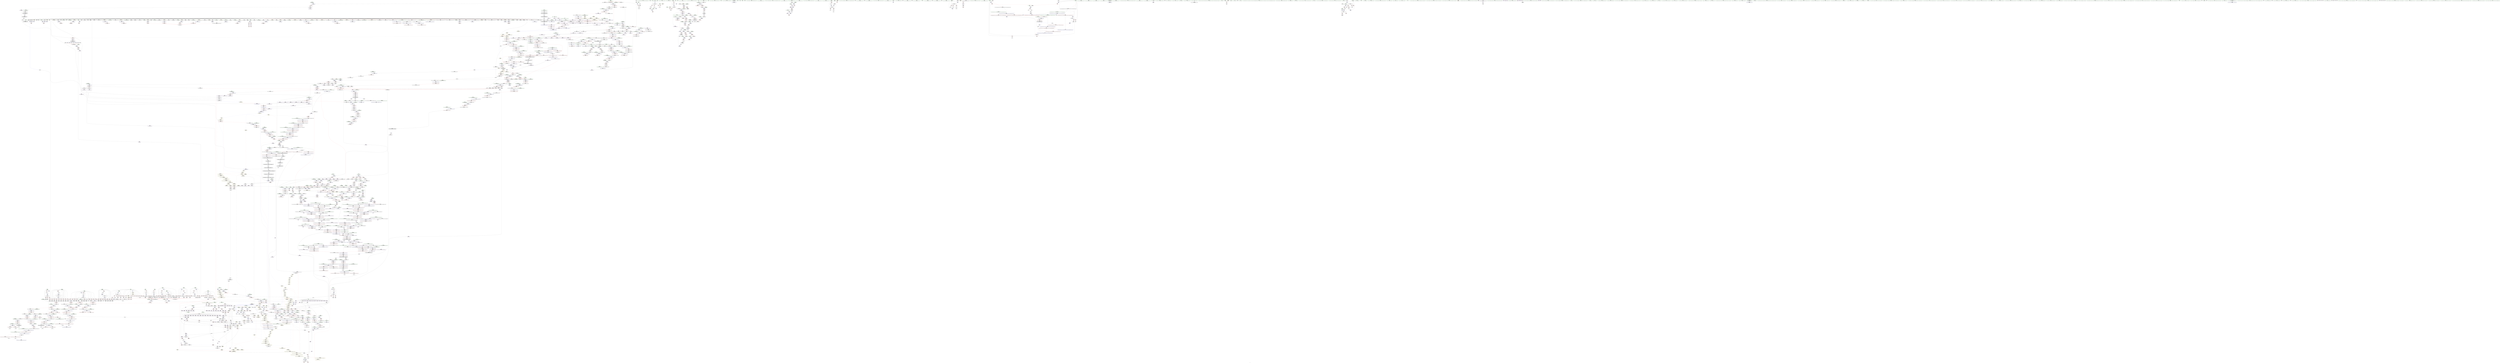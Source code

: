 digraph "SVFG" {
	label="SVFG";

	Node0x55cb209b3bf0 [shape=record,color=grey,label="{NodeID: 0\nNullPtr}"];
	Node0x55cb209b3bf0 -> Node0x55cb20a502b0[style=solid];
	Node0x55cb209b3bf0 -> Node0x55cb20a503b0[style=solid];
	Node0x55cb209b3bf0 -> Node0x55cb20a50480[style=solid];
	Node0x55cb209b3bf0 -> Node0x55cb20a50550[style=solid];
	Node0x55cb209b3bf0 -> Node0x55cb20a50620[style=solid];
	Node0x55cb209b3bf0 -> Node0x55cb20a506f0[style=solid];
	Node0x55cb209b3bf0 -> Node0x55cb20a507c0[style=solid];
	Node0x55cb209b3bf0 -> Node0x55cb20a50890[style=solid];
	Node0x55cb209b3bf0 -> Node0x55cb20a50960[style=solid];
	Node0x55cb209b3bf0 -> Node0x55cb20a50a30[style=solid];
	Node0x55cb209b3bf0 -> Node0x55cb20a50b00[style=solid];
	Node0x55cb209b3bf0 -> Node0x55cb20a50bd0[style=solid];
	Node0x55cb209b3bf0 -> Node0x55cb20a50ca0[style=solid];
	Node0x55cb209b3bf0 -> Node0x55cb20a50d70[style=solid];
	Node0x55cb209b3bf0 -> Node0x55cb20a50e40[style=solid];
	Node0x55cb209b3bf0 -> Node0x55cb20a50f10[style=solid];
	Node0x55cb209b3bf0 -> Node0x55cb20a50fe0[style=solid];
	Node0x55cb209b3bf0 -> Node0x55cb20a510b0[style=solid];
	Node0x55cb209b3bf0 -> Node0x55cb20a51180[style=solid];
	Node0x55cb209b3bf0 -> Node0x55cb20a51250[style=solid];
	Node0x55cb209b3bf0 -> Node0x55cb20a51320[style=solid];
	Node0x55cb209b3bf0 -> Node0x55cb20a513f0[style=solid];
	Node0x55cb209b3bf0 -> Node0x55cb20a514c0[style=solid];
	Node0x55cb209b3bf0 -> Node0x55cb20a51590[style=solid];
	Node0x55cb209b3bf0 -> Node0x55cb20a51660[style=solid];
	Node0x55cb209b3bf0 -> Node0x55cb20a51730[style=solid];
	Node0x55cb209b3bf0 -> Node0x55cb20a51800[style=solid];
	Node0x55cb209b3bf0 -> Node0x55cb20a518d0[style=solid];
	Node0x55cb209b3bf0 -> Node0x55cb20a519a0[style=solid];
	Node0x55cb209b3bf0 -> Node0x55cb20a51a70[style=solid];
	Node0x55cb209b3bf0 -> Node0x55cb20a51b40[style=solid];
	Node0x55cb209b3bf0 -> Node0x55cb20a51c10[style=solid];
	Node0x55cb209b3bf0 -> Node0x55cb20a51ce0[style=solid];
	Node0x55cb209b3bf0 -> Node0x55cb20a51db0[style=solid];
	Node0x55cb209b3bf0 -> Node0x55cb20a51e80[style=solid];
	Node0x55cb209b3bf0 -> Node0x55cb20a51f50[style=solid];
	Node0x55cb209b3bf0 -> Node0x55cb20a52020[style=solid];
	Node0x55cb209b3bf0 -> Node0x55cb20a520f0[style=solid];
	Node0x55cb209b3bf0 -> Node0x55cb20a521c0[style=solid];
	Node0x55cb209b3bf0 -> Node0x55cb20a52290[style=solid];
	Node0x55cb209b3bf0 -> Node0x55cb20a52360[style=solid];
	Node0x55cb209b3bf0 -> Node0x55cb20a52430[style=solid];
	Node0x55cb209b3bf0 -> Node0x55cb20a52500[style=solid];
	Node0x55cb209b3bf0 -> Node0x55cb20a525d0[style=solid];
	Node0x55cb209b3bf0 -> Node0x55cb20a526a0[style=solid];
	Node0x55cb209b3bf0 -> Node0x55cb20a52770[style=solid];
	Node0x55cb209b3bf0 -> Node0x55cb20a52840[style=solid];
	Node0x55cb209b3bf0 -> Node0x55cb20a52910[style=solid];
	Node0x55cb209b3bf0 -> Node0x55cb20a529e0[style=solid];
	Node0x55cb209b3bf0 -> Node0x55cb20a52ab0[style=solid];
	Node0x55cb209b3bf0 -> Node0x55cb20a52b80[style=solid];
	Node0x55cb209b3bf0 -> Node0x55cb20a52c50[style=solid];
	Node0x55cb209b3bf0 -> Node0x55cb20a52d20[style=solid];
	Node0x55cb209b3bf0 -> Node0x55cb20a52df0[style=solid];
	Node0x55cb209b3bf0 -> Node0x55cb20a52ec0[style=solid];
	Node0x55cb209b3bf0 -> Node0x55cb20a52f90[style=solid];
	Node0x55cb209b3bf0 -> Node0x55cb20a53060[style=solid];
	Node0x55cb209b3bf0 -> Node0x55cb20a53130[style=solid];
	Node0x55cb209b3bf0 -> Node0x55cb20a53200[style=solid];
	Node0x55cb209b3bf0 -> Node0x55cb20a532d0[style=solid];
	Node0x55cb209b3bf0 -> Node0x55cb20a533a0[style=solid];
	Node0x55cb209b3bf0 -> Node0x55cb20a53470[style=solid];
	Node0x55cb209b3bf0 -> Node0x55cb20a53540[style=solid];
	Node0x55cb209b3bf0 -> Node0x55cb20a53610[style=solid];
	Node0x55cb209b3bf0 -> Node0x55cb20a8a680[style=solid];
	Node0x55cb209b3bf0 -> Node0x55cb20a630a0[style=solid];
	Node0x55cb209b3bf0 -> Node0x55cb20a63170[style=solid];
	Node0x55cb209b3bf0 -> Node0x55cb20a63240[style=solid];
	Node0x55cb209b3bf0 -> Node0x55cb20a66d90[style=solid];
	Node0x55cb209b3bf0 -> Node0x55cb20a66e60[style=solid];
	Node0x55cb209b3bf0 -> Node0x55cb20a66f30[style=solid];
	Node0x55cb209b3bf0 -> Node0x55cb1ff848f0[style=solid];
	Node0x55cb209b3bf0 -> Node0x55cb1ff87930[style=solid];
	Node0x55cb209b3bf0 -> Node0x55cb20ae0540[style=solid];
	Node0x55cb209b3bf0 -> Node0x55cb20ae0840[style=solid];
	Node0x55cb209b3bf0:s64 -> Node0x55cb20c6bae0[style=solid,color=red];
	Node0x55cb209b3bf0:s64 -> Node0x55cb20c6af70[style=solid,color=red];
	Node0x55cb20adebc0 [shape=record,color=grey,label="{NodeID: 2657\n1239 = Binary(1238, 1240, )\n}"];
	Node0x55cb20a60250 [shape=record,color=blue,label="{NodeID: 1550\n957\<--979\nexn.slot\<--\n_ZNSt6vectorIS_IiSaIiEESaIS1_EEC2EmRKS1_RKS2_\n}"];
	Node0x55cb20a60250 -> Node0x55cb20a7c000[style=dashed];
	Node0x55cb20a3e5f0 [shape=record,color=green,label="{NodeID: 443\n2854\<--2855\n__last.addr\<--__last.addr_field_insensitive\n_ZNSt11__copy_moveILb0ELb1ESt26random_access_iterator_tagE8__copy_mIiEEPT_PKS3_S6_S4_\n}"];
	Node0x55cb20a3e5f0 -> Node0x55cb20a87e20[style=solid];
	Node0x55cb20a3e5f0 -> Node0x55cb20aa3130[style=solid];
	Node0x55cb20a4da80 [shape=record,color=purple,label="{NodeID: 886\n1538\<--1530\n_M_impl2\<--this1\n_ZNSt12_Vector_baseIiSaIiEE17_M_create_storageEm\n}"];
	Node0x55cb20a83ec0 [shape=record,color=red,label="{NodeID: 1329\n2181\<--2175\n\<--__n.addr\n_ZNSt16allocator_traitsISaISt6vectorIiSaIiEEEE8allocateERS3_m\n|{<s0>153}}"];
	Node0x55cb20a83ec0:s0 -> Node0x55cb20c6ae60[style=solid,color=red];
	Node0x55cb20a367f0 [shape=record,color=green,label="{NodeID: 222\n1483\<--1484\n_ZNSt12_Vector_baseIiSaIiEE13_M_deallocateEPim\<--_ZNSt12_Vector_baseIiSaIiEE13_M_deallocateEPim_field_insensitive\n}"];
	Node0x55cb20c61940 [shape=record,color=black,label="{NodeID: 3986\n712 = PHI(1073, )\n}"];
	Node0x55cb20c61940 -> Node0x55cb20a8d910[style=solid];
	Node0x55cb20b6bb30 [shape=record,color=yellow,style=double,label="{NodeID: 2879\n118V_1 = ENCHI(MR_118V_0)\npts\{2211 \}\nFun[_ZNSt6vectorIiSaIiEEC2ERKS1_]|{<s0>173}}"];
	Node0x55cb20b6bb30:s0 -> Node0x55cb20b6f930[style=dashed,color=red];
	Node0x55cb20aa2770 [shape=record,color=blue,label="{NodeID: 1772\n2777\<--2763\ncoerce.dive1\<--__last.coerce\n_ZSt14__copy_move_a2ILb0EN9__gnu_cxx17__normal_iteratorIPKiSt6vectorIiSaIiEEEEPiET1_T0_SA_S9_\n}"];
	Node0x55cb20aa2770 -> Node0x55cb20a8a110[style=dashed];
	Node0x55cb20a5a2b0 [shape=record,color=black,label="{NodeID: 665\n1714\<--1730\n_ZNSt22__uninitialized_fill_nILb1EE15__uninit_fill_nIPimiEET_S3_T0_RKT1__ret\<--call\n_ZNSt22__uninitialized_fill_nILb1EE15__uninit_fill_nIPimiEET_S3_T0_RKT1_\n|{<s0>128}}"];
	Node0x55cb20a5a2b0:s0 -> Node0x55cb20c644c0[style=solid,color=blue];
	Node0x55cb20a78b30 [shape=record,color=red,label="{NodeID: 1108\n586\<--505\n\<--i\n_Z5solvei\n}"];
	Node0x55cb20a78b30 -> Node0x55cb20a56010[style=solid];
	Node0x55cb20a2eac0 [shape=record,color=green,label="{NodeID: 1\n7\<--1\n__dso_handle\<--dummyObj\nGlob }"];
	Node0x55cb20aded40 [shape=record,color=grey,label="{NodeID: 2658\n1238 = Binary(1236, 1237, )\n}"];
	Node0x55cb20aded40 -> Node0x55cb20adebc0[style=solid];
	Node0x55cb20a60320 [shape=record,color=blue,label="{NodeID: 1551\n959\<--981\nehselector.slot\<--\n_ZNSt6vectorIS_IiSaIiEESaIS1_EEC2EmRKS1_RKS2_\n}"];
	Node0x55cb20a60320 -> Node0x55cb20a7c0d0[style=dashed];
	Node0x55cb20a3e6c0 [shape=record,color=green,label="{NodeID: 444\n2856\<--2857\n__result.addr\<--__result.addr_field_insensitive\n_ZNSt11__copy_moveILb0ELb1ESt26random_access_iterator_tagE8__copy_mIiEEPT_PKS3_S6_S4_\n}"];
	Node0x55cb20a3e6c0 -> Node0x55cb20a87ef0[style=solid];
	Node0x55cb20a3e6c0 -> Node0x55cb20a87fc0[style=solid];
	Node0x55cb20a3e6c0 -> Node0x55cb20aa3200[style=solid];
	Node0x55cb20a4db50 [shape=record,color=purple,label="{NodeID: 887\n1539\<--1530\n_M_start3\<--this1\n_ZNSt12_Vector_baseIiSaIiEE17_M_create_storageEm\n}"];
	Node0x55cb20a4db50 -> Node0x55cb20a7fdc0[style=solid];
	Node0x55cb20a83f90 [shape=record,color=red,label="{NodeID: 1330\n2199\<--2190\nthis1\<--this.addr\n_ZN9__gnu_cxx13new_allocatorISt6vectorIiSaIiEEE8allocateEmPKv\n|{<s0>154}}"];
	Node0x55cb20a83f90:s0 -> Node0x55cb20c6ce80[style=solid,color=red];
	Node0x55cb20a368f0 [shape=record,color=green,label="{NodeID: 223\n1502\<--1503\nthis.addr\<--this.addr_field_insensitive\n_ZNSt12_Vector_baseIiSaIiEE12_Vector_implC2ERKS0_\n}"];
	Node0x55cb20a368f0 -> Node0x55cb20a7f9b0[style=solid];
	Node0x55cb20a368f0 -> Node0x55cb20a62f00[style=solid];
	Node0x55cb20c61a80 [shape=record,color=black,label="{NodeID: 3987\n753 = PHI(1056, )\n|{<s0>64}}"];
	Node0x55cb20c61a80:s0 -> Node0x55cb20c69350[style=solid,color=red];
	Node0x55cb20aa2840 [shape=record,color=blue,label="{NodeID: 1773\n2769\<--2764\n__result.addr\<--__result\n_ZSt14__copy_move_a2ILb0EN9__gnu_cxx17__normal_iteratorIPKiSt6vectorIiSaIiEEEEPiET1_T0_SA_S9_\n}"];
	Node0x55cb20aa2840 -> Node0x55cb20a87600[style=dashed];
	Node0x55cb20a5a380 [shape=record,color=black,label="{NodeID: 666\n1734\<--1753\n_ZSt6fill_nIPimiET_S1_T0_RKT1__ret\<--call1\n_ZSt6fill_nIPimiET_S1_T0_RKT1_\n|{<s0>129}}"];
	Node0x55cb20a5a380:s0 -> Node0x55cb20c64600[style=solid,color=blue];
	Node0x55cb20a78c00 [shape=record,color=red,label="{NodeID: 1109\n591\<--505\n\<--i\n_Z5solvei\n}"];
	Node0x55cb20a78c00 -> Node0x55cb20a560e0[style=solid];
	Node0x55cb20a2eb50 [shape=record,color=green,label="{NodeID: 2\n8\<--1\n.str\<--dummyObj\nGlob }"];
	Node0x55cb20adeec0 [shape=record,color=grey,label="{NodeID: 2659\n1226 = Binary(1225, 276, )\n|{<s0>99}}"];
	Node0x55cb20adeec0:s0 -> Node0x55cb20c67930[style=solid,color=red];
	Node0x55cb20a603f0 [shape=record,color=blue,label="{NodeID: 1552\n995\<--994\nthis.addr\<--this\n_ZNSaISt6vectorIiSaIiEEED2Ev\n}"];
	Node0x55cb20a603f0 -> Node0x55cb20a7c1a0[style=dashed];
	Node0x55cb20a3e790 [shape=record,color=green,label="{NodeID: 445\n2858\<--2859\n_Num\<--_Num_field_insensitive\n_ZNSt11__copy_moveILb0ELb1ESt26random_access_iterator_tagE8__copy_mIiEEPT_PKS3_S6_S4_\n}"];
	Node0x55cb20a3e790 -> Node0x55cb20a88090[style=solid];
	Node0x55cb20a3e790 -> Node0x55cb20a88160[style=solid];
	Node0x55cb20a3e790 -> Node0x55cb20a88230[style=solid];
	Node0x55cb20a3e790 -> Node0x55cb20aa32d0[style=solid];
	Node0x55cb20a4dc20 [shape=record,color=purple,label="{NodeID: 888\n1541\<--1530\n_M_impl4\<--this1\n_ZNSt12_Vector_baseIiSaIiEE17_M_create_storageEm\n}"];
	Node0x55cb20a84060 [shape=record,color=red,label="{NodeID: 1331\n2200\<--2192\n\<--__n.addr\n_ZN9__gnu_cxx13new_allocatorISt6vectorIiSaIiEEE8allocateEmPKv\n}"];
	Node0x55cb20a84060 -> Node0x55cb20ae1ec0[style=solid];
	Node0x55cb20a369c0 [shape=record,color=green,label="{NodeID: 224\n1504\<--1505\n__a.addr\<--__a.addr_field_insensitive\n_ZNSt12_Vector_baseIiSaIiEE12_Vector_implC2ERKS0_\n}"];
	Node0x55cb20a369c0 -> Node0x55cb20a7fa80[style=solid];
	Node0x55cb20a369c0 -> Node0x55cb20a62fd0[style=solid];
	Node0x55cb20c61bc0 [shape=record,color=black,label="{NodeID: 3988\n756 = PHI(1073, )\n}"];
	Node0x55cb20c61bc0 -> Node0x55cb20a7b160[style=solid];
	Node0x55cb20aa2910 [shape=record,color=blue, style = dotted,label="{NodeID: 1774\n3085\<--3087\noffset_0\<--dummyVal\n_ZSt14__copy_move_a2ILb0EN9__gnu_cxx17__normal_iteratorIPKiSt6vectorIiSaIiEEEEPiET1_T0_SA_S9_\n}"];
	Node0x55cb20aa2910 -> Node0x55cb20a876d0[style=dashed];
	Node0x55cb20a5a450 [shape=record,color=black,label="{NodeID: 667\n1757\<--1795\n_ZSt10__fill_n_aIPimiEN9__gnu_cxx11__enable_ifIXsr11__is_scalarIT1_EE7__valueET_E6__typeES4_T0_RKS3__ret\<--\n_ZSt10__fill_n_aIPimiEN9__gnu_cxx11__enable_ifIXsr11__is_scalarIT1_EE7__valueET_E6__typeES4_T0_RKS3_\n|{<s0>131}}"];
	Node0x55cb20a5a450:s0 -> Node0x55cb20c64910[style=solid,color=blue];
	Node0x55cb20a78cd0 [shape=record,color=red,label="{NodeID: 1110\n598\<--505\n\<--i\n_Z5solvei\n}"];
	Node0x55cb20a78cd0 -> Node0x55cb20add3c0[style=solid];
	Node0x55cb20a2ebe0 [shape=record,color=green,label="{NodeID: 3\n10\<--1\n.str.1\<--dummyObj\nGlob }"];
	Node0x55cb20adf040 [shape=record,color=grey,label="{NodeID: 2660\n1230 = Binary(1229, 276, )\n}"];
	Node0x55cb20adf040 -> Node0x55cb20a615d0[style=solid];
	Node0x55cb20a604c0 [shape=record,color=blue,label="{NodeID: 1553\n1006\<--1005\nthis.addr\<--this\n_ZNSt6vectorIiSaIiEED2Ev\n}"];
	Node0x55cb20a604c0 -> Node0x55cb20a7c270[style=dashed];
	Node0x55cb20a3e860 [shape=record,color=green,label="{NodeID: 446\n2880\<--2881\nllvm.memmove.p0i8.p0i8.i64\<--llvm.memmove.p0i8.p0i8.i64_field_insensitive\n}"];
	Node0x55cb20a4dcf0 [shape=record,color=purple,label="{NodeID: 889\n1542\<--1530\n_M_finish\<--this1\n_ZNSt12_Vector_baseIiSaIiEE17_M_create_storageEm\n}"];
	Node0x55cb20a4dcf0 -> Node0x55cb20a63580[style=solid];
	Node0x55cb20a84130 [shape=record,color=red,label="{NodeID: 1332\n2208\<--2192\n\<--__n.addr\n_ZN9__gnu_cxx13new_allocatorISt6vectorIiSaIiEEE8allocateEmPKv\n}"];
	Node0x55cb20a84130 -> Node0x55cb20ada0c0[style=solid];
	Node0x55cb20a36a90 [shape=record,color=green,label="{NodeID: 225\n1512\<--1513\n_ZNSaIiEC2ERKS_\<--_ZNSaIiEC2ERKS__field_insensitive\n}"];
	Node0x55cb20c61d00 [shape=record,color=black,label="{NodeID: 3989\n1532 = PHI(1575, )\n}"];
	Node0x55cb20c61d00 -> Node0x55cb20a634b0[style=solid];
	Node0x55cb20b6bdd0 [shape=record,color=yellow,style=double,label="{NodeID: 2882\n663V_1 = ENCHI(MR_663V_0)\npts\{2423 \}\nFun[_ZNSt6vectorIiSaIiEEC2ERKS1_]}"];
	Node0x55cb20b6bdd0 -> Node0x55cb20aa07c0[style=dashed];
	Node0x55cb20b6bdd0 -> Node0x55cb20aa0960[style=dashed];
	Node0x55cb20aa29e0 [shape=record,color=blue, style = dotted,label="{NodeID: 1775\n3088\<--3090\noffset_0\<--dummyVal\n_ZSt14__copy_move_a2ILb0EN9__gnu_cxx17__normal_iteratorIPKiSt6vectorIiSaIiEEEEPiET1_T0_SA_S9_\n}"];
	Node0x55cb20aa29e0 -> Node0x55cb20a877a0[style=dashed];
	Node0x55cb20a5a520 [shape=record,color=black,label="{NodeID: 668\n1797\<--1802\n_ZSt12__niter_baseIPiET_S1__ret\<--\n_ZSt12__niter_baseIPiET_S1_\n|{<s0>130|<s1>204}}"];
	Node0x55cb20a5a520:s0 -> Node0x55cb20c64740[style=solid,color=blue];
	Node0x55cb20a5a520:s1 -> Node0x55cb20c62510[style=solid,color=blue];
	Node0x55cb20a78da0 [shape=record,color=red,label="{NodeID: 1111\n620\<--507\n\<--i16\n_Z5solvei\n}"];
	Node0x55cb20a78da0 -> Node0x55cb20ae1140[style=solid];
	Node0x55cb20a2ec70 [shape=record,color=green,label="{NodeID: 4\n12\<--1\n.str.2\<--dummyObj\nGlob }"];
	Node0x55cb20adf1c0 [shape=record,color=grey,label="{NodeID: 2661\n353 = cmp(351, 352, )\n}"];
	Node0x55cb20a60590 [shape=record,color=blue,label="{NodeID: 1554\n1008\<--1033\nexn.slot\<--\n_ZNSt6vectorIiSaIiEED2Ev\n}"];
	Node0x55cb20a60590 -> Node0x55cb20a7c340[style=dashed];
	Node0x55cb20a3e960 [shape=record,color=green,label="{NodeID: 447\n2894\<--2895\nthis.addr\<--this.addr_field_insensitive\n_ZNK9__gnu_cxx17__normal_iteratorIPKiSt6vectorIiSaIiEEE4baseEv\n}"];
	Node0x55cb20a3e960 -> Node0x55cb20a88300[style=solid];
	Node0x55cb20a3e960 -> Node0x55cb20aa3470[style=solid];
	Node0x55cb20a4ddc0 [shape=record,color=purple,label="{NodeID: 890\n1544\<--1530\n_M_impl5\<--this1\n_ZNSt12_Vector_baseIiSaIiEE17_M_create_storageEm\n}"];
	Node0x55cb20a84200 [shape=record,color=red,label="{NodeID: 1333\n2219\<--2216\nthis1\<--this.addr\n_ZNK9__gnu_cxx13new_allocatorISt6vectorIiSaIiEEE8max_sizeEv\n}"];
	Node0x55cb20a36b90 [shape=record,color=green,label="{NodeID: 226\n1524\<--1525\nthis.addr\<--this.addr_field_insensitive\n_ZNSt12_Vector_baseIiSaIiEE17_M_create_storageEm\n}"];
	Node0x55cb20a36b90 -> Node0x55cb20a7fb50[style=solid];
	Node0x55cb20a36b90 -> Node0x55cb20a63310[style=solid];
	Node0x55cb20c61e40 [shape=record,color=black,label="{NodeID: 3990\n1591 = PHI(1598, )\n}"];
	Node0x55cb20c61e40 -> Node0x55cb1ff848f0[style=solid];
	Node0x55cb20b6beb0 [shape=record,color=yellow,style=double,label="{NodeID: 2883\n665V_1 = ENCHI(MR_665V_0)\npts\{2425 \}\nFun[_ZNSt6vectorIiSaIiEEC2ERKS1_]}"];
	Node0x55cb20b6beb0 -> Node0x55cb20aa0890[style=dashed];
	Node0x55cb20b6beb0 -> Node0x55cb20aa0a30[style=dashed];
	Node0x55cb20aa2ab0 [shape=record,color=blue,label="{NodeID: 1776\n2806\<--2801\ncoerce.dive\<--__it.coerce\n_ZSt12__miter_baseIN9__gnu_cxx17__normal_iteratorIPKiSt6vectorIiSaIiEEEEET_S8_\n}"];
	Node0x55cb20aa2ab0 -> Node0x55cb20a8a1e0[style=dashed];
	Node0x55cb20a5a5f0 [shape=record,color=black,label="{NodeID: 669\n1822\<--1821\n\<--_M_impl\n_ZNSt12_Vector_baseIiSaIiEE13_M_deallocateEPim\n|{<s0>132}}"];
	Node0x55cb20a5a5f0:s0 -> Node0x55cb20c6a0d0[style=solid,color=red];
	Node0x55cb20a78e70 [shape=record,color=red,label="{NodeID: 1112\n650\<--507\n\<--i16\n_Z5solvei\n}"];
	Node0x55cb20a78e70 -> Node0x55cb20adc340[style=solid];
	Node0x55cb20a2ed00 [shape=record,color=green,label="{NodeID: 5\n14\<--1\n.str.3\<--dummyObj\nGlob }"];
	Node0x55cb20adf340 [shape=record,color=grey,label="{NodeID: 2662\n1632 = cmp(1628, 1629, )\n}"];
	Node0x55cb20a60660 [shape=record,color=blue,label="{NodeID: 1555\n1010\<--1035\nehselector.slot\<--\n_ZNSt6vectorIiSaIiEED2Ev\n}"];
	Node0x55cb20a3ea30 [shape=record,color=green,label="{NodeID: 448\n2903\<--2904\nthis.addr\<--this.addr_field_insensitive\n_ZN9__gnu_cxx17__normal_iteratorIPKiSt6vectorIiSaIiEEEC2ERKS2_\n}"];
	Node0x55cb20a3ea30 -> Node0x55cb20a883d0[style=solid];
	Node0x55cb20a3ea30 -> Node0x55cb20aa3540[style=solid];
	Node0x55cb20a4de90 [shape=record,color=purple,label="{NodeID: 891\n1545\<--1530\n_M_start6\<--this1\n_ZNSt12_Vector_baseIiSaIiEE17_M_create_storageEm\n}"];
	Node0x55cb20a4de90 -> Node0x55cb20a7fe90[style=solid];
	Node0x55cb20a842d0 [shape=record,color=red,label="{NodeID: 1334\n2239\<--2227\n\<--__first.addr\n_ZSt24__uninitialized_fill_n_aIPSt6vectorIiSaIiEEmS2_S2_ET_S4_T0_RKT1_RSaIT2_E\n|{<s0>157}}"];
	Node0x55cb20a842d0:s0 -> Node0x55cb20c67600[style=solid,color=red];
	Node0x55cb20a36c60 [shape=record,color=green,label="{NodeID: 227\n1526\<--1527\n__n.addr\<--__n.addr_field_insensitive\n_ZNSt12_Vector_baseIiSaIiEE17_M_create_storageEm\n}"];
	Node0x55cb20a36c60 -> Node0x55cb20a7fc20[style=solid];
	Node0x55cb20a36c60 -> Node0x55cb20a7fcf0[style=solid];
	Node0x55cb20a36c60 -> Node0x55cb20a633e0[style=solid];
	Node0x55cb20c61f80 [shape=record,color=black,label="{NodeID: 3991\n1610 = PHI(1614, )\n}"];
	Node0x55cb20c61f80 -> Node0x55cb20a59c30[style=solid];
	Node0x55cb20b6bf90 [shape=record,color=yellow,style=double,label="{NodeID: 2884\n161V_1 = ENCHI(MR_161V_0)\npts\{4940000 \}\nFun[_ZNSt6vectorIiSaIiEEC2ERKS1_]|{<s0>170|<s1>175}}"];
	Node0x55cb20b6bf90:s0 -> Node0x55cb1ff7f230[style=dashed,color=red];
	Node0x55cb20b6bf90:s1 -> Node0x55cb20b6f0c0[style=dashed,color=red];
	Node0x55cb20aa2b80 [shape=record,color=blue, style = dotted,label="{NodeID: 1777\n3091\<--3093\noffset_0\<--dummyVal\n_ZSt12__miter_baseIN9__gnu_cxx17__normal_iteratorIPKiSt6vectorIiSaIiEEEEET_S8_\n}"];
	Node0x55cb20aa2b80 -> Node0x55cb20a87870[style=dashed];
	Node0x55cb20a5a6c0 [shape=record,color=black,label="{NodeID: 670\n1856\<--1855\n\<--\n_ZNSt16allocator_traitsISaIiEE10deallocateERS0_Pim\n|{<s0>135}}"];
	Node0x55cb20a5a6c0:s0 -> Node0x55cb20c6a910[style=solid,color=red];
	Node0x55cb20a78f40 [shape=record,color=red,label="{NodeID: 1113\n627\<--509\n\<--v\n_Z5solvei\n}"];
	Node0x55cb20a78f40 -> Node0x55cb20adc940[style=solid];
	Node0x55cb20a2ed90 [shape=record,color=green,label="{NodeID: 6\n17\<--1\n\<--dummyObj\nCan only get source location for instruction, argument, global var or function.}"];
	Node0x55cb20adf4c0 [shape=record,color=grey,label="{NodeID: 2663\n2301 = cmp(2300, 95, )\n}"];
	Node0x55cb20a60730 [shape=record,color=blue,label="{NodeID: 1556\n1047\<--1046\nthis.addr\<--this\n_ZNSaIiED2Ev\n}"];
	Node0x55cb20a60730 -> Node0x55cb20a7c5b0[style=dashed];
	Node0x55cb20a3eb00 [shape=record,color=green,label="{NodeID: 449\n2905\<--2906\n__i.addr\<--__i.addr_field_insensitive\n_ZN9__gnu_cxx17__normal_iteratorIPKiSt6vectorIiSaIiEEEC2ERKS2_\n}"];
	Node0x55cb20a3eb00 -> Node0x55cb20a884a0[style=solid];
	Node0x55cb20a3eb00 -> Node0x55cb20aa3610[style=solid];
	Node0x55cb20a4df60 [shape=record,color=purple,label="{NodeID: 892\n1549\<--1530\n_M_impl7\<--this1\n_ZNSt12_Vector_baseIiSaIiEE17_M_create_storageEm\n}"];
	Node0x55cb20a843a0 [shape=record,color=red,label="{NodeID: 1335\n2240\<--2229\n\<--__n.addr\n_ZSt24__uninitialized_fill_n_aIPSt6vectorIiSaIiEEmS2_S2_ET_S4_T0_RKT1_RSaIT2_E\n|{<s0>157}}"];
	Node0x55cb20a843a0:s0 -> Node0x55cb20c67710[style=solid,color=red];
	Node0x55cb20a36d30 [shape=record,color=green,label="{NodeID: 228\n1533\<--1534\n_ZNSt12_Vector_baseIiSaIiEE11_M_allocateEm\<--_ZNSt12_Vector_baseIiSaIiEE11_M_allocateEm_field_insensitive\n}"];
	Node0x55cb20c620c0 [shape=record,color=black,label="{NodeID: 3992\n1023 = PHI(1681, )\n|{<s0>84}}"];
	Node0x55cb20c620c0:s0 -> Node0x55cb20c6c9c0[style=solid,color=red];
	Node0x55cb20b6c070 [shape=record,color=yellow,style=double,label="{NodeID: 2885\n163V_1 = ENCHI(MR_163V_0)\npts\{4940001 \}\nFun[_ZNSt6vectorIiSaIiEEC2ERKS1_]|{<s0>170|<s1>176}}"];
	Node0x55cb20b6c070:s0 -> Node0x55cb1ff87170[style=dashed,color=red];
	Node0x55cb20b6c070:s1 -> Node0x55cb20b700c0[style=dashed,color=red];
	Node0x55cb20aa2c50 [shape=record,color=blue,label="{NodeID: 1778\n2818\<--2815\n__first.addr\<--__first\n_ZSt13__copy_move_aILb0EPKiPiET1_T0_S4_S3_\n}"];
	Node0x55cb20aa2c50 -> Node0x55cb20a87940[style=dashed];
	Node0x55cb20a5a790 [shape=record,color=black,label="{NodeID: 671\n1878\<--1877\n\<--\n_ZN9__gnu_cxx13new_allocatorIiE10deallocateEPim\n}"];
	Node0x55cb20a79010 [shape=record,color=red,label="{NodeID: 1114\n638\<--509\n\<--v\n_Z5solvei\n}"];
	Node0x55cb20a79010 -> Node0x55cb20a56280[style=solid];
	Node0x55cb20a2ee20 [shape=record,color=green,label="{NodeID: 7\n19\<--1\n_ZSt4cout\<--dummyObj\nGlob }"];
	Node0x55cb20adf640 [shape=record,color=grey,label="{NodeID: 2664\n1105 = cmp(1102, 1104, )\n}"];
	Node0x55cb20a60800 [shape=record,color=blue,label="{NodeID: 1557\n1059\<--1057\nthis.addr\<--this\n_ZNSt6vectorIS_IiSaIiEESaIS1_EEixEm\n}"];
	Node0x55cb20a60800 -> Node0x55cb20a7c680[style=dashed];
	Node0x55cb20a3ebd0 [shape=record,color=green,label="{NodeID: 450\n2918\<--2919\n__first.addr\<--__first.addr_field_insensitive\n_ZNSt12_Destroy_auxILb0EE9__destroyIPSt6vectorIiSaIiEEEEvT_S6_\n}"];
	Node0x55cb20a3ebd0 -> Node0x55cb20a88640[style=solid];
	Node0x55cb20a3ebd0 -> Node0x55cb20a88710[style=solid];
	Node0x55cb20a3ebd0 -> Node0x55cb20a887e0[style=solid];
	Node0x55cb20a3ebd0 -> Node0x55cb20aa37b0[style=solid];
	Node0x55cb20a3ebd0 -> Node0x55cb20aa3950[style=solid];
	Node0x55cb20a4e030 [shape=record,color=purple,label="{NodeID: 893\n1550\<--1530\n_M_end_of_storage\<--this1\n_ZNSt12_Vector_baseIiSaIiEE17_M_create_storageEm\n}"];
	Node0x55cb20a4e030 -> Node0x55cb20a63650[style=solid];
	Node0x55cb20a84470 [shape=record,color=red,label="{NodeID: 1336\n2241\<--2231\n\<--__x.addr\n_ZSt24__uninitialized_fill_n_aIPSt6vectorIiSaIiEEmS2_S2_ET_S4_T0_RKT1_RSaIT2_E\n|{<s0>157}}"];
	Node0x55cb20a84470:s0 -> Node0x55cb20c67820[style=solid,color=red];
	Node0x55cb20a3f410 [shape=record,color=green,label="{NodeID: 229\n1555\<--1556\nthis.addr\<--this.addr_field_insensitive\n_ZNSt12_Vector_baseIiSaIiEE12_Vector_implD2Ev\n}"];
	Node0x55cb20a3f410 -> Node0x55cb20a7ff60[style=solid];
	Node0x55cb20a3f410 -> Node0x55cb20a63720[style=solid];
	Node0x55cb20c62200 [shape=record,color=black,label="{NodeID: 3993\n1140 = PHI(1259, )\n}"];
	Node0x55cb20aa2d20 [shape=record,color=blue,label="{NodeID: 1779\n2820\<--2816\n__last.addr\<--__last\n_ZSt13__copy_move_aILb0EPKiPiET1_T0_S4_S3_\n}"];
	Node0x55cb20aa2d20 -> Node0x55cb20a87a10[style=dashed];
	Node0x55cb20a5a860 [shape=record,color=black,label="{NodeID: 672\n1999\<--1998\n\<--this1\n_ZNSt6vectorIS_IiSaIiEESaIS1_EE18_M_fill_initializeEmRKS1_\n}"];
	Node0x55cb20a5a860 -> Node0x55cb20a4e510[style=solid];
	Node0x55cb20a5a860 -> Node0x55cb20a4e5e0[style=solid];
	Node0x55cb20a790e0 [shape=record,color=red,label="{NodeID: 1115\n642\<--509\n\<--v\n_Z5solvei\n}"];
	Node0x55cb20a790e0 -> Node0x55cb20a56350[style=solid];
	Node0x55cb20a2eeb0 [shape=record,color=green,label="{NodeID: 8\n20\<--1\n.str.4\<--dummyObj\nGlob }"];
	Node0x55cb20bb9d10 [shape=record,color=yellow,style=double,label="{NodeID: 3772\n116V_2 = CSCHI(MR_116V_1)\npts\{1641 \}\nCS[]|{<s0>32}}"];
	Node0x55cb20bb9d10:s0 -> Node0x55cb20bba7d0[style=dashed,color=blue];
	Node0x55cb20adf7c0 [shape=record,color=grey,label="{NodeID: 2665\n262 = cmp(260, 261, )\n}"];
	Node0x55cb20a608d0 [shape=record,color=blue,label="{NodeID: 1558\n1061\<--1058\n__n.addr\<--__n\n_ZNSt6vectorIS_IiSaIiEESaIS1_EEixEm\n}"];
	Node0x55cb20a608d0 -> Node0x55cb20a7c750[style=dashed];
	Node0x55cb20a3eca0 [shape=record,color=green,label="{NodeID: 451\n2920\<--2921\n__last.addr\<--__last.addr_field_insensitive\n_ZNSt12_Destroy_auxILb0EE9__destroyIPSt6vectorIiSaIiEEEEvT_S6_\n}"];
	Node0x55cb20a3eca0 -> Node0x55cb20a888b0[style=solid];
	Node0x55cb20a3eca0 -> Node0x55cb20aa3880[style=solid];
	Node0x55cb20a4e100 [shape=record,color=purple,label="{NodeID: 894\n1588\<--1584\n_M_impl\<--this1\n_ZNSt12_Vector_baseIiSaIiEE11_M_allocateEm\n}"];
	Node0x55cb20a4e100 -> Node0x55cb20a599c0[style=solid];
	Node0x55cb20a84540 [shape=record,color=red,label="{NodeID: 1337\n2251\<--2248\nthis1\<--this.addr\n_ZNSt12_Vector_baseISt6vectorIiSaIiEESaIS2_EE19_M_get_Tp_allocatorEv\n}"];
	Node0x55cb20a84540 -> Node0x55cb20a4fa30[style=solid];
	Node0x55cb20a3f4e0 [shape=record,color=green,label="{NodeID: 230\n1562\<--1563\n_ZN9__gnu_cxx13new_allocatorIiEC2ERKS1_\<--_ZN9__gnu_cxx13new_allocatorIiEC2ERKS1__field_insensitive\n}"];
	Node0x55cb20c62310 [shape=record,color=black,label="{NodeID: 3994\n2793 = PHI(2837, )\n|{<s0>205}}"];
	Node0x55cb20c62310:s0 -> Node0x55cb20c58ba0[style=solid,color=red];
	Node0x55cb20aa2df0 [shape=record,color=blue,label="{NodeID: 1780\n2822\<--2817\n__result.addr\<--__result\n_ZSt13__copy_move_aILb0EPKiPiET1_T0_S4_S3_\n}"];
	Node0x55cb20aa2df0 -> Node0x55cb20a87ae0[style=dashed];
	Node0x55cb20a5a930 [shape=record,color=black,label="{NodeID: 673\n2005\<--1998\n\<--this1\n_ZNSt6vectorIS_IiSaIiEESaIS1_EE18_M_fill_initializeEmRKS1_\n|{<s0>142}}"];
	Node0x55cb20a5a930:s0 -> Node0x55cb20c6a510[style=solid,color=red];
	Node0x55cb20a791b0 [shape=record,color=red,label="{NodeID: 1116\n631\<--511\n\<--u\n_Z5solvei\n}"];
	Node0x55cb20a791b0 -> Node0x55cb20adcc40[style=solid];
	Node0x55cb20a2ef40 [shape=record,color=green,label="{NodeID: 9\n22\<--1\n.str.5\<--dummyObj\nGlob }"];
	Node0x55cb20bb9e70 [shape=record,color=yellow,style=double,label="{NodeID: 3773\n163V_3 = CSCHI(MR_163V_2)\npts\{4940001 \}\nCS[]|{<s0>32}}"];
	Node0x55cb20bb9e70:s0 -> Node0x55cb20bbaaf0[style=dashed,color=blue];
	Node0x55cb20adf940 [shape=record,color=grey,label="{NodeID: 2666\n347 = cmp(345, 346, )\n}"];
	Node0x55cb20a609a0 [shape=record,color=blue,label="{NodeID: 1559\n1076\<--1074\nthis.addr\<--this\n_ZNSt6vectorIiSaIiEEixEm\n}"];
	Node0x55cb20a609a0 -> Node0x55cb20a7c8f0[style=dashed];
	Node0x55cb20a3ed70 [shape=record,color=green,label="{NodeID: 452\n2932\<--2933\n_ZSt8_DestroyISt6vectorIiSaIiEEEvPT_\<--_ZSt8_DestroyISt6vectorIiSaIiEEEvPT__field_insensitive\n}"];
	Node0x55cb20a4e1d0 [shape=record,color=purple,label="{NodeID: 895\n1687\<--1686\n_M_impl\<--this1\n_ZNSt12_Vector_baseIiSaIiEE19_M_get_Tp_allocatorEv\n}"];
	Node0x55cb20a4e1d0 -> Node0x55cb20a5a040[style=solid];
	Node0x55cb20a84610 [shape=record,color=red,label="{NodeID: 1338\n2271\<--2259\n\<--__first.addr\n_ZSt20uninitialized_fill_nIPSt6vectorIiSaIiEEmS2_ET_S4_T0_RKT1_\n|{<s0>158}}"];
	Node0x55cb20a84610:s0 -> Node0x55cb20c68980[style=solid,color=red];
	Node0x55cb20a3f5e0 [shape=record,color=green,label="{NodeID: 231\n1567\<--1568\nthis.addr\<--this.addr_field_insensitive\n_ZN9__gnu_cxx13new_allocatorIiEC2ERKS1_\n}"];
	Node0x55cb20a3f5e0 -> Node0x55cb20a80030[style=solid];
	Node0x55cb20a3f5e0 -> Node0x55cb20a637f0[style=solid];
	Node0x55cb20c62510 [shape=record,color=black,label="{NodeID: 3995\n2795 = PHI(1797, )\n|{<s0>205}}"];
	Node0x55cb20c62510:s0 -> Node0x55cb20c58ce0[style=solid,color=red];
	Node0x55cb20aa2ec0 [shape=record,color=blue,label="{NodeID: 1781\n2824\<--1706\n__simple\<--\n_ZSt13__copy_move_aILb0EPKiPiET1_T0_S4_S3_\n}"];
	Node0x55cb20a5aa00 [shape=record,color=black,label="{NodeID: 674\n2010\<--1998\n\<--this1\n_ZNSt6vectorIS_IiSaIiEESaIS1_EE18_M_fill_initializeEmRKS1_\n}"];
	Node0x55cb20a5aa00 -> Node0x55cb20a4e6b0[style=solid];
	Node0x55cb20a5aa00 -> Node0x55cb20a4e780[style=solid];
	Node0x55cb20a79280 [shape=record,color=red,label="{NodeID: 1117\n635\<--511\n\<--u\n_Z5solvei\n}"];
	Node0x55cb20a79280 -> Node0x55cb20a561b0[style=solid];
	Node0x55cb20a2efd0 [shape=record,color=green,label="{NodeID: 10\n24\<--1\n_ZSt3cin\<--dummyObj\nGlob }"];
	Node0x55cb20adfac0 [shape=record,color=grey,label="{NodeID: 2667\n341 = cmp(339, 340, )\n}"];
	Node0x55cb20a60a70 [shape=record,color=blue,label="{NodeID: 1560\n1078\<--1075\n__n.addr\<--__n\n_ZNSt6vectorIiSaIiEEixEm\n}"];
	Node0x55cb20a60a70 -> Node0x55cb20a7c9c0[style=dashed];
	Node0x55cb20a3ee70 [shape=record,color=green,label="{NodeID: 453\n2942\<--2943\n__pointer.addr\<--__pointer.addr_field_insensitive\n_ZSt8_DestroyISt6vectorIiSaIiEEEvPT_\n}"];
	Node0x55cb20a3ee70 -> Node0x55cb20a88980[style=solid];
	Node0x55cb20a3ee70 -> Node0x55cb20aa3a20[style=solid];
	Node0x55cb20a4e2a0 [shape=record,color=purple,label="{NodeID: 896\n1792\<--1791\nincdec.ptr\<--\n_ZSt10__fill_n_aIPimiEN9__gnu_cxx11__enable_ifIXsr11__is_scalarIT1_EE7__valueET_E6__typeES4_T0_RKS3_\n}"];
	Node0x55cb20a4e2a0 -> Node0x55cb20a651f0[style=solid];
	Node0x55cb20a846e0 [shape=record,color=red,label="{NodeID: 1339\n2272\<--2261\n\<--__n.addr\n_ZSt20uninitialized_fill_nIPSt6vectorIiSaIiEEmS2_ET_S4_T0_RKT1_\n|{<s0>158}}"];
	Node0x55cb20a846e0:s0 -> Node0x55cb20c68a90[style=solid,color=red];
	Node0x55cb20a3f6b0 [shape=record,color=green,label="{NodeID: 232\n1569\<--1570\n.addr\<--.addr_field_insensitive\n_ZN9__gnu_cxx13new_allocatorIiEC2ERKS1_\n}"];
	Node0x55cb20a3f6b0 -> Node0x55cb20a638c0[style=solid];
	Node0x55cb20c62650 [shape=record,color=black,label="{NodeID: 3996\n2796 = PHI(2814, )\n}"];
	Node0x55cb20c62650 -> Node0x55cb20a5dfa0[style=solid];
	Node0x55cb20aa2f90 [shape=record,color=blue,label="{NodeID: 1782\n2841\<--2838\ncoerce.dive\<--__it.coerce\n_ZSt12__niter_baseIPKiSt6vectorIiSaIiEEET_N9__gnu_cxx17__normal_iteratorIS5_T0_EE\n}"];
	Node0x55cb20aa2f90 -> Node0x55cb20a87bb0[style=dashed];
	Node0x55cb20a5aad0 [shape=record,color=black,label="{NodeID: 675\n2034\<--2030\nsub.ptr.lhs.cast\<--\n_ZNSt12_Vector_baseISt6vectorIiSaIiEESaIS2_EED2Ev\n}"];
	Node0x55cb20a5aad0 -> Node0x55cb20addfc0[style=solid];
	Node0x55cb20a79350 [shape=record,color=red,label="{NodeID: 1118\n645\<--511\n\<--u\n_Z5solvei\n}"];
	Node0x55cb20a79350 -> Node0x55cb20a56420[style=solid];
	Node0x55cb20a2f060 [shape=record,color=green,label="{NodeID: 11\n27\<--1\n.str.6\<--dummyObj\nGlob }"];
	Node0x55cb20adfc40 [shape=record,color=grey,label="{NodeID: 2668\n443 = cmp(442, 444, )\n}"];
	Node0x55cb20a60b40 [shape=record,color=blue,label="{NodeID: 1561\n1095\<--1091\n__a.addr\<--__a\n_ZSt3minIiERKT_S2_S2_\n}"];
	Node0x55cb20a60b40 -> Node0x55cb20a7cc30[style=dashed];
	Node0x55cb20a60b40 -> Node0x55cb20a7cd00[style=dashed];
	Node0x55cb20a3ef40 [shape=record,color=green,label="{NodeID: 454\n2952\<--2953\nthis.addr\<--this.addr_field_insensitive\n_ZNSt12_Vector_baseISt6vectorIiSaIiEESaIS2_EE13_M_deallocateEPS2_m\n}"];
	Node0x55cb20a3ef40 -> Node0x55cb20a88a50[style=solid];
	Node0x55cb20a3ef40 -> Node0x55cb20aa3af0[style=solid];
	Node0x55cb20a4e370 [shape=record,color=purple,label="{NodeID: 897\n1821\<--1817\n_M_impl\<--this1\n_ZNSt12_Vector_baseIiSaIiEE13_M_deallocateEPim\n}"];
	Node0x55cb20a4e370 -> Node0x55cb20a5a5f0[style=solid];
	Node0x55cb20a847b0 [shape=record,color=red,label="{NodeID: 1340\n2273\<--2263\n\<--__x.addr\n_ZSt20uninitialized_fill_nIPSt6vectorIiSaIiEEmS2_ET_S4_T0_RKT1_\n|{<s0>158}}"];
	Node0x55cb20a847b0:s0 -> Node0x55cb20c68ba0[style=solid,color=red];
	Node0x55cb20a3f780 [shape=record,color=green,label="{NodeID: 233\n1578\<--1579\nthis.addr\<--this.addr_field_insensitive\n_ZNSt12_Vector_baseIiSaIiEE11_M_allocateEm\n}"];
	Node0x55cb20a3f780 -> Node0x55cb20a80100[style=solid];
	Node0x55cb20a3f780 -> Node0x55cb20a63990[style=solid];
	Node0x55cb20c62760 [shape=record,color=black,label="{NodeID: 3997\n2833 = PHI(2848, )\n}"];
	Node0x55cb20c62760 -> Node0x55cb20a5e2e0[style=solid];
	Node0x55cb20aa3060 [shape=record,color=blue,label="{NodeID: 1783\n2852\<--2849\n__first.addr\<--__first\n_ZNSt11__copy_moveILb0ELb1ESt26random_access_iterator_tagE8__copy_mIiEEPT_PKS3_S6_S4_\n}"];
	Node0x55cb20aa3060 -> Node0x55cb20a87c80[style=dashed];
	Node0x55cb20aa3060 -> Node0x55cb20a87d50[style=dashed];
	Node0x55cb20a5aba0 [shape=record,color=black,label="{NodeID: 676\n2035\<--2033\nsub.ptr.rhs.cast\<--\n_ZNSt12_Vector_baseISt6vectorIiSaIiEESaIS2_EED2Ev\n}"];
	Node0x55cb20a5aba0 -> Node0x55cb20addfc0[style=solid];
	Node0x55cb20a79420 [shape=record,color=red,label="{NodeID: 1119\n634\<--513\n\<--d\n_Z5solvei\n}"];
	Node0x55cb20a79420 -> Node0x55cb20a8d1c0[style=solid];
	Node0x55cb20a79420 -> Node0x55cb20a8d290[style=solid];
	Node0x55cb20a2f0f0 [shape=record,color=green,label="{NodeID: 12\n29\<--1\n_ZSt4cerr\<--dummyObj\nGlob }"];
	Node0x55cb20adfdc0 [shape=record,color=grey,label="{NodeID: 2669\n743 = cmp(741, 742, )\n}"];
	Node0x55cb20a60c10 [shape=record,color=blue,label="{NodeID: 1562\n1097\<--1092\n__b.addr\<--__b\n_ZSt3minIiERKT_S2_S2_\n}"];
	Node0x55cb20a60c10 -> Node0x55cb20a7cdd0[style=dashed];
	Node0x55cb20a60c10 -> Node0x55cb20a7cea0[style=dashed];
	Node0x55cb20a3f010 [shape=record,color=green,label="{NodeID: 455\n2954\<--2955\n__p.addr\<--__p.addr_field_insensitive\n_ZNSt12_Vector_baseISt6vectorIiSaIiEESaIS2_EE13_M_deallocateEPS2_m\n}"];
	Node0x55cb20a3f010 -> Node0x55cb20a88b20[style=solid];
	Node0x55cb20a3f010 -> Node0x55cb20a88bf0[style=solid];
	Node0x55cb20a3f010 -> Node0x55cb20aa3bc0[style=solid];
	Node0x55cb20b47590 [shape=record,color=yellow,style=double,label="{NodeID: 3112\n118V_1 = ENCHI(MR_118V_0)\npts\{2211 \}\nFun[_ZNSt6vectorIiSaIiEEixEm]}"];
	Node0x55cb20b47590 -> Node0x55cb20a7ca90[style=dashed];
	Node0x55cb20a4e440 [shape=record,color=purple,label="{NodeID: 898\n1961\<--1960\n_M_impl\<--this1\n_ZNSt12_Vector_baseISt6vectorIiSaIiEESaIS2_EEC2EmRKS3_\n|{<s0>139|<s1>141}}"];
	Node0x55cb20a4e440:s0 -> Node0x55cb20c69130[style=solid,color=red];
	Node0x55cb20a4e440:s1 -> Node0x55cb20c51d20[style=solid,color=red];
	Node0x55cb20a84880 [shape=record,color=red,label="{NodeID: 1341\n2297\<--2282\n\<--__first.addr\n_ZNSt22__uninitialized_fill_nILb0EE15__uninit_fill_nIPSt6vectorIiSaIiEEmS4_EET_S6_T0_RKT1_\n}"];
	Node0x55cb20a84880 -> Node0x55cb20a9f920[style=solid];
	Node0x55cb20a3f850 [shape=record,color=green,label="{NodeID: 234\n1580\<--1581\n__n.addr\<--__n.addr_field_insensitive\n_ZNSt12_Vector_baseIiSaIiEE11_M_allocateEm\n}"];
	Node0x55cb20a3f850 -> Node0x55cb20a801d0[style=solid];
	Node0x55cb20a3f850 -> Node0x55cb20a802a0[style=solid];
	Node0x55cb20a3f850 -> Node0x55cb20a63a60[style=solid];
	Node0x55cb20c62870 [shape=record,color=black,label="{NodeID: 3998\n2843 = PHI(2892, )\n}"];
	Node0x55cb20c62870 -> Node0x55cb20a87bb0[style=solid];
	Node0x55cb20aa3130 [shape=record,color=blue,label="{NodeID: 1784\n2854\<--2850\n__last.addr\<--__last\n_ZNSt11__copy_moveILb0ELb1ESt26random_access_iterator_tagE8__copy_mIiEEPT_PKS3_S6_S4_\n}"];
	Node0x55cb20aa3130 -> Node0x55cb20a87e20[style=dashed];
	Node0x55cb20a5ac70 [shape=record,color=black,label="{NodeID: 677\n2066\<--2065\n\<--this1\n_ZNSt12_Vector_baseISt6vectorIiSaIiEESaIS2_EE12_Vector_implC2ERKS3_\n|{<s0>148}}"];
	Node0x55cb20a5ac70:s0 -> Node0x55cb20c3aa50[style=solid,color=red];
	Node0x55cb20a794f0 [shape=record,color=red,label="{NodeID: 1120\n665\<--515\n\<--k\n_Z5solvei\n}"];
	Node0x55cb20a794f0 -> Node0x55cb20ae09c0[style=solid];
	Node0x55cb20a2f1b0 [shape=record,color=green,label="{NodeID: 13\n30\<--1\n.str.7\<--dummyObj\nGlob }"];
	Node0x55cb20adff40 [shape=record,color=grey,label="{NodeID: 2670\n2871 = cmp(2870, 95, )\n}"];
	Node0x55cb20a60ce0 [shape=record,color=blue,label="{NodeID: 1563\n1093\<--1107\nretval\<--\n_ZSt3minIiERKT_S2_S2_\n}"];
	Node0x55cb20a60ce0 -> Node0x55cb20b4df10[style=dashed];
	Node0x55cb20a3f0e0 [shape=record,color=green,label="{NodeID: 456\n2956\<--2957\n__n.addr\<--__n.addr_field_insensitive\n_ZNSt12_Vector_baseISt6vectorIiSaIiEESaIS2_EE13_M_deallocateEPS2_m\n}"];
	Node0x55cb20a3f0e0 -> Node0x55cb20a88cc0[style=solid];
	Node0x55cb20a3f0e0 -> Node0x55cb20aa3c90[style=solid];
	Node0x55cb20a4e510 [shape=record,color=purple,label="{NodeID: 899\n2000\<--1999\n_M_impl\<--\n_ZNSt6vectorIS_IiSaIiEESaIS1_EE18_M_fill_initializeEmRKS1_\n}"];
	Node0x55cb20a84950 [shape=record,color=red,label="{NodeID: 1342\n2327\<--2282\n\<--__first.addr\n_ZNSt22__uninitialized_fill_nILb0EE15__uninit_fill_nIPSt6vectorIiSaIiEEmS4_EET_S6_T0_RKT1_\n|{<s0>162}}"];
	Node0x55cb20a84950:s0 -> Node0x55cb20c6cad0[style=solid,color=red];
	Node0x55cb20a3f920 [shape=record,color=green,label="{NodeID: 235\n1592\<--1593\n_ZNSt16allocator_traitsISaIiEE8allocateERS0_m\<--_ZNSt16allocator_traitsISaIiEE8allocateERS0_m_field_insensitive\n}"];
	Node0x55cb20c62980 [shape=record,color=black,label="{NodeID: 3999\n2930 = PHI(2381, )\n|{<s0>211}}"];
	Node0x55cb20c62980:s0 -> Node0x55cb20c62ac0[style=solid,color=red];
	Node0x55cb20aa3200 [shape=record,color=blue,label="{NodeID: 1785\n2856\<--2851\n__result.addr\<--__result\n_ZNSt11__copy_moveILb0ELb1ESt26random_access_iterator_tagE8__copy_mIiEEPT_PKS3_S6_S4_\n}"];
	Node0x55cb20aa3200 -> Node0x55cb20a87ef0[style=dashed];
	Node0x55cb20aa3200 -> Node0x55cb20a87fc0[style=dashed];
	Node0x55cb20a5ad40 [shape=record,color=black,label="{NodeID: 678\n2116\<--2115\n\<--this1\n_ZNSt12_Vector_baseISt6vectorIiSaIiEESaIS2_EE12_Vector_implD2Ev\n|{<s0>150}}"];
	Node0x55cb20a5ad40:s0 -> Node0x55cb20c6cf90[style=solid,color=red];
	Node0x55cb20a795c0 [shape=record,color=red,label="{NodeID: 1121\n690\<--515\n\<--k\n_Z5solvei\n}"];
	Node0x55cb20a795c0 -> Node0x55cb20a56760[style=solid];
	Node0x55cb20a2f2b0 [shape=record,color=green,label="{NodeID: 14\n33\<--1\n\<--dummyObj\nCan only get source location for instruction, argument, global var or function.}"];
	Node0x55cb20bba3d0 [shape=record,color=yellow,style=double,label="{NodeID: 3778\n44V_3 = CSCHI(MR_44V_1)\npts\{5300000 \}\nCS[]}"];
	Node0x55cb20bba3d0 -> Node0x55cb20a89820[style=dashed];
	Node0x55cb20ae00c0 [shape=record,color=grey,label="{NodeID: 2671\n749 = cmp(747, 748, )\n}"];
	Node0x55cb20a60db0 [shape=record,color=blue,label="{NodeID: 1564\n1093\<--1110\nretval\<--\n_ZSt3minIiERKT_S2_S2_\n}"];
	Node0x55cb20a60db0 -> Node0x55cb20b4df10[style=dashed];
	Node0x55cb20a3f1b0 [shape=record,color=green,label="{NodeID: 457\n2970\<--2971\n_ZNSt16allocator_traitsISaISt6vectorIiSaIiEEEE10deallocateERS3_PS2_m\<--_ZNSt16allocator_traitsISaISt6vectorIiSaIiEEEE10deallocateERS3_PS2_m_field_insensitive\n}"];
	Node0x55cb20a4e5e0 [shape=record,color=purple,label="{NodeID: 900\n2001\<--1999\n_M_start\<--\n_ZNSt6vectorIS_IiSaIiEESaIS1_EE18_M_fill_initializeEmRKS1_\n}"];
	Node0x55cb20a4e5e0 -> Node0x55cb20a82db0[style=solid];
	Node0x55cb20a84a20 [shape=record,color=red,label="{NodeID: 1343\n2300\<--2284\n\<--__n.addr\n_ZNSt22__uninitialized_fill_nILb0EE15__uninit_fill_nIPSt6vectorIiSaIiEEmS4_EET_S6_T0_RKT1_\n}"];
	Node0x55cb20a84a20 -> Node0x55cb20adf4c0[style=solid];
	Node0x55cb20a3fa20 [shape=record,color=green,label="{NodeID: 236\n1601\<--1602\n__a.addr\<--__a.addr_field_insensitive\n_ZNSt16allocator_traitsISaIiEE8allocateERS0_m\n}"];
	Node0x55cb20a3fa20 -> Node0x55cb20a80370[style=solid];
	Node0x55cb20a3fa20 -> Node0x55cb20a63b30[style=solid];
	Node0x55cb20c62ac0 [shape=record,color=black,label="{NodeID: 4000\n2941 = PHI(2930, )\n0th arg _ZSt8_DestroyISt6vectorIiSaIiEEEvPT_ }"];
	Node0x55cb20c62ac0 -> Node0x55cb20aa3a20[style=solid];
	Node0x55cb20aa32d0 [shape=record,color=blue,label="{NodeID: 1786\n2858\<--2868\n_Num\<--sub.ptr.div\n_ZNSt11__copy_moveILb0ELb1ESt26random_access_iterator_tagE8__copy_mIiEEPT_PKS3_S6_S4_\n}"];
	Node0x55cb20aa32d0 -> Node0x55cb20a88090[style=dashed];
	Node0x55cb20aa32d0 -> Node0x55cb20a88160[style=dashed];
	Node0x55cb20aa32d0 -> Node0x55cb20a88230[style=dashed];
	Node0x55cb20a5ae10 [shape=record,color=black,label="{NodeID: 679\n2129\<--2128\n\<--this1\n_ZNSaISt6vectorIiSaIiEEEC2ERKS2_\n|{<s0>151}}"];
	Node0x55cb20a5ae10:s0 -> Node0x55cb20c542e0[style=solid,color=red];
	Node0x55cb20a79690 [shape=record,color=red,label="{NodeID: 1122\n694\<--515\n\<--k\n_Z5solvei\n}"];
	Node0x55cb20a79690 -> Node0x55cb20a56830[style=solid];
	Node0x55cb20a2f3b0 [shape=record,color=green,label="{NodeID: 15\n95\<--1\n\<--dummyObj\nCan only get source location for instruction, argument, global var or function.}"];
	Node0x55cb20bba530 [shape=record,color=yellow,style=double,label="{NodeID: 3779\n46V_3 = CSCHI(MR_46V_1)\npts\{5300001 \}\nCS[]}"];
	Node0x55cb20bba530 -> Node0x55cb20a898f0[style=dashed];
	Node0x55cb20ae0240 [shape=record,color=grey,label="{NodeID: 2672\n811 = cmp(809, 810, )\n}"];
	Node0x55cb20a60e80 [shape=record,color=blue,label="{NodeID: 1565\n1122\<--1119\n__n.addr\<--__n\n_ZSt12setprecisioni\n}"];
	Node0x55cb20a60e80 -> Node0x55cb20a7d110[style=dashed];
	Node0x55cb20a3f2b0 [shape=record,color=green,label="{NodeID: 458\n2978\<--2979\n__a.addr\<--__a.addr_field_insensitive\n_ZNSt16allocator_traitsISaISt6vectorIiSaIiEEEE10deallocateERS3_PS2_m\n}"];
	Node0x55cb20a3f2b0 -> Node0x55cb20a88d90[style=solid];
	Node0x55cb20a3f2b0 -> Node0x55cb20aa3d60[style=solid];
	Node0x55cb20a4e6b0 [shape=record,color=purple,label="{NodeID: 901\n2011\<--2010\n_M_impl3\<--\n_ZNSt6vectorIS_IiSaIiEESaIS1_EE18_M_fill_initializeEmRKS1_\n}"];
	Node0x55cb20a84af0 [shape=record,color=red,label="{NodeID: 1344\n2312\<--2284\n\<--__n.addr\n_ZNSt22__uninitialized_fill_nILb0EE15__uninit_fill_nIPSt6vectorIiSaIiEEmS4_EET_S6_T0_RKT1_\n}"];
	Node0x55cb20a84af0 -> Node0x55cb20ada9c0[style=solid];
	Node0x55cb20a3faf0 [shape=record,color=green,label="{NodeID: 237\n1603\<--1604\n__n.addr\<--__n.addr_field_insensitive\n_ZNSt16allocator_traitsISaIiEE8allocateERS0_m\n}"];
	Node0x55cb20a3faf0 -> Node0x55cb20a80440[style=solid];
	Node0x55cb20a3faf0 -> Node0x55cb20a63c00[style=solid];
	Node0x55cb20c62c00 [shape=record,color=black,label="{NodeID: 4001\n1340 = PHI(1286, 1307, )\n0th arg _ZStanSt13_Ios_FmtflagsS_ }"];
	Node0x55cb20c62c00 -> Node0x55cb20a61f90[style=solid];
	Node0x55cb20aa33a0 [shape=record,color=blue, style = dotted,label="{NodeID: 1787\n3094\<--3096\noffset_0\<--dummyVal\n_ZNSt11__copy_moveILb0ELb1ESt26random_access_iterator_tagE8__copy_mIiEEPT_PKS3_S6_S4_\n}"];
	Node0x55cb20aa33a0 -> Node0x55cb20b5a2a0[style=dashed];
	Node0x55cb20a5aee0 [shape=record,color=black,label="{NodeID: 680\n2131\<--2130\n\<--\n_ZNSaISt6vectorIiSaIiEEEC2ERKS2_\n|{<s0>151}}"];
	Node0x55cb20a5aee0:s0 -> Node0x55cb20c54420[style=solid,color=red];
	Node0x55cb20a79760 [shape=record,color=red,label="{NodeID: 1123\n725\<--515\n\<--k\n_Z5solvei\n}"];
	Node0x55cb20a79760 -> Node0x55cb20adb440[style=solid];
	Node0x55cb20a2f4b0 [shape=record,color=green,label="{NodeID: 16\n199\<--1\n\<--dummyObj\nCan only get source location for instruction, argument, global var or function.}"];
	Node0x55cb20bba610 [shape=record,color=yellow,style=double,label="{NodeID: 3780\n48V_4 = CSCHI(MR_48V_3)\npts\{5320000 \}\nCS[]}"];
	Node0x55cb20ae03c0 [shape=record,color=grey,label="{NodeID: 2673\n1781 = cmp(1780, 95, )\n}"];
	Node0x55cb20a60f50 [shape=record,color=blue,label="{NodeID: 1566\n1125\<--1126\n_M_n\<--\n_ZSt12setprecisioni\n}"];
	Node0x55cb20a60f50 -> Node0x55cb20a7d1e0[style=dashed];
	Node0x55cb20a3f380 [shape=record,color=green,label="{NodeID: 459\n2980\<--2981\n__p.addr\<--__p.addr_field_insensitive\n_ZNSt16allocator_traitsISaISt6vectorIiSaIiEEEE10deallocateERS3_PS2_m\n}"];
	Node0x55cb20a3f380 -> Node0x55cb20a88e60[style=solid];
	Node0x55cb20a3f380 -> Node0x55cb20aa3e30[style=solid];
	Node0x55cb20a4e780 [shape=record,color=purple,label="{NodeID: 902\n2012\<--2010\n_M_finish\<--\n_ZNSt6vectorIS_IiSaIiEESaIS1_EE18_M_fill_initializeEmRKS1_\n}"];
	Node0x55cb20a4e780 -> Node0x55cb20a668b0[style=solid];
	Node0x55cb20a84bc0 [shape=record,color=red,label="{NodeID: 1345\n2307\<--2286\n\<--__x.addr\n_ZNSt22__uninitialized_fill_nILb0EE15__uninit_fill_nIPSt6vectorIiSaIiEEmS4_EET_S6_T0_RKT1_\n|{<s0>160}}"];
	Node0x55cb20a84bc0:s0 -> Node0x55cb20c59640[style=solid,color=red];
	Node0x55cb20a3fbc0 [shape=record,color=green,label="{NodeID: 238\n1611\<--1612\n_ZN9__gnu_cxx13new_allocatorIiE8allocateEmPKv\<--_ZN9__gnu_cxx13new_allocatorIiE8allocateEmPKv_field_insensitive\n}"];
	Node0x55cb20c62e10 [shape=record,color=black,label="{NodeID: 4002\n1341 = PHI(1287, 1308, )\n1st arg _ZStanSt13_Ios_FmtflagsS_ }"];
	Node0x55cb20c62e10 -> Node0x55cb20a62060[style=solid];
	Node0x55cb20aa3470 [shape=record,color=blue,label="{NodeID: 1788\n2894\<--2893\nthis.addr\<--this\n_ZNK9__gnu_cxx17__normal_iteratorIPKiSt6vectorIiSaIiEEE4baseEv\n}"];
	Node0x55cb20aa3470 -> Node0x55cb20a88300[style=dashed];
	Node0x55cb20a5afb0 [shape=record,color=black,label="{NodeID: 681\n2161\<--2160\n\<--_M_impl\n_ZNSt12_Vector_baseISt6vectorIiSaIiEESaIS2_EE11_M_allocateEm\n|{<s0>152}}"];
	Node0x55cb20a5afb0:s0 -> Node0x55cb20c65d40[style=solid,color=red];
	Node0x55cb20a79830 [shape=record,color=red,label="{NodeID: 1124\n671\<--517\n\<--i42\n_Z5solvei\n}"];
	Node0x55cb20a79830 -> Node0x55cb20ae0b40[style=solid];
	Node0x55cb20a2f5b0 [shape=record,color=green,label="{NodeID: 17\n244\<--1\n\<--dummyObj\nCan only get source location for instruction, argument, global var or function.}"];
	Node0x55cb20bba6f0 [shape=record,color=yellow,style=double,label="{NodeID: 3781\n50V_4 = CSCHI(MR_50V_3)\npts\{5320001 \}\nCS[]}"];
	Node0x55cb20ae0540 [shape=record,color=grey,label="{NodeID: 2674\n2963 = cmp(2962, 3, )\n}"];
	Node0x55cb20a61020 [shape=record,color=blue,label="{NodeID: 1567\n1136\<--1135\n__base.addr\<--__base\n_ZSt5fixedRSt8ios_base\n}"];
	Node0x55cb20a61020 -> Node0x55cb20a7d2b0[style=dashed];
	Node0x55cb20a61020 -> Node0x55cb20a7d380[style=dashed];
	Node0x55cb20a4fb00 [shape=record,color=green,label="{NodeID: 460\n2982\<--2983\n__n.addr\<--__n.addr_field_insensitive\n_ZNSt16allocator_traitsISaISt6vectorIiSaIiEEEE10deallocateERS3_PS2_m\n}"];
	Node0x55cb20a4fb00 -> Node0x55cb20a88f30[style=solid];
	Node0x55cb20a4fb00 -> Node0x55cb20aa3f00[style=solid];
	Node0x55cb20b47a20 [shape=record,color=yellow,style=double,label="{NodeID: 3117\n221V_1 = ENCHI(MR_221V_0)\npts\{1641 2211 \}\nFun[_ZSt24__uninitialized_fill_n_aIPSt6vectorIiSaIiEEmS2_S2_ET_S4_T0_RKT1_RSaIT2_E]|{<s0>157}}"];
	Node0x55cb20b47a20:s0 -> Node0x55cb20b755d0[style=dashed,color=red];
	Node0x55cb20a4e850 [shape=record,color=purple,label="{NodeID: 903\n2025\<--2024\n_M_impl\<--this1\n_ZNSt12_Vector_baseISt6vectorIiSaIiEESaIS2_EED2Ev\n}"];
	Node0x55cb20a84c90 [shape=record,color=red,label="{NodeID: 1346\n2303\<--2288\n\<--__cur\n_ZNSt22__uninitialized_fill_nILb0EE15__uninit_fill_nIPSt6vectorIiSaIiEEmS4_EET_S6_T0_RKT1_\n|{<s0>159}}"];
	Node0x55cb20a84c90:s0 -> Node0x55cb20c68fe0[style=solid,color=red];
	Node0x55cb20a3fcc0 [shape=record,color=green,label="{NodeID: 239\n1618\<--1619\nthis.addr\<--this.addr_field_insensitive\n_ZN9__gnu_cxx13new_allocatorIiE8allocateEmPKv\n}"];
	Node0x55cb20a3fcc0 -> Node0x55cb20a80510[style=solid];
	Node0x55cb20a3fcc0 -> Node0x55cb20a63cd0[style=solid];
	Node0x55cb20c62f90 [shape=record,color=black,label="{NodeID: 4003\n1169 = PHI(2246, )\n|{<s0>91}}"];
	Node0x55cb20c62f90:s0 -> Node0x55cb20c53660[style=solid,color=red];
	Node0x55cb20aa3540 [shape=record,color=blue,label="{NodeID: 1789\n2903\<--2901\nthis.addr\<--this\n_ZN9__gnu_cxx17__normal_iteratorIPKiSt6vectorIiSaIiEEEC2ERKS2_\n}"];
	Node0x55cb20aa3540 -> Node0x55cb20a883d0[style=dashed];
	Node0x55cb20a5b080 [shape=record,color=black,label="{NodeID: 682\n2147\<--2168\n_ZNSt12_Vector_baseISt6vectorIiSaIiEESaIS2_EE11_M_allocateEm_ret\<--cond\n_ZNSt12_Vector_baseISt6vectorIiSaIiEESaIS2_EE11_M_allocateEm\n|{<s0>149}}"];
	Node0x55cb20a5b080:s0 -> Node0x55cb20c64d40[style=solid,color=blue];
	Node0x55cb20a79900 [shape=record,color=red,label="{NodeID: 1125\n681\<--517\n\<--i42\n_Z5solvei\n}"];
	Node0x55cb20a79900 -> Node0x55cb20a564f0[style=solid];
	Node0x55cb20a2f6b0 [shape=record,color=green,label="{NodeID: 18\n245\<--1\n\<--dummyObj\nCan only get source location for instruction, argument, global var or function.}"];
	Node0x55cb20bba7d0 [shape=record,color=yellow,style=double,label="{NodeID: 3782\n116V_2 = CSCHI(MR_116V_1)\npts\{1641 \}\nCS[]|{<s0>34}}"];
	Node0x55cb20bba7d0:s0 -> Node0x55cb20b72bf0[style=dashed,color=red];
	Node0x55cb20ae06c0 [shape=record,color=grey,label="{NodeID: 2675\n285 = cmp(284, 17, )\n}"];
	Node0x55cb20a610f0 [shape=record,color=blue,label="{NodeID: 1568\n1152\<--1151\nthis.addr\<--this\n_ZNSt6vectorIS_IiSaIiEESaIS1_EED2Ev\n}"];
	Node0x55cb20a610f0 -> Node0x55cb20a7d450[style=dashed];
	Node0x55cb20a4fbd0 [shape=record,color=green,label="{NodeID: 461\n2992\<--2993\n_ZN9__gnu_cxx13new_allocatorISt6vectorIiSaIiEEE10deallocateEPS3_m\<--_ZN9__gnu_cxx13new_allocatorISt6vectorIiSaIiEEE10deallocateEPS3_m_field_insensitive\n}"];
	Node0x55cb20b47b30 [shape=record,color=yellow,style=double,label="{NodeID: 3118\n135V_1 = ENCHI(MR_135V_0)\npts\{4940000 4940001 \}\nFun[_ZSt24__uninitialized_fill_n_aIPSt6vectorIiSaIiEEmS2_S2_ET_S4_T0_RKT1_RSaIT2_E]|{<s0>157}}"];
	Node0x55cb20b47b30:s0 -> Node0x55cb20b756e0[style=dashed,color=red];
	Node0x55cb20a4e920 [shape=record,color=purple,label="{NodeID: 904\n2026\<--2024\n_M_start\<--this1\n_ZNSt12_Vector_baseISt6vectorIiSaIiEESaIS2_EED2Ev\n}"];
	Node0x55cb20a4e920 -> Node0x55cb20a83020[style=solid];
	Node0x55cb20a84d60 [shape=record,color=red,label="{NodeID: 1347\n2315\<--2288\n\<--__cur\n_ZNSt22__uninitialized_fill_nILb0EE15__uninit_fill_nIPSt6vectorIiSaIiEEmS4_EET_S6_T0_RKT1_\n}"];
	Node0x55cb20a84d60 -> Node0x55cb20a6f750[style=solid];
	Node0x55cb20a3fd90 [shape=record,color=green,label="{NodeID: 240\n1620\<--1621\n__n.addr\<--__n.addr_field_insensitive\n_ZN9__gnu_cxx13new_allocatorIiE8allocateEmPKv\n}"];
	Node0x55cb20a3fd90 -> Node0x55cb20a805e0[style=solid];
	Node0x55cb20a3fd90 -> Node0x55cb20a806b0[style=solid];
	Node0x55cb20a3fd90 -> Node0x55cb20a63da0[style=solid];
	Node0x55cb20c630d0 [shape=record,color=black,label="{NodeID: 4004\n1201 = PHI()\n}"];
	Node0x55cb20aa3610 [shape=record,color=blue,label="{NodeID: 1790\n2905\<--2902\n__i.addr\<--__i\n_ZN9__gnu_cxx17__normal_iteratorIPKiSt6vectorIiSaIiEEEC2ERKS2_\n}"];
	Node0x55cb20aa3610 -> Node0x55cb20a884a0[style=dashed];
	Node0x55cb20a5b150 [shape=record,color=black,label="{NodeID: 683\n2180\<--2179\n\<--\n_ZNSt16allocator_traitsISaISt6vectorIiSaIiEEEE8allocateERS3_m\n|{<s0>153}}"];
	Node0x55cb20a5b150:s0 -> Node0x55cb20c6ad50[style=solid,color=red];
	Node0x55cb20a799d0 [shape=record,color=red,label="{NodeID: 1126\n687\<--517\n\<--i42\n_Z5solvei\n}"];
	Node0x55cb20a799d0 -> Node0x55cb20a56690[style=solid];
	Node0x55cb20a2f7b0 [shape=record,color=green,label="{NodeID: 19\n246\<--1\n\<--dummyObj\nCan only get source location for instruction, argument, global var or function.}"];
	Node0x55cb20bba930 [shape=record,color=yellow,style=double,label="{NodeID: 3783\n118V_2 = CSCHI(MR_118V_1)\npts\{2211 \}\nCS[]|{<s0>34}}"];
	Node0x55cb20bba930:s0 -> Node0x55cb20b72bf0[style=dashed,color=red];
	Node0x55cb20ae0840 [shape=record,color=grey,label="{NodeID: 2676\n1819 = cmp(1818, 3, )\n}"];
	Node0x55cb20a611c0 [shape=record,color=blue,label="{NodeID: 1569\n1154\<--1179\nexn.slot\<--\n_ZNSt6vectorIS_IiSaIiEESaIS1_EED2Ev\n}"];
	Node0x55cb20a611c0 -> Node0x55cb20a7d520[style=dashed];
	Node0x55cb20a4fcd0 [shape=record,color=green,label="{NodeID: 462\n2999\<--3000\nthis.addr\<--this.addr_field_insensitive\n_ZN9__gnu_cxx13new_allocatorISt6vectorIiSaIiEEE10deallocateEPS3_m\n}"];
	Node0x55cb20a4fcd0 -> Node0x55cb20a89000[style=solid];
	Node0x55cb20a4fcd0 -> Node0x55cb20aa3fd0[style=solid];
	Node0x55cb20a4e9f0 [shape=record,color=purple,label="{NodeID: 905\n2028\<--2024\n_M_impl2\<--this1\n_ZNSt12_Vector_baseISt6vectorIiSaIiEESaIS2_EED2Ev\n}"];
	Node0x55cb20a84e30 [shape=record,color=red,label="{NodeID: 1348\n2328\<--2288\n\<--__cur\n_ZNSt22__uninitialized_fill_nILb0EE15__uninit_fill_nIPSt6vectorIiSaIiEEmS4_EET_S6_T0_RKT1_\n|{<s0>162}}"];
	Node0x55cb20a84e30:s0 -> Node0x55cb20c6cc20[style=solid,color=red];
	Node0x55cb20a3fe60 [shape=record,color=green,label="{NodeID: 241\n1622\<--1623\n.addr\<--.addr_field_insensitive\n_ZN9__gnu_cxx13new_allocatorIiE8allocateEmPKv\n}"];
	Node0x55cb20a3fe60 -> Node0x55cb20a63e70[style=solid];
	Node0x55cb20c631a0 [shape=record,color=black,label="{NodeID: 4005\n1210 = PHI()\n}"];
	Node0x55cb20aa36e0 [shape=record,color=blue,label="{NodeID: 1791\n2910\<--2912\n_M_current\<--\n_ZN9__gnu_cxx17__normal_iteratorIPKiSt6vectorIiSaIiEEEC2ERKS2_\n|{<s0>185|<s1>186}}"];
	Node0x55cb20aa36e0:s0 -> Node0x55cb20bbd3a0[style=dashed,color=blue];
	Node0x55cb20aa36e0:s1 -> Node0x55cb20bbd500[style=dashed,color=blue];
	Node0x55cb20a5b220 [shape=record,color=black,label="{NodeID: 684\n2170\<--2182\n_ZNSt16allocator_traitsISaISt6vectorIiSaIiEEEE8allocateERS3_m_ret\<--call\n_ZNSt16allocator_traitsISaISt6vectorIiSaIiEEEE8allocateERS3_m\n|{<s0>152}}"];
	Node0x55cb20a5b220:s0 -> Node0x55cb20c64e80[style=solid,color=blue];
	Node0x55cb20a79aa0 [shape=record,color=red,label="{NodeID: 1127\n707\<--517\n\<--i42\n_Z5solvei\n}"];
	Node0x55cb20a79aa0 -> Node0x55cb20a569d0[style=solid];
	Node0x55cb20a2f8b0 [shape=record,color=green,label="{NodeID: 20\n253\<--1\n\<--dummyObj\nCan only get source location for instruction, argument, global var or function.}"];
	Node0x55cb20bbaa10 [shape=record,color=yellow,style=double,label="{NodeID: 3784\n121V_2 = CSCHI(MR_121V_1)\npts\{4940002 \}\nCS[]|{<s0>36|<s1>41}}"];
	Node0x55cb20bbaa10:s0 -> Node0x55cb20a8e9a0[style=dashed,color=red];
	Node0x55cb20bbaa10:s1 -> Node0x55cb20a8e9a0[style=dashed,color=red];
	Node0x55cb20ae09c0 [shape=record,color=grey,label="{NodeID: 2677\n667 = cmp(665, 666, )\n}"];
	Node0x55cb20a61290 [shape=record,color=blue,label="{NodeID: 1570\n1156\<--1181\nehselector.slot\<--\n_ZNSt6vectorIS_IiSaIiEESaIS1_EED2Ev\n}"];
	Node0x55cb20a4fda0 [shape=record,color=green,label="{NodeID: 463\n3001\<--3002\n__p.addr\<--__p.addr_field_insensitive\n_ZN9__gnu_cxx13new_allocatorISt6vectorIiSaIiEEE10deallocateEPS3_m\n}"];
	Node0x55cb20a4fda0 -> Node0x55cb20a890d0[style=solid];
	Node0x55cb20a4fda0 -> Node0x55cb20aa40a0[style=solid];
	Node0x55cb20a4eac0 [shape=record,color=purple,label="{NodeID: 906\n2029\<--2024\n_M_end_of_storage\<--this1\n_ZNSt12_Vector_baseISt6vectorIiSaIiEESaIS2_EED2Ev\n}"];
	Node0x55cb20a4eac0 -> Node0x55cb20a830f0[style=solid];
	Node0x55cb20a84f00 [shape=record,color=red,label="{NodeID: 1349\n2335\<--2288\n\<--__cur\n_ZNSt22__uninitialized_fill_nILb0EE15__uninit_fill_nIPSt6vectorIiSaIiEEmS4_EET_S6_T0_RKT1_\n}"];
	Node0x55cb20a84f00 -> Node0x55cb20a5b8a0[style=solid];
	Node0x55cb20a3ff30 [shape=record,color=green,label="{NodeID: 242\n1630\<--1631\n_ZNK9__gnu_cxx13new_allocatorIiE8max_sizeEv\<--_ZNK9__gnu_cxx13new_allocatorIiE8max_sizeEv_field_insensitive\n}"];
	Node0x55cb20c63270 [shape=record,color=black,label="{NodeID: 4006\n1213 = PHI()\n}"];
	Node0x55cb20c63270 -> Node0x55cb20a58cc0[style=solid];
	Node0x55cb20aa37b0 [shape=record,color=blue,label="{NodeID: 1792\n2918\<--2916\n__first.addr\<--__first\n_ZNSt12_Destroy_auxILb0EE9__destroyIPSt6vectorIiSaIiEEEEvT_S6_\n}"];
	Node0x55cb20aa37b0 -> Node0x55cb20b57a40[style=dashed];
	Node0x55cb20a5b2f0 [shape=record,color=black,label="{NodeID: 685\n2212\<--2210\n\<--call2\n_ZN9__gnu_cxx13new_allocatorISt6vectorIiSaIiEEE8allocateEmPKv\n}"];
	Node0x55cb20a5b2f0 -> Node0x55cb20a5b3c0[style=solid];
	Node0x55cb20a79b70 [shape=record,color=red,label="{NodeID: 1128\n720\<--517\n\<--i42\n_Z5solvei\n}"];
	Node0x55cb20a79b70 -> Node0x55cb20adb5c0[style=solid];
	Node0x55cb20a2f9b0 [shape=record,color=green,label="{NodeID: 21\n272\<--1\n\<--dummyObj\nCan only get source location for instruction, argument, global var or function.}"];
	Node0x55cb20bbaaf0 [shape=record,color=yellow,style=double,label="{NodeID: 3785\n135V_2 = CSCHI(MR_135V_1)\npts\{4940000 4940001 \}\nCS[]|{<s0>34|<s1>36|<s2>36|<s3>41|<s4>41}}"];
	Node0x55cb20bbaaf0:s0 -> Node0x55cb20b72d00[style=dashed,color=red];
	Node0x55cb20bbaaf0:s1 -> Node0x55cb20a8e7b0[style=dashed,color=red];
	Node0x55cb20bbaaf0:s2 -> Node0x55cb20a8e8c0[style=dashed,color=red];
	Node0x55cb20bbaaf0:s3 -> Node0x55cb20a8e7b0[style=dashed,color=red];
	Node0x55cb20bbaaf0:s4 -> Node0x55cb20a8e8c0[style=dashed,color=red];
	Node0x55cb20ae0b40 [shape=record,color=grey,label="{NodeID: 2678\n673 = cmp(671, 672, )\n}"];
	Node0x55cb20a61360 [shape=record,color=blue,label="{NodeID: 1571\n1192\<--17\nretval\<--\nmain\n}"];
	Node0x55cb20a4fe70 [shape=record,color=green,label="{NodeID: 464\n3003\<--3004\n.addr\<--.addr_field_insensitive\n_ZN9__gnu_cxx13new_allocatorISt6vectorIiSaIiEEE10deallocateEPS3_m\n}"];
	Node0x55cb20a4fe70 -> Node0x55cb20aa4170[style=solid];
	Node0x55cb20a4eb90 [shape=record,color=purple,label="{NodeID: 907\n2031\<--2024\n_M_impl3\<--this1\n_ZNSt12_Vector_baseISt6vectorIiSaIiEESaIS2_EED2Ev\n}"];
	Node0x55cb20a84fd0 [shape=record,color=red,label="{NodeID: 1350\n2325\<--2290\nexn\<--exn.slot\n_ZNSt22__uninitialized_fill_nILb0EE15__uninit_fill_nIPSt6vectorIiSaIiEEmS4_EET_S6_T0_RKT1_\n}"];
	Node0x55cb20a40030 [shape=record,color=green,label="{NodeID: 243\n1635\<--1636\n_ZSt17__throw_bad_allocv\<--_ZSt17__throw_bad_allocv_field_insensitive\n}"];
	Node0x55cb20c63340 [shape=record,color=black,label="{NodeID: 4007\n1218 = PHI()\n}"];
	Node0x55cb20aa3880 [shape=record,color=blue,label="{NodeID: 1793\n2920\<--2917\n__last.addr\<--__last\n_ZNSt12_Destroy_auxILb0EE9__destroyIPSt6vectorIiSaIiEEEEvT_S6_\n}"];
	Node0x55cb20aa3880 -> Node0x55cb20a888b0[style=dashed];
	Node0x55cb20a5b3c0 [shape=record,color=black,label="{NodeID: 686\n2186\<--2212\n_ZN9__gnu_cxx13new_allocatorISt6vectorIiSaIiEEE8allocateEmPKv_ret\<--\n_ZN9__gnu_cxx13new_allocatorISt6vectorIiSaIiEEE8allocateEmPKv\n|{<s0>153}}"];
	Node0x55cb20a5b3c0:s0 -> Node0x55cb20c64fc0[style=solid,color=blue];
	Node0x55cb20a79c40 [shape=record,color=red,label="{NodeID: 1129\n677\<--519\n\<--j\n_Z5solvei\n}"];
	Node0x55cb20a79c40 -> Node0x55cb20ae0fc0[style=solid];
	Node0x55cb20a2fab0 [shape=record,color=green,label="{NodeID: 22\n276\<--1\n\<--dummyObj\nCan only get source location for instruction, argument, global var or function.}"];
	Node0x55cb20ae0cc0 [shape=record,color=grey,label="{NodeID: 2679\n281 = cmp(280, 17, )\n}"];
	Node0x55cb20a61430 [shape=record,color=blue,label="{NodeID: 1572\n1194\<--1216\ncl0\<--conv\nmain\n}"];
	Node0x55cb20a61430 -> Node0x55cb20a7d790[style=dashed];
	Node0x55cb20a4ff40 [shape=record,color=green,label="{NodeID: 465\n3017\<--3018\n__first.addr\<--__first.addr_field_insensitive\n_ZSt8_DestroyIPSt6vectorIiSaIiEES2_EvT_S4_RSaIT0_E\n}"];
	Node0x55cb20a4ff40 -> Node0x55cb20a891a0[style=solid];
	Node0x55cb20a4ff40 -> Node0x55cb20aa4240[style=solid];
	Node0x55cb20a4ec60 [shape=record,color=purple,label="{NodeID: 908\n2032\<--2024\n_M_start4\<--this1\n_ZNSt12_Vector_baseISt6vectorIiSaIiEESaIS2_EED2Ev\n}"];
	Node0x55cb20a4ec60 -> Node0x55cb20a831c0[style=solid];
	Node0x55cb20a850a0 [shape=record,color=red,label="{NodeID: 1351\n2350\<--2290\nexn4\<--exn.slot\n_ZNSt22__uninitialized_fill_nILb0EE15__uninit_fill_nIPSt6vectorIiSaIiEEmS4_EET_S6_T0_RKT1_\n}"];
	Node0x55cb20a40130 [shape=record,color=green,label="{NodeID: 244\n1640\<--1641\ncall2\<--call2_field_insensitive\n_ZN9__gnu_cxx13new_allocatorIiE8allocateEmPKv\n}"];
	Node0x55cb20a40130 -> Node0x55cb20a59d00[style=solid];
	Node0x55cb20c63410 [shape=record,color=black,label="{NodeID: 4008\n1234 = PHI()\n}"];
	Node0x55cb20aa3950 [shape=record,color=blue,label="{NodeID: 1794\n2918\<--2936\n__first.addr\<--incdec.ptr\n_ZNSt12_Destroy_auxILb0EE9__destroyIPSt6vectorIiSaIiEEEEvT_S6_\n}"];
	Node0x55cb20aa3950 -> Node0x55cb20b57a40[style=dashed];
	Node0x55cb20a5b490 [shape=record,color=black,label="{NodeID: 687\n2214\<--2221\n_ZNK9__gnu_cxx13new_allocatorISt6vectorIiSaIiEEE8max_sizeEv_ret\<--\n_ZNK9__gnu_cxx13new_allocatorISt6vectorIiSaIiEEE8max_sizeEv\n|{<s0>154}}"];
	Node0x55cb20a5b490:s0 -> Node0x55cb20c65100[style=solid,color=blue];
	Node0x55cb20a79d10 [shape=record,color=red,label="{NodeID: 1130\n684\<--519\n\<--j\n_Z5solvei\n}"];
	Node0x55cb20a79d10 -> Node0x55cb20a565c0[style=solid];
	Node0x55cb20a2fbb0 [shape=record,color=green,label="{NodeID: 23\n444\<--1\n\<--dummyObj\nCan only get source location for instruction, argument, global var or function.}"];
	Node0x55cb20bbad30 [shape=record,color=yellow,style=double,label="{NodeID: 3787\n118V_3 = CSCHI(MR_118V_2)\npts\{2211 \}\nCS[]|{<s0>36|<s1>39|<s2>41|<s3>47|<s4>49|<s5>50|<s6>52|<s7>54|<s8>56|<s9>59|<s10>64|<s11>73|<s12>99}}"];
	Node0x55cb20bbad30:s0 -> Node0x55cb20b775e0[style=dashed,color=red];
	Node0x55cb20bbad30:s1 -> Node0x55cb20b47590[style=dashed,color=red];
	Node0x55cb20bbad30:s2 -> Node0x55cb20b775e0[style=dashed,color=red];
	Node0x55cb20bbad30:s3 -> Node0x55cb20b47590[style=dashed,color=red];
	Node0x55cb20bbad30:s4 -> Node0x55cb20b47590[style=dashed,color=red];
	Node0x55cb20bbad30:s5 -> Node0x55cb20b4a800[style=dashed,color=red];
	Node0x55cb20bbad30:s6 -> Node0x55cb20b47590[style=dashed,color=red];
	Node0x55cb20bbad30:s7 -> Node0x55cb20b47590[style=dashed,color=red];
	Node0x55cb20bbad30:s8 -> Node0x55cb20b47590[style=dashed,color=red];
	Node0x55cb20bbad30:s9 -> Node0x55cb20b47590[style=dashed,color=red];
	Node0x55cb20bbad30:s10 -> Node0x55cb20b47590[style=dashed,color=red];
	Node0x55cb20bbad30:s11 -> Node0x55cb20b4a800[style=dashed,color=red];
	Node0x55cb20bbad30:s12 -> Node0x55cb20b4d9e0[style=dashed,color=blue];
	Node0x55cb20ae0e40 [shape=record,color=grey,label="{NodeID: 2680\n2927 = cmp(2925, 2926, )\n}"];
	Node0x55cb20a61500 [shape=record,color=blue,label="{NodeID: 1573\n1198\<--17\ni\<--\nmain\n}"];
	Node0x55cb20a61500 -> Node0x55cb20b4d4e0[style=dashed];
	Node0x55cb20a50010 [shape=record,color=green,label="{NodeID: 466\n3019\<--3020\n__last.addr\<--__last.addr_field_insensitive\n_ZSt8_DestroyIPSt6vectorIiSaIiEES2_EvT_S4_RSaIT0_E\n}"];
	Node0x55cb20a50010 -> Node0x55cb20a89270[style=solid];
	Node0x55cb20a50010 -> Node0x55cb20aa4310[style=solid];
	Node0x55cb20a4ed30 [shape=record,color=purple,label="{NodeID: 909\n2042\<--2024\n_M_impl5\<--this1\n_ZNSt12_Vector_baseISt6vectorIiSaIiEESaIS2_EED2Ev\n|{<s0>145}}"];
	Node0x55cb20a4ed30:s0 -> Node0x55cb20c51d20[style=solid,color=red];
	Node0x55cb20a85170 [shape=record,color=red,label="{NodeID: 1352\n2351\<--2292\nsel\<--ehselector.slot\n_ZNSt22__uninitialized_fill_nILb0EE15__uninit_fill_nIPSt6vectorIiSaIiEEmS4_EET_S6_T0_RKT1_\n}"];
	Node0x55cb20a40200 [shape=record,color=green,label="{NodeID: 245\n1642\<--1643\n_Znwm\<--_Znwm_field_insensitive\n}"];
	Node0x55cb20c634e0 [shape=record,color=black,label="{NodeID: 4009\n1235 = PHI()\n}"];
	Node0x55cb20c634e0 -> Node0x55cb20a58d90[style=solid];
	Node0x55cb20aa3a20 [shape=record,color=blue,label="{NodeID: 1795\n2942\<--2941\n__pointer.addr\<--__pointer\n_ZSt8_DestroyISt6vectorIiSaIiEEEvPT_\n}"];
	Node0x55cb20aa3a20 -> Node0x55cb20a88980[style=dashed];
	Node0x55cb20a5b560 [shape=record,color=black,label="{NodeID: 688\n2222\<--2242\n_ZSt24__uninitialized_fill_n_aIPSt6vectorIiSaIiEEmS2_S2_ET_S4_T0_RKT1_RSaIT2_E_ret\<--call\n_ZSt24__uninitialized_fill_n_aIPSt6vectorIiSaIiEEmS2_S2_ET_S4_T0_RKT1_RSaIT2_E\n|{<s0>143}}"];
	Node0x55cb20a5b560:s0 -> Node0x55cb20c64c00[style=solid,color=blue];
	Node0x55cb20a79de0 [shape=record,color=red,label="{NodeID: 1131\n697\<--519\n\<--j\n_Z5solvei\n}"];
	Node0x55cb20a79de0 -> Node0x55cb20a56900[style=solid];
	Node0x55cb20a2fcb0 [shape=record,color=green,label="{NodeID: 24\n558\<--1\n\<--dummyObj\nCan only get source location for instruction, argument, global var or function.}"];
	Node0x55cb20bbae10 [shape=record,color=yellow,style=double,label="{NodeID: 3788\n75V_2 = CSCHI(MR_75V_1)\npts\{4920000 \}\nCS[]|{<s0>38|<s1>46|<s2>48|<s3>50|<s4>51|<s5>53|<s6>55|<s7>58|<s8>63|<s9>73}}"];
	Node0x55cb20bbae10:s0 -> Node0x55cb20a8f670[style=dashed,color=red];
	Node0x55cb20bbae10:s1 -> Node0x55cb20a8f670[style=dashed,color=red];
	Node0x55cb20bbae10:s2 -> Node0x55cb20a8f670[style=dashed,color=red];
	Node0x55cb20bbae10:s3 -> Node0x55cb20b4a8e0[style=dashed,color=red];
	Node0x55cb20bbae10:s4 -> Node0x55cb20a8f670[style=dashed,color=red];
	Node0x55cb20bbae10:s5 -> Node0x55cb20a8f670[style=dashed,color=red];
	Node0x55cb20bbae10:s6 -> Node0x55cb20a8f670[style=dashed,color=red];
	Node0x55cb20bbae10:s7 -> Node0x55cb20a8f670[style=dashed,color=red];
	Node0x55cb20bbae10:s8 -> Node0x55cb20a8f670[style=dashed,color=red];
	Node0x55cb20bbae10:s9 -> Node0x55cb20b4a8e0[style=dashed,color=red];
	Node0x55cb20ae0fc0 [shape=record,color=grey,label="{NodeID: 2681\n679 = cmp(677, 678, )\n}"];
	Node0x55cb20a615d0 [shape=record,color=blue,label="{NodeID: 1574\n1198\<--1230\ni\<--inc\nmain\n}"];
	Node0x55cb20a615d0 -> Node0x55cb20b4d4e0[style=dashed];
	Node0x55cb20a500e0 [shape=record,color=green,label="{NodeID: 467\n3021\<--3022\n.addr\<--.addr_field_insensitive\n_ZSt8_DestroyIPSt6vectorIiSaIiEES2_EvT_S4_RSaIT0_E\n}"];
	Node0x55cb20a500e0 -> Node0x55cb20aa43e0[style=solid];
	Node0x55cb20a4ee00 [shape=record,color=purple,label="{NodeID: 910\n2050\<--2024\n_M_impl6\<--this1\n_ZNSt12_Vector_baseISt6vectorIiSaIiEESaIS2_EED2Ev\n|{<s0>146}}"];
	Node0x55cb20a4ee00:s0 -> Node0x55cb20c51d20[style=solid,color=red];
	Node0x55cb20a85240 [shape=record,color=red,label="{NodeID: 1353\n2370\<--2364\n\<--__p.addr\n_ZSt10_ConstructISt6vectorIiSaIiEEJRKS2_EEvPT_DpOT0_\n}"];
	Node0x55cb20a85240 -> Node0x55cb20a5b970[style=solid];
	Node0x55cb20a40300 [shape=record,color=green,label="{NodeID: 246\n1648\<--1649\nthis.addr\<--this.addr_field_insensitive\n_ZNK9__gnu_cxx13new_allocatorIiE8max_sizeEv\n}"];
	Node0x55cb20a40300 -> Node0x55cb20a80780[style=solid];
	Node0x55cb20a40300 -> Node0x55cb20a63f40[style=solid];
	Node0x55cb20c635b0 [shape=record,color=black,label="{NodeID: 4010\n1241 = PHI()\n}"];
	Node0x55cb20b6d120 [shape=record,color=yellow,style=double,label="{NodeID: 2903\n345V_1 = ENCHI(MR_345V_0)\npts\{1954 \}\nFun[_ZNSt12_Vector_baseISt6vectorIiSaIiEESaIS2_EEC2EmRKS3_]}"];
	Node0x55cb20b6d120 -> Node0x55cb20a664a0[style=dashed];
	Node0x55cb20aa3af0 [shape=record,color=blue,label="{NodeID: 1796\n2952\<--2949\nthis.addr\<--this\n_ZNSt12_Vector_baseISt6vectorIiSaIiEESaIS2_EE13_M_deallocateEPS2_m\n}"];
	Node0x55cb20aa3af0 -> Node0x55cb20a88a50[style=dashed];
	Node0x55cb20a5b630 [shape=record,color=black,label="{NodeID: 689\n2253\<--2252\n\<--_M_impl\n_ZNSt12_Vector_baseISt6vectorIiSaIiEESaIS2_EE19_M_get_Tp_allocatorEv\n}"];
	Node0x55cb20a5b630 -> Node0x55cb20a5b700[style=solid];
	Node0x55cb20a79eb0 [shape=record,color=red,label="{NodeID: 1132\n710\<--519\n\<--j\n_Z5solvei\n}"];
	Node0x55cb20a79eb0 -> Node0x55cb20a56aa0[style=solid];
	Node0x55cb20a2fdb0 [shape=record,color=green,label="{NodeID: 25\n629\<--1\n\<--dummyObj\nCan only get source location for instruction, argument, global var or function.}"];
	Node0x55cb20bbaef0 [shape=record,color=yellow,style=double,label="{NodeID: 3789\n133V_2 = CSCHI(MR_133V_1)\npts\{4920001 4920002 \}\nCS[]|{<s0>50|<s1>50|<s2>73|<s3>73}}"];
	Node0x55cb20bbaef0:s0 -> Node0x55cb20b4a9c0[style=dashed,color=red];
	Node0x55cb20bbaef0:s1 -> Node0x55cb20b4aaa0[style=dashed,color=red];
	Node0x55cb20bbaef0:s2 -> Node0x55cb20b4a9c0[style=dashed,color=red];
	Node0x55cb20bbaef0:s3 -> Node0x55cb20b4aaa0[style=dashed,color=red];
	Node0x55cb20ae1140 [shape=record,color=grey,label="{NodeID: 2682\n622 = cmp(620, 621, )\n}"];
	Node0x55cb20a616a0 [shape=record,color=blue,label="{NodeID: 1575\n1263\<--1260\nthis.addr\<--this\n_ZNSt8ios_base4setfESt13_Ios_FmtflagsS0_\n}"];
	Node0x55cb20a616a0 -> Node0x55cb20a7dc70[style=dashed];
	Node0x55cb20a501b0 [shape=record,color=green,label="{NodeID: 468\n34\<--3030\n_GLOBAL__sub_I_sokian_2_0.cpp\<--_GLOBAL__sub_I_sokian_2_0.cpp_field_insensitive\n}"];
	Node0x55cb20a501b0 -> Node0x55cb20a8a580[style=solid];
	Node0x55cb20a4eed0 [shape=record,color=purple,label="{NodeID: 911\n2071\<--2065\n_M_start\<--this1\n_ZNSt12_Vector_baseISt6vectorIiSaIiEESaIS2_EE12_Vector_implC2ERKS3_\n}"];
	Node0x55cb20a4eed0 -> Node0x55cb20a66d90[style=solid];
	Node0x55cb20a85310 [shape=record,color=red,label="{NodeID: 1354\n2373\<--2366\n\<--__args.addr\n_ZSt10_ConstructISt6vectorIiSaIiEEJRKS2_EEvPT_DpOT0_\n|{<s0>167}}"];
	Node0x55cb20a85310:s0 -> Node0x55cb20c6cd70[style=solid,color=red];
	Node0x55cb20a403d0 [shape=record,color=green,label="{NodeID: 247\n1662\<--1663\n__first.addr\<--__first.addr_field_insensitive\n_ZSt24__uninitialized_fill_n_aIPimiiET_S1_T0_RKT1_RSaIT2_E\n}"];
	Node0x55cb20a403d0 -> Node0x55cb20a80850[style=solid];
	Node0x55cb20a403d0 -> Node0x55cb20a64010[style=solid];
	Node0x55cb20c636b0 [shape=record,color=black,label="{NodeID: 4011\n1242 = PHI()\n}"];
	Node0x55cb20b6d200 [shape=record,color=yellow,style=double,label="{NodeID: 2904\n347V_1 = ENCHI(MR_347V_0)\npts\{1956 \}\nFun[_ZNSt12_Vector_baseISt6vectorIiSaIiEESaIS2_EEC2EmRKS3_]}"];
	Node0x55cb20b6d200 -> Node0x55cb20a66570[style=dashed];
	Node0x55cb20aa3bc0 [shape=record,color=blue,label="{NodeID: 1797\n2954\<--2950\n__p.addr\<--__p\n_ZNSt12_Vector_baseISt6vectorIiSaIiEESaIS2_EE13_M_deallocateEPS2_m\n}"];
	Node0x55cb20aa3bc0 -> Node0x55cb20a88b20[style=dashed];
	Node0x55cb20aa3bc0 -> Node0x55cb20a88bf0[style=dashed];
	Node0x55cb20a5b700 [shape=record,color=black,label="{NodeID: 690\n2246\<--2253\n_ZNSt12_Vector_baseISt6vectorIiSaIiEESaIS2_EE19_M_get_Tp_allocatorEv_ret\<--\n_ZNSt12_Vector_baseISt6vectorIiSaIiEESaIS2_EE19_M_get_Tp_allocatorEv\n|{<s0>90|<s1>142}}"];
	Node0x55cb20a5b700:s0 -> Node0x55cb20c62f90[style=solid,color=blue];
	Node0x55cb20a5b700:s1 -> Node0x55cb20c64af0[style=solid,color=blue];
	Node0x55cb20a79f80 [shape=record,color=red,label="{NodeID: 1133\n715\<--519\n\<--j\n_Z5solvei\n}"];
	Node0x55cb20a79f80 -> Node0x55cb20adc040[style=solid];
	Node0x55cb20a2feb0 [shape=record,color=green,label="{NodeID: 26\n792\<--1\n\<--dummyObj\nCan only get source location for instruction, argument, global var or function.}"];
	Node0x55cb20bbafd0 [shape=record,color=yellow,style=double,label="{NodeID: 3790\n161V_2 = CSCHI(MR_161V_1)\npts\{4940000 \}\nCS[]|{<s0>32|<s1>76|<s2>77}}"];
	Node0x55cb20bbafd0:s0 -> Node0x55cb20bbaaf0[style=dashed,color=blue];
	Node0x55cb20bbafd0:s1 -> Node0x55cb20b6e5b0[style=dashed,color=red];
	Node0x55cb20bbafd0:s2 -> Node0x55cb20b74360[style=dashed,color=red];
	Node0x55cb20ae12c0 [shape=record,color=grey,label="{NodeID: 2683\n584 = cmp(582, 583, )\n}"];
	Node0x55cb20a61770 [shape=record,color=blue,label="{NodeID: 1576\n1265\<--1261\n__fmtfl.addr\<--__fmtfl\n_ZNSt8ios_base4setfESt13_Ios_FmtflagsS0_\n}"];
	Node0x55cb20a61770 -> Node0x55cb20a7dd40[style=dashed];
	Node0x55cb20a502b0 [shape=record,color=black,label="{NodeID: 469\n2\<--3\ndummyVal\<--dummyVal\n}"];
	Node0x55cb20a4efa0 [shape=record,color=purple,label="{NodeID: 912\n2073\<--2065\n_M_finish\<--this1\n_ZNSt12_Vector_baseISt6vectorIiSaIiEESaIS2_EE12_Vector_implC2ERKS3_\n}"];
	Node0x55cb20a4efa0 -> Node0x55cb20a66e60[style=solid];
	Node0x55cb20a853e0 [shape=record,color=red,label="{NodeID: 1355\n2386\<--2383\n\<--__r.addr\n_ZSt11__addressofISt6vectorIiSaIiEEEPT_RS3_\n}"];
	Node0x55cb20a853e0 -> Node0x55cb20a5bb10[style=solid];
	Node0x55cb20a404a0 [shape=record,color=green,label="{NodeID: 248\n1664\<--1665\n__n.addr\<--__n.addr_field_insensitive\n_ZSt24__uninitialized_fill_n_aIPimiiET_S1_T0_RKT1_RSaIT2_E\n}"];
	Node0x55cb20a404a0 -> Node0x55cb20a80920[style=solid];
	Node0x55cb20a404a0 -> Node0x55cb20a640e0[style=solid];
	Node0x55cb20c63780 [shape=record,color=black,label="{NodeID: 4012\n1279 = PHI(1313, )\n|{<s0>105}}"];
	Node0x55cb20c63780:s0 -> Node0x55cb20c571d0[style=solid,color=red];
	Node0x55cb20b6d2e0 [shape=record,color=yellow,style=double,label="{NodeID: 2905\n349V_1 = ENCHI(MR_349V_0)\npts\{4920000 4920001 4920002 \}\nFun[_ZNSt12_Vector_baseISt6vectorIiSaIiEESaIS2_EEC2EmRKS3_]|{<s0>139|<s1>139|<s2>139}}"];
	Node0x55cb20b6d2e0:s0 -> Node0x55cb20a66d90[style=dashed,color=red];
	Node0x55cb20b6d2e0:s1 -> Node0x55cb20a66e60[style=dashed,color=red];
	Node0x55cb20b6d2e0:s2 -> Node0x55cb20a66f30[style=dashed,color=red];
	Node0x55cb20aa3c90 [shape=record,color=blue,label="{NodeID: 1798\n2956\<--2951\n__n.addr\<--__n\n_ZNSt12_Vector_baseISt6vectorIiSaIiEESaIS2_EE13_M_deallocateEPS2_m\n}"];
	Node0x55cb20aa3c90 -> Node0x55cb20a88cc0[style=dashed];
	Node0x55cb20a5b7d0 [shape=record,color=black,label="{NodeID: 691\n2255\<--2274\n_ZSt20uninitialized_fill_nIPSt6vectorIiSaIiEEmS2_ET_S4_T0_RKT1__ret\<--call\n_ZSt20uninitialized_fill_nIPSt6vectorIiSaIiEEmS2_ET_S4_T0_RKT1_\n|{<s0>157}}"];
	Node0x55cb20a5b7d0:s0 -> Node0x55cb20c65240[style=solid,color=blue];
	Node0x55cb20a7a050 [shape=record,color=red,label="{NodeID: 1134\n741\<--525\n\<--i80\n_Z5solvei\n}"];
	Node0x55cb20a7a050 -> Node0x55cb20adfdc0[style=solid];
	Node0x55cb20a2ffb0 [shape=record,color=green,label="{NodeID: 27\n835\<--1\n\<--dummyObj\nCan only get source location for instruction, argument, global var or function.|{<s0>68}}"];
	Node0x55cb20a2ffb0:s0 -> Node0x55cb20c561b0[style=solid,color=red];
	Node0x55cb20bbb130 [shape=record,color=yellow,style=double,label="{NodeID: 3791\n163V_2 = CSCHI(MR_163V_1)\npts\{4940001 \}\nCS[]|{<s0>76}}"];
	Node0x55cb20bbb130:s0 -> Node0x55cb20a62bc0[style=dashed,color=red];
	Node0x55cb20ae1440 [shape=record,color=grey,label="{NodeID: 2684\n202 = cmp(201, 95, )\n}"];
	Node0x55cb20a61840 [shape=record,color=blue,label="{NodeID: 1577\n1267\<--1262\n__mask.addr\<--__mask\n_ZNSt8ios_base4setfESt13_Ios_FmtflagsS0_\n}"];
	Node0x55cb20a61840 -> Node0x55cb20a7de10[style=dashed];
	Node0x55cb20a61840 -> Node0x55cb20a7dee0[style=dashed];
	Node0x55cb20a503b0 [shape=record,color=black,label="{NodeID: 470\n147\<--3\nos\<--dummyVal\n_ZlsRSoRK2pt\n0th arg _ZlsRSoRK2pt }"];
	Node0x55cb20a503b0 -> Node0x55cb20a8b070[style=solid];
	Node0x55cb20a4f070 [shape=record,color=purple,label="{NodeID: 913\n2075\<--2065\n_M_end_of_storage\<--this1\n_ZNSt12_Vector_baseISt6vectorIiSaIiEESaIS2_EE12_Vector_implC2ERKS3_\n}"];
	Node0x55cb20a4f070 -> Node0x55cb20a66f30[style=solid];
	Node0x55cb20a854b0 [shape=record,color=red,label="{NodeID: 1356\n2397\<--2391\n\<--__first.addr\n_ZSt8_DestroyIPSt6vectorIiSaIiEEEvT_S4_\n|{<s0>169}}"];
	Node0x55cb20a854b0:s0 -> Node0x55cb20c52220[style=solid,color=red];
	Node0x55cb20a40570 [shape=record,color=green,label="{NodeID: 249\n1666\<--1667\n__x.addr\<--__x.addr_field_insensitive\n_ZSt24__uninitialized_fill_n_aIPimiiET_S1_T0_RKT1_RSaIT2_E\n}"];
	Node0x55cb20a40570 -> Node0x55cb20a809f0[style=solid];
	Node0x55cb20a40570 -> Node0x55cb20a641b0[style=solid];
	Node0x55cb20c63a10 [shape=record,color=black,label="{NodeID: 4013\n1283 = PHI(1297, )\n}"];
	Node0x55cb20b6d3c0 [shape=record,color=yellow,style=double,label="{NodeID: 2906\n84V_1 = ENCHI(MR_84V_0)\npts\{496 \}\nFun[_ZSt6fill_nIPimiET_S1_T0_RKT1_]|{<s0>131}}"];
	Node0x55cb20b6d3c0:s0 -> Node0x55cb20b6e770[style=dashed,color=red];
	Node0x55cb20aa3d60 [shape=record,color=blue,label="{NodeID: 1799\n2978\<--2975\n__a.addr\<--__a\n_ZNSt16allocator_traitsISaISt6vectorIiSaIiEEEE10deallocateERS3_PS2_m\n}"];
	Node0x55cb20aa3d60 -> Node0x55cb20a88d90[style=dashed];
	Node0x55cb20a5b8a0 [shape=record,color=black,label="{NodeID: 692\n2278\<--2335\n_ZNSt22__uninitialized_fill_nILb0EE15__uninit_fill_nIPSt6vectorIiSaIiEEmS4_EET_S6_T0_RKT1__ret\<--\n_ZNSt22__uninitialized_fill_nILb0EE15__uninit_fill_nIPSt6vectorIiSaIiEEmS4_EET_S6_T0_RKT1_\n|{<s0>158}}"];
	Node0x55cb20a5b8a0:s0 -> Node0x55cb20c65380[style=solid,color=blue];
	Node0x55cb20a7a120 [shape=record,color=red,label="{NodeID: 1135\n751\<--525\n\<--i80\n_Z5solvei\n}"];
	Node0x55cb20a7a120 -> Node0x55cb20a56d10[style=solid];
	Node0x55cb20a300b0 [shape=record,color=green,label="{NodeID: 28\n1141\<--1\n\<--dummyObj\nCan only get source location for instruction, argument, global var or function.|{<s0>89}}"];
	Node0x55cb20a300b0:s0 -> Node0x55cb20c563d0[style=solid,color=red];
	Node0x55cb20bbb210 [shape=record,color=yellow,style=double,label="{NodeID: 3792\n200V_2 = CSCHI(MR_200V_1)\npts\{2211 4940002 \}\nCS[]|{<s0>32|<s1>32|<s2>77|<s3>77}}"];
	Node0x55cb20bbb210:s0 -> Node0x55cb20bba930[style=dashed,color=blue];
	Node0x55cb20bbb210:s1 -> Node0x55cb20bbaa10[style=dashed,color=blue];
	Node0x55cb20bbb210:s2 -> Node0x55cb20b74280[style=dashed,color=red];
	Node0x55cb20bbb210:s3 -> Node0x55cb20b74440[style=dashed,color=red];
	Node0x55cb20ae15c0 [shape=record,color=grey,label="{NodeID: 2685\n206 = cmp(205, 95, )\n}"];
	Node0x55cb20a61910 [shape=record,color=blue,label="{NodeID: 1578\n1269\<--1276\n__old\<--\n_ZNSt8ios_base4setfESt13_Ios_FmtflagsS0_\n}"];
	Node0x55cb20a61910 -> Node0x55cb20a7dfb0[style=dashed];
	Node0x55cb20a50480 [shape=record,color=black,label="{NodeID: 471\n148\<--3\np\<--dummyVal\n_ZlsRSoRK2pt\n1st arg _ZlsRSoRK2pt }"];
	Node0x55cb20a50480 -> Node0x55cb20a8b140[style=solid];
	Node0x55cb20b48510 [shape=record,color=yellow,style=double,label="{NodeID: 3128\n388V_1 = ENCHI(MR_388V_0)\npts\{1 \}\nFun[main]}"];
	Node0x55cb20b48510 -> Node0x55cb20a74480[style=dashed];
	Node0x55cb20a4f140 [shape=record,color=purple,label="{NodeID: 914\n2092\<--2087\n_M_impl\<--this1\n_ZNSt12_Vector_baseISt6vectorIiSaIiEESaIS2_EE17_M_create_storageEm\n}"];
	Node0x55cb20a85580 [shape=record,color=red,label="{NodeID: 1357\n2398\<--2393\n\<--__last.addr\n_ZSt8_DestroyIPSt6vectorIiSaIiEEEvT_S4_\n|{<s0>169}}"];
	Node0x55cb20a85580:s0 -> Node0x55cb20c52330[style=solid,color=red];
	Node0x55cb20a40640 [shape=record,color=green,label="{NodeID: 250\n1668\<--1669\n.addr\<--.addr_field_insensitive\n_ZSt24__uninitialized_fill_n_aIPimiiET_S1_T0_RKT1_RSaIT2_E\n}"];
	Node0x55cb20a40640 -> Node0x55cb20a64280[style=solid];
	Node0x55cb20c63b20 [shape=record,color=black,label="{NodeID: 4014\n1288 = PHI(1339, )\n|{<s0>107}}"];
	Node0x55cb20c63b20:s0 -> Node0x55cb20c546a0[style=solid,color=red];
	Node0x55cb20b6d4d0 [shape=record,color=yellow,style=double,label="{NodeID: 2907\n116V_1 = ENCHI(MR_116V_0)\npts\{1641 \}\nFun[_ZSt6fill_nIPimiET_S1_T0_RKT1_]|{<s0>131}}"];
	Node0x55cb20b6d4d0:s0 -> Node0x55cb20b5df00[style=dashed,color=red];
	Node0x55cb20aa3e30 [shape=record,color=blue,label="{NodeID: 1800\n2980\<--2976\n__p.addr\<--__p\n_ZNSt16allocator_traitsISaISt6vectorIiSaIiEEEE10deallocateERS3_PS2_m\n}"];
	Node0x55cb20aa3e30 -> Node0x55cb20a88e60[style=dashed];
	Node0x55cb20a5b970 [shape=record,color=black,label="{NodeID: 693\n2371\<--2370\n\<--\n_ZSt10_ConstructISt6vectorIiSaIiEEJRKS2_EEvPT_DpOT0_\n}"];
	Node0x55cb20a5b970 -> Node0x55cb20a5ba40[style=solid];
	Node0x55cb20a7a1f0 [shape=record,color=red,label="{NodeID: 1136\n760\<--525\n\<--i80\n_Z5solvei\n}"];
	Node0x55cb20a7a1f0 -> Node0x55cb20a56f80[style=solid];
	Node0x55cb20a301b0 [shape=record,color=green,label="{NodeID: 29\n1142\<--1\n\<--dummyObj\nCan only get source location for instruction, argument, global var or function.|{<s0>89}}"];
	Node0x55cb20a301b0:s0 -> Node0x55cb20c564e0[style=solid,color=red];
	Node0x55cb20bbb320 [shape=record,color=yellow,style=double,label="{NodeID: 3793\n217V_3 = CSCHI(MR_217V_2)\npts\{4920001 \}\nCS[]|{<s0>34}}"];
	Node0x55cb20bbb320:s0 -> Node0x55cb20bbaef0[style=dashed,color=blue];
	Node0x55cb20ae1740 [shape=record,color=grey,label="{NodeID: 2686\n1586 = cmp(1585, 95, )\n}"];
	Node0x55cb20a619e0 [shape=record,color=blue,label="{NodeID: 1579\n1300\<--1298\n__a.addr\<--__a\n_ZStaNRSt13_Ios_FmtflagsS_\n}"];
	Node0x55cb20a619e0 -> Node0x55cb20a7e150[style=dashed];
	Node0x55cb20a619e0 -> Node0x55cb20a7e220[style=dashed];
	Node0x55cb20a50550 [shape=record,color=black,label="{NodeID: 472\n602\<--3\n\<--dummyVal\n_Z5solvei\n}"];
	Node0x55cb20b48620 [shape=record,color=yellow,style=double,label="{NodeID: 3129\n30V_1 = ENCHI(MR_30V_0)\npts\{18 \}\nFun[main]|{<s0>99}}"];
	Node0x55cb20b48620:s0 -> Node0x55cb20b75d30[style=dashed,color=red];
	Node0x55cb20a4f210 [shape=record,color=purple,label="{NodeID: 915\n2093\<--2087\n_M_start\<--this1\n_ZNSt12_Vector_baseISt6vectorIiSaIiEESaIS2_EE17_M_create_storageEm\n}"];
	Node0x55cb20a4f210 -> Node0x55cb20a671a0[style=solid];
	Node0x55cb20a85650 [shape=record,color=red,label="{NodeID: 1358\n2411\<--2408\n\<--__t.addr\n_ZSt7forwardIRKSt6vectorIiSaIiEEEOT_RNSt16remove_referenceIS5_E4typeE\n}"];
	Node0x55cb20a85650 -> Node0x55cb20a5bbe0[style=solid];
	Node0x55cb20a40710 [shape=record,color=green,label="{NodeID: 251\n1678\<--1679\n_ZSt20uninitialized_fill_nIPimiET_S1_T0_RKT1_\<--_ZSt20uninitialized_fill_nIPimiET_S1_T0_RKT1__field_insensitive\n}"];
	Node0x55cb20c63c90 [shape=record,color=black,label="{NodeID: 4015\n1292 = PHI(1321, )\n}"];
	Node0x55cb20aa3f00 [shape=record,color=blue,label="{NodeID: 1801\n2982\<--2977\n__n.addr\<--__n\n_ZNSt16allocator_traitsISaISt6vectorIiSaIiEEEE10deallocateERS3_PS2_m\n}"];
	Node0x55cb20aa3f00 -> Node0x55cb20a88f30[style=dashed];
	Node0x55cb20a5ba40 [shape=record,color=black,label="{NodeID: 694\n2372\<--2371\n\<--\n_ZSt10_ConstructISt6vectorIiSaIiEEJRKS2_EEvPT_DpOT0_\n|{<s0>168}}"];
	Node0x55cb20a5ba40:s0 -> Node0x55cb20c53ca0[style=solid,color=red];
	Node0x55cb20a7a2c0 [shape=record,color=red,label="{NodeID: 1137\n772\<--525\n\<--i80\n_Z5solvei\n}"];
	Node0x55cb20a7a2c0 -> Node0x55cb20a571f0[style=solid];
	Node0x55cb20a302b0 [shape=record,color=green,label="{NodeID: 30\n1240\<--1\n\<--dummyObj\nCan only get source location for instruction, argument, global var or function.}"];
	Node0x55cb20bbb480 [shape=record,color=yellow,style=double,label="{NodeID: 3794\n221V_2 = CSCHI(MR_221V_1)\npts\{1641 2211 \}\nCS[]|{<s0>34|<s1>34|<s2>34|<s3>34}}"];
	Node0x55cb20bbb480:s0 -> Node0x55cb20a8ca70[style=dashed,color=blue];
	Node0x55cb20bbb480:s1 -> Node0x55cb20a8d1c0[style=dashed,color=blue];
	Node0x55cb20bbb480:s2 -> Node0x55cb20b3f300[style=dashed,color=blue];
	Node0x55cb20bbb480:s3 -> Node0x55cb20bbad30[style=dashed,color=blue];
	Node0x55cb20ae18c0 [shape=record,color=grey,label="{NodeID: 2687\n114 = cmp(112, 95, )\n}"];
	Node0x55cb20a61ab0 [shape=record,color=blue,label="{NodeID: 1580\n1302\<--1299\n__b.addr\<--__b\n_ZStaNRSt13_Ios_FmtflagsS_\n}"];
	Node0x55cb20a61ab0 -> Node0x55cb20a7e2f0[style=dashed];
	Node0x55cb20a50620 [shape=record,color=black,label="{NodeID: 473\n603\<--3\n\<--dummyVal\n_Z5solvei\n}"];
	Node0x55cb20a50620 -> Node0x55cb20a8cc10[style=solid];
	Node0x55cb20a4f2e0 [shape=record,color=purple,label="{NodeID: 916\n2095\<--2087\n_M_impl2\<--this1\n_ZNSt12_Vector_baseISt6vectorIiSaIiEESaIS2_EE17_M_create_storageEm\n}"];
	Node0x55cb20a85720 [shape=record,color=red,label="{NodeID: 1359\n2432\<--2416\nthis1\<--this.addr\n_ZNSt6vectorIiSaIiEEC2ERKS1_\n}"];
	Node0x55cb20a85720 -> Node0x55cb20a5bcb0[style=solid];
	Node0x55cb20a85720 -> Node0x55cb20a5bd80[style=solid];
	Node0x55cb20a85720 -> Node0x55cb20a5be50[style=solid];
	Node0x55cb20a85720 -> Node0x55cb20a5bf20[style=solid];
	Node0x55cb20a85720 -> Node0x55cb20a5bff0[style=solid];
	Node0x55cb20a40810 [shape=record,color=green,label="{NodeID: 252\n1683\<--1684\nthis.addr\<--this.addr_field_insensitive\n_ZNSt12_Vector_baseIiSaIiEE19_M_get_Tp_allocatorEv\n}"];
	Node0x55cb20a40810 -> Node0x55cb20a80ac0[style=solid];
	Node0x55cb20a40810 -> Node0x55cb20a64350[style=solid];
	Node0x55cb20c63da0 [shape=record,color=black,label="{NodeID: 4016\n1309 = PHI(1339, )\n}"];
	Node0x55cb20c63da0 -> Node0x55cb20a61b80[style=solid];
	Node0x55cb20aa3fd0 [shape=record,color=blue,label="{NodeID: 1802\n2999\<--2996\nthis.addr\<--this\n_ZN9__gnu_cxx13new_allocatorISt6vectorIiSaIiEEE10deallocateEPS3_m\n}"];
	Node0x55cb20aa3fd0 -> Node0x55cb20a89000[style=dashed];
	Node0x55cb20a5bb10 [shape=record,color=black,label="{NodeID: 695\n2381\<--2386\n_ZSt11__addressofISt6vectorIiSaIiEEEPT_RS3__ret\<--\n_ZSt11__addressofISt6vectorIiSaIiEEEPT_RS3_\n|{<s0>159|<s1>210}}"];
	Node0x55cb20a5bb10:s0 -> Node0x55cb20c654c0[style=solid,color=blue];
	Node0x55cb20a5bb10:s1 -> Node0x55cb20c62980[style=solid,color=blue];
	Node0x55cb20a7a390 [shape=record,color=red,label="{NodeID: 1138\n785\<--525\n\<--i80\n_Z5solvei\n}"];
	Node0x55cb20a7a390 -> Node0x55cb20a57390[style=solid];
	Node0x55cb20a303b0 [shape=record,color=green,label="{NodeID: 31\n1481\<--1\n\<--dummyObj\nCan only get source location for instruction, argument, global var or function.}"];
	Node0x55cb20bbb590 [shape=record,color=yellow,style=double,label="{NodeID: 3795\n75V_2 = CSCHI(MR_75V_1)\npts\{4920000 \}\nCS[]|{<s0>34|<s1>80|<s2>81}}"];
	Node0x55cb20bbb590:s0 -> Node0x55cb20bbae10[style=dashed,color=blue];
	Node0x55cb20bbb590:s1 -> Node0x55cb20b68cf0[style=dashed,color=red];
	Node0x55cb20bbb590:s2 -> Node0x55cb20b71d30[style=dashed,color=red];
	Node0x55cb20ae1a40 [shape=record,color=grey,label="{NodeID: 2688\n94 = cmp(93, 95, )\n}"];
	Node0x55cb20a61b80 [shape=record,color=blue,label="{NodeID: 1581\n1310\<--1309\n\<--call\n_ZStaNRSt13_Ios_FmtflagsS_\n}"];
	Node0x55cb20a506f0 [shape=record,color=black,label="{NodeID: 474\n605\<--3\n\<--dummyVal\n_Z5solvei\n}"];
	Node0x55cb20a506f0 -> Node0x55cb20a8cce0[style=solid];
	Node0x55cb20a4f3b0 [shape=record,color=purple,label="{NodeID: 917\n2096\<--2087\n_M_start3\<--this1\n_ZNSt12_Vector_baseISt6vectorIiSaIiEESaIS2_EE17_M_create_storageEm\n}"];
	Node0x55cb20a4f3b0 -> Node0x55cb20a836a0[style=solid];
	Node0x55cb20a857f0 [shape=record,color=red,label="{NodeID: 1360\n2434\<--2418\n\<--__x.addr\n_ZNSt6vectorIiSaIiEEC2ERKS1_\n|{<s0>170}}"];
	Node0x55cb20a857f0:s0 -> Node0x55cb20c3a240[style=solid,color=red];
	Node0x55cb20a408e0 [shape=record,color=green,label="{NodeID: 253\n1694\<--1695\n__first.addr\<--__first.addr_field_insensitive\n_ZSt20uninitialized_fill_nIPimiET_S1_T0_RKT1_\n}"];
	Node0x55cb20a408e0 -> Node0x55cb20a80b90[style=solid];
	Node0x55cb20a408e0 -> Node0x55cb20a64420[style=solid];
	Node0x55cb20c63eb0 [shape=record,color=black,label="{NodeID: 4017\n1333 = PHI(1352, )\n}"];
	Node0x55cb20c63eb0 -> Node0x55cb20a61ec0[style=solid];
	Node0x55cb20aa40a0 [shape=record,color=blue,label="{NodeID: 1803\n3001\<--2997\n__p.addr\<--__p\n_ZN9__gnu_cxx13new_allocatorISt6vectorIiSaIiEEE10deallocateEPS3_m\n}"];
	Node0x55cb20aa40a0 -> Node0x55cb20a890d0[style=dashed];
	Node0x55cb20a5bbe0 [shape=record,color=black,label="{NodeID: 696\n2406\<--2411\n_ZSt7forwardIRKSt6vectorIiSaIiEEEOT_RNSt16remove_referenceIS5_E4typeE_ret\<--\n_ZSt7forwardIRKSt6vectorIiSaIiEEEOT_RNSt16remove_referenceIS5_E4typeE\n|{<s0>167}}"];
	Node0x55cb20a5bbe0:s0 -> Node0x55cb20c65760[style=solid,color=blue];
	Node0x55cb20a7a460 [shape=record,color=red,label="{NodeID: 1139\n788\<--525\n\<--i80\n_Z5solvei\n}"];
	Node0x55cb20a7a460 -> Node0x55cb20a57460[style=solid];
	Node0x55cb20a304b0 [shape=record,color=green,label="{NodeID: 32\n1653\<--1\n\<--dummyObj\nCan only get source location for instruction, argument, global var or function.}"];
	Node0x55cb20bbb6f0 [shape=record,color=yellow,style=double,label="{NodeID: 3796\n217V_2 = CSCHI(MR_217V_1)\npts\{4920001 \}\nCS[]|{<s0>80}}"];
	Node0x55cb20bbb6f0:s0 -> Node0x55cb20a668b0[style=dashed,color=red];
	Node0x55cb20ae1bc0 [shape=record,color=grey,label="{NodeID: 2689\n2158 = cmp(2157, 95, )\n}"];
	Node0x55cb20a61c50 [shape=record,color=blue,label="{NodeID: 1582\n1315\<--1314\n__a.addr\<--__a\n_ZStcoSt13_Ios_Fmtflags\n}"];
	Node0x55cb20a61c50 -> Node0x55cb20a7e490[style=dashed];
	Node0x55cb20a507c0 [shape=record,color=black,label="{NodeID: 475\n608\<--3\n\<--dummyVal\n_Z5solvei\n}"];
	Node0x55cb20b488c0 [shape=record,color=yellow,style=double,label="{NodeID: 3132\n395V_1 = ENCHI(MR_395V_0)\npts\{1197 \}\nFun[main]}"];
	Node0x55cb20b488c0 -> Node0x55cb20a7d860[style=dashed];
	Node0x55cb20a4f480 [shape=record,color=purple,label="{NodeID: 918\n2098\<--2087\n_M_impl4\<--this1\n_ZNSt12_Vector_baseISt6vectorIiSaIiEESaIS2_EE17_M_create_storageEm\n}"];
	Node0x55cb20a858c0 [shape=record,color=red,label="{NodeID: 1361\n2438\<--2418\n\<--__x.addr\n_ZNSt6vectorIiSaIiEEC2ERKS1_\n}"];
	Node0x55cb20a858c0 -> Node0x55cb20a5c0c0[style=solid];
	Node0x55cb20a409b0 [shape=record,color=green,label="{NodeID: 254\n1696\<--1697\n__n.addr\<--__n.addr_field_insensitive\n_ZSt20uninitialized_fill_nIPimiET_S1_T0_RKT1_\n}"];
	Node0x55cb20a409b0 -> Node0x55cb20a80c60[style=solid];
	Node0x55cb20a409b0 -> Node0x55cb20a644f0[style=solid];
	Node0x55cb20c63fc0 [shape=record,color=black,label="{NodeID: 4018\n1449 = PHI(1681, )\n|{<s0>114}}"];
	Node0x55cb20c63fc0:s0 -> Node0x55cb20c671c0[style=solid,color=red];
	Node0x55cb20aa4170 [shape=record,color=blue,label="{NodeID: 1804\n3003\<--2998\n.addr\<--\n_ZN9__gnu_cxx13new_allocatorISt6vectorIiSaIiEEE10deallocateEPS3_m\n}"];
	Node0x55cb20a5bcb0 [shape=record,color=black,label="{NodeID: 697\n2433\<--2432\n\<--this1\n_ZNSt6vectorIiSaIiEEC2ERKS1_\n|{<s0>173}}"];
	Node0x55cb20a5bcb0:s0 -> Node0x55cb20c572e0[style=solid,color=red];
	Node0x55cb20a7a530 [shape=record,color=red,label="{NodeID: 1140\n794\<--525\n\<--i80\n_Z5solvei\n}"];
	Node0x55cb20a7a530 -> Node0x55cb20ada540[style=solid];
	Node0x55cb20a305b0 [shape=record,color=green,label="{NodeID: 33\n1706\<--1\n\<--dummyObj\nCan only get source location for instruction, argument, global var or function.}"];
	Node0x55cb20bbb7d0 [shape=record,color=yellow,style=double,label="{NodeID: 3797\n219V_2 = CSCHI(MR_219V_1)\npts\{4920002 \}\nCS[]|{<s0>34|<s1>81}}"];
	Node0x55cb20bbb7d0:s0 -> Node0x55cb20bbaef0[style=dashed,color=blue];
	Node0x55cb20bbb7d0:s1 -> Node0x55cb20b71e10[style=dashed,color=red];
	Node0x55cb20ae1d40 [shape=record,color=grey,label="{NodeID: 2690\n1223 = cmp(1221, 1222, )\n}"];
	Node0x55cb20a61d20 [shape=record,color=blue,label="{NodeID: 1583\n1324\<--1322\n__a.addr\<--__a\n_ZStoRRSt13_Ios_FmtflagsS_\n}"];
	Node0x55cb20a61d20 -> Node0x55cb20a7e560[style=dashed];
	Node0x55cb20a61d20 -> Node0x55cb20a7e630[style=dashed];
	Node0x55cb20a50890 [shape=record,color=black,label="{NodeID: 476\n609\<--3\n\<--dummyVal\n_Z5solvei\n}"];
	Node0x55cb20a50890 -> Node0x55cb20a8cdb0[style=solid];
	Node0x55cb20a4f550 [shape=record,color=purple,label="{NodeID: 919\n2099\<--2087\n_M_finish\<--this1\n_ZNSt12_Vector_baseISt6vectorIiSaIiEESaIS2_EE17_M_create_storageEm\n}"];
	Node0x55cb20a4f550 -> Node0x55cb20a67270[style=solid];
	Node0x55cb20a85990 [shape=record,color=red,label="{NodeID: 1362\n2448\<--2418\n\<--__x.addr\n_ZNSt6vectorIiSaIiEEC2ERKS1_\n|{<s0>175}}"];
	Node0x55cb20a85990:s0 -> Node0x55cb20c56fb0[style=solid,color=red];
	Node0x55cb20a40a80 [shape=record,color=green,label="{NodeID: 255\n1698\<--1699\n__x.addr\<--__x.addr_field_insensitive\n_ZSt20uninitialized_fill_nIPimiET_S1_T0_RKT1_\n}"];
	Node0x55cb20a40a80 -> Node0x55cb20a80d30[style=solid];
	Node0x55cb20a40a80 -> Node0x55cb20a645c0[style=solid];
	Node0x55cb20c64100 [shape=record,color=black,label="{NodeID: 4019\n1450 = PHI(1657, )\n}"];
	Node0x55cb20c64100 -> Node0x55cb20a62bc0[style=solid];
	Node0x55cb20aa4240 [shape=record,color=blue,label="{NodeID: 1805\n3017\<--3014\n__first.addr\<--__first\n_ZSt8_DestroyIPSt6vectorIiSaIiEES2_EvT_S4_RSaIT0_E\n}"];
	Node0x55cb20aa4240 -> Node0x55cb20a891a0[style=dashed];
	Node0x55cb20a5bd80 [shape=record,color=black,label="{NodeID: 698\n2460\<--2432\n\<--this1\n_ZNSt6vectorIiSaIiEEC2ERKS1_\n}"];
	Node0x55cb20a5bd80 -> Node0x55cb20a6fb60[style=solid];
	Node0x55cb20a5bd80 -> Node0x55cb20a6fc30[style=solid];
	Node0x55cb20a7a600 [shape=record,color=red,label="{NodeID: 1141\n747\<--527\n\<--j84\n_Z5solvei\n}"];
	Node0x55cb20a7a600 -> Node0x55cb20ae00c0[style=solid];
	Node0x55cb20a306b0 [shape=record,color=green,label="{NodeID: 34\n1789\<--1\n\<--dummyObj\nCan only get source location for instruction, argument, global var or function.}"];
	Node0x55cb20ae1ec0 [shape=record,color=grey,label="{NodeID: 2691\n2204 = cmp(2200, 2201, )\n}"];
	Node0x55cb20a61df0 [shape=record,color=blue,label="{NodeID: 1584\n1326\<--1323\n__b.addr\<--__b\n_ZStoRRSt13_Ios_FmtflagsS_\n}"];
	Node0x55cb20a61df0 -> Node0x55cb20a7e700[style=dashed];
	Node0x55cb20a50960 [shape=record,color=black,label="{NodeID: 477\n611\<--3\n\<--dummyVal\n_Z5solvei\n}"];
	Node0x55cb20a50960 -> Node0x55cb20a8ce80[style=solid];
	Node0x55cb20a4f620 [shape=record,color=purple,label="{NodeID: 920\n2101\<--2087\n_M_impl5\<--this1\n_ZNSt12_Vector_baseISt6vectorIiSaIiEESaIS2_EE17_M_create_storageEm\n}"];
	Node0x55cb20a85a60 [shape=record,color=red,label="{NodeID: 1363\n2454\<--2418\n\<--__x.addr\n_ZNSt6vectorIiSaIiEEC2ERKS1_\n|{<s0>176}}"];
	Node0x55cb20a85a60:s0 -> Node0x55cb20c57a10[style=solid,color=red];
	Node0x55cb20a40b50 [shape=record,color=green,label="{NodeID: 256\n1700\<--1701\n__assignable\<--__assignable_field_insensitive\n_ZSt20uninitialized_fill_nIPimiET_S1_T0_RKT1_\n}"];
	Node0x55cb20a40b50 -> Node0x55cb20a64690[style=solid];
	Node0x55cb20c64240 [shape=record,color=black,label="{NodeID: 4020\n1629 = PHI(1646, )\n}"];
	Node0x55cb20c64240 -> Node0x55cb20adf340[style=solid];
	Node0x55cb20aa4310 [shape=record,color=blue,label="{NodeID: 1806\n3019\<--3015\n__last.addr\<--__last\n_ZSt8_DestroyIPSt6vectorIiSaIiEES2_EvT_S4_RSaIT0_E\n}"];
	Node0x55cb20aa4310 -> Node0x55cb20a89270[style=dashed];
	Node0x55cb20a5be50 [shape=record,color=black,label="{NodeID: 699\n2464\<--2432\n\<--this1\n_ZNSt6vectorIiSaIiEEC2ERKS1_\n|{<s0>177}}"];
	Node0x55cb20a5be50:s0 -> Node0x55cb20c59ad0[style=solid,color=red];
	Node0x55cb20a7a6d0 [shape=record,color=red,label="{NodeID: 1142\n754\<--527\n\<--j84\n_Z5solvei\n}"];
	Node0x55cb20a7a6d0 -> Node0x55cb20a56de0[style=solid];
	Node0x55cb20a307b0 [shape=record,color=green,label="{NodeID: 35\n2038\<--1\n\<--dummyObj\nCan only get source location for instruction, argument, global var or function.}"];
	Node0x55cb20bbba40 [shape=record,color=yellow,style=double,label="{NodeID: 3799\n151V_2 = CSCHI(MR_151V_1)\npts\{2211 4940000 4940001 4940002 \}\nCS[]|{<s0>111|<s1>111|<s2>111}}"];
	Node0x55cb20bbba40:s0 -> Node0x55cb20a634b0[style=dashed,color=red];
	Node0x55cb20bbba40:s1 -> Node0x55cb20a63580[style=dashed,color=red];
	Node0x55cb20bbba40:s2 -> Node0x55cb20a63650[style=dashed,color=red];
	Node0x55cb20a61ec0 [shape=record,color=blue,label="{NodeID: 1585\n1336\<--1333\n\<--call\n_ZStoRRSt13_Ios_FmtflagsS_\n}"];
	Node0x55cb20a50a30 [shape=record,color=black,label="{NodeID: 478\n654\<--3\n\<--dummyVal\n_Z5solvei\n}"];
	Node0x55cb20a4f6f0 [shape=record,color=purple,label="{NodeID: 921\n2102\<--2087\n_M_start6\<--this1\n_ZNSt12_Vector_baseISt6vectorIiSaIiEESaIS2_EE17_M_create_storageEm\n}"];
	Node0x55cb20a4f6f0 -> Node0x55cb20a83770[style=solid];
	Node0x55cb20a85b30 [shape=record,color=red,label="{NodeID: 1364\n2493\<--2422\nexn\<--exn.slot\n_ZNSt6vectorIiSaIiEEC2ERKS1_\n}"];
	Node0x55cb20a40c20 [shape=record,color=green,label="{NodeID: 257\n1711\<--1712\n_ZNSt22__uninitialized_fill_nILb1EE15__uninit_fill_nIPimiEET_S3_T0_RKT1_\<--_ZNSt22__uninitialized_fill_nILb1EE15__uninit_fill_nIPimiEET_S3_T0_RKT1__field_insensitive\n}"];
	Node0x55cb20c64380 [shape=record,color=black,label="{NodeID: 4021\n1677 = PHI(1690, )\n}"];
	Node0x55cb20c64380 -> Node0x55cb20a59f70[style=solid];
	Node0x55cb20aa43e0 [shape=record,color=blue,label="{NodeID: 1807\n3021\<--3016\n.addr\<--\n_ZSt8_DestroyIPSt6vectorIiSaIiEES2_EvT_S4_RSaIT0_E\n}"];
	Node0x55cb20a5bf20 [shape=record,color=black,label="{NodeID: 700\n2473\<--2432\n\<--this1\n_ZNSt6vectorIiSaIiEEC2ERKS1_\n}"];
	Node0x55cb20a5bf20 -> Node0x55cb20a6fd00[style=solid];
	Node0x55cb20a5bf20 -> Node0x55cb20a6fdd0[style=solid];
	Node0x55cb20a7a7a0 [shape=record,color=red,label="{NodeID: 1143\n763\<--527\n\<--j84\n_Z5solvei\n}"];
	Node0x55cb20a7a7a0 -> Node0x55cb20a57050[style=solid];
	Node0x55cb20a308b0 [shape=record,color=green,label="{NodeID: 36\n2221\<--1\n\<--dummyObj\nCan only get source location for instruction, argument, global var or function.}"];
	Node0x55cb20bbbbd0 [shape=record,color=yellow,style=double,label="{NodeID: 3800\n151V_3 = CSCHI(MR_151V_2)\npts\{2211 4940000 4940001 4940002 \}\nCS[]|{<s0>75|<s1>75|<s2>75|<s3>173}}"];
	Node0x55cb20bbbbd0:s0 -> Node0x55cb20bbafd0[style=dashed,color=blue];
	Node0x55cb20bbbbd0:s1 -> Node0x55cb20bbb130[style=dashed,color=blue];
	Node0x55cb20bbbbd0:s2 -> Node0x55cb20bbb210[style=dashed,color=blue];
	Node0x55cb20bbbbd0:s3 -> Node0x55cb20bbc890[style=dashed,color=blue];
	Node0x55cb20a61f90 [shape=record,color=blue,label="{NodeID: 1586\n1342\<--1340\n__a.addr\<--__a\n_ZStanSt13_Ios_FmtflagsS_\n}"];
	Node0x55cb20a61f90 -> Node0x55cb20a7e8a0[style=dashed];
	Node0x55cb20a50b00 [shape=record,color=black,label="{NodeID: 479\n655\<--3\n\<--dummyVal\n_Z5solvei\n}"];
	Node0x55cb20a50b00 -> Node0x55cb20a8d430[style=solid];
	Node0x55cb20a4f7c0 [shape=record,color=purple,label="{NodeID: 922\n2106\<--2087\n_M_impl7\<--this1\n_ZNSt12_Vector_baseISt6vectorIiSaIiEESaIS2_EE17_M_create_storageEm\n}"];
	Node0x55cb20a85c00 [shape=record,color=red,label="{NodeID: 1365\n2494\<--2424\nsel\<--ehselector.slot\n_ZNSt6vectorIiSaIiEEC2ERKS1_\n}"];
	Node0x55cb20a40d20 [shape=record,color=green,label="{NodeID: 258\n1718\<--1719\n__first.addr\<--__first.addr_field_insensitive\n_ZNSt22__uninitialized_fill_nILb1EE15__uninit_fill_nIPimiEET_S3_T0_RKT1_\n}"];
	Node0x55cb20a40d20 -> Node0x55cb20a80e00[style=solid];
	Node0x55cb20a40d20 -> Node0x55cb20a64760[style=solid];
	Node0x55cb20c644c0 [shape=record,color=black,label="{NodeID: 4022\n1710 = PHI(1714, )\n}"];
	Node0x55cb20c644c0 -> Node0x55cb20a5a1e0[style=solid];
	Node0x55cb20a5bff0 [shape=record,color=black,label="{NodeID: 701\n2490\<--2432\n\<--this1\n_ZNSt6vectorIiSaIiEEC2ERKS1_\n|{<s0>180}}"];
	Node0x55cb20a5bff0:s0 -> Node0x55cb20c59750[style=solid,color=red];
	Node0x55cb20a7a870 [shape=record,color=red,label="{NodeID: 1144\n775\<--527\n\<--j84\n_Z5solvei\n}"];
	Node0x55cb20a7a870 -> Node0x55cb20a572c0[style=solid];
	Node0x55cb20a309b0 [shape=record,color=green,label="{NodeID: 37\n2563\<--1\n\<--dummyObj\nCan only get source location for instruction, argument, global var or function.}"];
	Node0x55cb20bbbd60 [shape=record,color=yellow,style=double,label="{NodeID: 3801\n116V_2 = CSCHI(MR_116V_1)\npts\{1641 \}\nCS[]|{<s0>76}}"];
	Node0x55cb20bbbd60:s0 -> Node0x55cb20bb9d10[style=dashed,color=blue];
	Node0x55cb20a62060 [shape=record,color=blue,label="{NodeID: 1587\n1344\<--1341\n__b.addr\<--__b\n_ZStanSt13_Ios_FmtflagsS_\n}"];
	Node0x55cb20a62060 -> Node0x55cb20a7e970[style=dashed];
	Node0x55cb20a50bd0 [shape=record,color=black,label="{NodeID: 480\n657\<--3\n\<--dummyVal\n_Z5solvei\n}"];
	Node0x55cb20a50bd0 -> Node0x55cb20a8d500[style=solid];
	Node0x55cb20a4f890 [shape=record,color=purple,label="{NodeID: 923\n2107\<--2087\n_M_end_of_storage\<--this1\n_ZNSt12_Vector_baseISt6vectorIiSaIiEESaIS2_EE17_M_create_storageEm\n}"];
	Node0x55cb20a4f890 -> Node0x55cb20a67340[style=solid];
	Node0x55cb20a85cd0 [shape=record,color=red,label="{NodeID: 1366\n2463\<--2462\n\<--_M_start\n_ZNSt6vectorIiSaIiEEC2ERKS1_\n|{<s0>178}}"];
	Node0x55cb20a85cd0:s0 -> Node0x55cb20c550a0[style=solid,color=red];
	Node0x55cb20a40df0 [shape=record,color=green,label="{NodeID: 259\n1720\<--1721\n__n.addr\<--__n.addr_field_insensitive\n_ZNSt22__uninitialized_fill_nILb1EE15__uninit_fill_nIPimiEET_S3_T0_RKT1_\n}"];
	Node0x55cb20a40df0 -> Node0x55cb20a80ed0[style=solid];
	Node0x55cb20a40df0 -> Node0x55cb20a64830[style=solid];
	Node0x55cb20c64600 [shape=record,color=black,label="{NodeID: 4023\n1730 = PHI(1734, )\n}"];
	Node0x55cb20c64600 -> Node0x55cb20a5a2b0[style=solid];
	Node0x55cb20a5c0c0 [shape=record,color=black,label="{NodeID: 702\n2439\<--2438\n\<--\n_ZNSt6vectorIiSaIiEEC2ERKS1_\n|{<s0>171}}"];
	Node0x55cb20a5c0c0:s0 -> Node0x55cb20c582e0[style=solid,color=red];
	Node0x55cb20a7a940 [shape=record,color=red,label="{NodeID: 1145\n780\<--527\n\<--j84\n_Z5solvei\n}"];
	Node0x55cb20a7a940 -> Node0x55cb20adb2c0[style=solid];
	Node0x55cb20a30ab0 [shape=record,color=green,label="{NodeID: 38\n4\<--6\n_ZStL8__ioinit\<--_ZStL8__ioinit_field_insensitive\nGlob }"];
	Node0x55cb20a30ab0 -> Node0x55cb20a5ebd0[style=solid];
	Node0x55cb20bbbec0 [shape=record,color=yellow,style=double,label="{NodeID: 3802\n116V_2 = CSCHI(MR_116V_1)\npts\{1641 \}\nCS[]|{<s0>114}}"];
	Node0x55cb20bbbec0:s0 -> Node0x55cb20bbbd60[style=dashed,color=blue];
	Node0x55cb20a62130 [shape=record,color=blue,label="{NodeID: 1588\n1355\<--1353\n__a.addr\<--__a\n_ZStorSt13_Ios_FmtflagsS_\n}"];
	Node0x55cb20a62130 -> Node0x55cb20a7ea40[style=dashed];
	Node0x55cb20a50ca0 [shape=record,color=black,label="{NodeID: 481\n860\<--3\nlpad.val\<--dummyVal\n_Z5solvei\n}"];
	Node0x55cb20a4f960 [shape=record,color=purple,label="{NodeID: 924\n2160\<--2156\n_M_impl\<--this1\n_ZNSt12_Vector_baseISt6vectorIiSaIiEESaIS2_EE11_M_allocateEm\n}"];
	Node0x55cb20a4f960 -> Node0x55cb20a5afb0[style=solid];
	Node0x55cb20a85da0 [shape=record,color=red,label="{NodeID: 1367\n2467\<--2466\n\<--coerce.dive8\n_ZNSt6vectorIiSaIiEEC2ERKS1_\n|{<s0>178}}"];
	Node0x55cb20a85da0:s0 -> Node0x55cb20c54e20[style=solid,color=red];
	Node0x55cb20a40ec0 [shape=record,color=green,label="{NodeID: 260\n1722\<--1723\n__x.addr\<--__x.addr_field_insensitive\n_ZNSt22__uninitialized_fill_nILb1EE15__uninit_fill_nIPimiEET_S3_T0_RKT1_\n}"];
	Node0x55cb20a40ec0 -> Node0x55cb20a80fa0[style=solid];
	Node0x55cb20a40ec0 -> Node0x55cb20a64900[style=solid];
	Node0x55cb20c64740 [shape=record,color=black,label="{NodeID: 4024\n1748 = PHI(1797, )\n|{<s0>131}}"];
	Node0x55cb20c64740:s0 -> Node0x55cb20c569e0[style=solid,color=red];
	Node0x55cb20a5c190 [shape=record,color=black,label="{NodeID: 703\n2504\<--2503\n\<--this1\n_ZNKSt6vectorIiSaIiEE4sizeEv\n}"];
	Node0x55cb20a5c190 -> Node0x55cb20a6fea0[style=solid];
	Node0x55cb20a5c190 -> Node0x55cb20a6ff70[style=solid];
	Node0x55cb20a7aa10 [shape=record,color=red,label="{NodeID: 1146\n826\<--533\n\<--ans\n_Z5solvei\n}"];
	Node0x55cb20a7aa10 -> Node0x55cb20adcac0[style=solid];
	Node0x55cb20a30bb0 [shape=record,color=green,label="{NodeID: 39\n16\<--18\nn\<--n_field_insensitive\nGlob }"];
	Node0x55cb20a30bb0 -> Node0x55cb20a73920[style=solid];
	Node0x55cb20a30bb0 -> Node0x55cb20a739f0[style=solid];
	Node0x55cb20a30bb0 -> Node0x55cb20a73ac0[style=solid];
	Node0x55cb20a30bb0 -> Node0x55cb20a73b90[style=solid];
	Node0x55cb20a30bb0 -> Node0x55cb20a73c60[style=solid];
	Node0x55cb20a30bb0 -> Node0x55cb20a73d30[style=solid];
	Node0x55cb20a30bb0 -> Node0x55cb20a73e00[style=solid];
	Node0x55cb20a30bb0 -> Node0x55cb20a73ed0[style=solid];
	Node0x55cb20a30bb0 -> Node0x55cb20a73fa0[style=solid];
	Node0x55cb20a30bb0 -> Node0x55cb20a74070[style=solid];
	Node0x55cb20a30bb0 -> Node0x55cb20a74140[style=solid];
	Node0x55cb20a30bb0 -> Node0x55cb20a74210[style=solid];
	Node0x55cb20a30bb0 -> Node0x55cb20a742e0[style=solid];
	Node0x55cb20a30bb0 -> Node0x55cb20a743b0[style=solid];
	Node0x55cb20a30bb0 -> Node0x55cb20a8a380[style=solid];
	Node0x55cb20bbc020 [shape=record,color=yellow,style=double,label="{NodeID: 3803\n116V_2 = CSCHI(MR_116V_1)\npts\{1641 \}\nCS[]|{<s0>127}}"];
	Node0x55cb20bbc020:s0 -> Node0x55cb20bbbec0[style=dashed,color=blue];
	Node0x55cb20b3d1d0 [shape=record,color=black,label="{NodeID: 2696\nMR_108V_4 = PHI(MR_108V_5, MR_108V_3, )\npts\{526 \}\n}"];
	Node0x55cb20b3d1d0 -> Node0x55cb20a7a050[style=dashed];
	Node0x55cb20b3d1d0 -> Node0x55cb20a7a120[style=dashed];
	Node0x55cb20b3d1d0 -> Node0x55cb20a7a1f0[style=dashed];
	Node0x55cb20b3d1d0 -> Node0x55cb20a7a2c0[style=dashed];
	Node0x55cb20b3d1d0 -> Node0x55cb20a7a390[style=dashed];
	Node0x55cb20b3d1d0 -> Node0x55cb20a7a460[style=dashed];
	Node0x55cb20b3d1d0 -> Node0x55cb20a7a530[style=dashed];
	Node0x55cb20b3d1d0 -> Node0x55cb20a8e130[style=dashed];
	Node0x55cb20a62200 [shape=record,color=blue,label="{NodeID: 1589\n1357\<--1354\n__b.addr\<--__b\n_ZStorSt13_Ios_FmtflagsS_\n}"];
	Node0x55cb20a62200 -> Node0x55cb20a7eb10[style=dashed];
	Node0x55cb20a50d70 [shape=record,color=black,label="{NodeID: 482\n861\<--3\nlpad.val144\<--dummyVal\n_Z5solvei\n}"];
	Node0x55cb20a4fa30 [shape=record,color=purple,label="{NodeID: 925\n2252\<--2251\n_M_impl\<--this1\n_ZNSt12_Vector_baseISt6vectorIiSaIiEESaIS2_EE19_M_get_Tp_allocatorEv\n}"];
	Node0x55cb20a4fa30 -> Node0x55cb20a5b630[style=solid];
	Node0x55cb20a85e70 [shape=record,color=red,label="{NodeID: 1368\n2469\<--2468\n\<--coerce.dive9\n_ZNSt6vectorIiSaIiEEC2ERKS1_\n|{<s0>178}}"];
	Node0x55cb20a85e70:s0 -> Node0x55cb20c54f60[style=solid,color=red];
	Node0x55cb20a40f90 [shape=record,color=green,label="{NodeID: 261\n1731\<--1732\n_ZSt6fill_nIPimiET_S1_T0_RKT1_\<--_ZSt6fill_nIPimiET_S1_T0_RKT1__field_insensitive\n}"];
	Node0x55cb20c64910 [shape=record,color=black,label="{NodeID: 4025\n1753 = PHI(1757, )\n}"];
	Node0x55cb20c64910 -> Node0x55cb20a5a380[style=solid];
	Node0x55cb20a5c260 [shape=record,color=black,label="{NodeID: 704\n2508\<--2503\n\<--this1\n_ZNKSt6vectorIiSaIiEE4sizeEv\n}"];
	Node0x55cb20a5c260 -> Node0x55cb20a70040[style=solid];
	Node0x55cb20a5c260 -> Node0x55cb20a70110[style=solid];
	Node0x55cb20a7aae0 [shape=record,color=red,label="{NodeID: 1147\n850\<--533\n\<--ans\n_Z5solvei\n}"];
	Node0x55cb20a30cb0 [shape=record,color=green,label="{NodeID: 40\n32\<--36\nllvm.global_ctors\<--llvm.global_ctors_field_insensitive\nGlob }"];
	Node0x55cb20a30cb0 -> Node0x55cb20a5f320[style=solid];
	Node0x55cb20a30cb0 -> Node0x55cb20a5f420[style=solid];
	Node0x55cb20a30cb0 -> Node0x55cb20a5f520[style=solid];
	Node0x55cb20bbc180 [shape=record,color=yellow,style=double,label="{NodeID: 3804\n116V_2 = CSCHI(MR_116V_1)\npts\{1641 \}\nCS[]|{<s0>128}}"];
	Node0x55cb20bbc180:s0 -> Node0x55cb20bbc020[style=dashed,color=blue];
	Node0x55cb20b3d6d0 [shape=record,color=black,label="{NodeID: 2697\nMR_110V_3 = PHI(MR_110V_5, MR_110V_1, )\npts\{528 \}\n}"];
	Node0x55cb20b3d6d0 -> Node0x55cb20a8dd20[style=dashed];
	Node0x55cb20a622d0 [shape=record,color=blue,label="{NodeID: 1590\n1367\<--1366\nthis.addr\<--this\n_ZN9__gnu_cxx13new_allocatorIiEC2Ev\n}"];
	Node0x55cb20a622d0 -> Node0x55cb20a7ebe0[style=dashed];
	Node0x55cb20a50e40 [shape=record,color=black,label="{NodeID: 483\n914\<--3\n\<--dummyVal\n_ZNSt6vectorIiSaIiEEC2EmRKiRKS0_\n}"];
	Node0x55cb20a6f750 [shape=record,color=purple,label="{NodeID: 926\n2316\<--2315\nincdec.ptr\<--\n_ZNSt22__uninitialized_fill_nILb0EE15__uninit_fill_nIPSt6vectorIiSaIiEEmS4_EET_S6_T0_RKT1_\n}"];
	Node0x55cb20a6f750 -> Node0x55cb20a9fac0[style=solid];
	Node0x55cb20a85f40 [shape=record,color=red,label="{NodeID: 1369\n2503\<--2500\nthis1\<--this.addr\n_ZNKSt6vectorIiSaIiEE4sizeEv\n}"];
	Node0x55cb20a85f40 -> Node0x55cb20a5c190[style=solid];
	Node0x55cb20a85f40 -> Node0x55cb20a5c260[style=solid];
	Node0x55cb20a41090 [shape=record,color=green,label="{NodeID: 262\n1738\<--1739\n__first.addr\<--__first.addr_field_insensitive\n_ZSt6fill_nIPimiET_S1_T0_RKT1_\n}"];
	Node0x55cb20a41090 -> Node0x55cb20a81070[style=solid];
	Node0x55cb20a41090 -> Node0x55cb20a649d0[style=solid];
	Node0x55cb20c64a20 [shape=record,color=black,label="{NodeID: 4026\n1832 = PHI()\n}"];
	Node0x55cb20a5c330 [shape=record,color=black,label="{NodeID: 705\n2512\<--2507\nsub.ptr.lhs.cast\<--\n_ZNKSt6vectorIiSaIiEE4sizeEv\n}"];
	Node0x55cb20a5c330 -> Node0x55cb20adbd40[style=solid];
	Node0x55cb20a7abb0 [shape=record,color=red,label="{NodeID: 1148\n809\<--535\n\<--i115\n_Z5solvei\n}"];
	Node0x55cb20a7abb0 -> Node0x55cb20ae0240[style=solid];
	Node0x55cb20a30db0 [shape=record,color=green,label="{NodeID: 41\n37\<--38\n__cxx_global_var_init\<--__cxx_global_var_init_field_insensitive\n}"];
	Node0x55cb20bbc2e0 [shape=record,color=yellow,style=double,label="{NodeID: 3805\n116V_2 = CSCHI(MR_116V_1)\npts\{1641 \}\nCS[]|{<s0>129}}"];
	Node0x55cb20bbc2e0:s0 -> Node0x55cb20bbc180[style=dashed,color=blue];
	Node0x55cb20a623a0 [shape=record,color=blue,label="{NodeID: 1591\n1374\<--1373\nthis.addr\<--this\n_ZN9__gnu_cxx13new_allocatorIiED2Ev\n}"];
	Node0x55cb20a623a0 -> Node0x55cb20a7ecb0[style=dashed];
	Node0x55cb20a50f10 [shape=record,color=black,label="{NodeID: 484\n915\<--3\n\<--dummyVal\n_ZNSt6vectorIiSaIiEEC2EmRKiRKS0_\n}"];
	Node0x55cb20a50f10 -> Node0x55cb20a5fca0[style=solid];
	Node0x55cb20a6f820 [shape=record,color=purple,label="{NodeID: 927\n2452\<--2426\ncoerce.dive\<--agg.tmp\n_ZNSt6vectorIiSaIiEEC2ERKS1_\n}"];
	Node0x55cb20a6f820 -> Node0x55cb20aa0550[style=solid];
	Node0x55cb20a86010 [shape=record,color=red,label="{NodeID: 1370\n2507\<--2506\n\<--_M_finish\n_ZNKSt6vectorIiSaIiEE4sizeEv\n}"];
	Node0x55cb20a86010 -> Node0x55cb20a5c330[style=solid];
	Node0x55cb20a41160 [shape=record,color=green,label="{NodeID: 263\n1740\<--1741\n__n.addr\<--__n.addr_field_insensitive\n_ZSt6fill_nIPimiET_S1_T0_RKT1_\n}"];
	Node0x55cb20a41160 -> Node0x55cb20a81140[style=solid];
	Node0x55cb20a41160 -> Node0x55cb20a64aa0[style=solid];
	Node0x55cb20c64af0 [shape=record,color=black,label="{NodeID: 4027\n2006 = PHI(2246, )\n|{<s0>143}}"];
	Node0x55cb20c64af0:s0 -> Node0x55cb20c69e30[style=solid,color=red];
	Node0x55cb20b6e120 [shape=record,color=yellow,style=double,label="{NodeID: 2920\n84V_1 = ENCHI(MR_84V_0)\npts\{496 \}\nFun[_ZNSt6vectorIiSaIiEE18_M_fill_initializeEmRKi]|{<s0>114}}"];
	Node0x55cb20b6e120:s0 -> Node0x55cb20b74740[style=dashed,color=red];
	Node0x55cb20a5c400 [shape=record,color=black,label="{NodeID: 706\n2513\<--2511\nsub.ptr.rhs.cast\<--\n_ZNKSt6vectorIiSaIiEE4sizeEv\n}"];
	Node0x55cb20a5c400 -> Node0x55cb20adbd40[style=solid];
	Node0x55cb20a7ac80 [shape=record,color=red,label="{NodeID: 1149\n815\<--535\n\<--i115\n_Z5solvei\n}"];
	Node0x55cb20a7ac80 -> Node0x55cb20a57530[style=solid];
	Node0x55cb20a30eb0 [shape=record,color=green,label="{NodeID: 42\n41\<--42\n_ZNSt8ios_base4InitC1Ev\<--_ZNSt8ios_base4InitC1Ev_field_insensitive\n}"];
	Node0x55cb20bbc440 [shape=record,color=yellow,style=double,label="{NodeID: 3806\n349V_2 = CSCHI(MR_349V_1)\npts\{4920000 4920001 4920002 \}\nCS[]|{<s0>140|<s1>140|<s2>140}}"];
	Node0x55cb20bbc440:s0 -> Node0x55cb20a671a0[style=dashed,color=red];
	Node0x55cb20bbc440:s1 -> Node0x55cb20a67270[style=dashed,color=red];
	Node0x55cb20bbc440:s2 -> Node0x55cb20a67340[style=dashed,color=red];
	Node0x55cb20a62470 [shape=record,color=blue,label="{NodeID: 1592\n1381\<--1380\n__t.addr\<--__t\n_ZSt4moveIRxEONSt16remove_referenceIT_E4typeEOS2_\n}"];
	Node0x55cb20a62470 -> Node0x55cb20a7ed80[style=dashed];
	Node0x55cb20a50fe0 [shape=record,color=black,label="{NodeID: 485\n917\<--3\n\<--dummyVal\n_ZNSt6vectorIiSaIiEEC2EmRKiRKS0_\n}"];
	Node0x55cb20a50fe0 -> Node0x55cb20a5fd70[style=solid];
	Node0x55cb20b49240 [shape=record,color=yellow,style=double,label="{NodeID: 3142\n30V_1 = ENCHI(MR_30V_0)\npts\{18 \}\nFun[_Z2pw3Mati]|{|<s1>18|<s2>20}}"];
	Node0x55cb20b49240 -> Node0x55cb20a73920[style=dashed];
	Node0x55cb20b49240:s1 -> Node0x55cb20a99320[style=dashed,color=red];
	Node0x55cb20b49240:s2 -> Node0x55cb20a99320[style=dashed,color=red];
	Node0x55cb20a6f8f0 [shape=record,color=purple,label="{NodeID: 928\n2466\<--2426\ncoerce.dive8\<--agg.tmp\n_ZNSt6vectorIiSaIiEEC2ERKS1_\n}"];
	Node0x55cb20a6f8f0 -> Node0x55cb20a85da0[style=solid];
	Node0x55cb20a860e0 [shape=record,color=red,label="{NodeID: 1371\n2511\<--2510\n\<--_M_start\n_ZNKSt6vectorIiSaIiEE4sizeEv\n}"];
	Node0x55cb20a860e0 -> Node0x55cb20a5c400[style=solid];
	Node0x55cb20a41230 [shape=record,color=green,label="{NodeID: 264\n1742\<--1743\n__value.addr\<--__value.addr_field_insensitive\n_ZSt6fill_nIPimiET_S1_T0_RKT1_\n}"];
	Node0x55cb20a41230 -> Node0x55cb20a81210[style=solid];
	Node0x55cb20a41230 -> Node0x55cb20a64b70[style=solid];
	Node0x55cb20c64c00 [shape=record,color=black,label="{NodeID: 4028\n2007 = PHI(2222, )\n}"];
	Node0x55cb20c64c00 -> Node0x55cb20a668b0[style=solid];
	Node0x55cb20a5c4d0 [shape=record,color=black,label="{NodeID: 707\n2498\<--2515\n_ZNKSt6vectorIiSaIiEE4sizeEv_ret\<--sub.ptr.div\n_ZNKSt6vectorIiSaIiEE4sizeEv\n|{<s0>170}}"];
	Node0x55cb20a5c4d0:s0 -> Node0x55cb20c502e0[style=solid,color=blue];
	Node0x55cb20a7ad50 [shape=record,color=red,label="{NodeID: 1150\n821\<--535\n\<--i115\n_Z5solvei\n}"];
	Node0x55cb20a7ad50 -> Node0x55cb20a57600[style=solid];
	Node0x55cb20a30fb0 [shape=record,color=green,label="{NodeID: 43\n47\<--48\n__cxa_atexit\<--__cxa_atexit_field_insensitive\n}"];
	Node0x55cb20bbc5a0 [shape=record,color=yellow,style=double,label="{NodeID: 3807\n349V_3 = CSCHI(MR_349V_2)\npts\{4920000 4920001 4920002 \}\nCS[]|{<s0>79|<s1>79|<s2>79}}"];
	Node0x55cb20bbc5a0:s0 -> Node0x55cb20bbb590[style=dashed,color=blue];
	Node0x55cb20bbc5a0:s1 -> Node0x55cb20bbb6f0[style=dashed,color=blue];
	Node0x55cb20bbc5a0:s2 -> Node0x55cb20bbb7d0[style=dashed,color=blue];
	Node0x55cb20a62540 [shape=record,color=blue,label="{NodeID: 1593\n1390\<--1387\nthis.addr\<--this\n_ZNSt12_Vector_baseIiSaIiEEC2EmRKS0_\n}"];
	Node0x55cb20a62540 -> Node0x55cb20a7ee50[style=dashed];
	Node0x55cb20a510b0 [shape=record,color=black,label="{NodeID: 486\n926\<--3\nlpad.val\<--dummyVal\n_ZNSt6vectorIiSaIiEEC2EmRKiRKS0_\n}"];
	Node0x55cb20a6f9c0 [shape=record,color=purple,label="{NodeID: 929\n2458\<--2428\ncoerce.dive6\<--agg.tmp4\n_ZNSt6vectorIiSaIiEEC2ERKS1_\n}"];
	Node0x55cb20a6f9c0 -> Node0x55cb20aa0620[style=solid];
	Node0x55cb20a861b0 [shape=record,color=red,label="{NodeID: 1372\n2523\<--2520\n\<--__a.addr\n_ZN9__gnu_cxx14__alloc_traitsISaIiEE17_S_select_on_copyERKS1_\n|{<s0>181}}"];
	Node0x55cb20a861b0:s0 -> Node0x55cb20c659e0[style=solid,color=red];
	Node0x55cb20a41300 [shape=record,color=green,label="{NodeID: 265\n1749\<--1750\n_ZSt12__niter_baseIPiET_S1_\<--_ZSt12__niter_baseIPiET_S1__field_insensitive\n}"];
	Node0x55cb20c64d40 [shape=record,color=black,label="{NodeID: 4029\n2089 = PHI(2147, )\n}"];
	Node0x55cb20c64d40 -> Node0x55cb20a671a0[style=solid];
	Node0x55cb20a5c5a0 [shape=record,color=black,label="{NodeID: 708\n2535\<--2534\n\<--_M_impl\n_ZNKSt12_Vector_baseIiSaIiEE19_M_get_Tp_allocatorEv\n}"];
	Node0x55cb20a5c5a0 -> Node0x55cb20a5c670[style=solid];
	Node0x55cb20a7ae20 [shape=record,color=red,label="{NodeID: 1151\n830\<--535\n\<--i115\n_Z5solvei\n}"];
	Node0x55cb20a7ae20 -> Node0x55cb20adcdc0[style=solid];
	Node0x55cb20a310b0 [shape=record,color=green,label="{NodeID: 44\n46\<--52\n_ZNSt8ios_base4InitD1Ev\<--_ZNSt8ios_base4InitD1Ev_field_insensitive\n}"];
	Node0x55cb20a310b0 -> Node0x55cb20a539b0[style=solid];
	Node0x55cb20bbc700 [shape=record,color=yellow,style=double,label="{NodeID: 3808\n221V_2 = CSCHI(MR_221V_1)\npts\{1641 2211 \}\nCS[]|{<s0>80}}"];
	Node0x55cb20bbc700:s0 -> Node0x55cb20bbb480[style=dashed,color=blue];
	Node0x55cb20a62610 [shape=record,color=blue,label="{NodeID: 1594\n1392\<--1388\n__n.addr\<--__n\n_ZNSt12_Vector_baseIiSaIiEEC2EmRKS0_\n}"];
	Node0x55cb20a62610 -> Node0x55cb20a7ef20[style=dashed];
	Node0x55cb20a51180 [shape=record,color=black,label="{NodeID: 487\n927\<--3\nlpad.val2\<--dummyVal\n_ZNSt6vectorIiSaIiEEC2EmRKiRKS0_\n}"];
	Node0x55cb20a6fa90 [shape=record,color=purple,label="{NodeID: 930\n2468\<--2428\ncoerce.dive9\<--agg.tmp4\n_ZNSt6vectorIiSaIiEEC2ERKS1_\n}"];
	Node0x55cb20a6fa90 -> Node0x55cb20a85e70[style=solid];
	Node0x55cb20a86280 [shape=record,color=red,label="{NodeID: 1373\n2533\<--2530\nthis1\<--this.addr\n_ZNKSt12_Vector_baseIiSaIiEE19_M_get_Tp_allocatorEv\n}"];
	Node0x55cb20a86280 -> Node0x55cb20a701e0[style=solid];
	Node0x55cb20a41400 [shape=record,color=green,label="{NodeID: 266\n1754\<--1755\n_ZSt10__fill_n_aIPimiEN9__gnu_cxx11__enable_ifIXsr11__is_scalarIT1_EE7__valueET_E6__typeES4_T0_RKS3_\<--_ZSt10__fill_n_aIPimiEN9__gnu_cxx11__enable_ifIXsr11__is_scalarIT1_EE7__valueET_E6__typeES4_T0_RKS3__field_insensitive\n}"];
	Node0x55cb20c64e80 [shape=record,color=black,label="{NodeID: 4030\n2163 = PHI(2170, )\n}"];
	Node0x55cb20c64e80 -> Node0x55cb1ff87930[style=solid];
	Node0x55cb20a5c670 [shape=record,color=black,label="{NodeID: 709\n2528\<--2535\n_ZNKSt12_Vector_baseIiSaIiEE19_M_get_Tp_allocatorEv_ret\<--\n_ZNKSt12_Vector_baseIiSaIiEE19_M_get_Tp_allocatorEv\n|{<s0>171}}"];
	Node0x55cb20a5c670:s0 -> Node0x55cb20c50420[style=solid,color=blue];
	Node0x55cb20a7aef0 [shape=record,color=red,label="{NodeID: 1152\n693\<--692\n\<--call57\n_Z5solvei\n}"];
	Node0x55cb20a7aef0 -> Node0x55cb20adafc0[style=solid];
	Node0x55cb20a311b0 [shape=record,color=green,label="{NodeID: 45\n59\<--60\n_Z3nxtv\<--_Z3nxtv_field_insensitive\n}"];
	Node0x55cb20bbc890 [shape=record,color=yellow,style=double,label="{NodeID: 3809\n118V_2 = CSCHI(MR_118V_1)\npts\{2211 \}\nCS[]|{|<s2>180}}"];
	Node0x55cb20bbc890 -> Node0x55cb20a85cd0[style=dashed];
	Node0x55cb20bbc890 -> Node0x55cb20aa06f0[style=dashed];
	Node0x55cb20bbc890:s2 -> Node0x55cb20b74280[style=dashed,color=red];
	Node0x55cb20a626e0 [shape=record,color=blue,label="{NodeID: 1595\n1394\<--1389\n__a.addr\<--__a\n_ZNSt12_Vector_baseIiSaIiEEC2EmRKS0_\n}"];
	Node0x55cb20a626e0 -> Node0x55cb20a7eff0[style=dashed];
	Node0x55cb20a51250 [shape=record,color=black,label="{NodeID: 488\n978\<--3\n\<--dummyVal\n_ZNSt6vectorIS_IiSaIiEESaIS1_EEC2EmRKS1_RKS2_\n}"];
	Node0x55cb20a6fb60 [shape=record,color=purple,label="{NodeID: 931\n2461\<--2460\n_M_impl\<--\n_ZNSt6vectorIiSaIiEEC2ERKS1_\n}"];
	Node0x55cb20a86350 [shape=record,color=red,label="{NodeID: 1374\n2567\<--2546\n\<--__result.addr\n_ZSt22__uninitialized_copy_aIN9__gnu_cxx17__normal_iteratorIPKiSt6vectorIiSaIiEEEEPiiET0_T_SA_S9_RSaIT1_E\n|{<s0>184}}"];
	Node0x55cb20a86350:s0 -> Node0x55cb20c6be10[style=solid,color=red];
	Node0x55cb20a41500 [shape=record,color=green,label="{NodeID: 267\n1761\<--1762\n__first.addr\<--__first.addr_field_insensitive\n_ZSt10__fill_n_aIPimiEN9__gnu_cxx11__enable_ifIXsr11__is_scalarIT1_EE7__valueET_E6__typeES4_T0_RKS3_\n}"];
	Node0x55cb20a41500 -> Node0x55cb20a812e0[style=solid];
	Node0x55cb20a41500 -> Node0x55cb20a813b0[style=solid];
	Node0x55cb20a41500 -> Node0x55cb20a81480[style=solid];
	Node0x55cb20a41500 -> Node0x55cb20a64c40[style=solid];
	Node0x55cb20a41500 -> Node0x55cb20a651f0[style=solid];
	Node0x55cb20c64fc0 [shape=record,color=black,label="{NodeID: 4031\n2182 = PHI(2186, )\n}"];
	Node0x55cb20c64fc0 -> Node0x55cb20a5b220[style=solid];
	Node0x55cb20b6e4d0 [shape=record,color=yellow,style=double,label="{NodeID: 2924\n116V_1 = ENCHI(MR_116V_0)\npts\{1641 \}\nFun[_ZNSt6vectorIiSaIiEE18_M_fill_initializeEmRKi]|{<s0>114}}"];
	Node0x55cb20b6e4d0:s0 -> Node0x55cb20b74850[style=dashed,color=red];
	Node0x55cb20a5c740 [shape=record,color=black,label="{NodeID: 710\n2561\<--2542\n\<--__first\n_ZSt22__uninitialized_copy_aIN9__gnu_cxx17__normal_iteratorIPKiSt6vectorIiSaIiEEEEPiiET0_T_SA_S9_RSaIT1_E\n}"];
	Node0x55cb20a5c740 -> Node0x55cb20a706c0[style=solid];
	Node0x55cb20a7afc0 [shape=record,color=red,label="{NodeID: 1153\n700\<--699\n\<--call61\n_Z5solvei\n}"];
	Node0x55cb20a7afc0 -> Node0x55cb20adafc0[style=solid];
	Node0x55cb20a312b0 [shape=record,color=green,label="{NodeID: 46\n62\<--63\nfirst\<--first_field_insensitive\n_Z3nxtv\n}"];
	Node0x55cb20a312b0 -> Node0x55cb20a74550[style=solid];
	Node0x55cb20bbc9f0 [shape=record,color=yellow,style=double,label="{NodeID: 3810\n221V_2 = CSCHI(MR_221V_1)\npts\{1641 2211 \}\nCS[]|{<s0>143}}"];
	Node0x55cb20bbc9f0:s0 -> Node0x55cb20bbc700[style=dashed,color=blue];
	Node0x55cb20a627b0 [shape=record,color=blue,label="{NodeID: 1596\n1396\<--1415\nexn.slot\<--\n_ZNSt12_Vector_baseIiSaIiEEC2EmRKS0_\n}"];
	Node0x55cb20a627b0 -> Node0x55cb20a7f0c0[style=dashed];
	Node0x55cb20a51320 [shape=record,color=black,label="{NodeID: 489\n979\<--3\n\<--dummyVal\n_ZNSt6vectorIS_IiSaIiEESaIS1_EEC2EmRKS1_RKS2_\n}"];
	Node0x55cb20a51320 -> Node0x55cb20a60250[style=solid];
	Node0x55cb20a6fc30 [shape=record,color=purple,label="{NodeID: 932\n2462\<--2460\n_M_start\<--\n_ZNSt6vectorIiSaIiEEC2ERKS1_\n}"];
	Node0x55cb20a6fc30 -> Node0x55cb20a85cd0[style=solid];
	Node0x55cb20a86420 [shape=record,color=red,label="{NodeID: 1375\n2569\<--2568\n\<--coerce.dive3\n_ZSt22__uninitialized_copy_aIN9__gnu_cxx17__normal_iteratorIPKiSt6vectorIiSaIiEEEEPiiET0_T_SA_S9_RSaIT1_E\n|{<s0>184}}"];
	Node0x55cb20a86420:s0 -> Node0x55cb20c6bbf0[style=solid,color=red];
	Node0x55cb20a415d0 [shape=record,color=green,label="{NodeID: 268\n1763\<--1764\n__n.addr\<--__n.addr_field_insensitive\n_ZSt10__fill_n_aIPimiEN9__gnu_cxx11__enable_ifIXsr11__is_scalarIT1_EE7__valueET_E6__typeES4_T0_RKS3_\n}"];
	Node0x55cb20a415d0 -> Node0x55cb20a81550[style=solid];
	Node0x55cb20a415d0 -> Node0x55cb20a64d10[style=solid];
	Node0x55cb20c65100 [shape=record,color=black,label="{NodeID: 4032\n2201 = PHI(2214, )\n}"];
	Node0x55cb20c65100 -> Node0x55cb20ae1ec0[style=solid];
	Node0x55cb20b6e5b0 [shape=record,color=yellow,style=double,label="{NodeID: 2925\n161V_1 = ENCHI(MR_161V_0)\npts\{4940000 \}\nFun[_ZNSt6vectorIiSaIiEE18_M_fill_initializeEmRKi]}"];
	Node0x55cb20b6e5b0 -> Node0x55cb20a7f4d0[style=dashed];
	Node0x55cb20a5c810 [shape=record,color=black,label="{NodeID: 711\n2565\<--2544\n\<--__last\n_ZSt22__uninitialized_copy_aIN9__gnu_cxx17__normal_iteratorIPKiSt6vectorIiSaIiEEEEPiiET0_T_SA_S9_RSaIT1_E\n}"];
	Node0x55cb20a5c810 -> Node0x55cb20a70860[style=solid];
	Node0x55cb20a7b090 [shape=record,color=red,label="{NodeID: 1154\n706\<--703\n\<--call63\n_Z5solvei\n}"];
	Node0x55cb20a7b090 -> Node0x55cb20a8d910[style=solid];
	Node0x55cb20a31380 [shape=record,color=green,label="{NodeID: 47\n66\<--67\nscanf\<--scanf_field_insensitive\n}"];
	Node0x55cb20bbcb80 [shape=record,color=yellow,style=double,label="{NodeID: 3811\n221V_2 = CSCHI(MR_221V_1)\npts\{1641 2211 \}\nCS[]|{<s0>157}}"];
	Node0x55cb20bbcb80:s0 -> Node0x55cb20bbc9f0[style=dashed,color=blue];
	Node0x55cb20a62880 [shape=record,color=blue,label="{NodeID: 1597\n1398\<--1417\nehselector.slot\<--\n_ZNSt12_Vector_baseIiSaIiEEC2EmRKS0_\n}"];
	Node0x55cb20a62880 -> Node0x55cb20a7f190[style=dashed];
	Node0x55cb20a513f0 [shape=record,color=black,label="{NodeID: 490\n981\<--3\n\<--dummyVal\n_ZNSt6vectorIS_IiSaIiEESaIS1_EEC2EmRKS1_RKS2_\n}"];
	Node0x55cb20a513f0 -> Node0x55cb20a60320[style=solid];
	Node0x55cb20a6fd00 [shape=record,color=purple,label="{NodeID: 933\n2474\<--2473\n_M_impl13\<--\n_ZNSt6vectorIiSaIiEEC2ERKS1_\n}"];
	Node0x55cb20a864f0 [shape=record,color=red,label="{NodeID: 1376\n2571\<--2570\n\<--coerce.dive4\n_ZSt22__uninitialized_copy_aIN9__gnu_cxx17__normal_iteratorIPKiSt6vectorIiSaIiEEEEPiiET0_T_SA_S9_RSaIT1_E\n|{<s0>184}}"];
	Node0x55cb20a864f0:s0 -> Node0x55cb20c6bd00[style=solid,color=red];
	Node0x55cb20a416a0 [shape=record,color=green,label="{NodeID: 269\n1765\<--1766\n__value.addr\<--__value.addr_field_insensitive\n_ZSt10__fill_n_aIPimiEN9__gnu_cxx11__enable_ifIXsr11__is_scalarIT1_EE7__valueET_E6__typeES4_T0_RKS3_\n}"];
	Node0x55cb20a416a0 -> Node0x55cb20a81620[style=solid];
	Node0x55cb20a416a0 -> Node0x55cb20a64de0[style=solid];
	Node0x55cb20c65240 [shape=record,color=black,label="{NodeID: 4033\n2242 = PHI(2255, )\n}"];
	Node0x55cb20c65240 -> Node0x55cb20a5b560[style=solid];
	Node0x55cb20a5c8e0 [shape=record,color=black,label="{NodeID: 712\n2560\<--2550\n\<--agg.tmp\n_ZSt22__uninitialized_copy_aIN9__gnu_cxx17__normal_iteratorIPKiSt6vectorIiSaIiEEEEPiiET0_T_SA_S9_RSaIT1_E\n}"];
	Node0x55cb20a5c8e0 -> Node0x55cb20a705f0[style=solid];
	Node0x55cb20a7b160 [shape=record,color=red,label="{NodeID: 1155\n757\<--756\n\<--call91\n_Z5solvei\n}"];
	Node0x55cb20a7b160 -> Node0x55cb20a56eb0[style=solid];
	Node0x55cb20a324a0 [shape=record,color=green,label="{NodeID: 48\n73\<--74\n_Z3gcdxx\<--_Z3gcdxx_field_insensitive\n}"];
	Node0x55cb20a62950 [shape=record,color=blue,label="{NodeID: 1598\n1432\<--1429\nthis.addr\<--this\n_ZNSt6vectorIiSaIiEE18_M_fill_initializeEmRKi\n}"];
	Node0x55cb20a62950 -> Node0x55cb20a7f260[style=dashed];
	Node0x55cb20a514c0 [shape=record,color=black,label="{NodeID: 491\n990\<--3\nlpad.val\<--dummyVal\n_ZNSt6vectorIS_IiSaIiEESaIS1_EEC2EmRKS1_RKS2_\n}"];
	Node0x55cb20a6fdd0 [shape=record,color=purple,label="{NodeID: 934\n2475\<--2473\n_M_finish\<--\n_ZNSt6vectorIiSaIiEEC2ERKS1_\n}"];
	Node0x55cb20a6fdd0 -> Node0x55cb20aa06f0[style=solid];
	Node0x55cb20a865c0 [shape=record,color=red,label="{NodeID: 1377\n2585\<--2580\nthis1\<--this.addr\n_ZNKSt6vectorIiSaIiEE5beginEv\n}"];
	Node0x55cb20a865c0 -> Node0x55cb20a5cb50[style=solid];
	Node0x55cb20a41770 [shape=record,color=green,label="{NodeID: 270\n1767\<--1768\n__tmp\<--__tmp_field_insensitive\n_ZSt10__fill_n_aIPimiEN9__gnu_cxx11__enable_ifIXsr11__is_scalarIT1_EE7__valueET_E6__typeES4_T0_RKS3_\n}"];
	Node0x55cb20a41770 -> Node0x55cb20a816f0[style=solid];
	Node0x55cb20a41770 -> Node0x55cb20a64eb0[style=solid];
	Node0x55cb20c65380 [shape=record,color=black,label="{NodeID: 4034\n2274 = PHI(2278, )\n}"];
	Node0x55cb20c65380 -> Node0x55cb20a5b7d0[style=solid];
	Node0x55cb20b6e770 [shape=record,color=yellow,style=double,label="{NodeID: 2927\n84V_1 = ENCHI(MR_84V_0)\npts\{496 \}\nFun[_ZSt10__fill_n_aIPimiEN9__gnu_cxx11__enable_ifIXsr11__is_scalarIT1_EE7__valueET_E6__typeES4_T0_RKS3_]}"];
	Node0x55cb20b6e770 -> Node0x55cb20a81960[style=dashed];
	Node0x55cb20a5c9b0 [shape=record,color=black,label="{NodeID: 713\n2564\<--2552\n\<--agg.tmp2\n_ZSt22__uninitialized_copy_aIN9__gnu_cxx17__normal_iteratorIPKiSt6vectorIiSaIiEEEEPiiET0_T_SA_S9_RSaIT1_E\n}"];
	Node0x55cb20a5c9b0 -> Node0x55cb20a70790[style=solid];
	Node0x55cb20a7b230 [shape=record,color=red,label="{NodeID: 1156\n818\<--817\n\<--arrayidx122\n_Z5solvei\n}"];
	Node0x55cb20a7b230 -> Node0x55cb20adc7c0[style=solid];
	Node0x55cb20a325a0 [shape=record,color=green,label="{NodeID: 49\n78\<--79\na.addr\<--a.addr_field_insensitive\n_Z3gcdxx\n|{|<s6>6}}"];
	Node0x55cb20a325a0 -> Node0x55cb20a74620[style=solid];
	Node0x55cb20a325a0 -> Node0x55cb20a746f0[style=solid];
	Node0x55cb20a325a0 -> Node0x55cb20a747c0[style=solid];
	Node0x55cb20a325a0 -> Node0x55cb20a8a780[style=solid];
	Node0x55cb20a325a0 -> Node0x55cb20a8a920[style=solid];
	Node0x55cb20a325a0 -> Node0x55cb20a8aac0[style=solid];
	Node0x55cb20a325a0:s6 -> Node0x55cb20c577f0[style=solid,color=red];
	Node0x55cb20bbce70 [shape=record,color=yellow,style=double,label="{NodeID: 3813\n118V_3 = CSCHI(MR_118V_2)\npts\{2211 \}\nCS[]|{|<s1>162}}"];
	Node0x55cb20bbce70 -> Node0x55cb20b4c5e0[style=dashed];
	Node0x55cb20bbce70:s1 -> Node0x55cb20a98d20[style=dashed,color=red];
	Node0x55cb20a62a20 [shape=record,color=blue,label="{NodeID: 1599\n1434\<--1430\n__n.addr\<--__n\n_ZNSt6vectorIiSaIiEE18_M_fill_initializeEmRKi\n}"];
	Node0x55cb20a62a20 -> Node0x55cb20a7f330[style=dashed];
	Node0x55cb20a51590 [shape=record,color=black,label="{NodeID: 492\n991\<--3\nlpad.val2\<--dummyVal\n_ZNSt6vectorIS_IiSaIiEESaIS1_EEC2EmRKS1_RKS2_\n}"];
	Node0x55cb20a6fea0 [shape=record,color=purple,label="{NodeID: 935\n2505\<--2504\n_M_impl\<--\n_ZNKSt6vectorIiSaIiEE4sizeEv\n}"];
	Node0x55cb20a86690 [shape=record,color=red,label="{NodeID: 1378\n2589\<--2588\n\<--_M_start\n_ZNKSt6vectorIiSaIiEE5beginEv\n}"];
	Node0x55cb20a86690 -> Node0x55cb20aa1320[style=solid];
	Node0x55cb20a41840 [shape=record,color=green,label="{NodeID: 271\n1769\<--1770\n__niter\<--__niter_field_insensitive\n_ZSt10__fill_n_aIPimiEN9__gnu_cxx11__enable_ifIXsr11__is_scalarIT1_EE7__valueET_E6__typeES4_T0_RKS3_\n}"];
	Node0x55cb20a41840 -> Node0x55cb20a817c0[style=solid];
	Node0x55cb20a41840 -> Node0x55cb20a81890[style=solid];
	Node0x55cb20a41840 -> Node0x55cb20a64f80[style=solid];
	Node0x55cb20a41840 -> Node0x55cb20a65120[style=solid];
	Node0x55cb20c654c0 [shape=record,color=black,label="{NodeID: 4035\n2304 = PHI(2381, )\n|{<s0>160}}"];
	Node0x55cb20c654c0:s0 -> Node0x55cb20c59530[style=solid,color=red];
	Node0x55cb20a5ca80 [shape=record,color=black,label="{NodeID: 714\n2537\<--2572\n_ZSt22__uninitialized_copy_aIN9__gnu_cxx17__normal_iteratorIPKiSt6vectorIiSaIiEEEEPiiET0_T_SA_S9_RSaIT1_E_ret\<--call\n_ZSt22__uninitialized_copy_aIN9__gnu_cxx17__normal_iteratorIPKiSt6vectorIiSaIiEEEEPiiET0_T_SA_S9_RSaIT1_E\n|{<s0>178}}"];
	Node0x55cb20a5ca80:s0 -> Node0x55cb20c50920[style=solid,color=blue];
	Node0x55cb20a7b300 [shape=record,color=red,label="{NodeID: 1157\n824\<--823\n\<--arrayidx126\n_Z5solvei\n}"];
	Node0x55cb20a7b300 -> Node0x55cb20adc7c0[style=solid];
	Node0x55cb20a32670 [shape=record,color=green,label="{NodeID: 50\n80\<--81\nb.addr\<--b.addr_field_insensitive\n_Z3gcdxx\n|{|<s5>6}}"];
	Node0x55cb20a32670 -> Node0x55cb20a74890[style=solid];
	Node0x55cb20a32670 -> Node0x55cb20a74960[style=solid];
	Node0x55cb20a32670 -> Node0x55cb20a74a30[style=solid];
	Node0x55cb20a32670 -> Node0x55cb20a8a850[style=solid];
	Node0x55cb20a32670 -> Node0x55cb20a8a9f0[style=solid];
	Node0x55cb20a32670:s5 -> Node0x55cb20c57900[style=solid,color=red];
	Node0x55cb20bbcf50 [shape=record,color=yellow,style=double,label="{NodeID: 3814\n221V_2 = CSCHI(MR_221V_1)\npts\{1641 2211 \}\nCS[]|{<s0>160|<s1>160}}"];
	Node0x55cb20bbcf50:s0 -> Node0x55cb20b4c0e0[style=dashed,color=blue];
	Node0x55cb20bbcf50:s1 -> Node0x55cb20bbce70[style=dashed,color=blue];
	Node0x55cb20a62af0 [shape=record,color=blue,label="{NodeID: 1600\n1436\<--1431\n__value.addr\<--__value\n_ZNSt6vectorIiSaIiEE18_M_fill_initializeEmRKi\n}"];
	Node0x55cb20a62af0 -> Node0x55cb20a7f400[style=dashed];
	Node0x55cb20a51660 [shape=record,color=black,label="{NodeID: 493\n1032\<--3\n\<--dummyVal\n_ZNSt6vectorIiSaIiEED2Ev\n}"];
	Node0x55cb20a6ff70 [shape=record,color=purple,label="{NodeID: 936\n2506\<--2504\n_M_finish\<--\n_ZNKSt6vectorIiSaIiEE4sizeEv\n}"];
	Node0x55cb20a6ff70 -> Node0x55cb20a86010[style=solid];
	Node0x55cb20a86760 [shape=record,color=red,label="{NodeID: 1379\n2595\<--2594\n\<--coerce.dive\n_ZNKSt6vectorIiSaIiEE5beginEv\n}"];
	Node0x55cb20a86760 -> Node0x55cb20a5cc20[style=solid];
	Node0x55cb20a41910 [shape=record,color=green,label="{NodeID: 272\n1799\<--1800\n__it.addr\<--__it.addr_field_insensitive\n_ZSt12__niter_baseIPiET_S1_\n}"];
	Node0x55cb20a41910 -> Node0x55cb20a81a30[style=solid];
	Node0x55cb20a41910 -> Node0x55cb20a652c0[style=solid];
	Node0x55cb20c65690 [shape=record,color=black,label="{NodeID: 4036\n2326 = PHI()\n}"];
	Node0x55cb20a5cb50 [shape=record,color=black,label="{NodeID: 715\n2586\<--2585\n\<--this1\n_ZNKSt6vectorIiSaIiEE5beginEv\n}"];
	Node0x55cb20a5cb50 -> Node0x55cb20a70a00[style=solid];
	Node0x55cb20a5cb50 -> Node0x55cb20a70ad0[style=solid];
	Node0x55cb20a7b3d0 [shape=record,color=red,label="{NodeID: 1158\n841\<--840\n\<--coerce.dive134\n_Z5solvei\n}"];
	Node0x55cb20a32740 [shape=record,color=green,label="{NodeID: 51\n86\<--87\n_ZSt3absx\<--_ZSt3absx_field_insensitive\n}"];
	Node0x55cb20bbd0e0 [shape=record,color=yellow,style=double,label="{NodeID: 3815\n116V_2 = CSCHI(MR_116V_1)\npts\{1641 \}\nCS[]|{<s0>168}}"];
	Node0x55cb20bbd0e0:s0 -> Node0x55cb20bbcf50[style=dashed,color=blue];
	Node0x55cb20a62bc0 [shape=record,color=blue,label="{NodeID: 1601\n1455\<--1450\n_M_finish\<--call2\n_ZNSt6vectorIiSaIiEE18_M_fill_initializeEmRKi\n|{<s0>76}}"];
	Node0x55cb20a62bc0:s0 -> Node0x55cb20bb9e70[style=dashed,color=blue];
	Node0x55cb20a51730 [shape=record,color=black,label="{NodeID: 494\n1033\<--3\n\<--dummyVal\n_ZNSt6vectorIiSaIiEED2Ev\n}"];
	Node0x55cb20a51730 -> Node0x55cb20a60590[style=solid];
	Node0x55cb20a70040 [shape=record,color=purple,label="{NodeID: 937\n2509\<--2508\n_M_impl2\<--\n_ZNKSt6vectorIiSaIiEE4sizeEv\n}"];
	Node0x55cb20a86830 [shape=record,color=red,label="{NodeID: 1380\n2606\<--2601\nthis1\<--this.addr\n_ZNKSt6vectorIiSaIiEE3endEv\n}"];
	Node0x55cb20a86830 -> Node0x55cb20a5ccf0[style=solid];
	Node0x55cb20a419e0 [shape=record,color=green,label="{NodeID: 273\n1808\<--1809\nthis.addr\<--this.addr_field_insensitive\n_ZNSt12_Vector_baseIiSaIiEE13_M_deallocateEPim\n}"];
	Node0x55cb20a419e0 -> Node0x55cb20a81b00[style=solid];
	Node0x55cb20a419e0 -> Node0x55cb20a65390[style=solid];
	Node0x55cb20c65760 [shape=record,color=black,label="{NodeID: 4037\n2374 = PHI(2406, )\n|{<s0>168}}"];
	Node0x55cb20c65760:s0 -> Node0x55cb20c53de0[style=solid,color=red];
	Node0x55cb20a5cc20 [shape=record,color=black,label="{NodeID: 716\n2576\<--2595\n_ZNKSt6vectorIiSaIiEE5beginEv_ret\<--\n_ZNKSt6vectorIiSaIiEE5beginEv\n|{<s0>175}}"];
	Node0x55cb20a5cc20:s0 -> Node0x55cb20c50560[style=solid,color=blue];
	Node0x55cb20a7b4a0 [shape=record,color=red,label="{NodeID: 1159\n874\<--871\nthis1\<--this.addr\n_ZNSaIiEC2Ev\n}"];
	Node0x55cb20a7b4a0 -> Node0x55cb20a576d0[style=solid];
	Node0x55cb20a32840 [shape=record,color=green,label="{NodeID: 52\n102\<--103\n_ZSt4swapIxENSt9enable_ifIXsr6__and_ISt6__not_ISt15__is_tuple_likeIT_EESt21is_move_constructibleIS3_ESt18is_move_assignableIS3_EEE5valueEvE4typeERS3_SC_\<--_ZSt4swapIxENSt9enable_ifIXsr6__and_ISt6__not_ISt15__is_tuple_likeIT_EESt21is_move_constructibleIS3_ESt18is_move_assignableIS3_EEE5valueEvE4typeERS3_SC__field_insensitive\n}"];
	Node0x55cb20bbd240 [shape=record,color=yellow,style=double,label="{NodeID: 3816\n116V_2 = CSCHI(MR_116V_1)\npts\{1641 \}\nCS[]|{<s0>178}}"];
	Node0x55cb20bbd240:s0 -> Node0x55cb20bbd0e0[style=dashed,color=blue];
	Node0x55cb20a62c90 [shape=record,color=blue,label="{NodeID: 1602\n1460\<--1459\nthis.addr\<--this\n_ZNSt12_Vector_baseIiSaIiEED2Ev\n}"];
	Node0x55cb20a62c90 -> Node0x55cb20a7f5a0[style=dashed];
	Node0x55cb20a51800 [shape=record,color=black,label="{NodeID: 495\n1035\<--3\n\<--dummyVal\n_ZNSt6vectorIiSaIiEED2Ev\n}"];
	Node0x55cb20a51800 -> Node0x55cb20a60660[style=solid];
	Node0x55cb20a70110 [shape=record,color=purple,label="{NodeID: 938\n2510\<--2508\n_M_start\<--\n_ZNKSt6vectorIiSaIiEE4sizeEv\n}"];
	Node0x55cb20a70110 -> Node0x55cb20a860e0[style=solid];
	Node0x55cb20a86900 [shape=record,color=red,label="{NodeID: 1381\n2610\<--2609\n\<--_M_finish\n_ZNKSt6vectorIiSaIiEE3endEv\n}"];
	Node0x55cb20a86900 -> Node0x55cb20aa14c0[style=solid];
	Node0x55cb20a41ab0 [shape=record,color=green,label="{NodeID: 274\n1810\<--1811\n__p.addr\<--__p.addr_field_insensitive\n_ZNSt12_Vector_baseIiSaIiEE13_M_deallocateEPim\n}"];
	Node0x55cb20a41ab0 -> Node0x55cb20a81bd0[style=solid];
	Node0x55cb20a41ab0 -> Node0x55cb20a81ca0[style=solid];
	Node0x55cb20a41ab0 -> Node0x55cb20a65460[style=solid];
	Node0x55cb20c658d0 [shape=record,color=black,label="{NodeID: 4038\n2617 = PHI(2518, )\n0th arg _ZNSt16allocator_traitsISaIiEE37select_on_container_copy_constructionERKS0_ |{<s0>187}}"];
	Node0x55cb20c658d0:s0 -> Node0x55cb20c6c290[style=solid,color=red];
	Node0x55cb20a5ccf0 [shape=record,color=black,label="{NodeID: 717\n2607\<--2606\n\<--this1\n_ZNKSt6vectorIiSaIiEE3endEv\n}"];
	Node0x55cb20a5ccf0 -> Node0x55cb20a70c70[style=solid];
	Node0x55cb20a5ccf0 -> Node0x55cb20a70d40[style=solid];
	Node0x55cb20a7b570 [shape=record,color=red,label="{NodeID: 1160\n901\<--885\nthis1\<--this.addr\n_ZNSt6vectorIiSaIiEEC2EmRKiRKS0_\n|{|<s2>76}}"];
	Node0x55cb20a7b570 -> Node0x55cb20a577a0[style=solid];
	Node0x55cb20a7b570 -> Node0x55cb20a57870[style=solid];
	Node0x55cb20a7b570:s2 -> Node0x55cb20c56620[style=solid,color=red];
	Node0x55cb20a32940 [shape=record,color=green,label="{NodeID: 53\n109\<--110\n__x.addr\<--__x.addr_field_insensitive\n_ZSt3absx\n}"];
	Node0x55cb20a32940 -> Node0x55cb20a74b00[style=solid];
	Node0x55cb20a32940 -> Node0x55cb20a8ab90[style=solid];
	Node0x55cb20bbd3a0 [shape=record,color=yellow,style=double,label="{NodeID: 3817\n699V_2 = CSCHI(MR_699V_1)\npts\{25790000 \}\nCS[]}"];
	Node0x55cb20bbd3a0 -> Node0x55cb20a86760[style=dashed];
	Node0x55cb20a62d60 [shape=record,color=blue,label="{NodeID: 1603\n1462\<--1489\nexn.slot\<--\n_ZNSt12_Vector_baseIiSaIiEED2Ev\n}"];
	Node0x55cb20a62d60 -> Node0x55cb20a7f670[style=dashed];
	Node0x55cb20a518d0 [shape=record,color=black,label="{NodeID: 496\n1178\<--3\n\<--dummyVal\n_ZNSt6vectorIS_IiSaIiEESaIS1_EED2Ev\n}"];
	Node0x55cb20a701e0 [shape=record,color=purple,label="{NodeID: 939\n2534\<--2533\n_M_impl\<--this1\n_ZNKSt12_Vector_baseIiSaIiEE19_M_get_Tp_allocatorEv\n}"];
	Node0x55cb20a701e0 -> Node0x55cb20a5c5a0[style=solid];
	Node0x55cb20a869d0 [shape=record,color=red,label="{NodeID: 1382\n2614\<--2613\n\<--coerce.dive\n_ZNKSt6vectorIiSaIiEE3endEv\n}"];
	Node0x55cb20a869d0 -> Node0x55cb20a5cdc0[style=solid];
	Node0x55cb20a41b80 [shape=record,color=green,label="{NodeID: 275\n1812\<--1813\n__n.addr\<--__n.addr_field_insensitive\n_ZNSt12_Vector_baseIiSaIiEE13_M_deallocateEPim\n}"];
	Node0x55cb20a41b80 -> Node0x55cb20a81d70[style=solid];
	Node0x55cb20a41b80 -> Node0x55cb20a65530[style=solid];
	Node0x55cb20c659e0 [shape=record,color=black,label="{NodeID: 4039\n2618 = PHI(2523, )\n1st arg _ZNSt16allocator_traitsISaIiEE37select_on_container_copy_constructionERKS0_ }"];
	Node0x55cb20c659e0 -> Node0x55cb20aa1590[style=solid];
	Node0x55cb20a5cdc0 [shape=record,color=black,label="{NodeID: 718\n2597\<--2614\n_ZNKSt6vectorIiSaIiEE3endEv_ret\<--\n_ZNKSt6vectorIiSaIiEE3endEv\n|{<s0>176}}"];
	Node0x55cb20a5cdc0:s0 -> Node0x55cb20c506a0[style=solid,color=blue];
	Node0x55cb20a7b640 [shape=record,color=red,label="{NodeID: 1161\n903\<--887\n\<--__n.addr\n_ZNSt6vectorIiSaIiEEC2EmRKiRKS0_\n|{<s0>75}}"];
	Node0x55cb20a7b640:s0 -> Node0x55cb20c574f0[style=solid,color=red];
	Node0x55cb20a32a10 [shape=record,color=green,label="{NodeID: 54\n120\<--121\n__a.addr\<--__a.addr_field_insensitive\n_ZSt4swapIxENSt9enable_ifIXsr6__and_ISt6__not_ISt15__is_tuple_likeIT_EESt21is_move_constructibleIS3_ESt18is_move_assignableIS3_EEE5valueEvE4typeERS3_SC_\n}"];
	Node0x55cb20a32a10 -> Node0x55cb20a74bd0[style=solid];
	Node0x55cb20a32a10 -> Node0x55cb20a74ca0[style=solid];
	Node0x55cb20a32a10 -> Node0x55cb20a8ac60[style=solid];
	Node0x55cb20bbd500 [shape=record,color=yellow,style=double,label="{NodeID: 3818\n706V_2 = CSCHI(MR_706V_1)\npts\{26000000 \}\nCS[]}"];
	Node0x55cb20bbd500 -> Node0x55cb20a869d0[style=dashed];
	Node0x55cb20a62e30 [shape=record,color=blue,label="{NodeID: 1604\n1464\<--1491\nehselector.slot\<--\n_ZNSt12_Vector_baseIiSaIiEED2Ev\n}"];
	Node0x55cb20a519a0 [shape=record,color=black,label="{NodeID: 497\n1179\<--3\n\<--dummyVal\n_ZNSt6vectorIS_IiSaIiEESaIS1_EED2Ev\n}"];
	Node0x55cb20a519a0 -> Node0x55cb20a611c0[style=solid];
	Node0x55cb20a702b0 [shape=record,color=purple,label="{NodeID: 940\n2554\<--2542\ncoerce.dive\<--__first\n_ZSt22__uninitialized_copy_aIN9__gnu_cxx17__normal_iteratorIPKiSt6vectorIiSaIiEEEEPiiET0_T_SA_S9_RSaIT1_E\n}"];
	Node0x55cb20a702b0 -> Node0x55cb20aa0d70[style=solid];
	Node0x55cb20a86aa0 [shape=record,color=red,label="{NodeID: 1383\n2622\<--2619\n\<--__rhs.addr\n_ZNSt16allocator_traitsISaIiEE37select_on_container_copy_constructionERKS0_\n|{<s0>187}}"];
	Node0x55cb20a86aa0:s0 -> Node0x55cb20c6c3e0[style=solid,color=red];
	Node0x55cb20a41c50 [shape=record,color=green,label="{NodeID: 276\n1826\<--1827\n_ZNSt16allocator_traitsISaIiEE10deallocateERS0_Pim\<--_ZNSt16allocator_traitsISaIiEE10deallocateERS0_Pim_field_insensitive\n}"];
	Node0x55cb20c65af0 [shape=record,color=black,label="{NodeID: 4040\n1905 = PHI(1898, )\n0th arg _ZSt8_DestroyIPiEvT_S1_ }"];
	Node0x55cb20c65af0 -> Node0x55cb20a65d50[style=solid];
	Node0x55cb20a5ce90 [shape=record,color=black,label="{NodeID: 719\n2635\<--2634\n\<--this1\n_ZNSaIiEC2ERKS_\n|{<s0>188}}"];
	Node0x55cb20a5ce90:s0 -> Node0x55cb20c66590[style=solid,color=red];
	Node0x55cb20a7b710 [shape=record,color=red,label="{NodeID: 1162\n908\<--887\n\<--__n.addr\n_ZNSt6vectorIiSaIiEEC2EmRKiRKS0_\n|{<s0>76}}"];
	Node0x55cb20a7b710:s0 -> Node0x55cb20c56760[style=solid,color=red];
	Node0x55cb20a32ae0 [shape=record,color=green,label="{NodeID: 55\n122\<--123\n__b.addr\<--__b.addr_field_insensitive\n_ZSt4swapIxENSt9enable_ifIXsr6__and_ISt6__not_ISt15__is_tuple_likeIT_EESt21is_move_constructibleIS3_ESt18is_move_assignableIS3_EEE5valueEvE4typeERS3_SC_\n}"];
	Node0x55cb20a32ae0 -> Node0x55cb20a74d70[style=solid];
	Node0x55cb20a32ae0 -> Node0x55cb20a74e40[style=solid];
	Node0x55cb20a32ae0 -> Node0x55cb20a8ad30[style=solid];
	Node0x55cb20bbd660 [shape=record,color=yellow,style=double,label="{NodeID: 3819\n116V_2 = CSCHI(MR_116V_1)\npts\{1641 \}\nCS[]|{<s0>184}}"];
	Node0x55cb20bbd660:s0 -> Node0x55cb20bbd240[style=dashed,color=blue];
	Node0x55cb20a62f00 [shape=record,color=blue,label="{NodeID: 1605\n1502\<--1500\nthis.addr\<--this\n_ZNSt12_Vector_baseIiSaIiEE12_Vector_implC2ERKS0_\n}"];
	Node0x55cb20a62f00 -> Node0x55cb20a7f9b0[style=dashed];
	Node0x55cb20a51a70 [shape=record,color=black,label="{NodeID: 498\n1181\<--3\n\<--dummyVal\n_ZNSt6vectorIS_IiSaIiEESaIS1_EED2Ev\n}"];
	Node0x55cb20a51a70 -> Node0x55cb20a61290[style=solid];
	Node0x55cb20a70380 [shape=record,color=purple,label="{NodeID: 941\n2556\<--2544\ncoerce.dive1\<--__last\n_ZSt22__uninitialized_copy_aIN9__gnu_cxx17__normal_iteratorIPKiSt6vectorIiSaIiEEEEPiiET0_T_SA_S9_RSaIT1_E\n}"];
	Node0x55cb20a70380 -> Node0x55cb20aa0e40[style=solid];
	Node0x55cb20a86b70 [shape=record,color=red,label="{NodeID: 1384\n2634\<--2628\nthis1\<--this.addr\n_ZNSaIiEC2ERKS_\n}"];
	Node0x55cb20a86b70 -> Node0x55cb20a5ce90[style=solid];
	Node0x55cb20a41d50 [shape=record,color=green,label="{NodeID: 277\n1833\<--1834\n__cxa_begin_catch\<--__cxa_begin_catch_field_insensitive\n}"];
	Node0x55cb20c65c00 [shape=record,color=black,label="{NodeID: 4041\n1906 = PHI(1899, )\n1st arg _ZSt8_DestroyIPiEvT_S1_ }"];
	Node0x55cb20c65c00 -> Node0x55cb20a65e20[style=solid];
	Node0x55cb20a5cf60 [shape=record,color=black,label="{NodeID: 720\n2637\<--2636\n\<--\n_ZNSaIiEC2ERKS_\n|{<s0>188}}"];
	Node0x55cb20a5cf60:s0 -> Node0x55cb20c66700[style=solid,color=red];
	Node0x55cb20a7b7e0 [shape=record,color=red,label="{NodeID: 1163\n909\<--889\n\<--__value.addr\n_ZNSt6vectorIiSaIiEEC2EmRKiRKS0_\n|{<s0>76}}"];
	Node0x55cb20a7b7e0:s0 -> Node0x55cb20c568a0[style=solid,color=red];
	Node0x55cb20a32bb0 [shape=record,color=green,label="{NodeID: 56\n124\<--125\n__tmp\<--__tmp_field_insensitive\n_ZSt4swapIxENSt9enable_ifIXsr6__and_ISt6__not_ISt15__is_tuple_likeIT_EESt21is_move_constructibleIS3_ESt18is_move_assignableIS3_EEE5valueEvE4typeERS3_SC_\n|{|<s1>9}}"];
	Node0x55cb20a32bb0 -> Node0x55cb20a8ae00[style=solid];
	Node0x55cb20a32bb0:s1 -> Node0x55cb20c69f40[style=solid,color=red];
	Node0x55cb20bbd7c0 [shape=record,color=yellow,style=double,label="{NodeID: 3820\n116V_2 = CSCHI(MR_116V_1)\npts\{1641 \}\nCS[]|{<s0>191}}"];
	Node0x55cb20bbd7c0:s0 -> Node0x55cb20bbd660[style=dashed,color=blue];
	Node0x55cb20a62fd0 [shape=record,color=blue,label="{NodeID: 1606\n1504\<--1501\n__a.addr\<--__a\n_ZNSt12_Vector_baseIiSaIiEE12_Vector_implC2ERKS0_\n}"];
	Node0x55cb20a62fd0 -> Node0x55cb20a7fa80[style=dashed];
	Node0x55cb20a51b40 [shape=record,color=black,label="{NodeID: 499\n1414\<--3\n\<--dummyVal\n_ZNSt12_Vector_baseIiSaIiEEC2EmRKS0_\n}"];
	Node0x55cb20b49ee0 [shape=record,color=yellow,style=double,label="{NodeID: 3156\n116V_1 = ENCHI(MR_116V_0)\npts\{1641 \}\nFun[_ZSt18uninitialized_copyIN9__gnu_cxx17__normal_iteratorIPKiSt6vectorIiSaIiEEEEPiET0_T_SA_S9_]|{<s0>191}}"];
	Node0x55cb20b49ee0:s0 -> Node0x55cb20a8ff60[style=dashed,color=red];
	Node0x55cb20a70450 [shape=record,color=purple,label="{NodeID: 942\n2568\<--2550\ncoerce.dive3\<--agg.tmp\n_ZSt22__uninitialized_copy_aIN9__gnu_cxx17__normal_iteratorIPKiSt6vectorIiSaIiEEEEPiiET0_T_SA_S9_RSaIT1_E\n}"];
	Node0x55cb20a70450 -> Node0x55cb20a86420[style=solid];
	Node0x55cb20a86c40 [shape=record,color=red,label="{NodeID: 1385\n2636\<--2630\n\<--__a.addr\n_ZNSaIiEC2ERKS_\n}"];
	Node0x55cb20a86c40 -> Node0x55cb20a5cf60[style=solid];
	Node0x55cb20a41e50 [shape=record,color=green,label="{NodeID: 278\n1836\<--1837\n_ZSt9terminatev\<--_ZSt9terminatev_field_insensitive\n}"];
	Node0x55cb20c65d40 [shape=record,color=black,label="{NodeID: 4042\n2171 = PHI(2161, )\n0th arg _ZNSt16allocator_traitsISaISt6vectorIiSaIiEEEE8allocateERS3_m }"];
	Node0x55cb20c65d40 -> Node0x55cb20a9ea80[style=solid];
	Node0x55cb20a5d030 [shape=record,color=black,label="{NodeID: 721\n2663\<--2644\n\<--__first\n_ZSt18uninitialized_copyIN9__gnu_cxx17__normal_iteratorIPKiSt6vectorIiSaIiEEEEPiET0_T_SA_S9_\n}"];
	Node0x55cb20a5d030 -> Node0x55cb20a71220[style=solid];
	Node0x55cb20a7b8b0 [shape=record,color=red,label="{NodeID: 1164\n904\<--891\n\<--__a.addr\n_ZNSt6vectorIiSaIiEEC2EmRKiRKS0_\n|{<s0>75}}"];
	Node0x55cb20a7b8b0:s0 -> Node0x55cb20c57670[style=solid,color=red];
	Node0x55cb20a32c80 [shape=record,color=green,label="{NodeID: 57\n130\<--131\n_ZSt4moveIRxEONSt16remove_referenceIT_E4typeEOS2_\<--_ZSt4moveIRxEONSt16remove_referenceIT_E4typeEOS2__field_insensitive\n}"];
	Node0x55cb20bbd920 [shape=record,color=yellow,style=double,label="{NodeID: 3821\n116V_2 = CSCHI(MR_116V_1)\npts\{1641 \}\nCS[]|{<s0>194}}"];
	Node0x55cb20bbd920:s0 -> Node0x55cb20bbd7c0[style=dashed,color=blue];
	Node0x55cb20a630a0 [shape=record,color=blue, style = dotted,label="{NodeID: 1607\n1514\<--3\n_M_start\<--dummyVal\n_ZNSt12_Vector_baseIiSaIiEE12_Vector_implC2ERKS0_\n|{|<s1>110}}"];
	Node0x55cb20a630a0 -> Node0x55cb20a63170[style=dashed];
	Node0x55cb20a630a0:s1 -> Node0x55cb20bbba40[style=dashed,color=blue];
	Node0x55cb20a51c10 [shape=record,color=black,label="{NodeID: 500\n1415\<--3\n\<--dummyVal\n_ZNSt12_Vector_baseIiSaIiEEC2EmRKS0_\n}"];
	Node0x55cb20a51c10 -> Node0x55cb20a627b0[style=solid];
	Node0x55cb20a70520 [shape=record,color=purple,label="{NodeID: 943\n2570\<--2552\ncoerce.dive4\<--agg.tmp2\n_ZSt22__uninitialized_copy_aIN9__gnu_cxx17__normal_iteratorIPKiSt6vectorIiSaIiEEEEPiiET0_T_SA_S9_RSaIT1_E\n}"];
	Node0x55cb20a70520 -> Node0x55cb20a864f0[style=solid];
	Node0x55cb20a86d10 [shape=record,color=red,label="{NodeID: 1386\n2668\<--2648\n\<--__result.addr\n_ZSt18uninitialized_copyIN9__gnu_cxx17__normal_iteratorIPKiSt6vectorIiSaIiEEEEPiET0_T_SA_S9_\n|{<s0>191}}"];
	Node0x55cb20a86d10:s0 -> Node0x55cb20c68ed0[style=solid,color=red];
	Node0x55cb20a41f50 [shape=record,color=green,label="{NodeID: 279\n1846\<--1847\n__a.addr\<--__a.addr_field_insensitive\n_ZNSt16allocator_traitsISaIiEE10deallocateERS0_Pim\n}"];
	Node0x55cb20a41f50 -> Node0x55cb20a81e40[style=solid];
	Node0x55cb20a41f50 -> Node0x55cb20a65600[style=solid];
	Node0x55cb20c65e80 [shape=record,color=black,label="{NodeID: 4043\n2172 = PHI(2162, )\n1st arg _ZNSt16allocator_traitsISaISt6vectorIiSaIiEEEE8allocateERS3_m }"];
	Node0x55cb20c65e80 -> Node0x55cb20a9eb50[style=solid];
	Node0x55cb20a5d100 [shape=record,color=black,label="{NodeID: 722\n2666\<--2646\n\<--__last\n_ZSt18uninitialized_copyIN9__gnu_cxx17__normal_iteratorIPKiSt6vectorIiSaIiEEEEPiET0_T_SA_S9_\n}"];
	Node0x55cb20a5d100 -> Node0x55cb20a713c0[style=solid];
	Node0x55cb20a7b980 [shape=record,color=red,label="{NodeID: 1165\n924\<--893\nexn\<--exn.slot\n_ZNSt6vectorIiSaIiEEC2EmRKiRKS0_\n}"];
	Node0x55cb20a32d80 [shape=record,color=green,label="{NodeID: 58\n144\<--145\n_ZlsRSoRK2pt\<--_ZlsRSoRK2pt_field_insensitive\n}"];
	Node0x55cb20bbda80 [shape=record,color=yellow,style=double,label="{NodeID: 3822\n116V_2 = CSCHI(MR_116V_1)\npts\{1641 \}\nCS[]|{<s0>199}}"];
	Node0x55cb20bbda80:s0 -> Node0x55cb20bbd920[style=dashed,color=blue];
	Node0x55cb20a63170 [shape=record,color=blue, style = dotted,label="{NodeID: 1608\n1516\<--3\n_M_finish\<--dummyVal\n_ZNSt12_Vector_baseIiSaIiEE12_Vector_implC2ERKS0_\n|{|<s1>110}}"];
	Node0x55cb20a63170 -> Node0x55cb20a63240[style=dashed];
	Node0x55cb20a63170:s1 -> Node0x55cb20bbba40[style=dashed,color=blue];
	Node0x55cb20a51ce0 [shape=record,color=black,label="{NodeID: 501\n1417\<--3\n\<--dummyVal\n_ZNSt12_Vector_baseIiSaIiEEC2EmRKS0_\n}"];
	Node0x55cb20a51ce0 -> Node0x55cb20a62880[style=solid];
	Node0x55cb20a705f0 [shape=record,color=purple,label="{NodeID: 944\n3061\<--2560\noffset_0\<--\n}"];
	Node0x55cb20a705f0 -> Node0x55cb20aa10b0[style=solid];
	Node0x55cb20a86de0 [shape=record,color=red,label="{NodeID: 1387\n2670\<--2669\n\<--coerce.dive3\n_ZSt18uninitialized_copyIN9__gnu_cxx17__normal_iteratorIPKiSt6vectorIiSaIiEEEEPiET0_T_SA_S9_\n|{<s0>191}}"];
	Node0x55cb20a86de0:s0 -> Node0x55cb20c68cb0[style=solid,color=red];
	Node0x55cb20a42020 [shape=record,color=green,label="{NodeID: 280\n1848\<--1849\n__p.addr\<--__p.addr_field_insensitive\n_ZNSt16allocator_traitsISaIiEE10deallocateERS0_Pim\n}"];
	Node0x55cb20a42020 -> Node0x55cb20a81f10[style=solid];
	Node0x55cb20a42020 -> Node0x55cb20a656d0[style=solid];
	Node0x55cb20c65fc0 [shape=record,color=black,label="{NodeID: 4044\n945 = PHI(491, )\n0th arg _ZNSt6vectorIS_IiSaIiEESaIS1_EEC2EmRKS1_RKS2_ }"];
	Node0x55cb20c65fc0 -> Node0x55cb20a5ff10[style=solid];
	Node0x55cb20b6f0c0 [shape=record,color=yellow,style=double,label="{NodeID: 2937\n161V_1 = ENCHI(MR_161V_0)\npts\{4940000 \}\nFun[_ZNKSt6vectorIiSaIiEE5beginEv]}"];
	Node0x55cb20b6f0c0 -> Node0x55cb20a86690[style=dashed];
	Node0x55cb20a5d1d0 [shape=record,color=black,label="{NodeID: 723\n2662\<--2652\n\<--agg.tmp\n_ZSt18uninitialized_copyIN9__gnu_cxx17__normal_iteratorIPKiSt6vectorIiSaIiEEEEPiET0_T_SA_S9_\n}"];
	Node0x55cb20a5d1d0 -> Node0x55cb20a71150[style=solid];
	Node0x55cb20a7ba50 [shape=record,color=red,label="{NodeID: 1166\n925\<--895\nsel\<--ehselector.slot\n_ZNSt6vectorIiSaIiEEC2EmRKiRKS0_\n}"];
	Node0x55cb20a32e80 [shape=record,color=green,label="{NodeID: 59\n149\<--150\nos.addr\<--os.addr_field_insensitive\n_ZlsRSoRK2pt\n}"];
	Node0x55cb20a32e80 -> Node0x55cb20a75180[style=solid];
	Node0x55cb20a32e80 -> Node0x55cb20a8b070[style=solid];
	Node0x55cb20bbdbe0 [shape=record,color=yellow,style=double,label="{NodeID: 3823\n116V_2 = CSCHI(MR_116V_1)\npts\{1641 \}\nCS[]|{<s0>205}}"];
	Node0x55cb20bbdbe0:s0 -> Node0x55cb20bbda80[style=dashed,color=blue];
	Node0x55cb20b455e0 [shape=record,color=black,label="{NodeID: 2716\nMR_90V_3 = PHI(MR_90V_4, MR_90V_2, )\npts\{506 \}\n}"];
	Node0x55cb20b455e0 -> Node0x55cb20a78a60[style=dashed];
	Node0x55cb20b455e0 -> Node0x55cb20a78b30[style=dashed];
	Node0x55cb20b455e0 -> Node0x55cb20a78c00[style=dashed];
	Node0x55cb20b455e0 -> Node0x55cb20a78cd0[style=dashed];
	Node0x55cb20b455e0 -> Node0x55cb20a8cb40[style=dashed];
	Node0x55cb20a63240 [shape=record,color=blue, style = dotted,label="{NodeID: 1609\n1518\<--3\n_M_end_of_storage\<--dummyVal\n_ZNSt12_Vector_baseIiSaIiEE12_Vector_implC2ERKS0_\n|{<s0>110}}"];
	Node0x55cb20a63240:s0 -> Node0x55cb20bbba40[style=dashed,color=blue];
	Node0x55cb20a51db0 [shape=record,color=black,label="{NodeID: 502\n1425\<--3\nlpad.val\<--dummyVal\n_ZNSt12_Vector_baseIiSaIiEEC2EmRKS0_\n}"];
	Node0x55cb20a706c0 [shape=record,color=purple,label="{NodeID: 945\n3062\<--2561\noffset_0\<--\n}"];
	Node0x55cb20a706c0 -> Node0x55cb20a899c0[style=solid];
	Node0x55cb20a86eb0 [shape=record,color=red,label="{NodeID: 1388\n2672\<--2671\n\<--coerce.dive4\n_ZSt18uninitialized_copyIN9__gnu_cxx17__normal_iteratorIPKiSt6vectorIiSaIiEEEEPiET0_T_SA_S9_\n|{<s0>191}}"];
	Node0x55cb20a86eb0:s0 -> Node0x55cb20c68dc0[style=solid,color=red];
	Node0x55cb20a420f0 [shape=record,color=green,label="{NodeID: 281\n1850\<--1851\n__n.addr\<--__n.addr_field_insensitive\n_ZNSt16allocator_traitsISaIiEE10deallocateERS0_Pim\n}"];
	Node0x55cb20a420f0 -> Node0x55cb20a81fe0[style=solid];
	Node0x55cb20a420f0 -> Node0x55cb20a657a0[style=solid];
	Node0x55cb20c66100 [shape=record,color=black,label="{NodeID: 4045\n946 = PHI(554, )\n1st arg _ZNSt6vectorIS_IiSaIiEESaIS1_EEC2EmRKS1_RKS2_ }"];
	Node0x55cb20c66100 -> Node0x55cb20a5ffe0[style=solid];
	Node0x55cb20b6f1a0 [shape=record,color=yellow,style=double,label="{NodeID: 2938\n699V_1 = ENCHI(MR_699V_0)\npts\{25790000 \}\nFun[_ZNKSt6vectorIiSaIiEE5beginEv]|{<s0>185}}"];
	Node0x55cb20b6f1a0:s0 -> Node0x55cb20aa36e0[style=dashed,color=red];
	Node0x55cb20a5d2a0 [shape=record,color=black,label="{NodeID: 724\n2665\<--2654\n\<--agg.tmp2\n_ZSt18uninitialized_copyIN9__gnu_cxx17__normal_iteratorIPKiSt6vectorIiSaIiEEEEPiET0_T_SA_S9_\n}"];
	Node0x55cb20a5d2a0 -> Node0x55cb20a712f0[style=solid];
	Node0x55cb20a7bb20 [shape=record,color=red,label="{NodeID: 1167\n938\<--935\nthis1\<--this.addr\n_ZNSaISt6vectorIiSaIiEEEC2Ev\n}"];
	Node0x55cb20a7bb20 -> Node0x55cb20a57940[style=solid];
	Node0x55cb20a32f50 [shape=record,color=green,label="{NodeID: 60\n151\<--152\np.addr\<--p.addr_field_insensitive\n_ZlsRSoRK2pt\n}"];
	Node0x55cb20a32f50 -> Node0x55cb20a75250[style=solid];
	Node0x55cb20a32f50 -> Node0x55cb20a75320[style=solid];
	Node0x55cb20a32f50 -> Node0x55cb20a8b140[style=solid];
	Node0x55cb20c3a240 [shape=record,color=black,label="{NodeID: 3824\n2499 = PHI(2434, )\n0th arg _ZNKSt6vectorIiSaIiEE4sizeEv }"];
	Node0x55cb20c3a240 -> Node0x55cb20aa0b00[style=solid];
	Node0x55cb20a63310 [shape=record,color=blue,label="{NodeID: 1610\n1524\<--1522\nthis.addr\<--this\n_ZNSt12_Vector_baseIiSaIiEE17_M_create_storageEm\n}"];
	Node0x55cb20a63310 -> Node0x55cb20a7fb50[style=dashed];
	Node0x55cb20a51e80 [shape=record,color=black,label="{NodeID: 503\n1426\<--3\nlpad.val2\<--dummyVal\n_ZNSt12_Vector_baseIiSaIiEEC2EmRKS0_\n}"];
	Node0x55cb20a70790 [shape=record,color=purple,label="{NodeID: 946\n3064\<--2564\noffset_0\<--\n}"];
	Node0x55cb20a70790 -> Node0x55cb20aa1180[style=solid];
	Node0x55cb20a86f80 [shape=record,color=red,label="{NodeID: 1389\n2702\<--2685\n\<--__result.addr\n_ZNSt20__uninitialized_copyILb1EE13__uninit_copyIN9__gnu_cxx17__normal_iteratorIPKiSt6vectorIiSaIiEEEEPiEET0_T_SC_SB_\n|{<s0>194}}"];
	Node0x55cb20a86f80:s0 -> Node0x55cb20c67f10[style=solid,color=red];
	Node0x55cb20a421c0 [shape=record,color=green,label="{NodeID: 282\n1860\<--1861\n_ZN9__gnu_cxx13new_allocatorIiE10deallocateEPim\<--_ZN9__gnu_cxx13new_allocatorIiE10deallocateEPim_field_insensitive\n}"];
	Node0x55cb20c66240 [shape=record,color=black,label="{NodeID: 4046\n947 = PHI(493, )\n2nd arg _ZNSt6vectorIS_IiSaIiEESaIS1_EEC2EmRKS1_RKS2_ }"];
	Node0x55cb20c66240 -> Node0x55cb20a600b0[style=solid];
	Node0x55cb20a5d370 [shape=record,color=black,label="{NodeID: 725\n2640\<--2673\n_ZSt18uninitialized_copyIN9__gnu_cxx17__normal_iteratorIPKiSt6vectorIiSaIiEEEEPiET0_T_SA_S9__ret\<--call\n_ZSt18uninitialized_copyIN9__gnu_cxx17__normal_iteratorIPKiSt6vectorIiSaIiEEEEPiET0_T_SA_S9_\n|{<s0>184}}"];
	Node0x55cb20a5d370:s0 -> Node0x55cb20c50a60[style=solid,color=blue];
	Node0x55cb20a7bbf0 [shape=record,color=red,label="{NodeID: 1168\n965\<--949\nthis1\<--this.addr\n_ZNSt6vectorIS_IiSaIiEESaIS1_EEC2EmRKS1_RKS2_\n|{|<s2>80}}"];
	Node0x55cb20a7bbf0 -> Node0x55cb20a57a10[style=solid];
	Node0x55cb20a7bbf0 -> Node0x55cb20a57ae0[style=solid];
	Node0x55cb20a7bbf0:s2 -> Node0x55cb20c51320[style=solid,color=red];
	Node0x55cb20a33020 [shape=record,color=green,label="{NodeID: 61\n158\<--159\n_ZStlsISt11char_traitsIcEERSt13basic_ostreamIcT_ES5_PKc\<--_ZStlsISt11char_traitsIcEERSt13basic_ostreamIcT_ES5_PKc_field_insensitive\n}"];
	Node0x55cb20c3aa50 [shape=record,color=black,label="{NodeID: 3825\n2120 = PHI(2066, )\n0th arg _ZNSaISt6vectorIiSaIiEEEC2ERKS2_ }"];
	Node0x55cb20c3aa50 -> Node0x55cb20a674e0[style=solid];
	Node0x55cb20a633e0 [shape=record,color=blue,label="{NodeID: 1611\n1526\<--1523\n__n.addr\<--__n\n_ZNSt12_Vector_baseIiSaIiEE17_M_create_storageEm\n}"];
	Node0x55cb20a633e0 -> Node0x55cb20a7fc20[style=dashed];
	Node0x55cb20a633e0 -> Node0x55cb20a7fcf0[style=dashed];
	Node0x55cb20a51f50 [shape=record,color=black,label="{NodeID: 504\n1488\<--3\n\<--dummyVal\n_ZNSt12_Vector_baseIiSaIiEED2Ev\n}"];
	Node0x55cb20a70860 [shape=record,color=purple,label="{NodeID: 947\n3065\<--2565\noffset_0\<--\n}"];
	Node0x55cb20a70860 -> Node0x55cb20a89a90[style=solid];
	Node0x55cb20a87050 [shape=record,color=red,label="{NodeID: 1390\n2704\<--2703\n\<--coerce.dive3\n_ZNSt20__uninitialized_copyILb1EE13__uninit_copyIN9__gnu_cxx17__normal_iteratorIPKiSt6vectorIiSaIiEEEEPiEET0_T_SC_SB_\n|{<s0>194}}"];
	Node0x55cb20a87050:s0 -> Node0x55cb20c67cf0[style=solid,color=red];
	Node0x55cb20a422c0 [shape=record,color=green,label="{NodeID: 283\n1867\<--1868\nthis.addr\<--this.addr_field_insensitive\n_ZN9__gnu_cxx13new_allocatorIiE10deallocateEPim\n}"];
	Node0x55cb20a422c0 -> Node0x55cb20a820b0[style=solid];
	Node0x55cb20a422c0 -> Node0x55cb20a65870[style=solid];
	Node0x55cb20c66380 [shape=record,color=black,label="{NodeID: 4047\n948 = PHI(503, )\n3rd arg _ZNSt6vectorIS_IiSaIiEESaIS1_EEC2EmRKS1_RKS2_ }"];
	Node0x55cb20c66380 -> Node0x55cb20a60180[style=solid];
	Node0x55cb20a5d440 [shape=record,color=black,label="{NodeID: 726\n2697\<--2681\n\<--__first\n_ZNSt20__uninitialized_copyILb1EE13__uninit_copyIN9__gnu_cxx17__normal_iteratorIPKiSt6vectorIiSaIiEEEEPiEET0_T_SC_SB_\n}"];
	Node0x55cb20a5d440 -> Node0x55cb20a718a0[style=solid];
	Node0x55cb20a7bcc0 [shape=record,color=red,label="{NodeID: 1169\n967\<--951\n\<--__n.addr\n_ZNSt6vectorIS_IiSaIiEESaIS1_EEC2EmRKS1_RKS2_\n|{<s0>79}}"];
	Node0x55cb20a7bcc0:s0 -> Node0x55cb20c556e0[style=solid,color=red];
	Node0x55cb20a33120 [shape=record,color=green,label="{NodeID: 62\n164\<--165\n_ZNSolsEe\<--_ZNSolsEe_field_insensitive\n}"];
	Node0x55cb20c501a0 [shape=record,color=black,label="{NodeID: 3826\n2121 = PHI(2067, )\n1st arg _ZNSaISt6vectorIiSaIiEEEC2ERKS2_ }"];
	Node0x55cb20c501a0 -> Node0x55cb20a675b0[style=solid];
	Node0x55cb20b464e0 [shape=record,color=black,label="{NodeID: 2719\nMR_22V_3 = PHI(MR_22V_4, MR_22V_2, )\npts\{188 \}\n}"];
	Node0x55cb20b464e0 -> Node0x55cb20a75590[style=dashed];
	Node0x55cb20b464e0 -> Node0x55cb20a75660[style=dashed];
	Node0x55cb20b464e0 -> Node0x55cb20a75730[style=dashed];
	Node0x55cb20b464e0 -> Node0x55cb20a8b620[style=dashed];
	Node0x55cb20a634b0 [shape=record,color=blue,label="{NodeID: 1612\n1536\<--1532\n_M_start\<--call\n_ZNSt12_Vector_baseIiSaIiEE17_M_create_storageEm\n|{|<s3>111}}"];
	Node0x55cb20a634b0 -> Node0x55cb20a7fdc0[style=dashed];
	Node0x55cb20a634b0 -> Node0x55cb20a7fe90[style=dashed];
	Node0x55cb20a634b0 -> Node0x55cb20a63580[style=dashed];
	Node0x55cb20a634b0:s3 -> Node0x55cb20bbbbd0[style=dashed,color=blue];
	Node0x55cb20a52020 [shape=record,color=black,label="{NodeID: 505\n1489\<--3\n\<--dummyVal\n_ZNSt12_Vector_baseIiSaIiEED2Ev\n}"];
	Node0x55cb20a52020 -> Node0x55cb20a62d60[style=solid];
	Node0x55cb20a70930 [shape=record,color=purple,label="{NodeID: 948\n2594\<--2578\ncoerce.dive\<--retval\n_ZNKSt6vectorIiSaIiEE5beginEv\n}"];
	Node0x55cb20a70930 -> Node0x55cb20a86760[style=solid];
	Node0x55cb20a87120 [shape=record,color=red,label="{NodeID: 1391\n2706\<--2705\n\<--coerce.dive4\n_ZNSt20__uninitialized_copyILb1EE13__uninit_copyIN9__gnu_cxx17__normal_iteratorIPKiSt6vectorIiSaIiEEEEPiEET0_T_SC_SB_\n|{<s0>194}}"];
	Node0x55cb20a87120:s0 -> Node0x55cb20c67e00[style=solid,color=red];
	Node0x55cb20a42390 [shape=record,color=green,label="{NodeID: 284\n1869\<--1870\n__p.addr\<--__p.addr_field_insensitive\n_ZN9__gnu_cxx13new_allocatorIiE10deallocateEPim\n}"];
	Node0x55cb20a42390 -> Node0x55cb20a82180[style=solid];
	Node0x55cb20a42390 -> Node0x55cb20a65940[style=solid];
	Node0x55cb20c664c0 [shape=record,color=black,label="{NodeID: 4048\n1135 = PHI()\n0th arg _ZSt5fixedRSt8ios_base }"];
	Node0x55cb20c664c0 -> Node0x55cb20a61020[style=solid];
	Node0x55cb20a5d510 [shape=record,color=black,label="{NodeID: 727\n2700\<--2683\n\<--__last\n_ZNSt20__uninitialized_copyILb1EE13__uninit_copyIN9__gnu_cxx17__normal_iteratorIPKiSt6vectorIiSaIiEEEEPiEET0_T_SC_SB_\n}"];
	Node0x55cb20a5d510 -> Node0x55cb20a71a40[style=solid];
	Node0x55cb20a7bd90 [shape=record,color=red,label="{NodeID: 1170\n972\<--951\n\<--__n.addr\n_ZNSt6vectorIS_IiSaIiEESaIS1_EEC2EmRKS1_RKS2_\n|{<s0>80}}"];
	Node0x55cb20a7bd90:s0 -> Node0x55cb20c51460[style=solid,color=red];
	Node0x55cb20a33220 [shape=record,color=green,label="{NodeID: 63\n181\<--182\n_Z5pwmodxxx\<--_Z5pwmodxxx_field_insensitive\n}"];
	Node0x55cb20c502e0 [shape=record,color=black,label="{NodeID: 3827\n2435 = PHI(2498, )\n|{<s0>173}}"];
	Node0x55cb20c502e0:s0 -> Node0x55cb20c574f0[style=solid,color=red];
	Node0x55cb20b469e0 [shape=record,color=black,label="{NodeID: 2720\nMR_24V_3 = PHI(MR_24V_4, MR_24V_2, )\npts\{190 \}\n}"];
	Node0x55cb20b469e0 -> Node0x55cb20a75800[style=dashed];
	Node0x55cb20b469e0 -> Node0x55cb20a758d0[style=dashed];
	Node0x55cb20b469e0 -> Node0x55cb20a759a0[style=dashed];
	Node0x55cb20b469e0 -> Node0x55cb20a8b6f0[style=dashed];
	Node0x55cb20a63580 [shape=record,color=blue,label="{NodeID: 1613\n1542\<--1540\n_M_finish\<--\n_ZNSt12_Vector_baseIiSaIiEE17_M_create_storageEm\n|{|<s2>111}}"];
	Node0x55cb20a63580 -> Node0x55cb20a7fe90[style=dashed];
	Node0x55cb20a63580 -> Node0x55cb20a63650[style=dashed];
	Node0x55cb20a63580:s2 -> Node0x55cb20bbbbd0[style=dashed,color=blue];
	Node0x55cb20a520f0 [shape=record,color=black,label="{NodeID: 506\n1491\<--3\n\<--dummyVal\n_ZNSt12_Vector_baseIiSaIiEED2Ev\n}"];
	Node0x55cb20a520f0 -> Node0x55cb20a62e30[style=solid];
	Node0x55cb20a70a00 [shape=record,color=purple,label="{NodeID: 949\n2587\<--2586\n_M_impl\<--\n_ZNKSt6vectorIiSaIiEE5beginEv\n}"];
	Node0x55cb20a871f0 [shape=record,color=red,label="{NodeID: 1392\n2752\<--2719\n\<--__result.addr\n_ZSt4copyIN9__gnu_cxx17__normal_iteratorIPKiSt6vectorIiSaIiEEEEPiET0_T_SA_S9_\n|{<s0>199}}"];
	Node0x55cb20a871f0:s0 -> Node0x55cb20c674f0[style=solid,color=red];
	Node0x55cb20a42460 [shape=record,color=green,label="{NodeID: 285\n1871\<--1872\n.addr\<--.addr_field_insensitive\n_ZN9__gnu_cxx13new_allocatorIiE10deallocateEPim\n}"];
	Node0x55cb20a42460 -> Node0x55cb20a65a10[style=solid];
	Node0x55cb20c66590 [shape=record,color=black,label="{NodeID: 4049\n1565 = PHI(2635, )\n0th arg _ZN9__gnu_cxx13new_allocatorIiEC2ERKS1_ }"];
	Node0x55cb20c66590 -> Node0x55cb20a637f0[style=solid];
	Node0x55cb20a5d5e0 [shape=record,color=black,label="{NodeID: 728\n2696\<--2687\n\<--agg.tmp\n_ZNSt20__uninitialized_copyILb1EE13__uninit_copyIN9__gnu_cxx17__normal_iteratorIPKiSt6vectorIiSaIiEEEEPiEET0_T_SC_SB_\n}"];
	Node0x55cb20a5d5e0 -> Node0x55cb20a717d0[style=solid];
	Node0x55cb20a7be60 [shape=record,color=red,label="{NodeID: 1171\n973\<--953\n\<--__value.addr\n_ZNSt6vectorIS_IiSaIiEESaIS1_EEC2EmRKS1_RKS2_\n|{<s0>80}}"];
	Node0x55cb20a7be60:s0 -> Node0x55cb20c515a0[style=solid,color=red];
	Node0x55cb20a33320 [shape=record,color=green,label="{NodeID: 64\n187\<--188\na.addr\<--a.addr_field_insensitive\n_Z5pwmodxxx\n}"];
	Node0x55cb20a33320 -> Node0x55cb20a75590[style=solid];
	Node0x55cb20a33320 -> Node0x55cb20a75660[style=solid];
	Node0x55cb20a33320 -> Node0x55cb20a75730[style=solid];
	Node0x55cb20a33320 -> Node0x55cb20a8b210[style=solid];
	Node0x55cb20a33320 -> Node0x55cb20a8b620[style=solid];
	Node0x55cb20c50420 [shape=record,color=black,label="{NodeID: 3828\n2440 = PHI(2528, )\n|{<s0>172}}"];
	Node0x55cb20c50420:s0 -> Node0x55cb20c51be0[style=solid,color=red];
	Node0x55cb20b3da00 [shape=record,color=black,label="{NodeID: 2721\nMR_28V_3 = PHI(MR_28V_5, MR_28V_2, )\npts\{194 \}\n}"];
	Node0x55cb20b3da00 -> Node0x55cb20a75c10[style=dashed];
	Node0x55cb20b3da00 -> Node0x55cb20a75ce0[style=dashed];
	Node0x55cb20b3da00 -> Node0x55cb20a8b550[style=dashed];
	Node0x55cb20b3da00 -> Node0x55cb20b3da00[style=dashed];
	Node0x55cb20a63650 [shape=record,color=blue,label="{NodeID: 1614\n1550\<--1548\n_M_end_of_storage\<--add.ptr\n_ZNSt12_Vector_baseIiSaIiEE17_M_create_storageEm\n|{<s0>111}}"];
	Node0x55cb20a63650:s0 -> Node0x55cb20bbbbd0[style=dashed,color=blue];
	Node0x55cb20a521c0 [shape=record,color=black,label="{NodeID: 507\n1971\<--3\n\<--dummyVal\n_ZNSt12_Vector_baseISt6vectorIiSaIiEESaIS2_EEC2EmRKS3_\n}"];
	Node0x55cb20b4a640 [shape=record,color=yellow,style=double,label="{NodeID: 3164\n373V_1 = ENCHI(MR_373V_0)\npts\{1155 \}\nFun[_ZNSt6vectorIS_IiSaIiEESaIS1_EED2Ev]}"];
	Node0x55cb20b4a640 -> Node0x55cb20a611c0[style=dashed];
	Node0x55cb20a70ad0 [shape=record,color=purple,label="{NodeID: 950\n2588\<--2586\n_M_start\<--\n_ZNKSt6vectorIiSaIiEE5beginEv\n}"];
	Node0x55cb20a70ad0 -> Node0x55cb20a86690[style=solid];
	Node0x55cb20a872c0 [shape=record,color=red,label="{NodeID: 1393\n2738\<--2737\n\<--coerce.dive3\n_ZSt4copyIN9__gnu_cxx17__normal_iteratorIPKiSt6vectorIiSaIiEEEEPiET0_T_SA_S9_\n|{<s0>196}}"];
	Node0x55cb20a872c0:s0 -> Node0x55cb20c59320[style=solid,color=red];
	Node0x55cb20a42530 [shape=record,color=green,label="{NodeID: 286\n1880\<--1881\n_ZdlPv\<--_ZdlPv_field_insensitive\n}"];
	Node0x55cb20c66700 [shape=record,color=black,label="{NodeID: 4050\n1566 = PHI(2637, )\n1st arg _ZN9__gnu_cxx13new_allocatorIiEC2ERKS1_ }"];
	Node0x55cb20c66700 -> Node0x55cb20a638c0[style=solid];
	Node0x55cb20a5d6b0 [shape=record,color=black,label="{NodeID: 729\n2699\<--2689\n\<--agg.tmp2\n_ZNSt20__uninitialized_copyILb1EE13__uninit_copyIN9__gnu_cxx17__normal_iteratorIPKiSt6vectorIiSaIiEEEEPiEET0_T_SC_SB_\n}"];
	Node0x55cb20a5d6b0 -> Node0x55cb20a71970[style=solid];
	Node0x55cb20a7bf30 [shape=record,color=red,label="{NodeID: 1172\n968\<--955\n\<--__a.addr\n_ZNSt6vectorIS_IiSaIiEESaIS1_EEC2EmRKS1_RKS2_\n|{<s0>79}}"];
	Node0x55cb20a7bf30:s0 -> Node0x55cb20c55820[style=solid,color=red];
	Node0x55cb20a333f0 [shape=record,color=green,label="{NodeID: 65\n189\<--190\nn.addr\<--n.addr_field_insensitive\n_Z5pwmodxxx\n}"];
	Node0x55cb20a333f0 -> Node0x55cb20a75800[style=solid];
	Node0x55cb20a333f0 -> Node0x55cb20a758d0[style=solid];
	Node0x55cb20a333f0 -> Node0x55cb20a759a0[style=solid];
	Node0x55cb20a333f0 -> Node0x55cb20a8b2e0[style=solid];
	Node0x55cb20a333f0 -> Node0x55cb20a8b6f0[style=solid];
	Node0x55cb20c50560 [shape=record,color=black,label="{NodeID: 3829\n2449 = PHI(2576, )\n}"];
	Node0x55cb20c50560 -> Node0x55cb20aa0550[style=solid];
	Node0x55cb20b3df00 [shape=record,color=black,label="{NodeID: 2722\nMR_100V_4 = PHI(MR_100V_5, MR_100V_3, )\npts\{516 \}\n}"];
	Node0x55cb20b3df00 -> Node0x55cb20a794f0[style=dashed];
	Node0x55cb20b3df00 -> Node0x55cb20a795c0[style=dashed];
	Node0x55cb20b3df00 -> Node0x55cb20a79690[style=dashed];
	Node0x55cb20b3df00 -> Node0x55cb20a79760[style=dashed];
	Node0x55cb20b3df00 -> Node0x55cb20a8db80[style=dashed];
	Node0x55cb20a63720 [shape=record,color=blue,label="{NodeID: 1615\n1555\<--1554\nthis.addr\<--this\n_ZNSt12_Vector_baseIiSaIiEE12_Vector_implD2Ev\n}"];
	Node0x55cb20a63720 -> Node0x55cb20a7ff60[style=dashed];
	Node0x55cb20a52290 [shape=record,color=black,label="{NodeID: 508\n1972\<--3\n\<--dummyVal\n_ZNSt12_Vector_baseISt6vectorIiSaIiEESaIS2_EEC2EmRKS3_\n}"];
	Node0x55cb20a52290 -> Node0x55cb20a664a0[style=solid];
	Node0x55cb20b4a720 [shape=record,color=yellow,style=double,label="{NodeID: 3165\n375V_1 = ENCHI(MR_375V_0)\npts\{1157 \}\nFun[_ZNSt6vectorIS_IiSaIiEESaIS1_EED2Ev]}"];
	Node0x55cb20b4a720 -> Node0x55cb20a61290[style=dashed];
	Node0x55cb20a70ba0 [shape=record,color=purple,label="{NodeID: 951\n2613\<--2599\ncoerce.dive\<--retval\n_ZNKSt6vectorIiSaIiEE3endEv\n}"];
	Node0x55cb20a70ba0 -> Node0x55cb20a869d0[style=solid];
	Node0x55cb20a87390 [shape=record,color=red,label="{NodeID: 1394\n2748\<--2747\n\<--coerce.dive7\n_ZSt4copyIN9__gnu_cxx17__normal_iteratorIPKiSt6vectorIiSaIiEEEEPiET0_T_SA_S9_\n|{<s0>198}}"];
	Node0x55cb20a87390:s0 -> Node0x55cb20c59320[style=solid,color=red];
	Node0x55cb20a42630 [shape=record,color=green,label="{NodeID: 287\n1889\<--1890\n__first.addr\<--__first.addr_field_insensitive\n_ZSt8_DestroyIPiiEvT_S1_RSaIT0_E\n}"];
	Node0x55cb20a42630 -> Node0x55cb20a82250[style=solid];
	Node0x55cb20a42630 -> Node0x55cb20a65ae0[style=solid];
	Node0x55cb20c66840 [shape=record,color=black,label="{NodeID: 4051\n1366 = PHI(875, )\n0th arg _ZN9__gnu_cxx13new_allocatorIiEC2Ev }"];
	Node0x55cb20c66840 -> Node0x55cb20a622d0[style=solid];
	Node0x55cb20b6f740 [shape=record,color=yellow,style=double,label="{NodeID: 2944\n147V_1 = ENCHI(MR_147V_0)\npts\{1397 \}\nFun[_ZNSt12_Vector_baseIiSaIiEEC2EmRKS0_]}"];
	Node0x55cb20b6f740 -> Node0x55cb20a627b0[style=dashed];
	Node0x55cb20a5d780 [shape=record,color=black,label="{NodeID: 730\n2677\<--2707\n_ZNSt20__uninitialized_copyILb1EE13__uninit_copyIN9__gnu_cxx17__normal_iteratorIPKiSt6vectorIiSaIiEEEEPiEET0_T_SC_SB__ret\<--call\n_ZNSt20__uninitialized_copyILb1EE13__uninit_copyIN9__gnu_cxx17__normal_iteratorIPKiSt6vectorIiSaIiEEEEPiEET0_T_SC_SB_\n|{<s0>191}}"];
	Node0x55cb20a5d780:s0 -> Node0x55cb20c50ba0[style=solid,color=blue];
	Node0x55cb20a7c000 [shape=record,color=red,label="{NodeID: 1173\n988\<--957\nexn\<--exn.slot\n_ZNSt6vectorIS_IiSaIiEESaIS1_EEC2EmRKS1_RKS2_\n}"];
	Node0x55cb20a334c0 [shape=record,color=green,label="{NodeID: 66\n191\<--192\nmod.addr\<--mod.addr_field_insensitive\n_Z5pwmodxxx\n}"];
	Node0x55cb20a334c0 -> Node0x55cb20a75a70[style=solid];
	Node0x55cb20a334c0 -> Node0x55cb20a75b40[style=solid];
	Node0x55cb20a334c0 -> Node0x55cb20a8b3b0[style=solid];
	Node0x55cb20c506a0 [shape=record,color=black,label="{NodeID: 3830\n2455 = PHI(2597, )\n}"];
	Node0x55cb20c506a0 -> Node0x55cb20aa0620[style=solid];
	Node0x55cb20b3e400 [shape=record,color=black,label="{NodeID: 2723\nMR_102V_3 = PHI(MR_102V_5, MR_102V_1, )\npts\{518 \}\n}"];
	Node0x55cb20b3e400 -> Node0x55cb20a8d6a0[style=dashed];
	Node0x55cb20a637f0 [shape=record,color=blue,label="{NodeID: 1616\n1567\<--1565\nthis.addr\<--this\n_ZN9__gnu_cxx13new_allocatorIiEC2ERKS1_\n}"];
	Node0x55cb20a637f0 -> Node0x55cb20a80030[style=dashed];
	Node0x55cb20a52360 [shape=record,color=black,label="{NodeID: 509\n1974\<--3\n\<--dummyVal\n_ZNSt12_Vector_baseISt6vectorIiSaIiEESaIS2_EEC2EmRKS3_\n}"];
	Node0x55cb20a52360 -> Node0x55cb20a66570[style=solid];
	Node0x55cb20b4a800 [shape=record,color=yellow,style=double,label="{NodeID: 3166\n118V_1 = ENCHI(MR_118V_0)\npts\{2211 \}\nFun[_ZNSt6vectorIS_IiSaIiEESaIS1_EED2Ev]|{<s0>91}}"];
	Node0x55cb20b4a800:s0 -> Node0x55cb20b6ac70[style=dashed,color=red];
	Node0x55cb20a70c70 [shape=record,color=purple,label="{NodeID: 952\n2608\<--2607\n_M_impl\<--\n_ZNKSt6vectorIiSaIiEE3endEv\n}"];
	Node0x55cb20a87460 [shape=record,color=red,label="{NodeID: 1395\n2754\<--2753\n\<--coerce.dive10\n_ZSt4copyIN9__gnu_cxx17__normal_iteratorIPKiSt6vectorIiSaIiEEEEPiET0_T_SA_S9_\n|{<s0>199}}"];
	Node0x55cb20a87460:s0 -> Node0x55cb20c672d0[style=solid,color=red];
	Node0x55cb20a42700 [shape=record,color=green,label="{NodeID: 288\n1891\<--1892\n__last.addr\<--__last.addr_field_insensitive\n_ZSt8_DestroyIPiiEvT_S1_RSaIT0_E\n}"];
	Node0x55cb20a42700 -> Node0x55cb20a82320[style=solid];
	Node0x55cb20a42700 -> Node0x55cb20a65bb0[style=solid];
	Node0x55cb20c66980 [shape=record,color=black,label="{NodeID: 4052\n1046 = PHI(497, 497, 1559, 2420, 2420, )\n0th arg _ZNSaIiED2Ev }"];
	Node0x55cb20c66980 -> Node0x55cb20a60730[style=solid];
	Node0x55cb20b6f850 [shape=record,color=yellow,style=double,label="{NodeID: 2945\n149V_1 = ENCHI(MR_149V_0)\npts\{1399 \}\nFun[_ZNSt12_Vector_baseIiSaIiEEC2EmRKS0_]}"];
	Node0x55cb20b6f850 -> Node0x55cb20a62880[style=dashed];
	Node0x55cb20a5d850 [shape=record,color=black,label="{NodeID: 731\n2735\<--2715\n\<--__first\n_ZSt4copyIN9__gnu_cxx17__normal_iteratorIPKiSt6vectorIiSaIiEEEEPiET0_T_SA_S9_\n}"];
	Node0x55cb20a5d850 -> Node0x55cb20a72260[style=solid];
	Node0x55cb20a7c0d0 [shape=record,color=red,label="{NodeID: 1174\n989\<--959\nsel\<--ehselector.slot\n_ZNSt6vectorIS_IiSaIiEESaIS1_EEC2EmRKS1_RKS2_\n}"];
	Node0x55cb20a33590 [shape=record,color=green,label="{NodeID: 67\n193\<--194\nret\<--ret_field_insensitive\n_Z5pwmodxxx\n}"];
	Node0x55cb20a33590 -> Node0x55cb20a75c10[style=solid];
	Node0x55cb20a33590 -> Node0x55cb20a75ce0[style=solid];
	Node0x55cb20a33590 -> Node0x55cb20a8b480[style=solid];
	Node0x55cb20a33590 -> Node0x55cb20a8b550[style=solid];
	Node0x55cb20c507e0 [shape=record,color=black,label="{NodeID: 3831\n2465 = PHI(1681, )\n|{<s0>178}}"];
	Node0x55cb20c507e0:s0 -> Node0x55cb20c551e0[style=solid,color=red];
	Node0x55cb20b3e900 [shape=record,color=black,label="{NodeID: 2724\nMR_104V_3 = PHI(MR_104V_4, MR_104V_1, )\npts\{520 \}\n}"];
	Node0x55cb20b3e900 -> Node0x55cb20a8d770[style=dashed];
	Node0x55cb20b3e900 -> Node0x55cb20b3e900[style=dashed];
	Node0x55cb20a638c0 [shape=record,color=blue,label="{NodeID: 1617\n1569\<--1566\n.addr\<--\n_ZN9__gnu_cxx13new_allocatorIiEC2ERKS1_\n}"];
	Node0x55cb20a52430 [shape=record,color=black,label="{NodeID: 510\n1982\<--3\nlpad.val\<--dummyVal\n_ZNSt12_Vector_baseISt6vectorIiSaIiEESaIS2_EEC2EmRKS3_\n}"];
	Node0x55cb20b4a8e0 [shape=record,color=yellow,style=double,label="{NodeID: 3167\n75V_1 = ENCHI(MR_75V_0)\npts\{4920000 \}\nFun[_ZNSt6vectorIS_IiSaIiEESaIS1_EED2Ev]|{|<s1>92|<s2>93}}"];
	Node0x55cb20b4a8e0 -> Node0x55cb20a7d5f0[style=dashed];
	Node0x55cb20b4a8e0:s1 -> Node0x55cb20b71d30[style=dashed,color=red];
	Node0x55cb20b4a8e0:s2 -> Node0x55cb20b71d30[style=dashed,color=red];
	Node0x55cb20a70d40 [shape=record,color=purple,label="{NodeID: 953\n2609\<--2607\n_M_finish\<--\n_ZNKSt6vectorIiSaIiEE3endEv\n}"];
	Node0x55cb20a70d40 -> Node0x55cb20a86900[style=solid];
	Node0x55cb20a87530 [shape=record,color=red,label="{NodeID: 1396\n2756\<--2755\n\<--coerce.dive11\n_ZSt4copyIN9__gnu_cxx17__normal_iteratorIPKiSt6vectorIiSaIiEEEEPiET0_T_SA_S9_\n|{<s0>199}}"];
	Node0x55cb20a87530:s0 -> Node0x55cb20c673e0[style=solid,color=red];
	Node0x55cb20a427d0 [shape=record,color=green,label="{NodeID: 289\n1893\<--1894\n.addr\<--.addr_field_insensitive\n_ZSt8_DestroyIPiiEvT_S1_RSaIT0_E\n}"];
	Node0x55cb20a427d0 -> Node0x55cb20a65c80[style=solid];
	Node0x55cb20c66e90 [shape=record,color=black,label="{NodeID: 4053\n1658 = PHI(1445, )\n0th arg _ZSt24__uninitialized_fill_n_aIPimiiET_S1_T0_RKT1_RSaIT2_E }"];
	Node0x55cb20c66e90 -> Node0x55cb20a64010[style=solid];
	Node0x55cb20b6f930 [shape=record,color=yellow,style=double,label="{NodeID: 2946\n151V_1 = ENCHI(MR_151V_0)\npts\{2211 4940000 4940001 4940002 \}\nFun[_ZNSt12_Vector_baseIiSaIiEEC2EmRKS0_]|{<s0>110|<s1>110|<s2>110}}"];
	Node0x55cb20b6f930:s0 -> Node0x55cb20a630a0[style=dashed,color=red];
	Node0x55cb20b6f930:s1 -> Node0x55cb20a63170[style=dashed,color=red];
	Node0x55cb20b6f930:s2 -> Node0x55cb20a63240[style=dashed,color=red];
	Node0x55cb20a5d920 [shape=record,color=black,label="{NodeID: 732\n2745\<--2717\n\<--__last\n_ZSt4copyIN9__gnu_cxx17__normal_iteratorIPKiSt6vectorIiSaIiEEEEPiET0_T_SA_S9_\n}"];
	Node0x55cb20a5d920 -> Node0x55cb20a72400[style=solid];
	Node0x55cb20a7c1a0 [shape=record,color=red,label="{NodeID: 1175\n998\<--995\nthis1\<--this.addr\n_ZNSaISt6vectorIiSaIiEEED2Ev\n}"];
	Node0x55cb20a7c1a0 -> Node0x55cb20a57bb0[style=solid];
	Node0x55cb20a33660 [shape=record,color=green,label="{NodeID: 68\n227\<--228\n_Z2pw3Mati\<--_Z2pw3Mati_field_insensitive\n}"];
	Node0x55cb20c50920 [shape=record,color=black,label="{NodeID: 3832\n2470 = PHI(2537, )\n}"];
	Node0x55cb20c50920 -> Node0x55cb20aa06f0[style=solid];
	Node0x55cb20b3ee00 [shape=record,color=black,label="{NodeID: 2725\nMR_106V_3 = PHI(MR_106V_4, MR_106V_1, )\npts\{522 \}\n}"];
	Node0x55cb20b3ee00 -> Node0x55cb20b3ee00[style=dashed];
	Node0x55cb20b3ee00 -> Node0x55cb20b5d500[style=dashed];
	Node0x55cb20a63990 [shape=record,color=blue,label="{NodeID: 1618\n1578\<--1576\nthis.addr\<--this\n_ZNSt12_Vector_baseIiSaIiEE11_M_allocateEm\n}"];
	Node0x55cb20a63990 -> Node0x55cb20a80100[style=dashed];
	Node0x55cb20a52500 [shape=record,color=black,label="{NodeID: 511\n1983\<--3\nlpad.val2\<--dummyVal\n_ZNSt12_Vector_baseISt6vectorIiSaIiEESaIS2_EEC2EmRKS3_\n}"];
	Node0x55cb20b4a9c0 [shape=record,color=yellow,style=double,label="{NodeID: 3168\n217V_1 = ENCHI(MR_217V_0)\npts\{4920001 \}\nFun[_ZNSt6vectorIS_IiSaIiEESaIS1_EED2Ev]}"];
	Node0x55cb20b4a9c0 -> Node0x55cb20a7d6c0[style=dashed];
	Node0x55cb20a70e10 [shape=record,color=purple,label="{NodeID: 954\n2656\<--2644\ncoerce.dive\<--__first\n_ZSt18uninitialized_copyIN9__gnu_cxx17__normal_iteratorIPKiSt6vectorIiSaIiEEEEPiET0_T_SA_S9_\n}"];
	Node0x55cb20a70e10 -> Node0x55cb20aa1800[style=solid];
	Node0x55cb20a87600 [shape=record,color=red,label="{NodeID: 1397\n2794\<--2769\n\<--__result.addr\n_ZSt14__copy_move_a2ILb0EN9__gnu_cxx17__normal_iteratorIPKiSt6vectorIiSaIiEEEEPiET1_T0_SA_S9_\n|{<s0>204}}"];
	Node0x55cb20a87600:s0 -> Node0x55cb20c57da0[style=solid,color=red];
	Node0x55cb20a428a0 [shape=record,color=green,label="{NodeID: 290\n1901\<--1902\n_ZSt8_DestroyIPiEvT_S1_\<--_ZSt8_DestroyIPiEvT_S1__field_insensitive\n}"];
	Node0x55cb20c66fa0 [shape=record,color=black,label="{NodeID: 4054\n1659 = PHI(1446, )\n1st arg _ZSt24__uninitialized_fill_n_aIPimiiET_S1_T0_RKT1_RSaIT2_E }"];
	Node0x55cb20c66fa0 -> Node0x55cb20a640e0[style=solid];
	Node0x55cb20a5d9f0 [shape=record,color=black,label="{NodeID: 733\n2734\<--2723\n\<--agg.tmp2\n_ZSt4copyIN9__gnu_cxx17__normal_iteratorIPKiSt6vectorIiSaIiEEEEPiET0_T_SA_S9_\n}"];
	Node0x55cb20a5d9f0 -> Node0x55cb20a72190[style=solid];
	Node0x55cb20a7c270 [shape=record,color=red,label="{NodeID: 1176\n1013\<--1006\nthis1\<--this.addr\n_ZNSt6vectorIiSaIiEED2Ev\n}"];
	Node0x55cb20a7c270 -> Node0x55cb20a57c80[style=solid];
	Node0x55cb20a7c270 -> Node0x55cb20a57d50[style=solid];
	Node0x55cb20a7c270 -> Node0x55cb20a57e20[style=solid];
	Node0x55cb20a7c270 -> Node0x55cb20a57ef0[style=solid];
	Node0x55cb20a7c270 -> Node0x55cb20a57fc0[style=solid];
	Node0x55cb20a33760 [shape=record,color=green,label="{NodeID: 69\n233\<--234\nk.addr\<--k.addr_field_insensitive\n_Z2pw3Mati\n}"];
	Node0x55cb20a33760 -> Node0x55cb20a75db0[style=solid];
	Node0x55cb20a33760 -> Node0x55cb20a75e80[style=solid];
	Node0x55cb20a33760 -> Node0x55cb20a75f50[style=solid];
	Node0x55cb20a33760 -> Node0x55cb20a8b7c0[style=solid];
	Node0x55cb20a33760 -> Node0x55cb20a8be40[style=solid];
	Node0x55cb20c50a60 [shape=record,color=black,label="{NodeID: 3833\n2572 = PHI(2640, )\n}"];
	Node0x55cb20c50a60 -> Node0x55cb20a5ca80[style=solid];
	Node0x55cb20b3f300 [shape=record,color=black,label="{NodeID: 2726\nMR_116V_10 = PHI(MR_116V_11, MR_116V_6, )\npts\{1641 \}\n|{|<s3>99}}"];
	Node0x55cb20b3f300 -> Node0x55cb20a7b160[style=dashed];
	Node0x55cb20b3f300 -> Node0x55cb20b3f300[style=dashed];
	Node0x55cb20b3f300 -> Node0x55cb20b5da00[style=dashed];
	Node0x55cb20b3f300:s3 -> Node0x55cb20b4d9e0[style=dashed,color=blue];
	Node0x55cb20a63a60 [shape=record,color=blue,label="{NodeID: 1619\n1580\<--1577\n__n.addr\<--__n\n_ZNSt12_Vector_baseIiSaIiEE11_M_allocateEm\n}"];
	Node0x55cb20a63a60 -> Node0x55cb20a801d0[style=dashed];
	Node0x55cb20a63a60 -> Node0x55cb20a802a0[style=dashed];
	Node0x55cb20a525d0 [shape=record,color=black,label="{NodeID: 512\n2045\<--3\n\<--dummyVal\n_ZNSt12_Vector_baseISt6vectorIiSaIiEESaIS2_EED2Ev\n}"];
	Node0x55cb20b4aaa0 [shape=record,color=yellow,style=double,label="{NodeID: 3169\n219V_1 = ENCHI(MR_219V_0)\npts\{4920002 \}\nFun[_ZNSt6vectorIS_IiSaIiEESaIS1_EED2Ev]|{<s0>92|<s1>93}}"];
	Node0x55cb20b4aaa0:s0 -> Node0x55cb20b71e10[style=dashed,color=red];
	Node0x55cb20b4aaa0:s1 -> Node0x55cb20b71e10[style=dashed,color=red];
	Node0x55cb20a70ee0 [shape=record,color=purple,label="{NodeID: 955\n2658\<--2646\ncoerce.dive1\<--__last\n_ZSt18uninitialized_copyIN9__gnu_cxx17__normal_iteratorIPKiSt6vectorIiSaIiEEEEPiET0_T_SA_S9_\n}"];
	Node0x55cb20a70ee0 -> Node0x55cb20aa18d0[style=solid];
	Node0x55cb20a876d0 [shape=record,color=red,label="{NodeID: 1398\n2784\<--2783\n\<--coerce.dive2\n_ZSt14__copy_move_a2ILb0EN9__gnu_cxx17__normal_iteratorIPKiSt6vectorIiSaIiEEEEPiET1_T0_SA_S9_\n|{<s0>201}}"];
	Node0x55cb20a876d0:s0 -> Node0x55cb20c55fa0[style=solid,color=red];
	Node0x55cb20a429a0 [shape=record,color=green,label="{NodeID: 291\n1907\<--1908\n__first.addr\<--__first.addr_field_insensitive\n_ZSt8_DestroyIPiEvT_S1_\n}"];
	Node0x55cb20a429a0 -> Node0x55cb20a823f0[style=solid];
	Node0x55cb20a429a0 -> Node0x55cb20a65d50[style=solid];
	Node0x55cb20c670b0 [shape=record,color=black,label="{NodeID: 4055\n1660 = PHI(1447, )\n2nd arg _ZSt24__uninitialized_fill_n_aIPimiiET_S1_T0_RKT1_RSaIT2_E }"];
	Node0x55cb20c670b0 -> Node0x55cb20a641b0[style=solid];
	Node0x55cb20a5dac0 [shape=record,color=black,label="{NodeID: 734\n2744\<--2727\n\<--agg.tmp6\n_ZSt4copyIN9__gnu_cxx17__normal_iteratorIPKiSt6vectorIiSaIiEEEEPiET0_T_SA_S9_\n}"];
	Node0x55cb20a5dac0 -> Node0x55cb20a72330[style=solid];
	Node0x55cb20a7c340 [shape=record,color=red,label="{NodeID: 1177\n1040\<--1008\nexn\<--exn.slot\n_ZNSt6vectorIiSaIiEED2Ev\n|{<s0>87}}"];
	Node0x55cb20a7c340:s0 -> Node0x55cb20c59c60[style=solid,color=red];
	Node0x55cb20a33830 [shape=record,color=green,label="{NodeID: 70\n235\<--236\ni\<--i_field_insensitive\n_Z2pw3Mati\n}"];
	Node0x55cb20a33830 -> Node0x55cb20a76020[style=solid];
	Node0x55cb20a33830 -> Node0x55cb20a760f0[style=solid];
	Node0x55cb20a33830 -> Node0x55cb20a761c0[style=solid];
	Node0x55cb20a33830 -> Node0x55cb20a76290[style=solid];
	Node0x55cb20a33830 -> Node0x55cb20a8b890[style=solid];
	Node0x55cb20a33830 -> Node0x55cb20a8ba30[style=solid];
	Node0x55cb20c50ba0 [shape=record,color=black,label="{NodeID: 3834\n2673 = PHI(2677, )\n}"];
	Node0x55cb20c50ba0 -> Node0x55cb20a5d370[style=solid];
	Node0x55cb20a63b30 [shape=record,color=blue,label="{NodeID: 1620\n1601\<--1599\n__a.addr\<--__a\n_ZNSt16allocator_traitsISaIiEE8allocateERS0_m\n}"];
	Node0x55cb20a63b30 -> Node0x55cb20a80370[style=dashed];
	Node0x55cb20a526a0 [shape=record,color=black,label="{NodeID: 513\n2046\<--3\n\<--dummyVal\n_ZNSt12_Vector_baseISt6vectorIiSaIiEESaIS2_EED2Ev\n}"];
	Node0x55cb20a526a0 -> Node0x55cb20a66a50[style=solid];
	Node0x55cb20a70fb0 [shape=record,color=purple,label="{NodeID: 956\n2669\<--2652\ncoerce.dive3\<--agg.tmp\n_ZSt18uninitialized_copyIN9__gnu_cxx17__normal_iteratorIPKiSt6vectorIiSaIiEEEEPiET0_T_SA_S9_\n}"];
	Node0x55cb20a70fb0 -> Node0x55cb20a86de0[style=solid];
	Node0x55cb20a877a0 [shape=record,color=red,label="{NodeID: 1399\n2792\<--2791\n\<--coerce.dive4\n_ZSt14__copy_move_a2ILb0EN9__gnu_cxx17__normal_iteratorIPKiSt6vectorIiSaIiEEEEPiET1_T0_SA_S9_\n|{<s0>203}}"];
	Node0x55cb20a877a0:s0 -> Node0x55cb20c55fa0[style=solid,color=red];
	Node0x55cb20a42a70 [shape=record,color=green,label="{NodeID: 292\n1909\<--1910\n__last.addr\<--__last.addr_field_insensitive\n_ZSt8_DestroyIPiEvT_S1_\n}"];
	Node0x55cb20a42a70 -> Node0x55cb20a824c0[style=solid];
	Node0x55cb20a42a70 -> Node0x55cb20a65e20[style=solid];
	Node0x55cb20c671c0 [shape=record,color=black,label="{NodeID: 4056\n1661 = PHI(1449, )\n3rd arg _ZSt24__uninitialized_fill_n_aIPimiiET_S1_T0_RKT1_RSaIT2_E }"];
	Node0x55cb20c671c0 -> Node0x55cb20a64280[style=solid];
	Node0x55cb20a5db90 [shape=record,color=black,label="{NodeID: 735\n2711\<--2757\n_ZSt4copyIN9__gnu_cxx17__normal_iteratorIPKiSt6vectorIiSaIiEEEEPiET0_T_SA_S9__ret\<--call12\n_ZSt4copyIN9__gnu_cxx17__normal_iteratorIPKiSt6vectorIiSaIiEEEEPiET0_T_SA_S9_\n|{<s0>194}}"];
	Node0x55cb20a5db90:s0 -> Node0x55cb20c50ce0[style=solid,color=blue];
	Node0x55cb20a7c410 [shape=record,color=red,label="{NodeID: 1178\n1017\<--1016\n\<--_M_start\n_ZNSt6vectorIiSaIiEED2Ev\n|{<s0>84}}"];
	Node0x55cb20a7c410:s0 -> Node0x55cb20c6c7a0[style=solid,color=red];
	Node0x55cb20a33900 [shape=record,color=green,label="{NodeID: 71\n237\<--238\nref.tmp\<--ref.tmp_field_insensitive\n_Z2pw3Mati\n|{|<s1>18}}"];
	Node0x55cb20a33900 -> Node0x55cb20a54130[style=solid];
	Node0x55cb20a33900:s1 -> Node0x55cb20c6d1b0[style=solid,color=red];
	Node0x55cb20c50ce0 [shape=record,color=black,label="{NodeID: 3835\n2707 = PHI(2711, )\n}"];
	Node0x55cb20c50ce0 -> Node0x55cb20a5d780[style=solid];
	Node0x55cb20a63c00 [shape=record,color=blue,label="{NodeID: 1621\n1603\<--1600\n__n.addr\<--__n\n_ZNSt16allocator_traitsISaIiEE8allocateERS0_m\n}"];
	Node0x55cb20a63c00 -> Node0x55cb20a80440[style=dashed];
	Node0x55cb20a52770 [shape=record,color=black,label="{NodeID: 514\n2048\<--3\n\<--dummyVal\n_ZNSt12_Vector_baseISt6vectorIiSaIiEESaIS2_EED2Ev\n}"];
	Node0x55cb20a52770 -> Node0x55cb20a66b20[style=solid];
	Node0x55cb20a71080 [shape=record,color=purple,label="{NodeID: 957\n2671\<--2654\ncoerce.dive4\<--agg.tmp2\n_ZSt18uninitialized_copyIN9__gnu_cxx17__normal_iteratorIPKiSt6vectorIiSaIiEEEEPiET0_T_SA_S9_\n}"];
	Node0x55cb20a71080 -> Node0x55cb20a86eb0[style=solid];
	Node0x55cb20a87870 [shape=record,color=red,label="{NodeID: 1400\n2812\<--2811\n\<--coerce.dive1\n_ZSt12__miter_baseIN9__gnu_cxx17__normal_iteratorIPKiSt6vectorIiSaIiEEEEET_S8_\n}"];
	Node0x55cb20a87870 -> Node0x55cb20a5e210[style=solid];
	Node0x55cb20a42b40 [shape=record,color=green,label="{NodeID: 293\n1916\<--1917\n_ZNSt12_Destroy_auxILb1EE9__destroyIPiEEvT_S3_\<--_ZNSt12_Destroy_auxILb1EE9__destroyIPiEEvT_S3__field_insensitive\n}"];
	Node0x55cb20c672d0 [shape=record,color=black,label="{NodeID: 4057\n2762 = PHI(2754, )\n0th arg _ZSt14__copy_move_a2ILb0EN9__gnu_cxx17__normal_iteratorIPKiSt6vectorIiSaIiEEEEPiET1_T0_SA_S9_ }"];
	Node0x55cb20c672d0 -> Node0x55cb20aa26a0[style=solid];
	Node0x55cb20a5dc60 [shape=record,color=black,label="{NodeID: 736\n2781\<--2765\n\<--__first\n_ZSt14__copy_move_a2ILb0EN9__gnu_cxx17__normal_iteratorIPKiSt6vectorIiSaIiEEEEPiET1_T0_SA_S9_\n}"];
	Node0x55cb20a5dc60 -> Node0x55cb20a728e0[style=solid];
	Node0x55cb20a7c4e0 [shape=record,color=red,label="{NodeID: 1179\n1021\<--1020\n\<--_M_finish\n_ZNSt6vectorIiSaIiEED2Ev\n|{<s0>84}}"];
	Node0x55cb20a7c4e0:s0 -> Node0x55cb20c6c8b0[style=solid,color=red];
	Node0x55cb20a339d0 [shape=record,color=green,label="{NodeID: 72\n239\<--240\nref.tmp7\<--ref.tmp7_field_insensitive\n_Z2pw3Mati\n|{|<s1>20}}"];
	Node0x55cb20a339d0 -> Node0x55cb20a54200[style=solid];
	Node0x55cb20a339d0:s1 -> Node0x55cb20c6d1b0[style=solid,color=red];
	Node0x55cb20c50e20 [shape=record,color=black,label="{NodeID: 3836\n2739 = PHI(2800, )\n}"];
	Node0x55cb20c50e20 -> Node0x55cb20aa2430[style=solid];
	Node0x55cb20a63cd0 [shape=record,color=blue,label="{NodeID: 1622\n1618\<--1615\nthis.addr\<--this\n_ZN9__gnu_cxx13new_allocatorIiE8allocateEmPKv\n}"];
	Node0x55cb20a63cd0 -> Node0x55cb20a80510[style=dashed];
	Node0x55cb20a52840 [shape=record,color=black,label="{NodeID: 515\n2319\<--3\n\<--dummyVal\n_ZNSt22__uninitialized_fill_nILb0EE15__uninit_fill_nIPSt6vectorIiSaIiEEmS4_EET_S6_T0_RKT1_\n}"];
	Node0x55cb20a71150 [shape=record,color=purple,label="{NodeID: 958\n3067\<--2662\noffset_0\<--\n}"];
	Node0x55cb20a71150 -> Node0x55cb20aa1b40[style=solid];
	Node0x55cb20a87940 [shape=record,color=red,label="{NodeID: 1401\n2830\<--2818\n\<--__first.addr\n_ZSt13__copy_move_aILb0EPKiPiET1_T0_S4_S3_\n|{<s0>207}}"];
	Node0x55cb20a87940:s0 -> Node0x55cb20c547e0[style=solid,color=red];
	Node0x55cb20a42c40 [shape=record,color=green,label="{NodeID: 294\n1922\<--1923\n.addr\<--.addr_field_insensitive\n_ZNSt12_Destroy_auxILb1EE9__destroyIPiEEvT_S3_\n}"];
	Node0x55cb20a42c40 -> Node0x55cb20a65ef0[style=solid];
	Node0x55cb20c673e0 [shape=record,color=black,label="{NodeID: 4058\n2763 = PHI(2756, )\n1st arg _ZSt14__copy_move_a2ILb0EN9__gnu_cxx17__normal_iteratorIPKiSt6vectorIiSaIiEEEEPiET1_T0_SA_S9_ }"];
	Node0x55cb20c673e0 -> Node0x55cb20aa2770[style=solid];
	Node0x55cb20a5dd30 [shape=record,color=black,label="{NodeID: 737\n2789\<--2767\n\<--__last\n_ZSt14__copy_move_a2ILb0EN9__gnu_cxx17__normal_iteratorIPKiSt6vectorIiSaIiEEEEPiET1_T0_SA_S9_\n}"];
	Node0x55cb20a5dd30 -> Node0x55cb20a72a80[style=solid];
	Node0x55cb20a7c5b0 [shape=record,color=red,label="{NodeID: 1180\n1050\<--1047\nthis1\<--this.addr\n_ZNSaIiED2Ev\n}"];
	Node0x55cb20a7c5b0 -> Node0x55cb20a58090[style=solid];
	Node0x55cb20a33aa0 [shape=record,color=green,label="{NodeID: 73\n247\<--248\nllvm.memset.p0i8.i64\<--llvm.memset.p0i8.i64_field_insensitive\n}"];
	Node0x55cb20c50f60 [shape=record,color=black,label="{NodeID: 3837\n2749 = PHI(2800, )\n}"];
	Node0x55cb20c50f60 -> Node0x55cb20aa25d0[style=solid];
	Node0x55cb20a63da0 [shape=record,color=blue,label="{NodeID: 1623\n1620\<--1616\n__n.addr\<--__n\n_ZN9__gnu_cxx13new_allocatorIiE8allocateEmPKv\n}"];
	Node0x55cb20a63da0 -> Node0x55cb20a805e0[style=dashed];
	Node0x55cb20a63da0 -> Node0x55cb20a806b0[style=dashed];
	Node0x55cb20a52910 [shape=record,color=black,label="{NodeID: 516\n2320\<--3\n\<--dummyVal\n_ZNSt22__uninitialized_fill_nILb0EE15__uninit_fill_nIPSt6vectorIiSaIiEEmS4_EET_S6_T0_RKT1_\n}"];
	Node0x55cb20a52910 -> Node0x55cb20a9fb90[style=solid];
	Node0x55cb20a71220 [shape=record,color=purple,label="{NodeID: 959\n3068\<--2663\noffset_0\<--\n}"];
	Node0x55cb20a71220 -> Node0x55cb20a89b60[style=solid];
	Node0x55cb20a87a10 [shape=record,color=red,label="{NodeID: 1402\n2831\<--2820\n\<--__last.addr\n_ZSt13__copy_move_aILb0EPKiPiET1_T0_S4_S3_\n|{<s0>207}}"];
	Node0x55cb20a87a10:s0 -> Node0x55cb20c55320[style=solid,color=red];
	Node0x55cb20a42d10 [shape=record,color=green,label="{NodeID: 295\n1924\<--1925\n.addr1\<--.addr1_field_insensitive\n_ZNSt12_Destroy_auxILb1EE9__destroyIPiEEvT_S3_\n}"];
	Node0x55cb20a42d10 -> Node0x55cb20a65fc0[style=solid];
	Node0x55cb20c674f0 [shape=record,color=black,label="{NodeID: 4059\n2764 = PHI(2752, )\n2nd arg _ZSt14__copy_move_a2ILb0EN9__gnu_cxx17__normal_iteratorIPKiSt6vectorIiSaIiEEEEPiET1_T0_SA_S9_ }"];
	Node0x55cb20c674f0 -> Node0x55cb20aa2840[style=solid];
	Node0x55cb20a5de00 [shape=record,color=black,label="{NodeID: 738\n2780\<--2771\n\<--agg.tmp\n_ZSt14__copy_move_a2ILb0EN9__gnu_cxx17__normal_iteratorIPKiSt6vectorIiSaIiEEEEPiET1_T0_SA_S9_\n}"];
	Node0x55cb20a5de00 -> Node0x55cb20a72810[style=solid];
	Node0x55cb20a7c680 [shape=record,color=red,label="{NodeID: 1181\n1065\<--1059\nthis1\<--this.addr\n_ZNSt6vectorIS_IiSaIiEESaIS1_EEixEm\n}"];
	Node0x55cb20a7c680 -> Node0x55cb20a58160[style=solid];
	Node0x55cb20a33ba0 [shape=record,color=green,label="{NodeID: 74\n288\<--289\n_ZNK3MatmlERKS_\<--_ZNK3MatmlERKS__field_insensitive\n}"];
	Node0x55cb20c510a0 [shape=record,color=black,label="{NodeID: 3838\n2757 = PHI(2761, )\n}"];
	Node0x55cb20c510a0 -> Node0x55cb20a5db90[style=solid];
	Node0x55cb20b4c0e0 [shape=record,color=black,label="{NodeID: 2731\nMR_116V_2 = PHI(MR_116V_3, MR_116V_1, )\npts\{1641 \}\n|{<s0>158|<s1>160}}"];
	Node0x55cb20b4c0e0:s0 -> Node0x55cb20bbcb80[style=dashed,color=blue];
	Node0x55cb20b4c0e0:s1 -> Node0x55cb20b73ce0[style=dashed,color=red];
	Node0x55cb20a63e70 [shape=record,color=blue,label="{NodeID: 1624\n1622\<--1617\n.addr\<--\n_ZN9__gnu_cxx13new_allocatorIiE8allocateEmPKv\n}"];
	Node0x55cb20a529e0 [shape=record,color=black,label="{NodeID: 517\n2322\<--3\n\<--dummyVal\n_ZNSt22__uninitialized_fill_nILb0EE15__uninit_fill_nIPSt6vectorIiSaIiEEmS4_EET_S6_T0_RKT1_\n}"];
	Node0x55cb20a529e0 -> Node0x55cb20a9fc60[style=solid];
	Node0x55cb20a712f0 [shape=record,color=purple,label="{NodeID: 960\n3070\<--2665\noffset_0\<--\n}"];
	Node0x55cb20a712f0 -> Node0x55cb20aa1c10[style=solid];
	Node0x55cb20a87ae0 [shape=record,color=red,label="{NodeID: 1403\n2832\<--2822\n\<--__result.addr\n_ZSt13__copy_move_aILb0EPKiPiET1_T0_S4_S3_\n|{<s0>207}}"];
	Node0x55cb20a87ae0:s0 -> Node0x55cb20c55460[style=solid,color=red];
	Node0x55cb20a42de0 [shape=record,color=green,label="{NodeID: 296\n1931\<--1932\nthis.addr\<--this.addr_field_insensitive\n_ZN9__gnu_cxx13new_allocatorISt6vectorIiSaIiEEEC2Ev\n}"];
	Node0x55cb20a42de0 -> Node0x55cb20a82590[style=solid];
	Node0x55cb20a42de0 -> Node0x55cb20a66090[style=solid];
	Node0x55cb20c67600 [shape=record,color=black,label="{NodeID: 4060\n2256 = PHI(2239, )\n0th arg _ZSt20uninitialized_fill_nIPSt6vectorIiSaIiEEmS2_ET_S4_T0_RKT1_ }"];
	Node0x55cb20c67600 -> Node0x55cb20a9f370[style=solid];
	Node0x55cb20a5ded0 [shape=record,color=black,label="{NodeID: 739\n2788\<--2773\n\<--agg.tmp3\n_ZSt14__copy_move_a2ILb0EN9__gnu_cxx17__normal_iteratorIPKiSt6vectorIiSaIiEEEEPiET1_T0_SA_S9_\n}"];
	Node0x55cb20a5ded0 -> Node0x55cb20a729b0[style=solid];
	Node0x55cb20a7c750 [shape=record,color=red,label="{NodeID: 1182\n1070\<--1061\n\<--__n.addr\n_ZNSt6vectorIS_IiSaIiEESaIS1_EEixEm\n}"];
	Node0x55cb20a33ca0 [shape=record,color=green,label="{NodeID: 75\n293\<--294\nllvm.memcpy.p0i8.p0i8.i64\<--llvm.memcpy.p0i8.p0i8.i64_field_insensitive\n}"];
	Node0x55cb20c511e0 [shape=record,color=black,label="{NodeID: 3839\n2785 = PHI(2837, )\n|{<s0>205}}"];
	Node0x55cb20c511e0:s0 -> Node0x55cb20c58a60[style=solid,color=red];
	Node0x55cb20b4c5e0 [shape=record,color=black,label="{NodeID: 2732\nMR_118V_2 = PHI(MR_118V_3, MR_118V_1, )\npts\{2211 \}\n|{<s0>158|<s1>160}}"];
	Node0x55cb20b4c5e0:s0 -> Node0x55cb20bbcb80[style=dashed,color=blue];
	Node0x55cb20b4c5e0:s1 -> Node0x55cb20b73ce0[style=dashed,color=red];
	Node0x55cb20a63f40 [shape=record,color=blue,label="{NodeID: 1625\n1648\<--1647\nthis.addr\<--this\n_ZNK9__gnu_cxx13new_allocatorIiE8max_sizeEv\n}"];
	Node0x55cb20a63f40 -> Node0x55cb20a80780[style=dashed];
	Node0x55cb20a52ab0 [shape=record,color=black,label="{NodeID: 518\n2337\<--3\n\<--dummyVal\n_ZNSt22__uninitialized_fill_nILb0EE15__uninit_fill_nIPSt6vectorIiSaIiEEmS4_EET_S6_T0_RKT1_\n}"];
	Node0x55cb20a713c0 [shape=record,color=purple,label="{NodeID: 961\n3071\<--2666\noffset_0\<--\n}"];
	Node0x55cb20a713c0 -> Node0x55cb20a89c30[style=solid];
	Node0x55cb20a87bb0 [shape=record,color=red,label="{NodeID: 1404\n2846\<--2843\n\<--call\n_ZSt12__niter_baseIPKiSt6vectorIiSaIiEEET_N9__gnu_cxx17__normal_iteratorIS5_T0_EE\n}"];
	Node0x55cb20a87bb0 -> Node0x55cb20a5e3b0[style=solid];
	Node0x55cb20a42eb0 [shape=record,color=green,label="{NodeID: 297\n1938\<--1939\nthis.addr\<--this.addr_field_insensitive\n_ZN9__gnu_cxx13new_allocatorISt6vectorIiSaIiEEED2Ev\n}"];
	Node0x55cb20a42eb0 -> Node0x55cb20a82660[style=solid];
	Node0x55cb20a42eb0 -> Node0x55cb20a66160[style=solid];
	Node0x55cb20c67710 [shape=record,color=black,label="{NodeID: 4061\n2257 = PHI(2240, )\n1st arg _ZSt20uninitialized_fill_nIPSt6vectorIiSaIiEEmS2_ET_S4_T0_RKT1_ }"];
	Node0x55cb20c67710 -> Node0x55cb20a9f440[style=solid];
	Node0x55cb20b700c0 [shape=record,color=yellow,style=double,label="{NodeID: 2954\n163V_1 = ENCHI(MR_163V_0)\npts\{4940001 \}\nFun[_ZNKSt6vectorIiSaIiEE3endEv]}"];
	Node0x55cb20b700c0 -> Node0x55cb20a86900[style=dashed];
	Node0x55cb20a5dfa0 [shape=record,color=black,label="{NodeID: 740\n2761\<--2796\n_ZSt14__copy_move_a2ILb0EN9__gnu_cxx17__normal_iteratorIPKiSt6vectorIiSaIiEEEEPiET1_T0_SA_S9__ret\<--call7\n_ZSt14__copy_move_a2ILb0EN9__gnu_cxx17__normal_iteratorIPKiSt6vectorIiSaIiEEEEPiET1_T0_SA_S9_\n|{<s0>199}}"];
	Node0x55cb20a5dfa0:s0 -> Node0x55cb20c510a0[style=solid,color=blue];
	Node0x55cb20a7c820 [shape=record,color=red,label="{NodeID: 1183\n1069\<--1068\n\<--_M_start\n_ZNSt6vectorIS_IiSaIiEESaIS1_EEixEm\n}"];
	Node0x55cb20a7c820 -> Node0x55cb20a73510[style=solid];
	Node0x55cb20a33da0 [shape=record,color=green,label="{NodeID: 76\n314\<--315\nthis.addr\<--this.addr_field_insensitive\n_ZNK3MatmlERKS_\n}"];
	Node0x55cb20a33da0 -> Node0x55cb20a76360[style=solid];
	Node0x55cb20a33da0 -> Node0x55cb20a8bf10[style=solid];
	Node0x55cb20c51320 [shape=record,color=black,label="{NodeID: 3840\n1986 = PHI(965, )\n0th arg _ZNSt6vectorIS_IiSaIiEESaIS1_EE18_M_fill_initializeEmRKS1_ }"];
	Node0x55cb20c51320 -> Node0x55cb20a66640[style=solid];
	Node0x55cb20b4cae0 [shape=record,color=black,label="{NodeID: 2733\nMR_318V_3 = PHI(MR_318V_4, MR_318V_2, )\npts\{2285 \}\n}"];
	Node0x55cb20b4cae0 -> Node0x55cb20a84a20[style=dashed];
	Node0x55cb20b4cae0 -> Node0x55cb20a84af0[style=dashed];
	Node0x55cb20b4cae0 -> Node0x55cb20a9f9f0[style=dashed];
	Node0x55cb20a64010 [shape=record,color=blue,label="{NodeID: 1626\n1662\<--1658\n__first.addr\<--__first\n_ZSt24__uninitialized_fill_n_aIPimiiET_S1_T0_RKT1_RSaIT2_E\n}"];
	Node0x55cb20a64010 -> Node0x55cb20a80850[style=dashed];
	Node0x55cb20a52b80 [shape=record,color=black,label="{NodeID: 519\n2338\<--3\n\<--dummyVal\n_ZNSt22__uninitialized_fill_nILb0EE15__uninit_fill_nIPSt6vectorIiSaIiEEmS4_EET_S6_T0_RKT1_\n}"];
	Node0x55cb20a52b80 -> Node0x55cb20a9fd30[style=solid];
	Node0x55cb20a71490 [shape=record,color=purple,label="{NodeID: 962\n2691\<--2681\ncoerce.dive\<--__first\n_ZNSt20__uninitialized_copyILb1EE13__uninit_copyIN9__gnu_cxx17__normal_iteratorIPKiSt6vectorIiSaIiEEEEPiEET0_T_SC_SB_\n}"];
	Node0x55cb20a71490 -> Node0x55cb20aa1ce0[style=solid];
	Node0x55cb20a87c80 [shape=record,color=red,label="{NodeID: 1405\n2864\<--2852\n\<--__first.addr\n_ZNSt11__copy_moveILb0ELb1ESt26random_access_iterator_tagE8__copy_mIiEEPT_PKS3_S6_S4_\n}"];
	Node0x55cb20a87c80 -> Node0x55cb20a5e550[style=solid];
	Node0x55cb20a42f80 [shape=record,color=green,label="{NodeID: 298\n1947\<--1948\nthis.addr\<--this.addr_field_insensitive\n_ZNSt12_Vector_baseISt6vectorIiSaIiEESaIS2_EEC2EmRKS3_\n}"];
	Node0x55cb20a42f80 -> Node0x55cb20a82730[style=solid];
	Node0x55cb20a42f80 -> Node0x55cb20a66230[style=solid];
	Node0x55cb20c67820 [shape=record,color=black,label="{NodeID: 4062\n2258 = PHI(2241, )\n2nd arg _ZSt20uninitialized_fill_nIPSt6vectorIiSaIiEEmS2_ET_S4_T0_RKT1_ }"];
	Node0x55cb20c67820 -> Node0x55cb20a9f510[style=solid];
	Node0x55cb20b701a0 [shape=record,color=yellow,style=double,label="{NodeID: 2955\n706V_1 = ENCHI(MR_706V_0)\npts\{26000000 \}\nFun[_ZNKSt6vectorIiSaIiEE3endEv]|{<s0>186}}"];
	Node0x55cb20b701a0:s0 -> Node0x55cb20aa36e0[style=dashed,color=red];
	Node0x55cb20a5e070 [shape=record,color=black,label="{NodeID: 741\n2808\<--2802\n\<--retval\n_ZSt12__miter_baseIN9__gnu_cxx17__normal_iteratorIPKiSt6vectorIiSaIiEEEEET_S8_\n}"];
	Node0x55cb20a5e070 -> Node0x55cb20a72cf0[style=solid];
	Node0x55cb20a7c8f0 [shape=record,color=red,label="{NodeID: 1184\n1082\<--1076\nthis1\<--this.addr\n_ZNSt6vectorIiSaIiEEixEm\n}"];
	Node0x55cb20a7c8f0 -> Node0x55cb20a58300[style=solid];
	Node0x55cb20a33e70 [shape=record,color=green,label="{NodeID: 77\n316\<--317\nr.addr\<--r.addr_field_insensitive\n_ZNK3MatmlERKS_\n}"];
	Node0x55cb20a33e70 -> Node0x55cb20a76430[style=solid];
	Node0x55cb20a33e70 -> Node0x55cb20a76500[style=solid];
	Node0x55cb20a33e70 -> Node0x55cb20a765d0[style=solid];
	Node0x55cb20a33e70 -> Node0x55cb20a8bfe0[style=solid];
	Node0x55cb20c51460 [shape=record,color=black,label="{NodeID: 3841\n1987 = PHI(972, )\n1st arg _ZNSt6vectorIS_IiSaIiEESaIS1_EE18_M_fill_initializeEmRKS1_ }"];
	Node0x55cb20c51460 -> Node0x55cb20a66710[style=solid];
	Node0x55cb20b4cfe0 [shape=record,color=black,label="{NodeID: 2734\nMR_322V_3 = PHI(MR_322V_4, MR_322V_2, )\npts\{2289 \}\n}"];
	Node0x55cb20b4cfe0 -> Node0x55cb20a84c90[style=dashed];
	Node0x55cb20b4cfe0 -> Node0x55cb20a84d60[style=dashed];
	Node0x55cb20b4cfe0 -> Node0x55cb20a84e30[style=dashed];
	Node0x55cb20b4cfe0 -> Node0x55cb20a84f00[style=dashed];
	Node0x55cb20b4cfe0 -> Node0x55cb20a9fac0[style=dashed];
	Node0x55cb20a640e0 [shape=record,color=blue,label="{NodeID: 1627\n1664\<--1659\n__n.addr\<--__n\n_ZSt24__uninitialized_fill_n_aIPimiiET_S1_T0_RKT1_RSaIT2_E\n}"];
	Node0x55cb20a640e0 -> Node0x55cb20a80920[style=dashed];
	Node0x55cb20a52c50 [shape=record,color=black,label="{NodeID: 520\n2340\<--3\n\<--dummyVal\n_ZNSt22__uninitialized_fill_nILb0EE15__uninit_fill_nIPSt6vectorIiSaIiEEmS4_EET_S6_T0_RKT1_\n}"];
	Node0x55cb20a52c50 -> Node0x55cb20a9fe00[style=solid];
	Node0x55cb20a71560 [shape=record,color=purple,label="{NodeID: 963\n2693\<--2683\ncoerce.dive1\<--__last\n_ZNSt20__uninitialized_copyILb1EE13__uninit_copyIN9__gnu_cxx17__normal_iteratorIPKiSt6vectorIiSaIiEEEEPiEET0_T_SC_SB_\n}"];
	Node0x55cb20a71560 -> Node0x55cb20aa1db0[style=solid];
	Node0x55cb20a87d50 [shape=record,color=red,label="{NodeID: 1406\n2875\<--2852\n\<--__first.addr\n_ZNSt11__copy_moveILb0ELb1ESt26random_access_iterator_tagE8__copy_mIiEEPT_PKS3_S6_S4_\n}"];
	Node0x55cb20a87d50 -> Node0x55cb20a5e6f0[style=solid];
	Node0x55cb20a43050 [shape=record,color=green,label="{NodeID: 299\n1949\<--1950\n__n.addr\<--__n.addr_field_insensitive\n_ZNSt12_Vector_baseISt6vectorIiSaIiEESaIS2_EEC2EmRKS3_\n}"];
	Node0x55cb20a43050 -> Node0x55cb20a82800[style=solid];
	Node0x55cb20a43050 -> Node0x55cb20a66300[style=solid];
	Node0x55cb20c67930 [shape=record,color=black,label="{NodeID: 4063\n484 = PHI(1226, )\n0th arg _Z5solvei }"];
	Node0x55cb20c67930 -> Node0x55cb20a8c800[style=solid];
	Node0x55cb20b70280 [shape=record,color=yellow,style=double,label="{NodeID: 2956\n106V_1 = ENCHI(MR_106V_0)\npts\{522 \}\nFun[_ZSt3minIiERKT_S2_S2_]}"];
	Node0x55cb20b70280 -> Node0x55cb20a7cf70[style=dashed];
	Node0x55cb20a5e140 [shape=record,color=black,label="{NodeID: 742\n2809\<--2804\n\<--__it\n_ZSt12__miter_baseIN9__gnu_cxx17__normal_iteratorIPKiSt6vectorIiSaIiEEEEET_S8_\n}"];
	Node0x55cb20a5e140 -> Node0x55cb20a72dc0[style=solid];
	Node0x55cb20a7c9c0 [shape=record,color=red,label="{NodeID: 1185\n1087\<--1078\n\<--__n.addr\n_ZNSt6vectorIiSaIiEEixEm\n}"];
	Node0x55cb20a33f40 [shape=record,color=green,label="{NodeID: 78\n318\<--319\ni\<--i_field_insensitive\n_ZNK3MatmlERKS_\n}"];
	Node0x55cb20a33f40 -> Node0x55cb20a766a0[style=solid];
	Node0x55cb20a33f40 -> Node0x55cb20a76770[style=solid];
	Node0x55cb20a33f40 -> Node0x55cb20a76840[style=solid];
	Node0x55cb20a33f40 -> Node0x55cb20a76910[style=solid];
	Node0x55cb20a33f40 -> Node0x55cb20a769e0[style=solid];
	Node0x55cb20a33f40 -> Node0x55cb20a76ab0[style=solid];
	Node0x55cb20a33f40 -> Node0x55cb20a76b80[style=solid];
	Node0x55cb20a33f40 -> Node0x55cb20a76c50[style=solid];
	Node0x55cb20a33f40 -> Node0x55cb20a76d20[style=solid];
	Node0x55cb20a33f40 -> Node0x55cb20a76df0[style=solid];
	Node0x55cb20a33f40 -> Node0x55cb20a8c0b0[style=solid];
	Node0x55cb20a33f40 -> Node0x55cb20a8c730[style=solid];
	Node0x55cb20c515a0 [shape=record,color=black,label="{NodeID: 3842\n1988 = PHI(973, )\n2nd arg _ZNSt6vectorIS_IiSaIiEESaIS1_EE18_M_fill_initializeEmRKS1_ }"];
	Node0x55cb20c515a0 -> Node0x55cb20a667e0[style=solid];
	Node0x55cb20b4d4e0 [shape=record,color=black,label="{NodeID: 2735\nMR_397V_3 = PHI(MR_397V_4, MR_397V_2, )\npts\{1199 \}\n}"];
	Node0x55cb20b4d4e0 -> Node0x55cb20a7d930[style=dashed];
	Node0x55cb20b4d4e0 -> Node0x55cb20a7da00[style=dashed];
	Node0x55cb20b4d4e0 -> Node0x55cb20a7dad0[style=dashed];
	Node0x55cb20b4d4e0 -> Node0x55cb20a615d0[style=dashed];
	Node0x55cb20a641b0 [shape=record,color=blue,label="{NodeID: 1628\n1666\<--1660\n__x.addr\<--__x\n_ZSt24__uninitialized_fill_n_aIPimiiET_S1_T0_RKT1_RSaIT2_E\n}"];
	Node0x55cb20a641b0 -> Node0x55cb20a809f0[style=dashed];
	Node0x55cb20a52d20 [shape=record,color=black,label="{NodeID: 521\n2352\<--3\nlpad.val\<--dummyVal\n_ZNSt22__uninitialized_fill_nILb0EE15__uninit_fill_nIPSt6vectorIiSaIiEEmS4_EET_S6_T0_RKT1_\n}"];
	Node0x55cb20a71630 [shape=record,color=purple,label="{NodeID: 964\n2703\<--2687\ncoerce.dive3\<--agg.tmp\n_ZNSt20__uninitialized_copyILb1EE13__uninit_copyIN9__gnu_cxx17__normal_iteratorIPKiSt6vectorIiSaIiEEEEPiEET0_T_SC_SB_\n}"];
	Node0x55cb20a71630 -> Node0x55cb20a87050[style=solid];
	Node0x55cb20a87e20 [shape=record,color=red,label="{NodeID: 1407\n2863\<--2854\n\<--__last.addr\n_ZNSt11__copy_moveILb0ELb1ESt26random_access_iterator_tagE8__copy_mIiEEPT_PKS3_S6_S4_\n}"];
	Node0x55cb20a87e20 -> Node0x55cb20a5e480[style=solid];
	Node0x55cb20a43120 [shape=record,color=green,label="{NodeID: 300\n1951\<--1952\n__a.addr\<--__a.addr_field_insensitive\n_ZNSt12_Vector_baseISt6vectorIiSaIiEESaIS2_EEC2EmRKS3_\n}"];
	Node0x55cb20a43120 -> Node0x55cb20a828d0[style=solid];
	Node0x55cb20a43120 -> Node0x55cb20a663d0[style=solid];
	Node0x55cb20c67a40 [shape=record,color=black,label="{NodeID: 4064\n1005 = PHI(493, 493, 2945, )\n0th arg _ZNSt6vectorIiSaIiEED2Ev }"];
	Node0x55cb20c67a40 -> Node0x55cb20a604c0[style=solid];
	Node0x55cb20a5e210 [shape=record,color=black,label="{NodeID: 743\n2800\<--2812\n_ZSt12__miter_baseIN9__gnu_cxx17__normal_iteratorIPKiSt6vectorIiSaIiEEEEET_S8__ret\<--\n_ZSt12__miter_baseIN9__gnu_cxx17__normal_iteratorIPKiSt6vectorIiSaIiEEEEET_S8_\n|{<s0>196|<s1>198}}"];
	Node0x55cb20a5e210:s0 -> Node0x55cb20c50e20[style=solid,color=blue];
	Node0x55cb20a5e210:s1 -> Node0x55cb20c50f60[style=solid,color=blue];
	Node0x55cb20a7ca90 [shape=record,color=red,label="{NodeID: 1186\n1086\<--1085\n\<--_M_start\n_ZNSt6vectorIiSaIiEEixEm\n}"];
	Node0x55cb20a7ca90 -> Node0x55cb20a735e0[style=solid];
	Node0x55cb20a34010 [shape=record,color=green,label="{NodeID: 79\n320\<--321\nj\<--j_field_insensitive\n_ZNK3MatmlERKS_\n}"];
	Node0x55cb20a34010 -> Node0x55cb20a76ec0[style=solid];
	Node0x55cb20a34010 -> Node0x55cb20a76f90[style=solid];
	Node0x55cb20a34010 -> Node0x55cb20a77060[style=solid];
	Node0x55cb20a34010 -> Node0x55cb20a77130[style=solid];
	Node0x55cb20a34010 -> Node0x55cb20a77200[style=solid];
	Node0x55cb20a34010 -> Node0x55cb20a772d0[style=solid];
	Node0x55cb20a34010 -> Node0x55cb20a773a0[style=solid];
	Node0x55cb20a34010 -> Node0x55cb20a77470[style=solid];
	Node0x55cb20a34010 -> Node0x55cb20a77540[style=solid];
	Node0x55cb20a34010 -> Node0x55cb20a77610[style=solid];
	Node0x55cb20a34010 -> Node0x55cb20a8c180[style=solid];
	Node0x55cb20a34010 -> Node0x55cb20a8c660[style=solid];
	Node0x55cb20c516e0 [shape=record,color=black,label="{NodeID: 3843\n2949 = PHI(2024, )\n0th arg _ZNSt12_Vector_baseISt6vectorIiSaIiEESaIS2_EE13_M_deallocateEPS2_m }"];
	Node0x55cb20c516e0 -> Node0x55cb20aa3af0[style=solid];
	Node0x55cb20b4d9e0 [shape=record,color=black,label="{NodeID: 2736\nMR_221V_2 = PHI(MR_221V_3, MR_221V_1, )\npts\{1641 2211 \}\n|{<s0>99|<s1>99}}"];
	Node0x55cb20b4d9e0:s0 -> Node0x55cb20b759b0[style=dashed,color=red];
	Node0x55cb20b4d9e0:s1 -> Node0x55cb20b75a90[style=dashed,color=red];
	Node0x55cb20a64280 [shape=record,color=blue,label="{NodeID: 1629\n1668\<--1661\n.addr\<--\n_ZSt24__uninitialized_fill_n_aIPimiiET_S1_T0_RKT1_RSaIT2_E\n}"];
	Node0x55cb20a52df0 [shape=record,color=black,label="{NodeID: 522\n2353\<--3\nlpad.val5\<--dummyVal\n_ZNSt22__uninitialized_fill_nILb0EE15__uninit_fill_nIPSt6vectorIiSaIiEEmS4_EET_S6_T0_RKT1_\n}"];
	Node0x55cb20a71700 [shape=record,color=purple,label="{NodeID: 965\n2705\<--2689\ncoerce.dive4\<--agg.tmp2\n_ZNSt20__uninitialized_copyILb1EE13__uninit_copyIN9__gnu_cxx17__normal_iteratorIPKiSt6vectorIiSaIiEEEEPiEET0_T_SC_SB_\n}"];
	Node0x55cb20a71700 -> Node0x55cb20a87120[style=solid];
	Node0x55cb20a87ef0 [shape=record,color=red,label="{NodeID: 1408\n2873\<--2856\n\<--__result.addr\n_ZNSt11__copy_moveILb0ELb1ESt26random_access_iterator_tagE8__copy_mIiEEPT_PKS3_S6_S4_\n}"];
	Node0x55cb20a87ef0 -> Node0x55cb20a5e620[style=solid];
	Node0x55cb20a431f0 [shape=record,color=green,label="{NodeID: 301\n1953\<--1954\nexn.slot\<--exn.slot_field_insensitive\n_ZNSt12_Vector_baseISt6vectorIiSaIiEESaIS2_EEC2EmRKS3_\n}"];
	Node0x55cb20a431f0 -> Node0x55cb20a829a0[style=solid];
	Node0x55cb20a431f0 -> Node0x55cb20a664a0[style=solid];
	Node0x55cb20c67cf0 [shape=record,color=black,label="{NodeID: 4065\n2712 = PHI(2704, )\n0th arg _ZSt4copyIN9__gnu_cxx17__normal_iteratorIPKiSt6vectorIiSaIiEEEEPiET0_T_SA_S9_ }"];
	Node0x55cb20c67cf0 -> Node0x55cb20aa20f0[style=solid];
	Node0x55cb20a5e2e0 [shape=record,color=black,label="{NodeID: 744\n2814\<--2833\n_ZSt13__copy_move_aILb0EPKiPiET1_T0_S4_S3__ret\<--call\n_ZSt13__copy_move_aILb0EPKiPiET1_T0_S4_S3_\n|{<s0>205}}"];
	Node0x55cb20a5e2e0:s0 -> Node0x55cb20c62650[style=solid,color=blue];
	Node0x55cb20a7cb60 [shape=record,color=red,label="{NodeID: 1187\n1113\<--1093\n\<--retval\n_ZSt3minIiERKT_S2_S2_\n}"];
	Node0x55cb20a7cb60 -> Node0x55cb20a584a0[style=solid];
	Node0x55cb20a340e0 [shape=record,color=green,label="{NodeID: 80\n322\<--323\nk\<--k_field_insensitive\n_ZNK3MatmlERKS_\n}"];
	Node0x55cb20a340e0 -> Node0x55cb20a776e0[style=solid];
	Node0x55cb20a340e0 -> Node0x55cb20a777b0[style=solid];
	Node0x55cb20a340e0 -> Node0x55cb20a77880[style=solid];
	Node0x55cb20a340e0 -> Node0x55cb20a77950[style=solid];
	Node0x55cb20a340e0 -> Node0x55cb20a77a20[style=solid];
	Node0x55cb20a340e0 -> Node0x55cb20a77af0[style=solid];
	Node0x55cb20a340e0 -> Node0x55cb20a77bc0[style=solid];
	Node0x55cb20a340e0 -> Node0x55cb20a77c90[style=solid];
	Node0x55cb20a340e0 -> Node0x55cb20a8c250[style=solid];
	Node0x55cb20a340e0 -> Node0x55cb20a8c4c0[style=solid];
	Node0x55cb20c51820 [shape=record,color=black,label="{NodeID: 3844\n2950 = PHI(2027, )\n1st arg _ZNSt12_Vector_baseISt6vectorIiSaIiEESaIS2_EE13_M_deallocateEPS2_m }"];
	Node0x55cb20c51820 -> Node0x55cb20aa3bc0[style=solid];
	Node0x55cb20b4df10 [shape=record,color=black,label="{NodeID: 2737\nMR_244V_3 = PHI(MR_244V_4, MR_244V_2, )\npts\{1094 \}\n}"];
	Node0x55cb20b4df10 -> Node0x55cb20a7cb60[style=dashed];
	Node0x55cb20a64350 [shape=record,color=blue,label="{NodeID: 1630\n1683\<--1682\nthis.addr\<--this\n_ZNSt12_Vector_baseIiSaIiEE19_M_get_Tp_allocatorEv\n}"];
	Node0x55cb20a64350 -> Node0x55cb20a80ac0[style=dashed];
	Node0x55cb20a52ec0 [shape=record,color=black,label="{NodeID: 523\n2355\<--3\n\<--dummyVal\n_ZNSt22__uninitialized_fill_nILb0EE15__uninit_fill_nIPSt6vectorIiSaIiEEmS4_EET_S6_T0_RKT1_\n}"];
	Node0x55cb20a717d0 [shape=record,color=purple,label="{NodeID: 966\n3073\<--2696\noffset_0\<--\n}"];
	Node0x55cb20a717d0 -> Node0x55cb20aa1f50[style=solid];
	Node0x55cb20a87fc0 [shape=record,color=red,label="{NodeID: 1409\n2883\<--2856\n\<--__result.addr\n_ZNSt11__copy_moveILb0ELb1ESt26random_access_iterator_tagE8__copy_mIiEEPT_PKS3_S6_S4_\n}"];
	Node0x55cb20a87fc0 -> Node0x55cb20a73850[style=solid];
	Node0x55cb20a432c0 [shape=record,color=green,label="{NodeID: 302\n1955\<--1956\nehselector.slot\<--ehselector.slot_field_insensitive\n_ZNSt12_Vector_baseISt6vectorIiSaIiEESaIS2_EEC2EmRKS3_\n}"];
	Node0x55cb20a432c0 -> Node0x55cb20a82a70[style=solid];
	Node0x55cb20a432c0 -> Node0x55cb20a66570[style=solid];
	Node0x55cb20c67e00 [shape=record,color=black,label="{NodeID: 4066\n2713 = PHI(2706, )\n1st arg _ZSt4copyIN9__gnu_cxx17__normal_iteratorIPKiSt6vectorIiSaIiEEEEPiET0_T_SA_S9_ }"];
	Node0x55cb20c67e00 -> Node0x55cb20aa21c0[style=solid];
	Node0x55cb20a5e3b0 [shape=record,color=black,label="{NodeID: 745\n2837\<--2846\n_ZSt12__niter_baseIPKiSt6vectorIiSaIiEEET_N9__gnu_cxx17__normal_iteratorIS5_T0_EE_ret\<--\n_ZSt12__niter_baseIPKiSt6vectorIiSaIiEEET_N9__gnu_cxx17__normal_iteratorIS5_T0_EE\n|{<s0>201|<s1>203}}"];
	Node0x55cb20a5e3b0:s0 -> Node0x55cb20c511e0[style=solid,color=blue];
	Node0x55cb20a5e3b0:s1 -> Node0x55cb20c62310[style=solid,color=blue];
	Node0x55cb20a7cc30 [shape=record,color=red,label="{NodeID: 1188\n1103\<--1095\n\<--__a.addr\n_ZSt3minIiERKT_S2_S2_\n}"];
	Node0x55cb20a7cc30 -> Node0x55cb20a7d040[style=solid];
	Node0x55cb20a341b0 [shape=record,color=green,label="{NodeID: 81\n481\<--482\n_Z5solvei\<--_Z5solvei_field_insensitive\n}"];
	Node0x55cb20c51960 [shape=record,color=black,label="{NodeID: 3845\n2951 = PHI(2037, )\n2nd arg _ZNSt12_Vector_baseISt6vectorIiSaIiEESaIS2_EE13_M_deallocateEPS2_m }"];
	Node0x55cb20c51960 -> Node0x55cb20aa3c90[style=solid];
	Node0x55cb20a64420 [shape=record,color=blue,label="{NodeID: 1631\n1694\<--1691\n__first.addr\<--__first\n_ZSt20uninitialized_fill_nIPimiET_S1_T0_RKT1_\n}"];
	Node0x55cb20a64420 -> Node0x55cb20a80b90[style=dashed];
	Node0x55cb20a52f90 [shape=record,color=black,label="{NodeID: 524\n2356\<--3\n\<--dummyVal\n_ZNSt22__uninitialized_fill_nILb0EE15__uninit_fill_nIPSt6vectorIiSaIiEEmS4_EET_S6_T0_RKT1_\n|{<s0>166}}"];
	Node0x55cb20a52f90:s0 -> Node0x55cb20c59c60[style=solid,color=red];
	Node0x55cb20a98d20 [shape=record,color=yellow,style=double,label="{NodeID: 3181\n118V_1 = ENCHI(MR_118V_0)\npts\{2211 \}\nFun[_ZSt8_DestroyIPSt6vectorIiSaIiEEEvT_S4_]|{<s0>169}}"];
	Node0x55cb20a98d20:s0 -> Node0x55cb20b69860[style=dashed,color=red];
	Node0x55cb20a718a0 [shape=record,color=purple,label="{NodeID: 967\n3074\<--2697\noffset_0\<--\n}"];
	Node0x55cb20a718a0 -> Node0x55cb20a89d00[style=solid];
	Node0x55cb20a88090 [shape=record,color=red,label="{NodeID: 1410\n2870\<--2858\n\<--_Num\n_ZNSt11__copy_moveILb0ELb1ESt26random_access_iterator_tagE8__copy_mIiEEPT_PKS3_S6_S4_\n}"];
	Node0x55cb20a88090 -> Node0x55cb20adff40[style=solid];
	Node0x55cb20a43390 [shape=record,color=green,label="{NodeID: 303\n1964\<--1965\n_ZNSt12_Vector_baseISt6vectorIiSaIiEESaIS2_EE12_Vector_implC2ERKS3_\<--_ZNSt12_Vector_baseISt6vectorIiSaIiEESaIS2_EE12_Vector_implC2ERKS3__field_insensitive\n}"];
	Node0x55cb20c67f10 [shape=record,color=black,label="{NodeID: 4067\n2714 = PHI(2702, )\n2nd arg _ZSt4copyIN9__gnu_cxx17__normal_iteratorIPKiSt6vectorIiSaIiEEEEPiET0_T_SA_S9_ }"];
	Node0x55cb20c67f10 -> Node0x55cb20aa2290[style=solid];
	Node0x55cb20b70630 [shape=record,color=yellow,style=double,label="{NodeID: 2960\n116V_1 = ENCHI(MR_116V_0)\npts\{1641 \}\nFun[_ZSt3minIiERKT_S2_S2_]}"];
	Node0x55cb20b70630 -> Node0x55cb20a7d040[style=dashed];
	Node0x55cb20a5e480 [shape=record,color=black,label="{NodeID: 746\n2865\<--2863\nsub.ptr.lhs.cast\<--\n_ZNSt11__copy_moveILb0ELb1ESt26random_access_iterator_tagE8__copy_mIiEEPT_PKS3_S6_S4_\n}"];
	Node0x55cb20a5e480 -> Node0x55cb20adb8c0[style=solid];
	Node0x55cb20a7cd00 [shape=record,color=red,label="{NodeID: 1189\n1110\<--1095\n\<--__a.addr\n_ZSt3minIiERKT_S2_S2_\n}"];
	Node0x55cb20a7cd00 -> Node0x55cb20a60db0[style=solid];
	Node0x55cb20a342b0 [shape=record,color=green,label="{NodeID: 82\n485\<--486\ntest.addr\<--test.addr_field_insensitive\n_Z5solvei\n}"];
	Node0x55cb20a342b0 -> Node0x55cb20a78650[style=solid];
	Node0x55cb20a342b0 -> Node0x55cb20a8c800[style=solid];
	Node0x55cb20c51aa0 [shape=record,color=black,label="{NodeID: 3846\n2518 = PHI(2420, )\n0th arg _ZN9__gnu_cxx14__alloc_traitsISaIiEE17_S_select_on_copyERKS1_ |{<s0>181}}"];
	Node0x55cb20c51aa0:s0 -> Node0x55cb20c658d0[style=solid,color=red];
	Node0x55cb20a644f0 [shape=record,color=blue,label="{NodeID: 1632\n1696\<--1692\n__n.addr\<--__n\n_ZSt20uninitialized_fill_nIPimiET_S1_T0_RKT1_\n}"];
	Node0x55cb20a644f0 -> Node0x55cb20a80c60[style=dashed];
	Node0x55cb20a53060 [shape=record,color=black,label="{NodeID: 525\n2478\<--3\n\<--dummyVal\n_ZNSt6vectorIiSaIiEEC2ERKS1_\n}"];
	Node0x55cb20a71970 [shape=record,color=purple,label="{NodeID: 968\n3076\<--2699\noffset_0\<--\n}"];
	Node0x55cb20a71970 -> Node0x55cb20aa2020[style=solid];
	Node0x55cb20a88160 [shape=record,color=red,label="{NodeID: 1411\n2877\<--2858\n\<--_Num\n_ZNSt11__copy_moveILb0ELb1ESt26random_access_iterator_tagE8__copy_mIiEEPT_PKS3_S6_S4_\n}"];
	Node0x55cb20a88160 -> Node0x55cb20adab40[style=solid];
	Node0x55cb20a43490 [shape=record,color=green,label="{NodeID: 304\n1968\<--1969\n_ZNSt12_Vector_baseISt6vectorIiSaIiEESaIS2_EE17_M_create_storageEm\<--_ZNSt12_Vector_baseISt6vectorIiSaIiEESaIS2_EE17_M_create_storageEm_field_insensitive\n}"];
	Node0x55cb20c68020 [shape=record,color=black,label="{NodeID: 4068\n1057 = PHI(491, 491, 491, 491, 491, 491, 491, 491, )\n0th arg _ZNSt6vectorIS_IiSaIiEESaIS1_EEixEm }"];
	Node0x55cb20c68020 -> Node0x55cb20a60800[style=solid];
	Node0x55cb20a5e550 [shape=record,color=black,label="{NodeID: 747\n2866\<--2864\nsub.ptr.rhs.cast\<--\n_ZNSt11__copy_moveILb0ELb1ESt26random_access_iterator_tagE8__copy_mIiEEPT_PKS3_S6_S4_\n}"];
	Node0x55cb20a5e550 -> Node0x55cb20adb8c0[style=solid];
	Node0x55cb20a7cdd0 [shape=record,color=red,label="{NodeID: 1190\n1101\<--1097\n\<--__b.addr\n_ZSt3minIiERKT_S2_S2_\n}"];
	Node0x55cb20a7cdd0 -> Node0x55cb20a7cf70[style=solid];
	Node0x55cb20a34380 [shape=record,color=green,label="{NodeID: 83\n487\<--488\nm\<--m_field_insensitive\n_Z5solvei\n}"];
	Node0x55cb20a34380 -> Node0x55cb20a78720[style=solid];
	Node0x55cb20c51be0 [shape=record,color=black,label="{NodeID: 3847\n2519 = PHI(2440, )\n1st arg _ZN9__gnu_cxx14__alloc_traitsISaIiEE17_S_select_on_copyERKS1_ }"];
	Node0x55cb20c51be0 -> Node0x55cb20aa0bd0[style=solid];
	Node0x55cb20a645c0 [shape=record,color=blue,label="{NodeID: 1633\n1698\<--1693\n__x.addr\<--__x\n_ZSt20uninitialized_fill_nIPimiET_S1_T0_RKT1_\n}"];
	Node0x55cb20a645c0 -> Node0x55cb20a80d30[style=dashed];
	Node0x55cb20a53130 [shape=record,color=black,label="{NodeID: 526\n2479\<--3\n\<--dummyVal\n_ZNSt6vectorIiSaIiEEC2ERKS1_\n}"];
	Node0x55cb20a53130 -> Node0x55cb20aa07c0[style=solid];
	Node0x55cb20a71a40 [shape=record,color=purple,label="{NodeID: 969\n3077\<--2700\noffset_0\<--\n}"];
	Node0x55cb20a71a40 -> Node0x55cb20a89dd0[style=solid];
	Node0x55cb20a88230 [shape=record,color=red,label="{NodeID: 1412\n2884\<--2858\n\<--_Num\n_ZNSt11__copy_moveILb0ELb1ESt26random_access_iterator_tagE8__copy_mIiEEPT_PKS3_S6_S4_\n}"];
	Node0x55cb20a43590 [shape=record,color=green,label="{NodeID: 305\n1977\<--1978\n_ZNSt12_Vector_baseISt6vectorIiSaIiEESaIS2_EE12_Vector_implD2Ev\<--_ZNSt12_Vector_baseISt6vectorIiSaIiEESaIS2_EE12_Vector_implD2Ev_field_insensitive\n}"];
	Node0x55cb20c68680 [shape=record,color=black,label="{NodeID: 4069\n1058 = PHI(587, 636, 643, 682, 688, 695, 708, 752, )\n1st arg _ZNSt6vectorIS_IiSaIiEESaIS1_EEixEm }"];
	Node0x55cb20c68680 -> Node0x55cb20a608d0[style=solid];
	Node0x55cb20b70820 [shape=record,color=yellow,style=double,label="{NodeID: 2962\n116V_1 = ENCHI(MR_116V_0)\npts\{1641 \}\nFun[_ZNSt22__uninitialized_fill_nILb1EE15__uninit_fill_nIPimiEET_S3_T0_RKT1_]|{<s0>129}}"];
	Node0x55cb20b70820:s0 -> Node0x55cb20b6d4d0[style=dashed,color=red];
	Node0x55cb20a5e620 [shape=record,color=black,label="{NodeID: 748\n2874\<--2873\n\<--\n_ZNSt11__copy_moveILb0ELb1ESt26random_access_iterator_tagE8__copy_mIiEEPT_PKS3_S6_S4_\n}"];
	Node0x55cb20a5e620 -> Node0x55cb20a72f60[style=solid];
	Node0x55cb20a7cea0 [shape=record,color=red,label="{NodeID: 1191\n1107\<--1097\n\<--__b.addr\n_ZSt3minIiERKT_S2_S2_\n}"];
	Node0x55cb20a7cea0 -> Node0x55cb20a60ce0[style=solid];
	Node0x55cb20a34450 [shape=record,color=green,label="{NodeID: 84\n489\<--490\np\<--p_field_insensitive\n_Z5solvei\n}"];
	Node0x55cb20a34450 -> Node0x55cb20a787f0[style=solid];
	Node0x55cb20c51d20 [shape=record,color=black,label="{NodeID: 3848\n2111 = PHI(1961, 2042, 2050, )\n0th arg _ZNSt12_Vector_baseISt6vectorIiSaIiEESaIS2_EE12_Vector_implD2Ev }"];
	Node0x55cb20c51d20 -> Node0x55cb20a67410[style=solid];
	Node0x55cb20b4f310 [shape=record,color=black,label="{NodeID: 2741\nMR_123V_4 = PHI(MR_123V_5, MR_123V_3, )\npts\{5240000 \}\n}"];
	Node0x55cb20b4f310 -> Node0x55cb20a89680[style=dashed];
	Node0x55cb20b4f310 -> Node0x55cb20a8ddf0[style=dashed];
	Node0x55cb20b4f310 -> Node0x55cb20a8e3a0[style=dashed];
	Node0x55cb20b4f310 -> Node0x55cb20b4f310[style=dashed];
	Node0x55cb20a64690 [shape=record,color=blue,label="{NodeID: 1634\n1700\<--1706\n__assignable\<--\n_ZSt20uninitialized_fill_nIPimiET_S1_T0_RKT1_\n}"];
	Node0x55cb20a53200 [shape=record,color=black,label="{NodeID: 527\n2481\<--3\n\<--dummyVal\n_ZNSt6vectorIiSaIiEEC2ERKS1_\n}"];
	Node0x55cb20a53200 -> Node0x55cb20aa0890[style=solid];
	Node0x55cb20a71b10 [shape=record,color=purple,label="{NodeID: 970\n2729\<--2715\ncoerce.dive\<--__first\n_ZSt4copyIN9__gnu_cxx17__normal_iteratorIPKiSt6vectorIiSaIiEEEEPiET0_T_SA_S9_\n}"];
	Node0x55cb20a71b10 -> Node0x55cb20aa20f0[style=solid];
	Node0x55cb20a88300 [shape=record,color=red,label="{NodeID: 1413\n2897\<--2894\nthis1\<--this.addr\n_ZNK9__gnu_cxx17__normal_iteratorIPKiSt6vectorIiSaIiEEE4baseEv\n}"];
	Node0x55cb20a88300 -> Node0x55cb20a73100[style=solid];
	Node0x55cb20a43690 [shape=record,color=green,label="{NodeID: 306\n1989\<--1990\nthis.addr\<--this.addr_field_insensitive\n_ZNSt6vectorIS_IiSaIiEESaIS1_EE18_M_fill_initializeEmRKS1_\n}"];
	Node0x55cb20a43690 -> Node0x55cb20a82b40[style=solid];
	Node0x55cb20a43690 -> Node0x55cb20a66640[style=solid];
	Node0x55cb20c68980 [shape=record,color=black,label="{NodeID: 4070\n2279 = PHI(2271, )\n0th arg _ZNSt22__uninitialized_fill_nILb0EE15__uninit_fill_nIPSt6vectorIiSaIiEEmS4_EET_S6_T0_RKT1_ }"];
	Node0x55cb20c68980 -> Node0x55cb20a9f6b0[style=solid];
	Node0x55cb20a5e6f0 [shape=record,color=black,label="{NodeID: 749\n2876\<--2875\n\<--\n_ZNSt11__copy_moveILb0ELb1ESt26random_access_iterator_tagE8__copy_mIiEEPT_PKS3_S6_S4_\n}"];
	Node0x55cb20a5e6f0 -> Node0x55cb20a73030[style=solid];
	Node0x55cb20a7cf70 [shape=record,color=red,label="{NodeID: 1192\n1102\<--1101\n\<--\n_ZSt3minIiERKT_S2_S2_\n}"];
	Node0x55cb20a7cf70 -> Node0x55cb20adf640[style=solid];
	Node0x55cb20a34520 [shape=record,color=green,label="{NodeID: 85\n491\<--492\na\<--a_field_insensitive\n_Z5solvei\n|{<s0>34|<s1>38|<s2>46|<s3>48|<s4>50|<s5>51|<s6>53|<s7>55|<s8>58|<s9>63|<s10>73}}"];
	Node0x55cb20a34520:s0 -> Node0x55cb20c65fc0[style=solid,color=red];
	Node0x55cb20a34520:s1 -> Node0x55cb20c68020[style=solid,color=red];
	Node0x55cb20a34520:s2 -> Node0x55cb20c68020[style=solid,color=red];
	Node0x55cb20a34520:s3 -> Node0x55cb20c68020[style=solid,color=red];
	Node0x55cb20a34520:s4 -> Node0x55cb20c6bf20[style=solid,color=red];
	Node0x55cb20a34520:s5 -> Node0x55cb20c68020[style=solid,color=red];
	Node0x55cb20a34520:s6 -> Node0x55cb20c68020[style=solid,color=red];
	Node0x55cb20a34520:s7 -> Node0x55cb20c68020[style=solid,color=red];
	Node0x55cb20a34520:s8 -> Node0x55cb20c68020[style=solid,color=red];
	Node0x55cb20a34520:s9 -> Node0x55cb20c68020[style=solid,color=red];
	Node0x55cb20a34520:s10 -> Node0x55cb20c6bf20[style=solid,color=red];
	Node0x55cb20c52000 [shape=record,color=black,label="{NodeID: 3849\n1353 = PHI(1331, )\n0th arg _ZStorSt13_Ios_FmtflagsS_ }"];
	Node0x55cb20c52000 -> Node0x55cb20a62130[style=solid];
	Node0x55cb20a64760 [shape=record,color=blue,label="{NodeID: 1635\n1718\<--1715\n__first.addr\<--__first\n_ZNSt22__uninitialized_fill_nILb1EE15__uninit_fill_nIPimiEET_S3_T0_RKT1_\n}"];
	Node0x55cb20a64760 -> Node0x55cb20a80e00[style=dashed];
	Node0x55cb20a532d0 [shape=record,color=black,label="{NodeID: 528\n2485\<--3\n\<--dummyVal\n_ZNSt6vectorIiSaIiEEC2ERKS1_\n}"];
	Node0x55cb20a71be0 [shape=record,color=purple,label="{NodeID: 971\n2731\<--2717\ncoerce.dive1\<--__last\n_ZSt4copyIN9__gnu_cxx17__normal_iteratorIPKiSt6vectorIiSaIiEEEEPiET0_T_SA_S9_\n}"];
	Node0x55cb20a71be0 -> Node0x55cb20aa21c0[style=solid];
	Node0x55cb20a883d0 [shape=record,color=red,label="{NodeID: 1414\n2909\<--2903\nthis1\<--this.addr\n_ZN9__gnu_cxx17__normal_iteratorIPKiSt6vectorIiSaIiEEEC2ERKS2_\n}"];
	Node0x55cb20a883d0 -> Node0x55cb20a731d0[style=solid];
	Node0x55cb20a43760 [shape=record,color=green,label="{NodeID: 307\n1991\<--1992\n__n.addr\<--__n.addr_field_insensitive\n_ZNSt6vectorIS_IiSaIiEESaIS1_EE18_M_fill_initializeEmRKS1_\n}"];
	Node0x55cb20a43760 -> Node0x55cb20a82c10[style=solid];
	Node0x55cb20a43760 -> Node0x55cb20a66710[style=solid];
	Node0x55cb20c68a90 [shape=record,color=black,label="{NodeID: 4071\n2280 = PHI(2272, )\n1st arg _ZNSt22__uninitialized_fill_nILb0EE15__uninit_fill_nIPSt6vectorIiSaIiEEmS4_EET_S6_T0_RKT1_ }"];
	Node0x55cb20c68a90 -> Node0x55cb20a9f780[style=solid];
	Node0x55cb20a5e7c0 [shape=record,color=black,label="{NodeID: 750\n2848\<--2885\n_ZNSt11__copy_moveILb0ELb1ESt26random_access_iterator_tagE8__copy_mIiEEPT_PKS3_S6_S4__ret\<--add.ptr\n_ZNSt11__copy_moveILb0ELb1ESt26random_access_iterator_tagE8__copy_mIiEEPT_PKS3_S6_S4_\n|{<s0>207}}"];
	Node0x55cb20a5e7c0:s0 -> Node0x55cb20c62760[style=solid,color=blue];
	Node0x55cb20a7d040 [shape=record,color=red,label="{NodeID: 1193\n1104\<--1103\n\<--\n_ZSt3minIiERKT_S2_S2_\n}"];
	Node0x55cb20a7d040 -> Node0x55cb20adf640[style=solid];
	Node0x55cb20a345f0 [shape=record,color=green,label="{NodeID: 86\n493\<--494\nref.tmp\<--ref.tmp_field_insensitive\n_Z5solvei\n|{<s0>32|<s1>34|<s2>36|<s3>41}}"];
	Node0x55cb20a345f0:s0 -> Node0x55cb20c537a0[style=solid,color=red];
	Node0x55cb20a345f0:s1 -> Node0x55cb20c66240[style=solid,color=red];
	Node0x55cb20a345f0:s2 -> Node0x55cb20c67a40[style=solid,color=red];
	Node0x55cb20a345f0:s3 -> Node0x55cb20c67a40[style=solid,color=red];
	Node0x55cb20c52110 [shape=record,color=black,label="{NodeID: 3850\n1354 = PHI(1332, )\n1st arg _ZStorSt13_Ios_FmtflagsS_ }"];
	Node0x55cb20c52110 -> Node0x55cb20a62200[style=solid];
	Node0x55cb20b4fd10 [shape=record,color=black,label="{NodeID: 2743\nMR_32V_3 = PHI(MR_32V_4, MR_32V_2, )\npts\{234 \}\n}"];
	Node0x55cb20b4fd10 -> Node0x55cb20a75db0[style=dashed];
	Node0x55cb20b4fd10 -> Node0x55cb20a75e80[style=dashed];
	Node0x55cb20b4fd10 -> Node0x55cb20a75f50[style=dashed];
	Node0x55cb20b4fd10 -> Node0x55cb20a8be40[style=dashed];
	Node0x55cb20a64830 [shape=record,color=blue,label="{NodeID: 1636\n1720\<--1716\n__n.addr\<--__n\n_ZNSt22__uninitialized_fill_nILb1EE15__uninit_fill_nIPimiEET_S3_T0_RKT1_\n}"];
	Node0x55cb20a64830 -> Node0x55cb20a80ed0[style=dashed];
	Node0x55cb20a533a0 [shape=record,color=black,label="{NodeID: 529\n2486\<--3\n\<--dummyVal\n_ZNSt6vectorIiSaIiEEC2ERKS1_\n}"];
	Node0x55cb20a533a0 -> Node0x55cb20aa0960[style=solid];
	Node0x55cb20a71cb0 [shape=record,color=purple,label="{NodeID: 972\n2742\<--2721\ncoerce.dive4\<--agg.tmp\n_ZSt4copyIN9__gnu_cxx17__normal_iteratorIPKiSt6vectorIiSaIiEEEEPiET0_T_SA_S9_\n}"];
	Node0x55cb20a71cb0 -> Node0x55cb20aa2430[style=solid];
	Node0x55cb20ba1030 [shape=record,color=yellow,style=double,label="{NodeID: 3629\nRETMU(369V_2)\npts\{1137 \}\nFun[_ZSt5fixedRSt8ios_base]}"];
	Node0x55cb20a884a0 [shape=record,color=red,label="{NodeID: 1415\n2911\<--2905\n\<--__i.addr\n_ZN9__gnu_cxx17__normal_iteratorIPKiSt6vectorIiSaIiEEEC2ERKS2_\n}"];
	Node0x55cb20a884a0 -> Node0x55cb20a88570[style=solid];
	Node0x55cb20a43830 [shape=record,color=green,label="{NodeID: 308\n1993\<--1994\n__value.addr\<--__value.addr_field_insensitive\n_ZNSt6vectorIS_IiSaIiEESaIS1_EE18_M_fill_initializeEmRKS1_\n}"];
	Node0x55cb20a43830 -> Node0x55cb20a82ce0[style=solid];
	Node0x55cb20a43830 -> Node0x55cb20a667e0[style=solid];
	Node0x55cb20c68ba0 [shape=record,color=black,label="{NodeID: 4072\n2281 = PHI(2273, )\n2nd arg _ZNSt22__uninitialized_fill_nILb0EE15__uninit_fill_nIPSt6vectorIiSaIiEEmS4_EET_S6_T0_RKT1_ }"];
	Node0x55cb20c68ba0 -> Node0x55cb20a9f850[style=solid];
	Node0x55cb20a5e890 [shape=record,color=black,label="{NodeID: 751\n2892\<--2898\n_ZNK9__gnu_cxx17__normal_iteratorIPKiSt6vectorIiSaIiEEE4baseEv_ret\<--_M_current\n_ZNK9__gnu_cxx17__normal_iteratorIPKiSt6vectorIiSaIiEEE4baseEv\n|{<s0>208}}"];
	Node0x55cb20a5e890:s0 -> Node0x55cb20c62870[style=solid,color=blue];
	Node0x55cb20a7d110 [shape=record,color=red,label="{NodeID: 1194\n1126\<--1122\n\<--__n.addr\n_ZSt12setprecisioni\n}"];
	Node0x55cb20a7d110 -> Node0x55cb20a60f50[style=solid];
	Node0x55cb20a346c0 [shape=record,color=green,label="{NodeID: 87\n495\<--496\nref.tmp7\<--ref.tmp7_field_insensitive\n_Z5solvei\n|{|<s1>32}}"];
	Node0x55cb20a346c0 -> Node0x55cb20a8c8d0[style=solid];
	Node0x55cb20a346c0:s1 -> Node0x55cb20c53a20[style=solid,color=red];
	Node0x55cb20c52220 [shape=record,color=black,label="{NodeID: 3851\n2916 = PHI(2397, )\n0th arg _ZNSt12_Destroy_auxILb0EE9__destroyIPSt6vectorIiSaIiEEEEvT_S6_ }"];
	Node0x55cb20c52220 -> Node0x55cb20aa37b0[style=solid];
	Node0x55cb20b50210 [shape=record,color=black,label="{NodeID: 2744\nMR_36V_2 = PHI(MR_36V_4, MR_36V_1, )\npts\{2380000 \}\n|{|<s1>18}}"];
	Node0x55cb20b50210 -> Node0x55cb20b50210[style=dashed];
	Node0x55cb20b50210:s1 -> Node0x55cb20b59840[style=dashed,color=red];
	Node0x55cb20a64900 [shape=record,color=blue,label="{NodeID: 1637\n1722\<--1717\n__x.addr\<--__x\n_ZNSt22__uninitialized_fill_nILb1EE15__uninit_fill_nIPimiEET_S3_T0_RKT1_\n}"];
	Node0x55cb20a64900 -> Node0x55cb20a80fa0[style=dashed];
	Node0x55cb20a53470 [shape=record,color=black,label="{NodeID: 530\n2488\<--3\n\<--dummyVal\n_ZNSt6vectorIiSaIiEEC2ERKS1_\n}"];
	Node0x55cb20a53470 -> Node0x55cb20aa0a30[style=solid];
	Node0x55cb20a99320 [shape=record,color=yellow,style=double,label="{NodeID: 3187\n30V_1 = ENCHI(MR_30V_0)\npts\{18 \}\nFun[_ZNK3MatmlERKS_]}"];
	Node0x55cb20a99320 -> Node0x55cb20a739f0[style=dashed];
	Node0x55cb20a99320 -> Node0x55cb20a73ac0[style=dashed];
	Node0x55cb20a99320 -> Node0x55cb20a73b90[style=dashed];
	Node0x55cb20a71d80 [shape=record,color=purple,label="{NodeID: 973\n2753\<--2721\ncoerce.dive10\<--agg.tmp\n_ZSt4copyIN9__gnu_cxx17__normal_iteratorIPKiSt6vectorIiSaIiEEEEPiET0_T_SA_S9_\n}"];
	Node0x55cb20a71d80 -> Node0x55cb20a87460[style=solid];
	Node0x55cb20a88570 [shape=record,color=red,label="{NodeID: 1416\n2912\<--2911\n\<--\n_ZN9__gnu_cxx17__normal_iteratorIPKiSt6vectorIiSaIiEEEC2ERKS2_\n}"];
	Node0x55cb20a88570 -> Node0x55cb20aa36e0[style=solid];
	Node0x55cb20a43900 [shape=record,color=green,label="{NodeID: 309\n2008\<--2009\n_ZSt24__uninitialized_fill_n_aIPSt6vectorIiSaIiEEmS2_S2_ET_S4_T0_RKT1_RSaIT2_E\<--_ZSt24__uninitialized_fill_n_aIPSt6vectorIiSaIiEEmS2_S2_ET_S4_T0_RKT1_RSaIT2_E_field_insensitive\n}"];
	Node0x55cb20c68cb0 [shape=record,color=black,label="{NodeID: 4073\n2678 = PHI(2670, )\n0th arg _ZNSt20__uninitialized_copyILb1EE13__uninit_copyIN9__gnu_cxx17__normal_iteratorIPKiSt6vectorIiSaIiEEEEPiEET0_T_SC_SB_ }"];
	Node0x55cb20c68cb0 -> Node0x55cb20aa1ce0[style=solid];
	Node0x55cb20b70bd0 [shape=record,color=yellow,style=double,label="{NodeID: 2966\n84V_1 = ENCHI(MR_84V_0)\npts\{496 \}\nFun[_ZNSt22__uninitialized_fill_nILb1EE15__uninit_fill_nIPimiEET_S3_T0_RKT1_]|{<s0>129}}"];
	Node0x55cb20b70bd0:s0 -> Node0x55cb20b6d3c0[style=dashed,color=red];
	Node0x55cb20a5e960 [shape=record,color=black,label="{NodeID: 752\n2966\<--2965\n\<--_M_impl\n_ZNSt12_Vector_baseISt6vectorIiSaIiEESaIS2_EE13_M_deallocateEPS2_m\n|{<s0>213}}"];
	Node0x55cb20a5e960:s0 -> Node0x55cb20c526c0[style=solid,color=red];
	Node0x55cb20a7d1e0 [shape=record,color=red,label="{NodeID: 1195\n1129\<--1128\n\<--coerce.dive\n_ZSt12setprecisioni\n}"];
	Node0x55cb20a7d1e0 -> Node0x55cb20a58570[style=solid];
	Node0x55cb20a34790 [shape=record,color=green,label="{NodeID: 88\n497\<--498\nref.tmp8\<--ref.tmp8_field_insensitive\n_Z5solvei\n|{<s0>31|<s1>32|<s2>37|<s3>42}}"];
	Node0x55cb20a34790:s0 -> Node0x55cb20c55e60[style=solid,color=red];
	Node0x55cb20a34790:s1 -> Node0x55cb20c53b60[style=solid,color=red];
	Node0x55cb20a34790:s2 -> Node0x55cb20c66980[style=solid,color=red];
	Node0x55cb20a34790:s3 -> Node0x55cb20c66980[style=solid,color=red];
	Node0x55cb20c52330 [shape=record,color=black,label="{NodeID: 3852\n2917 = PHI(2398, )\n1st arg _ZNSt12_Destroy_auxILb0EE9__destroyIPSt6vectorIiSaIiEEEEvT_S6_ }"];
	Node0x55cb20c52330 -> Node0x55cb20aa3880[style=solid];
	Node0x55cb20b50710 [shape=record,color=black,label="{NodeID: 2745\nMR_38V_2 = PHI(MR_38V_4, MR_38V_1, )\npts\{2380001 \}\n|{|<s1>18}}"];
	Node0x55cb20b50710 -> Node0x55cb20b50710[style=dashed];
	Node0x55cb20b50710:s1 -> Node0x55cb20b59d70[style=dashed,color=red];
	Node0x55cb20a649d0 [shape=record,color=blue,label="{NodeID: 1638\n1738\<--1735\n__first.addr\<--__first\n_ZSt6fill_nIPimiET_S1_T0_RKT1_\n}"];
	Node0x55cb20a649d0 -> Node0x55cb20a81070[style=dashed];
	Node0x55cb20a53540 [shape=record,color=black,label="{NodeID: 531\n2495\<--3\nlpad.val\<--dummyVal\n_ZNSt6vectorIiSaIiEEC2ERKS1_\n}"];
	Node0x55cb20a71e50 [shape=record,color=purple,label="{NodeID: 974\n2737\<--2723\ncoerce.dive3\<--agg.tmp2\n_ZSt4copyIN9__gnu_cxx17__normal_iteratorIPKiSt6vectorIiSaIiEEEEPiET0_T_SA_S9_\n}"];
	Node0x55cb20a71e50 -> Node0x55cb20a872c0[style=solid];
	Node0x55cb20a88640 [shape=record,color=red,label="{NodeID: 1417\n2925\<--2918\n\<--__first.addr\n_ZNSt12_Destroy_auxILb0EE9__destroyIPSt6vectorIiSaIiEEEEvT_S6_\n}"];
	Node0x55cb20a88640 -> Node0x55cb20ae0e40[style=solid];
	Node0x55cb20a43a00 [shape=record,color=green,label="{NodeID: 310\n2017\<--2018\nthis.addr\<--this.addr_field_insensitive\n_ZNSt12_Vector_baseISt6vectorIiSaIiEESaIS2_EED2Ev\n}"];
	Node0x55cb20a43a00 -> Node0x55cb20a82e80[style=solid];
	Node0x55cb20a43a00 -> Node0x55cb20a66980[style=solid];
	Node0x55cb20c68dc0 [shape=record,color=black,label="{NodeID: 4074\n2679 = PHI(2672, )\n1st arg _ZNSt20__uninitialized_copyILb1EE13__uninit_copyIN9__gnu_cxx17__normal_iteratorIPKiSt6vectorIiSaIiEEEEPiEET0_T_SC_SB_ }"];
	Node0x55cb20c68dc0 -> Node0x55cb20aa1db0[style=solid];
	Node0x55cb20a5ea30 [shape=record,color=black,label="{NodeID: 753\n2988\<--2987\n\<--\n_ZNSt16allocator_traitsISaISt6vectorIiSaIiEEEE10deallocateERS3_PS2_m\n|{<s0>214}}"];
	Node0x55cb20a5ea30:s0 -> Node0x55cb20c53f20[style=solid,color=red];
	Node0x55cb20a7d2b0 [shape=record,color=red,label="{NodeID: 1196\n1139\<--1136\n\<--__base.addr\n_ZSt5fixedRSt8ios_base\n|{<s0>89}}"];
	Node0x55cb20a7d2b0:s0 -> Node0x55cb20c562c0[style=solid,color=red];
	Node0x55cb20a34860 [shape=record,color=green,label="{NodeID: 89\n499\<--500\nexn.slot\<--exn.slot_field_insensitive\n_Z5solvei\n}"];
	Node0x55cb20a34860 -> Node0x55cb20a788c0[style=solid];
	Node0x55cb20a34860 -> Node0x55cb20a8cc10[style=solid];
	Node0x55cb20a34860 -> Node0x55cb20a8cdb0[style=solid];
	Node0x55cb20a34860 -> Node0x55cb20a8d430[style=solid];
	Node0x55cb20c52440 [shape=record,color=black,label="{NodeID: 3853\n1554 = PHI(1404, 1485, 1493, )\n0th arg _ZNSt12_Vector_baseIiSaIiEE12_Vector_implD2Ev }"];
	Node0x55cb20c52440 -> Node0x55cb20a63720[style=solid];
	Node0x55cb20b50c10 [shape=record,color=black,label="{NodeID: 2746\nMR_40V_2 = PHI(MR_40V_3, MR_40V_1, )\npts\{2400000 \}\n|{<s0>20}}"];
	Node0x55cb20b50c10:s0 -> Node0x55cb20b59840[style=dashed,color=red];
	Node0x55cb20a64aa0 [shape=record,color=blue,label="{NodeID: 1639\n1740\<--1736\n__n.addr\<--__n\n_ZSt6fill_nIPimiET_S1_T0_RKT1_\n}"];
	Node0x55cb20a64aa0 -> Node0x55cb20a81140[style=dashed];
	Node0x55cb20a53610 [shape=record,color=black,label="{NodeID: 532\n2496\<--3\nlpad.val14\<--dummyVal\n_ZNSt6vectorIiSaIiEEC2ERKS1_\n}"];
	Node0x55cb20a71f20 [shape=record,color=purple,label="{NodeID: 975\n2750\<--2725\ncoerce.dive9\<--agg.tmp5\n_ZSt4copyIN9__gnu_cxx17__normal_iteratorIPKiSt6vectorIiSaIiEEEEPiET0_T_SA_S9_\n}"];
	Node0x55cb20a71f20 -> Node0x55cb20aa25d0[style=solid];
	Node0x55cb20a88710 [shape=record,color=red,label="{NodeID: 1418\n2929\<--2918\n\<--__first.addr\n_ZNSt12_Destroy_auxILb0EE9__destroyIPSt6vectorIiSaIiEEEEvT_S6_\n|{<s0>210}}"];
	Node0x55cb20a88710:s0 -> Node0x55cb20c68fe0[style=solid,color=red];
	Node0x55cb20a43ad0 [shape=record,color=green,label="{NodeID: 311\n2019\<--2020\nexn.slot\<--exn.slot_field_insensitive\n_ZNSt12_Vector_baseISt6vectorIiSaIiEESaIS2_EED2Ev\n}"];
	Node0x55cb20a43ad0 -> Node0x55cb20a82f50[style=solid];
	Node0x55cb20a43ad0 -> Node0x55cb20a66a50[style=solid];
	Node0x55cb20c68ed0 [shape=record,color=black,label="{NodeID: 4075\n2680 = PHI(2668, )\n2nd arg _ZNSt20__uninitialized_copyILb1EE13__uninit_copyIN9__gnu_cxx17__normal_iteratorIPKiSt6vectorIiSaIiEEEEPiEET0_T_SC_SB_ }"];
	Node0x55cb20c68ed0 -> Node0x55cb20aa1e80[style=solid];
	Node0x55cb20a5eb00 [shape=record,color=black,label="{NodeID: 754\n3010\<--3009\n\<--\n_ZN9__gnu_cxx13new_allocatorISt6vectorIiSaIiEEE10deallocateEPS3_m\n}"];
	Node0x55cb20a7d380 [shape=record,color=red,label="{NodeID: 1197\n1145\<--1136\n\<--__base.addr\n_ZSt5fixedRSt8ios_base\n}"];
	Node0x55cb20a7d380 -> Node0x55cb20a58640[style=solid];
	Node0x55cb20a34930 [shape=record,color=green,label="{NodeID: 90\n501\<--502\nehselector.slot\<--ehselector.slot_field_insensitive\n_Z5solvei\n}"];
	Node0x55cb20a34930 -> Node0x55cb20a78990[style=solid];
	Node0x55cb20a34930 -> Node0x55cb20a8cce0[style=solid];
	Node0x55cb20a34930 -> Node0x55cb20a8ce80[style=solid];
	Node0x55cb20a34930 -> Node0x55cb20a8d500[style=solid];
	Node0x55cb20c526c0 [shape=record,color=black,label="{NodeID: 3854\n2975 = PHI(2966, )\n0th arg _ZNSt16allocator_traitsISaISt6vectorIiSaIiEEEE10deallocateERS3_PS2_m }"];
	Node0x55cb20c526c0 -> Node0x55cb20aa3d60[style=solid];
	Node0x55cb20b51110 [shape=record,color=black,label="{NodeID: 2747\nMR_42V_2 = PHI(MR_42V_3, MR_42V_1, )\npts\{2400001 \}\n|{<s0>20}}"];
	Node0x55cb20b51110:s0 -> Node0x55cb20b59d70[style=dashed,color=red];
	Node0x55cb20a64b70 [shape=record,color=blue,label="{NodeID: 1640\n1742\<--1737\n__value.addr\<--__value\n_ZSt6fill_nIPimiET_S1_T0_RKT1_\n}"];
	Node0x55cb20a64b70 -> Node0x55cb20a81210[style=dashed];
	Node0x55cb20a536e0 [shape=record,color=black,label="{NodeID: 533\n1191\<--17\nmain_ret\<--\nmain\n}"];
	Node0x55cb20a71ff0 [shape=record,color=purple,label="{NodeID: 976\n2755\<--2725\ncoerce.dive11\<--agg.tmp5\n_ZSt4copyIN9__gnu_cxx17__normal_iteratorIPKiSt6vectorIiSaIiEEEEPiET0_T_SA_S9_\n}"];
	Node0x55cb20a71ff0 -> Node0x55cb20a87530[style=solid];
	Node0x55cb20a887e0 [shape=record,color=red,label="{NodeID: 1419\n2935\<--2918\n\<--__first.addr\n_ZNSt12_Destroy_auxILb0EE9__destroyIPSt6vectorIiSaIiEEEEvT_S6_\n}"];
	Node0x55cb20a887e0 -> Node0x55cb20a732a0[style=solid];
	Node0x55cb20a43ba0 [shape=record,color=green,label="{NodeID: 312\n2021\<--2022\nehselector.slot\<--ehselector.slot_field_insensitive\n_ZNSt12_Vector_baseISt6vectorIiSaIiEESaIS2_EED2Ev\n}"];
	Node0x55cb20a43ba0 -> Node0x55cb20a66b20[style=solid];
	Node0x55cb20c68fe0 [shape=record,color=black,label="{NodeID: 4076\n2382 = PHI(2303, 2929, )\n0th arg _ZSt11__addressofISt6vectorIiSaIiEEEPT_RS3_ }"];
	Node0x55cb20c68fe0 -> Node0x55cb20aa0070[style=solid];
	Node0x55cb20a5ebd0 [shape=record,color=purple,label="{NodeID: 755\n43\<--4\n\<--_ZStL8__ioinit\n__cxx_global_var_init\n}"];
	Node0x55cb20a7d450 [shape=record,color=red,label="{NodeID: 1198\n1159\<--1152\nthis1\<--this.addr\n_ZNSt6vectorIS_IiSaIiEESaIS1_EED2Ev\n}"];
	Node0x55cb20a7d450 -> Node0x55cb20a58710[style=solid];
	Node0x55cb20a7d450 -> Node0x55cb20a587e0[style=solid];
	Node0x55cb20a7d450 -> Node0x55cb20a588b0[style=solid];
	Node0x55cb20a7d450 -> Node0x55cb20a58980[style=solid];
	Node0x55cb20a7d450 -> Node0x55cb20a58a50[style=solid];
	Node0x55cb20a34a00 [shape=record,color=green,label="{NodeID: 91\n503\<--504\nref.tmp9\<--ref.tmp9_field_insensitive\n_Z5solvei\n|{<s0>33|<s1>34|<s2>35|<s3>40}}"];
	Node0x55cb20a34a00:s0 -> Node0x55cb20c6ac40[style=solid,color=red];
	Node0x55cb20a34a00:s1 -> Node0x55cb20c66380[style=solid,color=red];
	Node0x55cb20a34a00:s2 -> Node0x55cb20c6cf90[style=solid,color=red];
	Node0x55cb20a34a00:s3 -> Node0x55cb20c6cf90[style=solid,color=red];
	Node0x55cb20c527d0 [shape=record,color=black,label="{NodeID: 3855\n2976 = PHI(2967, )\n1st arg _ZNSt16allocator_traitsISaISt6vectorIiSaIiEEEE10deallocateERS3_PS2_m }"];
	Node0x55cb20c527d0 -> Node0x55cb20aa3e30[style=solid];
	Node0x55cb20b51610 [shape=record,color=black,label="{NodeID: 2748\nMR_44V_2 = PHI(MR_44V_4, MR_44V_1, )\npts\{5300000 \}\n|{|<s2>18|<s3>66}}"];
	Node0x55cb20b51610 -> Node0x55cb20a8bb00[style=dashed];
	Node0x55cb20b51610 -> Node0x55cb20b51610[style=dashed];
	Node0x55cb20b51610:s2 -> Node0x55cb20a99890[style=dashed,color=red];
	Node0x55cb20b51610:s3 -> Node0x55cb20bba3d0[style=dashed,color=blue];
	Node0x55cb20a64c40 [shape=record,color=blue,label="{NodeID: 1641\n1761\<--1758\n__first.addr\<--__first\n_ZSt10__fill_n_aIPimiEN9__gnu_cxx11__enable_ifIXsr11__is_scalarIT1_EE7__valueET_E6__typeES4_T0_RKS3_\n}"];
	Node0x55cb20a64c40 -> Node0x55cb20b5e400[style=dashed];
	Node0x55cb20a537b0 [shape=record,color=black,label="{NodeID: 534\n25\<--24\n\<--_ZSt3cin\nCan only get source location for instruction, argument, global var or function.}"];
	Node0x55cb20a537b0 -> Node0x55cb20a73440[style=solid];
	Node0x55cb20a720c0 [shape=record,color=purple,label="{NodeID: 977\n2747\<--2727\ncoerce.dive7\<--agg.tmp6\n_ZSt4copyIN9__gnu_cxx17__normal_iteratorIPKiSt6vectorIiSaIiEEEEPiET0_T_SA_S9_\n}"];
	Node0x55cb20a720c0 -> Node0x55cb20a87390[style=solid];
	Node0x55cb20a888b0 [shape=record,color=red,label="{NodeID: 1420\n2926\<--2920\n\<--__last.addr\n_ZNSt12_Destroy_auxILb0EE9__destroyIPSt6vectorIiSaIiEEEEvT_S6_\n}"];
	Node0x55cb20a888b0 -> Node0x55cb20ae0e40[style=solid];
	Node0x55cb20a43c70 [shape=record,color=green,label="{NodeID: 313\n2040\<--2041\n_ZNSt12_Vector_baseISt6vectorIiSaIiEESaIS2_EE13_M_deallocateEPS2_m\<--_ZNSt12_Vector_baseISt6vectorIiSaIiEESaIS2_EE13_M_deallocateEPS2_m_field_insensitive\n}"];
	Node0x55cb20c69130 [shape=record,color=black,label="{NodeID: 4077\n2057 = PHI(1961, )\n0th arg _ZNSt12_Vector_baseISt6vectorIiSaIiEESaIS2_EE12_Vector_implC2ERKS3_ }"];
	Node0x55cb20c69130 -> Node0x55cb20a66bf0[style=solid];
	Node0x55cb20a5eca0 [shape=record,color=purple,label="{NodeID: 756\n64\<--8\n\<--.str\n_Z3nxtv\n}"];
	Node0x55cb20a7d520 [shape=record,color=red,label="{NodeID: 1199\n1186\<--1154\nexn\<--exn.slot\n_ZNSt6vectorIS_IiSaIiEESaIS1_EED2Ev\n|{<s0>94}}"];
	Node0x55cb20a7d520:s0 -> Node0x55cb20c59c60[style=solid,color=red];
	Node0x55cb20a34ad0 [shape=record,color=green,label="{NodeID: 92\n505\<--506\ni\<--i_field_insensitive\n_Z5solvei\n}"];
	Node0x55cb20a34ad0 -> Node0x55cb20a78a60[style=solid];
	Node0x55cb20a34ad0 -> Node0x55cb20a78b30[style=solid];
	Node0x55cb20a34ad0 -> Node0x55cb20a78c00[style=solid];
	Node0x55cb20a34ad0 -> Node0x55cb20a78cd0[style=solid];
	Node0x55cb20a34ad0 -> Node0x55cb20a8c9a0[style=solid];
	Node0x55cb20a34ad0 -> Node0x55cb20a8cb40[style=solid];
	Node0x55cb20c528e0 [shape=record,color=black,label="{NodeID: 3856\n2977 = PHI(2968, )\n2nd arg _ZNSt16allocator_traitsISaISt6vectorIiSaIiEEEE10deallocateERS3_PS2_m }"];
	Node0x55cb20c528e0 -> Node0x55cb20aa3f00[style=solid];
	Node0x55cb20b51b10 [shape=record,color=black,label="{NodeID: 2749\nMR_46V_4 = PHI(MR_46V_6, MR_46V_2, )\npts\{5300001 \}\n|{|<s2>18|<s3>66}}"];
	Node0x55cb20b51b10 -> Node0x55cb20a8bbd0[style=dashed];
	Node0x55cb20b51b10 -> Node0x55cb20b51b10[style=dashed];
	Node0x55cb20b51b10:s2 -> Node0x55cb20a99970[style=dashed,color=red];
	Node0x55cb20b51b10:s3 -> Node0x55cb20bba530[style=dashed,color=blue];
	Node0x55cb20a64d10 [shape=record,color=blue,label="{NodeID: 1642\n1763\<--1759\n__n.addr\<--__n\n_ZSt10__fill_n_aIPimiEN9__gnu_cxx11__enable_ifIXsr11__is_scalarIT1_EE7__valueET_E6__typeES4_T0_RKS3_\n}"];
	Node0x55cb20a64d10 -> Node0x55cb20a81550[style=dashed];
	Node0x55cb20a538b0 [shape=record,color=black,label="{NodeID: 535\n26\<--24\n\<--_ZSt3cin\nCan only get source location for instruction, argument, global var or function.}"];
	Node0x55cb20a538b0 -> Node0x55cb20a74480[style=solid];
	Node0x55cb20a72190 [shape=record,color=purple,label="{NodeID: 978\n3079\<--2734\noffset_0\<--\n}"];
	Node0x55cb20a72190 -> Node0x55cb20aa2360[style=solid];
	Node0x55cb20a88980 [shape=record,color=red,label="{NodeID: 1421\n2945\<--2942\n\<--__pointer.addr\n_ZSt8_DestroyISt6vectorIiSaIiEEEvPT_\n|{<s0>212}}"];
	Node0x55cb20a88980:s0 -> Node0x55cb20c67a40[style=solid,color=red];
	Node0x55cb20a43d70 [shape=record,color=green,label="{NodeID: 314\n2059\<--2060\nthis.addr\<--this.addr_field_insensitive\n_ZNSt12_Vector_baseISt6vectorIiSaIiEESaIS2_EE12_Vector_implC2ERKS3_\n}"];
	Node0x55cb20a43d70 -> Node0x55cb20a83290[style=solid];
	Node0x55cb20a43d70 -> Node0x55cb20a66bf0[style=solid];
	Node0x55cb20c69240 [shape=record,color=black,label="{NodeID: 4078\n2058 = PHI(1962, )\n1st arg _ZNSt12_Vector_baseISt6vectorIiSaIiEESaIS2_EE12_Vector_implC2ERKS3_ }"];
	Node0x55cb20c69240 -> Node0x55cb20a66cc0[style=solid];
	Node0x55cb20a5ed70 [shape=record,color=purple,label="{NodeID: 757\n156\<--10\n\<--.str.1\n_ZlsRSoRK2pt\n}"];
	Node0x55cb20a7d5f0 [shape=record,color=red,label="{NodeID: 1200\n1163\<--1162\n\<--_M_start\n_ZNSt6vectorIS_IiSaIiEESaIS1_EED2Ev\n|{<s0>91}}"];
	Node0x55cb20a7d5f0:s0 -> Node0x55cb20c533e0[style=solid,color=red];
	Node0x55cb20a34ba0 [shape=record,color=green,label="{NodeID: 93\n507\<--508\ni16\<--i16_field_insensitive\n_Z5solvei\n}"];
	Node0x55cb20a34ba0 -> Node0x55cb20a78da0[style=solid];
	Node0x55cb20a34ba0 -> Node0x55cb20a78e70[style=solid];
	Node0x55cb20a34ba0 -> Node0x55cb20a8cf50[style=solid];
	Node0x55cb20a34ba0 -> Node0x55cb20a8d360[style=solid];
	Node0x55cb20c529f0 [shape=record,color=black,label="{NodeID: 3857\n2148 = PHI(2087, )\n0th arg _ZNSt12_Vector_baseISt6vectorIiSaIiEESaIS2_EE11_M_allocateEm }"];
	Node0x55cb20c529f0 -> Node0x55cb20a9e8e0[style=solid];
	Node0x55cb20b52010 [shape=record,color=black,label="{NodeID: 2750\nMR_48V_2 = PHI(MR_48V_3, MR_48V_1, )\npts\{5320000 \}\n|{|<s1>18|<s2>20|<s3>66}}"];
	Node0x55cb20b52010 -> Node0x55cb20a8bca0[style=dashed];
	Node0x55cb20b52010:s1 -> Node0x55cb20a99a50[style=dashed,color=red];
	Node0x55cb20b52010:s2 -> Node0x55cb20a99a50[style=dashed,color=red];
	Node0x55cb20b52010:s3 -> Node0x55cb20bba610[style=dashed,color=blue];
	Node0x55cb20a64de0 [shape=record,color=blue,label="{NodeID: 1643\n1765\<--1760\n__value.addr\<--__value\n_ZSt10__fill_n_aIPimiEN9__gnu_cxx11__enable_ifIXsr11__is_scalarIT1_EE7__valueET_E6__typeES4_T0_RKS3_\n}"];
	Node0x55cb20a64de0 -> Node0x55cb20a81620[style=dashed];
	Node0x55cb20a539b0 [shape=record,color=black,label="{NodeID: 536\n45\<--46\n\<--_ZNSt8ios_base4InitD1Ev\nCan only get source location for instruction, argument, global var or function.}"];
	Node0x55cb20a99890 [shape=record,color=yellow,style=double,label="{NodeID: 3193\n44V_1 = ENCHI(MR_44V_0)\npts\{5300000 \}\nFun[_ZNK3MatmlERKS_]}"];
	Node0x55cb20a99890 -> Node0x55cb20a77d60[style=dashed];
	Node0x55cb20a72260 [shape=record,color=purple,label="{NodeID: 979\n3080\<--2735\noffset_0\<--\n}"];
	Node0x55cb20a72260 -> Node0x55cb20a89ea0[style=solid];
	Node0x55cb20a88a50 [shape=record,color=red,label="{NodeID: 1422\n2961\<--2952\nthis1\<--this.addr\n_ZNSt12_Vector_baseISt6vectorIiSaIiEESaIS2_EE13_M_deallocateEPS2_m\n}"];
	Node0x55cb20a88a50 -> Node0x55cb20a73370[style=solid];
	Node0x55cb20a43e40 [shape=record,color=green,label="{NodeID: 315\n2061\<--2062\n__a.addr\<--__a.addr_field_insensitive\n_ZNSt12_Vector_baseISt6vectorIiSaIiEESaIS2_EE12_Vector_implC2ERKS3_\n}"];
	Node0x55cb20a43e40 -> Node0x55cb20a83360[style=solid];
	Node0x55cb20a43e40 -> Node0x55cb20a66cc0[style=solid];
	Node0x55cb20c69350 [shape=record,color=black,label="{NodeID: 4079\n1074 = PHI(588, 637, 644, 683, 689, 696, 709, 753, )\n0th arg _ZNSt6vectorIiSaIiEEixEm }"];
	Node0x55cb20c69350 -> Node0x55cb20a609a0[style=solid];
	Node0x55cb20a5ee40 [shape=record,color=purple,label="{NodeID: 758\n166\<--12\n\<--.str.2\n_ZlsRSoRK2pt\n}"];
	Node0x55cb20a7d6c0 [shape=record,color=red,label="{NodeID: 1201\n1167\<--1166\n\<--_M_finish\n_ZNSt6vectorIS_IiSaIiEESaIS1_EED2Ev\n|{<s0>91}}"];
	Node0x55cb20a7d6c0:s0 -> Node0x55cb20c53520[style=solid,color=red];
	Node0x55cb20a34c70 [shape=record,color=green,label="{NodeID: 94\n509\<--510\nv\<--v_field_insensitive\n_Z5solvei\n}"];
	Node0x55cb20a34c70 -> Node0x55cb20a78f40[style=solid];
	Node0x55cb20a34c70 -> Node0x55cb20a79010[style=solid];
	Node0x55cb20a34c70 -> Node0x55cb20a790e0[style=solid];
	Node0x55cb20a34c70 -> Node0x55cb20a8d020[style=solid];
	Node0x55cb20c52b00 [shape=record,color=black,label="{NodeID: 3858\n2149 = PHI(2088, )\n1st arg _ZNSt12_Vector_baseISt6vectorIiSaIiEESaIS2_EE11_M_allocateEm }"];
	Node0x55cb20c52b00 -> Node0x55cb20a9e9b0[style=solid];
	Node0x55cb20b52510 [shape=record,color=black,label="{NodeID: 2751\nMR_50V_2 = PHI(MR_50V_3, MR_50V_1, )\npts\{5320001 \}\n|{|<s1>18|<s2>20|<s3>66}}"];
	Node0x55cb20b52510 -> Node0x55cb20a8bd70[style=dashed];
	Node0x55cb20b52510:s1 -> Node0x55cb20a99b30[style=dashed,color=red];
	Node0x55cb20b52510:s2 -> Node0x55cb20a99b30[style=dashed,color=red];
	Node0x55cb20b52510:s3 -> Node0x55cb20bba6f0[style=dashed,color=blue];
	Node0x55cb20a64eb0 [shape=record,color=blue,label="{NodeID: 1644\n1767\<--1775\n__tmp\<--\n_ZSt10__fill_n_aIPimiEN9__gnu_cxx11__enable_ifIXsr11__is_scalarIT1_EE7__valueET_E6__typeES4_T0_RKS3_\n}"];
	Node0x55cb20a64eb0 -> Node0x55cb20a816f0[style=dashed];
	Node0x55cb20a53ab0 [shape=record,color=black,label="{NodeID: 537\n61\<--68\n_Z3nxtv_ret\<--\n_Z3nxtv\n}"];
	Node0x55cb20a99970 [shape=record,color=yellow,style=double,label="{NodeID: 3194\n46V_1 = ENCHI(MR_46V_0)\npts\{5300001 \}\nFun[_ZNK3MatmlERKS_]}"];
	Node0x55cb20a99970 -> Node0x55cb20a77f00[style=dashed];
	Node0x55cb20a99970 -> Node0x55cb20a78170[style=dashed];
	Node0x55cb20a72330 [shape=record,color=purple,label="{NodeID: 980\n3082\<--2744\noffset_0\<--\n}"];
	Node0x55cb20a72330 -> Node0x55cb20aa2500[style=solid];
	Node0x55cb20a88b20 [shape=record,color=red,label="{NodeID: 1423\n2962\<--2954\n\<--__p.addr\n_ZNSt12_Vector_baseISt6vectorIiSaIiEESaIS2_EE13_M_deallocateEPS2_m\n}"];
	Node0x55cb20a88b20 -> Node0x55cb20ae0540[style=solid];
	Node0x55cb20a43f10 [shape=record,color=green,label="{NodeID: 316\n2069\<--2070\n_ZNSaISt6vectorIiSaIiEEEC2ERKS2_\<--_ZNSaISt6vectorIiSaIiEEEC2ERKS2__field_insensitive\n}"];
	Node0x55cb20c69800 [shape=record,color=black,label="{NodeID: 4080\n1075 = PHI(592, 639, 646, 685, 691, 698, 711, 755, )\n1st arg _ZNSt6vectorIiSaIiEEixEm }"];
	Node0x55cb20c69800 -> Node0x55cb20a60a70[style=solid];
	Node0x55cb20a5ef10 [shape=record,color=purple,label="{NodeID: 759\n172\<--14\n\<--.str.3\n_ZlsRSoRK2pt\n}"];
	Node0x55cb20a7d790 [shape=record,color=red,label="{NodeID: 1202\n1237\<--1194\n\<--cl0\nmain\n}"];
	Node0x55cb20a7d790 -> Node0x55cb20aded40[style=solid];
	Node0x55cb20a34d40 [shape=record,color=green,label="{NodeID: 95\n511\<--512\nu\<--u_field_insensitive\n_Z5solvei\n}"];
	Node0x55cb20a34d40 -> Node0x55cb20a791b0[style=solid];
	Node0x55cb20a34d40 -> Node0x55cb20a79280[style=solid];
	Node0x55cb20a34d40 -> Node0x55cb20a79350[style=solid];
	Node0x55cb20a34d40 -> Node0x55cb20a8d0f0[style=solid];
	Node0x55cb20c52c10 [shape=record,color=black,label="{NodeID: 3859\n1314 = PHI(1278, )\n0th arg _ZStcoSt13_Ios_Fmtflags }"];
	Node0x55cb20c52c10 -> Node0x55cb20a61c50[style=solid];
	Node0x55cb20a64f80 [shape=record,color=blue,label="{NodeID: 1645\n1769\<--1777\n__niter\<--\n_ZSt10__fill_n_aIPimiEN9__gnu_cxx11__enable_ifIXsr11__is_scalarIT1_EE7__valueET_E6__typeES4_T0_RKS3_\n}"];
	Node0x55cb20a64f80 -> Node0x55cb20b5e900[style=dashed];
	Node0x55cb20a53b80 [shape=record,color=black,label="{NodeID: 538\n75\<--105\n_Z3gcdxx_ret\<--\n_Z3gcdxx\n}"];
	Node0x55cb20a99a50 [shape=record,color=yellow,style=double,label="{NodeID: 3195\n48V_1 = ENCHI(MR_48V_0)\npts\{5320000 \}\nFun[_ZNK3MatmlERKS_]}"];
	Node0x55cb20a99a50 -> Node0x55cb20a77d60[style=dashed];
	Node0x55cb20a99a50 -> Node0x55cb20a77e30[style=dashed];
	Node0x55cb20a72400 [shape=record,color=purple,label="{NodeID: 981\n3083\<--2745\noffset_0\<--\n}"];
	Node0x55cb20a72400 -> Node0x55cb20a89f70[style=solid];
	Node0x55cb20a88bf0 [shape=record,color=red,label="{NodeID: 1424\n2967\<--2954\n\<--__p.addr\n_ZNSt12_Vector_baseISt6vectorIiSaIiEESaIS2_EE13_M_deallocateEPS2_m\n|{<s0>213}}"];
	Node0x55cb20a88bf0:s0 -> Node0x55cb20c527d0[style=solid,color=red];
	Node0x55cb20a44010 [shape=record,color=green,label="{NodeID: 317\n2081\<--2082\nthis.addr\<--this.addr_field_insensitive\n_ZNSt12_Vector_baseISt6vectorIiSaIiEESaIS2_EE17_M_create_storageEm\n}"];
	Node0x55cb20a44010 -> Node0x55cb20a83430[style=solid];
	Node0x55cb20a44010 -> Node0x55cb20a67000[style=solid];
	Node0x55cb20c69b00 [shape=record,color=black,label="{NodeID: 4081\n2223 = PHI(2002, )\n0th arg _ZSt24__uninitialized_fill_n_aIPSt6vectorIiSaIiEEmS2_S2_ET_S4_T0_RKT1_RSaIT2_E }"];
	Node0x55cb20c69b00 -> Node0x55cb20a9ef60[style=solid];
	Node0x55cb20a5efe0 [shape=record,color=purple,label="{NodeID: 760\n540\<--20\n\<--.str.4\n_Z5solvei\n}"];
	Node0x55cb20a7d860 [shape=record,color=red,label="{NodeID: 1203\n1222\<--1196\n\<--t\nmain\n}"];
	Node0x55cb20a7d860 -> Node0x55cb20ae1d40[style=solid];
	Node0x55cb20a31c90 [shape=record,color=green,label="{NodeID: 96\n513\<--514\nd\<--d_field_insensitive\n_Z5solvei\n}"];
	Node0x55cb20a31c90 -> Node0x55cb20a79420[style=solid];
	Node0x55cb20c52d20 [shape=record,color=black,label="{NodeID: 3860\n2901 = PHI(2578, 2599, )\n0th arg _ZN9__gnu_cxx17__normal_iteratorIPKiSt6vectorIiSaIiEEEC2ERKS2_ }"];
	Node0x55cb20c52d20 -> Node0x55cb20aa3540[style=solid];
	Node0x55cb20a65050 [shape=record,color=blue,label="{NodeID: 1646\n1784\<--1783\n\<--\n_ZSt10__fill_n_aIPimiEN9__gnu_cxx11__enable_ifIXsr11__is_scalarIT1_EE7__valueET_E6__typeES4_T0_RKS3_\n}"];
	Node0x55cb20a65050 -> Node0x55cb20b5df00[style=dashed];
	Node0x55cb20a53c50 [shape=record,color=black,label="{NodeID: 539\n107\<--115\n_ZSt3absx_ret\<--abs\n_ZSt3absx\n|{<s0>4|<s1>5}}"];
	Node0x55cb20a53c50:s0 -> Node0x55cb20c5ed50[style=solid,color=blue];
	Node0x55cb20a53c50:s1 -> Node0x55cb20c5ef80[style=solid,color=blue];
	Node0x55cb20a99b30 [shape=record,color=yellow,style=double,label="{NodeID: 3196\n50V_1 = ENCHI(MR_50V_0)\npts\{5320001 \}\nFun[_ZNK3MatmlERKS_]}"];
	Node0x55cb20a99b30 -> Node0x55cb20a77f00[style=dashed];
	Node0x55cb20a99b30 -> Node0x55cb20a77fd0[style=dashed];
	Node0x55cb20a99b30 -> Node0x55cb20a78170[style=dashed];
	Node0x55cb20a99b30 -> Node0x55cb20a78240[style=dashed];
	Node0x55cb20a724d0 [shape=record,color=purple,label="{NodeID: 982\n2775\<--2765\ncoerce.dive\<--__first\n_ZSt14__copy_move_a2ILb0EN9__gnu_cxx17__normal_iteratorIPKiSt6vectorIiSaIiEEEEPiET1_T0_SA_S9_\n}"];
	Node0x55cb20a724d0 -> Node0x55cb20aa26a0[style=solid];
	Node0x55cb20a88cc0 [shape=record,color=red,label="{NodeID: 1425\n2968\<--2956\n\<--__n.addr\n_ZNSt12_Vector_baseISt6vectorIiSaIiEESaIS2_EE13_M_deallocateEPS2_m\n|{<s0>213}}"];
	Node0x55cb20a88cc0:s0 -> Node0x55cb20c528e0[style=solid,color=red];
	Node0x55cb20a440e0 [shape=record,color=green,label="{NodeID: 318\n2083\<--2084\n__n.addr\<--__n.addr_field_insensitive\n_ZNSt12_Vector_baseISt6vectorIiSaIiEESaIS2_EE17_M_create_storageEm\n}"];
	Node0x55cb20a440e0 -> Node0x55cb20a83500[style=solid];
	Node0x55cb20a440e0 -> Node0x55cb20a835d0[style=solid];
	Node0x55cb20a440e0 -> Node0x55cb20a670d0[style=solid];
	Node0x55cb20c69c10 [shape=record,color=black,label="{NodeID: 4082\n2224 = PHI(2003, )\n1st arg _ZSt24__uninitialized_fill_n_aIPSt6vectorIiSaIiEEmS2_S2_ET_S4_T0_RKT1_RSaIT2_E }"];
	Node0x55cb20c69c10 -> Node0x55cb20a9f030[style=solid];
	Node0x55cb20a5f0b0 [shape=record,color=purple,label="{NodeID: 761\n546\<--22\n\<--.str.5\n_Z5solvei\n}"];
	Node0x55cb20a7d930 [shape=record,color=red,label="{NodeID: 1204\n1221\<--1198\n\<--i\nmain\n}"];
	Node0x55cb20a7d930 -> Node0x55cb20ae1d40[style=solid];
	Node0x55cb20a31d60 [shape=record,color=green,label="{NodeID: 97\n515\<--516\nk\<--k_field_insensitive\n_Z5solvei\n}"];
	Node0x55cb20a31d60 -> Node0x55cb20a794f0[style=solid];
	Node0x55cb20a31d60 -> Node0x55cb20a795c0[style=solid];
	Node0x55cb20a31d60 -> Node0x55cb20a79690[style=solid];
	Node0x55cb20a31d60 -> Node0x55cb20a79760[style=solid];
	Node0x55cb20a31d60 -> Node0x55cb20a8d5d0[style=solid];
	Node0x55cb20a31d60 -> Node0x55cb20a8db80[style=solid];
	Node0x55cb20c52f30 [shape=record,color=black,label="{NodeID: 3861\n2902 = PHI(2582, 2603, )\n1st arg _ZN9__gnu_cxx17__normal_iteratorIPKiSt6vectorIiSaIiEEEC2ERKS2_ }"];
	Node0x55cb20c52f30 -> Node0x55cb20aa3610[style=solid];
	Node0x55cb20a65120 [shape=record,color=blue,label="{NodeID: 1647\n1769\<--1788\n__niter\<--dec\n_ZSt10__fill_n_aIPimiEN9__gnu_cxx11__enable_ifIXsr11__is_scalarIT1_EE7__valueET_E6__typeES4_T0_RKS3_\n}"];
	Node0x55cb20a65120 -> Node0x55cb20b5e900[style=dashed];
	Node0x55cb20a53d20 [shape=record,color=black,label="{NodeID: 540\n146\<--173\n_ZlsRSoRK2pt_ret\<--call4\n_ZlsRSoRK2pt\n}"];
	Node0x55cb20a725a0 [shape=record,color=purple,label="{NodeID: 983\n2777\<--2767\ncoerce.dive1\<--__last\n_ZSt14__copy_move_a2ILb0EN9__gnu_cxx17__normal_iteratorIPKiSt6vectorIiSaIiEEEEPiET1_T0_SA_S9_\n}"];
	Node0x55cb20a725a0 -> Node0x55cb20aa2770[style=solid];
	Node0x55cb20a88d90 [shape=record,color=red,label="{NodeID: 1426\n2987\<--2978\n\<--__a.addr\n_ZNSt16allocator_traitsISaISt6vectorIiSaIiEEEE10deallocateERS3_PS2_m\n}"];
	Node0x55cb20a88d90 -> Node0x55cb20a5ea30[style=solid];
	Node0x55cb20a441b0 [shape=record,color=green,label="{NodeID: 319\n2090\<--2091\n_ZNSt12_Vector_baseISt6vectorIiSaIiEESaIS2_EE11_M_allocateEm\<--_ZNSt12_Vector_baseISt6vectorIiSaIiEESaIS2_EE11_M_allocateEm_field_insensitive\n}"];
	Node0x55cb20c69d20 [shape=record,color=black,label="{NodeID: 4083\n2225 = PHI(2004, )\n2nd arg _ZSt24__uninitialized_fill_n_aIPSt6vectorIiSaIiEEmS2_S2_ET_S4_T0_RKT1_RSaIT2_E }"];
	Node0x55cb20c69d20 -> Node0x55cb20a9f100[style=solid];
	Node0x55cb20a5f180 [shape=record,color=purple,label="{NodeID: 762\n854\<--27\n\<--.str.6\n_Z5solvei\n}"];
	Node0x55cb20a7da00 [shape=record,color=red,label="{NodeID: 1205\n1225\<--1198\n\<--i\nmain\n}"];
	Node0x55cb20a7da00 -> Node0x55cb20adeec0[style=solid];
	Node0x55cb20a31e30 [shape=record,color=green,label="{NodeID: 98\n517\<--518\ni42\<--i42_field_insensitive\n_Z5solvei\n}"];
	Node0x55cb20a31e30 -> Node0x55cb20a79830[style=solid];
	Node0x55cb20a31e30 -> Node0x55cb20a79900[style=solid];
	Node0x55cb20a31e30 -> Node0x55cb20a799d0[style=solid];
	Node0x55cb20a31e30 -> Node0x55cb20a79aa0[style=solid];
	Node0x55cb20a31e30 -> Node0x55cb20a79b70[style=solid];
	Node0x55cb20a31e30 -> Node0x55cb20a8d6a0[style=solid];
	Node0x55cb20a31e30 -> Node0x55cb20a8dab0[style=solid];
	Node0x55cb20c530b0 [shape=record,color=black,label="{NodeID: 3862\n1522 = PHI(1403, )\n0th arg _ZNSt12_Vector_baseIiSaIiEE17_M_create_storageEm }"];
	Node0x55cb20c530b0 -> Node0x55cb20a63310[style=solid];
	Node0x55cb20a651f0 [shape=record,color=blue,label="{NodeID: 1648\n1761\<--1792\n__first.addr\<--incdec.ptr\n_ZSt10__fill_n_aIPimiEN9__gnu_cxx11__enable_ifIXsr11__is_scalarIT1_EE7__valueET_E6__typeES4_T0_RKS3_\n}"];
	Node0x55cb20a651f0 -> Node0x55cb20b5e400[style=dashed];
	Node0x55cb20a53df0 [shape=record,color=black,label="{NodeID: 541\n183\<--225\n_Z5pwmodxxx_ret\<--\n_Z5pwmodxxx\n}"];
	Node0x55cb20a72670 [shape=record,color=purple,label="{NodeID: 984\n2783\<--2771\ncoerce.dive2\<--agg.tmp\n_ZSt14__copy_move_a2ILb0EN9__gnu_cxx17__normal_iteratorIPKiSt6vectorIiSaIiEEEEPiET1_T0_SA_S9_\n}"];
	Node0x55cb20a72670 -> Node0x55cb20a876d0[style=solid];
	Node0x55cb20a88e60 [shape=record,color=red,label="{NodeID: 1427\n2989\<--2980\n\<--__p.addr\n_ZNSt16allocator_traitsISaISt6vectorIiSaIiEEEE10deallocateERS3_PS2_m\n|{<s0>214}}"];
	Node0x55cb20a88e60:s0 -> Node0x55cb20c54060[style=solid,color=red];
	Node0x55cb20a442b0 [shape=record,color=green,label="{NodeID: 320\n2112\<--2113\nthis.addr\<--this.addr_field_insensitive\n_ZNSt12_Vector_baseISt6vectorIiSaIiEESaIS2_EE12_Vector_implD2Ev\n}"];
	Node0x55cb20a442b0 -> Node0x55cb20a83840[style=solid];
	Node0x55cb20a442b0 -> Node0x55cb20a67410[style=solid];
	Node0x55cb20c69e30 [shape=record,color=black,label="{NodeID: 4084\n2226 = PHI(2006, )\n3rd arg _ZSt24__uninitialized_fill_n_aIPSt6vectorIiSaIiEEmS2_S2_ET_S4_T0_RKT1_RSaIT2_E }"];
	Node0x55cb20c69e30 -> Node0x55cb20a9f1d0[style=solid];
	Node0x55cb20a5f250 [shape=record,color=purple,label="{NodeID: 763\n1233\<--30\n\<--.str.7\nmain\n}"];
	Node0x55cb20a7dad0 [shape=record,color=red,label="{NodeID: 1206\n1229\<--1198\n\<--i\nmain\n}"];
	Node0x55cb20a7dad0 -> Node0x55cb20adf040[style=solid];
	Node0x55cb20a31f00 [shape=record,color=green,label="{NodeID: 99\n519\<--520\nj\<--j_field_insensitive\n_Z5solvei\n}"];
	Node0x55cb20a31f00 -> Node0x55cb20a79c40[style=solid];
	Node0x55cb20a31f00 -> Node0x55cb20a79d10[style=solid];
	Node0x55cb20a31f00 -> Node0x55cb20a79de0[style=solid];
	Node0x55cb20a31f00 -> Node0x55cb20a79eb0[style=solid];
	Node0x55cb20a31f00 -> Node0x55cb20a79f80[style=solid];
	Node0x55cb20a31f00 -> Node0x55cb20a8d770[style=solid];
	Node0x55cb20a31f00 -> Node0x55cb20a8d9e0[style=solid];
	Node0x55cb20c531c0 [shape=record,color=black,label="{NodeID: 3863\n1523 = PHI(1409, )\n1st arg _ZNSt12_Vector_baseIiSaIiEE17_M_create_storageEm }"];
	Node0x55cb20c531c0 -> Node0x55cb20a633e0[style=solid];
	Node0x55cb20a652c0 [shape=record,color=blue,label="{NodeID: 1649\n1799\<--1798\n__it.addr\<--__it\n_ZSt12__niter_baseIPiET_S1_\n}"];
	Node0x55cb20a652c0 -> Node0x55cb20a81a30[style=dashed];
	Node0x55cb20a53ec0 [shape=record,color=black,label="{NodeID: 542\n242\<--230\n\<--agg.result\n_Z2pw3Mati\n}"];
	Node0x55cb20a72740 [shape=record,color=purple,label="{NodeID: 985\n2791\<--2773\ncoerce.dive4\<--agg.tmp3\n_ZSt14__copy_move_a2ILb0EN9__gnu_cxx17__normal_iteratorIPKiSt6vectorIiSaIiEEEEPiET1_T0_SA_S9_\n}"];
	Node0x55cb20a72740 -> Node0x55cb20a877a0[style=solid];
	Node0x55cb20a88f30 [shape=record,color=red,label="{NodeID: 1428\n2990\<--2982\n\<--__n.addr\n_ZNSt16allocator_traitsISaISt6vectorIiSaIiEEEE10deallocateERS3_PS2_m\n|{<s0>214}}"];
	Node0x55cb20a88f30:s0 -> Node0x55cb20c541a0[style=solid,color=red];
	Node0x55cb20a44380 [shape=record,color=green,label="{NodeID: 321\n2122\<--2123\nthis.addr\<--this.addr_field_insensitive\n_ZNSaISt6vectorIiSaIiEEEC2ERKS2_\n}"];
	Node0x55cb20a44380 -> Node0x55cb20a83910[style=solid];
	Node0x55cb20a44380 -> Node0x55cb20a674e0[style=solid];
	Node0x55cb20c69f40 [shape=record,color=black,label="{NodeID: 4085\n1380 = PHI(128, 134, 124, )\n0th arg _ZSt4moveIRxEONSt16remove_referenceIT_E4typeEOS2_ }"];
	Node0x55cb20c69f40 -> Node0x55cb20a62470[style=solid];
	Node0x55cb20a5f320 [shape=record,color=purple,label="{NodeID: 764\n3034\<--32\nllvm.global_ctors_0\<--llvm.global_ctors\nGlob }"];
	Node0x55cb20a5f320 -> Node0x55cb20a8a480[style=solid];
	Node0x55cb20a7dba0 [shape=record,color=red,label="{NodeID: 1207\n1207\<--1206\nvbase.offset\<--\nmain\n}"];
	Node0x55cb20a31fd0 [shape=record,color=green,label="{NodeID: 100\n521\<--522\nref.tmp53\<--ref.tmp53_field_insensitive\n_Z5solvei\n|{|<s1>57}}"];
	Node0x55cb20a31fd0 -> Node0x55cb20a8d840[style=solid];
	Node0x55cb20a31fd0:s1 -> Node0x55cb20c57c60[style=solid,color=red];
	Node0x55cb20c532d0 [shape=record,color=black,label="{NodeID: 3864\n1937 = PHI(999, )\n0th arg _ZN9__gnu_cxx13new_allocatorISt6vectorIiSaIiEEED2Ev }"];
	Node0x55cb20c532d0 -> Node0x55cb20a66160[style=solid];
	Node0x55cb20a65390 [shape=record,color=blue,label="{NodeID: 1650\n1808\<--1805\nthis.addr\<--this\n_ZNSt12_Vector_baseIiSaIiEE13_M_deallocateEPim\n}"];
	Node0x55cb20a65390 -> Node0x55cb20a81b00[style=dashed];
	Node0x55cb20a53f90 [shape=record,color=black,label="{NodeID: 543\n290\<--230\n\<--agg.result\n_Z2pw3Mati\n}"];
	Node0x55cb20a53f90 -> Node0x55cb20a48120[style=solid];
	Node0x55cb20a53f90 -> Node0x55cb20a481f0[style=solid];
	Node0x55cb20a72810 [shape=record,color=purple,label="{NodeID: 986\n3085\<--2780\noffset_0\<--\n}"];
	Node0x55cb20a72810 -> Node0x55cb20aa2910[style=solid];
	Node0x55cb20a89000 [shape=record,color=red,label="{NodeID: 1429\n3008\<--2999\nthis1\<--this.addr\n_ZN9__gnu_cxx13new_allocatorISt6vectorIiSaIiEEE10deallocateEPS3_m\n}"];
	Node0x55cb20a44450 [shape=record,color=green,label="{NodeID: 322\n2124\<--2125\n__a.addr\<--__a.addr_field_insensitive\n_ZNSaISt6vectorIiSaIiEEEC2ERKS2_\n}"];
	Node0x55cb20a44450 -> Node0x55cb20a839e0[style=solid];
	Node0x55cb20a44450 -> Node0x55cb20a675b0[style=solid];
	Node0x55cb20c6a0d0 [shape=record,color=black,label="{NodeID: 4086\n1843 = PHI(1822, )\n0th arg _ZNSt16allocator_traitsISaIiEE10deallocateERS0_Pim }"];
	Node0x55cb20c6a0d0 -> Node0x55cb20a65600[style=solid];
	Node0x55cb20a5f420 [shape=record,color=purple,label="{NodeID: 765\n3035\<--32\nllvm.global_ctors_1\<--llvm.global_ctors\nGlob }"];
	Node0x55cb20a5f420 -> Node0x55cb20a8a580[style=solid];
	Node0x55cb20a7dc70 [shape=record,color=red,label="{NodeID: 1208\n1274\<--1263\nthis1\<--this.addr\n_ZNSt8ios_base4setfESt13_Ios_FmtflagsS0_\n}"];
	Node0x55cb20a7dc70 -> Node0x55cb20a4c970[style=solid];
	Node0x55cb20a7dc70 -> Node0x55cb20a4ca40[style=solid];
	Node0x55cb20a7dc70 -> Node0x55cb20a4cb10[style=solid];
	Node0x55cb20a320a0 [shape=record,color=green,label="{NodeID: 101\n523\<--524\nw\<--w_field_insensitive\n_Z5solvei\n}"];
	Node0x55cb20a320a0 -> Node0x55cb20a55a60[style=solid];
	Node0x55cb20a320a0 -> Node0x55cb20a55b30[style=solid];
	Node0x55cb20a320a0 -> Node0x55cb20a55c00[style=solid];
	Node0x55cb20a320a0 -> Node0x55cb20a4a5b0[style=solid];
	Node0x55cb20a320a0 -> Node0x55cb20a4a680[style=solid];
	Node0x55cb20a320a0 -> Node0x55cb20a4a750[style=solid];
	Node0x55cb20a320a0 -> Node0x55cb20a4a820[style=solid];
	Node0x55cb20a320a0 -> Node0x55cb20a4a8f0[style=solid];
	Node0x55cb20a320a0 -> Node0x55cb20a4a9c0[style=solid];
	Node0x55cb20a320a0 -> Node0x55cb20a4aa90[style=solid];
	Node0x55cb20a320a0 -> Node0x55cb20a4ab60[style=solid];
	Node0x55cb20a320a0 -> Node0x55cb20a4ac30[style=solid];
	Node0x55cb20a320a0 -> Node0x55cb20a4ad00[style=solid];
	Node0x55cb20a320a0 -> Node0x55cb20a4add0[style=solid];
	Node0x55cb20a320a0 -> Node0x55cb20a4aea0[style=solid];
	Node0x55cb20a320a0 -> Node0x55cb20a4af70[style=solid];
	Node0x55cb20a320a0 -> Node0x55cb20a4b040[style=solid];
	Node0x55cb20a320a0 -> Node0x55cb20a4b110[style=solid];
	Node0x55cb20a320a0 -> Node0x55cb20a4b1e0[style=solid];
	Node0x55cb20a320a0 -> Node0x55cb20a4b2b0[style=solid];
	Node0x55cb20a320a0 -> Node0x55cb20a4b380[style=solid];
	Node0x55cb20a320a0 -> Node0x55cb20a4b450[style=solid];
	Node0x55cb20c533e0 [shape=record,color=black,label="{NodeID: 3865\n3014 = PHI(1163, )\n0th arg _ZSt8_DestroyIPSt6vectorIiSaIiEES2_EvT_S4_RSaIT0_E }"];
	Node0x55cb20c533e0 -> Node0x55cb20aa4240[style=solid];
	Node0x55cb20a65460 [shape=record,color=blue,label="{NodeID: 1651\n1810\<--1806\n__p.addr\<--__p\n_ZNSt12_Vector_baseIiSaIiEE13_M_deallocateEPim\n}"];
	Node0x55cb20a65460 -> Node0x55cb20a81bd0[style=dashed];
	Node0x55cb20a65460 -> Node0x55cb20a81ca0[style=dashed];
	Node0x55cb20a54060 [shape=record,color=black,label="{NodeID: 544\n297\<--231\n\<--a\n_Z2pw3Mati\n}"];
	Node0x55cb20a54060 -> Node0x55cb20a48460[style=solid];
	Node0x55cb20a54060 -> Node0x55cb20a48530[style=solid];
	Node0x55cb20a728e0 [shape=record,color=purple,label="{NodeID: 987\n3086\<--2781\noffset_0\<--\n}"];
	Node0x55cb20a728e0 -> Node0x55cb20a8a040[style=solid];
	Node0x55cb20a890d0 [shape=record,color=red,label="{NodeID: 1430\n3009\<--3001\n\<--__p.addr\n_ZN9__gnu_cxx13new_allocatorISt6vectorIiSaIiEEE10deallocateEPS3_m\n}"];
	Node0x55cb20a890d0 -> Node0x55cb20a5eb00[style=solid];
	Node0x55cb20a44520 [shape=record,color=green,label="{NodeID: 323\n2133\<--2134\n_ZN9__gnu_cxx13new_allocatorISt6vectorIiSaIiEEEC2ERKS4_\<--_ZN9__gnu_cxx13new_allocatorISt6vectorIiSaIiEEEC2ERKS4__field_insensitive\n}"];
	Node0x55cb20c6a1e0 [shape=record,color=black,label="{NodeID: 4087\n1844 = PHI(1823, )\n1st arg _ZNSt16allocator_traitsISaIiEE10deallocateERS0_Pim }"];
	Node0x55cb20c6a1e0 -> Node0x55cb20a656d0[style=solid];
	Node0x55cb20a5f520 [shape=record,color=purple,label="{NodeID: 766\n3036\<--32\nllvm.global_ctors_2\<--llvm.global_ctors\nGlob }"];
	Node0x55cb20a5f520 -> Node0x55cb20a8a680[style=solid];
	Node0x55cb20a7dd40 [shape=record,color=red,label="{NodeID: 1209\n1286\<--1265\n\<--__fmtfl.addr\n_ZNSt8ios_base4setfESt13_Ios_FmtflagsS0_\n|{<s0>106}}"];
	Node0x55cb20a7dd40:s0 -> Node0x55cb20c62c00[style=solid,color=red];
	Node0x55cb20a32170 [shape=record,color=green,label="{NodeID: 102\n525\<--526\ni80\<--i80_field_insensitive\n_Z5solvei\n}"];
	Node0x55cb20a32170 -> Node0x55cb20a7a050[style=solid];
	Node0x55cb20a32170 -> Node0x55cb20a7a120[style=solid];
	Node0x55cb20a32170 -> Node0x55cb20a7a1f0[style=solid];
	Node0x55cb20a32170 -> Node0x55cb20a7a2c0[style=solid];
	Node0x55cb20a32170 -> Node0x55cb20a7a390[style=solid];
	Node0x55cb20a32170 -> Node0x55cb20a7a460[style=solid];
	Node0x55cb20a32170 -> Node0x55cb20a7a530[style=solid];
	Node0x55cb20a32170 -> Node0x55cb20a8dc50[style=solid];
	Node0x55cb20a32170 -> Node0x55cb20a8e130[style=solid];
	Node0x55cb20c53520 [shape=record,color=black,label="{NodeID: 3866\n3015 = PHI(1167, )\n1st arg _ZSt8_DestroyIPSt6vectorIiSaIiEES2_EvT_S4_RSaIT0_E }"];
	Node0x55cb20c53520 -> Node0x55cb20aa4310[style=solid];
	Node0x55cb20a65530 [shape=record,color=blue,label="{NodeID: 1652\n1812\<--1807\n__n.addr\<--__n\n_ZNSt12_Vector_baseIiSaIiEE13_M_deallocateEPim\n}"];
	Node0x55cb20a65530 -> Node0x55cb20a81d70[style=dashed];
	Node0x55cb20a54130 [shape=record,color=black,label="{NodeID: 545\n291\<--237\n\<--ref.tmp\n_Z2pw3Mati\n}"];
	Node0x55cb20a54130 -> Node0x55cb20a482c0[style=solid];
	Node0x55cb20a54130 -> Node0x55cb20a48390[style=solid];
	Node0x55cb20b71ba0 [shape=record,color=yellow,style=double,label="{NodeID: 3202\n363V_1 = ENCHI(MR_363V_0)\npts\{2020 \}\nFun[_ZNSt12_Vector_baseISt6vectorIiSaIiEESaIS2_EED2Ev]}"];
	Node0x55cb20b71ba0 -> Node0x55cb20a66a50[style=dashed];
	Node0x55cb20a729b0 [shape=record,color=purple,label="{NodeID: 988\n3088\<--2788\noffset_0\<--\n}"];
	Node0x55cb20a729b0 -> Node0x55cb20aa29e0[style=solid];
	Node0x55cb20a891a0 [shape=record,color=red,label="{NodeID: 1431\n3026\<--3017\n\<--__first.addr\n_ZSt8_DestroyIPSt6vectorIiSaIiEES2_EvT_S4_RSaIT0_E\n|{<s0>216}}"];
	Node0x55cb20a891a0:s0 -> Node0x55cb20c6cad0[style=solid,color=red];
	Node0x55cb20a44620 [shape=record,color=green,label="{NodeID: 324\n2139\<--2140\nthis.addr\<--this.addr_field_insensitive\n_ZN9__gnu_cxx13new_allocatorISt6vectorIiSaIiEEEC2ERKS4_\n}"];
	Node0x55cb20a44620 -> Node0x55cb20a83ab0[style=solid];
	Node0x55cb20a44620 -> Node0x55cb20a9e7c0[style=solid];
	Node0x55cb20c6a2f0 [shape=record,color=black,label="{NodeID: 4088\n1845 = PHI(1824, )\n2nd arg _ZNSt16allocator_traitsISaIiEE10deallocateERS0_Pim }"];
	Node0x55cb20c6a2f0 -> Node0x55cb20a657a0[style=solid];
	Node0x55cb20a5f620 [shape=record,color=purple,label="{NodeID: 767\n161\<--160\nfirst\<--\n_ZlsRSoRK2pt\n}"];
	Node0x55cb20a5f620 -> Node0x55cb20a753f0[style=solid];
	Node0x55cb20a7de10 [shape=record,color=red,label="{NodeID: 1210\n1278\<--1267\n\<--__mask.addr\n_ZNSt8ios_base4setfESt13_Ios_FmtflagsS0_\n|{<s0>104}}"];
	Node0x55cb20a7de10:s0 -> Node0x55cb20c52c10[style=solid,color=red];
	Node0x55cb20a32240 [shape=record,color=green,label="{NodeID: 103\n527\<--528\nj84\<--j84_field_insensitive\n_Z5solvei\n}"];
	Node0x55cb20a32240 -> Node0x55cb20a7a600[style=solid];
	Node0x55cb20a32240 -> Node0x55cb20a7a6d0[style=solid];
	Node0x55cb20a32240 -> Node0x55cb20a7a7a0[style=solid];
	Node0x55cb20a32240 -> Node0x55cb20a7a870[style=solid];
	Node0x55cb20a32240 -> Node0x55cb20a7a940[style=solid];
	Node0x55cb20a32240 -> Node0x55cb20a8dd20[style=solid];
	Node0x55cb20a32240 -> Node0x55cb20a8df90[style=solid];
	Node0x55cb20c53660 [shape=record,color=black,label="{NodeID: 3867\n3016 = PHI(1169, )\n2nd arg _ZSt8_DestroyIPSt6vectorIiSaIiEES2_EvT_S4_RSaIT0_E }"];
	Node0x55cb20c53660 -> Node0x55cb20aa43e0[style=solid];
	Node0x55cb20a65600 [shape=record,color=blue,label="{NodeID: 1653\n1846\<--1843\n__a.addr\<--__a\n_ZNSt16allocator_traitsISaIiEE10deallocateERS0_Pim\n}"];
	Node0x55cb20a65600 -> Node0x55cb20a81e40[style=dashed];
	Node0x55cb20a54200 [shape=record,color=black,label="{NodeID: 546\n298\<--239\n\<--ref.tmp7\n_Z2pw3Mati\n}"];
	Node0x55cb20a54200 -> Node0x55cb20a48600[style=solid];
	Node0x55cb20a54200 -> Node0x55cb20a486d0[style=solid];
	Node0x55cb20b71c50 [shape=record,color=yellow,style=double,label="{NodeID: 3203\n365V_1 = ENCHI(MR_365V_0)\npts\{2022 \}\nFun[_ZNSt12_Vector_baseISt6vectorIiSaIiEESaIS2_EED2Ev]}"];
	Node0x55cb20b71c50 -> Node0x55cb20a66b20[style=dashed];
	Node0x55cb20a72a80 [shape=record,color=purple,label="{NodeID: 989\n3089\<--2789\noffset_0\<--\n}"];
	Node0x55cb20a72a80 -> Node0x55cb20a8a110[style=solid];
	Node0x55cb20a89270 [shape=record,color=red,label="{NodeID: 1432\n3027\<--3019\n\<--__last.addr\n_ZSt8_DestroyIPSt6vectorIiSaIiEES2_EvT_S4_RSaIT0_E\n|{<s0>216}}"];
	Node0x55cb20a89270:s0 -> Node0x55cb20c6cc20[style=solid,color=red];
	Node0x55cb20a446f0 [shape=record,color=green,label="{NodeID: 325\n2141\<--2142\n.addr\<--.addr_field_insensitive\n_ZN9__gnu_cxx13new_allocatorISt6vectorIiSaIiEEEC2ERKS4_\n}"];
	Node0x55cb20a446f0 -> Node0x55cb20a9e850[style=solid];
	Node0x55cb20c6a400 [shape=record,color=black,label="{NodeID: 4089\n1647 = PHI(1627, )\n0th arg _ZNK9__gnu_cxx13new_allocatorIiE8max_sizeEv }"];
	Node0x55cb20c6a400 -> Node0x55cb20a63f40[style=solid];
	Node0x55cb20b71ac0 [shape=record,color=yellow,style=double,label="{NodeID: 2982\n116V_1 = ENCHI(MR_116V_0)\npts\{1641 \}\nFun[_ZSt13__copy_move_aILb0EPKiPiET1_T0_S4_S3_]|{<s0>207|<s1>207|<s2>207}}"];
	Node0x55cb20b71ac0:s0 -> Node0x55cb20a8a2b0[style=dashed,color=red];
	Node0x55cb20b71ac0:s1 -> Node0x55cb20aa33a0[style=dashed,color=red];
	Node0x55cb20b71ac0:s2 -> Node0x55cb20b5a2a0[style=dashed,color=red];
	Node0x55cb20a47aa0 [shape=record,color=purple,label="{NodeID: 768\n169\<--168\nsecond\<--\n_ZlsRSoRK2pt\n}"];
	Node0x55cb20a47aa0 -> Node0x55cb20a754c0[style=solid];
	Node0x55cb20a7dee0 [shape=record,color=red,label="{NodeID: 1211\n1287\<--1267\n\<--__mask.addr\n_ZNSt8ios_base4setfESt13_Ios_FmtflagsS0_\n|{<s0>106}}"];
	Node0x55cb20a7dee0:s0 -> Node0x55cb20c62e10[style=solid,color=red];
	Node0x55cb20a32310 [shape=record,color=green,label="{NodeID: 104\n529\<--530\nref.tmp113\<--ref.tmp113_field_insensitive\n_Z5solvei\n|{|<s1>66}}"];
	Node0x55cb20a32310 -> Node0x55cb20a55cd0[style=solid];
	Node0x55cb20a32310:s1 -> Node0x55cb20c6b080[style=solid,color=red];
	Node0x55cb20c537a0 [shape=record,color=black,label="{NodeID: 3868\n881 = PHI(493, )\n0th arg _ZNSt6vectorIiSaIiEEC2EmRKiRKS0_ }"];
	Node0x55cb20c537a0 -> Node0x55cb20a5f960[style=solid];
	Node0x55cb20a656d0 [shape=record,color=blue,label="{NodeID: 1654\n1848\<--1844\n__p.addr\<--__p\n_ZNSt16allocator_traitsISaIiEE10deallocateERS0_Pim\n}"];
	Node0x55cb20a656d0 -> Node0x55cb20a81f10[style=dashed];
	Node0x55cb20a542d0 [shape=record,color=black,label="{NodeID: 547\n251\<--250\n\<--arraydecay\n_Z2pw3Mati\n}"];
	Node0x55cb20b71d30 [shape=record,color=yellow,style=double,label="{NodeID: 3204\n75V_1 = ENCHI(MR_75V_0)\npts\{4920000 \}\nFun[_ZNSt12_Vector_baseISt6vectorIiSaIiEESaIS2_EED2Ev]}"];
	Node0x55cb20b71d30 -> Node0x55cb20a83020[style=dashed];
	Node0x55cb20b71d30 -> Node0x55cb20a831c0[style=dashed];
	Node0x55cb20a72b50 [shape=record,color=purple,label="{NodeID: 990\n2811\<--2802\ncoerce.dive1\<--retval\n_ZSt12__miter_baseIN9__gnu_cxx17__normal_iteratorIPKiSt6vectorIiSaIiEEEEET_S8_\n}"];
	Node0x55cb20a72b50 -> Node0x55cb20a87870[style=solid];
	Node0x55cb20a89340 [shape=record,color=red,label="{NodeID: 1433\n3039\<--3038\ndummyVal\<--offset_0\n_Z2pw3Mati\n}"];
	Node0x55cb20a89340 -> Node0x55cb20a8bb00[style=solid];
	Node0x55cb20a447c0 [shape=record,color=green,label="{NodeID: 326\n2150\<--2151\nthis.addr\<--this.addr_field_insensitive\n_ZNSt12_Vector_baseISt6vectorIiSaIiEESaIS2_EE11_M_allocateEm\n}"];
	Node0x55cb20a447c0 -> Node0x55cb20a83b80[style=solid];
	Node0x55cb20a447c0 -> Node0x55cb20a9e8e0[style=solid];
	Node0x55cb20c6a510 [shape=record,color=black,label="{NodeID: 4090\n2247 = PHI(1168, 2005, )\n0th arg _ZNSt12_Vector_baseISt6vectorIiSaIiEESaIS2_EE19_M_get_Tp_allocatorEv }"];
	Node0x55cb20c6a510 -> Node0x55cb20a9f2a0[style=solid];
	Node0x55cb20a47b70 [shape=record,color=purple,label="{NodeID: 769\n249\<--230\na1\<--agg.result\n_Z2pw3Mati\n}"];
	Node0x55cb20a7dfb0 [shape=record,color=red,label="{NodeID: 1212\n1295\<--1269\n\<--__old\n_ZNSt8ios_base4setfESt13_Ios_FmtflagsS0_\n}"];
	Node0x55cb20a7dfb0 -> Node0x55cb20a58e60[style=solid];
	Node0x55cb20a323e0 [shape=record,color=green,label="{NodeID: 105\n531\<--532\nagg.tmp\<--agg.tmp_field_insensitive\n_Z5solvei\n|{|<s1>66}}"];
	Node0x55cb20a323e0 -> Node0x55cb20a55da0[style=solid];
	Node0x55cb20a323e0:s1 -> Node0x55cb20c6b6a0[style=solid,color=red];
	Node0x55cb20c538e0 [shape=record,color=black,label="{NodeID: 3869\n882 = PHI(556, )\n1st arg _ZNSt6vectorIiSaIiEEC2EmRKiRKS0_ }"];
	Node0x55cb20c538e0 -> Node0x55cb20a5fa30[style=solid];
	Node0x55cb20a657a0 [shape=record,color=blue,label="{NodeID: 1655\n1850\<--1845\n__n.addr\<--__n\n_ZNSt16allocator_traitsISaIiEE10deallocateERS0_Pim\n}"];
	Node0x55cb20a657a0 -> Node0x55cb20a81fe0[style=dashed];
	Node0x55cb20a543a0 [shape=record,color=black,label="{NodeID: 548\n256\<--255\n\<--arraydecay2\n_Z2pw3Mati\n}"];
	Node0x55cb20b71e10 [shape=record,color=yellow,style=double,label="{NodeID: 3205\n219V_1 = ENCHI(MR_219V_0)\npts\{4920002 \}\nFun[_ZNSt12_Vector_baseISt6vectorIiSaIiEESaIS2_EED2Ev]}"];
	Node0x55cb20b71e10 -> Node0x55cb20a830f0[style=dashed];
	Node0x55cb20a72c20 [shape=record,color=purple,label="{NodeID: 991\n2806\<--2804\ncoerce.dive\<--__it\n_ZSt12__miter_baseIN9__gnu_cxx17__normal_iteratorIPKiSt6vectorIiSaIiEEEEET_S8_\n}"];
	Node0x55cb20a72c20 -> Node0x55cb20aa2ab0[style=solid];
	Node0x55cb20a89410 [shape=record,color=red,label="{NodeID: 1434\n3042\<--3041\ndummyVal\<--offset_1\n_Z2pw3Mati\n}"];
	Node0x55cb20a89410 -> Node0x55cb20a8bbd0[style=solid];
	Node0x55cb20a44890 [shape=record,color=green,label="{NodeID: 327\n2152\<--2153\n__n.addr\<--__n.addr_field_insensitive\n_ZNSt12_Vector_baseISt6vectorIiSaIiEESaIS2_EE11_M_allocateEm\n}"];
	Node0x55cb20a44890 -> Node0x55cb20a83c50[style=solid];
	Node0x55cb20a44890 -> Node0x55cb20a83d20[style=solid];
	Node0x55cb20a44890 -> Node0x55cb20a9e9b0[style=solid];
	Node0x55cb20c6a660 [shape=record,color=black,label="{NodeID: 4091\n76 = PHI()\n0th arg _Z3gcdxx }"];
	Node0x55cb20c6a660 -> Node0x55cb20a8a780[style=solid];
	Node0x55cb20a47c40 [shape=record,color=purple,label="{NodeID: 770\n250\<--230\narraydecay\<--agg.result\n_Z2pw3Mati\n}"];
	Node0x55cb20a47c40 -> Node0x55cb20a542d0[style=solid];
	Node0x55cb20a7e080 [shape=record,color=red,label="{NodeID: 1213\n1276\<--1275\n\<--_M_flags\n_ZNSt8ios_base4setfESt13_Ios_FmtflagsS0_\n}"];
	Node0x55cb20a7e080 -> Node0x55cb20a61910[style=solid];
	Node0x55cb20a31490 [shape=record,color=green,label="{NodeID: 106\n533\<--534\nans\<--ans_field_insensitive\n_Z5solvei\n}"];
	Node0x55cb20a31490 -> Node0x55cb20a7aa10[style=solid];
	Node0x55cb20a31490 -> Node0x55cb20a7aae0[style=solid];
	Node0x55cb20a31490 -> Node0x55cb20a8e540[style=solid];
	Node0x55cb20a31490 -> Node0x55cb20a8e6e0[style=solid];
	Node0x55cb20c53a20 [shape=record,color=black,label="{NodeID: 3870\n883 = PHI(495, )\n2nd arg _ZNSt6vectorIiSaIiEEC2EmRKiRKS0_ }"];
	Node0x55cb20c53a20 -> Node0x55cb20a5fb00[style=solid];
	Node0x55cb20a65870 [shape=record,color=blue,label="{NodeID: 1656\n1867\<--1864\nthis.addr\<--this\n_ZN9__gnu_cxx13new_allocatorIiE10deallocateEPim\n}"];
	Node0x55cb20a65870 -> Node0x55cb20a820b0[style=dashed];
	Node0x55cb20a54470 [shape=record,color=black,label="{NodeID: 549\n266\<--265\nidxprom\<--\n_Z2pw3Mati\n}"];
	Node0x55cb20a72cf0 [shape=record,color=purple,label="{NodeID: 992\n3091\<--2808\noffset_0\<--\n}"];
	Node0x55cb20a72cf0 -> Node0x55cb20aa2b80[style=solid];
	Node0x55cb20a894e0 [shape=record,color=red,label="{NodeID: 1435\n3045\<--3044\ndummyVal\<--offset_0\n_Z2pw3Mati\n}"];
	Node0x55cb20a894e0 -> Node0x55cb20a8bca0[style=solid];
	Node0x55cb20a44960 [shape=record,color=green,label="{NodeID: 328\n2164\<--2165\n_ZNSt16allocator_traitsISaISt6vectorIiSaIiEEEE8allocateERS3_m\<--_ZNSt16allocator_traitsISaISt6vectorIiSaIiEEEE8allocateERS3_m_field_insensitive\n}"];
	Node0x55cb20c6a730 [shape=record,color=black,label="{NodeID: 4092\n77 = PHI()\n1st arg _Z3gcdxx }"];
	Node0x55cb20c6a730 -> Node0x55cb20a8a850[style=solid];
	Node0x55cb20a47d10 [shape=record,color=purple,label="{NodeID: 771\n254\<--230\np\<--agg.result\n_Z2pw3Mati\n}"];
	Node0x55cb20a7e150 [shape=record,color=red,label="{NodeID: 1214\n1306\<--1300\n\<--__a.addr\n_ZStaNRSt13_Ios_FmtflagsS_\n}"];
	Node0x55cb20a7e150 -> Node0x55cb20a7e3c0[style=solid];
	Node0x55cb20a31560 [shape=record,color=green,label="{NodeID: 107\n535\<--536\ni115\<--i115_field_insensitive\n_Z5solvei\n}"];
	Node0x55cb20a31560 -> Node0x55cb20a7abb0[style=solid];
	Node0x55cb20a31560 -> Node0x55cb20a7ac80[style=solid];
	Node0x55cb20a31560 -> Node0x55cb20a7ad50[style=solid];
	Node0x55cb20a31560 -> Node0x55cb20a7ae20[style=solid];
	Node0x55cb20a31560 -> Node0x55cb20a8e610[style=solid];
	Node0x55cb20a31560 -> Node0x55cb20a5f6f0[style=solid];
	Node0x55cb20c53b60 [shape=record,color=black,label="{NodeID: 3871\n884 = PHI(497, )\n3rd arg _ZNSt6vectorIiSaIiEEC2EmRKiRKS0_ }"];
	Node0x55cb20c53b60 -> Node0x55cb20a5fbd0[style=solid];
	Node0x55cb20b56640 [shape=record,color=black,label="{NodeID: 2764\nMR_92V_3 = PHI(MR_92V_4, MR_92V_2, )\npts\{508 \}\n}"];
	Node0x55cb20b56640 -> Node0x55cb20a78da0[style=dashed];
	Node0x55cb20b56640 -> Node0x55cb20a78e70[style=dashed];
	Node0x55cb20b56640 -> Node0x55cb20a8d360[style=dashed];
	Node0x55cb20a65940 [shape=record,color=blue,label="{NodeID: 1657\n1869\<--1865\n__p.addr\<--__p\n_ZN9__gnu_cxx13new_allocatorIiE10deallocateEPim\n}"];
	Node0x55cb20a65940 -> Node0x55cb20a82180[style=dashed];
	Node0x55cb20a54540 [shape=record,color=black,label="{NodeID: 550\n269\<--268\nidxprom4\<--\n_Z2pw3Mati\n}"];
	Node0x55cb20a72dc0 [shape=record,color=purple,label="{NodeID: 993\n3092\<--2809\noffset_0\<--\n}"];
	Node0x55cb20a72dc0 -> Node0x55cb20a8a1e0[style=solid];
	Node0x55cb20a895b0 [shape=record,color=red,label="{NodeID: 1436\n3048\<--3047\ndummyVal\<--offset_1\n_Z2pw3Mati\n}"];
	Node0x55cb20a895b0 -> Node0x55cb20a8bd70[style=solid];
	Node0x55cb20a44a60 [shape=record,color=green,label="{NodeID: 329\n2173\<--2174\n__a.addr\<--__a.addr_field_insensitive\n_ZNSt16allocator_traitsISaISt6vectorIiSaIiEEEE8allocateERS3_m\n}"];
	Node0x55cb20a44a60 -> Node0x55cb20a83df0[style=solid];
	Node0x55cb20a44a60 -> Node0x55cb20a9ea80[style=solid];
	Node0x55cb20c6a800 [shape=record,color=black,label="{NodeID: 4093\n1373 = PHI(1051, )\n0th arg _ZN9__gnu_cxx13new_allocatorIiED2Ev }"];
	Node0x55cb20c6a800 -> Node0x55cb20a623a0[style=solid];
	Node0x55cb20a47de0 [shape=record,color=purple,label="{NodeID: 772\n255\<--230\narraydecay2\<--agg.result\n_Z2pw3Mati\n}"];
	Node0x55cb20a47de0 -> Node0x55cb20a543a0[style=solid];
	Node0x55cb20a7e220 [shape=record,color=red,label="{NodeID: 1215\n1310\<--1300\n\<--__a.addr\n_ZStaNRSt13_Ios_FmtflagsS_\n}"];
	Node0x55cb20a7e220 -> Node0x55cb20a58f30[style=solid];
	Node0x55cb20a7e220 -> Node0x55cb20a61b80[style=solid];
	Node0x55cb20a31630 [shape=record,color=green,label="{NodeID: 108\n537\<--538\nagg.tmp131\<--agg.tmp131_field_insensitive\n_Z5solvei\n}"];
	Node0x55cb20a31630 -> Node0x55cb20a4b520[style=solid];
	Node0x55cb20a31630 -> Node0x55cb20a4b5f0[style=solid];
	Node0x55cb20c53ca0 [shape=record,color=black,label="{NodeID: 3872\n2414 = PHI(2372, )\n0th arg _ZNSt6vectorIiSaIiEEC2ERKS1_ }"];
	Node0x55cb20c53ca0 -> Node0x55cb20aa03b0[style=solid];
	Node0x55cb20b56b40 [shape=record,color=black,label="{NodeID: 2765\nMR_94V_2 = PHI(MR_94V_3, MR_94V_1, )\npts\{510 \}\n}"];
	Node0x55cb20b56b40 -> Node0x55cb20a78f40[style=dashed];
	Node0x55cb20b56b40 -> Node0x55cb20a8d020[style=dashed];
	Node0x55cb20a65a10 [shape=record,color=blue,label="{NodeID: 1658\n1871\<--1866\n.addr\<--\n_ZN9__gnu_cxx13new_allocatorIiE10deallocateEPim\n}"];
	Node0x55cb20a54610 [shape=record,color=black,label="{NodeID: 551\n327\<--311\n\<--agg.result\n_ZNK3MatmlERKS_\n}"];
	Node0x55cb20a72e90 [shape=record,color=purple,label="{NodeID: 994\n2841\<--2839\ncoerce.dive\<--__it\n_ZSt12__niter_baseIPKiSt6vectorIiSaIiEEET_N9__gnu_cxx17__normal_iteratorIS5_T0_EE\n}"];
	Node0x55cb20a72e90 -> Node0x55cb20aa2f90[style=solid];
	Node0x55cb20a89680 [shape=record,color=red,label="{NodeID: 1437\n3051\<--3050\ndummyVal\<--offset_0\n_Z5solvei\n}"];
	Node0x55cb20a89680 -> Node0x55cb20a8e200[style=solid];
	Node0x55cb20a44b30 [shape=record,color=green,label="{NodeID: 330\n2175\<--2176\n__n.addr\<--__n.addr_field_insensitive\n_ZNSt16allocator_traitsISaISt6vectorIiSaIiEEEE8allocateERS3_m\n}"];
	Node0x55cb20a44b30 -> Node0x55cb20a83ec0[style=solid];
	Node0x55cb20a44b30 -> Node0x55cb20a9eb50[style=solid];
	Node0x55cb20c6a910 [shape=record,color=black,label="{NodeID: 4094\n1864 = PHI(1856, )\n0th arg _ZN9__gnu_cxx13new_allocatorIiE10deallocateEPim }"];
	Node0x55cb20c6a910 -> Node0x55cb20a65870[style=solid];
	Node0x55cb20b67de0 [shape=record,color=yellow,style=double,label="{NodeID: 2987\n84V_1 = ENCHI(MR_84V_0)\npts\{496 \}\nFun[_ZSt20uninitialized_fill_nIPimiET_S1_T0_RKT1_]|{<s0>128}}"];
	Node0x55cb20b67de0:s0 -> Node0x55cb20b70bd0[style=dashed,color=red];
	Node0x55cb20a47eb0 [shape=record,color=purple,label="{NodeID: 773\n264\<--230\np3\<--agg.result\n_Z2pw3Mati\n}"];
	Node0x55cb20a7e2f0 [shape=record,color=red,label="{NodeID: 1216\n1308\<--1302\n\<--__b.addr\n_ZStaNRSt13_Ios_FmtflagsS_\n|{<s0>108}}"];
	Node0x55cb20a7e2f0:s0 -> Node0x55cb20c62e10[style=solid,color=red];
	Node0x55cb20a31700 [shape=record,color=green,label="{NodeID: 109\n544\<--545\n_ZNSolsEi\<--_ZNSolsEi_field_insensitive\n}"];
	Node0x55cb20c53de0 [shape=record,color=black,label="{NodeID: 3873\n2415 = PHI(2374, )\n1st arg _ZNSt6vectorIiSaIiEEC2ERKS1_ }"];
	Node0x55cb20c53de0 -> Node0x55cb20aa0480[style=solid];
	Node0x55cb20b57040 [shape=record,color=black,label="{NodeID: 2766\nMR_96V_2 = PHI(MR_96V_3, MR_96V_1, )\npts\{512 \}\n}"];
	Node0x55cb20b57040 -> Node0x55cb20a791b0[style=dashed];
	Node0x55cb20b57040 -> Node0x55cb20a8d0f0[style=dashed];
	Node0x55cb20a65ae0 [shape=record,color=blue,label="{NodeID: 1659\n1889\<--1886\n__first.addr\<--__first\n_ZSt8_DestroyIPiiEvT_S1_RSaIT0_E\n}"];
	Node0x55cb20a65ae0 -> Node0x55cb20a82250[style=dashed];
	Node0x55cb20a546e0 [shape=record,color=black,label="{NodeID: 552\n331\<--330\n\<--arraydecay\n_ZNK3MatmlERKS_\n}"];
	Node0x55cb20a72f60 [shape=record,color=purple,label="{NodeID: 995\n3094\<--2874\noffset_0\<--\n}"];
	Node0x55cb20a72f60 -> Node0x55cb20aa33a0[style=solid];
	Node0x55cb20a89750 [shape=record,color=red,label="{NodeID: 1438\n3054\<--3053\ndummyVal\<--offset_1\n_Z5solvei\n}"];
	Node0x55cb20a89750 -> Node0x55cb20a8e2d0[style=solid];
	Node0x55cb20a44c00 [shape=record,color=green,label="{NodeID: 331\n2183\<--2184\n_ZN9__gnu_cxx13new_allocatorISt6vectorIiSaIiEEE8allocateEmPKv\<--_ZN9__gnu_cxx13new_allocatorISt6vectorIiSaIiEEE8allocateEmPKv_field_insensitive\n}"];
	Node0x55cb20c6aa20 [shape=record,color=black,label="{NodeID: 4095\n1865 = PHI(1857, )\n1st arg _ZN9__gnu_cxx13new_allocatorIiE10deallocateEPim }"];
	Node0x55cb20c6aa20 -> Node0x55cb20a65940[style=solid];
	Node0x55cb20b67ef0 [shape=record,color=yellow,style=double,label="{NodeID: 2988\n116V_1 = ENCHI(MR_116V_0)\npts\{1641 \}\nFun[_ZSt20uninitialized_fill_nIPimiET_S1_T0_RKT1_]|{<s0>128}}"];
	Node0x55cb20b67ef0:s0 -> Node0x55cb20b70820[style=dashed,color=red];
	Node0x55cb20a47f80 [shape=record,color=purple,label="{NodeID: 774\n267\<--230\narrayidx\<--agg.result\n_Z2pw3Mati\n}"];
	Node0x55cb20a7e3c0 [shape=record,color=red,label="{NodeID: 1217\n1307\<--1306\n\<--\n_ZStaNRSt13_Ios_FmtflagsS_\n|{<s0>108}}"];
	Node0x55cb20a7e3c0:s0 -> Node0x55cb20c62c00[style=solid,color=red];
	Node0x55cb20a317d0 [shape=record,color=green,label="{NodeID: 110\n549\<--550\n_ZNSirsERi\<--_ZNSirsERi_field_insensitive\n}"];
	Node0x55cb20c53f20 [shape=record,color=black,label="{NodeID: 3874\n2996 = PHI(2988, )\n0th arg _ZN9__gnu_cxx13new_allocatorISt6vectorIiSaIiEEE10deallocateEPS3_m }"];
	Node0x55cb20c53f20 -> Node0x55cb20aa3fd0[style=solid];
	Node0x55cb20a65bb0 [shape=record,color=blue,label="{NodeID: 1660\n1891\<--1887\n__last.addr\<--__last\n_ZSt8_DestroyIPiiEvT_S1_RSaIT0_E\n}"];
	Node0x55cb20a65bb0 -> Node0x55cb20a82320[style=dashed];
	Node0x55cb20a547b0 [shape=record,color=black,label="{NodeID: 553\n335\<--334\n\<--arraydecay2\n_ZNK3MatmlERKS_\n}"];
	Node0x55cb20a73030 [shape=record,color=purple,label="{NodeID: 996\n3095\<--2876\noffset_0\<--\n}"];
	Node0x55cb20a73030 -> Node0x55cb20a8a2b0[style=solid];
	Node0x55cb20a89820 [shape=record,color=red,label="{NodeID: 1439\n3057\<--3056\ndummyVal\<--offset_0\n_Z5solvei\n}"];
	Node0x55cb20a89820 -> Node0x55cb20a8e3a0[style=solid];
	Node0x55cb20a44d00 [shape=record,color=green,label="{NodeID: 332\n2190\<--2191\nthis.addr\<--this.addr_field_insensitive\n_ZN9__gnu_cxx13new_allocatorISt6vectorIiSaIiEEE8allocateEmPKv\n}"];
	Node0x55cb20a44d00 -> Node0x55cb20a83f90[style=solid];
	Node0x55cb20a44d00 -> Node0x55cb20a9ec20[style=solid];
	Node0x55cb20c6ab30 [shape=record,color=black,label="{NodeID: 4096\n1866 = PHI(1858, )\n2nd arg _ZN9__gnu_cxx13new_allocatorIiE10deallocateEPim }"];
	Node0x55cb20c6ab30 -> Node0x55cb20a65a10[style=solid];
	Node0x55cb20a48050 [shape=record,color=purple,label="{NodeID: 775\n270\<--230\narrayidx5\<--agg.result\n_Z2pw3Mati\n}"];
	Node0x55cb20a48050 -> Node0x55cb20a8b960[style=solid];
	Node0x55cb20a7e490 [shape=record,color=red,label="{NodeID: 1218\n1318\<--1315\n\<--__a.addr\n_ZStcoSt13_Ios_Fmtflags\n}"];
	Node0x55cb20a7e490 -> Node0x55cb20ade440[style=solid];
	Node0x55cb20a318d0 [shape=record,color=green,label="{NodeID: 111\n560\<--561\n_ZNSaIiEC2Ev\<--_ZNSaIiEC2Ev_field_insensitive\n}"];
	Node0x55cb20c54060 [shape=record,color=black,label="{NodeID: 3875\n2997 = PHI(2989, )\n1st arg _ZN9__gnu_cxx13new_allocatorISt6vectorIiSaIiEEE10deallocateEPS3_m }"];
	Node0x55cb20c54060 -> Node0x55cb20aa40a0[style=solid];
	Node0x55cb20b57a40 [shape=record,color=black,label="{NodeID: 2768\nMR_579V_3 = PHI(MR_579V_4, MR_579V_2, )\npts\{2919 \}\n}"];
	Node0x55cb20b57a40 -> Node0x55cb20a88640[style=dashed];
	Node0x55cb20b57a40 -> Node0x55cb20a88710[style=dashed];
	Node0x55cb20b57a40 -> Node0x55cb20a887e0[style=dashed];
	Node0x55cb20b57a40 -> Node0x55cb20aa3950[style=dashed];
	Node0x55cb20a65c80 [shape=record,color=blue,label="{NodeID: 1661\n1893\<--1888\n.addr\<--\n_ZSt8_DestroyIPiiEvT_S1_RSaIT0_E\n}"];
	Node0x55cb20a54880 [shape=record,color=black,label="{NodeID: 554\n357\<--356\nidxprom\<--\n_ZNK3MatmlERKS_\n}"];
	Node0x55cb20a73100 [shape=record,color=purple,label="{NodeID: 997\n2898\<--2897\n_M_current\<--this1\n_ZNK9__gnu_cxx17__normal_iteratorIPKiSt6vectorIiSaIiEEE4baseEv\n}"];
	Node0x55cb20a73100 -> Node0x55cb20a5e890[style=solid];
	Node0x55cb20a898f0 [shape=record,color=red,label="{NodeID: 1440\n3060\<--3059\ndummyVal\<--offset_1\n_Z5solvei\n}"];
	Node0x55cb20a898f0 -> Node0x55cb20a8e470[style=solid];
	Node0x55cb20a44dd0 [shape=record,color=green,label="{NodeID: 333\n2192\<--2193\n__n.addr\<--__n.addr_field_insensitive\n_ZN9__gnu_cxx13new_allocatorISt6vectorIiSaIiEEE8allocateEmPKv\n}"];
	Node0x55cb20a44dd0 -> Node0x55cb20a84060[style=solid];
	Node0x55cb20a44dd0 -> Node0x55cb20a84130[style=solid];
	Node0x55cb20a44dd0 -> Node0x55cb20a9ecf0[style=solid];
	Node0x55cb20c6ac40 [shape=record,color=black,label="{NodeID: 4097\n934 = PHI(503, )\n0th arg _ZNSaISt6vectorIiSaIiEEEC2Ev }"];
	Node0x55cb20c6ac40 -> Node0x55cb20a5fe40[style=solid];
	Node0x55cb20a48120 [shape=record,color=purple,label="{NodeID: 776\n3037\<--290\noffset_0\<--\n}"];
	Node0x55cb20a48120 -> Node0x55cb20a8bb00[style=solid];
	Node0x55cb20a7e560 [shape=record,color=red,label="{NodeID: 1219\n1330\<--1324\n\<--__a.addr\n_ZStoRRSt13_Ios_FmtflagsS_\n}"];
	Node0x55cb20a7e560 -> Node0x55cb20a7e7d0[style=solid];
	Node0x55cb20a319d0 [shape=record,color=green,label="{NodeID: 112\n563\<--564\n_ZNSt6vectorIiSaIiEEC2EmRKiRKS0_\<--_ZNSt6vectorIiSaIiEEC2EmRKiRKS0__field_insensitive\n}"];
	Node0x55cb20c541a0 [shape=record,color=black,label="{NodeID: 3876\n2998 = PHI(2990, )\n2nd arg _ZN9__gnu_cxx13new_allocatorISt6vectorIiSaIiEEE10deallocateEPS3_m }"];
	Node0x55cb20c541a0 -> Node0x55cb20aa4170[style=solid];
	Node0x55cb20b57f40 [shape=record,color=black,label="{NodeID: 2769\nMR_34V_3 = PHI(MR_34V_4, MR_34V_2, )\npts\{236 \}\n}"];
	Node0x55cb20b57f40 -> Node0x55cb20a76020[style=dashed];
	Node0x55cb20b57f40 -> Node0x55cb20a760f0[style=dashed];
	Node0x55cb20b57f40 -> Node0x55cb20a761c0[style=dashed];
	Node0x55cb20b57f40 -> Node0x55cb20a76290[style=dashed];
	Node0x55cb20b57f40 -> Node0x55cb20a8ba30[style=dashed];
	Node0x55cb20a65d50 [shape=record,color=blue,label="{NodeID: 1662\n1907\<--1905\n__first.addr\<--__first\n_ZSt8_DestroyIPiEvT_S1_\n}"];
	Node0x55cb20a65d50 -> Node0x55cb20a823f0[style=dashed];
	Node0x55cb20a54950 [shape=record,color=black,label="{NodeID: 555\n360\<--359\nidxprom10\<--\n_ZNK3MatmlERKS_\n}"];
	Node0x55cb20a731d0 [shape=record,color=purple,label="{NodeID: 998\n2910\<--2909\n_M_current\<--this1\n_ZN9__gnu_cxx17__normal_iteratorIPKiSt6vectorIiSaIiEEEC2ERKS2_\n}"];
	Node0x55cb20a731d0 -> Node0x55cb20aa36e0[style=solid];
	Node0x55cb20a899c0 [shape=record,color=red,label="{NodeID: 1441\n3063\<--3062\ndummyVal\<--offset_0\n_ZSt22__uninitialized_copy_aIN9__gnu_cxx17__normal_iteratorIPKiSt6vectorIiSaIiEEEEPiiET0_T_SA_S9_RSaIT1_E\n}"];
	Node0x55cb20a899c0 -> Node0x55cb20aa10b0[style=solid];
	Node0x55cb20a44ea0 [shape=record,color=green,label="{NodeID: 334\n2194\<--2195\n.addr\<--.addr_field_insensitive\n_ZN9__gnu_cxx13new_allocatorISt6vectorIiSaIiEEE8allocateEmPKv\n}"];
	Node0x55cb20a44ea0 -> Node0x55cb20a9edc0[style=solid];
	Node0x55cb20c6ad50 [shape=record,color=black,label="{NodeID: 4098\n2187 = PHI(2180, )\n0th arg _ZN9__gnu_cxx13new_allocatorISt6vectorIiSaIiEEE8allocateEmPKv }"];
	Node0x55cb20c6ad50 -> Node0x55cb20a9ec20[style=solid];
	Node0x55cb20a481f0 [shape=record,color=purple,label="{NodeID: 777\n3040\<--290\noffset_1\<--\n}"];
	Node0x55cb20a481f0 -> Node0x55cb20a8bbd0[style=solid];
	Node0x55cb20a7e630 [shape=record,color=red,label="{NodeID: 1220\n1336\<--1324\n\<--__a.addr\n_ZStoRRSt13_Ios_FmtflagsS_\n}"];
	Node0x55cb20a7e630 -> Node0x55cb20a590d0[style=solid];
	Node0x55cb20a7e630 -> Node0x55cb20a61ec0[style=solid];
	Node0x55cb20a31ad0 [shape=record,color=green,label="{NodeID: 113\n566\<--567\n_ZNSaISt6vectorIiSaIiEEEC2Ev\<--_ZNSaISt6vectorIiSaIiEEEC2Ev_field_insensitive\n}"];
	Node0x55cb20c542e0 [shape=record,color=black,label="{NodeID: 3877\n2137 = PHI(2129, )\n0th arg _ZN9__gnu_cxx13new_allocatorISt6vectorIiSaIiEEEC2ERKS4_ }"];
	Node0x55cb20c542e0 -> Node0x55cb20a9e7c0[style=solid];
	Node0x55cb20a65e20 [shape=record,color=blue,label="{NodeID: 1663\n1909\<--1906\n__last.addr\<--__last\n_ZSt8_DestroyIPiEvT_S1_\n}"];
	Node0x55cb20a65e20 -> Node0x55cb20a824c0[style=dashed];
	Node0x55cb20a54a20 [shape=record,color=black,label="{NodeID: 556\n366\<--365\nidxprom13\<--\n_ZNK3MatmlERKS_\n}"];
	Node0x55cb20a732a0 [shape=record,color=purple,label="{NodeID: 999\n2936\<--2935\nincdec.ptr\<--\n_ZNSt12_Destroy_auxILb0EE9__destroyIPSt6vectorIiSaIiEEEEvT_S6_\n}"];
	Node0x55cb20a732a0 -> Node0x55cb20aa3950[style=solid];
	Node0x55cb20a89a90 [shape=record,color=red,label="{NodeID: 1442\n3066\<--3065\ndummyVal\<--offset_0\n_ZSt22__uninitialized_copy_aIN9__gnu_cxx17__normal_iteratorIPKiSt6vectorIiSaIiEEEEPiiET0_T_SA_S9_RSaIT1_E\n}"];
	Node0x55cb20a89a90 -> Node0x55cb20aa1180[style=solid];
	Node0x55cb20a44f70 [shape=record,color=green,label="{NodeID: 335\n2202\<--2203\n_ZNK9__gnu_cxx13new_allocatorISt6vectorIiSaIiEEE8max_sizeEv\<--_ZNK9__gnu_cxx13new_allocatorISt6vectorIiSaIiEEE8max_sizeEv_field_insensitive\n}"];
	Node0x55cb20c6ae60 [shape=record,color=black,label="{NodeID: 4099\n2188 = PHI(2181, )\n1st arg _ZN9__gnu_cxx13new_allocatorISt6vectorIiSaIiEEE8allocateEmPKv }"];
	Node0x55cb20c6ae60 -> Node0x55cb20a9ecf0[style=solid];
	Node0x55cb20a482c0 [shape=record,color=purple,label="{NodeID: 778\n3038\<--291\noffset_0\<--\n}"];
	Node0x55cb20a482c0 -> Node0x55cb20a89340[style=solid];
	Node0x55cb20a7e700 [shape=record,color=red,label="{NodeID: 1221\n1332\<--1326\n\<--__b.addr\n_ZStoRRSt13_Ios_FmtflagsS_\n|{<s0>109}}"];
	Node0x55cb20a7e700:s0 -> Node0x55cb20c52110[style=solid,color=red];
	Node0x55cb20a31bd0 [shape=record,color=green,label="{NodeID: 114\n569\<--570\n_ZNSt6vectorIS_IiSaIiEESaIS1_EEC2EmRKS1_RKS2_\<--_ZNSt6vectorIS_IiSaIiEESaIS1_EEC2EmRKS1_RKS2__field_insensitive\n}"];
	Node0x55cb20c54420 [shape=record,color=black,label="{NodeID: 3878\n2138 = PHI(2131, )\n1st arg _ZN9__gnu_cxx13new_allocatorISt6vectorIiSaIiEEEC2ERKS4_ }"];
	Node0x55cb20c54420 -> Node0x55cb20a9e850[style=solid];
	Node0x55cb20b58940 [shape=record,color=black,label="{NodeID: 2771\nMR_57V_3 = PHI(MR_57V_4, MR_57V_2, )\npts\{319 \}\n}"];
	Node0x55cb20b58940 -> Node0x55cb20a766a0[style=dashed];
	Node0x55cb20b58940 -> Node0x55cb20a76770[style=dashed];
	Node0x55cb20b58940 -> Node0x55cb20a76840[style=dashed];
	Node0x55cb20b58940 -> Node0x55cb20a76910[style=dashed];
	Node0x55cb20b58940 -> Node0x55cb20a769e0[style=dashed];
	Node0x55cb20b58940 -> Node0x55cb20a76ab0[style=dashed];
	Node0x55cb20b58940 -> Node0x55cb20a76b80[style=dashed];
	Node0x55cb20b58940 -> Node0x55cb20a76c50[style=dashed];
	Node0x55cb20b58940 -> Node0x55cb20a76d20[style=dashed];
	Node0x55cb20b58940 -> Node0x55cb20a76df0[style=dashed];
	Node0x55cb20b58940 -> Node0x55cb20a8c730[style=dashed];
	Node0x55cb20a65ef0 [shape=record,color=blue,label="{NodeID: 1664\n1922\<--1920\n.addr\<--\n_ZNSt12_Destroy_auxILb1EE9__destroyIPiEEvT_S3_\n}"];
	Node0x55cb20a54af0 [shape=record,color=black,label="{NodeID: 557\n369\<--368\nidxprom15\<--\n_ZNK3MatmlERKS_\n}"];
	Node0x55cb20a73370 [shape=record,color=purple,label="{NodeID: 1000\n2965\<--2961\n_M_impl\<--this1\n_ZNSt12_Vector_baseISt6vectorIiSaIiEESaIS2_EE13_M_deallocateEPS2_m\n}"];
	Node0x55cb20a73370 -> Node0x55cb20a5e960[style=solid];
	Node0x55cb20a89b60 [shape=record,color=red,label="{NodeID: 1443\n3069\<--3068\ndummyVal\<--offset_0\n_ZSt18uninitialized_copyIN9__gnu_cxx17__normal_iteratorIPKiSt6vectorIiSaIiEEEEPiET0_T_SA_S9_\n}"];
	Node0x55cb20a89b60 -> Node0x55cb20aa1b40[style=solid];
	Node0x55cb20a45070 [shape=record,color=green,label="{NodeID: 336\n2210\<--2211\ncall2\<--call2_field_insensitive\n_ZN9__gnu_cxx13new_allocatorISt6vectorIiSaIiEEE8allocateEmPKv\n}"];
	Node0x55cb20a45070 -> Node0x55cb20a5b2f0[style=solid];
	Node0x55cb20c6af70 [shape=record,color=black,label="{NodeID: 4100\n2189 = PHI(3, )\n2nd arg _ZN9__gnu_cxx13new_allocatorISt6vectorIiSaIiEEE8allocateEmPKv }"];
	Node0x55cb20c6af70 -> Node0x55cb20a9edc0[style=solid];
	Node0x55cb20a48390 [shape=record,color=purple,label="{NodeID: 779\n3041\<--291\noffset_1\<--\n}"];
	Node0x55cb20a48390 -> Node0x55cb20a89410[style=solid];
	Node0x55cb20a7e7d0 [shape=record,color=red,label="{NodeID: 1222\n1331\<--1330\n\<--\n_ZStoRRSt13_Ios_FmtflagsS_\n|{<s0>109}}"];
	Node0x55cb20a7e7d0:s0 -> Node0x55cb20c52000[style=solid,color=red];
	Node0x55cb20a36ea0 [shape=record,color=green,label="{NodeID: 115\n572\<--573\n_ZNSaISt6vectorIiSaIiEEED2Ev\<--_ZNSaISt6vectorIiSaIiEEED2Ev_field_insensitive\n}"];
	Node0x55cb20c54560 [shape=record,color=black,label="{NodeID: 3879\n1322 = PHI(1291, )\n0th arg _ZStoRRSt13_Ios_FmtflagsS_ }"];
	Node0x55cb20c54560 -> Node0x55cb20a61d20[style=solid];
	Node0x55cb20b58e40 [shape=record,color=black,label="{NodeID: 2772\nMR_59V_2 = PHI(MR_59V_4, MR_59V_1, )\npts\{321 \}\n}"];
	Node0x55cb20b58e40 -> Node0x55cb20a8c180[style=dashed];
	Node0x55cb20a65fc0 [shape=record,color=blue,label="{NodeID: 1665\n1924\<--1921\n.addr1\<--\n_ZNSt12_Destroy_auxILb1EE9__destroyIPiEEvT_S3_\n}"];
	Node0x55cb20a54bc0 [shape=record,color=black,label="{NodeID: 558\n375\<--374\nidxprom18\<--\n_ZNK3MatmlERKS_\n}"];
	Node0x55cb20b72790 [shape=record,color=yellow,style=double,label="{NodeID: 3215\n212V_1 = ENCHI(MR_212V_0)\npts\{958 \}\nFun[_ZNSt6vectorIS_IiSaIiEESaIS1_EEC2EmRKS1_RKS2_]}"];
	Node0x55cb20b72790 -> Node0x55cb20a60250[style=dashed];
	Node0x55cb20a73440 [shape=record,color=purple,label="{NodeID: 1001\n1208\<--25\nadd.ptr\<--\nmain\n}"];
	Node0x55cb20a73440 -> Node0x55cb20a58bf0[style=solid];
	Node0x55cb20a89c30 [shape=record,color=red,label="{NodeID: 1444\n3072\<--3071\ndummyVal\<--offset_0\n_ZSt18uninitialized_copyIN9__gnu_cxx17__normal_iteratorIPKiSt6vectorIiSaIiEEEEPiET0_T_SA_S9_\n}"];
	Node0x55cb20a89c30 -> Node0x55cb20aa1c10[style=solid];
	Node0x55cb20a45140 [shape=record,color=green,label="{NodeID: 337\n2216\<--2217\nthis.addr\<--this.addr_field_insensitive\n_ZNK9__gnu_cxx13new_allocatorISt6vectorIiSaIiEEE8max_sizeEv\n}"];
	Node0x55cb20a45140 -> Node0x55cb20a84200[style=solid];
	Node0x55cb20a45140 -> Node0x55cb20a9ee90[style=solid];
	Node0x55cb20c6b080 [shape=record,color=black,label="{NodeID: 4101\n230 = PHI(529, )\n0th arg _Z2pw3Mati |{|<s9>18}}"];
	Node0x55cb20c6b080 -> Node0x55cb20a53ec0[style=solid];
	Node0x55cb20c6b080 -> Node0x55cb20a53f90[style=solid];
	Node0x55cb20c6b080 -> Node0x55cb20a47b70[style=solid];
	Node0x55cb20c6b080 -> Node0x55cb20a47c40[style=solid];
	Node0x55cb20c6b080 -> Node0x55cb20a47d10[style=solid];
	Node0x55cb20c6b080 -> Node0x55cb20a47de0[style=solid];
	Node0x55cb20c6b080 -> Node0x55cb20a47eb0[style=solid];
	Node0x55cb20c6b080 -> Node0x55cb20a47f80[style=solid];
	Node0x55cb20c6b080 -> Node0x55cb20a48050[style=solid];
	Node0x55cb20c6b080:s9 -> Node0x55cb20c6dd50[style=solid,color=red];
	Node0x55cb20a48460 [shape=record,color=purple,label="{NodeID: 780\n3043\<--297\noffset_0\<--\n}"];
	Node0x55cb20a48460 -> Node0x55cb20a8bca0[style=solid];
	Node0x55cb20a7e8a0 [shape=record,color=red,label="{NodeID: 1223\n1348\<--1342\n\<--__a.addr\n_ZStanSt13_Ios_FmtflagsS_\n}"];
	Node0x55cb20a7e8a0 -> Node0x55cb20ade2c0[style=solid];
	Node0x55cb20a36fa0 [shape=record,color=green,label="{NodeID: 116\n575\<--576\n_ZNSt6vectorIiSaIiEED2Ev\<--_ZNSt6vectorIiSaIiEED2Ev_field_insensitive\n}"];
	Node0x55cb20c546a0 [shape=record,color=black,label="{NodeID: 3880\n1323 = PHI(1288, )\n1st arg _ZStoRRSt13_Ios_FmtflagsS_ }"];
	Node0x55cb20c546a0 -> Node0x55cb20a61df0[style=solid];
	Node0x55cb20b59340 [shape=record,color=black,label="{NodeID: 2773\nMR_61V_2 = PHI(MR_61V_3, MR_61V_1, )\npts\{323 \}\n}"];
	Node0x55cb20b59340 -> Node0x55cb20a8c250[style=dashed];
	Node0x55cb20b59340 -> Node0x55cb20b59340[style=dashed];
	Node0x55cb20a66090 [shape=record,color=blue,label="{NodeID: 1666\n1931\<--1930\nthis.addr\<--this\n_ZN9__gnu_cxx13new_allocatorISt6vectorIiSaIiEEEC2Ev\n}"];
	Node0x55cb20a66090 -> Node0x55cb20a82590[style=dashed];
	Node0x55cb20a54c90 [shape=record,color=black,label="{NodeID: 559\n378\<--377\nidxprom20\<--\n_ZNK3MatmlERKS_\n}"];
	Node0x55cb20b72870 [shape=record,color=yellow,style=double,label="{NodeID: 3216\n214V_1 = ENCHI(MR_214V_0)\npts\{960 \}\nFun[_ZNSt6vectorIS_IiSaIiEESaIS1_EEC2EmRKS1_RKS2_]}"];
	Node0x55cb20b72870 -> Node0x55cb20a60320[style=dashed];
	Node0x55cb20a73510 [shape=record,color=purple,label="{NodeID: 1002\n1071\<--1069\nadd.ptr\<--\n_ZNSt6vectorIS_IiSaIiEESaIS1_EEixEm\n}"];
	Node0x55cb20a73510 -> Node0x55cb20a58230[style=solid];
	Node0x55cb20a89d00 [shape=record,color=red,label="{NodeID: 1445\n3075\<--3074\ndummyVal\<--offset_0\n_ZNSt20__uninitialized_copyILb1EE13__uninit_copyIN9__gnu_cxx17__normal_iteratorIPKiSt6vectorIiSaIiEEEEPiEET0_T_SC_SB_\n}"];
	Node0x55cb20a89d00 -> Node0x55cb20aa1f50[style=solid];
	Node0x55cb20a45210 [shape=record,color=green,label="{NodeID: 338\n2227\<--2228\n__first.addr\<--__first.addr_field_insensitive\n_ZSt24__uninitialized_fill_n_aIPSt6vectorIiSaIiEEmS2_S2_ET_S4_T0_RKT1_RSaIT2_E\n}"];
	Node0x55cb20a45210 -> Node0x55cb20a842d0[style=solid];
	Node0x55cb20a45210 -> Node0x55cb20a9ef60[style=solid];
	Node0x55cb20c6b6a0 [shape=record,color=black,label="{NodeID: 4102\n231 = PHI(531, )\n1st arg _Z2pw3Mati |{|<s1>18|<s2>20|<s3>20}}"];
	Node0x55cb20c6b6a0 -> Node0x55cb20a54060[style=solid];
	Node0x55cb20c6b6a0:s1 -> Node0x55cb20c6dea0[style=solid,color=red];
	Node0x55cb20c6b6a0:s2 -> Node0x55cb20c6dd50[style=solid,color=red];
	Node0x55cb20c6b6a0:s3 -> Node0x55cb20c6dea0[style=solid,color=red];
	Node0x55cb20a48530 [shape=record,color=purple,label="{NodeID: 781\n3046\<--297\noffset_1\<--\n}"];
	Node0x55cb20a48530 -> Node0x55cb20a8bd70[style=solid];
	Node0x55cb20a7e970 [shape=record,color=red,label="{NodeID: 1224\n1349\<--1344\n\<--__b.addr\n_ZStanSt13_Ios_FmtflagsS_\n}"];
	Node0x55cb20a7e970 -> Node0x55cb20ade2c0[style=solid];
	Node0x55cb20a370a0 [shape=record,color=green,label="{NodeID: 117\n578\<--579\n_ZNSaIiED2Ev\<--_ZNSaIiED2Ev_field_insensitive\n}"];
	Node0x55cb20c547e0 [shape=record,color=black,label="{NodeID: 3881\n2849 = PHI(2830, )\n0th arg _ZNSt11__copy_moveILb0ELb1ESt26random_access_iterator_tagE8__copy_mIiEEPT_PKS3_S6_S4_ }"];
	Node0x55cb20c547e0 -> Node0x55cb20aa3060[style=solid];
	Node0x55cb20b59840 [shape=record,color=black,label="{NodeID: 2774\nMR_67V_2 = PHI(MR_67V_3, MR_67V_1, )\npts\{2380000 2400000 \}\n|{|<s2>18|<s3>18|<s4>20|<s5>20}}"];
	Node0x55cb20b59840 -> Node0x55cb20b59840[style=dashed];
	Node0x55cb20b59840 -> Node0x55cb20b67000[style=dashed];
	Node0x55cb20b59840:s2 -> Node0x55cb20a89340[style=dashed,color=blue];
	Node0x55cb20b59840:s3 -> Node0x55cb20b50210[style=dashed,color=blue];
	Node0x55cb20b59840:s4 -> Node0x55cb20a894e0[style=dashed,color=blue];
	Node0x55cb20b59840:s5 -> Node0x55cb20b50c10[style=dashed,color=blue];
	Node0x55cb20a66160 [shape=record,color=blue,label="{NodeID: 1667\n1938\<--1937\nthis.addr\<--this\n_ZN9__gnu_cxx13new_allocatorISt6vectorIiSaIiEEED2Ev\n}"];
	Node0x55cb20a66160 -> Node0x55cb20a82660[style=dashed];
	Node0x55cb20a54d60 [shape=record,color=black,label="{NodeID: 560\n385\<--384\nidxprom23\<--\n_ZNK3MatmlERKS_\n}"];
	Node0x55cb20b72950 [shape=record,color=yellow,style=double,label="{NodeID: 3217\n75V_1 = ENCHI(MR_75V_0)\npts\{4920000 \}\nFun[_ZNSt6vectorIS_IiSaIiEESaIS1_EEC2EmRKS1_RKS2_]|{<s0>79}}"];
	Node0x55cb20b72950:s0 -> Node0x55cb20b6d2e0[style=dashed,color=red];
	Node0x55cb20a735e0 [shape=record,color=purple,label="{NodeID: 1003\n1088\<--1086\nadd.ptr\<--\n_ZNSt6vectorIiSaIiEEixEm\n}"];
	Node0x55cb20a735e0 -> Node0x55cb20a583d0[style=solid];
	Node0x55cb20a89dd0 [shape=record,color=red,label="{NodeID: 1446\n3078\<--3077\ndummyVal\<--offset_0\n_ZNSt20__uninitialized_copyILb1EE13__uninit_copyIN9__gnu_cxx17__normal_iteratorIPKiSt6vectorIiSaIiEEEEPiEET0_T_SC_SB_\n}"];
	Node0x55cb20a89dd0 -> Node0x55cb20aa2020[style=solid];
	Node0x55cb20a452e0 [shape=record,color=green,label="{NodeID: 339\n2229\<--2230\n__n.addr\<--__n.addr_field_insensitive\n_ZSt24__uninitialized_fill_n_aIPSt6vectorIiSaIiEEmS2_S2_ET_S4_T0_RKT1_RSaIT2_E\n}"];
	Node0x55cb20a452e0 -> Node0x55cb20a843a0[style=solid];
	Node0x55cb20a452e0 -> Node0x55cb20a9f030[style=solid];
	Node0x55cb20c6b7b0 [shape=record,color=black,label="{NodeID: 4103\n232 = PHI(801, )\n2nd arg _Z2pw3Mati }"];
	Node0x55cb20c6b7b0 -> Node0x55cb20a8b7c0[style=solid];
	Node0x55cb20b731a0 [shape=record,color=yellow,style=double,label="{NodeID: 2996\n116V_1 = ENCHI(MR_116V_0)\npts\{1641 \}\nFun[_ZSt22__uninitialized_copy_aIN9__gnu_cxx17__normal_iteratorIPKiSt6vectorIiSaIiEEEEPiiET0_T_SA_S9_RSaIT1_E]|{<s0>184}}"];
	Node0x55cb20b731a0:s0 -> Node0x55cb20b49ee0[style=dashed,color=red];
	Node0x55cb20a48600 [shape=record,color=purple,label="{NodeID: 782\n3044\<--298\noffset_0\<--\n}"];
	Node0x55cb20a48600 -> Node0x55cb20a894e0[style=solid];
	Node0x55cb20a7ea40 [shape=record,color=red,label="{NodeID: 1225\n1361\<--1355\n\<--__a.addr\n_ZStorSt13_Ios_FmtflagsS_\n}"];
	Node0x55cb20a7ea40 -> Node0x55cb20ade140[style=solid];
	Node0x55cb20a371a0 [shape=record,color=green,label="{NodeID: 118\n589\<--590\n_ZNSt6vectorIS_IiSaIiEESaIS1_EEixEm\<--_ZNSt6vectorIS_IiSaIiEESaIS1_EEixEm_field_insensitive\n}"];
	Node0x55cb20c54920 [shape=record,color=black,label="{NodeID: 3882\n1693 = PHI(1676, )\n2nd arg _ZSt20uninitialized_fill_nIPimiET_S1_T0_RKT1_ }"];
	Node0x55cb20c54920 -> Node0x55cb20a645c0[style=solid];
	Node0x55cb20b59d70 [shape=record,color=black,label="{NodeID: 2775\nMR_69V_2 = PHI(MR_69V_3, MR_69V_1, )\npts\{2380001 2400001 \}\n|{|<s2>18|<s3>18|<s4>20|<s5>20}}"];
	Node0x55cb20b59d70 -> Node0x55cb20b59d70[style=dashed];
	Node0x55cb20b59d70 -> Node0x55cb20b67530[style=dashed];
	Node0x55cb20b59d70:s2 -> Node0x55cb20a89410[style=dashed,color=blue];
	Node0x55cb20b59d70:s3 -> Node0x55cb20b50710[style=dashed,color=blue];
	Node0x55cb20b59d70:s4 -> Node0x55cb20a895b0[style=dashed,color=blue];
	Node0x55cb20b59d70:s5 -> Node0x55cb20b51110[style=dashed,color=blue];
	Node0x55cb20a66230 [shape=record,color=blue,label="{NodeID: 1668\n1947\<--1944\nthis.addr\<--this\n_ZNSt12_Vector_baseISt6vectorIiSaIiEESaIS2_EEC2EmRKS3_\n}"];
	Node0x55cb20a66230 -> Node0x55cb20a82730[style=dashed];
	Node0x55cb20a54e30 [shape=record,color=black,label="{NodeID: 561\n388\<--387\nidxprom25\<--\n_ZNK3MatmlERKS_\n}"];
	Node0x55cb20b72a30 [shape=record,color=yellow,style=double,label="{NodeID: 3218\n217V_1 = ENCHI(MR_217V_0)\npts\{4920001 \}\nFun[_ZNSt6vectorIS_IiSaIiEESaIS1_EEC2EmRKS1_RKS2_]|{<s0>79}}"];
	Node0x55cb20b72a30:s0 -> Node0x55cb20b6d2e0[style=dashed,color=red];
	Node0x55cb20a736b0 [shape=record,color=purple,label="{NodeID: 1004\n1548\<--1546\nadd.ptr\<--\n_ZNSt12_Vector_baseIiSaIiEE17_M_create_storageEm\n}"];
	Node0x55cb20a736b0 -> Node0x55cb20a63650[style=solid];
	Node0x55cb20a89ea0 [shape=record,color=red,label="{NodeID: 1447\n3081\<--3080\ndummyVal\<--offset_0\n_ZSt4copyIN9__gnu_cxx17__normal_iteratorIPKiSt6vectorIiSaIiEEEEPiET0_T_SA_S9_\n}"];
	Node0x55cb20a89ea0 -> Node0x55cb20aa2360[style=solid];
	Node0x55cb20a453b0 [shape=record,color=green,label="{NodeID: 340\n2231\<--2232\n__x.addr\<--__x.addr_field_insensitive\n_ZSt24__uninitialized_fill_n_aIPSt6vectorIiSaIiEEmS2_S2_ET_S4_T0_RKT1_RSaIT2_E\n}"];
	Node0x55cb20a453b0 -> Node0x55cb20a84470[style=solid];
	Node0x55cb20a453b0 -> Node0x55cb20a9f100[style=solid];
	Node0x55cb20c6b8c0 [shape=record,color=black,label="{NodeID: 4104\n1615 = PHI(1608, )\n0th arg _ZN9__gnu_cxx13new_allocatorIiE8allocateEmPKv }"];
	Node0x55cb20c6b8c0 -> Node0x55cb20a63cd0[style=solid];
	Node0x55cb20a486d0 [shape=record,color=purple,label="{NodeID: 783\n3047\<--298\noffset_1\<--\n}"];
	Node0x55cb20a486d0 -> Node0x55cb20a895b0[style=solid];
	Node0x55cb20a7eb10 [shape=record,color=red,label="{NodeID: 1226\n1362\<--1357\n\<--__b.addr\n_ZStorSt13_Ios_FmtflagsS_\n}"];
	Node0x55cb20a7eb10 -> Node0x55cb20ade140[style=solid];
	Node0x55cb20a372a0 [shape=record,color=green,label="{NodeID: 119\n594\<--595\n_ZNSt6vectorIiSaIiEEixEm\<--_ZNSt6vectorIiSaIiEEixEm_field_insensitive\n}"];
	Node0x55cb20c54a60 [shape=record,color=black,label="{NodeID: 3883\n1805 = PHI(1467, )\n0th arg _ZNSt12_Vector_baseIiSaIiEE13_M_deallocateEPim }"];
	Node0x55cb20c54a60 -> Node0x55cb20a65390[style=solid];
	Node0x55cb20b5a2a0 [shape=record,color=black,label="{NodeID: 2776\nMR_116V_3 = PHI(MR_116V_2, MR_116V_1, )\npts\{1641 \}\n|{<s0>207}}"];
	Node0x55cb20b5a2a0:s0 -> Node0x55cb20bbdbe0[style=dashed,color=blue];
	Node0x55cb20a66300 [shape=record,color=blue,label="{NodeID: 1669\n1949\<--1945\n__n.addr\<--__n\n_ZNSt12_Vector_baseISt6vectorIiSaIiEESaIS2_EEC2EmRKS3_\n}"];
	Node0x55cb20a66300 -> Node0x55cb20a82800[style=dashed];
	Node0x55cb20a54f00 [shape=record,color=black,label="{NodeID: 562\n394\<--393\nidxprom29\<--\n_ZNK3MatmlERKS_\n}"];
	Node0x55cb20b72b10 [shape=record,color=yellow,style=double,label="{NodeID: 3219\n219V_1 = ENCHI(MR_219V_0)\npts\{4920002 \}\nFun[_ZNSt6vectorIS_IiSaIiEESaIS1_EEC2EmRKS1_RKS2_]|{<s0>79}}"];
	Node0x55cb20b72b10:s0 -> Node0x55cb20b6d2e0[style=dashed,color=red];
	Node0x55cb20a73780 [shape=record,color=purple,label="{NodeID: 1005\n2105\<--2103\nadd.ptr\<--\n_ZNSt12_Vector_baseISt6vectorIiSaIiEESaIS2_EE17_M_create_storageEm\n}"];
	Node0x55cb20a73780 -> Node0x55cb20a67340[style=solid];
	Node0x55cb20a89f70 [shape=record,color=red,label="{NodeID: 1448\n3084\<--3083\ndummyVal\<--offset_0\n_ZSt4copyIN9__gnu_cxx17__normal_iteratorIPKiSt6vectorIiSaIiEEEEPiET0_T_SA_S9_\n}"];
	Node0x55cb20a89f70 -> Node0x55cb20aa2500[style=solid];
	Node0x55cb20a45480 [shape=record,color=green,label="{NodeID: 341\n2233\<--2234\n.addr\<--.addr_field_insensitive\n_ZSt24__uninitialized_fill_n_aIPSt6vectorIiSaIiEEmS2_S2_ET_S4_T0_RKT1_RSaIT2_E\n}"];
	Node0x55cb20a45480 -> Node0x55cb20a9f1d0[style=solid];
	Node0x55cb20c6b9d0 [shape=record,color=black,label="{NodeID: 4105\n1616 = PHI(1609, )\n1st arg _ZN9__gnu_cxx13new_allocatorIiE8allocateEmPKv }"];
	Node0x55cb20c6b9d0 -> Node0x55cb20a63da0[style=solid];
	Node0x55cb20a487a0 [shape=record,color=purple,label="{NodeID: 784\n329\<--311\na\<--agg.result\n_ZNK3MatmlERKS_\n}"];
	Node0x55cb20a7ebe0 [shape=record,color=red,label="{NodeID: 1227\n1370\<--1367\nthis1\<--this.addr\n_ZN9__gnu_cxx13new_allocatorIiEC2Ev\n}"];
	Node0x55cb20a373a0 [shape=record,color=green,label="{NodeID: 120\n660\<--661\n_ZNSt6vectorIS_IiSaIiEESaIS1_EED2Ev\<--_ZNSt6vectorIS_IiSaIiEESaIS1_EED2Ev_field_insensitive\n}"];
	Node0x55cb20c54ba0 [shape=record,color=black,label="{NodeID: 3884\n1806 = PHI(1470, )\n1st arg _ZNSt12_Vector_baseIiSaIiEE13_M_deallocateEPim }"];
	Node0x55cb20c54ba0 -> Node0x55cb20a65460[style=solid];
	Node0x55cb20a663d0 [shape=record,color=blue,label="{NodeID: 1670\n1951\<--1946\n__a.addr\<--__a\n_ZNSt12_Vector_baseISt6vectorIiSaIiEESaIS2_EEC2EmRKS3_\n}"];
	Node0x55cb20a663d0 -> Node0x55cb20a828d0[style=dashed];
	Node0x55cb20a54fd0 [shape=record,color=black,label="{NodeID: 563\n397\<--396\nidxprom31\<--\n_ZNK3MatmlERKS_\n}"];
	Node0x55cb20b72bf0 [shape=record,color=yellow,style=double,label="{NodeID: 3220\n221V_1 = ENCHI(MR_221V_0)\npts\{1641 2211 \}\nFun[_ZNSt6vectorIS_IiSaIiEESaIS1_EEC2EmRKS1_RKS2_]|{<s0>80}}"];
	Node0x55cb20b72bf0:s0 -> Node0x55cb20b68eb0[style=dashed,color=red];
	Node0x55cb20a73850 [shape=record,color=purple,label="{NodeID: 1006\n2885\<--2883\nadd.ptr\<--\n_ZNSt11__copy_moveILb0ELb1ESt26random_access_iterator_tagE8__copy_mIiEEPT_PKS3_S6_S4_\n}"];
	Node0x55cb20a73850 -> Node0x55cb20a5e7c0[style=solid];
	Node0x55cb20a8a040 [shape=record,color=red,label="{NodeID: 1449\n3087\<--3086\ndummyVal\<--offset_0\n_ZSt14__copy_move_a2ILb0EN9__gnu_cxx17__normal_iteratorIPKiSt6vectorIiSaIiEEEEPiET1_T0_SA_S9_\n}"];
	Node0x55cb20a8a040 -> Node0x55cb20aa2910[style=solid];
	Node0x55cb20a45550 [shape=record,color=green,label="{NodeID: 342\n2243\<--2244\n_ZSt20uninitialized_fill_nIPSt6vectorIiSaIiEEmS2_ET_S4_T0_RKT1_\<--_ZSt20uninitialized_fill_nIPSt6vectorIiSaIiEEmS2_ET_S4_T0_RKT1__field_insensitive\n}"];
	Node0x55cb20c6bae0 [shape=record,color=black,label="{NodeID: 4106\n1617 = PHI(3, )\n2nd arg _ZN9__gnu_cxx13new_allocatorIiE8allocateEmPKv }"];
	Node0x55cb20c6bae0 -> Node0x55cb20a63e70[style=solid];
	Node0x55cb20a48870 [shape=record,color=purple,label="{NodeID: 785\n330\<--311\narraydecay\<--agg.result\n_ZNK3MatmlERKS_\n}"];
	Node0x55cb20a48870 -> Node0x55cb20a546e0[style=solid];
	Node0x55cb20a7ecb0 [shape=record,color=red,label="{NodeID: 1228\n1377\<--1374\nthis1\<--this.addr\n_ZN9__gnu_cxx13new_allocatorIiED2Ev\n}"];
	Node0x55cb20a374a0 [shape=record,color=green,label="{NodeID: 121\n704\<--705\n_ZSt3minIiERKT_S2_S2_\<--_ZSt3minIiERKT_S2_S2__field_insensitive\n}"];
	Node0x55cb20c54ce0 [shape=record,color=black,label="{NodeID: 3885\n1807 = PHI(1480, )\n2nd arg _ZNSt12_Vector_baseIiSaIiEE13_M_deallocateEPim }"];
	Node0x55cb20c54ce0 -> Node0x55cb20a65530[style=solid];
	Node0x55cb20a664a0 [shape=record,color=blue,label="{NodeID: 1671\n1953\<--1972\nexn.slot\<--\n_ZNSt12_Vector_baseISt6vectorIiSaIiEESaIS2_EEC2EmRKS3_\n}"];
	Node0x55cb20a664a0 -> Node0x55cb20a829a0[style=dashed];
	Node0x55cb20a550a0 [shape=record,color=black,label="{NodeID: 564\n404\<--403\nidxprom35\<--\n_ZNK3MatmlERKS_\n}"];
	Node0x55cb20b72d00 [shape=record,color=yellow,style=double,label="{NodeID: 3221\n135V_1 = ENCHI(MR_135V_0)\npts\{4940000 4940001 \}\nFun[_ZNSt6vectorIS_IiSaIiEESaIS1_EEC2EmRKS1_RKS2_]|{<s0>80}}"];
	Node0x55cb20b72d00:s0 -> Node0x55cb20b68fc0[style=dashed,color=red];
	Node0x55cb20a73920 [shape=record,color=red,label="{NodeID: 1007\n261\<--16\n\<--n\n_Z2pw3Mati\n}"];
	Node0x55cb20a73920 -> Node0x55cb20adf7c0[style=solid];
	Node0x55cb20a8a110 [shape=record,color=red,label="{NodeID: 1450\n3090\<--3089\ndummyVal\<--offset_0\n_ZSt14__copy_move_a2ILb0EN9__gnu_cxx17__normal_iteratorIPKiSt6vectorIiSaIiEEEEPiET1_T0_SA_S9_\n}"];
	Node0x55cb20a8a110 -> Node0x55cb20aa29e0[style=solid];
	Node0x55cb20a45650 [shape=record,color=green,label="{NodeID: 343\n2248\<--2249\nthis.addr\<--this.addr_field_insensitive\n_ZNSt12_Vector_baseISt6vectorIiSaIiEESaIS2_EE19_M_get_Tp_allocatorEv\n}"];
	Node0x55cb20a45650 -> Node0x55cb20a84540[style=solid];
	Node0x55cb20a45650 -> Node0x55cb20a9f2a0[style=solid];
	Node0x55cb20c6bbf0 [shape=record,color=black,label="{NodeID: 4107\n2641 = PHI(2569, )\n0th arg _ZSt18uninitialized_copyIN9__gnu_cxx17__normal_iteratorIPKiSt6vectorIiSaIiEEEEPiET0_T_SA_S9_ }"];
	Node0x55cb20c6bbf0 -> Node0x55cb20aa1800[style=solid];
	Node0x55cb20a48940 [shape=record,color=purple,label="{NodeID: 786\n333\<--311\np\<--agg.result\n_ZNK3MatmlERKS_\n}"];
	Node0x55cb20a7ed80 [shape=record,color=red,label="{NodeID: 1229\n1384\<--1381\n\<--__t.addr\n_ZSt4moveIRxEONSt16remove_referenceIT_E4typeEOS2_\n}"];
	Node0x55cb20a7ed80 -> Node0x55cb20a59340[style=solid];
	Node0x55cb20a375a0 [shape=record,color=green,label="{NodeID: 122\n836\<--837\n_ZSt12setprecisioni\<--_ZSt12setprecisioni_field_insensitive\n}"];
	Node0x55cb20c54e20 [shape=record,color=black,label="{NodeID: 3886\n2538 = PHI(2467, )\n0th arg _ZSt22__uninitialized_copy_aIN9__gnu_cxx17__normal_iteratorIPKiSt6vectorIiSaIiEEEEPiiET0_T_SA_S9_RSaIT1_E }"];
	Node0x55cb20c54e20 -> Node0x55cb20aa0d70[style=solid];
	Node0x55cb20a66570 [shape=record,color=blue,label="{NodeID: 1672\n1955\<--1974\nehselector.slot\<--\n_ZNSt12_Vector_baseISt6vectorIiSaIiEESaIS2_EEC2EmRKS3_\n}"];
	Node0x55cb20a66570 -> Node0x55cb20a82a70[style=dashed];
	Node0x55cb20a55170 [shape=record,color=black,label="{NodeID: 565\n407\<--406\nidxprom37\<--\n_ZNK3MatmlERKS_\n}"];
	Node0x55cb20b72de0 [shape=record,color=yellow,style=double,label="{NodeID: 3222\n369V_1 = ENCHI(MR_369V_0)\npts\{1137 \}\nFun[_ZSt5fixedRSt8ios_base]}"];
	Node0x55cb20b72de0 -> Node0x55cb20a61020[style=dashed];
	Node0x55cb20a739f0 [shape=record,color=red,label="{NodeID: 1008\n340\<--16\n\<--n\n_ZNK3MatmlERKS_\n}"];
	Node0x55cb20a739f0 -> Node0x55cb20adfac0[style=solid];
	Node0x55cb20a8a1e0 [shape=record,color=red,label="{NodeID: 1451\n3093\<--3092\ndummyVal\<--offset_0\n_ZSt12__miter_baseIN9__gnu_cxx17__normal_iteratorIPKiSt6vectorIiSaIiEEEEET_S8_\n}"];
	Node0x55cb20a8a1e0 -> Node0x55cb20aa2b80[style=solid];
	Node0x55cb20a45720 [shape=record,color=green,label="{NodeID: 344\n2259\<--2260\n__first.addr\<--__first.addr_field_insensitive\n_ZSt20uninitialized_fill_nIPSt6vectorIiSaIiEEmS2_ET_S4_T0_RKT1_\n}"];
	Node0x55cb20a45720 -> Node0x55cb20a84610[style=solid];
	Node0x55cb20a45720 -> Node0x55cb20a9f370[style=solid];
	Node0x55cb20c6bd00 [shape=record,color=black,label="{NodeID: 4108\n2642 = PHI(2571, )\n1st arg _ZSt18uninitialized_copyIN9__gnu_cxx17__normal_iteratorIPKiSt6vectorIiSaIiEEEEPiET0_T_SA_S9_ }"];
	Node0x55cb20c6bd00 -> Node0x55cb20aa18d0[style=solid];
	Node0x55cb20a48a10 [shape=record,color=purple,label="{NodeID: 787\n334\<--311\narraydecay2\<--agg.result\n_ZNK3MatmlERKS_\n}"];
	Node0x55cb20a48a10 -> Node0x55cb20a547b0[style=solid];
	Node0x55cb20a7ee50 [shape=record,color=red,label="{NodeID: 1230\n1403\<--1390\nthis1\<--this.addr\n_ZNSt12_Vector_baseIiSaIiEEC2EmRKS0_\n|{|<s1>111}}"];
	Node0x55cb20a7ee50 -> Node0x55cb20a4cbe0[style=solid];
	Node0x55cb20a7ee50:s1 -> Node0x55cb20c530b0[style=solid,color=red];
	Node0x55cb20a376a0 [shape=record,color=green,label="{NodeID: 123\n843\<--844\n_ZStlsIcSt11char_traitsIcEERSt13basic_ostreamIT_T0_ES6_St13_Setprecision\<--_ZStlsIcSt11char_traitsIcEERSt13basic_ostreamIT_T0_ES6_St13_Setprecision_field_insensitive\n}"];
	Node0x55cb20c54f60 [shape=record,color=black,label="{NodeID: 3887\n2539 = PHI(2469, )\n1st arg _ZSt22__uninitialized_copy_aIN9__gnu_cxx17__normal_iteratorIPKiSt6vectorIiSaIiEEEEPiiET0_T_SA_S9_RSaIT1_E }"];
	Node0x55cb20c54f60 -> Node0x55cb20aa0e40[style=solid];
	Node0x55cb20a66640 [shape=record,color=blue,label="{NodeID: 1673\n1989\<--1986\nthis.addr\<--this\n_ZNSt6vectorIS_IiSaIiEESaIS1_EE18_M_fill_initializeEmRKS1_\n}"];
	Node0x55cb20a66640 -> Node0x55cb20a82b40[style=dashed];
	Node0x55cb20a55240 [shape=record,color=black,label="{NodeID: 566\n413\<--412\nidxprom40\<--\n_ZNK3MatmlERKS_\n}"];
	Node0x55cb20a73ac0 [shape=record,color=red,label="{NodeID: 1009\n346\<--16\n\<--n\n_ZNK3MatmlERKS_\n}"];
	Node0x55cb20a73ac0 -> Node0x55cb20adf940[style=solid];
	Node0x55cb20a8a2b0 [shape=record,color=red,label="{NodeID: 1452\n3096\<--3095\ndummyVal\<--offset_0\n_ZNSt11__copy_moveILb0ELb1ESt26random_access_iterator_tagE8__copy_mIiEEPT_PKS3_S6_S4_\n}"];
	Node0x55cb20a8a2b0 -> Node0x55cb20aa33a0[style=solid];
	Node0x55cb20a457f0 [shape=record,color=green,label="{NodeID: 345\n2261\<--2262\n__n.addr\<--__n.addr_field_insensitive\n_ZSt20uninitialized_fill_nIPSt6vectorIiSaIiEEmS2_ET_S4_T0_RKT1_\n}"];
	Node0x55cb20a457f0 -> Node0x55cb20a846e0[style=solid];
	Node0x55cb20a457f0 -> Node0x55cb20a9f440[style=solid];
	Node0x55cb20c6be10 [shape=record,color=black,label="{NodeID: 4109\n2643 = PHI(2567, )\n2nd arg _ZSt18uninitialized_copyIN9__gnu_cxx17__normal_iteratorIPKiSt6vectorIiSaIiEEEEPiET0_T_SA_S9_ }"];
	Node0x55cb20c6be10 -> Node0x55cb20aa19a0[style=solid];
	Node0x55cb20a48ae0 [shape=record,color=purple,label="{NodeID: 788\n392\<--311\na28\<--agg.result\n_ZNK3MatmlERKS_\n}"];
	Node0x55cb20a7ef20 [shape=record,color=red,label="{NodeID: 1231\n1409\<--1392\n\<--__n.addr\n_ZNSt12_Vector_baseIiSaIiEEC2EmRKS0_\n|{<s0>111}}"];
	Node0x55cb20a7ef20:s0 -> Node0x55cb20c531c0[style=solid,color=red];
	Node0x55cb20a377a0 [shape=record,color=green,label="{NodeID: 124\n846\<--847\n_ZSt5fixedRSt8ios_base\<--_ZSt5fixedRSt8ios_base_field_insensitive\n}"];
	Node0x55cb20c550a0 [shape=record,color=black,label="{NodeID: 3888\n2540 = PHI(2463, )\n2nd arg _ZSt22__uninitialized_copy_aIN9__gnu_cxx17__normal_iteratorIPKiSt6vectorIiSaIiEEEEPiiET0_T_SA_S9_RSaIT1_E }"];
	Node0x55cb20c550a0 -> Node0x55cb20aa0f10[style=solid];
	Node0x55cb20b5bc00 [shape=record,color=black,label="{NodeID: 2781\nMR_112V_4 = PHI(MR_112V_5, MR_112V_3, )\npts\{534 \}\n}"];
	Node0x55cb20b5bc00 -> Node0x55cb20a7aa10[style=dashed];
	Node0x55cb20b5bc00 -> Node0x55cb20a7aae0[style=dashed];
	Node0x55cb20b5bc00 -> Node0x55cb20a8e6e0[style=dashed];
	Node0x55cb20a66710 [shape=record,color=blue,label="{NodeID: 1674\n1991\<--1987\n__n.addr\<--__n\n_ZNSt6vectorIS_IiSaIiEESaIS1_EE18_M_fill_initializeEmRKS1_\n}"];
	Node0x55cb20a66710 -> Node0x55cb20a82c10[style=dashed];
	Node0x55cb20a55310 [shape=record,color=black,label="{NodeID: 567\n416\<--415\nidxprom42\<--\n_ZNK3MatmlERKS_\n}"];
	Node0x55cb20a73b90 [shape=record,color=red,label="{NodeID: 1010\n352\<--16\n\<--n\n_ZNK3MatmlERKS_\n}"];
	Node0x55cb20a73b90 -> Node0x55cb20adf1c0[style=solid];
	Node0x55cb20a8a380 [shape=record,color=blue,label="{NodeID: 1453\n16\<--17\nn\<--\nGlob }"];
	Node0x55cb20a8a380 -> Node0x55cb20b48620[style=dashed];
	Node0x55cb20a458c0 [shape=record,color=green,label="{NodeID: 346\n2263\<--2264\n__x.addr\<--__x.addr_field_insensitive\n_ZSt20uninitialized_fill_nIPSt6vectorIiSaIiEEmS2_ET_S4_T0_RKT1_\n}"];
	Node0x55cb20a458c0 -> Node0x55cb20a847b0[style=solid];
	Node0x55cb20a458c0 -> Node0x55cb20a9f510[style=solid];
	Node0x55cb20c6bf20 [shape=record,color=black,label="{NodeID: 4110\n1151 = PHI(491, 491, )\n0th arg _ZNSt6vectorIS_IiSaIiEESaIS1_EED2Ev }"];
	Node0x55cb20c6bf20 -> Node0x55cb20a610f0[style=solid];
	Node0x55cb20a48bb0 [shape=record,color=purple,label="{NodeID: 789\n395\<--311\narrayidx30\<--agg.result\n_ZNK3MatmlERKS_\n}"];
	Node0x55cb20a7eff0 [shape=record,color=red,label="{NodeID: 1232\n1405\<--1394\n\<--__a.addr\n_ZNSt12_Vector_baseIiSaIiEEC2EmRKS0_\n|{<s0>110}}"];
	Node0x55cb20a7eff0:s0 -> Node0x55cb20c58920[style=solid,color=red];
	Node0x55cb20a378a0 [shape=record,color=green,label="{NodeID: 125\n848\<--849\n_ZNSolsEPFRSt8ios_baseS0_E\<--_ZNSolsEPFRSt8ios_baseS0_E_field_insensitive\n}"];
	Node0x55cb20c551e0 [shape=record,color=black,label="{NodeID: 3889\n2541 = PHI(2465, )\n3rd arg _ZSt22__uninitialized_copy_aIN9__gnu_cxx17__normal_iteratorIPKiSt6vectorIiSaIiEEEEPiiET0_T_SA_S9_RSaIT1_E }"];
	Node0x55cb20c551e0 -> Node0x55cb20aa0fe0[style=solid];
	Node0x55cb20b5c100 [shape=record,color=black,label="{NodeID: 2782\nMR_114V_4 = PHI(MR_114V_5, MR_114V_3, )\npts\{536 \}\n}"];
	Node0x55cb20b5c100 -> Node0x55cb20a7abb0[style=dashed];
	Node0x55cb20b5c100 -> Node0x55cb20a7ac80[style=dashed];
	Node0x55cb20b5c100 -> Node0x55cb20a7ad50[style=dashed];
	Node0x55cb20b5c100 -> Node0x55cb20a7ae20[style=dashed];
	Node0x55cb20b5c100 -> Node0x55cb20a5f6f0[style=dashed];
	Node0x55cb20a667e0 [shape=record,color=blue,label="{NodeID: 1675\n1993\<--1988\n__value.addr\<--__value\n_ZNSt6vectorIS_IiSaIiEESaIS1_EE18_M_fill_initializeEmRKS1_\n}"];
	Node0x55cb20a667e0 -> Node0x55cb20a82ce0[style=dashed];
	Node0x55cb20a553e0 [shape=record,color=black,label="{NodeID: 568\n422\<--421\nidxprom46\<--\n_ZNK3MatmlERKS_\n}"];
	Node0x55cb20a73c60 [shape=record,color=red,label="{NodeID: 1011\n553\<--16\n\<--n\n_Z5solvei\n}"];
	Node0x55cb20a73c60 -> Node0x55cb20a55e70[style=solid];
	Node0x55cb20a8a480 [shape=record,color=blue,label="{NodeID: 1454\n3034\<--33\nllvm.global_ctors_0\<--\nGlob }"];
	Node0x55cb20a45990 [shape=record,color=green,label="{NodeID: 347\n2265\<--2266\n__assignable\<--__assignable_field_insensitive\n_ZSt20uninitialized_fill_nIPSt6vectorIiSaIiEEmS2_ET_S4_T0_RKT1_\n}"];
	Node0x55cb20a45990 -> Node0x55cb20a9f5e0[style=solid];
	Node0x55cb20c6c070 [shape=record,color=black,label="{NodeID: 4111\n1599 = PHI(1589, )\n0th arg _ZNSt16allocator_traitsISaIiEE8allocateERS0_m }"];
	Node0x55cb20c6c070 -> Node0x55cb20a63b30[style=solid];
	Node0x55cb20a48c80 [shape=record,color=purple,label="{NodeID: 790\n398\<--311\narrayidx32\<--agg.result\n_ZNK3MatmlERKS_\n}"];
	Node0x55cb20a48c80 -> Node0x55cb20a780a0[style=solid];
	Node0x55cb20a48c80 -> Node0x55cb20a8c320[style=solid];
	Node0x55cb20a7f0c0 [shape=record,color=red,label="{NodeID: 1233\n1423\<--1396\nexn\<--exn.slot\n_ZNSt12_Vector_baseIiSaIiEEC2EmRKS0_\n}"];
	Node0x55cb20a379a0 [shape=record,color=green,label="{NodeID: 126\n852\<--853\n_ZNSolsEd\<--_ZNSolsEd_field_insensitive\n}"];
	Node0x55cb20c55320 [shape=record,color=black,label="{NodeID: 3890\n2850 = PHI(2831, )\n1st arg _ZNSt11__copy_moveILb0ELb1ESt26random_access_iterator_tagE8__copy_mIiEEPT_PKS3_S6_S4_ }"];
	Node0x55cb20c55320 -> Node0x55cb20aa3130[style=solid];
	Node0x55cb20b5c600 [shape=record,color=black,label="{NodeID: 2783\nMR_4V_4 = PHI(MR_4V_6, MR_4V_3, )\npts\{79 \}\n}"];
	Node0x55cb20b5c600 -> Node0x55cb20a746f0[style=dashed];
	Node0x55cb20b5c600 -> Node0x55cb20a747c0[style=dashed];
	Node0x55cb20b5c600 -> Node0x55cb20a8aac0[style=dashed];
	Node0x55cb20a668b0 [shape=record,color=blue,label="{NodeID: 1676\n2012\<--2007\n_M_finish\<--call2\n_ZNSt6vectorIS_IiSaIiEESaIS1_EE18_M_fill_initializeEmRKS1_\n|{<s0>80}}"];
	Node0x55cb20a668b0:s0 -> Node0x55cb20bbb320[style=dashed,color=blue];
	Node0x55cb20a554b0 [shape=record,color=black,label="{NodeID: 569\n425\<--424\nidxprom48\<--\n_ZNK3MatmlERKS_\n}"];
	Node0x55cb20a73d30 [shape=record,color=red,label="{NodeID: 1012\n555\<--16\n\<--n\n_Z5solvei\n}"];
	Node0x55cb20a73d30 -> Node0x55cb20a55f40[style=solid];
	Node0x55cb20a8a580 [shape=record,color=blue,label="{NodeID: 1455\n3035\<--34\nllvm.global_ctors_1\<--_GLOBAL__sub_I_sokian_2_0.cpp\nGlob }"];
	Node0x55cb20a45a60 [shape=record,color=green,label="{NodeID: 348\n2275\<--2276\n_ZNSt22__uninitialized_fill_nILb0EE15__uninit_fill_nIPSt6vectorIiSaIiEEmS4_EET_S6_T0_RKT1_\<--_ZNSt22__uninitialized_fill_nILb0EE15__uninit_fill_nIPSt6vectorIiSaIiEEmS4_EET_S6_T0_RKT1__field_insensitive\n}"];
	Node0x55cb20c6c180 [shape=record,color=black,label="{NodeID: 4112\n1600 = PHI(1590, )\n1st arg _ZNSt16allocator_traitsISaIiEE8allocateERS0_m }"];
	Node0x55cb20c6c180 -> Node0x55cb20a63c00[style=solid];
	Node0x55cb20a48d50 [shape=record,color=purple,label="{NodeID: 791\n420\<--311\np45\<--agg.result\n_ZNK3MatmlERKS_\n}"];
	Node0x55cb20a7f190 [shape=record,color=red,label="{NodeID: 1234\n1424\<--1398\nsel\<--ehselector.slot\n_ZNSt12_Vector_baseIiSaIiEEC2EmRKS0_\n}"];
	Node0x55cb20a37aa0 [shape=record,color=green,label="{NodeID: 127\n871\<--872\nthis.addr\<--this.addr_field_insensitive\n_ZNSaIiEC2Ev\n}"];
	Node0x55cb20a37aa0 -> Node0x55cb20a7b4a0[style=solid];
	Node0x55cb20a37aa0 -> Node0x55cb20a5f890[style=solid];
	Node0x55cb20c55460 [shape=record,color=black,label="{NodeID: 3891\n2851 = PHI(2832, )\n2nd arg _ZNSt11__copy_moveILb0ELb1ESt26random_access_iterator_tagE8__copy_mIiEEPT_PKS3_S6_S4_ }"];
	Node0x55cb20c55460 -> Node0x55cb20aa3200[style=solid];
	Node0x55cb20b5cb00 [shape=record,color=black,label="{NodeID: 2784\nMR_6V_4 = PHI(MR_6V_5, MR_6V_3, )\npts\{81 \}\n|{|<s2>6|<s3>6|<s4>6|<s5>6}}"];
	Node0x55cb20b5cb00 -> Node0x55cb20a74960[style=dashed];
	Node0x55cb20b5cb00 -> Node0x55cb20a74a30[style=dashed];
	Node0x55cb20b5cb00:s2 -> Node0x55cb20a74f10[style=dashed,color=red];
	Node0x55cb20b5cb00:s3 -> Node0x55cb20a74fe0[style=dashed,color=red];
	Node0x55cb20b5cb00:s4 -> Node0x55cb20a750b0[style=dashed,color=red];
	Node0x55cb20b5cb00:s5 -> Node0x55cb20a8afa0[style=dashed,color=red];
	Node0x55cb20a66980 [shape=record,color=blue,label="{NodeID: 1677\n2017\<--2016\nthis.addr\<--this\n_ZNSt12_Vector_baseISt6vectorIiSaIiEESaIS2_EED2Ev\n}"];
	Node0x55cb20a66980 -> Node0x55cb20a82e80[style=dashed];
	Node0x55cb20a55580 [shape=record,color=black,label="{NodeID: 570\n437\<--436\nidxprom52\<--\n_ZNK3MatmlERKS_\n}"];
	Node0x55cb20a73e00 [shape=record,color=red,label="{NodeID: 1013\n583\<--16\n\<--n\n_Z5solvei\n}"];
	Node0x55cb20a73e00 -> Node0x55cb20ae12c0[style=solid];
	Node0x55cb20a8a680 [shape=record,color=blue, style = dotted,label="{NodeID: 1456\n3036\<--3\nllvm.global_ctors_2\<--dummyVal\nGlob }"];
	Node0x55cb20a45b60 [shape=record,color=green,label="{NodeID: 349\n2282\<--2283\n__first.addr\<--__first.addr_field_insensitive\n_ZNSt22__uninitialized_fill_nILb0EE15__uninit_fill_nIPSt6vectorIiSaIiEEmS4_EET_S6_T0_RKT1_\n}"];
	Node0x55cb20a45b60 -> Node0x55cb20a84880[style=solid];
	Node0x55cb20a45b60 -> Node0x55cb20a84950[style=solid];
	Node0x55cb20a45b60 -> Node0x55cb20a9f6b0[style=solid];
	Node0x55cb20c6c290 [shape=record,color=black,label="{NodeID: 4113\n2626 = PHI(1509, 2617, )\n0th arg _ZNSaIiEC2ERKS_ }"];
	Node0x55cb20c6c290 -> Node0x55cb20aa1660[style=solid];
	Node0x55cb20a48e20 [shape=record,color=purple,label="{NodeID: 792\n423\<--311\narrayidx47\<--agg.result\n_ZNK3MatmlERKS_\n}"];
	Node0x55cb20a7f260 [shape=record,color=red,label="{NodeID: 1235\n1441\<--1432\nthis1\<--this.addr\n_ZNSt6vectorIiSaIiEE18_M_fill_initializeEmRKi\n}"];
	Node0x55cb20a7f260 -> Node0x55cb20a59410[style=solid];
	Node0x55cb20a7f260 -> Node0x55cb20a594e0[style=solid];
	Node0x55cb20a7f260 -> Node0x55cb20a595b0[style=solid];
	Node0x55cb20a37b70 [shape=record,color=green,label="{NodeID: 128\n877\<--878\n_ZN9__gnu_cxx13new_allocatorIiEC2Ev\<--_ZN9__gnu_cxx13new_allocatorIiEC2Ev_field_insensitive\n}"];
	Node0x55cb20c555a0 [shape=record,color=black,label="{NodeID: 3892\n1944 = PHI(966, )\n0th arg _ZNSt12_Vector_baseISt6vectorIiSaIiEESaIS2_EEC2EmRKS3_ }"];
	Node0x55cb20c555a0 -> Node0x55cb20a66230[style=solid];
	Node0x55cb20a66a50 [shape=record,color=blue,label="{NodeID: 1678\n2019\<--2046\nexn.slot\<--\n_ZNSt12_Vector_baseISt6vectorIiSaIiEESaIS2_EED2Ev\n}"];
	Node0x55cb20a66a50 -> Node0x55cb20a82f50[style=dashed];
	Node0x55cb20a55650 [shape=record,color=black,label="{NodeID: 571\n440\<--439\nidxprom54\<--\n_ZNK3MatmlERKS_\n}"];
	Node0x55cb20a73ed0 [shape=record,color=red,label="{NodeID: 1014\n666\<--16\n\<--n\n_Z5solvei\n}"];
	Node0x55cb20a73ed0 -> Node0x55cb20ae09c0[style=solid];
	Node0x55cb20a8a780 [shape=record,color=blue,label="{NodeID: 1457\n78\<--76\na.addr\<--a\n_Z3gcdxx\n}"];
	Node0x55cb20a8a780 -> Node0x55cb20a74620[style=dashed];
	Node0x55cb20a8a780 -> Node0x55cb20a8a920[style=dashed];
	Node0x55cb20a45c30 [shape=record,color=green,label="{NodeID: 350\n2284\<--2285\n__n.addr\<--__n.addr_field_insensitive\n_ZNSt22__uninitialized_fill_nILb0EE15__uninit_fill_nIPSt6vectorIiSaIiEEmS4_EET_S6_T0_RKT1_\n}"];
	Node0x55cb20a45c30 -> Node0x55cb20a84a20[style=solid];
	Node0x55cb20a45c30 -> Node0x55cb20a84af0[style=solid];
	Node0x55cb20a45c30 -> Node0x55cb20a9f780[style=solid];
	Node0x55cb20a45c30 -> Node0x55cb20a9f9f0[style=solid];
	Node0x55cb20c6c3e0 [shape=record,color=black,label="{NodeID: 4114\n2627 = PHI(1510, 2622, )\n1st arg _ZNSaIiEC2ERKS_ }"];
	Node0x55cb20c6c3e0 -> Node0x55cb20aa1730[style=solid];
	Node0x55cb20a48ef0 [shape=record,color=purple,label="{NodeID: 793\n426\<--311\narrayidx49\<--agg.result\n_ZNK3MatmlERKS_\n}"];
	Node0x55cb20a48ef0 -> Node0x55cb20a78310[style=solid];
	Node0x55cb20a48ef0 -> Node0x55cb20a8c3f0[style=solid];
	Node0x55cb20a7f330 [shape=record,color=red,label="{NodeID: 1236\n1446\<--1434\n\<--__n.addr\n_ZNSt6vectorIiSaIiEE18_M_fill_initializeEmRKi\n|{<s0>114}}"];
	Node0x55cb20a7f330:s0 -> Node0x55cb20c66fa0[style=solid,color=red];
	Node0x55cb20a37c70 [shape=record,color=green,label="{NodeID: 129\n885\<--886\nthis.addr\<--this.addr_field_insensitive\n_ZNSt6vectorIiSaIiEEC2EmRKiRKS0_\n}"];
	Node0x55cb20a37c70 -> Node0x55cb20a7b570[style=solid];
	Node0x55cb20a37c70 -> Node0x55cb20a5f960[style=solid];
	Node0x55cb20c556e0 [shape=record,color=black,label="{NodeID: 3893\n1945 = PHI(967, )\n1st arg _ZNSt12_Vector_baseISt6vectorIiSaIiEESaIS2_EEC2EmRKS3_ }"];
	Node0x55cb20c556e0 -> Node0x55cb20a66300[style=solid];
	Node0x55cb20b5d500 [shape=record,color=black,label="{NodeID: 2786\nMR_106V_5 = PHI(MR_106V_6, MR_106V_4, )\npts\{522 \}\n}"];
	Node0x55cb20b5d500 -> Node0x55cb20a8d840[style=dashed];
	Node0x55cb20b5d500 -> Node0x55cb20b3ee00[style=dashed];
	Node0x55cb20b5d500 -> Node0x55cb20b5d500[style=dashed];
	Node0x55cb20a66b20 [shape=record,color=blue,label="{NodeID: 1679\n2021\<--2048\nehselector.slot\<--\n_ZNSt12_Vector_baseISt6vectorIiSaIiEESaIS2_EED2Ev\n}"];
	Node0x55cb20a55720 [shape=record,color=black,label="{NodeID: 572\n448\<--447\nidxprom58\<--\n_ZNK3MatmlERKS_\n}"];
	Node0x55cb20a73fa0 [shape=record,color=red,label="{NodeID: 1015\n672\<--16\n\<--n\n_Z5solvei\n}"];
	Node0x55cb20a73fa0 -> Node0x55cb20ae0b40[style=solid];
	Node0x55cb20a8a850 [shape=record,color=blue,label="{NodeID: 1458\n80\<--77\nb.addr\<--b\n_Z3gcdxx\n}"];
	Node0x55cb20a8a850 -> Node0x55cb20a74890[style=dashed];
	Node0x55cb20a8a850 -> Node0x55cb20a8a9f0[style=dashed];
	Node0x55cb20a45d00 [shape=record,color=green,label="{NodeID: 351\n2286\<--2287\n__x.addr\<--__x.addr_field_insensitive\n_ZNSt22__uninitialized_fill_nILb0EE15__uninit_fill_nIPSt6vectorIiSaIiEEmS4_EET_S6_T0_RKT1_\n}"];
	Node0x55cb20a45d00 -> Node0x55cb20a84bc0[style=solid];
	Node0x55cb20a45d00 -> Node0x55cb20a9f850[style=solid];
	Node0x55cb20c6c530 [shape=record,color=black,label="{NodeID: 4115\n184 = PHI()\n0th arg _Z5pwmodxxx }"];
	Node0x55cb20c6c530 -> Node0x55cb20a8b210[style=solid];
	Node0x55cb20b73ce0 [shape=record,color=yellow,style=double,label="{NodeID: 3008\n221V_1 = ENCHI(MR_221V_0)\npts\{1641 2211 \}\nFun[_ZSt10_ConstructISt6vectorIiSaIiEEJRKS2_EEvPT_DpOT0_]|{<s0>168|<s1>168}}"];
	Node0x55cb20b73ce0:s0 -> Node0x55cb20b6ba20[style=dashed,color=red];
	Node0x55cb20b73ce0:s1 -> Node0x55cb20b6bb30[style=dashed,color=red];
	Node0x55cb20a48fc0 [shape=record,color=purple,label="{NodeID: 794\n435\<--311\np51\<--agg.result\n_ZNK3MatmlERKS_\n}"];
	Node0x55cb20a7f400 [shape=record,color=red,label="{NodeID: 1237\n1447\<--1436\n\<--__value.addr\n_ZNSt6vectorIiSaIiEE18_M_fill_initializeEmRKi\n|{<s0>114}}"];
	Node0x55cb20a7f400:s0 -> Node0x55cb20c670b0[style=solid,color=red];
	Node0x55cb20a37d40 [shape=record,color=green,label="{NodeID: 130\n887\<--888\n__n.addr\<--__n.addr_field_insensitive\n_ZNSt6vectorIiSaIiEEC2EmRKiRKS0_\n}"];
	Node0x55cb20a37d40 -> Node0x55cb20a7b640[style=solid];
	Node0x55cb20a37d40 -> Node0x55cb20a7b710[style=solid];
	Node0x55cb20a37d40 -> Node0x55cb20a5fa30[style=solid];
	Node0x55cb20c55820 [shape=record,color=black,label="{NodeID: 3894\n1946 = PHI(968, )\n2nd arg _ZNSt12_Vector_baseISt6vectorIiSaIiEESaIS2_EEC2EmRKS3_ }"];
	Node0x55cb20c55820 -> Node0x55cb20a663d0[style=solid];
	Node0x55cb20b5da00 [shape=record,color=black,label="{NodeID: 2787\nMR_116V_12 = PHI(MR_116V_13, MR_116V_11, )\npts\{1641 \}\n|{|<s6>57}}"];
	Node0x55cb20b5da00 -> Node0x55cb20a7aef0[style=dashed];
	Node0x55cb20b5da00 -> Node0x55cb20a7afc0[style=dashed];
	Node0x55cb20b5da00 -> Node0x55cb20a7b090[style=dashed];
	Node0x55cb20b5da00 -> Node0x55cb20a8d910[style=dashed];
	Node0x55cb20b5da00 -> Node0x55cb20b3f300[style=dashed];
	Node0x55cb20b5da00 -> Node0x55cb20b5da00[style=dashed];
	Node0x55cb20b5da00:s6 -> Node0x55cb20b70630[style=dashed,color=red];
	Node0x55cb20a66bf0 [shape=record,color=blue,label="{NodeID: 1680\n2059\<--2057\nthis.addr\<--this\n_ZNSt12_Vector_baseISt6vectorIiSaIiEESaIS2_EE12_Vector_implC2ERKS3_\n}"];
	Node0x55cb20a66bf0 -> Node0x55cb20a83290[style=dashed];
	Node0x55cb20a557f0 [shape=record,color=black,label="{NodeID: 573\n451\<--450\nidxprom60\<--\n_ZNK3MatmlERKS_\n}"];
	Node0x55cb20a74070 [shape=record,color=red,label="{NodeID: 1016\n678\<--16\n\<--n\n_Z5solvei\n}"];
	Node0x55cb20a74070 -> Node0x55cb20ae0fc0[style=solid];
	Node0x55cb20a8a920 [shape=record,color=blue,label="{NodeID: 1459\n78\<--85\na.addr\<--call\n_Z3gcdxx\n}"];
	Node0x55cb20a8a920 -> Node0x55cb20b5c600[style=dashed];
	Node0x55cb20a45dd0 [shape=record,color=green,label="{NodeID: 352\n2288\<--2289\n__cur\<--__cur_field_insensitive\n_ZNSt22__uninitialized_fill_nILb0EE15__uninit_fill_nIPSt6vectorIiSaIiEEmS4_EET_S6_T0_RKT1_\n}"];
	Node0x55cb20a45dd0 -> Node0x55cb20a84c90[style=solid];
	Node0x55cb20a45dd0 -> Node0x55cb20a84d60[style=solid];
	Node0x55cb20a45dd0 -> Node0x55cb20a84e30[style=solid];
	Node0x55cb20a45dd0 -> Node0x55cb20a84f00[style=solid];
	Node0x55cb20a45dd0 -> Node0x55cb20a9f920[style=solid];
	Node0x55cb20a45dd0 -> Node0x55cb20a9fac0[style=solid];
	Node0x55cb20c6c600 [shape=record,color=black,label="{NodeID: 4116\n185 = PHI()\n1st arg _Z5pwmodxxx }"];
	Node0x55cb20c6c600 -> Node0x55cb20a8b2e0[style=solid];
	Node0x55cb20b73df0 [shape=record,color=yellow,style=double,label="{NodeID: 3009\n135V_1 = ENCHI(MR_135V_0)\npts\{4940000 4940001 \}\nFun[_ZSt10_ConstructISt6vectorIiSaIiEEJRKS2_EEvPT_DpOT0_]|{<s0>168|<s1>168}}"];
	Node0x55cb20b73df0:s0 -> Node0x55cb20b6bf90[style=dashed,color=red];
	Node0x55cb20b73df0:s1 -> Node0x55cb20b6c070[style=dashed,color=red];
	Node0x55cb20a49090 [shape=record,color=purple,label="{NodeID: 795\n438\<--311\narrayidx53\<--agg.result\n_ZNK3MatmlERKS_\n}"];
	Node0x55cb20a7f4d0 [shape=record,color=red,label="{NodeID: 1238\n1445\<--1444\n\<--_M_start\n_ZNSt6vectorIiSaIiEE18_M_fill_initializeEmRKi\n|{<s0>114}}"];
	Node0x55cb20a7f4d0:s0 -> Node0x55cb20c66e90[style=solid,color=red];
	Node0x55cb20a37e10 [shape=record,color=green,label="{NodeID: 131\n889\<--890\n__value.addr\<--__value.addr_field_insensitive\n_ZNSt6vectorIiSaIiEEC2EmRKiRKS0_\n}"];
	Node0x55cb20a37e10 -> Node0x55cb20a7b7e0[style=solid];
	Node0x55cb20a37e10 -> Node0x55cb20a5fb00[style=solid];
	Node0x55cb20c55960 [shape=record,color=black,label="{NodeID: 3895\n2893 = PHI(2839, )\n0th arg _ZNK9__gnu_cxx17__normal_iteratorIPKiSt6vectorIiSaIiEEE4baseEv }"];
	Node0x55cb20c55960 -> Node0x55cb20aa3470[style=solid];
	Node0x55cb20b5df00 [shape=record,color=black,label="{NodeID: 2788\nMR_116V_2 = PHI(MR_116V_3, MR_116V_1, )\npts\{1641 \}\n|{|<s1>131}}"];
	Node0x55cb20b5df00 -> Node0x55cb20a65050[style=dashed];
	Node0x55cb20b5df00:s1 -> Node0x55cb20bbc2e0[style=dashed,color=blue];
	Node0x55cb20a66cc0 [shape=record,color=blue,label="{NodeID: 1681\n2061\<--2058\n__a.addr\<--__a\n_ZNSt12_Vector_baseISt6vectorIiSaIiEESaIS2_EE12_Vector_implC2ERKS3_\n}"];
	Node0x55cb20a66cc0 -> Node0x55cb20a83360[style=dashed];
	Node0x55cb20a558c0 [shape=record,color=black,label="{NodeID: 574\n456\<--455\nidxprom63\<--\n_ZNK3MatmlERKS_\n}"];
	Node0x55cb20a74140 [shape=record,color=red,label="{NodeID: 1017\n742\<--16\n\<--n\n_Z5solvei\n}"];
	Node0x55cb20a74140 -> Node0x55cb20adfdc0[style=solid];
	Node0x55cb20a8a9f0 [shape=record,color=blue,label="{NodeID: 1460\n80\<--90\nb.addr\<--call1\n_Z3gcdxx\n}"];
	Node0x55cb20a8a9f0 -> Node0x55cb20b5cb00[style=dashed];
	Node0x55cb20a45ea0 [shape=record,color=green,label="{NodeID: 353\n2290\<--2291\nexn.slot\<--exn.slot_field_insensitive\n_ZNSt22__uninitialized_fill_nILb0EE15__uninit_fill_nIPSt6vectorIiSaIiEEmS4_EET_S6_T0_RKT1_\n}"];
	Node0x55cb20a45ea0 -> Node0x55cb20a84fd0[style=solid];
	Node0x55cb20a45ea0 -> Node0x55cb20a850a0[style=solid];
	Node0x55cb20a45ea0 -> Node0x55cb20a9fb90[style=solid];
	Node0x55cb20a45ea0 -> Node0x55cb20a9fd30[style=solid];
	Node0x55cb20c6c6d0 [shape=record,color=black,label="{NodeID: 4117\n186 = PHI()\n2nd arg _Z5pwmodxxx }"];
	Node0x55cb20c6c6d0 -> Node0x55cb20a8b3b0[style=solid];
	Node0x55cb20a49160 [shape=record,color=purple,label="{NodeID: 796\n441\<--311\narrayidx55\<--agg.result\n_ZNK3MatmlERKS_\n}"];
	Node0x55cb20a49160 -> Node0x55cb20a783e0[style=solid];
	Node0x55cb20a7f5a0 [shape=record,color=red,label="{NodeID: 1239\n1467\<--1460\nthis1\<--this.addr\n_ZNSt12_Vector_baseIiSaIiEED2Ev\n|{|<s8>115}}"];
	Node0x55cb20a7f5a0 -> Node0x55cb20a4cff0[style=solid];
	Node0x55cb20a7f5a0 -> Node0x55cb20a4d0c0[style=solid];
	Node0x55cb20a7f5a0 -> Node0x55cb20a4d190[style=solid];
	Node0x55cb20a7f5a0 -> Node0x55cb20a4d260[style=solid];
	Node0x55cb20a7f5a0 -> Node0x55cb20a4d330[style=solid];
	Node0x55cb20a7f5a0 -> Node0x55cb20a4d400[style=solid];
	Node0x55cb20a7f5a0 -> Node0x55cb20a4d4d0[style=solid];
	Node0x55cb20a7f5a0 -> Node0x55cb20a4d5a0[style=solid];
	Node0x55cb20a7f5a0:s8 -> Node0x55cb20c54a60[style=solid,color=red];
	Node0x55cb20a37ee0 [shape=record,color=green,label="{NodeID: 132\n891\<--892\n__a.addr\<--__a.addr_field_insensitive\n_ZNSt6vectorIiSaIiEEC2EmRKiRKS0_\n}"];
	Node0x55cb20a37ee0 -> Node0x55cb20a7b8b0[style=solid];
	Node0x55cb20a37ee0 -> Node0x55cb20a5fbd0[style=solid];
	Node0x55cb20c55aa0 [shape=record,color=black,label="{NodeID: 3896\n1735 = PHI(1727, )\n0th arg _ZSt6fill_nIPimiET_S1_T0_RKT1_ }"];
	Node0x55cb20c55aa0 -> Node0x55cb20a649d0[style=solid];
	Node0x55cb20b5e400 [shape=record,color=black,label="{NodeID: 2789\nMR_608V_3 = PHI(MR_608V_4, MR_608V_2, )\npts\{1762 \}\n}"];
	Node0x55cb20b5e400 -> Node0x55cb20a812e0[style=dashed];
	Node0x55cb20b5e400 -> Node0x55cb20a813b0[style=dashed];
	Node0x55cb20b5e400 -> Node0x55cb20a81480[style=dashed];
	Node0x55cb20b5e400 -> Node0x55cb20a651f0[style=dashed];
	Node0x55cb20a66d90 [shape=record,color=blue, style = dotted,label="{NodeID: 1682\n2071\<--3\n_M_start\<--dummyVal\n_ZNSt12_Vector_baseISt6vectorIiSaIiEESaIS2_EE12_Vector_implC2ERKS3_\n|{<s0>139}}"];
	Node0x55cb20a66d90:s0 -> Node0x55cb20bbc440[style=dashed,color=blue];
	Node0x55cb20a55990 [shape=record,color=black,label="{NodeID: 575\n459\<--458\nidxprom65\<--\n_ZNK3MatmlERKS_\n}"];
	Node0x55cb20a74210 [shape=record,color=red,label="{NodeID: 1018\n748\<--16\n\<--n\n_Z5solvei\n}"];
	Node0x55cb20a74210 -> Node0x55cb20ae00c0[style=solid];
	Node0x55cb20a8aac0 [shape=record,color=blue,label="{NodeID: 1461\n78\<--99\na.addr\<--rem\n_Z3gcdxx\n|{<s0>6|<s1>6|<s2>6}}"];
	Node0x55cb20a8aac0:s0 -> Node0x55cb20a74f10[style=dashed,color=red];
	Node0x55cb20a8aac0:s1 -> Node0x55cb20a74fe0[style=dashed,color=red];
	Node0x55cb20a8aac0:s2 -> Node0x55cb20a8aed0[style=dashed,color=red];
	Node0x55cb20a45f70 [shape=record,color=green,label="{NodeID: 354\n2292\<--2293\nehselector.slot\<--ehselector.slot_field_insensitive\n_ZNSt22__uninitialized_fill_nILb0EE15__uninit_fill_nIPSt6vectorIiSaIiEEmS4_EET_S6_T0_RKT1_\n}"];
	Node0x55cb20a45f70 -> Node0x55cb20a85170[style=solid];
	Node0x55cb20a45f70 -> Node0x55cb20a9fc60[style=solid];
	Node0x55cb20a45f70 -> Node0x55cb20a9fe00[style=solid];
	Node0x55cb20c6c7a0 [shape=record,color=black,label="{NodeID: 4118\n1886 = PHI(1017, )\n0th arg _ZSt8_DestroyIPiiEvT_S1_RSaIT0_E }"];
	Node0x55cb20c6c7a0 -> Node0x55cb20a65ae0[style=solid];
	Node0x55cb20a49230 [shape=record,color=purple,label="{NodeID: 797\n446\<--311\np57\<--agg.result\n_ZNK3MatmlERKS_\n}"];
	Node0x55cb20a7f670 [shape=record,color=red,label="{NodeID: 1240\n1496\<--1462\nexn\<--exn.slot\n_ZNSt12_Vector_baseIiSaIiEED2Ev\n|{<s0>118}}"];
	Node0x55cb20a7f670:s0 -> Node0x55cb20c59c60[style=solid,color=red];
	Node0x55cb20a37fb0 [shape=record,color=green,label="{NodeID: 133\n893\<--894\nexn.slot\<--exn.slot_field_insensitive\n_ZNSt6vectorIiSaIiEEC2EmRKiRKS0_\n}"];
	Node0x55cb20a37fb0 -> Node0x55cb20a7b980[style=solid];
	Node0x55cb20a37fb0 -> Node0x55cb20a5fca0[style=solid];
	Node0x55cb20c55be0 [shape=record,color=black,label="{NodeID: 3897\n1736 = PHI(1728, )\n1st arg _ZSt6fill_nIPimiET_S1_T0_RKT1_ }"];
	Node0x55cb20c55be0 -> Node0x55cb20a64aa0[style=solid];
	Node0x55cb20b5e900 [shape=record,color=black,label="{NodeID: 2790\nMR_616V_3 = PHI(MR_616V_4, MR_616V_2, )\npts\{1770 \}\n}"];
	Node0x55cb20b5e900 -> Node0x55cb20a817c0[style=dashed];
	Node0x55cb20b5e900 -> Node0x55cb20a81890[style=dashed];
	Node0x55cb20b5e900 -> Node0x55cb20a65120[style=dashed];
	Node0x55cb20a66e60 [shape=record,color=blue, style = dotted,label="{NodeID: 1683\n2073\<--3\n_M_finish\<--dummyVal\n_ZNSt12_Vector_baseISt6vectorIiSaIiEESaIS2_EE12_Vector_implC2ERKS3_\n|{<s0>139}}"];
	Node0x55cb20a66e60:s0 -> Node0x55cb20bbc440[style=dashed,color=blue];
	Node0x55cb20a55a60 [shape=record,color=black,label="{NodeID: 576\n729\<--523\n\<--w\n_Z5solvei\n}"];
	Node0x55cb20a742e0 [shape=record,color=red,label="{NodeID: 1019\n767\<--16\n\<--n\n_Z5solvei\n}"];
	Node0x55cb20a742e0 -> Node0x55cb20adae40[style=solid];
	Node0x55cb20a8ab90 [shape=record,color=blue,label="{NodeID: 1462\n109\<--108\n__x.addr\<--__x\n_ZSt3absx\n}"];
	Node0x55cb20a8ab90 -> Node0x55cb20a74b00[style=dashed];
	Node0x55cb20a46040 [shape=record,color=green,label="{NodeID: 355\n2305\<--2306\n_ZSt11__addressofISt6vectorIiSaIiEEEPT_RS3_\<--_ZSt11__addressofISt6vectorIiSaIiEEEPT_RS3__field_insensitive\n}"];
	Node0x55cb20c6c8b0 [shape=record,color=black,label="{NodeID: 4119\n1887 = PHI(1021, )\n1st arg _ZSt8_DestroyIPiiEvT_S1_RSaIT0_E }"];
	Node0x55cb20c6c8b0 -> Node0x55cb20a65bb0[style=solid];
	Node0x55cb20b740c0 [shape=record,color=yellow,style=double,label="{NodeID: 3012\n167V_1 = ENCHI(MR_167V_0)\npts\{1463 \}\nFun[_ZNSt12_Vector_baseIiSaIiEED2Ev]}"];
	Node0x55cb20b740c0 -> Node0x55cb20a62d60[style=dashed];
	Node0x55cb20a49300 [shape=record,color=purple,label="{NodeID: 798\n449\<--311\narrayidx59\<--agg.result\n_ZNK3MatmlERKS_\n}"];
	Node0x55cb20a7f740 [shape=record,color=red,label="{NodeID: 1241\n1470\<--1469\n\<--_M_start\n_ZNSt12_Vector_baseIiSaIiEED2Ev\n|{<s0>115}}"];
	Node0x55cb20a7f740:s0 -> Node0x55cb20c54ba0[style=solid,color=red];
	Node0x55cb20a38080 [shape=record,color=green,label="{NodeID: 134\n895\<--896\nehselector.slot\<--ehselector.slot_field_insensitive\n_ZNSt6vectorIiSaIiEEC2EmRKiRKS0_\n}"];
	Node0x55cb20a38080 -> Node0x55cb20a7ba50[style=solid];
	Node0x55cb20a38080 -> Node0x55cb20a5fd70[style=solid];
	Node0x55cb20c55d20 [shape=record,color=black,label="{NodeID: 3898\n1737 = PHI(1729, )\n2nd arg _ZSt6fill_nIPimiET_S1_T0_RKT1_ }"];
	Node0x55cb20c55d20 -> Node0x55cb20a64b70[style=solid];
	Node0x55cb20a66f30 [shape=record,color=blue, style = dotted,label="{NodeID: 1684\n2075\<--3\n_M_end_of_storage\<--dummyVal\n_ZNSt12_Vector_baseISt6vectorIiSaIiEESaIS2_EE12_Vector_implC2ERKS3_\n|{<s0>139}}"];
	Node0x55cb20a66f30:s0 -> Node0x55cb20bbc440[style=dashed,color=blue];
	Node0x55cb20a55b30 [shape=record,color=black,label="{NodeID: 577\n799\<--523\n\<--w\n_Z5solvei\n}"];
	Node0x55cb20a55b30 -> Node0x55cb20a4b860[style=solid];
	Node0x55cb20a55b30 -> Node0x55cb20a4b930[style=solid];
	Node0x55cb20a743b0 [shape=record,color=red,label="{NodeID: 1020\n810\<--16\n\<--n\n_Z5solvei\n}"];
	Node0x55cb20a743b0 -> Node0x55cb20ae0240[style=solid];
	Node0x55cb20a8ac60 [shape=record,color=blue,label="{NodeID: 1463\n120\<--118\n__a.addr\<--__a\n_ZSt4swapIxENSt9enable_ifIXsr6__and_ISt6__not_ISt15__is_tuple_likeIT_EESt21is_move_constructibleIS3_ESt18is_move_assignableIS3_EEE5valueEvE4typeERS3_SC_\n}"];
	Node0x55cb20a8ac60 -> Node0x55cb20a74bd0[style=dashed];
	Node0x55cb20a8ac60 -> Node0x55cb20a74ca0[style=dashed];
	Node0x55cb20a46140 [shape=record,color=green,label="{NodeID: 356\n2309\<--2310\n_ZSt10_ConstructISt6vectorIiSaIiEEJRKS2_EEvPT_DpOT0_\<--_ZSt10_ConstructISt6vectorIiSaIiEEJRKS2_EEvPT_DpOT0__field_insensitive\n}"];
	Node0x55cb20c6c9c0 [shape=record,color=black,label="{NodeID: 4120\n1888 = PHI(1023, )\n2nd arg _ZSt8_DestroyIPiiEvT_S1_RSaIT0_E }"];
	Node0x55cb20c6c9c0 -> Node0x55cb20a65c80[style=solid];
	Node0x55cb20b741a0 [shape=record,color=yellow,style=double,label="{NodeID: 3013\n169V_1 = ENCHI(MR_169V_0)\npts\{1465 \}\nFun[_ZNSt12_Vector_baseIiSaIiEED2Ev]}"];
	Node0x55cb20b741a0 -> Node0x55cb20a62e30[style=dashed];
	Node0x55cb20a493d0 [shape=record,color=purple,label="{NodeID: 799\n452\<--311\narrayidx61\<--agg.result\n_ZNK3MatmlERKS_\n}"];
	Node0x55cb20a493d0 -> Node0x55cb20a784b0[style=solid];
	Node0x55cb20a7f810 [shape=record,color=red,label="{NodeID: 1242\n1473\<--1472\n\<--_M_end_of_storage\n_ZNSt12_Vector_baseIiSaIiEED2Ev\n}"];
	Node0x55cb20a7f810 -> Node0x55cb20a59680[style=solid];
	Node0x55cb20a38150 [shape=record,color=green,label="{NodeID: 135\n906\<--907\n_ZNSt12_Vector_baseIiSaIiEEC2EmRKS0_\<--_ZNSt12_Vector_baseIiSaIiEEC2EmRKS0__field_insensitive\n}"];
	Node0x55cb20c55e60 [shape=record,color=black,label="{NodeID: 3899\n870 = PHI(497, )\n0th arg _ZNSaIiEC2Ev }"];
	Node0x55cb20c55e60 -> Node0x55cb20a5f890[style=solid];
	Node0x55cb20a67000 [shape=record,color=blue,label="{NodeID: 1685\n2081\<--2079\nthis.addr\<--this\n_ZNSt12_Vector_baseISt6vectorIiSaIiEESaIS2_EE17_M_create_storageEm\n}"];
	Node0x55cb20a67000 -> Node0x55cb20a83430[style=dashed];
	Node0x55cb20a55c00 [shape=record,color=black,label="{NodeID: 578\n803\<--523\n\<--w\n_Z5solvei\n}"];
	Node0x55cb20a55c00 -> Node0x55cb20a4ba00[style=solid];
	Node0x55cb20a55c00 -> Node0x55cb20a4bad0[style=solid];
	Node0x55cb20a74480 [shape=record,color=red,label="{NodeID: 1021\n1204\<--26\nvtable\<--\nmain\n}"];
	Node0x55cb20a74480 -> Node0x55cb20a4c8a0[style=solid];
	Node0x55cb20a8ad30 [shape=record,color=blue,label="{NodeID: 1464\n122\<--119\n__b.addr\<--__b\n_ZSt4swapIxENSt9enable_ifIXsr6__and_ISt6__not_ISt15__is_tuple_likeIT_EESt21is_move_constructibleIS3_ESt18is_move_assignableIS3_EEE5valueEvE4typeERS3_SC_\n}"];
	Node0x55cb20a8ad30 -> Node0x55cb20a74d70[style=dashed];
	Node0x55cb20a8ad30 -> Node0x55cb20a74e40[style=dashed];
	Node0x55cb20a46240 [shape=record,color=green,label="{NodeID: 357\n2330\<--2331\n_ZSt8_DestroyIPSt6vectorIiSaIiEEEvT_S4_\<--_ZSt8_DestroyIPSt6vectorIiSaIiEEEvT_S4__field_insensitive\n}"];
	Node0x55cb20c6cad0 [shape=record,color=black,label="{NodeID: 4121\n2389 = PHI(2327, 3026, )\n0th arg _ZSt8_DestroyIPSt6vectorIiSaIiEEEvT_S4_ }"];
	Node0x55cb20c6cad0 -> Node0x55cb20aa0140[style=solid];
	Node0x55cb20b74280 [shape=record,color=yellow,style=double,label="{NodeID: 3014\n118V_1 = ENCHI(MR_118V_0)\npts\{2211 \}\nFun[_ZNSt12_Vector_baseIiSaIiEED2Ev]}"];
	Node0x55cb20b74280 -> Node0x55cb20a7f740[style=dashed];
	Node0x55cb20b74280 -> Node0x55cb20a7f810[style=dashed];
	Node0x55cb20b74280 -> Node0x55cb20a7f8e0[style=dashed];
	Node0x55cb20a494a0 [shape=record,color=purple,label="{NodeID: 800\n454\<--311\na62\<--agg.result\n_ZNK3MatmlERKS_\n}"];
	Node0x55cb20a7f8e0 [shape=record,color=red,label="{NodeID: 1243\n1476\<--1475\n\<--_M_start4\n_ZNSt12_Vector_baseIiSaIiEED2Ev\n}"];
	Node0x55cb20a7f8e0 -> Node0x55cb20a59750[style=solid];
	Node0x55cb20a38250 [shape=record,color=green,label="{NodeID: 136\n911\<--912\n_ZNSt6vectorIiSaIiEE18_M_fill_initializeEmRKi\<--_ZNSt6vectorIiSaIiEE18_M_fill_initializeEmRKi_field_insensitive\n}"];
	Node0x55cb20c55fa0 [shape=record,color=black,label="{NodeID: 3900\n2838 = PHI(2784, 2792, )\n0th arg _ZSt12__niter_baseIPKiSt6vectorIiSaIiEEET_N9__gnu_cxx17__normal_iteratorIS5_T0_EE }"];
	Node0x55cb20c55fa0 -> Node0x55cb20aa2f90[style=solid];
	Node0x55cb20a670d0 [shape=record,color=blue,label="{NodeID: 1686\n2083\<--2080\n__n.addr\<--__n\n_ZNSt12_Vector_baseISt6vectorIiSaIiEESaIS2_EE17_M_create_storageEm\n}"];
	Node0x55cb20a670d0 -> Node0x55cb20a83500[style=dashed];
	Node0x55cb20a670d0 -> Node0x55cb20a835d0[style=dashed];
	Node0x55cb20a55cd0 [shape=record,color=black,label="{NodeID: 579\n804\<--529\n\<--ref.tmp113\n_Z5solvei\n}"];
	Node0x55cb20a55cd0 -> Node0x55cb20a4bba0[style=solid];
	Node0x55cb20a55cd0 -> Node0x55cb20a4bc70[style=solid];
	Node0x55cb20a74550 [shape=record,color=red,label="{NodeID: 1022\n68\<--62\n\<--first\n_Z3nxtv\n}"];
	Node0x55cb20a74550 -> Node0x55cb20a53ab0[style=solid];
	Node0x55cb20a8ae00 [shape=record,color=blue,label="{NodeID: 1465\n124\<--132\n__tmp\<--\n_ZSt4swapIxENSt9enable_ifIXsr6__and_ISt6__not_ISt15__is_tuple_likeIT_EESt21is_move_constructibleIS3_ESt18is_move_assignableIS3_EEE5valueEvE4typeERS3_SC_\n}"];
	Node0x55cb20a8ae00 -> Node0x55cb20a74fe0[style=dashed];
	Node0x55cb20a8ae00 -> Node0x55cb20a750b0[style=dashed];
	Node0x55cb20a46340 [shape=record,color=green,label="{NodeID: 358\n2333\<--2334\n__cxa_rethrow\<--__cxa_rethrow_field_insensitive\n}"];
	Node0x55cb20c6cc20 [shape=record,color=black,label="{NodeID: 4122\n2390 = PHI(2328, 3027, )\n1st arg _ZSt8_DestroyIPSt6vectorIiSaIiEEEvT_S4_ }"];
	Node0x55cb20c6cc20 -> Node0x55cb20aa0210[style=solid];
	Node0x55cb20b74360 [shape=record,color=yellow,style=double,label="{NodeID: 3015\n161V_1 = ENCHI(MR_161V_0)\npts\{4940000 \}\nFun[_ZNSt12_Vector_baseIiSaIiEED2Ev]}"];
	Node0x55cb20b74360 -> Node0x55cb20a7f740[style=dashed];
	Node0x55cb20b74360 -> Node0x55cb20a7f8e0[style=dashed];
	Node0x55cb20a49570 [shape=record,color=purple,label="{NodeID: 801\n457\<--311\narrayidx64\<--agg.result\n_ZNK3MatmlERKS_\n}"];
	Node0x55cb20a7f9b0 [shape=record,color=red,label="{NodeID: 1244\n1508\<--1502\nthis1\<--this.addr\n_ZNSt12_Vector_baseIiSaIiEE12_Vector_implC2ERKS0_\n}"];
	Node0x55cb20a7f9b0 -> Node0x55cb20a59820[style=solid];
	Node0x55cb20a7f9b0 -> Node0x55cb20a4d670[style=solid];
	Node0x55cb20a7f9b0 -> Node0x55cb20a4d740[style=solid];
	Node0x55cb20a7f9b0 -> Node0x55cb20a4d810[style=solid];
	Node0x55cb20a38350 [shape=record,color=green,label="{NodeID: 137\n921\<--922\n_ZNSt12_Vector_baseIiSaIiEED2Ev\<--_ZNSt12_Vector_baseIiSaIiEED2Ev_field_insensitive\n}"];
	Node0x55cb20c561b0 [shape=record,color=black,label="{NodeID: 3901\n1119 = PHI(835, )\n0th arg _ZSt12setprecisioni }"];
	Node0x55cb20c561b0 -> Node0x55cb20a60e80[style=solid];
	Node0x55cb20a671a0 [shape=record,color=blue,label="{NodeID: 1687\n2093\<--2089\n_M_start\<--call\n_ZNSt12_Vector_baseISt6vectorIiSaIiEESaIS2_EE17_M_create_storageEm\n|{|<s2>140}}"];
	Node0x55cb20a671a0 -> Node0x55cb20a836a0[style=dashed];
	Node0x55cb20a671a0 -> Node0x55cb20a83770[style=dashed];
	Node0x55cb20a671a0:s2 -> Node0x55cb20bbc5a0[style=dashed,color=blue];
	Node0x55cb20a55da0 [shape=record,color=black,label="{NodeID: 580\n798\<--531\n\<--agg.tmp\n_Z5solvei\n}"];
	Node0x55cb20a55da0 -> Node0x55cb20a4b6c0[style=solid];
	Node0x55cb20a55da0 -> Node0x55cb20a4b790[style=solid];
	Node0x55cb20a74620 [shape=record,color=red,label="{NodeID: 1023\n84\<--78\n\<--a.addr\n_Z3gcdxx\n|{<s0>4}}"];
	Node0x55cb20a74620:s0 -> Node0x55cb20c56da0[style=solid,color=red];
	Node0x55cb20a8aed0 [shape=record,color=blue,label="{NodeID: 1466\n137\<--136\n\<--\n_ZSt4swapIxENSt9enable_ifIXsr6__and_ISt6__not_ISt15__is_tuple_likeIT_EESt21is_move_constructibleIS3_ESt18is_move_assignableIS3_EEE5valueEvE4typeERS3_SC_\n|{|<s1>6}}"];
	Node0x55cb20a8aed0 -> Node0x55cb20a750b0[style=dashed];
	Node0x55cb20a8aed0:s1 -> Node0x55cb20b5c600[style=dashed,color=blue];
	Node0x55cb20a46440 [shape=record,color=green,label="{NodeID: 359\n2343\<--2344\n__cxa_end_catch\<--__cxa_end_catch_field_insensitive\n}"];
	Node0x55cb20c6cd70 [shape=record,color=black,label="{NodeID: 4123\n2407 = PHI(2373, )\n0th arg _ZSt7forwardIRKSt6vectorIiSaIiEEEOT_RNSt16remove_referenceIS5_E4typeE }"];
	Node0x55cb20c6cd70 -> Node0x55cb20aa02e0[style=solid];
	Node0x55cb20b74440 [shape=record,color=yellow,style=double,label="{NodeID: 3016\n121V_1 = ENCHI(MR_121V_0)\npts\{4940002 \}\nFun[_ZNSt12_Vector_baseIiSaIiEED2Ev]}"];
	Node0x55cb20b74440 -> Node0x55cb20a7f810[style=dashed];
	Node0x55cb20a49640 [shape=record,color=purple,label="{NodeID: 802\n460\<--311\narrayidx66\<--agg.result\n_ZNK3MatmlERKS_\n}"];
	Node0x55cb20a49640 -> Node0x55cb20a78580[style=solid];
	Node0x55cb20a49640 -> Node0x55cb20a8c590[style=solid];
	Node0x55cb20a7fa80 [shape=record,color=red,label="{NodeID: 1245\n1510\<--1504\n\<--__a.addr\n_ZNSt12_Vector_baseIiSaIiEE12_Vector_implC2ERKS0_\n|{<s0>119}}"];
	Node0x55cb20a7fa80:s0 -> Node0x55cb20c6c3e0[style=solid,color=red];
	Node0x55cb20a38450 [shape=record,color=green,label="{NodeID: 138\n929\<--930\n__gxx_personality_v0\<--__gxx_personality_v0_field_insensitive\n}"];
	Node0x55cb20c562c0 [shape=record,color=black,label="{NodeID: 3902\n1260 = PHI(1139, )\n0th arg _ZNSt8ios_base4setfESt13_Ios_FmtflagsS0_ }"];
	Node0x55cb20c562c0 -> Node0x55cb20a616a0[style=solid];
	Node0x55cb20a67270 [shape=record,color=blue,label="{NodeID: 1688\n2099\<--2097\n_M_finish\<--\n_ZNSt12_Vector_baseISt6vectorIiSaIiEESaIS2_EE17_M_create_storageEm\n|{<s0>140}}"];
	Node0x55cb20a67270:s0 -> Node0x55cb20bbc5a0[style=dashed,color=blue];
	Node0x55cb20a55e70 [shape=record,color=black,label="{NodeID: 581\n554\<--553\nconv\<--\n_Z5solvei\n|{<s0>34}}"];
	Node0x55cb20a55e70:s0 -> Node0x55cb20c66100[style=solid,color=red];
	Node0x55cb20a746f0 [shape=record,color=red,label="{NodeID: 1024\n98\<--78\n\<--a.addr\n_Z3gcdxx\n}"];
	Node0x55cb20a746f0 -> Node0x55cb20ade8c0[style=solid];
	Node0x55cb20a8afa0 [shape=record,color=blue,label="{NodeID: 1467\n141\<--140\n\<--\n_ZSt4swapIxENSt9enable_ifIXsr6__and_ISt6__not_ISt15__is_tuple_likeIT_EESt21is_move_constructibleIS3_ESt18is_move_assignableIS3_EEE5valueEvE4typeERS3_SC_\n|{<s0>6}}"];
	Node0x55cb20a8afa0:s0 -> Node0x55cb20b5cb00[style=dashed,color=blue];
	Node0x55cb20a46540 [shape=record,color=green,label="{NodeID: 360\n2347\<--2348\nllvm.trap\<--llvm.trap_field_insensitive\n}"];
	Node0x55cb20c6ce80 [shape=record,color=black,label="{NodeID: 4124\n2215 = PHI(2199, )\n0th arg _ZNK9__gnu_cxx13new_allocatorISt6vectorIiSaIiEEE8max_sizeEv }"];
	Node0x55cb20c6ce80 -> Node0x55cb20a9ee90[style=solid];
	Node0x55cb20a49710 [shape=record,color=purple,label="{NodeID: 803\n355\<--326\na9\<--this1\n_ZNK3MatmlERKS_\n}"];
	Node0x55cb20a7fb50 [shape=record,color=red,label="{NodeID: 1246\n1530\<--1524\nthis1\<--this.addr\n_ZNSt12_Vector_baseIiSaIiEE17_M_create_storageEm\n|{|<s10>120}}"];
	Node0x55cb20a7fb50 -> Node0x55cb20a4d8e0[style=solid];
	Node0x55cb20a7fb50 -> Node0x55cb20a4d9b0[style=solid];
	Node0x55cb20a7fb50 -> Node0x55cb20a4da80[style=solid];
	Node0x55cb20a7fb50 -> Node0x55cb20a4db50[style=solid];
	Node0x55cb20a7fb50 -> Node0x55cb20a4dc20[style=solid];
	Node0x55cb20a7fb50 -> Node0x55cb20a4dcf0[style=solid];
	Node0x55cb20a7fb50 -> Node0x55cb20a4ddc0[style=solid];
	Node0x55cb20a7fb50 -> Node0x55cb20a4de90[style=solid];
	Node0x55cb20a7fb50 -> Node0x55cb20a4df60[style=solid];
	Node0x55cb20a7fb50 -> Node0x55cb20a4e030[style=solid];
	Node0x55cb20a7fb50:s10 -> Node0x55cb20c6dff0[style=solid,color=red];
	Node0x55cb20a38550 [shape=record,color=green,label="{NodeID: 139\n935\<--936\nthis.addr\<--this.addr_field_insensitive\n_ZNSaISt6vectorIiSaIiEEEC2Ev\n}"];
	Node0x55cb20a38550 -> Node0x55cb20a7bb20[style=solid];
	Node0x55cb20a38550 -> Node0x55cb20a5fe40[style=solid];
	Node0x55cb20c563d0 [shape=record,color=black,label="{NodeID: 3903\n1261 = PHI(1141, )\n1st arg _ZNSt8ios_base4setfESt13_Ios_FmtflagsS0_ }"];
	Node0x55cb20c563d0 -> Node0x55cb20a61770[style=solid];
	Node0x55cb20a67340 [shape=record,color=blue,label="{NodeID: 1689\n2107\<--2105\n_M_end_of_storage\<--add.ptr\n_ZNSt12_Vector_baseISt6vectorIiSaIiEESaIS2_EE17_M_create_storageEm\n|{<s0>140}}"];
	Node0x55cb20a67340:s0 -> Node0x55cb20bbc5a0[style=dashed,color=blue];
	Node0x55cb20a55f40 [shape=record,color=black,label="{NodeID: 582\n556\<--555\nconv6\<--\n_Z5solvei\n|{<s0>32}}"];
	Node0x55cb20a55f40:s0 -> Node0x55cb20c538e0[style=solid,color=red];
	Node0x55cb20a747c0 [shape=record,color=red,label="{NodeID: 1025\n105\<--78\n\<--a.addr\n_Z3gcdxx\n}"];
	Node0x55cb20a747c0 -> Node0x55cb20a53b80[style=solid];
	Node0x55cb20a8b070 [shape=record,color=blue,label="{NodeID: 1468\n149\<--147\nos.addr\<--os\n_ZlsRSoRK2pt\n}"];
	Node0x55cb20a8b070 -> Node0x55cb20a75180[style=dashed];
	Node0x55cb20a46640 [shape=record,color=green,label="{NodeID: 361\n2364\<--2365\n__p.addr\<--__p.addr_field_insensitive\n_ZSt10_ConstructISt6vectorIiSaIiEEJRKS2_EEvPT_DpOT0_\n}"];
	Node0x55cb20a46640 -> Node0x55cb20a85240[style=solid];
	Node0x55cb20a46640 -> Node0x55cb20a9fed0[style=solid];
	Node0x55cb20c6cf90 [shape=record,color=black,label="{NodeID: 4125\n994 = PHI(503, 503, 2116, )\n0th arg _ZNSaISt6vectorIiSaIiEEED2Ev }"];
	Node0x55cb20c6cf90 -> Node0x55cb20a603f0[style=solid];
	Node0x55cb20a497e0 [shape=record,color=purple,label="{NodeID: 804\n358\<--326\narrayidx\<--this1\n_ZNK3MatmlERKS_\n}"];
	Node0x55cb20a7fc20 [shape=record,color=red,label="{NodeID: 1247\n1531\<--1526\n\<--__n.addr\n_ZNSt12_Vector_baseIiSaIiEE17_M_create_storageEm\n|{<s0>120}}"];
	Node0x55cb20a7fc20:s0 -> Node0x55cb20c6e100[style=solid,color=red];
	Node0x55cb20a38620 [shape=record,color=green,label="{NodeID: 140\n941\<--942\n_ZN9__gnu_cxx13new_allocatorISt6vectorIiSaIiEEEC2Ev\<--_ZN9__gnu_cxx13new_allocatorISt6vectorIiSaIiEEEC2Ev_field_insensitive\n}"];
	Node0x55cb20c564e0 [shape=record,color=black,label="{NodeID: 3904\n1262 = PHI(1142, )\n2nd arg _ZNSt8ios_base4setfESt13_Ios_FmtflagsS0_ }"];
	Node0x55cb20c564e0 -> Node0x55cb20a61840[style=solid];
	Node0x55cb20a67410 [shape=record,color=blue,label="{NodeID: 1690\n2112\<--2111\nthis.addr\<--this\n_ZNSt12_Vector_baseISt6vectorIiSaIiEESaIS2_EE12_Vector_implD2Ev\n}"];
	Node0x55cb20a67410 -> Node0x55cb20a83840[style=dashed];
	Node0x55cb20a56010 [shape=record,color=black,label="{NodeID: 583\n587\<--586\nconv12\<--\n_Z5solvei\n|{<s0>38}}"];
	Node0x55cb20a56010:s0 -> Node0x55cb20c68680[style=solid,color=red];
	Node0x55cb20a74890 [shape=record,color=red,label="{NodeID: 1026\n89\<--80\n\<--b.addr\n_Z3gcdxx\n|{<s0>5}}"];
	Node0x55cb20a74890:s0 -> Node0x55cb20c56da0[style=solid,color=red];
	Node0x55cb20a8b140 [shape=record,color=blue,label="{NodeID: 1469\n151\<--148\np.addr\<--p\n_ZlsRSoRK2pt\n}"];
	Node0x55cb20a8b140 -> Node0x55cb20a75250[style=dashed];
	Node0x55cb20a8b140 -> Node0x55cb20a75320[style=dashed];
	Node0x55cb20a46710 [shape=record,color=green,label="{NodeID: 362\n2366\<--2367\n__args.addr\<--__args.addr_field_insensitive\n_ZSt10_ConstructISt6vectorIiSaIiEEJRKS2_EEvPT_DpOT0_\n}"];
	Node0x55cb20a46710 -> Node0x55cb20a85310[style=solid];
	Node0x55cb20a46710 -> Node0x55cb20a9ffa0[style=solid];
	Node0x55cb20c6d1b0 [shape=record,color=black,label="{NodeID: 4126\n311 = PHI(237, 239, )\n0th arg _ZNK3MatmlERKS_ }"];
	Node0x55cb20c6d1b0 -> Node0x55cb20a54610[style=solid];
	Node0x55cb20c6d1b0 -> Node0x55cb20a487a0[style=solid];
	Node0x55cb20c6d1b0 -> Node0x55cb20a48870[style=solid];
	Node0x55cb20c6d1b0 -> Node0x55cb20a48940[style=solid];
	Node0x55cb20c6d1b0 -> Node0x55cb20a48a10[style=solid];
	Node0x55cb20c6d1b0 -> Node0x55cb20a48ae0[style=solid];
	Node0x55cb20c6d1b0 -> Node0x55cb20a48bb0[style=solid];
	Node0x55cb20c6d1b0 -> Node0x55cb20a48c80[style=solid];
	Node0x55cb20c6d1b0 -> Node0x55cb20a48d50[style=solid];
	Node0x55cb20c6d1b0 -> Node0x55cb20a48e20[style=solid];
	Node0x55cb20c6d1b0 -> Node0x55cb20a48ef0[style=solid];
	Node0x55cb20c6d1b0 -> Node0x55cb20a48fc0[style=solid];
	Node0x55cb20c6d1b0 -> Node0x55cb20a49090[style=solid];
	Node0x55cb20c6d1b0 -> Node0x55cb20a49160[style=solid];
	Node0x55cb20c6d1b0 -> Node0x55cb20a49230[style=solid];
	Node0x55cb20c6d1b0 -> Node0x55cb20a49300[style=solid];
	Node0x55cb20c6d1b0 -> Node0x55cb20a493d0[style=solid];
	Node0x55cb20c6d1b0 -> Node0x55cb20a494a0[style=solid];
	Node0x55cb20c6d1b0 -> Node0x55cb20a49570[style=solid];
	Node0x55cb20c6d1b0 -> Node0x55cb20a49640[style=solid];
	Node0x55cb20b74740 [shape=record,color=yellow,style=double,label="{NodeID: 3019\n84V_1 = ENCHI(MR_84V_0)\npts\{496 \}\nFun[_ZSt24__uninitialized_fill_n_aIPimiiET_S1_T0_RKT1_RSaIT2_E]|{<s0>127}}"];
	Node0x55cb20b74740:s0 -> Node0x55cb20b67de0[style=dashed,color=red];
	Node0x55cb20a498b0 [shape=record,color=purple,label="{NodeID: 805\n361\<--326\narrayidx11\<--this1\n_ZNK3MatmlERKS_\n}"];
	Node0x55cb20a498b0 -> Node0x55cb20a77d60[style=solid];
	Node0x55cb20a7fcf0 [shape=record,color=red,label="{NodeID: 1248\n1547\<--1526\n\<--__n.addr\n_ZNSt12_Vector_baseIiSaIiEE17_M_create_storageEm\n}"];
	Node0x55cb20a38720 [shape=record,color=green,label="{NodeID: 141\n949\<--950\nthis.addr\<--this.addr_field_insensitive\n_ZNSt6vectorIS_IiSaIiEESaIS1_EEC2EmRKS1_RKS2_\n}"];
	Node0x55cb20a38720 -> Node0x55cb20a7bbf0[style=solid];
	Node0x55cb20a38720 -> Node0x55cb20a5ff10[style=solid];
	Node0x55cb20c56620 [shape=record,color=black,label="{NodeID: 3905\n1429 = PHI(901, )\n0th arg _ZNSt6vectorIiSaIiEE18_M_fill_initializeEmRKi }"];
	Node0x55cb20c56620 -> Node0x55cb20a62950[style=solid];
	Node0x55cb20a674e0 [shape=record,color=blue,label="{NodeID: 1691\n2122\<--2120\nthis.addr\<--this\n_ZNSaISt6vectorIiSaIiEEEC2ERKS2_\n}"];
	Node0x55cb20a674e0 -> Node0x55cb20a83910[style=dashed];
	Node0x55cb20a560e0 [shape=record,color=black,label="{NodeID: 584\n592\<--591\nconv14\<--\n_Z5solvei\n|{<s0>39}}"];
	Node0x55cb20a560e0:s0 -> Node0x55cb20c69800[style=solid,color=red];
	Node0x55cb20a74960 [shape=record,color=red,label="{NodeID: 1027\n93\<--80\n\<--b.addr\n_Z3gcdxx\n}"];
	Node0x55cb20a74960 -> Node0x55cb20ae1a40[style=solid];
	Node0x55cb20a8b210 [shape=record,color=blue,label="{NodeID: 1470\n187\<--184\na.addr\<--a\n_Z5pwmodxxx\n}"];
	Node0x55cb20a8b210 -> Node0x55cb20b464e0[style=dashed];
	Node0x55cb20a467e0 [shape=record,color=green,label="{NodeID: 363\n2375\<--2376\n_ZSt7forwardIRKSt6vectorIiSaIiEEEOT_RNSt16remove_referenceIS5_E4typeE\<--_ZSt7forwardIRKSt6vectorIiSaIiEEEOT_RNSt16remove_referenceIS5_E4typeE_field_insensitive\n}"];
	Node0x55cb20c6dd50 [shape=record,color=black,label="{NodeID: 4127\n312 = PHI(230, 231, )\n1st arg _ZNK3MatmlERKS_ }"];
	Node0x55cb20c6dd50 -> Node0x55cb20a8bf10[style=solid];
	Node0x55cb20b74850 [shape=record,color=yellow,style=double,label="{NodeID: 3020\n116V_1 = ENCHI(MR_116V_0)\npts\{1641 \}\nFun[_ZSt24__uninitialized_fill_n_aIPimiiET_S1_T0_RKT1_RSaIT2_E]|{<s0>127}}"];
	Node0x55cb20b74850:s0 -> Node0x55cb20b67ef0[style=dashed,color=red];
	Node0x55cb20a49980 [shape=record,color=purple,label="{NodeID: 806\n373\<--326\np17\<--this1\n_ZNK3MatmlERKS_\n}"];
	Node0x55cb20a7fdc0 [shape=record,color=red,label="{NodeID: 1249\n1540\<--1539\n\<--_M_start3\n_ZNSt12_Vector_baseIiSaIiEE17_M_create_storageEm\n}"];
	Node0x55cb20a7fdc0 -> Node0x55cb20a63580[style=solid];
	Node0x55cb20a387f0 [shape=record,color=green,label="{NodeID: 142\n951\<--952\n__n.addr\<--__n.addr_field_insensitive\n_ZNSt6vectorIS_IiSaIiEESaIS1_EEC2EmRKS1_RKS2_\n}"];
	Node0x55cb20a387f0 -> Node0x55cb20a7bcc0[style=solid];
	Node0x55cb20a387f0 -> Node0x55cb20a7bd90[style=solid];
	Node0x55cb20a387f0 -> Node0x55cb20a5ffe0[style=solid];
	Node0x55cb20c56760 [shape=record,color=black,label="{NodeID: 3906\n1430 = PHI(908, )\n1st arg _ZNSt6vectorIiSaIiEE18_M_fill_initializeEmRKi }"];
	Node0x55cb20c56760 -> Node0x55cb20a62a20[style=solid];
	Node0x55cb20a675b0 [shape=record,color=blue,label="{NodeID: 1692\n2124\<--2121\n__a.addr\<--__a\n_ZNSaISt6vectorIiSaIiEEEC2ERKS2_\n}"];
	Node0x55cb20a675b0 -> Node0x55cb20a839e0[style=dashed];
	Node0x55cb20a561b0 [shape=record,color=black,label="{NodeID: 585\n636\<--635\nconv28\<--\n_Z5solvei\n|{<s0>46}}"];
	Node0x55cb20a561b0:s0 -> Node0x55cb20c68680[style=solid,color=red];
	Node0x55cb20a74a30 [shape=record,color=red,label="{NodeID: 1028\n97\<--80\n\<--b.addr\n_Z3gcdxx\n}"];
	Node0x55cb20a74a30 -> Node0x55cb20ade8c0[style=solid];
	Node0x55cb20a8b2e0 [shape=record,color=blue,label="{NodeID: 1471\n189\<--185\nn.addr\<--n\n_Z5pwmodxxx\n}"];
	Node0x55cb20a8b2e0 -> Node0x55cb20b469e0[style=dashed];
	Node0x55cb20a468e0 [shape=record,color=green,label="{NodeID: 364\n2378\<--2379\n_ZNSt6vectorIiSaIiEEC2ERKS1_\<--_ZNSt6vectorIiSaIiEEC2ERKS1__field_insensitive\n}"];
	Node0x55cb20c6dea0 [shape=record,color=black,label="{NodeID: 4128\n313 = PHI(231, 231, )\n2nd arg _ZNK3MatmlERKS_ }"];
	Node0x55cb20c6dea0 -> Node0x55cb20a8bfe0[style=solid];
	Node0x55cb20a49a50 [shape=record,color=purple,label="{NodeID: 807\n376\<--326\narrayidx19\<--this1\n_ZNK3MatmlERKS_\n}"];
	Node0x55cb20a7fe90 [shape=record,color=red,label="{NodeID: 1250\n1546\<--1545\n\<--_M_start6\n_ZNSt12_Vector_baseIiSaIiEE17_M_create_storageEm\n}"];
	Node0x55cb20a7fe90 -> Node0x55cb20a736b0[style=solid];
	Node0x55cb20a388c0 [shape=record,color=green,label="{NodeID: 143\n953\<--954\n__value.addr\<--__value.addr_field_insensitive\n_ZNSt6vectorIS_IiSaIiEESaIS1_EEC2EmRKS1_RKS2_\n}"];
	Node0x55cb20a388c0 -> Node0x55cb20a7be60[style=solid];
	Node0x55cb20a388c0 -> Node0x55cb20a600b0[style=solid];
	Node0x55cb20c568a0 [shape=record,color=black,label="{NodeID: 3907\n1431 = PHI(909, )\n2nd arg _ZNSt6vectorIiSaIiEE18_M_fill_initializeEmRKi }"];
	Node0x55cb20c568a0 -> Node0x55cb20a62af0[style=solid];
	Node0x55cb20a9e7c0 [shape=record,color=blue,label="{NodeID: 1693\n2139\<--2137\nthis.addr\<--this\n_ZN9__gnu_cxx13new_allocatorISt6vectorIiSaIiEEEC2ERKS4_\n}"];
	Node0x55cb20a9e7c0 -> Node0x55cb20a83ab0[style=dashed];
	Node0x55cb20a56280 [shape=record,color=black,label="{NodeID: 586\n639\<--638\nconv30\<--\n_Z5solvei\n|{<s0>47}}"];
	Node0x55cb20a56280:s0 -> Node0x55cb20c69800[style=solid,color=red];
	Node0x55cb20a74b00 [shape=record,color=red,label="{NodeID: 1029\n112\<--109\n\<--__x.addr\n_ZSt3absx\n}"];
	Node0x55cb20a74b00 -> Node0x55cb1ff849c0[style=solid];
	Node0x55cb20a74b00 -> Node0x55cb20addcc0[style=solid];
	Node0x55cb20a74b00 -> Node0x55cb20ae18c0[style=solid];
	Node0x55cb20a8b3b0 [shape=record,color=blue,label="{NodeID: 1472\n191\<--186\nmod.addr\<--mod\n_Z5pwmodxxx\n}"];
	Node0x55cb20a8b3b0 -> Node0x55cb20a75a70[style=dashed];
	Node0x55cb20a8b3b0 -> Node0x55cb20a75b40[style=dashed];
	Node0x55cb20a469e0 [shape=record,color=green,label="{NodeID: 365\n2383\<--2384\n__r.addr\<--__r.addr_field_insensitive\n_ZSt11__addressofISt6vectorIiSaIiEEEPT_RS3_\n}"];
	Node0x55cb20a469e0 -> Node0x55cb20a853e0[style=solid];
	Node0x55cb20a469e0 -> Node0x55cb20aa0070[style=solid];
	Node0x55cb20c6dff0 [shape=record,color=black,label="{NodeID: 4129\n1576 = PHI(1530, )\n0th arg _ZNSt12_Vector_baseIiSaIiEE11_M_allocateEm }"];
	Node0x55cb20c6dff0 -> Node0x55cb20a63990[style=solid];
	Node0x55cb20a49b20 [shape=record,color=purple,label="{NodeID: 808\n379\<--326\narrayidx21\<--this1\n_ZNK3MatmlERKS_\n}"];
	Node0x55cb20a49b20 -> Node0x55cb20a77f00[style=solid];
	Node0x55cb20a7ff60 [shape=record,color=red,label="{NodeID: 1251\n1558\<--1555\nthis1\<--this.addr\n_ZNSt12_Vector_baseIiSaIiEE12_Vector_implD2Ev\n}"];
	Node0x55cb20a7ff60 -> Node0x55cb20a598f0[style=solid];
	Node0x55cb20a38990 [shape=record,color=green,label="{NodeID: 144\n955\<--956\n__a.addr\<--__a.addr_field_insensitive\n_ZNSt6vectorIS_IiSaIiEESaIS1_EEC2EmRKS1_RKS2_\n}"];
	Node0x55cb20a38990 -> Node0x55cb20a7bf30[style=solid];
	Node0x55cb20a38990 -> Node0x55cb20a60180[style=solid];
	Node0x55cb20c569e0 [shape=record,color=black,label="{NodeID: 3908\n1758 = PHI(1748, )\n0th arg _ZSt10__fill_n_aIPimiEN9__gnu_cxx11__enable_ifIXsr11__is_scalarIT1_EE7__valueET_E6__typeES4_T0_RKS3_ }"];
	Node0x55cb20c569e0 -> Node0x55cb20a64c40[style=solid];
	Node0x55cb20a9e850 [shape=record,color=blue,label="{NodeID: 1694\n2141\<--2138\n.addr\<--\n_ZN9__gnu_cxx13new_allocatorISt6vectorIiSaIiEEEC2ERKS4_\n}"];
	Node0x55cb20a56350 [shape=record,color=black,label="{NodeID: 587\n643\<--642\nconv32\<--\n_Z5solvei\n|{<s0>48}}"];
	Node0x55cb20a56350:s0 -> Node0x55cb20c68680[style=solid,color=red];
	Node0x55cb20a74bd0 [shape=record,color=red,label="{NodeID: 1030\n128\<--120\n\<--__a.addr\n_ZSt4swapIxENSt9enable_ifIXsr6__and_ISt6__not_ISt15__is_tuple_likeIT_EESt21is_move_constructibleIS3_ESt18is_move_assignableIS3_EEE5valueEvE4typeERS3_SC_\n|{<s0>7}}"];
	Node0x55cb20a74bd0:s0 -> Node0x55cb20c69f40[style=solid,color=red];
	Node0x55cb20a8b480 [shape=record,color=blue,label="{NodeID: 1473\n193\<--199\nret\<--\n_Z5pwmodxxx\n}"];
	Node0x55cb20a8b480 -> Node0x55cb20b3da00[style=dashed];
	Node0x55cb20a46ab0 [shape=record,color=green,label="{NodeID: 366\n2391\<--2392\n__first.addr\<--__first.addr_field_insensitive\n_ZSt8_DestroyIPSt6vectorIiSaIiEEEvT_S4_\n}"];
	Node0x55cb20a46ab0 -> Node0x55cb20a854b0[style=solid];
	Node0x55cb20a46ab0 -> Node0x55cb20aa0140[style=solid];
	Node0x55cb20c6e100 [shape=record,color=black,label="{NodeID: 4130\n1577 = PHI(1531, )\n1st arg _ZNSt12_Vector_baseIiSaIiEE11_M_allocateEm }"];
	Node0x55cb20c6e100 -> Node0x55cb20a63a60[style=solid];
	Node0x55cb20a49bf0 [shape=record,color=purple,label="{NodeID: 809\n402\<--326\np34\<--this1\n_ZNK3MatmlERKS_\n}"];
	Node0x55cb20a80030 [shape=record,color=red,label="{NodeID: 1252\n1573\<--1567\nthis1\<--this.addr\n_ZN9__gnu_cxx13new_allocatorIiEC2ERKS1_\n}"];
	Node0x55cb20a38a60 [shape=record,color=green,label="{NodeID: 145\n957\<--958\nexn.slot\<--exn.slot_field_insensitive\n_ZNSt6vectorIS_IiSaIiEESaIS1_EEC2EmRKS1_RKS2_\n}"];
	Node0x55cb20a38a60 -> Node0x55cb20a7c000[style=solid];
	Node0x55cb20a38a60 -> Node0x55cb20a60250[style=solid];
	Node0x55cb20c56b20 [shape=record,color=black,label="{NodeID: 3909\n1759 = PHI(1751, )\n1st arg _ZSt10__fill_n_aIPimiEN9__gnu_cxx11__enable_ifIXsr11__is_scalarIT1_EE7__valueET_E6__typeES4_T0_RKS3_ }"];
	Node0x55cb20c56b20 -> Node0x55cb20a64d10[style=solid];
	Node0x55cb20a9e8e0 [shape=record,color=blue,label="{NodeID: 1695\n2150\<--2148\nthis.addr\<--this\n_ZNSt12_Vector_baseISt6vectorIiSaIiEESaIS2_EE11_M_allocateEm\n}"];
	Node0x55cb20a9e8e0 -> Node0x55cb20a83b80[style=dashed];
	Node0x55cb20a56420 [shape=record,color=black,label="{NodeID: 588\n646\<--645\nconv34\<--\n_Z5solvei\n|{<s0>49}}"];
	Node0x55cb20a56420:s0 -> Node0x55cb20c69800[style=solid,color=red];
	Node0x55cb20a74ca0 [shape=record,color=red,label="{NodeID: 1031\n137\<--120\n\<--__a.addr\n_ZSt4swapIxENSt9enable_ifIXsr6__and_ISt6__not_ISt15__is_tuple_likeIT_EESt21is_move_constructibleIS3_ESt18is_move_assignableIS3_EEE5valueEvE4typeERS3_SC_\n}"];
	Node0x55cb20a74ca0 -> Node0x55cb20a8aed0[style=solid];
	Node0x55cb20a8b550 [shape=record,color=blue,label="{NodeID: 1474\n193\<--212\nret\<--rem\n_Z5pwmodxxx\n}"];
	Node0x55cb20a8b550 -> Node0x55cb20b3da00[style=dashed];
	Node0x55cb20a46b80 [shape=record,color=green,label="{NodeID: 367\n2393\<--2394\n__last.addr\<--__last.addr_field_insensitive\n_ZSt8_DestroyIPSt6vectorIiSaIiEEEvT_S4_\n}"];
	Node0x55cb20a46b80 -> Node0x55cb20a85580[style=solid];
	Node0x55cb20a46b80 -> Node0x55cb20aa0210[style=solid];
	Node0x55cb20c6e210 [shape=record,color=black,label="{NodeID: 4131\n2016 = PHI(983, 1175, 1183, )\n0th arg _ZNSt12_Vector_baseISt6vectorIiSaIiEESaIS2_EED2Ev }"];
	Node0x55cb20c6e210 -> Node0x55cb20a66980[style=solid];
	Node0x55cb20a49cc0 [shape=record,color=purple,label="{NodeID: 810\n405\<--326\narrayidx36\<--this1\n_ZNK3MatmlERKS_\n}"];
	Node0x55cb20a80100 [shape=record,color=red,label="{NodeID: 1253\n1584\<--1578\nthis1\<--this.addr\n_ZNSt12_Vector_baseIiSaIiEE11_M_allocateEm\n}"];
	Node0x55cb20a80100 -> Node0x55cb20a4e100[style=solid];
	Node0x55cb20a38b30 [shape=record,color=green,label="{NodeID: 146\n959\<--960\nehselector.slot\<--ehselector.slot_field_insensitive\n_ZNSt6vectorIS_IiSaIiEESaIS1_EEC2EmRKS1_RKS2_\n}"];
	Node0x55cb20a38b30 -> Node0x55cb20a7c0d0[style=solid];
	Node0x55cb20a38b30 -> Node0x55cb20a60320[style=solid];
	Node0x55cb20c56c60 [shape=record,color=black,label="{NodeID: 3910\n1760 = PHI(1752, )\n2nd arg _ZSt10__fill_n_aIPimiEN9__gnu_cxx11__enable_ifIXsr11__is_scalarIT1_EE7__valueET_E6__typeES4_T0_RKS3_ }"];
	Node0x55cb20c56c60 -> Node0x55cb20a64de0[style=solid];
	Node0x55cb20a9e9b0 [shape=record,color=blue,label="{NodeID: 1696\n2152\<--2149\n__n.addr\<--__n\n_ZNSt12_Vector_baseISt6vectorIiSaIiEESaIS2_EE11_M_allocateEm\n}"];
	Node0x55cb20a9e9b0 -> Node0x55cb20a83c50[style=dashed];
	Node0x55cb20a9e9b0 -> Node0x55cb20a83d20[style=dashed];
	Node0x55cb20a564f0 [shape=record,color=black,label="{NodeID: 589\n682\<--681\nconv49\<--\n_Z5solvei\n|{<s0>51}}"];
	Node0x55cb20a564f0:s0 -> Node0x55cb20c68680[style=solid,color=red];
	Node0x55cb20a74d70 [shape=record,color=red,label="{NodeID: 1032\n134\<--122\n\<--__b.addr\n_ZSt4swapIxENSt9enable_ifIXsr6__and_ISt6__not_ISt15__is_tuple_likeIT_EESt21is_move_constructibleIS3_ESt18is_move_assignableIS3_EEE5valueEvE4typeERS3_SC_\n|{<s0>8}}"];
	Node0x55cb20a74d70:s0 -> Node0x55cb20c69f40[style=solid,color=red];
	Node0x55cb20a8b620 [shape=record,color=blue,label="{NodeID: 1475\n187\<--219\na.addr\<--rem3\n_Z5pwmodxxx\n}"];
	Node0x55cb20a8b620 -> Node0x55cb20b464e0[style=dashed];
	Node0x55cb20a46c50 [shape=record,color=green,label="{NodeID: 368\n2400\<--2401\n_ZNSt12_Destroy_auxILb0EE9__destroyIPSt6vectorIiSaIiEEEEvT_S6_\<--_ZNSt12_Destroy_auxILb0EE9__destroyIPSt6vectorIiSaIiEEEEvT_S6__field_insensitive\n}"];
	Node0x55cb20b74cb0 [shape=record,color=yellow,style=double,label="{NodeID: 3025\n116V_1 = ENCHI(MR_116V_0)\npts\{1641 \}\nFun[_ZSt14__copy_move_a2ILb0EN9__gnu_cxx17__normal_iteratorIPKiSt6vectorIiSaIiEEEEPiET1_T0_SA_S9_]|{<s0>205}}"];
	Node0x55cb20b74cb0:s0 -> Node0x55cb20b71ac0[style=dashed,color=red];
	Node0x55cb20a49d90 [shape=record,color=purple,label="{NodeID: 811\n408\<--326\narrayidx38\<--this1\n_ZNK3MatmlERKS_\n}"];
	Node0x55cb20a49d90 -> Node0x55cb20a78170[style=solid];
	Node0x55cb20a801d0 [shape=record,color=red,label="{NodeID: 1254\n1585\<--1580\n\<--__n.addr\n_ZNSt12_Vector_baseIiSaIiEE11_M_allocateEm\n}"];
	Node0x55cb20a801d0 -> Node0x55cb20ae1740[style=solid];
	Node0x55cb20a38c00 [shape=record,color=green,label="{NodeID: 147\n970\<--971\n_ZNSt12_Vector_baseISt6vectorIiSaIiEESaIS2_EEC2EmRKS3_\<--_ZNSt12_Vector_baseISt6vectorIiSaIiEESaIS2_EEC2EmRKS3__field_insensitive\n}"];
	Node0x55cb20c56da0 [shape=record,color=black,label="{NodeID: 3911\n108 = PHI(84, 89, )\n0th arg _ZSt3absx }"];
	Node0x55cb20c56da0 -> Node0x55cb20a8ab90[style=solid];
	Node0x55cb20a9ea80 [shape=record,color=blue,label="{NodeID: 1697\n2173\<--2171\n__a.addr\<--__a\n_ZNSt16allocator_traitsISaISt6vectorIiSaIiEEEE8allocateERS3_m\n}"];
	Node0x55cb20a9ea80 -> Node0x55cb20a83df0[style=dashed];
	Node0x55cb20a565c0 [shape=record,color=black,label="{NodeID: 590\n685\<--684\nconv51\<--\n_Z5solvei\n|{<s0>52}}"];
	Node0x55cb20a565c0:s0 -> Node0x55cb20c69800[style=solid,color=red];
	Node0x55cb20a74e40 [shape=record,color=red,label="{NodeID: 1033\n141\<--122\n\<--__b.addr\n_ZSt4swapIxENSt9enable_ifIXsr6__and_ISt6__not_ISt15__is_tuple_likeIT_EESt21is_move_constructibleIS3_ESt18is_move_assignableIS3_EEE5valueEvE4typeERS3_SC_\n}"];
	Node0x55cb20a74e40 -> Node0x55cb20a8afa0[style=solid];
	Node0x55cb20a8b6f0 [shape=record,color=blue,label="{NodeID: 1476\n189\<--222\nn.addr\<--shr\n_Z5pwmodxxx\n}"];
	Node0x55cb20a8b6f0 -> Node0x55cb20b469e0[style=dashed];
	Node0x55cb20a46d50 [shape=record,color=green,label="{NodeID: 369\n2408\<--2409\n__t.addr\<--__t.addr_field_insensitive\n_ZSt7forwardIRKSt6vectorIiSaIiEEEOT_RNSt16remove_referenceIS5_E4typeE\n}"];
	Node0x55cb20a46d50 -> Node0x55cb20a85650[style=solid];
	Node0x55cb20a46d50 -> Node0x55cb20aa02e0[style=solid];
	Node0x55cb20a49e60 [shape=record,color=purple,label="{NodeID: 812\n364\<--363\na12\<--\n_ZNK3MatmlERKS_\n}"];
	Node0x55cb20a802a0 [shape=record,color=red,label="{NodeID: 1255\n1590\<--1580\n\<--__n.addr\n_ZNSt12_Vector_baseIiSaIiEE11_M_allocateEm\n|{<s0>122}}"];
	Node0x55cb20a802a0:s0 -> Node0x55cb20c6c180[style=solid,color=red];
	Node0x55cb20a38d00 [shape=record,color=green,label="{NodeID: 148\n975\<--976\n_ZNSt6vectorIS_IiSaIiEESaIS1_EE18_M_fill_initializeEmRKS1_\<--_ZNSt6vectorIS_IiSaIiEESaIS1_EE18_M_fill_initializeEmRKS1__field_insensitive\n}"];
	Node0x55cb20c56fb0 [shape=record,color=black,label="{NodeID: 3912\n2577 = PHI(2448, )\n0th arg _ZNKSt6vectorIiSaIiEE5beginEv }"];
	Node0x55cb20c56fb0 -> Node0x55cb20aa1250[style=solid];
	Node0x55cb20a9eb50 [shape=record,color=blue,label="{NodeID: 1698\n2175\<--2172\n__n.addr\<--__n\n_ZNSt16allocator_traitsISaISt6vectorIiSaIiEEEE8allocateERS3_m\n}"];
	Node0x55cb20a9eb50 -> Node0x55cb20a83ec0[style=dashed];
	Node0x55cb20a56690 [shape=record,color=black,label="{NodeID: 591\n688\<--687\nconv54\<--\n_Z5solvei\n|{<s0>53}}"];
	Node0x55cb20a56690:s0 -> Node0x55cb20c68680[style=solid,color=red];
	Node0x55cb20a74f10 [shape=record,color=red,label="{NodeID: 1034\n132\<--129\n\<--call\n_ZSt4swapIxENSt9enable_ifIXsr6__and_ISt6__not_ISt15__is_tuple_likeIT_EESt21is_move_constructibleIS3_ESt18is_move_assignableIS3_EEE5valueEvE4typeERS3_SC_\n}"];
	Node0x55cb20a74f10 -> Node0x55cb20a8ae00[style=solid];
	Node0x55cb20a8b7c0 [shape=record,color=blue,label="{NodeID: 1477\n233\<--232\nk.addr\<--k\n_Z2pw3Mati\n}"];
	Node0x55cb20a8b7c0 -> Node0x55cb20b4fd10[style=dashed];
	Node0x55cb20a46e20 [shape=record,color=green,label="{NodeID: 370\n2416\<--2417\nthis.addr\<--this.addr_field_insensitive\n_ZNSt6vectorIiSaIiEEC2ERKS1_\n}"];
	Node0x55cb20a46e20 -> Node0x55cb20a85720[style=solid];
	Node0x55cb20a46e20 -> Node0x55cb20aa03b0[style=solid];
	Node0x55cb20a49f30 [shape=record,color=purple,label="{NodeID: 813\n367\<--363\narrayidx14\<--\n_ZNK3MatmlERKS_\n}"];
	Node0x55cb20a80370 [shape=record,color=red,label="{NodeID: 1256\n1607\<--1601\n\<--__a.addr\n_ZNSt16allocator_traitsISaIiEE8allocateERS0_m\n}"];
	Node0x55cb20a80370 -> Node0x55cb20a59b60[style=solid];
	Node0x55cb20a38e00 [shape=record,color=green,label="{NodeID: 149\n985\<--986\n_ZNSt12_Vector_baseISt6vectorIiSaIiEESaIS2_EED2Ev\<--_ZNSt12_Vector_baseISt6vectorIiSaIiEESaIS2_EED2Ev_field_insensitive\n}"];
	Node0x55cb20c570c0 [shape=record,color=black,label="{NodeID: 3913\n1298 = PHI(1282, )\n0th arg _ZStaNRSt13_Ios_FmtflagsS_ }"];
	Node0x55cb20c570c0 -> Node0x55cb20a619e0[style=solid];
	Node0x55cb20a9ec20 [shape=record,color=blue,label="{NodeID: 1699\n2190\<--2187\nthis.addr\<--this\n_ZN9__gnu_cxx13new_allocatorISt6vectorIiSaIiEEE8allocateEmPKv\n}"];
	Node0x55cb20a9ec20 -> Node0x55cb20a83f90[style=dashed];
	Node0x55cb20a56760 [shape=record,color=black,label="{NodeID: 592\n691\<--690\nconv56\<--\n_Z5solvei\n|{<s0>54}}"];
	Node0x55cb20a56760:s0 -> Node0x55cb20c69800[style=solid,color=red];
	Node0x55cb20a74fe0 [shape=record,color=red,label="{NodeID: 1035\n136\<--135\n\<--call1\n_ZSt4swapIxENSt9enable_ifIXsr6__and_ISt6__not_ISt15__is_tuple_likeIT_EESt21is_move_constructibleIS3_ESt18is_move_assignableIS3_EEE5valueEvE4typeERS3_SC_\n}"];
	Node0x55cb20a74fe0 -> Node0x55cb20a8aed0[style=solid];
	Node0x55cb20a8b890 [shape=record,color=blue,label="{NodeID: 1478\n235\<--17\ni\<--\n_Z2pw3Mati\n}"];
	Node0x55cb20a8b890 -> Node0x55cb20b57f40[style=dashed];
	Node0x55cb20a46ef0 [shape=record,color=green,label="{NodeID: 371\n2418\<--2419\n__x.addr\<--__x.addr_field_insensitive\n_ZNSt6vectorIiSaIiEEC2ERKS1_\n}"];
	Node0x55cb20a46ef0 -> Node0x55cb20a857f0[style=solid];
	Node0x55cb20a46ef0 -> Node0x55cb20a858c0[style=solid];
	Node0x55cb20a46ef0 -> Node0x55cb20a85990[style=solid];
	Node0x55cb20a46ef0 -> Node0x55cb20a85a60[style=solid];
	Node0x55cb20a46ef0 -> Node0x55cb20aa0480[style=solid];
	Node0x55cb20a4a000 [shape=record,color=purple,label="{NodeID: 814\n370\<--363\narrayidx16\<--\n_ZNK3MatmlERKS_\n}"];
	Node0x55cb20a4a000 -> Node0x55cb20a77e30[style=solid];
	Node0x55cb20a80440 [shape=record,color=red,label="{NodeID: 1257\n1609\<--1603\n\<--__n.addr\n_ZNSt16allocator_traitsISaIiEE8allocateERS0_m\n|{<s0>123}}"];
	Node0x55cb20a80440:s0 -> Node0x55cb20c6b9d0[style=solid,color=red];
	Node0x55cb20a38f00 [shape=record,color=green,label="{NodeID: 150\n995\<--996\nthis.addr\<--this.addr_field_insensitive\n_ZNSaISt6vectorIiSaIiEEED2Ev\n}"];
	Node0x55cb20a38f00 -> Node0x55cb20a7c1a0[style=solid];
	Node0x55cb20a38f00 -> Node0x55cb20a603f0[style=solid];
	Node0x55cb20c571d0 [shape=record,color=black,label="{NodeID: 3914\n1299 = PHI(1279, )\n1st arg _ZStaNRSt13_Ios_FmtflagsS_ }"];
	Node0x55cb20c571d0 -> Node0x55cb20a61ab0[style=solid];
	Node0x55cb20a9ecf0 [shape=record,color=blue,label="{NodeID: 1700\n2192\<--2188\n__n.addr\<--__n\n_ZN9__gnu_cxx13new_allocatorISt6vectorIiSaIiEEE8allocateEmPKv\n}"];
	Node0x55cb20a9ecf0 -> Node0x55cb20a84060[style=dashed];
	Node0x55cb20a9ecf0 -> Node0x55cb20a84130[style=dashed];
	Node0x55cb20a56830 [shape=record,color=black,label="{NodeID: 593\n695\<--694\nconv58\<--\n_Z5solvei\n|{<s0>55}}"];
	Node0x55cb20a56830:s0 -> Node0x55cb20c68680[style=solid,color=red];
	Node0x55cb20a750b0 [shape=record,color=red,label="{NodeID: 1036\n140\<--139\n\<--call2\n_ZSt4swapIxENSt9enable_ifIXsr6__and_ISt6__not_ISt15__is_tuple_likeIT_EESt21is_move_constructibleIS3_ESt18is_move_assignableIS3_EEE5valueEvE4typeERS3_SC_\n}"];
	Node0x55cb20a750b0 -> Node0x55cb20a8afa0[style=solid];
	Node0x55cb20a8b960 [shape=record,color=blue,label="{NodeID: 1479\n270\<--272\narrayidx5\<--\n_Z2pw3Mati\n}"];
	Node0x55cb20a8b960 -> Node0x55cb20a8b960[style=dashed];
	Node0x55cb20a8b960 -> Node0x55cb20b51b10[style=dashed];
	Node0x55cb20a46fc0 [shape=record,color=green,label="{NodeID: 372\n2420\<--2421\nref.tmp\<--ref.tmp_field_insensitive\n_ZNSt6vectorIiSaIiEEC2ERKS1_\n|{<s0>172|<s1>173|<s2>174|<s3>179}}"];
	Node0x55cb20a46fc0:s0 -> Node0x55cb20c51aa0[style=solid,color=red];
	Node0x55cb20a46fc0:s1 -> Node0x55cb20c57670[style=solid,color=red];
	Node0x55cb20a46fc0:s2 -> Node0x55cb20c66980[style=solid,color=red];
	Node0x55cb20a46fc0:s3 -> Node0x55cb20c66980[style=solid,color=red];
	Node0x55cb20a4a0d0 [shape=record,color=purple,label="{NodeID: 815\n383\<--382\np22\<--\n_ZNK3MatmlERKS_\n}"];
	Node0x55cb20a80510 [shape=record,color=red,label="{NodeID: 1258\n1627\<--1618\nthis1\<--this.addr\n_ZN9__gnu_cxx13new_allocatorIiE8allocateEmPKv\n|{<s0>124}}"];
	Node0x55cb20a80510:s0 -> Node0x55cb20c6a400[style=solid,color=red];
	Node0x55cb20a38fd0 [shape=record,color=green,label="{NodeID: 151\n1001\<--1002\n_ZN9__gnu_cxx13new_allocatorISt6vectorIiSaIiEEED2Ev\<--_ZN9__gnu_cxx13new_allocatorISt6vectorIiSaIiEEED2Ev_field_insensitive\n}"];
	Node0x55cb20c572e0 [shape=record,color=black,label="{NodeID: 3915\n1387 = PHI(902, 2433, )\n0th arg _ZNSt12_Vector_baseIiSaIiEEC2EmRKS0_ }"];
	Node0x55cb20c572e0 -> Node0x55cb20a62540[style=solid];
	Node0x55cb20a9edc0 [shape=record,color=blue,label="{NodeID: 1701\n2194\<--2189\n.addr\<--\n_ZN9__gnu_cxx13new_allocatorISt6vectorIiSaIiEEE8allocateEmPKv\n}"];
	Node0x55cb20a56900 [shape=record,color=black,label="{NodeID: 594\n698\<--697\nconv60\<--\n_Z5solvei\n|{<s0>56}}"];
	Node0x55cb20a56900:s0 -> Node0x55cb20c69800[style=solid,color=red];
	Node0x55cb20a75180 [shape=record,color=red,label="{NodeID: 1037\n155\<--149\n\<--os.addr\n_ZlsRSoRK2pt\n}"];
	Node0x55cb20a8ba30 [shape=record,color=blue,label="{NodeID: 1480\n235\<--275\ni\<--inc\n_Z2pw3Mati\n}"];
	Node0x55cb20a8ba30 -> Node0x55cb20b57f40[style=dashed];
	Node0x55cb20a47090 [shape=record,color=green,label="{NodeID: 373\n2422\<--2423\nexn.slot\<--exn.slot_field_insensitive\n_ZNSt6vectorIiSaIiEEC2ERKS1_\n}"];
	Node0x55cb20a47090 -> Node0x55cb20a85b30[style=solid];
	Node0x55cb20a47090 -> Node0x55cb20aa07c0[style=solid];
	Node0x55cb20a47090 -> Node0x55cb20aa0960[style=solid];
	Node0x55cb20a4a1a0 [shape=record,color=purple,label="{NodeID: 816\n386\<--382\narrayidx24\<--\n_ZNK3MatmlERKS_\n}"];
	Node0x55cb20a805e0 [shape=record,color=red,label="{NodeID: 1259\n1628\<--1620\n\<--__n.addr\n_ZN9__gnu_cxx13new_allocatorIiE8allocateEmPKv\n}"];
	Node0x55cb20a805e0 -> Node0x55cb20adf340[style=solid];
	Node0x55cb20a390d0 [shape=record,color=green,label="{NodeID: 152\n1006\<--1007\nthis.addr\<--this.addr_field_insensitive\n_ZNSt6vectorIiSaIiEED2Ev\n}"];
	Node0x55cb20a390d0 -> Node0x55cb20a7c270[style=solid];
	Node0x55cb20a390d0 -> Node0x55cb20a604c0[style=solid];
	Node0x55cb20c574f0 [shape=record,color=black,label="{NodeID: 3916\n1388 = PHI(903, 2435, )\n1st arg _ZNSt12_Vector_baseIiSaIiEEC2EmRKS0_ }"];
	Node0x55cb20c574f0 -> Node0x55cb20a62610[style=solid];
	Node0x55cb20a9ee90 [shape=record,color=blue,label="{NodeID: 1702\n2216\<--2215\nthis.addr\<--this\n_ZNK9__gnu_cxx13new_allocatorISt6vectorIiSaIiEEE8max_sizeEv\n}"];
	Node0x55cb20a9ee90 -> Node0x55cb20a84200[style=dashed];
	Node0x55cb20a569d0 [shape=record,color=black,label="{NodeID: 595\n708\<--707\nconv64\<--\n_Z5solvei\n|{<s0>58}}"];
	Node0x55cb20a569d0:s0 -> Node0x55cb20c68680[style=solid,color=red];
	Node0x55cb20a75250 [shape=record,color=red,label="{NodeID: 1038\n160\<--151\n\<--p.addr\n_ZlsRSoRK2pt\n}"];
	Node0x55cb20a75250 -> Node0x55cb20a5f620[style=solid];
	Node0x55cb20a8bb00 [shape=record,color=blue, style = dotted,label="{NodeID: 1481\n3037\<--3039\noffset_0\<--dummyVal\n_Z2pw3Mati\n}"];
	Node0x55cb20a8bb00 -> Node0x55cb20b51610[style=dashed];
	Node0x55cb20a47160 [shape=record,color=green,label="{NodeID: 374\n2424\<--2425\nehselector.slot\<--ehselector.slot_field_insensitive\n_ZNSt6vectorIiSaIiEEC2ERKS1_\n}"];
	Node0x55cb20a47160 -> Node0x55cb20a85c00[style=solid];
	Node0x55cb20a47160 -> Node0x55cb20aa0890[style=solid];
	Node0x55cb20a47160 -> Node0x55cb20aa0a30[style=solid];
	Node0x55cb20a4a270 [shape=record,color=purple,label="{NodeID: 817\n389\<--382\narrayidx26\<--\n_ZNK3MatmlERKS_\n}"];
	Node0x55cb20a4a270 -> Node0x55cb20a77fd0[style=solid];
	Node0x55cb20a806b0 [shape=record,color=red,label="{NodeID: 1260\n1638\<--1620\n\<--__n.addr\n_ZN9__gnu_cxx13new_allocatorIiE8allocateEmPKv\n}"];
	Node0x55cb20a806b0 -> Node0x55cb20ada240[style=solid];
	Node0x55cb20a391a0 [shape=record,color=green,label="{NodeID: 153\n1008\<--1009\nexn.slot\<--exn.slot_field_insensitive\n_ZNSt6vectorIiSaIiEED2Ev\n}"];
	Node0x55cb20a391a0 -> Node0x55cb20a7c340[style=solid];
	Node0x55cb20a391a0 -> Node0x55cb20a60590[style=solid];
	Node0x55cb20c57670 [shape=record,color=black,label="{NodeID: 3917\n1389 = PHI(904, 2420, )\n2nd arg _ZNSt12_Vector_baseIiSaIiEEC2EmRKS0_ }"];
	Node0x55cb20c57670 -> Node0x55cb20a626e0[style=solid];
	Node0x55cb20a9ef60 [shape=record,color=blue,label="{NodeID: 1703\n2227\<--2223\n__first.addr\<--__first\n_ZSt24__uninitialized_fill_n_aIPSt6vectorIiSaIiEEmS2_S2_ET_S4_T0_RKT1_RSaIT2_E\n}"];
	Node0x55cb20a9ef60 -> Node0x55cb20a842d0[style=dashed];
	Node0x55cb20a56aa0 [shape=record,color=black,label="{NodeID: 596\n711\<--710\nconv66\<--\n_Z5solvei\n|{<s0>59}}"];
	Node0x55cb20a56aa0:s0 -> Node0x55cb20c69800[style=solid,color=red];
	Node0x55cb20a75320 [shape=record,color=red,label="{NodeID: 1039\n168\<--151\n\<--p.addr\n_ZlsRSoRK2pt\n}"];
	Node0x55cb20a75320 -> Node0x55cb20a47aa0[style=solid];
	Node0x55cb20a8bbd0 [shape=record,color=blue, style = dotted,label="{NodeID: 1482\n3040\<--3042\noffset_1\<--dummyVal\n_Z2pw3Mati\n}"];
	Node0x55cb20a8bbd0 -> Node0x55cb20b51b10[style=dashed];
	Node0x55cb20a47230 [shape=record,color=green,label="{NodeID: 375\n2426\<--2427\nagg.tmp\<--agg.tmp_field_insensitive\n_ZNSt6vectorIiSaIiEEC2ERKS1_\n}"];
	Node0x55cb20a47230 -> Node0x55cb20a6f820[style=solid];
	Node0x55cb20a47230 -> Node0x55cb20a6f8f0[style=solid];
	Node0x55cb20a4a340 [shape=record,color=purple,label="{NodeID: 818\n411\<--410\np39\<--\n_ZNK3MatmlERKS_\n}"];
	Node0x55cb20a80780 [shape=record,color=red,label="{NodeID: 1261\n1651\<--1648\nthis1\<--this.addr\n_ZNK9__gnu_cxx13new_allocatorIiE8max_sizeEv\n}"];
	Node0x55cb20a39270 [shape=record,color=green,label="{NodeID: 154\n1010\<--1011\nehselector.slot\<--ehselector.slot_field_insensitive\n_ZNSt6vectorIiSaIiEED2Ev\n}"];
	Node0x55cb20a39270 -> Node0x55cb20a60660[style=solid];
	Node0x55cb20c577f0 [shape=record,color=black,label="{NodeID: 3918\n118 = PHI(78, )\n0th arg _ZSt4swapIxENSt9enable_ifIXsr6__and_ISt6__not_ISt15__is_tuple_likeIT_EESt21is_move_constructibleIS3_ESt18is_move_assignableIS3_EEE5valueEvE4typeERS3_SC_ }"];
	Node0x55cb20c577f0 -> Node0x55cb20a8ac60[style=solid];
	Node0x55cb20a9f030 [shape=record,color=blue,label="{NodeID: 1704\n2229\<--2224\n__n.addr\<--__n\n_ZSt24__uninitialized_fill_n_aIPSt6vectorIiSaIiEEmS2_S2_ET_S4_T0_RKT1_RSaIT2_E\n}"];
	Node0x55cb20a9f030 -> Node0x55cb20a843a0[style=dashed];
	Node0x55cb20a56b70 [shape=record,color=black,label="{NodeID: 597\n733\<--732\n\<--arraydecay\n_Z5solvei\n}"];
	Node0x55cb20a753f0 [shape=record,color=red,label="{NodeID: 1040\n162\<--161\n\<--first\n_ZlsRSoRK2pt\n}"];
	Node0x55cb20a8bca0 [shape=record,color=blue, style = dotted,label="{NodeID: 1483\n3043\<--3045\noffset_0\<--dummyVal\n_Z2pw3Mati\n}"];
	Node0x55cb20a8bca0 -> Node0x55cb20b52010[style=dashed];
	Node0x55cb20a47300 [shape=record,color=green,label="{NodeID: 376\n2428\<--2429\nagg.tmp4\<--agg.tmp4_field_insensitive\n_ZNSt6vectorIiSaIiEEC2ERKS1_\n}"];
	Node0x55cb20a47300 -> Node0x55cb20a6f9c0[style=solid];
	Node0x55cb20a47300 -> Node0x55cb20a6fa90[style=solid];
	Node0x55cb20a4a410 [shape=record,color=purple,label="{NodeID: 819\n414\<--410\narrayidx41\<--\n_ZNK3MatmlERKS_\n}"];
	Node0x55cb20a80850 [shape=record,color=red,label="{NodeID: 1262\n1674\<--1662\n\<--__first.addr\n_ZSt24__uninitialized_fill_n_aIPimiiET_S1_T0_RKT1_RSaIT2_E\n|{<s0>127}}"];
	Node0x55cb20a80850:s0 -> Node0x55cb20c58e20[style=solid,color=red];
	Node0x55cb20a39340 [shape=record,color=green,label="{NodeID: 155\n1024\<--1025\n_ZNSt12_Vector_baseIiSaIiEE19_M_get_Tp_allocatorEv\<--_ZNSt12_Vector_baseIiSaIiEE19_M_get_Tp_allocatorEv_field_insensitive\n}"];
	Node0x55cb20c57900 [shape=record,color=black,label="{NodeID: 3919\n119 = PHI(80, )\n1st arg _ZSt4swapIxENSt9enable_ifIXsr6__and_ISt6__not_ISt15__is_tuple_likeIT_EESt21is_move_constructibleIS3_ESt18is_move_assignableIS3_EEE5valueEvE4typeERS3_SC_ }"];
	Node0x55cb20c57900 -> Node0x55cb20a8ad30[style=solid];
	Node0x55cb20a9f100 [shape=record,color=blue,label="{NodeID: 1705\n2231\<--2225\n__x.addr\<--__x\n_ZSt24__uninitialized_fill_n_aIPSt6vectorIiSaIiEEmS2_S2_ET_S4_T0_RKT1_RSaIT2_E\n}"];
	Node0x55cb20a9f100 -> Node0x55cb20a84470[style=dashed];
	Node0x55cb20a56c40 [shape=record,color=black,label="{NodeID: 598\n737\<--736\n\<--arraydecay79\n_Z5solvei\n}"];
	Node0x55cb20a754c0 [shape=record,color=red,label="{NodeID: 1041\n170\<--169\n\<--second\n_ZlsRSoRK2pt\n}"];
	Node0x55cb20a8bd70 [shape=record,color=blue, style = dotted,label="{NodeID: 1484\n3046\<--3048\noffset_1\<--dummyVal\n_Z2pw3Mati\n}"];
	Node0x55cb20a8bd70 -> Node0x55cb20b52510[style=dashed];
	Node0x55cb20a473d0 [shape=record,color=green,label="{NodeID: 377\n2436\<--2437\n_ZNKSt6vectorIiSaIiEE4sizeEv\<--_ZNKSt6vectorIiSaIiEE4sizeEv_field_insensitive\n}"];
	Node0x55cb20a4a4e0 [shape=record,color=purple,label="{NodeID: 820\n417\<--410\narrayidx43\<--\n_ZNK3MatmlERKS_\n}"];
	Node0x55cb20a4a4e0 -> Node0x55cb20a78240[style=solid];
	Node0x55cb20a80920 [shape=record,color=red,label="{NodeID: 1263\n1675\<--1664\n\<--__n.addr\n_ZSt24__uninitialized_fill_n_aIPimiiET_S1_T0_RKT1_RSaIT2_E\n|{<s0>127}}"];
	Node0x55cb20a80920:s0 -> Node0x55cb20c58f60[style=solid,color=red];
	Node0x55cb20a39440 [shape=record,color=green,label="{NodeID: 156\n1027\<--1028\n_ZSt8_DestroyIPiiEvT_S1_RSaIT0_E\<--_ZSt8_DestroyIPiiEvT_S1_RSaIT0_E_field_insensitive\n}"];
	Node0x55cb20c57a10 [shape=record,color=black,label="{NodeID: 3920\n2598 = PHI(2454, )\n0th arg _ZNKSt6vectorIiSaIiEE3endEv }"];
	Node0x55cb20c57a10 -> Node0x55cb20aa13f0[style=solid];
	Node0x55cb20a9f1d0 [shape=record,color=blue,label="{NodeID: 1706\n2233\<--2226\n.addr\<--\n_ZSt24__uninitialized_fill_n_aIPSt6vectorIiSaIiEEmS2_S2_ET_S4_T0_RKT1_RSaIT2_E\n}"];
	Node0x55cb20a56d10 [shape=record,color=black,label="{NodeID: 599\n752\<--751\nconv88\<--\n_Z5solvei\n|{<s0>63}}"];
	Node0x55cb20a56d10:s0 -> Node0x55cb20c68680[style=solid,color=red];
	Node0x55cb20a75590 [shape=record,color=red,label="{NodeID: 1042\n209\<--187\n\<--a.addr\n_Z5pwmodxxx\n}"];
	Node0x55cb20a75590 -> Node0x55cb20add0c0[style=solid];
	Node0x55cb20a8be40 [shape=record,color=blue,label="{NodeID: 1485\n233\<--301\nk.addr\<--shr\n_Z2pw3Mati\n}"];
	Node0x55cb20a8be40 -> Node0x55cb20b4fd10[style=dashed];
	Node0x55cb20a474d0 [shape=record,color=green,label="{NodeID: 378\n2441\<--2442\n_ZNKSt12_Vector_baseIiSaIiEE19_M_get_Tp_allocatorEv\<--_ZNKSt12_Vector_baseIiSaIiEE19_M_get_Tp_allocatorEv_field_insensitive\n}"];
	Node0x55cb20b755d0 [shape=record,color=yellow,style=double,label="{NodeID: 3035\n221V_1 = ENCHI(MR_221V_0)\npts\{1641 2211 \}\nFun[_ZSt20uninitialized_fill_nIPSt6vectorIiSaIiEEmS2_ET_S4_T0_RKT1_]|{<s0>158|<s1>158}}"];
	Node0x55cb20b755d0:s0 -> Node0x55cb20b4c0e0[style=dashed,color=red];
	Node0x55cb20b755d0:s1 -> Node0x55cb20b4c5e0[style=dashed,color=red];
	Node0x55cb20a4a5b0 [shape=record,color=purple,label="{NodeID: 821\n731\<--523\na77\<--w\n_Z5solvei\n}"];
	Node0x55cb20a809f0 [shape=record,color=red,label="{NodeID: 1264\n1676\<--1666\n\<--__x.addr\n_ZSt24__uninitialized_fill_n_aIPimiiET_S1_T0_RKT1_RSaIT2_E\n|{<s0>127}}"];
	Node0x55cb20a809f0:s0 -> Node0x55cb20c54920[style=solid,color=red];
	Node0x55cb20a39540 [shape=record,color=green,label="{NodeID: 157\n1042\<--1043\n__clang_call_terminate\<--__clang_call_terminate_field_insensitive\n}"];
	Node0x55cb20c57b20 [shape=record,color=black,label="{NodeID: 3921\n1091 = PHI(686, )\n0th arg _ZSt3minIiERKT_S2_S2_ }"];
	Node0x55cb20c57b20 -> Node0x55cb20a60b40[style=solid];
	Node0x55cb20a9f2a0 [shape=record,color=blue,label="{NodeID: 1707\n2248\<--2247\nthis.addr\<--this\n_ZNSt12_Vector_baseISt6vectorIiSaIiEESaIS2_EE19_M_get_Tp_allocatorEv\n}"];
	Node0x55cb20a9f2a0 -> Node0x55cb20a84540[style=dashed];
	Node0x55cb20a56de0 [shape=record,color=black,label="{NodeID: 600\n755\<--754\nconv90\<--\n_Z5solvei\n|{<s0>64}}"];
	Node0x55cb20a56de0:s0 -> Node0x55cb20c69800[style=solid,color=red];
	Node0x55cb20a75660 [shape=record,color=red,label="{NodeID: 1043\n215\<--187\n\<--a.addr\n_Z5pwmodxxx\n}"];
	Node0x55cb20a75660 -> Node0x55cb20add540[style=solid];
	Node0x55cb20a8bf10 [shape=record,color=blue,label="{NodeID: 1486\n314\<--312\nthis.addr\<--this\n_ZNK3MatmlERKS_\n}"];
	Node0x55cb20a8bf10 -> Node0x55cb20a76360[style=dashed];
	Node0x55cb20a475d0 [shape=record,color=green,label="{NodeID: 379\n2444\<--2445\n_ZN9__gnu_cxx14__alloc_traitsISaIiEE17_S_select_on_copyERKS1_\<--_ZN9__gnu_cxx14__alloc_traitsISaIiEE17_S_select_on_copyERKS1__field_insensitive\n}"];
	Node0x55cb20b756e0 [shape=record,color=yellow,style=double,label="{NodeID: 3036\n135V_1 = ENCHI(MR_135V_0)\npts\{4940000 4940001 \}\nFun[_ZSt20uninitialized_fill_nIPSt6vectorIiSaIiEEmS2_ET_S4_T0_RKT1_]|{<s0>158}}"];
	Node0x55cb20b756e0:s0 -> Node0x55cb20a8fe80[style=dashed,color=red];
	Node0x55cb20a4a680 [shape=record,color=purple,label="{NodeID: 822\n732\<--523\narraydecay\<--w\n_Z5solvei\n}"];
	Node0x55cb20a4a680 -> Node0x55cb20a56b70[style=solid];
	Node0x55cb20a80ac0 [shape=record,color=red,label="{NodeID: 1265\n1686\<--1683\nthis1\<--this.addr\n_ZNSt12_Vector_baseIiSaIiEE19_M_get_Tp_allocatorEv\n}"];
	Node0x55cb20a80ac0 -> Node0x55cb20a4e1d0[style=solid];
	Node0x55cb20a39640 [shape=record,color=green,label="{NodeID: 158\n1047\<--1048\nthis.addr\<--this.addr_field_insensitive\n_ZNSaIiED2Ev\n}"];
	Node0x55cb20a39640 -> Node0x55cb20a7c5b0[style=solid];
	Node0x55cb20a39640 -> Node0x55cb20a60730[style=solid];
	Node0x55cb20c57c60 [shape=record,color=black,label="{NodeID: 3922\n1092 = PHI(521, )\n1st arg _ZSt3minIiERKT_S2_S2_ }"];
	Node0x55cb20c57c60 -> Node0x55cb20a60c10[style=solid];
	Node0x55cb20a9f370 [shape=record,color=blue,label="{NodeID: 1708\n2259\<--2256\n__first.addr\<--__first\n_ZSt20uninitialized_fill_nIPSt6vectorIiSaIiEEmS2_ET_S4_T0_RKT1_\n}"];
	Node0x55cb20a9f370 -> Node0x55cb20a84610[style=dashed];
	Node0x55cb20a56eb0 [shape=record,color=black,label="{NodeID: 601\n758\<--757\nconv92\<--\n_Z5solvei\n}"];
	Node0x55cb20a56eb0 -> Node0x55cb20a8ddf0[style=solid];
	Node0x55cb20a75730 [shape=record,color=red,label="{NodeID: 1044\n216\<--187\n\<--a.addr\n_Z5pwmodxxx\n}"];
	Node0x55cb20a75730 -> Node0x55cb20add540[style=solid];
	Node0x55cb20a8bfe0 [shape=record,color=blue,label="{NodeID: 1487\n316\<--313\nr.addr\<--r\n_ZNK3MatmlERKS_\n}"];
	Node0x55cb20a8bfe0 -> Node0x55cb20a76430[style=dashed];
	Node0x55cb20a8bfe0 -> Node0x55cb20a76500[style=dashed];
	Node0x55cb20a8bfe0 -> Node0x55cb20a765d0[style=dashed];
	Node0x55cb20a476d0 [shape=record,color=green,label="{NodeID: 380\n2450\<--2451\n_ZNKSt6vectorIiSaIiEE5beginEv\<--_ZNKSt6vectorIiSaIiEE5beginEv_field_insensitive\n}"];
	Node0x55cb20a4a750 [shape=record,color=purple,label="{NodeID: 823\n735\<--523\np78\<--w\n_Z5solvei\n}"];
	Node0x55cb20a80b90 [shape=record,color=red,label="{NodeID: 1266\n1707\<--1694\n\<--__first.addr\n_ZSt20uninitialized_fill_nIPimiET_S1_T0_RKT1_\n|{<s0>128}}"];
	Node0x55cb20a80b90:s0 -> Node0x55cb20c57fb0[style=solid,color=red];
	Node0x55cb20a39710 [shape=record,color=green,label="{NodeID: 159\n1053\<--1054\n_ZN9__gnu_cxx13new_allocatorIiED2Ev\<--_ZN9__gnu_cxx13new_allocatorIiED2Ev_field_insensitive\n}"];
	Node0x55cb20c57da0 [shape=record,color=black,label="{NodeID: 3923\n1798 = PHI(1747, 2794, )\n0th arg _ZSt12__niter_baseIPiET_S1_ }"];
	Node0x55cb20c57da0 -> Node0x55cb20a652c0[style=solid];
	Node0x55cb20a9f440 [shape=record,color=blue,label="{NodeID: 1709\n2261\<--2257\n__n.addr\<--__n\n_ZSt20uninitialized_fill_nIPSt6vectorIiSaIiEEmS2_ET_S4_T0_RKT1_\n}"];
	Node0x55cb20a9f440 -> Node0x55cb20a846e0[style=dashed];
	Node0x55cb20a56f80 [shape=record,color=black,label="{NodeID: 602\n761\<--760\nidxprom\<--\n_Z5solvei\n}"];
	Node0x55cb20a75800 [shape=record,color=red,label="{NodeID: 1045\n201\<--189\n\<--n.addr\n_Z5pwmodxxx\n}"];
	Node0x55cb20a75800 -> Node0x55cb20ae1440[style=solid];
	Node0x55cb20a8c0b0 [shape=record,color=blue,label="{NodeID: 1488\n318\<--17\ni\<--\n_ZNK3MatmlERKS_\n}"];
	Node0x55cb20a8c0b0 -> Node0x55cb20b58940[style=dashed];
	Node0x55cb20a477d0 [shape=record,color=green,label="{NodeID: 381\n2456\<--2457\n_ZNKSt6vectorIiSaIiEE3endEv\<--_ZNKSt6vectorIiSaIiEE3endEv_field_insensitive\n}"];
	Node0x55cb20a4a820 [shape=record,color=purple,label="{NodeID: 824\n736\<--523\narraydecay79\<--w\n_Z5solvei\n}"];
	Node0x55cb20a4a820 -> Node0x55cb20a56c40[style=solid];
	Node0x55cb20a80c60 [shape=record,color=red,label="{NodeID: 1267\n1708\<--1696\n\<--__n.addr\n_ZSt20uninitialized_fill_nIPimiET_S1_T0_RKT1_\n|{<s0>128}}"];
	Node0x55cb20a80c60:s0 -> Node0x55cb20c580c0[style=solid,color=red];
	Node0x55cb20a39810 [shape=record,color=green,label="{NodeID: 160\n1059\<--1060\nthis.addr\<--this.addr_field_insensitive\n_ZNSt6vectorIS_IiSaIiEESaIS1_EEixEm\n}"];
	Node0x55cb20a39810 -> Node0x55cb20a7c680[style=solid];
	Node0x55cb20a39810 -> Node0x55cb20a60800[style=solid];
	Node0x55cb20c57fb0 [shape=record,color=black,label="{NodeID: 3924\n1715 = PHI(1707, )\n0th arg _ZNSt22__uninitialized_fill_nILb1EE15__uninit_fill_nIPimiEET_S3_T0_RKT1_ }"];
	Node0x55cb20c57fb0 -> Node0x55cb20a64760[style=solid];
	Node0x55cb20b67000 [shape=record,color=black,label="{NodeID: 2817\nMR_67V_4 = PHI(MR_67V_5, MR_67V_3, )\npts\{2380000 2400000 \}\n}"];
	Node0x55cb20b67000 -> Node0x55cb20a780a0[style=dashed];
	Node0x55cb20b67000 -> Node0x55cb20a78580[style=dashed];
	Node0x55cb20b67000 -> Node0x55cb20a8c320[style=dashed];
	Node0x55cb20b67000 -> Node0x55cb20a8c590[style=dashed];
	Node0x55cb20b67000 -> Node0x55cb20b59840[style=dashed];
	Node0x55cb20b67000 -> Node0x55cb20b67000[style=dashed];
	Node0x55cb20a9f510 [shape=record,color=blue,label="{NodeID: 1710\n2263\<--2258\n__x.addr\<--__x\n_ZSt20uninitialized_fill_nIPSt6vectorIiSaIiEEmS2_ET_S4_T0_RKT1_\n}"];
	Node0x55cb20a9f510 -> Node0x55cb20a847b0[style=dashed];
	Node0x55cb20a57050 [shape=record,color=black,label="{NodeID: 603\n764\<--763\nidxprom94\<--\n_Z5solvei\n}"];
	Node0x55cb20a758d0 [shape=record,color=red,label="{NodeID: 1046\n204\<--189\n\<--n.addr\n_Z5pwmodxxx\n}"];
	Node0x55cb20a758d0 -> Node0x55cb20adcf40[style=solid];
	Node0x55cb20a8c180 [shape=record,color=blue,label="{NodeID: 1489\n320\<--17\nj\<--\n_ZNK3MatmlERKS_\n}"];
	Node0x55cb20a8c180 -> Node0x55cb20a76ec0[style=dashed];
	Node0x55cb20a8c180 -> Node0x55cb20a76f90[style=dashed];
	Node0x55cb20a8c180 -> Node0x55cb20a77060[style=dashed];
	Node0x55cb20a8c180 -> Node0x55cb20a77130[style=dashed];
	Node0x55cb20a8c180 -> Node0x55cb20a77200[style=dashed];
	Node0x55cb20a8c180 -> Node0x55cb20a772d0[style=dashed];
	Node0x55cb20a8c180 -> Node0x55cb20a773a0[style=dashed];
	Node0x55cb20a8c180 -> Node0x55cb20a77470[style=dashed];
	Node0x55cb20a8c180 -> Node0x55cb20a77540[style=dashed];
	Node0x55cb20a8c180 -> Node0x55cb20a77610[style=dashed];
	Node0x55cb20a8c180 -> Node0x55cb20a8c660[style=dashed];
	Node0x55cb20a8c180 -> Node0x55cb20b58e40[style=dashed];
	Node0x55cb20a478d0 [shape=record,color=green,label="{NodeID: 382\n2471\<--2472\n_ZSt22__uninitialized_copy_aIN9__gnu_cxx17__normal_iteratorIPKiSt6vectorIiSaIiEEEEPiiET0_T_SA_S9_RSaIT1_E\<--_ZSt22__uninitialized_copy_aIN9__gnu_cxx17__normal_iteratorIPKiSt6vectorIiSaIiEEEEPiiET0_T_SA_S9_RSaIT1_E_field_insensitive\n}"];
	Node0x55cb20b759b0 [shape=record,color=yellow,style=double,label="{NodeID: 3039\n116V_1 = ENCHI(MR_116V_0)\npts\{1641 \}\nFun[_Z5solvei]|{<s0>32}}"];
	Node0x55cb20b759b0:s0 -> Node0x55cb20b6b3d0[style=dashed,color=red];
	Node0x55cb20a4a8f0 [shape=record,color=purple,label="{NodeID: 825\n759\<--523\na93\<--w\n_Z5solvei\n}"];
	Node0x55cb20a80d30 [shape=record,color=red,label="{NodeID: 1268\n1709\<--1698\n\<--__x.addr\n_ZSt20uninitialized_fill_nIPimiET_S1_T0_RKT1_\n|{<s0>128}}"];
	Node0x55cb20a80d30:s0 -> Node0x55cb20c581d0[style=solid,color=red];
	Node0x55cb20a398e0 [shape=record,color=green,label="{NodeID: 161\n1061\<--1062\n__n.addr\<--__n.addr_field_insensitive\n_ZNSt6vectorIS_IiSaIiEESaIS1_EEixEm\n}"];
	Node0x55cb20a398e0 -> Node0x55cb20a7c750[style=solid];
	Node0x55cb20a398e0 -> Node0x55cb20a608d0[style=solid];
	Node0x55cb20c580c0 [shape=record,color=black,label="{NodeID: 3925\n1716 = PHI(1708, )\n1st arg _ZNSt22__uninitialized_fill_nILb1EE15__uninit_fill_nIPimiEET_S3_T0_RKT1_ }"];
	Node0x55cb20c580c0 -> Node0x55cb20a64830[style=solid];
	Node0x55cb20b67530 [shape=record,color=black,label="{NodeID: 2818\nMR_69V_4 = PHI(MR_69V_5, MR_69V_3, )\npts\{2380001 2400001 \}\n}"];
	Node0x55cb20b67530 -> Node0x55cb20a78310[style=dashed];
	Node0x55cb20b67530 -> Node0x55cb20a783e0[style=dashed];
	Node0x55cb20b67530 -> Node0x55cb20a784b0[style=dashed];
	Node0x55cb20b67530 -> Node0x55cb20a8c3f0[style=dashed];
	Node0x55cb20b67530 -> Node0x55cb20b59d70[style=dashed];
	Node0x55cb20b67530 -> Node0x55cb20b67530[style=dashed];
	Node0x55cb20a9f5e0 [shape=record,color=blue,label="{NodeID: 1711\n2265\<--1706\n__assignable\<--\n_ZSt20uninitialized_fill_nIPSt6vectorIiSaIiEEmS2_ET_S4_T0_RKT1_\n}"];
	Node0x55cb20a57120 [shape=record,color=black,label="{NodeID: 604\n769\<--768\nconv96\<--sub\n_Z5solvei\n}"];
	Node0x55cb20a57120 -> Node0x55cb20adacc0[style=solid];
	Node0x55cb20a759a0 [shape=record,color=red,label="{NodeID: 1047\n221\<--189\n\<--n.addr\n_Z5pwmodxxx\n}"];
	Node0x55cb20a759a0 -> Node0x55cb20add840[style=solid];
	Node0x55cb20a8c250 [shape=record,color=blue,label="{NodeID: 1490\n322\<--17\nk\<--\n_ZNK3MatmlERKS_\n}"];
	Node0x55cb20a8c250 -> Node0x55cb20a776e0[style=dashed];
	Node0x55cb20a8c250 -> Node0x55cb20a777b0[style=dashed];
	Node0x55cb20a8c250 -> Node0x55cb20a77880[style=dashed];
	Node0x55cb20a8c250 -> Node0x55cb20a77950[style=dashed];
	Node0x55cb20a8c250 -> Node0x55cb20a77a20[style=dashed];
	Node0x55cb20a8c250 -> Node0x55cb20a77af0[style=dashed];
	Node0x55cb20a8c250 -> Node0x55cb20a77bc0[style=dashed];
	Node0x55cb20a8c250 -> Node0x55cb20a77c90[style=dashed];
	Node0x55cb20a8c250 -> Node0x55cb20a8c250[style=dashed];
	Node0x55cb20a8c250 -> Node0x55cb20a8c4c0[style=dashed];
	Node0x55cb20a8c250 -> Node0x55cb20b59340[style=dashed];
	Node0x55cb20a479d0 [shape=record,color=green,label="{NodeID: 383\n2500\<--2501\nthis.addr\<--this.addr_field_insensitive\n_ZNKSt6vectorIiSaIiEE4sizeEv\n}"];
	Node0x55cb20a479d0 -> Node0x55cb20a85f40[style=solid];
	Node0x55cb20a479d0 -> Node0x55cb20aa0b00[style=solid];
	Node0x55cb20b75a90 [shape=record,color=yellow,style=double,label="{NodeID: 3040\n118V_1 = ENCHI(MR_118V_0)\npts\{2211 \}\nFun[_Z5solvei]|{<s0>32}}"];
	Node0x55cb20b75a90:s0 -> Node0x55cb20b6b910[style=dashed,color=red];
	Node0x55cb20a4a9c0 [shape=record,color=purple,label="{NodeID: 826\n762\<--523\narrayidx\<--w\n_Z5solvei\n}"];
	Node0x55cb20a80e00 [shape=record,color=red,label="{NodeID: 1269\n1727\<--1718\n\<--__first.addr\n_ZNSt22__uninitialized_fill_nILb1EE15__uninit_fill_nIPimiEET_S3_T0_RKT1_\n|{<s0>129}}"];
	Node0x55cb20a80e00:s0 -> Node0x55cb20c55aa0[style=solid,color=red];
	Node0x55cb20a399b0 [shape=record,color=green,label="{NodeID: 162\n1076\<--1077\nthis.addr\<--this.addr_field_insensitive\n_ZNSt6vectorIiSaIiEEixEm\n}"];
	Node0x55cb20a399b0 -> Node0x55cb20a7c8f0[style=solid];
	Node0x55cb20a399b0 -> Node0x55cb20a609a0[style=solid];
	Node0x55cb20c581d0 [shape=record,color=black,label="{NodeID: 3926\n1717 = PHI(1709, )\n2nd arg _ZNSt22__uninitialized_fill_nILb1EE15__uninit_fill_nIPimiEET_S3_T0_RKT1_ }"];
	Node0x55cb20c581d0 -> Node0x55cb20a64900[style=solid];
	Node0x55cb20a9f6b0 [shape=record,color=blue,label="{NodeID: 1712\n2282\<--2279\n__first.addr\<--__first\n_ZNSt22__uninitialized_fill_nILb0EE15__uninit_fill_nIPSt6vectorIiSaIiEEmS4_EET_S6_T0_RKT1_\n}"];
	Node0x55cb20a9f6b0 -> Node0x55cb20a84880[style=dashed];
	Node0x55cb20a9f6b0 -> Node0x55cb20a84950[style=dashed];
	Node0x55cb20a571f0 [shape=record,color=black,label="{NodeID: 605\n773\<--772\nidxprom98\<--\n_Z5solvei\n}"];
	Node0x55cb20a75a70 [shape=record,color=red,label="{NodeID: 1048\n211\<--191\n\<--mod.addr\n_Z5pwmodxxx\n}"];
	Node0x55cb20a75a70 -> Node0x55cb20add240[style=solid];
	Node0x55cb20a8c320 [shape=record,color=blue,label="{NodeID: 1491\n398\<--400\narrayidx32\<--add33\n_ZNK3MatmlERKS_\n}"];
	Node0x55cb20a8c320 -> Node0x55cb20b67000[style=dashed];
	Node0x55cb20a3b3f0 [shape=record,color=green,label="{NodeID: 384\n2520\<--2521\n__a.addr\<--__a.addr_field_insensitive\n_ZN9__gnu_cxx14__alloc_traitsISaIiEE17_S_select_on_copyERKS1_\n}"];
	Node0x55cb20a3b3f0 -> Node0x55cb20a861b0[style=solid];
	Node0x55cb20a3b3f0 -> Node0x55cb20aa0bd0[style=solid];
	Node0x55cb20b75b70 [shape=record,color=yellow,style=double,label="{NodeID: 3041\n75V_1 = ENCHI(MR_75V_0)\npts\{4920000 \}\nFun[_Z5solvei]|{<s0>34}}"];
	Node0x55cb20b75b70:s0 -> Node0x55cb20b72950[style=dashed,color=red];
	Node0x55cb20a4aa90 [shape=record,color=purple,label="{NodeID: 827\n765\<--523\narrayidx95\<--w\n_Z5solvei\n}"];
	Node0x55cb20a4aa90 -> Node0x55cb20a8ddf0[style=solid];
	Node0x55cb20a80ed0 [shape=record,color=red,label="{NodeID: 1270\n1728\<--1720\n\<--__n.addr\n_ZNSt22__uninitialized_fill_nILb1EE15__uninit_fill_nIPimiEET_S3_T0_RKT1_\n|{<s0>129}}"];
	Node0x55cb20a80ed0:s0 -> Node0x55cb20c55be0[style=solid,color=red];
	Node0x55cb20a39a80 [shape=record,color=green,label="{NodeID: 163\n1078\<--1079\n__n.addr\<--__n.addr_field_insensitive\n_ZNSt6vectorIiSaIiEEixEm\n}"];
	Node0x55cb20a39a80 -> Node0x55cb20a7c9c0[style=solid];
	Node0x55cb20a39a80 -> Node0x55cb20a60a70[style=solid];
	Node0x55cb20c582e0 [shape=record,color=black,label="{NodeID: 3927\n2529 = PHI(2439, )\n0th arg _ZNKSt12_Vector_baseIiSaIiEE19_M_get_Tp_allocatorEv }"];
	Node0x55cb20c582e0 -> Node0x55cb20aa0ca0[style=solid];
	Node0x55cb1ff7f230 [shape=record,color=yellow,style=double,label="{NodeID: 2820\n161V_1 = ENCHI(MR_161V_0)\npts\{4940000 \}\nFun[_ZNKSt6vectorIiSaIiEE4sizeEv]}"];
	Node0x55cb1ff7f230 -> Node0x55cb20a860e0[style=dashed];
	Node0x55cb20a9f780 [shape=record,color=blue,label="{NodeID: 1713\n2284\<--2280\n__n.addr\<--__n\n_ZNSt22__uninitialized_fill_nILb0EE15__uninit_fill_nIPSt6vectorIiSaIiEEmS4_EET_S6_T0_RKT1_\n}"];
	Node0x55cb20a9f780 -> Node0x55cb20b4cae0[style=dashed];
	Node0x55cb20a572c0 [shape=record,color=black,label="{NodeID: 606\n776\<--775\nidxprom100\<--\n_Z5solvei\n}"];
	Node0x55cb20a75b40 [shape=record,color=red,label="{NodeID: 1049\n218\<--191\n\<--mod.addr\n_Z5pwmodxxx\n}"];
	Node0x55cb20a75b40 -> Node0x55cb20add6c0[style=solid];
	Node0x55cb20a8c3f0 [shape=record,color=blue,label="{NodeID: 1492\n426\<--428\narrayidx49\<--add50\n_ZNK3MatmlERKS_\n}"];
	Node0x55cb20a8c3f0 -> Node0x55cb20b67530[style=dashed];
	Node0x55cb20a3b4c0 [shape=record,color=green,label="{NodeID: 385\n2525\<--2526\n_ZNSt16allocator_traitsISaIiEE37select_on_container_copy_constructionERKS0_\<--_ZNSt16allocator_traitsISaIiEE37select_on_container_copy_constructionERKS0__field_insensitive\n}"];
	Node0x55cb20b75c50 [shape=record,color=yellow,style=double,label="{NodeID: 3042\n121V_1 = ENCHI(MR_121V_0)\npts\{4940002 \}\nFun[_Z5solvei]|{<s0>32}}"];
	Node0x55cb20b75c50:s0 -> Node0x55cb20b6b910[style=dashed,color=red];
	Node0x55cb20a4ab60 [shape=record,color=purple,label="{NodeID: 828\n771\<--523\np97\<--w\n_Z5solvei\n}"];
	Node0x55cb20a80fa0 [shape=record,color=red,label="{NodeID: 1271\n1729\<--1722\n\<--__x.addr\n_ZNSt22__uninitialized_fill_nILb1EE15__uninit_fill_nIPimiEET_S3_T0_RKT1_\n|{<s0>129}}"];
	Node0x55cb20a80fa0:s0 -> Node0x55cb20c55d20[style=solid,color=red];
	Node0x55cb20a39b50 [shape=record,color=green,label="{NodeID: 164\n1093\<--1094\nretval\<--retval_field_insensitive\n_ZSt3minIiERKT_S2_S2_\n}"];
	Node0x55cb20a39b50 -> Node0x55cb20a7cb60[style=solid];
	Node0x55cb20a39b50 -> Node0x55cb20a60ce0[style=solid];
	Node0x55cb20a39b50 -> Node0x55cb20a60db0[style=solid];
	Node0x55cb20c58420 [shape=record,color=black,label="{NodeID: 3928\n2079 = PHI(1960, )\n0th arg _ZNSt12_Vector_baseISt6vectorIiSaIiEESaIS2_EE17_M_create_storageEm }"];
	Node0x55cb20c58420 -> Node0x55cb20a67000[style=solid];
	Node0x55cb1ff87170 [shape=record,color=yellow,style=double,label="{NodeID: 2821\n163V_1 = ENCHI(MR_163V_0)\npts\{4940001 \}\nFun[_ZNKSt6vectorIiSaIiEE4sizeEv]}"];
	Node0x55cb1ff87170 -> Node0x55cb20a86010[style=dashed];
	Node0x55cb20a9f850 [shape=record,color=blue,label="{NodeID: 1714\n2286\<--2281\n__x.addr\<--__x\n_ZNSt22__uninitialized_fill_nILb0EE15__uninit_fill_nIPSt6vectorIiSaIiEEmS4_EET_S6_T0_RKT1_\n}"];
	Node0x55cb20a9f850 -> Node0x55cb20a84bc0[style=dashed];
	Node0x55cb20a57390 [shape=record,color=black,label="{NodeID: 607\n786\<--785\nidxprom106\<--\n_Z5solvei\n}"];
	Node0x55cb20a75c10 [shape=record,color=red,label="{NodeID: 1050\n208\<--193\n\<--ret\n_Z5pwmodxxx\n}"];
	Node0x55cb20a75c10 -> Node0x55cb20add0c0[style=solid];
	Node0x55cb20a8c4c0 [shape=record,color=blue,label="{NodeID: 1493\n322\<--432\nk\<--inc\n_ZNK3MatmlERKS_\n}"];
	Node0x55cb20a8c4c0 -> Node0x55cb20a776e0[style=dashed];
	Node0x55cb20a8c4c0 -> Node0x55cb20a777b0[style=dashed];
	Node0x55cb20a8c4c0 -> Node0x55cb20a77880[style=dashed];
	Node0x55cb20a8c4c0 -> Node0x55cb20a77950[style=dashed];
	Node0x55cb20a8c4c0 -> Node0x55cb20a77a20[style=dashed];
	Node0x55cb20a8c4c0 -> Node0x55cb20a77af0[style=dashed];
	Node0x55cb20a8c4c0 -> Node0x55cb20a77bc0[style=dashed];
	Node0x55cb20a8c4c0 -> Node0x55cb20a77c90[style=dashed];
	Node0x55cb20a8c4c0 -> Node0x55cb20a8c250[style=dashed];
	Node0x55cb20a8c4c0 -> Node0x55cb20a8c4c0[style=dashed];
	Node0x55cb20a8c4c0 -> Node0x55cb20b59340[style=dashed];
	Node0x55cb20a3b5c0 [shape=record,color=green,label="{NodeID: 386\n2530\<--2531\nthis.addr\<--this.addr_field_insensitive\n_ZNKSt12_Vector_baseIiSaIiEE19_M_get_Tp_allocatorEv\n}"];
	Node0x55cb20a3b5c0 -> Node0x55cb20a86280[style=solid];
	Node0x55cb20a3b5c0 -> Node0x55cb20aa0ca0[style=solid];
	Node0x55cb20b75d30 [shape=record,color=yellow,style=double,label="{NodeID: 3043\n30V_1 = ENCHI(MR_30V_0)\npts\{18 \}\nFun[_Z5solvei]|{|<s10>66}}"];
	Node0x55cb20b75d30 -> Node0x55cb20a73c60[style=dashed];
	Node0x55cb20b75d30 -> Node0x55cb20a73d30[style=dashed];
	Node0x55cb20b75d30 -> Node0x55cb20a73e00[style=dashed];
	Node0x55cb20b75d30 -> Node0x55cb20a73ed0[style=dashed];
	Node0x55cb20b75d30 -> Node0x55cb20a73fa0[style=dashed];
	Node0x55cb20b75d30 -> Node0x55cb20a74070[style=dashed];
	Node0x55cb20b75d30 -> Node0x55cb20a74140[style=dashed];
	Node0x55cb20b75d30 -> Node0x55cb20a74210[style=dashed];
	Node0x55cb20b75d30 -> Node0x55cb20a742e0[style=dashed];
	Node0x55cb20b75d30 -> Node0x55cb20a743b0[style=dashed];
	Node0x55cb20b75d30:s10 -> Node0x55cb20b49240[style=dashed,color=red];
	Node0x55cb20a4ac30 [shape=record,color=purple,label="{NodeID: 829\n774\<--523\narrayidx99\<--w\n_Z5solvei\n}"];
	Node0x55cb20a81070 [shape=record,color=red,label="{NodeID: 1272\n1747\<--1738\n\<--__first.addr\n_ZSt6fill_nIPimiET_S1_T0_RKT1_\n|{<s0>130}}"];
	Node0x55cb20a81070:s0 -> Node0x55cb20c57da0[style=solid,color=red];
	Node0x55cb20a39c20 [shape=record,color=green,label="{NodeID: 165\n1095\<--1096\n__a.addr\<--__a.addr_field_insensitive\n_ZSt3minIiERKT_S2_S2_\n}"];
	Node0x55cb20a39c20 -> Node0x55cb20a7cc30[style=solid];
	Node0x55cb20a39c20 -> Node0x55cb20a7cd00[style=solid];
	Node0x55cb20a39c20 -> Node0x55cb20a60b40[style=solid];
	Node0x55cb20c58560 [shape=record,color=black,label="{NodeID: 3929\n2080 = PHI(1966, )\n1st arg _ZNSt12_Vector_baseISt6vectorIiSaIiEESaIS2_EE17_M_create_storageEm }"];
	Node0x55cb20c58560 -> Node0x55cb20a670d0[style=solid];
	Node0x55cb20a9f920 [shape=record,color=blue,label="{NodeID: 1715\n2288\<--2297\n__cur\<--\n_ZNSt22__uninitialized_fill_nILb0EE15__uninit_fill_nIPSt6vectorIiSaIiEEmS4_EET_S6_T0_RKT1_\n}"];
	Node0x55cb20a9f920 -> Node0x55cb20b4cfe0[style=dashed];
	Node0x55cb20a57460 [shape=record,color=black,label="{NodeID: 608\n789\<--788\nidxprom108\<--\n_Z5solvei\n}"];
	Node0x55cb20a75ce0 [shape=record,color=red,label="{NodeID: 1051\n225\<--193\n\<--ret\n_Z5pwmodxxx\n}"];
	Node0x55cb20a75ce0 -> Node0x55cb20a53df0[style=solid];
	Node0x55cb20a8c590 [shape=record,color=blue,label="{NodeID: 1494\n460\<--462\narrayidx66\<--div\n_ZNK3MatmlERKS_\n}"];
	Node0x55cb20a8c590 -> Node0x55cb20b59840[style=dashed];
	Node0x55cb20a8c590 -> Node0x55cb20b67000[style=dashed];
	Node0x55cb20a3b690 [shape=record,color=green,label="{NodeID: 387\n2542\<--2543\n__first\<--__first_field_insensitive\n_ZSt22__uninitialized_copy_aIN9__gnu_cxx17__normal_iteratorIPKiSt6vectorIiSaIiEEEEPiiET0_T_SA_S9_RSaIT1_E\n}"];
	Node0x55cb20a3b690 -> Node0x55cb20a5c740[style=solid];
	Node0x55cb20a3b690 -> Node0x55cb20a702b0[style=solid];
	Node0x55cb20a4ad00 [shape=record,color=purple,label="{NodeID: 830\n777\<--523\narrayidx101\<--w\n_Z5solvei\n}"];
	Node0x55cb20a4ad00 -> Node0x55cb20a8dec0[style=solid];
	Node0x55cb20a81140 [shape=record,color=red,label="{NodeID: 1273\n1751\<--1740\n\<--__n.addr\n_ZSt6fill_nIPimiET_S1_T0_RKT1_\n|{<s0>131}}"];
	Node0x55cb20a81140:s0 -> Node0x55cb20c56b20[style=solid,color=red];
	Node0x55cb20a39cf0 [shape=record,color=green,label="{NodeID: 166\n1097\<--1098\n__b.addr\<--__b.addr_field_insensitive\n_ZSt3minIiERKT_S2_S2_\n}"];
	Node0x55cb20a39cf0 -> Node0x55cb20a7cdd0[style=solid];
	Node0x55cb20a39cf0 -> Node0x55cb20a7cea0[style=solid];
	Node0x55cb20a39cf0 -> Node0x55cb20a60c10[style=solid];
	Node0x55cb20c586a0 [shape=record,color=black,label="{NodeID: 3930\n1930 = PHI(939, )\n0th arg _ZN9__gnu_cxx13new_allocatorISt6vectorIiSaIiEEEC2Ev }"];
	Node0x55cb20c586a0 -> Node0x55cb20a66090[style=solid];
	Node0x55cb20a9f9f0 [shape=record,color=blue,label="{NodeID: 1716\n2284\<--2313\n__n.addr\<--dec\n_ZNSt22__uninitialized_fill_nILb0EE15__uninit_fill_nIPSt6vectorIiSaIiEEmS4_EET_S6_T0_RKT1_\n}"];
	Node0x55cb20a9f9f0 -> Node0x55cb20b4cae0[style=dashed];
	Node0x55cb20a57530 [shape=record,color=black,label="{NodeID: 609\n816\<--815\nidxprom121\<--\n_Z5solvei\n}"];
	Node0x55cb20a75db0 [shape=record,color=red,label="{NodeID: 1052\n280\<--233\n\<--k.addr\n_Z2pw3Mati\n}"];
	Node0x55cb20a75db0 -> Node0x55cb20ae0cc0[style=solid];
	Node0x55cb1ff848f0 [shape=record,color=black,label="{NodeID: 2602\n1596 = PHI(1591, 3, )\n}"];
	Node0x55cb1ff848f0 -> Node0x55cb20a59a90[style=solid];
	Node0x55cb20a8c660 [shape=record,color=blue,label="{NodeID: 1495\n320\<--467\nj\<--inc68\n_ZNK3MatmlERKS_\n}"];
	Node0x55cb20a8c660 -> Node0x55cb20a76ec0[style=dashed];
	Node0x55cb20a8c660 -> Node0x55cb20a76f90[style=dashed];
	Node0x55cb20a8c660 -> Node0x55cb20a77060[style=dashed];
	Node0x55cb20a8c660 -> Node0x55cb20a77130[style=dashed];
	Node0x55cb20a8c660 -> Node0x55cb20a77200[style=dashed];
	Node0x55cb20a8c660 -> Node0x55cb20a772d0[style=dashed];
	Node0x55cb20a8c660 -> Node0x55cb20a773a0[style=dashed];
	Node0x55cb20a8c660 -> Node0x55cb20a77470[style=dashed];
	Node0x55cb20a8c660 -> Node0x55cb20a77540[style=dashed];
	Node0x55cb20a8c660 -> Node0x55cb20a77610[style=dashed];
	Node0x55cb20a8c660 -> Node0x55cb20a8c660[style=dashed];
	Node0x55cb20a8c660 -> Node0x55cb20b58e40[style=dashed];
	Node0x55cb20a3b760 [shape=record,color=green,label="{NodeID: 388\n2544\<--2545\n__last\<--__last_field_insensitive\n_ZSt22__uninitialized_copy_aIN9__gnu_cxx17__normal_iteratorIPKiSt6vectorIiSaIiEEEEPiiET0_T_SA_S9_RSaIT1_E\n}"];
	Node0x55cb20a3b760 -> Node0x55cb20a5c810[style=solid];
	Node0x55cb20a3b760 -> Node0x55cb20a70380[style=solid];
	Node0x55cb20b75ef0 [shape=record,color=yellow,style=double,label="{NodeID: 3045\n80V_1 = ENCHI(MR_80V_0)\npts\{488 \}\nFun[_Z5solvei]}"];
	Node0x55cb20b75ef0 -> Node0x55cb20a78720[style=dashed];
	Node0x55cb20a4add0 [shape=record,color=purple,label="{NodeID: 831\n784\<--523\np105\<--w\n_Z5solvei\n}"];
	Node0x55cb20a81210 [shape=record,color=red,label="{NodeID: 1274\n1752\<--1742\n\<--__value.addr\n_ZSt6fill_nIPimiET_S1_T0_RKT1_\n|{<s0>131}}"];
	Node0x55cb20a81210:s0 -> Node0x55cb20c56c60[style=solid,color=red];
	Node0x55cb20a39dc0 [shape=record,color=green,label="{NodeID: 167\n1120\<--1121\nretval\<--retval_field_insensitive\n_ZSt12setprecisioni\n}"];
	Node0x55cb20a39dc0 -> Node0x55cb20a4c3c0[style=solid];
	Node0x55cb20a39dc0 -> Node0x55cb20a4c490[style=solid];
	Node0x55cb20c587e0 [shape=record,color=black,label="{NodeID: 3931\n1500 = PHI(1404, )\n0th arg _ZNSt12_Vector_baseIiSaIiEE12_Vector_implC2ERKS0_ }"];
	Node0x55cb20c587e0 -> Node0x55cb20a62f00[style=solid];
	Node0x55cb20a9fac0 [shape=record,color=blue,label="{NodeID: 1717\n2288\<--2316\n__cur\<--incdec.ptr\n_ZNSt22__uninitialized_fill_nILb0EE15__uninit_fill_nIPSt6vectorIiSaIiEEmS4_EET_S6_T0_RKT1_\n}"];
	Node0x55cb20a9fac0 -> Node0x55cb20b4cfe0[style=dashed];
	Node0x55cb20a57600 [shape=record,color=black,label="{NodeID: 610\n822\<--821\nidxprom125\<--\n_Z5solvei\n}"];
	Node0x55cb20a75e80 [shape=record,color=red,label="{NodeID: 1053\n283\<--233\n\<--k.addr\n_Z2pw3Mati\n}"];
	Node0x55cb20a75e80 -> Node0x55cb20adc1c0[style=solid];
	Node0x55cb1ff849c0 [shape=record,color=black,label="{NodeID: 2603\n115 = PHI(113, 112, )\n}"];
	Node0x55cb1ff849c0 -> Node0x55cb20a53c50[style=solid];
	Node0x55cb20a8c730 [shape=record,color=blue,label="{NodeID: 1496\n318\<--472\ni\<--inc71\n_ZNK3MatmlERKS_\n}"];
	Node0x55cb20a8c730 -> Node0x55cb20b58940[style=dashed];
	Node0x55cb20a3b830 [shape=record,color=green,label="{NodeID: 389\n2546\<--2547\n__result.addr\<--__result.addr_field_insensitive\n_ZSt22__uninitialized_copy_aIN9__gnu_cxx17__normal_iteratorIPKiSt6vectorIiSaIiEEEEPiiET0_T_SA_S9_RSaIT1_E\n}"];
	Node0x55cb20a3b830 -> Node0x55cb20a86350[style=solid];
	Node0x55cb20a3b830 -> Node0x55cb20aa0f10[style=solid];
	Node0x55cb20b75fd0 [shape=record,color=yellow,style=double,label="{NodeID: 3046\n82V_1 = ENCHI(MR_82V_0)\npts\{490 \}\nFun[_Z5solvei]}"];
	Node0x55cb20b75fd0 -> Node0x55cb20a787f0[style=dashed];
	Node0x55cb20a4aea0 [shape=record,color=purple,label="{NodeID: 832\n787\<--523\narrayidx107\<--w\n_Z5solvei\n}"];
	Node0x55cb20a812e0 [shape=record,color=red,label="{NodeID: 1275\n1784\<--1761\n\<--__first.addr\n_ZSt10__fill_n_aIPimiEN9__gnu_cxx11__enable_ifIXsr11__is_scalarIT1_EE7__valueET_E6__typeES4_T0_RKS3_\n}"];
	Node0x55cb20a812e0 -> Node0x55cb20a65050[style=solid];
	Node0x55cb20a39e90 [shape=record,color=green,label="{NodeID: 168\n1122\<--1123\n__n.addr\<--__n.addr_field_insensitive\n_ZSt12setprecisioni\n}"];
	Node0x55cb20a39e90 -> Node0x55cb20a7d110[style=solid];
	Node0x55cb20a39e90 -> Node0x55cb20a60e80[style=solid];
	Node0x55cb20c58920 [shape=record,color=black,label="{NodeID: 3932\n1501 = PHI(1405, )\n1st arg _ZNSt12_Vector_baseIiSaIiEE12_Vector_implC2ERKS0_ }"];
	Node0x55cb20c58920 -> Node0x55cb20a62fd0[style=solid];
	Node0x55cb20b68830 [shape=record,color=yellow,style=double,label="{NodeID: 2825\n118V_1 = ENCHI(MR_118V_0)\npts\{2211 \}\nFun[_ZSt8_DestroyISt6vectorIiSaIiEEEvPT_]|{<s0>212}}"];
	Node0x55cb20b68830:s0 -> Node0x55cb20b775e0[style=dashed,color=red];
	Node0x55cb20a9fb90 [shape=record,color=blue,label="{NodeID: 1718\n2290\<--2320\nexn.slot\<--\n_ZNSt22__uninitialized_fill_nILb0EE15__uninit_fill_nIPSt6vectorIiSaIiEEmS4_EET_S6_T0_RKT1_\n}"];
	Node0x55cb20a9fb90 -> Node0x55cb20a84fd0[style=dashed];
	Node0x55cb20a9fb90 -> Node0x55cb20a9fd30[style=dashed];
	Node0x55cb20a576d0 [shape=record,color=black,label="{NodeID: 611\n875\<--874\n\<--this1\n_ZNSaIiEC2Ev\n|{<s0>74}}"];
	Node0x55cb20a576d0:s0 -> Node0x55cb20c66840[style=solid,color=red];
	Node0x55cb20a75f50 [shape=record,color=red,label="{NodeID: 1054\n300\<--233\n\<--k.addr\n_Z2pw3Mati\n}"];
	Node0x55cb20a75f50 -> Node0x55cb20adc4c0[style=solid];
	Node0x55cb1ff87930 [shape=record,color=black,label="{NodeID: 2604\n2168 = PHI(2163, 3, )\n}"];
	Node0x55cb1ff87930 -> Node0x55cb20a5b080[style=solid];
	Node0x55cb20a8c800 [shape=record,color=blue,label="{NodeID: 1497\n485\<--484\ntest.addr\<--test\n_Z5solvei\n}"];
	Node0x55cb20a8c800 -> Node0x55cb20a78650[style=dashed];
	Node0x55cb20a3b900 [shape=record,color=green,label="{NodeID: 390\n2548\<--2549\n.addr\<--.addr_field_insensitive\n_ZSt22__uninitialized_copy_aIN9__gnu_cxx17__normal_iteratorIPKiSt6vectorIiSaIiEEEEPiiET0_T_SA_S9_RSaIT1_E\n}"];
	Node0x55cb20a3b900 -> Node0x55cb20aa0fe0[style=solid];
	Node0x55cb20a4af70 [shape=record,color=purple,label="{NodeID: 833\n790\<--523\narrayidx109\<--w\n_Z5solvei\n}"];
	Node0x55cb20a4af70 -> Node0x55cb20a8e060[style=solid];
	Node0x55cb20a813b0 [shape=record,color=red,label="{NodeID: 1276\n1791\<--1761\n\<--__first.addr\n_ZSt10__fill_n_aIPimiEN9__gnu_cxx11__enable_ifIXsr11__is_scalarIT1_EE7__valueET_E6__typeES4_T0_RKS3_\n}"];
	Node0x55cb20a813b0 -> Node0x55cb20a4e2a0[style=solid];
	Node0x55cb20a39f60 [shape=record,color=green,label="{NodeID: 169\n1136\<--1137\n__base.addr\<--__base.addr_field_insensitive\n_ZSt5fixedRSt8ios_base\n}"];
	Node0x55cb20a39f60 -> Node0x55cb20a7d2b0[style=solid];
	Node0x55cb20a39f60 -> Node0x55cb20a7d380[style=solid];
	Node0x55cb20a39f60 -> Node0x55cb20a61020[style=solid];
	Node0x55cb20c58a60 [shape=record,color=black,label="{NodeID: 3933\n2815 = PHI(2785, )\n0th arg _ZSt13__copy_move_aILb0EPKiPiET1_T0_S4_S3_ }"];
	Node0x55cb20c58a60 -> Node0x55cb20aa2c50[style=solid];
	Node0x55cb20a9fc60 [shape=record,color=blue,label="{NodeID: 1719\n2292\<--2322\nehselector.slot\<--\n_ZNSt22__uninitialized_fill_nILb0EE15__uninit_fill_nIPSt6vectorIiSaIiEEmS4_EET_S6_T0_RKT1_\n}"];
	Node0x55cb20a9fc60 -> Node0x55cb20a9fe00[style=dashed];
	Node0x55cb20a577a0 [shape=record,color=black,label="{NodeID: 612\n902\<--901\n\<--this1\n_ZNSt6vectorIiSaIiEEC2EmRKiRKS0_\n|{<s0>75}}"];
	Node0x55cb20a577a0:s0 -> Node0x55cb20c572e0[style=solid,color=red];
	Node0x55cb20a76020 [shape=record,color=red,label="{NodeID: 1055\n260\<--235\n\<--i\n_Z2pw3Mati\n}"];
	Node0x55cb20a76020 -> Node0x55cb20adf7c0[style=solid];
	Node0x55cb20ad9dc0 [shape=record,color=grey,label="{NodeID: 2605\n372 = Binary(362, 371, )\n}"];
	Node0x55cb20ad9dc0 -> Node0x55cb20ad9f40[style=solid];
	Node0x55cb20a8c8d0 [shape=record,color=blue,label="{NodeID: 1498\n495\<--558\nref.tmp7\<--\n_Z5solvei\n|{<s0>32}}"];
	Node0x55cb20a8c8d0:s0 -> Node0x55cb20b6b020[style=dashed,color=red];
	Node0x55cb20a3b9d0 [shape=record,color=green,label="{NodeID: 391\n2550\<--2551\nagg.tmp\<--agg.tmp_field_insensitive\n_ZSt22__uninitialized_copy_aIN9__gnu_cxx17__normal_iteratorIPKiSt6vectorIiSaIiEEEEPiiET0_T_SA_S9_RSaIT1_E\n}"];
	Node0x55cb20a3b9d0 -> Node0x55cb20a5c8e0[style=solid];
	Node0x55cb20a3b9d0 -> Node0x55cb20a70450[style=solid];
	Node0x55cb20b76190 [shape=record,color=yellow,style=double,label="{NodeID: 3048\n86V_1 = ENCHI(MR_86V_0)\npts\{500 \}\nFun[_Z5solvei]}"];
	Node0x55cb20b76190 -> Node0x55cb20a8cc10[style=dashed];
	Node0x55cb20b76190 -> Node0x55cb20a8cdb0[style=dashed];
	Node0x55cb20b76190 -> Node0x55cb20a8d430[style=dashed];
	Node0x55cb20a4b040 [shape=record,color=purple,label="{NodeID: 834\n813\<--523\na119\<--w\n_Z5solvei\n}"];
	Node0x55cb20a81480 [shape=record,color=red,label="{NodeID: 1277\n1795\<--1761\n\<--__first.addr\n_ZSt10__fill_n_aIPimiEN9__gnu_cxx11__enable_ifIXsr11__is_scalarIT1_EE7__valueET_E6__typeES4_T0_RKS3_\n}"];
	Node0x55cb20a81480 -> Node0x55cb20a5a450[style=solid];
	Node0x55cb20a3a030 [shape=record,color=green,label="{NodeID: 170\n1143\<--1144\n_ZNSt8ios_base4setfESt13_Ios_FmtflagsS0_\<--_ZNSt8ios_base4setfESt13_Ios_FmtflagsS0__field_insensitive\n}"];
	Node0x55cb20c58ba0 [shape=record,color=black,label="{NodeID: 3934\n2816 = PHI(2793, )\n1st arg _ZSt13__copy_move_aILb0EPKiPiET1_T0_S4_S3_ }"];
	Node0x55cb20c58ba0 -> Node0x55cb20aa2d20[style=solid];
	Node0x55cb20a9fd30 [shape=record,color=blue,label="{NodeID: 1720\n2290\<--2338\nexn.slot\<--\n_ZNSt22__uninitialized_fill_nILb0EE15__uninit_fill_nIPSt6vectorIiSaIiEEmS4_EET_S6_T0_RKT1_\n}"];
	Node0x55cb20a9fd30 -> Node0x55cb20a850a0[style=dashed];
	Node0x55cb20a57870 [shape=record,color=black,label="{NodeID: 613\n919\<--901\n\<--this1\n_ZNSt6vectorIiSaIiEEC2EmRKiRKS0_\n|{<s0>77}}"];
	Node0x55cb20a57870:s0 -> Node0x55cb20c59750[style=solid,color=red];
	Node0x55cb20a760f0 [shape=record,color=red,label="{NodeID: 1056\n265\<--235\n\<--i\n_Z2pw3Mati\n}"];
	Node0x55cb20a760f0 -> Node0x55cb20a54470[style=solid];
	Node0x55cb20ad9f40 [shape=record,color=grey,label="{NodeID: 2606\n381 = Binary(372, 380, )\n}"];
	Node0x55cb20ad9f40 -> Node0x55cb20ada840[style=solid];
	Node0x55cb20a8c9a0 [shape=record,color=blue,label="{NodeID: 1499\n505\<--17\ni\<--\n_Z5solvei\n}"];
	Node0x55cb20a8c9a0 -> Node0x55cb20b455e0[style=dashed];
	Node0x55cb20a3baa0 [shape=record,color=green,label="{NodeID: 392\n2552\<--2553\nagg.tmp2\<--agg.tmp2_field_insensitive\n_ZSt22__uninitialized_copy_aIN9__gnu_cxx17__normal_iteratorIPKiSt6vectorIiSaIiEEEEPiiET0_T_SA_S9_RSaIT1_E\n}"];
	Node0x55cb20a3baa0 -> Node0x55cb20a5c9b0[style=solid];
	Node0x55cb20a3baa0 -> Node0x55cb20a70520[style=solid];
	Node0x55cb20b76270 [shape=record,color=yellow,style=double,label="{NodeID: 3049\n88V_1 = ENCHI(MR_88V_0)\npts\{502 \}\nFun[_Z5solvei]}"];
	Node0x55cb20b76270 -> Node0x55cb20a8cce0[style=dashed];
	Node0x55cb20b76270 -> Node0x55cb20a8ce80[style=dashed];
	Node0x55cb20b76270 -> Node0x55cb20a8d500[style=dashed];
	Node0x55cb20a4b110 [shape=record,color=purple,label="{NodeID: 835\n814\<--523\narrayidx120\<--w\n_Z5solvei\n}"];
	Node0x55cb20a81550 [shape=record,color=red,label="{NodeID: 1278\n1777\<--1763\n\<--__n.addr\n_ZSt10__fill_n_aIPimiEN9__gnu_cxx11__enable_ifIXsr11__is_scalarIT1_EE7__valueET_E6__typeES4_T0_RKS3_\n}"];
	Node0x55cb20a81550 -> Node0x55cb20a64f80[style=solid];
	Node0x55cb20a3a130 [shape=record,color=green,label="{NodeID: 171\n1152\<--1153\nthis.addr\<--this.addr_field_insensitive\n_ZNSt6vectorIS_IiSaIiEESaIS1_EED2Ev\n}"];
	Node0x55cb20a3a130 -> Node0x55cb20a7d450[style=solid];
	Node0x55cb20a3a130 -> Node0x55cb20a610f0[style=solid];
	Node0x55cb20c58ce0 [shape=record,color=black,label="{NodeID: 3935\n2817 = PHI(2795, )\n2nd arg _ZSt13__copy_move_aILb0EPKiPiET1_T0_S4_S3_ }"];
	Node0x55cb20c58ce0 -> Node0x55cb20aa2df0[style=solid];
	Node0x55cb20a9fe00 [shape=record,color=blue,label="{NodeID: 1721\n2292\<--2340\nehselector.slot\<--\n_ZNSt22__uninitialized_fill_nILb0EE15__uninit_fill_nIPSt6vectorIiSaIiEEmS4_EET_S6_T0_RKT1_\n}"];
	Node0x55cb20a9fe00 -> Node0x55cb20a85170[style=dashed];
	Node0x55cb20a57940 [shape=record,color=black,label="{NodeID: 614\n939\<--938\n\<--this1\n_ZNSaISt6vectorIiSaIiEEEC2Ev\n|{<s0>78}}"];
	Node0x55cb20a57940:s0 -> Node0x55cb20c586a0[style=solid,color=red];
	Node0x55cb20a761c0 [shape=record,color=red,label="{NodeID: 1057\n268\<--235\n\<--i\n_Z2pw3Mati\n}"];
	Node0x55cb20a761c0 -> Node0x55cb20a54540[style=solid];
	Node0x55cb20ada0c0 [shape=record,color=grey,label="{NodeID: 2607\n2209 = Binary(2208, 2038, )\n}"];
	Node0x55cb20a8ca70 [shape=record,color=blue,label="{NodeID: 1500\n593\<--17\ncall15\<--\n_Z5solvei\n}"];
	Node0x55cb20a8ca70 -> Node0x55cb20a8ca70[style=dashed];
	Node0x55cb20a8ca70 -> Node0x55cb20a8d1c0[style=dashed];
	Node0x55cb20a8ca70 -> Node0x55cb20b3f300[style=dashed];
	Node0x55cb20a3bb70 [shape=record,color=green,label="{NodeID: 393\n2573\<--2574\n_ZSt18uninitialized_copyIN9__gnu_cxx17__normal_iteratorIPKiSt6vectorIiSaIiEEEEPiET0_T_SA_S9_\<--_ZSt18uninitialized_copyIN9__gnu_cxx17__normal_iteratorIPKiSt6vectorIiSaIiEEEEPiET0_T_SA_S9__field_insensitive\n}"];
	Node0x55cb20a4b1e0 [shape=record,color=purple,label="{NodeID: 836\n817\<--523\narrayidx122\<--w\n_Z5solvei\n}"];
	Node0x55cb20a4b1e0 -> Node0x55cb20a7b230[style=solid];
	Node0x55cb20a81620 [shape=record,color=red,label="{NodeID: 1279\n1774\<--1765\n\<--__value.addr\n_ZSt10__fill_n_aIPimiEN9__gnu_cxx11__enable_ifIXsr11__is_scalarIT1_EE7__valueET_E6__typeES4_T0_RKS3_\n}"];
	Node0x55cb20a81620 -> Node0x55cb20a81960[style=solid];
	Node0x55cb20a3a200 [shape=record,color=green,label="{NodeID: 172\n1154\<--1155\nexn.slot\<--exn.slot_field_insensitive\n_ZNSt6vectorIS_IiSaIiEESaIS1_EED2Ev\n}"];
	Node0x55cb20a3a200 -> Node0x55cb20a7d520[style=solid];
	Node0x55cb20a3a200 -> Node0x55cb20a611c0[style=solid];
	Node0x55cb20c58e20 [shape=record,color=black,label="{NodeID: 3936\n1691 = PHI(1674, )\n0th arg _ZSt20uninitialized_fill_nIPimiET_S1_T0_RKT1_ }"];
	Node0x55cb20c58e20 -> Node0x55cb20a64420[style=solid];
	Node0x55cb20a9fed0 [shape=record,color=blue,label="{NodeID: 1722\n2364\<--2362\n__p.addr\<--__p\n_ZSt10_ConstructISt6vectorIiSaIiEEJRKS2_EEvPT_DpOT0_\n}"];
	Node0x55cb20a9fed0 -> Node0x55cb20a85240[style=dashed];
	Node0x55cb20a57a10 [shape=record,color=black,label="{NodeID: 615\n966\<--965\n\<--this1\n_ZNSt6vectorIS_IiSaIiEESaIS1_EEC2EmRKS1_RKS2_\n|{<s0>79}}"];
	Node0x55cb20a57a10:s0 -> Node0x55cb20c555a0[style=solid,color=red];
	Node0x55cb20a76290 [shape=record,color=red,label="{NodeID: 1058\n274\<--235\n\<--i\n_Z2pw3Mati\n}"];
	Node0x55cb20a76290 -> Node0x55cb20adc640[style=solid];
	Node0x55cb20ada240 [shape=record,color=grey,label="{NodeID: 2608\n1639 = Binary(1638, 1481, )\n}"];
	Node0x55cb20a8cb40 [shape=record,color=blue,label="{NodeID: 1501\n505\<--599\ni\<--inc\n_Z5solvei\n}"];
	Node0x55cb20a8cb40 -> Node0x55cb20b455e0[style=dashed];
	Node0x55cb20a3bc70 [shape=record,color=green,label="{NodeID: 394\n2578\<--2579\nretval\<--retval_field_insensitive\n_ZNKSt6vectorIiSaIiEE5beginEv\n|{|<s1>185}}"];
	Node0x55cb20a3bc70 -> Node0x55cb20a70930[style=solid];
	Node0x55cb20a3bc70:s1 -> Node0x55cb20c52d20[style=solid,color=red];
	Node0x55cb20a4b2b0 [shape=record,color=purple,label="{NodeID: 837\n819\<--523\np123\<--w\n_Z5solvei\n}"];
	Node0x55cb20a816f0 [shape=record,color=red,label="{NodeID: 1280\n1783\<--1767\n\<--__tmp\n_ZSt10__fill_n_aIPimiEN9__gnu_cxx11__enable_ifIXsr11__is_scalarIT1_EE7__valueET_E6__typeES4_T0_RKS3_\n}"];
	Node0x55cb20a816f0 -> Node0x55cb20a65050[style=solid];
	Node0x55cb20a3a2d0 [shape=record,color=green,label="{NodeID: 173\n1156\<--1157\nehselector.slot\<--ehselector.slot_field_insensitive\n_ZNSt6vectorIS_IiSaIiEESaIS1_EED2Ev\n}"];
	Node0x55cb20a3a2d0 -> Node0x55cb20a61290[style=solid];
	Node0x55cb20c58f60 [shape=record,color=black,label="{NodeID: 3937\n1692 = PHI(1675, )\n1st arg _ZSt20uninitialized_fill_nIPimiET_S1_T0_RKT1_ }"];
	Node0x55cb20c58f60 -> Node0x55cb20a644f0[style=solid];
	Node0x55cb20b68cf0 [shape=record,color=yellow,style=double,label="{NodeID: 2830\n75V_1 = ENCHI(MR_75V_0)\npts\{4920000 \}\nFun[_ZNSt6vectorIS_IiSaIiEESaIS1_EE18_M_fill_initializeEmRKS1_]}"];
	Node0x55cb20b68cf0 -> Node0x55cb20a82db0[style=dashed];
	Node0x55cb20a9ffa0 [shape=record,color=blue,label="{NodeID: 1723\n2366\<--2363\n__args.addr\<--__args\n_ZSt10_ConstructISt6vectorIiSaIiEEJRKS2_EEvPT_DpOT0_\n}"];
	Node0x55cb20a9ffa0 -> Node0x55cb20a85310[style=dashed];
	Node0x55cb20a57ae0 [shape=record,color=black,label="{NodeID: 616\n983\<--965\n\<--this1\n_ZNSt6vectorIS_IiSaIiEESaIS1_EEC2EmRKS1_RKS2_\n|{<s0>81}}"];
	Node0x55cb20a57ae0:s0 -> Node0x55cb20c6e210[style=solid,color=red];
	Node0x55cb20a76360 [shape=record,color=red,label="{NodeID: 1059\n326\<--314\nthis1\<--this.addr\n_ZNK3MatmlERKS_\n}"];
	Node0x55cb20a76360 -> Node0x55cb20a49710[style=solid];
	Node0x55cb20a76360 -> Node0x55cb20a497e0[style=solid];
	Node0x55cb20a76360 -> Node0x55cb20a498b0[style=solid];
	Node0x55cb20a76360 -> Node0x55cb20a49980[style=solid];
	Node0x55cb20a76360 -> Node0x55cb20a49a50[style=solid];
	Node0x55cb20a76360 -> Node0x55cb20a49b20[style=solid];
	Node0x55cb20a76360 -> Node0x55cb20a49bf0[style=solid];
	Node0x55cb20a76360 -> Node0x55cb20a49cc0[style=solid];
	Node0x55cb20a76360 -> Node0x55cb20a49d90[style=solid];
	Node0x55cb20ada3c0 [shape=record,color=grey,label="{NodeID: 2609\n400 = Binary(399, 391, )\n}"];
	Node0x55cb20ada3c0 -> Node0x55cb20a8c320[style=solid];
	Node0x55cb20a8cc10 [shape=record,color=blue,label="{NodeID: 1502\n499\<--603\nexn.slot\<--\n_Z5solvei\n}"];
	Node0x55cb20a8cc10 -> Node0x55cb20a788c0[style=dashed];
	Node0x55cb20a3bd40 [shape=record,color=green,label="{NodeID: 395\n2580\<--2581\nthis.addr\<--this.addr_field_insensitive\n_ZNKSt6vectorIiSaIiEE5beginEv\n}"];
	Node0x55cb20a3bd40 -> Node0x55cb20a865c0[style=solid];
	Node0x55cb20a3bd40 -> Node0x55cb20aa1250[style=solid];
	Node0x55cb20a4b380 [shape=record,color=purple,label="{NodeID: 838\n820\<--523\narrayidx124\<--w\n_Z5solvei\n}"];
	Node0x55cb20a817c0 [shape=record,color=red,label="{NodeID: 1281\n1780\<--1769\n\<--__niter\n_ZSt10__fill_n_aIPimiEN9__gnu_cxx11__enable_ifIXsr11__is_scalarIT1_EE7__valueET_E6__typeES4_T0_RKS3_\n}"];
	Node0x55cb20a817c0 -> Node0x55cb20ae03c0[style=solid];
	Node0x55cb20a3a3a0 [shape=record,color=green,label="{NodeID: 174\n1170\<--1171\n_ZNSt12_Vector_baseISt6vectorIiSaIiEESaIS2_EE19_M_get_Tp_allocatorEv\<--_ZNSt12_Vector_baseISt6vectorIiSaIiEESaIS2_EE19_M_get_Tp_allocatorEv_field_insensitive\n}"];
	Node0x55cb20c590a0 [shape=record,color=black,label="{NodeID: 3938\n1920 = PHI(1913, )\n0th arg _ZNSt12_Destroy_auxILb1EE9__destroyIPiEEvT_S3_ }"];
	Node0x55cb20c590a0 -> Node0x55cb20a65ef0[style=solid];
	Node0x55cb20aa0070 [shape=record,color=blue,label="{NodeID: 1724\n2383\<--2382\n__r.addr\<--__r\n_ZSt11__addressofISt6vectorIiSaIiEEEPT_RS3_\n}"];
	Node0x55cb20aa0070 -> Node0x55cb20a853e0[style=dashed];
	Node0x55cb20a57bb0 [shape=record,color=black,label="{NodeID: 617\n999\<--998\n\<--this1\n_ZNSaISt6vectorIiSaIiEEED2Ev\n|{<s0>82}}"];
	Node0x55cb20a57bb0:s0 -> Node0x55cb20c532d0[style=solid,color=red];
	Node0x55cb20a76430 [shape=record,color=red,label="{NodeID: 1060\n363\<--316\n\<--r.addr\n_ZNK3MatmlERKS_\n}"];
	Node0x55cb20a76430 -> Node0x55cb20a49e60[style=solid];
	Node0x55cb20a76430 -> Node0x55cb20a49f30[style=solid];
	Node0x55cb20a76430 -> Node0x55cb20a4a000[style=solid];
	Node0x55cb20ada540 [shape=record,color=grey,label="{NodeID: 2610\n795 = Binary(794, 276, )\n}"];
	Node0x55cb20ada540 -> Node0x55cb20a8e130[style=solid];
	Node0x55cb20a8cce0 [shape=record,color=blue,label="{NodeID: 1503\n501\<--605\nehselector.slot\<--\n_Z5solvei\n}"];
	Node0x55cb20a8cce0 -> Node0x55cb20a78990[style=dashed];
	Node0x55cb20a3be10 [shape=record,color=green,label="{NodeID: 396\n2582\<--2583\nref.tmp\<--ref.tmp_field_insensitive\n_ZNKSt6vectorIiSaIiEE5beginEv\n|{|<s1>185}}"];
	Node0x55cb20a3be10 -> Node0x55cb20aa1320[style=solid];
	Node0x55cb20a3be10:s1 -> Node0x55cb20c52f30[style=solid,color=red];
	Node0x55cb20a4b450 [shape=record,color=purple,label="{NodeID: 839\n823\<--523\narrayidx126\<--w\n_Z5solvei\n}"];
	Node0x55cb20a4b450 -> Node0x55cb20a7b300[style=solid];
	Node0x55cb20a81890 [shape=record,color=red,label="{NodeID: 1282\n1787\<--1769\n\<--__niter\n_ZSt10__fill_n_aIPimiEN9__gnu_cxx11__enable_ifIXsr11__is_scalarIT1_EE7__valueET_E6__typeES4_T0_RKS3_\n}"];
	Node0x55cb20a81890 -> Node0x55cb20adbbc0[style=solid];
	Node0x55cb20a3a4a0 [shape=record,color=green,label="{NodeID: 175\n1173\<--1174\n_ZSt8_DestroyIPSt6vectorIiSaIiEES2_EvT_S4_RSaIT0_E\<--_ZSt8_DestroyIPSt6vectorIiSaIiEES2_EvT_S4_RSaIT0_E_field_insensitive\n}"];
	Node0x55cb20c591e0 [shape=record,color=black,label="{NodeID: 3939\n1921 = PHI(1914, )\n1st arg _ZNSt12_Destroy_auxILb1EE9__destroyIPiEEvT_S3_ }"];
	Node0x55cb20c591e0 -> Node0x55cb20a65fc0[style=solid];
	Node0x55cb20b68eb0 [shape=record,color=yellow,style=double,label="{NodeID: 2832\n221V_1 = ENCHI(MR_221V_0)\npts\{1641 2211 \}\nFun[_ZNSt6vectorIS_IiSaIiEESaIS1_EE18_M_fill_initializeEmRKS1_]|{<s0>143}}"];
	Node0x55cb20b68eb0:s0 -> Node0x55cb20b47a20[style=dashed,color=red];
	Node0x55cb20aa0140 [shape=record,color=blue,label="{NodeID: 1725\n2391\<--2389\n__first.addr\<--__first\n_ZSt8_DestroyIPSt6vectorIiSaIiEEEvT_S4_\n}"];
	Node0x55cb20aa0140 -> Node0x55cb20a854b0[style=dashed];
	Node0x55cb20a57c80 [shape=record,color=black,label="{NodeID: 618\n1014\<--1013\n\<--this1\n_ZNSt6vectorIiSaIiEED2Ev\n}"];
	Node0x55cb20a57c80 -> Node0x55cb20a4bd40[style=solid];
	Node0x55cb20a57c80 -> Node0x55cb20a4be10[style=solid];
	Node0x55cb20a76500 [shape=record,color=red,label="{NodeID: 1061\n382\<--316\n\<--r.addr\n_ZNK3MatmlERKS_\n}"];
	Node0x55cb20a76500 -> Node0x55cb20a4a0d0[style=solid];
	Node0x55cb20a76500 -> Node0x55cb20a4a1a0[style=solid];
	Node0x55cb20a76500 -> Node0x55cb20a4a270[style=solid];
	Node0x55cb20ada6c0 [shape=record,color=grey,label="{NodeID: 2611\n419 = Binary(409, 418, )\n}"];
	Node0x55cb20ada6c0 -> Node0x55cb20adb140[style=solid];
	Node0x55cb20a8cdb0 [shape=record,color=blue,label="{NodeID: 1504\n499\<--609\nexn.slot\<--\n_Z5solvei\n}"];
	Node0x55cb20a8cdb0 -> Node0x55cb20a788c0[style=dashed];
	Node0x55cb20a3bee0 [shape=record,color=green,label="{NodeID: 397\n2592\<--2593\n_ZN9__gnu_cxx17__normal_iteratorIPKiSt6vectorIiSaIiEEEC2ERKS2_\<--_ZN9__gnu_cxx17__normal_iteratorIPKiSt6vectorIiSaIiEEEC2ERKS2__field_insensitive\n}"];
	Node0x55cb20b766d0 [shape=record,color=yellow,style=double,label="{NodeID: 3054\n98V_1 = ENCHI(MR_98V_0)\npts\{514 \}\nFun[_Z5solvei]}"];
	Node0x55cb20b766d0 -> Node0x55cb20a79420[style=dashed];
	Node0x55cb20a4b520 [shape=record,color=purple,label="{NodeID: 840\n838\<--537\ncoerce.dive\<--agg.tmp131\n_Z5solvei\n}"];
	Node0x55cb20a4b520 -> Node0x55cb20a5f7c0[style=solid];
	Node0x55cb20a81960 [shape=record,color=red,label="{NodeID: 1283\n1775\<--1774\n\<--\n_ZSt10__fill_n_aIPimiEN9__gnu_cxx11__enable_ifIXsr11__is_scalarIT1_EE7__valueET_E6__typeES4_T0_RKS3_\n}"];
	Node0x55cb20a81960 -> Node0x55cb20a64eb0[style=solid];
	Node0x55cb20a3a5a0 [shape=record,color=green,label="{NodeID: 176\n1189\<--1190\nmain\<--main_field_insensitive\n}"];
	Node0x55cb20c59320 [shape=record,color=black,label="{NodeID: 3940\n2801 = PHI(2738, 2748, )\n0th arg _ZSt12__miter_baseIN9__gnu_cxx17__normal_iteratorIPKiSt6vectorIiSaIiEEEEET_S8_ }"];
	Node0x55cb20c59320 -> Node0x55cb20aa2ab0[style=solid];
	Node0x55cb20b68fc0 [shape=record,color=yellow,style=double,label="{NodeID: 2833\n135V_1 = ENCHI(MR_135V_0)\npts\{4940000 4940001 \}\nFun[_ZNSt6vectorIS_IiSaIiEESaIS1_EE18_M_fill_initializeEmRKS1_]|{<s0>143}}"];
	Node0x55cb20b68fc0:s0 -> Node0x55cb20b47b30[style=dashed,color=red];
	Node0x55cb20aa0210 [shape=record,color=blue,label="{NodeID: 1726\n2393\<--2390\n__last.addr\<--__last\n_ZSt8_DestroyIPSt6vectorIiSaIiEEEvT_S4_\n}"];
	Node0x55cb20aa0210 -> Node0x55cb20a85580[style=dashed];
	Node0x55cb20a57d50 [shape=record,color=black,label="{NodeID: 619\n1018\<--1013\n\<--this1\n_ZNSt6vectorIiSaIiEED2Ev\n}"];
	Node0x55cb20a57d50 -> Node0x55cb20a4bee0[style=solid];
	Node0x55cb20a57d50 -> Node0x55cb20a4bfb0[style=solid];
	Node0x55cb20a765d0 [shape=record,color=red,label="{NodeID: 1062\n410\<--316\n\<--r.addr\n_ZNK3MatmlERKS_\n}"];
	Node0x55cb20a765d0 -> Node0x55cb20a4a340[style=solid];
	Node0x55cb20a765d0 -> Node0x55cb20a4a410[style=solid];
	Node0x55cb20a765d0 -> Node0x55cb20a4a4e0[style=solid];
	Node0x55cb20ada840 [shape=record,color=grey,label="{NodeID: 2612\n391 = Binary(381, 390, )\n}"];
	Node0x55cb20ada840 -> Node0x55cb20ada3c0[style=solid];
	Node0x55cb20a8ce80 [shape=record,color=blue,label="{NodeID: 1505\n501\<--611\nehselector.slot\<--\n_Z5solvei\n}"];
	Node0x55cb20a8ce80 -> Node0x55cb20a78990[style=dashed];
	Node0x55cb20a3bfe0 [shape=record,color=green,label="{NodeID: 398\n2599\<--2600\nretval\<--retval_field_insensitive\n_ZNKSt6vectorIiSaIiEE3endEv\n|{|<s1>186}}"];
	Node0x55cb20a3bfe0 -> Node0x55cb20a70ba0[style=solid];
	Node0x55cb20a3bfe0:s1 -> Node0x55cb20c52d20[style=solid,color=red];
	Node0x55cb20a4b5f0 [shape=record,color=purple,label="{NodeID: 841\n840\<--537\ncoerce.dive134\<--agg.tmp131\n_Z5solvei\n}"];
	Node0x55cb20a4b5f0 -> Node0x55cb20a7b3d0[style=solid];
	Node0x55cb20a81a30 [shape=record,color=red,label="{NodeID: 1284\n1802\<--1799\n\<--__it.addr\n_ZSt12__niter_baseIPiET_S1_\n}"];
	Node0x55cb20a81a30 -> Node0x55cb20a5a520[style=solid];
	Node0x55cb20a3a6a0 [shape=record,color=green,label="{NodeID: 177\n1192\<--1193\nretval\<--retval_field_insensitive\nmain\n}"];
	Node0x55cb20a3a6a0 -> Node0x55cb20a61360[style=solid];
	Node0x55cb20c59530 [shape=record,color=black,label="{NodeID: 3941\n2362 = PHI(2304, )\n0th arg _ZSt10_ConstructISt6vectorIiSaIiEEJRKS2_EEvPT_DpOT0_ }"];
	Node0x55cb20c59530 -> Node0x55cb20a9fed0[style=solid];
	Node0x55cb20aa02e0 [shape=record,color=blue,label="{NodeID: 1727\n2408\<--2407\n__t.addr\<--__t\n_ZSt7forwardIRKSt6vectorIiSaIiEEEOT_RNSt16remove_referenceIS5_E4typeE\n}"];
	Node0x55cb20aa02e0 -> Node0x55cb20a85650[style=dashed];
	Node0x55cb20a57e20 [shape=record,color=black,label="{NodeID: 620\n1022\<--1013\n\<--this1\n_ZNSt6vectorIiSaIiEED2Ev\n|{<s0>83}}"];
	Node0x55cb20a57e20:s0 -> Node0x55cb20c59ad0[style=solid,color=red];
	Node0x55cb20a766a0 [shape=record,color=red,label="{NodeID: 1063\n339\<--318\n\<--i\n_ZNK3MatmlERKS_\n}"];
	Node0x55cb20a766a0 -> Node0x55cb20adfac0[style=solid];
	Node0x55cb20ada9c0 [shape=record,color=grey,label="{NodeID: 2613\n2313 = Binary(2312, 1789, )\n}"];
	Node0x55cb20ada9c0 -> Node0x55cb20a9f9f0[style=solid];
	Node0x55cb20a8cf50 [shape=record,color=blue,label="{NodeID: 1506\n507\<--17\ni16\<--\n_Z5solvei\n}"];
	Node0x55cb20a8cf50 -> Node0x55cb20b56640[style=dashed];
	Node0x55cb20a3c0b0 [shape=record,color=green,label="{NodeID: 399\n2601\<--2602\nthis.addr\<--this.addr_field_insensitive\n_ZNKSt6vectorIiSaIiEE3endEv\n}"];
	Node0x55cb20a3c0b0 -> Node0x55cb20a86830[style=solid];
	Node0x55cb20a3c0b0 -> Node0x55cb20aa13f0[style=solid];
	Node0x55cb20a4b6c0 [shape=record,color=purple,label="{NodeID: 842\n3049\<--798\noffset_0\<--\n}"];
	Node0x55cb20a4b6c0 -> Node0x55cb20a8e200[style=solid];
	Node0x55cb20a81b00 [shape=record,color=red,label="{NodeID: 1285\n1817\<--1808\nthis1\<--this.addr\n_ZNSt12_Vector_baseIiSaIiEE13_M_deallocateEPim\n}"];
	Node0x55cb20a81b00 -> Node0x55cb20a4e370[style=solid];
	Node0x55cb20a3a770 [shape=record,color=green,label="{NodeID: 178\n1194\<--1195\ncl0\<--cl0_field_insensitive\nmain\n}"];
	Node0x55cb20a3a770 -> Node0x55cb20a7d790[style=solid];
	Node0x55cb20a3a770 -> Node0x55cb20a61430[style=solid];
	Node0x55cb20c59640 [shape=record,color=black,label="{NodeID: 3942\n2363 = PHI(2307, )\n1st arg _ZSt10_ConstructISt6vectorIiSaIiEEJRKS2_EEvPT_DpOT0_ }"];
	Node0x55cb20c59640 -> Node0x55cb20a9ffa0[style=solid];
	Node0x55cb20aa03b0 [shape=record,color=blue,label="{NodeID: 1728\n2416\<--2414\nthis.addr\<--this\n_ZNSt6vectorIiSaIiEEC2ERKS1_\n}"];
	Node0x55cb20aa03b0 -> Node0x55cb20a85720[style=dashed];
	Node0x55cb20a57ef0 [shape=record,color=black,label="{NodeID: 621\n1029\<--1013\n\<--this1\n_ZNSt6vectorIiSaIiEED2Ev\n|{<s0>85}}"];
	Node0x55cb20a57ef0:s0 -> Node0x55cb20c59750[style=solid,color=red];
	Node0x55cb20a76770 [shape=record,color=red,label="{NodeID: 1064\n356\<--318\n\<--i\n_ZNK3MatmlERKS_\n}"];
	Node0x55cb20a76770 -> Node0x55cb20a54880[style=solid];
	Node0x55cb20adab40 [shape=record,color=grey,label="{NodeID: 2614\n2878 = Binary(1481, 2877, )\n}"];
	Node0x55cb20a8d020 [shape=record,color=blue,label="{NodeID: 1507\n509\<--628\nv\<--dec\n_Z5solvei\n}"];
	Node0x55cb20a8d020 -> Node0x55cb20a79010[style=dashed];
	Node0x55cb20a8d020 -> Node0x55cb20a790e0[style=dashed];
	Node0x55cb20a8d020 -> Node0x55cb20b56b40[style=dashed];
	Node0x55cb20a3c180 [shape=record,color=green,label="{NodeID: 400\n2603\<--2604\nref.tmp\<--ref.tmp_field_insensitive\n_ZNKSt6vectorIiSaIiEE3endEv\n|{|<s1>186}}"];
	Node0x55cb20a3c180 -> Node0x55cb20aa14c0[style=solid];
	Node0x55cb20a3c180:s1 -> Node0x55cb20c52f30[style=solid,color=red];
	Node0x55cb20a4b790 [shape=record,color=purple,label="{NodeID: 843\n3052\<--798\noffset_1\<--\n}"];
	Node0x55cb20a4b790 -> Node0x55cb20a8e2d0[style=solid];
	Node0x55cb20a81bd0 [shape=record,color=red,label="{NodeID: 1286\n1818\<--1810\n\<--__p.addr\n_ZNSt12_Vector_baseIiSaIiEE13_M_deallocateEPim\n}"];
	Node0x55cb20a81bd0 -> Node0x55cb20ae0840[style=solid];
	Node0x55cb20a3a840 [shape=record,color=green,label="{NodeID: 179\n1196\<--1197\nt\<--t_field_insensitive\nmain\n}"];
	Node0x55cb20a3a840 -> Node0x55cb20a7d860[style=solid];
	Node0x55cb20c59750 [shape=record,color=black,label="{NodeID: 3943\n1459 = PHI(919, 1029, 1037, 2490, )\n0th arg _ZNSt12_Vector_baseIiSaIiEED2Ev }"];
	Node0x55cb20c59750 -> Node0x55cb20a62c90[style=solid];
	Node0x55cb20aa0480 [shape=record,color=blue,label="{NodeID: 1729\n2418\<--2415\n__x.addr\<--__x\n_ZNSt6vectorIiSaIiEEC2ERKS1_\n}"];
	Node0x55cb20aa0480 -> Node0x55cb20a857f0[style=dashed];
	Node0x55cb20aa0480 -> Node0x55cb20a858c0[style=dashed];
	Node0x55cb20aa0480 -> Node0x55cb20a85990[style=dashed];
	Node0x55cb20aa0480 -> Node0x55cb20a85a60[style=dashed];
	Node0x55cb20a57fc0 [shape=record,color=black,label="{NodeID: 622\n1037\<--1013\n\<--this1\n_ZNSt6vectorIiSaIiEED2Ev\n|{<s0>86}}"];
	Node0x55cb20a57fc0:s0 -> Node0x55cb20c59750[style=solid,color=red];
	Node0x55cb20a76840 [shape=record,color=red,label="{NodeID: 1065\n374\<--318\n\<--i\n_ZNK3MatmlERKS_\n}"];
	Node0x55cb20a76840 -> Node0x55cb20a54bc0[style=solid];
	Node0x55cb20adacc0 [shape=record,color=grey,label="{NodeID: 2615\n770 = Binary(272, 769, )\n}"];
	Node0x55cb20adacc0 -> Node0x55cb20a8dec0[style=solid];
	Node0x55cb20a8d0f0 [shape=record,color=blue,label="{NodeID: 1508\n511\<--632\nu\<--dec27\n_Z5solvei\n}"];
	Node0x55cb20a8d0f0 -> Node0x55cb20a79280[style=dashed];
	Node0x55cb20a8d0f0 -> Node0x55cb20a79350[style=dashed];
	Node0x55cb20a8d0f0 -> Node0x55cb20b57040[style=dashed];
	Node0x55cb20a3c250 [shape=record,color=green,label="{NodeID: 401\n2619\<--2620\n__rhs.addr\<--__rhs.addr_field_insensitive\n_ZNSt16allocator_traitsISaIiEE37select_on_container_copy_constructionERKS0_\n}"];
	Node0x55cb20a3c250 -> Node0x55cb20a86aa0[style=solid];
	Node0x55cb20a3c250 -> Node0x55cb20aa1590[style=solid];
	Node0x55cb20a4b860 [shape=record,color=purple,label="{NodeID: 844\n3050\<--799\noffset_0\<--\n}"];
	Node0x55cb20a4b860 -> Node0x55cb20a89680[style=solid];
	Node0x55cb20a81ca0 [shape=record,color=red,label="{NodeID: 1287\n1823\<--1810\n\<--__p.addr\n_ZNSt12_Vector_baseIiSaIiEE13_M_deallocateEPim\n|{<s0>132}}"];
	Node0x55cb20a81ca0:s0 -> Node0x55cb20c6a1e0[style=solid,color=red];
	Node0x55cb20a3a910 [shape=record,color=green,label="{NodeID: 180\n1198\<--1199\ni\<--i_field_insensitive\nmain\n}"];
	Node0x55cb20a3a910 -> Node0x55cb20a7d930[style=solid];
	Node0x55cb20a3a910 -> Node0x55cb20a7da00[style=solid];
	Node0x55cb20a3a910 -> Node0x55cb20a7dad0[style=solid];
	Node0x55cb20a3a910 -> Node0x55cb20a61500[style=solid];
	Node0x55cb20a3a910 -> Node0x55cb20a615d0[style=solid];
	Node0x55cb20c59ad0 [shape=record,color=black,label="{NodeID: 3944\n1682 = PHI(1022, 1448, 2464, )\n0th arg _ZNSt12_Vector_baseIiSaIiEE19_M_get_Tp_allocatorEv }"];
	Node0x55cb20c59ad0 -> Node0x55cb20a64350[style=solid];
	Node0x55cb20aa0550 [shape=record,color=blue,label="{NodeID: 1730\n2452\<--2449\ncoerce.dive\<--call3\n_ZNSt6vectorIiSaIiEEC2ERKS1_\n}"];
	Node0x55cb20aa0550 -> Node0x55cb20a85da0[style=dashed];
	Node0x55cb20a58090 [shape=record,color=black,label="{NodeID: 623\n1051\<--1050\n\<--this1\n_ZNSaIiED2Ev\n|{<s0>88}}"];
	Node0x55cb20a58090:s0 -> Node0x55cb20c6a800[style=solid,color=red];
	Node0x55cb20a76910 [shape=record,color=red,label="{NodeID: 1066\n393\<--318\n\<--i\n_ZNK3MatmlERKS_\n}"];
	Node0x55cb20a76910 -> Node0x55cb20a54f00[style=solid];
	Node0x55cb20adae40 [shape=record,color=grey,label="{NodeID: 2616\n768 = Binary(767, 276, )\n}"];
	Node0x55cb20adae40 -> Node0x55cb20a57120[style=solid];
	Node0x55cb20a8d1c0 [shape=record,color=blue,label="{NodeID: 1509\n640\<--634\ncall31\<--\n_Z5solvei\n}"];
	Node0x55cb20a8d1c0 -> Node0x55cb20a8d290[style=dashed];
	Node0x55cb20a3c320 [shape=record,color=green,label="{NodeID: 402\n2628\<--2629\nthis.addr\<--this.addr_field_insensitive\n_ZNSaIiEC2ERKS_\n}"];
	Node0x55cb20a3c320 -> Node0x55cb20a86b70[style=solid];
	Node0x55cb20a3c320 -> Node0x55cb20aa1660[style=solid];
	Node0x55cb20a4b930 [shape=record,color=purple,label="{NodeID: 845\n3053\<--799\noffset_1\<--\n}"];
	Node0x55cb20a4b930 -> Node0x55cb20a89750[style=solid];
	Node0x55cb20a81d70 [shape=record,color=red,label="{NodeID: 1288\n1824\<--1812\n\<--__n.addr\n_ZNSt12_Vector_baseIiSaIiEE13_M_deallocateEPim\n|{<s0>132}}"];
	Node0x55cb20a81d70:s0 -> Node0x55cb20c6a2f0[style=solid,color=red];
	Node0x55cb20a3a9e0 [shape=record,color=green,label="{NodeID: 181\n1202\<--1203\n_ZNSt8ios_base15sync_with_stdioEb\<--_ZNSt8ios_base15sync_with_stdioEb_field_insensitive\n}"];
	Node0x55cb20c59c60 [shape=record,color=black,label="{NodeID: 3945\n1831 = PHI(1040, 1186, 1496, 2053, 2356, )\n0th arg __clang_call_terminate }"];
	Node0x55cb20aa0620 [shape=record,color=blue,label="{NodeID: 1731\n2458\<--2455\ncoerce.dive6\<--call5\n_ZNSt6vectorIiSaIiEEC2ERKS1_\n}"];
	Node0x55cb20aa0620 -> Node0x55cb20a85e70[style=dashed];
	Node0x55cb20a58160 [shape=record,color=black,label="{NodeID: 624\n1066\<--1065\n\<--this1\n_ZNSt6vectorIS_IiSaIiEESaIS1_EEixEm\n}"];
	Node0x55cb20a58160 -> Node0x55cb20a4c080[style=solid];
	Node0x55cb20a58160 -> Node0x55cb20a4c150[style=solid];
	Node0x55cb20a769e0 [shape=record,color=red,label="{NodeID: 1067\n403\<--318\n\<--i\n_ZNK3MatmlERKS_\n}"];
	Node0x55cb20a769e0 -> Node0x55cb20a550a0[style=solid];
	Node0x55cb20adafc0 [shape=record,color=grey,label="{NodeID: 2617\n701 = Binary(693, 700, )\n}"];
	Node0x55cb20adafc0 -> Node0x55cb20a8d840[style=solid];
	Node0x55cb20a8d290 [shape=record,color=blue,label="{NodeID: 1510\n647\<--634\ncall35\<--\n_Z5solvei\n}"];
	Node0x55cb20a8d290 -> Node0x55cb20a8d1c0[style=dashed];
	Node0x55cb20a8d290 -> Node0x55cb20b3f300[style=dashed];
	Node0x55cb20a3c3f0 [shape=record,color=green,label="{NodeID: 403\n2630\<--2631\n__a.addr\<--__a.addr_field_insensitive\n_ZNSaIiEC2ERKS_\n}"];
	Node0x55cb20a3c3f0 -> Node0x55cb20a86c40[style=solid];
	Node0x55cb20a3c3f0 -> Node0x55cb20aa1730[style=solid];
	Node0x55cb20a4ba00 [shape=record,color=purple,label="{NodeID: 846\n3055\<--803\noffset_0\<--\n}"];
	Node0x55cb20a4ba00 -> Node0x55cb20a8e3a0[style=solid];
	Node0x55cb20a81e40 [shape=record,color=red,label="{NodeID: 1289\n1855\<--1846\n\<--__a.addr\n_ZNSt16allocator_traitsISaIiEE10deallocateERS0_Pim\n}"];
	Node0x55cb20a81e40 -> Node0x55cb20a5a6c0[style=solid];
	Node0x55cb20a3aae0 [shape=record,color=green,label="{NodeID: 182\n1211\<--1212\n_ZNSt9basic_iosIcSt11char_traitsIcEE3tieEPSo\<--_ZNSt9basic_iosIcSt11char_traitsIcEE3tieEPSo_field_insensitive\n}"];
	Node0x55cb20c5eb50 [shape=record,color=black,label="{NodeID: 3946\n44 = PHI()\n}"];
	Node0x55cb20aa06f0 [shape=record,color=blue,label="{NodeID: 1732\n2475\<--2470\n_M_finish\<--call12\n_ZNSt6vectorIiSaIiEEC2ERKS1_\n|{<s0>168}}"];
	Node0x55cb20aa06f0:s0 -> Node0x55cb20bbcf50[style=dashed,color=blue];
	Node0x55cb20a58230 [shape=record,color=black,label="{NodeID: 625\n1056\<--1071\n_ZNSt6vectorIS_IiSaIiEESaIS1_EEixEm_ret\<--add.ptr\n_ZNSt6vectorIS_IiSaIiEESaIS1_EEixEm\n|{<s0>38|<s1>46|<s2>48|<s3>51|<s4>53|<s5>55|<s6>58|<s7>63}}"];
	Node0x55cb20a58230:s0 -> Node0x55cb20c60400[style=solid,color=blue];
	Node0x55cb20a58230:s1 -> Node0x55cb20c609b0[style=solid,color=blue];
	Node0x55cb20a58230:s2 -> Node0x55cb20c60cc0[style=solid,color=blue];
	Node0x55cb20a58230:s3 -> Node0x55cb20c60f40[style=solid,color=blue];
	Node0x55cb20a58230:s4 -> Node0x55cb20c61250[style=solid,color=blue];
	Node0x55cb20a58230:s5 -> Node0x55cb20c61470[style=solid,color=blue];
	Node0x55cb20a58230:s6 -> Node0x55cb20c61800[style=solid,color=blue];
	Node0x55cb20a58230:s7 -> Node0x55cb20c61a80[style=solid,color=blue];
	Node0x55cb20a76ab0 [shape=record,color=red,label="{NodeID: 1068\n421\<--318\n\<--i\n_ZNK3MatmlERKS_\n}"];
	Node0x55cb20a76ab0 -> Node0x55cb20a553e0[style=solid];
	Node0x55cb20adb140 [shape=record,color=grey,label="{NodeID: 2618\n428 = Binary(427, 419, )\n}"];
	Node0x55cb20adb140 -> Node0x55cb20a8c3f0[style=solid];
	Node0x55cb20a8d360 [shape=record,color=blue,label="{NodeID: 1511\n507\<--651\ni16\<--inc37\n_Z5solvei\n}"];
	Node0x55cb20a8d360 -> Node0x55cb20b56640[style=dashed];
	Node0x55cb20a3c4c0 [shape=record,color=green,label="{NodeID: 404\n2644\<--2645\n__first\<--__first_field_insensitive\n_ZSt18uninitialized_copyIN9__gnu_cxx17__normal_iteratorIPKiSt6vectorIiSaIiEEEEPiET0_T_SA_S9_\n}"];
	Node0x55cb20a3c4c0 -> Node0x55cb20a5d030[style=solid];
	Node0x55cb20a3c4c0 -> Node0x55cb20a70e10[style=solid];
	Node0x55cb20a4bad0 [shape=record,color=purple,label="{NodeID: 847\n3058\<--803\noffset_1\<--\n}"];
	Node0x55cb20a4bad0 -> Node0x55cb20a8e470[style=solid];
	Node0x55cb20a81f10 [shape=record,color=red,label="{NodeID: 1290\n1857\<--1848\n\<--__p.addr\n_ZNSt16allocator_traitsISaIiEE10deallocateERS0_Pim\n|{<s0>135}}"];
	Node0x55cb20a81f10:s0 -> Node0x55cb20c6aa20[style=solid,color=red];
	Node0x55cb20a3abe0 [shape=record,color=green,label="{NodeID: 183\n1214\<--1215\nclock\<--clock_field_insensitive\n}"];
	Node0x55cb20c5ec50 [shape=record,color=black,label="{NodeID: 3947\n65 = PHI()\n}"];
	Node0x55cb20aa07c0 [shape=record,color=blue,label="{NodeID: 1733\n2422\<--2479\nexn.slot\<--\n_ZNSt6vectorIiSaIiEEC2ERKS1_\n}"];
	Node0x55cb20aa07c0 -> Node0x55cb20a85b30[style=dashed];
	Node0x55cb20a58300 [shape=record,color=black,label="{NodeID: 626\n1083\<--1082\n\<--this1\n_ZNSt6vectorIiSaIiEEixEm\n}"];
	Node0x55cb20a58300 -> Node0x55cb20a4c220[style=solid];
	Node0x55cb20a58300 -> Node0x55cb20a4c2f0[style=solid];
	Node0x55cb20a76b80 [shape=record,color=red,label="{NodeID: 1069\n436\<--318\n\<--i\n_ZNK3MatmlERKS_\n}"];
	Node0x55cb20a76b80 -> Node0x55cb20a55580[style=solid];
	Node0x55cb20adb2c0 [shape=record,color=grey,label="{NodeID: 2619\n781 = Binary(780, 276, )\n}"];
	Node0x55cb20adb2c0 -> Node0x55cb20a8df90[style=solid];
	Node0x55cb20a8d430 [shape=record,color=blue,label="{NodeID: 1512\n499\<--655\nexn.slot\<--\n_Z5solvei\n}"];
	Node0x55cb20a8d430 -> Node0x55cb20a788c0[style=dashed];
	Node0x55cb20a3c590 [shape=record,color=green,label="{NodeID: 405\n2646\<--2647\n__last\<--__last_field_insensitive\n_ZSt18uninitialized_copyIN9__gnu_cxx17__normal_iteratorIPKiSt6vectorIiSaIiEEEEPiET0_T_SA_S9_\n}"];
	Node0x55cb20a3c590 -> Node0x55cb20a5d100[style=solid];
	Node0x55cb20a3c590 -> Node0x55cb20a70ee0[style=solid];
	Node0x55cb20a4bba0 [shape=record,color=purple,label="{NodeID: 848\n3056\<--804\noffset_0\<--\n}"];
	Node0x55cb20a4bba0 -> Node0x55cb20a89820[style=solid];
	Node0x55cb20a81fe0 [shape=record,color=red,label="{NodeID: 1291\n1858\<--1850\n\<--__n.addr\n_ZNSt16allocator_traitsISaIiEE10deallocateERS0_Pim\n|{<s0>135}}"];
	Node0x55cb20a81fe0:s0 -> Node0x55cb20c6ab30[style=solid,color=red];
	Node0x55cb20a3ace0 [shape=record,color=green,label="{NodeID: 184\n1243\<--1244\n_ZSt4endlIcSt11char_traitsIcEERSt13basic_ostreamIT_T0_ES6_\<--_ZSt4endlIcSt11char_traitsIcEERSt13basic_ostreamIT_T0_ES6__field_insensitive\n}"];
	Node0x55cb20c5ed50 [shape=record,color=black,label="{NodeID: 3948\n85 = PHI(107, )\n}"];
	Node0x55cb20c5ed50 -> Node0x55cb20a8a920[style=solid];
	Node0x55cb20aa0890 [shape=record,color=blue,label="{NodeID: 1734\n2424\<--2481\nehselector.slot\<--\n_ZNSt6vectorIiSaIiEEC2ERKS1_\n}"];
	Node0x55cb20aa0890 -> Node0x55cb20a85c00[style=dashed];
	Node0x55cb20a583d0 [shape=record,color=black,label="{NodeID: 627\n1073\<--1088\n_ZNSt6vectorIiSaIiEEixEm_ret\<--add.ptr\n_ZNSt6vectorIiSaIiEEixEm\n|{<s0>39|<s1>47|<s2>49|<s3>52|<s4>54|<s5>56|<s6>59|<s7>64}}"];
	Node0x55cb20a583d0:s0 -> Node0x55cb20c60600[style=solid,color=blue];
	Node0x55cb20a583d0:s1 -> Node0x55cb20c60b80[style=solid,color=blue];
	Node0x55cb20a583d0:s2 -> Node0x55cb20c60e00[style=solid,color=blue];
	Node0x55cb20a583d0:s3 -> Node0x55cb20c61080[style=solid,color=blue];
	Node0x55cb20a583d0:s4 -> Node0x55cb20c61360[style=solid,color=blue];
	Node0x55cb20a583d0:s5 -> Node0x55cb20c61580[style=solid,color=blue];
	Node0x55cb20a583d0:s6 -> Node0x55cb20c61940[style=solid,color=blue];
	Node0x55cb20a583d0:s7 -> Node0x55cb20c61bc0[style=solid,color=blue];
	Node0x55cb20a76c50 [shape=record,color=red,label="{NodeID: 1070\n447\<--318\n\<--i\n_ZNK3MatmlERKS_\n}"];
	Node0x55cb20a76c50 -> Node0x55cb20a55720[style=solid];
	Node0x55cb20adb440 [shape=record,color=grey,label="{NodeID: 2620\n726 = Binary(725, 276, )\n}"];
	Node0x55cb20adb440 -> Node0x55cb20a8db80[style=solid];
	Node0x55cb20a8d500 [shape=record,color=blue,label="{NodeID: 1513\n501\<--657\nehselector.slot\<--\n_Z5solvei\n}"];
	Node0x55cb20a8d500 -> Node0x55cb20a78990[style=dashed];
	Node0x55cb20a3c660 [shape=record,color=green,label="{NodeID: 406\n2648\<--2649\n__result.addr\<--__result.addr_field_insensitive\n_ZSt18uninitialized_copyIN9__gnu_cxx17__normal_iteratorIPKiSt6vectorIiSaIiEEEEPiET0_T_SA_S9_\n}"];
	Node0x55cb20a3c660 -> Node0x55cb20a86d10[style=solid];
	Node0x55cb20a3c660 -> Node0x55cb20aa19a0[style=solid];
	Node0x55cb20b76eb0 [shape=record,color=yellow,style=double,label="{NodeID: 3063\n44V_1 = ENCHI(MR_44V_0)\npts\{5300000 \}\nFun[_Z5solvei]|{<s0>66}}"];
	Node0x55cb20b76eb0:s0 -> Node0x55cb20b51610[style=dashed,color=red];
	Node0x55cb20a4bc70 [shape=record,color=purple,label="{NodeID: 849\n3059\<--804\noffset_1\<--\n}"];
	Node0x55cb20a4bc70 -> Node0x55cb20a898f0[style=solid];
	Node0x55cb20a820b0 [shape=record,color=red,label="{NodeID: 1292\n1876\<--1867\nthis1\<--this.addr\n_ZN9__gnu_cxx13new_allocatorIiE10deallocateEPim\n}"];
	Node0x55cb20a3ade0 [shape=record,color=green,label="{NodeID: 185\n1245\<--1246\n_ZNSolsEPFRSoS_E\<--_ZNSolsEPFRSoS_E_field_insensitive\n}"];
	Node0x55cb20c5ef80 [shape=record,color=black,label="{NodeID: 3949\n90 = PHI(107, )\n}"];
	Node0x55cb20c5ef80 -> Node0x55cb20a8a9f0[style=solid];
	Node0x55cb20b69860 [shape=record,color=yellow,style=double,label="{NodeID: 2842\n118V_1 = ENCHI(MR_118V_0)\npts\{2211 \}\nFun[_ZNSt12_Destroy_auxILb0EE9__destroyIPSt6vectorIiSaIiEEEEvT_S6_]|{<s0>211}}"];
	Node0x55cb20b69860:s0 -> Node0x55cb20b68830[style=dashed,color=red];
	Node0x55cb20aa0960 [shape=record,color=blue,label="{NodeID: 1735\n2422\<--2486\nexn.slot\<--\n_ZNSt6vectorIiSaIiEEC2ERKS1_\n}"];
	Node0x55cb20aa0960 -> Node0x55cb20a85b30[style=dashed];
	Node0x55cb20a584a0 [shape=record,color=black,label="{NodeID: 628\n1090\<--1113\n_ZSt3minIiERKT_S2_S2__ret\<--\n_ZSt3minIiERKT_S2_S2_\n|{<s0>57}}"];
	Node0x55cb20a584a0:s0 -> Node0x55cb20c616c0[style=solid,color=blue];
	Node0x55cb20a76d20 [shape=record,color=red,label="{NodeID: 1071\n455\<--318\n\<--i\n_ZNK3MatmlERKS_\n}"];
	Node0x55cb20a76d20 -> Node0x55cb20a558c0[style=solid];
	Node0x55cb20adb5c0 [shape=record,color=grey,label="{NodeID: 2621\n721 = Binary(720, 276, )\n}"];
	Node0x55cb20adb5c0 -> Node0x55cb20a8dab0[style=solid];
	Node0x55cb20a8d5d0 [shape=record,color=blue,label="{NodeID: 1514\n515\<--17\nk\<--\n_Z5solvei\n}"];
	Node0x55cb20a8d5d0 -> Node0x55cb20b3df00[style=dashed];
	Node0x55cb20a3c730 [shape=record,color=green,label="{NodeID: 407\n2650\<--2651\n__assignable\<--__assignable_field_insensitive\n_ZSt18uninitialized_copyIN9__gnu_cxx17__normal_iteratorIPKiSt6vectorIiSaIiEEEEPiET0_T_SA_S9_\n}"];
	Node0x55cb20a3c730 -> Node0x55cb20aa1a70[style=solid];
	Node0x55cb20b76f90 [shape=record,color=yellow,style=double,label="{NodeID: 3064\n46V_1 = ENCHI(MR_46V_0)\npts\{5300001 \}\nFun[_Z5solvei]|{<s0>66|<s1>66}}"];
	Node0x55cb20b76f90:s0 -> Node0x55cb20a8b960[style=dashed,color=red];
	Node0x55cb20b76f90:s1 -> Node0x55cb20b51b10[style=dashed,color=red];
	Node0x55cb20a4bd40 [shape=record,color=purple,label="{NodeID: 850\n1015\<--1014\n_M_impl\<--\n_ZNSt6vectorIiSaIiEED2Ev\n}"];
	Node0x55cb20a82180 [shape=record,color=red,label="{NodeID: 1293\n1877\<--1869\n\<--__p.addr\n_ZN9__gnu_cxx13new_allocatorIiE10deallocateEPim\n}"];
	Node0x55cb20a82180 -> Node0x55cb20a5a790[style=solid];
	Node0x55cb20a3aee0 [shape=record,color=green,label="{NodeID: 186\n1263\<--1264\nthis.addr\<--this.addr_field_insensitive\n_ZNSt8ios_base4setfESt13_Ios_FmtflagsS0_\n}"];
	Node0x55cb20a3aee0 -> Node0x55cb20a7dc70[style=solid];
	Node0x55cb20a3aee0 -> Node0x55cb20a616a0[style=solid];
	Node0x55cb20c5f0c0 [shape=record,color=black,label="{NodeID: 3950\n129 = PHI(1379, )\n}"];
	Node0x55cb20c5f0c0 -> Node0x55cb20a74f10[style=solid];
	Node0x55cb20aa0a30 [shape=record,color=blue,label="{NodeID: 1736\n2424\<--2488\nehselector.slot\<--\n_ZNSt6vectorIiSaIiEEC2ERKS1_\n}"];
	Node0x55cb20aa0a30 -> Node0x55cb20a85c00[style=dashed];
	Node0x55cb20a58570 [shape=record,color=black,label="{NodeID: 629\n1118\<--1129\n_ZSt12setprecisioni_ret\<--\n_ZSt12setprecisioni\n|{<s0>68}}"];
	Node0x55cb20a58570:s0 -> Node0x55cb20c5f8f0[style=solid,color=blue];
	Node0x55cb20a76df0 [shape=record,color=red,label="{NodeID: 1072\n471\<--318\n\<--i\n_ZNK3MatmlERKS_\n}"];
	Node0x55cb20a76df0 -> Node0x55cb20ade740[style=solid];
	Node0x55cb20adb740 [shape=record,color=grey,label="{NodeID: 2622\n432 = Binary(431, 276, )\n}"];
	Node0x55cb20adb740 -> Node0x55cb20a8c4c0[style=solid];
	Node0x55cb20a8d6a0 [shape=record,color=blue,label="{NodeID: 1515\n517\<--17\ni42\<--\n_Z5solvei\n}"];
	Node0x55cb20a8d6a0 -> Node0x55cb20a79830[style=dashed];
	Node0x55cb20a8d6a0 -> Node0x55cb20a79900[style=dashed];
	Node0x55cb20a8d6a0 -> Node0x55cb20a799d0[style=dashed];
	Node0x55cb20a8d6a0 -> Node0x55cb20a79aa0[style=dashed];
	Node0x55cb20a8d6a0 -> Node0x55cb20a79b70[style=dashed];
	Node0x55cb20a8d6a0 -> Node0x55cb20a8dab0[style=dashed];
	Node0x55cb20a8d6a0 -> Node0x55cb20b3e400[style=dashed];
	Node0x55cb20a3c800 [shape=record,color=green,label="{NodeID: 408\n2652\<--2653\nagg.tmp\<--agg.tmp_field_insensitive\n_ZSt18uninitialized_copyIN9__gnu_cxx17__normal_iteratorIPKiSt6vectorIiSaIiEEEEPiET0_T_SA_S9_\n}"];
	Node0x55cb20a3c800 -> Node0x55cb20a5d1d0[style=solid];
	Node0x55cb20a3c800 -> Node0x55cb20a70fb0[style=solid];
	Node0x55cb20a4be10 [shape=record,color=purple,label="{NodeID: 851\n1016\<--1014\n_M_start\<--\n_ZNSt6vectorIiSaIiEED2Ev\n}"];
	Node0x55cb20a4be10 -> Node0x55cb20a7c410[style=solid];
	Node0x55cb20a82250 [shape=record,color=red,label="{NodeID: 1294\n1898\<--1889\n\<--__first.addr\n_ZSt8_DestroyIPiiEvT_S1_RSaIT0_E\n|{<s0>137}}"];
	Node0x55cb20a82250:s0 -> Node0x55cb20c65af0[style=solid,color=red];
	Node0x55cb20a3afb0 [shape=record,color=green,label="{NodeID: 187\n1265\<--1266\n__fmtfl.addr\<--__fmtfl.addr_field_insensitive\n_ZNSt8ios_base4setfESt13_Ios_FmtflagsS0_\n}"];
	Node0x55cb20a3afb0 -> Node0x55cb20a7dd40[style=solid];
	Node0x55cb20a3afb0 -> Node0x55cb20a61770[style=solid];
	Node0x55cb20c5f200 [shape=record,color=black,label="{NodeID: 3951\n135 = PHI(1379, )\n}"];
	Node0x55cb20c5f200 -> Node0x55cb20a74fe0[style=solid];
	Node0x55cb20aa0b00 [shape=record,color=blue,label="{NodeID: 1737\n2500\<--2499\nthis.addr\<--this\n_ZNKSt6vectorIiSaIiEE4sizeEv\n}"];
	Node0x55cb20aa0b00 -> Node0x55cb20a85f40[style=dashed];
	Node0x55cb20a58640 [shape=record,color=black,label="{NodeID: 630\n1134\<--1145\n_ZSt5fixedRSt8ios_base_ret\<--\n_ZSt5fixedRSt8ios_base\n}"];
	Node0x55cb20a76ec0 [shape=record,color=red,label="{NodeID: 1073\n345\<--320\n\<--j\n_ZNK3MatmlERKS_\n}"];
	Node0x55cb20a76ec0 -> Node0x55cb20adf940[style=solid];
	Node0x55cb20adb8c0 [shape=record,color=grey,label="{NodeID: 2623\n2867 = Binary(2865, 2866, )\n}"];
	Node0x55cb20adb8c0 -> Node0x55cb20adba40[style=solid];
	Node0x55cb20a8d770 [shape=record,color=blue,label="{NodeID: 1516\n519\<--17\nj\<--\n_Z5solvei\n}"];
	Node0x55cb20a8d770 -> Node0x55cb20a79c40[style=dashed];
	Node0x55cb20a8d770 -> Node0x55cb20a79d10[style=dashed];
	Node0x55cb20a8d770 -> Node0x55cb20a79de0[style=dashed];
	Node0x55cb20a8d770 -> Node0x55cb20a79eb0[style=dashed];
	Node0x55cb20a8d770 -> Node0x55cb20a79f80[style=dashed];
	Node0x55cb20a8d770 -> Node0x55cb20a8d770[style=dashed];
	Node0x55cb20a8d770 -> Node0x55cb20a8d9e0[style=dashed];
	Node0x55cb20a8d770 -> Node0x55cb20b3e900[style=dashed];
	Node0x55cb20a3c8d0 [shape=record,color=green,label="{NodeID: 409\n2654\<--2655\nagg.tmp2\<--agg.tmp2_field_insensitive\n_ZSt18uninitialized_copyIN9__gnu_cxx17__normal_iteratorIPKiSt6vectorIiSaIiEEEEPiET0_T_SA_S9_\n}"];
	Node0x55cb20a3c8d0 -> Node0x55cb20a5d2a0[style=solid];
	Node0x55cb20a3c8d0 -> Node0x55cb20a71080[style=solid];
	Node0x55cb20a4bee0 [shape=record,color=purple,label="{NodeID: 852\n1019\<--1018\n_M_impl2\<--\n_ZNSt6vectorIiSaIiEED2Ev\n}"];
	Node0x55cb20a82320 [shape=record,color=red,label="{NodeID: 1295\n1899\<--1891\n\<--__last.addr\n_ZSt8_DestroyIPiiEvT_S1_RSaIT0_E\n|{<s0>137}}"];
	Node0x55cb20a82320:s0 -> Node0x55cb20c65c00[style=solid,color=red];
	Node0x55cb20a3b080 [shape=record,color=green,label="{NodeID: 188\n1267\<--1268\n__mask.addr\<--__mask.addr_field_insensitive\n_ZNSt8ios_base4setfESt13_Ios_FmtflagsS0_\n}"];
	Node0x55cb20a3b080 -> Node0x55cb20a7de10[style=solid];
	Node0x55cb20a3b080 -> Node0x55cb20a7dee0[style=solid];
	Node0x55cb20a3b080 -> Node0x55cb20a61840[style=solid];
	Node0x55cb20c5f340 [shape=record,color=black,label="{NodeID: 3952\n139 = PHI(1379, )\n}"];
	Node0x55cb20c5f340 -> Node0x55cb20a750b0[style=solid];
	Node0x55cb20aa0bd0 [shape=record,color=blue,label="{NodeID: 1738\n2520\<--2519\n__a.addr\<--__a\n_ZN9__gnu_cxx14__alloc_traitsISaIiEE17_S_select_on_copyERKS1_\n}"];
	Node0x55cb20aa0bd0 -> Node0x55cb20a861b0[style=dashed];
	Node0x55cb20a58710 [shape=record,color=black,label="{NodeID: 631\n1160\<--1159\n\<--this1\n_ZNSt6vectorIS_IiSaIiEESaIS1_EED2Ev\n}"];
	Node0x55cb20a58710 -> Node0x55cb20a4c560[style=solid];
	Node0x55cb20a58710 -> Node0x55cb20a4c630[style=solid];
	Node0x55cb20a76f90 [shape=record,color=red,label="{NodeID: 1074\n368\<--320\n\<--j\n_ZNK3MatmlERKS_\n}"];
	Node0x55cb20a76f90 -> Node0x55cb20a54af0[style=solid];
	Node0x55cb20adba40 [shape=record,color=grey,label="{NodeID: 2624\n2868 = Binary(2867, 1481, )\n}"];
	Node0x55cb20adba40 -> Node0x55cb20aa32d0[style=solid];
	Node0x55cb20a8d840 [shape=record,color=blue,label="{NodeID: 1517\n521\<--701\nref.tmp53\<--add\n_Z5solvei\n|{|<s2>57}}"];
	Node0x55cb20a8d840 -> Node0x55cb20a7b090[style=dashed];
	Node0x55cb20a8d840 -> Node0x55cb20b5d500[style=dashed];
	Node0x55cb20a8d840:s2 -> Node0x55cb20b70280[style=dashed,color=red];
	Node0x55cb20a3c9a0 [shape=record,color=green,label="{NodeID: 410\n2674\<--2675\n_ZNSt20__uninitialized_copyILb1EE13__uninit_copyIN9__gnu_cxx17__normal_iteratorIPKiSt6vectorIiSaIiEEEEPiEET0_T_SC_SB_\<--_ZNSt20__uninitialized_copyILb1EE13__uninit_copyIN9__gnu_cxx17__normal_iteratorIPKiSt6vectorIiSaIiEEEEPiEET0_T_SC_SB__field_insensitive\n}"];
	Node0x55cb20a4bfb0 [shape=record,color=purple,label="{NodeID: 853\n1020\<--1018\n_M_finish\<--\n_ZNSt6vectorIiSaIiEED2Ev\n}"];
	Node0x55cb20a4bfb0 -> Node0x55cb20a7c4e0[style=solid];
	Node0x55cb20a823f0 [shape=record,color=red,label="{NodeID: 1296\n1913\<--1907\n\<--__first.addr\n_ZSt8_DestroyIPiEvT_S1_\n|{<s0>138}}"];
	Node0x55cb20a823f0:s0 -> Node0x55cb20c590a0[style=solid,color=red];
	Node0x55cb20a3b150 [shape=record,color=green,label="{NodeID: 189\n1269\<--1270\n__old\<--__old_field_insensitive\n_ZNSt8ios_base4setfESt13_Ios_FmtflagsS0_\n}"];
	Node0x55cb20a3b150 -> Node0x55cb20a7dfb0[style=solid];
	Node0x55cb20a3b150 -> Node0x55cb20a61910[style=solid];
	Node0x55cb20c5f480 [shape=record,color=black,label="{NodeID: 3953\n157 = PHI()\n}"];
	Node0x55cb20aa0ca0 [shape=record,color=blue,label="{NodeID: 1739\n2530\<--2529\nthis.addr\<--this\n_ZNKSt12_Vector_baseIiSaIiEE19_M_get_Tp_allocatorEv\n}"];
	Node0x55cb20aa0ca0 -> Node0x55cb20a86280[style=dashed];
	Node0x55cb20a587e0 [shape=record,color=black,label="{NodeID: 632\n1164\<--1159\n\<--this1\n_ZNSt6vectorIS_IiSaIiEESaIS1_EED2Ev\n}"];
	Node0x55cb20a587e0 -> Node0x55cb20a4c700[style=solid];
	Node0x55cb20a587e0 -> Node0x55cb20a4c7d0[style=solid];
	Node0x55cb20a77060 [shape=record,color=red,label="{NodeID: 1075\n387\<--320\n\<--j\n_ZNK3MatmlERKS_\n}"];
	Node0x55cb20a77060 -> Node0x55cb20a54e30[style=solid];
	Node0x55cb20adbbc0 [shape=record,color=grey,label="{NodeID: 2625\n1788 = Binary(1787, 1789, )\n}"];
	Node0x55cb20adbbc0 -> Node0x55cb20a65120[style=solid];
	Node0x55cb20a8d910 [shape=record,color=blue,label="{NodeID: 1518\n712\<--706\ncall67\<--\n_Z5solvei\n}"];
	Node0x55cb20a8d910 -> Node0x55cb20b5da00[style=dashed];
	Node0x55cb20a3caa0 [shape=record,color=green,label="{NodeID: 411\n2681\<--2682\n__first\<--__first_field_insensitive\n_ZNSt20__uninitialized_copyILb1EE13__uninit_copyIN9__gnu_cxx17__normal_iteratorIPKiSt6vectorIiSaIiEEEEPiEET0_T_SC_SB_\n}"];
	Node0x55cb20a3caa0 -> Node0x55cb20a5d440[style=solid];
	Node0x55cb20a3caa0 -> Node0x55cb20a71490[style=solid];
	Node0x55cb20b77310 [shape=record,color=yellow,style=double,label="{NodeID: 3068\n133V_1 = ENCHI(MR_133V_0)\npts\{4920001 4920002 \}\nFun[_Z5solvei]|{<s0>34|<s1>34}}"];
	Node0x55cb20b77310:s0 -> Node0x55cb20b72a30[style=dashed,color=red];
	Node0x55cb20b77310:s1 -> Node0x55cb20b72b10[style=dashed,color=red];
	Node0x55cb20a4c080 [shape=record,color=purple,label="{NodeID: 854\n1067\<--1066\n_M_impl\<--\n_ZNSt6vectorIS_IiSaIiEESaIS1_EEixEm\n}"];
	Node0x55cb20a824c0 [shape=record,color=red,label="{NodeID: 1297\n1914\<--1909\n\<--__last.addr\n_ZSt8_DestroyIPiEvT_S1_\n|{<s0>138}}"];
	Node0x55cb20a824c0:s0 -> Node0x55cb20c591e0[style=solid,color=red];
	Node0x55cb20a3b220 [shape=record,color=green,label="{NodeID: 190\n1280\<--1281\n_ZStcoSt13_Ios_Fmtflags\<--_ZStcoSt13_Ios_Fmtflags_field_insensitive\n}"];
	Node0x55cb20c5f550 [shape=record,color=black,label="{NodeID: 3954\n163 = PHI()\n}"];
	Node0x55cb20aa0d70 [shape=record,color=blue,label="{NodeID: 1740\n2554\<--2538\ncoerce.dive\<--__first.coerce\n_ZSt22__uninitialized_copy_aIN9__gnu_cxx17__normal_iteratorIPKiSt6vectorIiSaIiEEEEPiiET0_T_SA_S9_RSaIT1_E\n}"];
	Node0x55cb20aa0d70 -> Node0x55cb20a899c0[style=dashed];
	Node0x55cb20a588b0 [shape=record,color=black,label="{NodeID: 633\n1168\<--1159\n\<--this1\n_ZNSt6vectorIS_IiSaIiEESaIS1_EED2Ev\n|{<s0>90}}"];
	Node0x55cb20a588b0:s0 -> Node0x55cb20c6a510[style=solid,color=red];
	Node0x55cb20a77130 [shape=record,color=red,label="{NodeID: 1076\n396\<--320\n\<--j\n_ZNK3MatmlERKS_\n}"];
	Node0x55cb20a77130 -> Node0x55cb20a54fd0[style=solid];
	Node0x55cb20adbd40 [shape=record,color=grey,label="{NodeID: 2626\n2514 = Binary(2512, 2513, )\n}"];
	Node0x55cb20adbd40 -> Node0x55cb20adbec0[style=solid];
	Node0x55cb20a8d9e0 [shape=record,color=blue,label="{NodeID: 1519\n519\<--716\nj\<--inc69\n_Z5solvei\n}"];
	Node0x55cb20a8d9e0 -> Node0x55cb20a79c40[style=dashed];
	Node0x55cb20a8d9e0 -> Node0x55cb20a79d10[style=dashed];
	Node0x55cb20a8d9e0 -> Node0x55cb20a79de0[style=dashed];
	Node0x55cb20a8d9e0 -> Node0x55cb20a79eb0[style=dashed];
	Node0x55cb20a8d9e0 -> Node0x55cb20a79f80[style=dashed];
	Node0x55cb20a8d9e0 -> Node0x55cb20a8d770[style=dashed];
	Node0x55cb20a8d9e0 -> Node0x55cb20a8d9e0[style=dashed];
	Node0x55cb20a8d9e0 -> Node0x55cb20b3e900[style=dashed];
	Node0x55cb20a3cb70 [shape=record,color=green,label="{NodeID: 412\n2683\<--2684\n__last\<--__last_field_insensitive\n_ZNSt20__uninitialized_copyILb1EE13__uninit_copyIN9__gnu_cxx17__normal_iteratorIPKiSt6vectorIiSaIiEEEEPiEET0_T_SC_SB_\n}"];
	Node0x55cb20a3cb70 -> Node0x55cb20a5d510[style=solid];
	Node0x55cb20a3cb70 -> Node0x55cb20a71560[style=solid];
	Node0x55cb20b773f0 [shape=record,color=yellow,style=double,label="{NodeID: 3069\n135V_1 = ENCHI(MR_135V_0)\npts\{4940000 4940001 \}\nFun[_Z5solvei]|{<s0>32|<s1>32}}"];
	Node0x55cb20b773f0:s0 -> Node0x55cb20b6b4b0[style=dashed,color=red];
	Node0x55cb20b773f0:s1 -> Node0x55cb20b6b590[style=dashed,color=red];
	Node0x55cb20a4c150 [shape=record,color=purple,label="{NodeID: 855\n1068\<--1066\n_M_start\<--\n_ZNSt6vectorIS_IiSaIiEESaIS1_EEixEm\n}"];
	Node0x55cb20a4c150 -> Node0x55cb20a7c820[style=solid];
	Node0x55cb20a82590 [shape=record,color=red,label="{NodeID: 1298\n1934\<--1931\nthis1\<--this.addr\n_ZN9__gnu_cxx13new_allocatorISt6vectorIiSaIiEEEC2Ev\n}"];
	Node0x55cb20a3b320 [shape=record,color=green,label="{NodeID: 191\n1284\<--1285\n_ZStaNRSt13_Ios_FmtflagsS_\<--_ZStaNRSt13_Ios_FmtflagsS__field_insensitive\n}"];
	Node0x55cb20c5f620 [shape=record,color=black,label="{NodeID: 3955\n167 = PHI()\n}"];
	Node0x55cb20aa0e40 [shape=record,color=blue,label="{NodeID: 1741\n2556\<--2539\ncoerce.dive1\<--__last.coerce\n_ZSt22__uninitialized_copy_aIN9__gnu_cxx17__normal_iteratorIPKiSt6vectorIiSaIiEEEEPiiET0_T_SA_S9_RSaIT1_E\n}"];
	Node0x55cb20aa0e40 -> Node0x55cb20a89a90[style=dashed];
	Node0x55cb20a58980 [shape=record,color=black,label="{NodeID: 634\n1175\<--1159\n\<--this1\n_ZNSt6vectorIS_IiSaIiEESaIS1_EED2Ev\n|{<s0>92}}"];
	Node0x55cb20a58980:s0 -> Node0x55cb20c6e210[style=solid,color=red];
	Node0x55cb20a77200 [shape=record,color=red,label="{NodeID: 1077\n415\<--320\n\<--j\n_ZNK3MatmlERKS_\n}"];
	Node0x55cb20a77200 -> Node0x55cb20a55310[style=solid];
	Node0x55cb20adbec0 [shape=record,color=grey,label="{NodeID: 2627\n2515 = Binary(2514, 1481, )\n}"];
	Node0x55cb20adbec0 -> Node0x55cb20a5c4d0[style=solid];
	Node0x55cb20a8dab0 [shape=record,color=blue,label="{NodeID: 1520\n517\<--721\ni42\<--inc72\n_Z5solvei\n}"];
	Node0x55cb20a8dab0 -> Node0x55cb20a79830[style=dashed];
	Node0x55cb20a8dab0 -> Node0x55cb20a79900[style=dashed];
	Node0x55cb20a8dab0 -> Node0x55cb20a799d0[style=dashed];
	Node0x55cb20a8dab0 -> Node0x55cb20a79aa0[style=dashed];
	Node0x55cb20a8dab0 -> Node0x55cb20a79b70[style=dashed];
	Node0x55cb20a8dab0 -> Node0x55cb20a8dab0[style=dashed];
	Node0x55cb20a8dab0 -> Node0x55cb20b3e400[style=dashed];
	Node0x55cb20a3cc40 [shape=record,color=green,label="{NodeID: 413\n2685\<--2686\n__result.addr\<--__result.addr_field_insensitive\n_ZNSt20__uninitialized_copyILb1EE13__uninit_copyIN9__gnu_cxx17__normal_iteratorIPKiSt6vectorIiSaIiEEEEPiEET0_T_SC_SB_\n}"];
	Node0x55cb20a3cc40 -> Node0x55cb20a86f80[style=solid];
	Node0x55cb20a3cc40 -> Node0x55cb20aa1e80[style=solid];
	Node0x55cb20b774d0 [shape=record,color=yellow,style=double,label="{NodeID: 3070\n230V_1 = ENCHI(MR_230V_0)\npts\{1011 \}\nFun[_ZNSt6vectorIiSaIiEED2Ev]}"];
	Node0x55cb20b774d0 -> Node0x55cb20a60660[style=dashed];
	Node0x55cb20a4c220 [shape=record,color=purple,label="{NodeID: 856\n1084\<--1083\n_M_impl\<--\n_ZNSt6vectorIiSaIiEEixEm\n}"];
	Node0x55cb20a82660 [shape=record,color=red,label="{NodeID: 1299\n1941\<--1938\nthis1\<--this.addr\n_ZN9__gnu_cxx13new_allocatorISt6vectorIiSaIiEEED2Ev\n}"];
	Node0x55cb20a34e40 [shape=record,color=green,label="{NodeID: 192\n1289\<--1290\n_ZStanSt13_Ios_FmtflagsS_\<--_ZStanSt13_Ios_FmtflagsS__field_insensitive\n}"];
	Node0x55cb20c5f6f0 [shape=record,color=black,label="{NodeID: 3956\n171 = PHI()\n}"];
	Node0x55cb20aa0f10 [shape=record,color=blue,label="{NodeID: 1742\n2546\<--2540\n__result.addr\<--__result\n_ZSt22__uninitialized_copy_aIN9__gnu_cxx17__normal_iteratorIPKiSt6vectorIiSaIiEEEEPiiET0_T_SA_S9_RSaIT1_E\n}"];
	Node0x55cb20aa0f10 -> Node0x55cb20a86350[style=dashed];
	Node0x55cb20a58a50 [shape=record,color=black,label="{NodeID: 635\n1183\<--1159\n\<--this1\n_ZNSt6vectorIS_IiSaIiEESaIS1_EED2Ev\n|{<s0>93}}"];
	Node0x55cb20a58a50:s0 -> Node0x55cb20c6e210[style=solid,color=red];
	Node0x55cb20a772d0 [shape=record,color=red,label="{NodeID: 1078\n424\<--320\n\<--j\n_ZNK3MatmlERKS_\n}"];
	Node0x55cb20a772d0 -> Node0x55cb20a554b0[style=solid];
	Node0x55cb20adc040 [shape=record,color=grey,label="{NodeID: 2628\n716 = Binary(715, 276, )\n}"];
	Node0x55cb20adc040 -> Node0x55cb20a8d9e0[style=solid];
	Node0x55cb20a8db80 [shape=record,color=blue,label="{NodeID: 1521\n515\<--726\nk\<--inc75\n_Z5solvei\n}"];
	Node0x55cb20a8db80 -> Node0x55cb20b3df00[style=dashed];
	Node0x55cb20a3cd10 [shape=record,color=green,label="{NodeID: 414\n2687\<--2688\nagg.tmp\<--agg.tmp_field_insensitive\n_ZNSt20__uninitialized_copyILb1EE13__uninit_copyIN9__gnu_cxx17__normal_iteratorIPKiSt6vectorIiSaIiEEEEPiEET0_T_SC_SB_\n}"];
	Node0x55cb20a3cd10 -> Node0x55cb20a5d5e0[style=solid];
	Node0x55cb20a3cd10 -> Node0x55cb20a71630[style=solid];
	Node0x55cb20b775e0 [shape=record,color=yellow,style=double,label="{NodeID: 3071\n118V_1 = ENCHI(MR_118V_0)\npts\{2211 \}\nFun[_ZNSt6vectorIiSaIiEED2Ev]|{|<s2>85|<s3>86}}"];
	Node0x55cb20b775e0 -> Node0x55cb20a7c410[style=dashed];
	Node0x55cb20b775e0 -> Node0x55cb20a7c4e0[style=dashed];
	Node0x55cb20b775e0:s2 -> Node0x55cb20b74280[style=dashed,color=red];
	Node0x55cb20b775e0:s3 -> Node0x55cb20b74280[style=dashed,color=red];
	Node0x55cb20a4c2f0 [shape=record,color=purple,label="{NodeID: 857\n1085\<--1083\n_M_start\<--\n_ZNSt6vectorIiSaIiEEixEm\n}"];
	Node0x55cb20a4c2f0 -> Node0x55cb20a7ca90[style=solid];
	Node0x55cb20a82730 [shape=record,color=red,label="{NodeID: 1300\n1960\<--1947\nthis1\<--this.addr\n_ZNSt12_Vector_baseISt6vectorIiSaIiEESaIS2_EEC2EmRKS3_\n|{|<s1>140}}"];
	Node0x55cb20a82730 -> Node0x55cb20a4e440[style=solid];
	Node0x55cb20a82730:s1 -> Node0x55cb20c58420[style=solid,color=red];
	Node0x55cb20a34f40 [shape=record,color=green,label="{NodeID: 193\n1293\<--1294\n_ZStoRRSt13_Ios_FmtflagsS_\<--_ZStoRRSt13_Ios_FmtflagsS__field_insensitive\n}"];
	Node0x55cb20c5f7f0 [shape=record,color=black,label="{NodeID: 3957\n173 = PHI()\n}"];
	Node0x55cb20c5f7f0 -> Node0x55cb20a53d20[style=solid];
	Node0x55cb20aa0fe0 [shape=record,color=blue,label="{NodeID: 1743\n2548\<--2541\n.addr\<--\n_ZSt22__uninitialized_copy_aIN9__gnu_cxx17__normal_iteratorIPKiSt6vectorIiSaIiEEEEPiiET0_T_SA_S9_RSaIT1_E\n}"];
	Node0x55cb20a58b20 [shape=record,color=black,label="{NodeID: 636\n1206\<--1205\n\<--vbase.offset.ptr\nmain\n}"];
	Node0x55cb20a58b20 -> Node0x55cb20a7dba0[style=solid];
	Node0x55cb20a773a0 [shape=record,color=red,label="{NodeID: 1079\n439\<--320\n\<--j\n_ZNK3MatmlERKS_\n}"];
	Node0x55cb20a773a0 -> Node0x55cb20a55650[style=solid];
	Node0x55cb20adc1c0 [shape=record,color=grey,label="{NodeID: 2629\n284 = Binary(283, 276, )\n}"];
	Node0x55cb20adc1c0 -> Node0x55cb20ae06c0[style=solid];
	Node0x55cb20a8dc50 [shape=record,color=blue,label="{NodeID: 1522\n525\<--17\ni80\<--\n_Z5solvei\n}"];
	Node0x55cb20a8dc50 -> Node0x55cb20b3d1d0[style=dashed];
	Node0x55cb20a3cde0 [shape=record,color=green,label="{NodeID: 415\n2689\<--2690\nagg.tmp2\<--agg.tmp2_field_insensitive\n_ZNSt20__uninitialized_copyILb1EE13__uninit_copyIN9__gnu_cxx17__normal_iteratorIPKiSt6vectorIiSaIiEEEEPiEET0_T_SC_SB_\n}"];
	Node0x55cb20a3cde0 -> Node0x55cb20a5d6b0[style=solid];
	Node0x55cb20a3cde0 -> Node0x55cb20a71700[style=solid];
	Node0x55cb20a8e7b0 [shape=record,color=yellow,style=double,label="{NodeID: 3072\n161V_1 = ENCHI(MR_161V_0)\npts\{4940000 \}\nFun[_ZNSt6vectorIiSaIiEED2Ev]|{|<s1>85|<s2>86}}"];
	Node0x55cb20a8e7b0 -> Node0x55cb20a7c410[style=dashed];
	Node0x55cb20a8e7b0:s1 -> Node0x55cb20b74360[style=dashed,color=red];
	Node0x55cb20a8e7b0:s2 -> Node0x55cb20b74360[style=dashed,color=red];
	Node0x55cb20a4c3c0 [shape=record,color=purple,label="{NodeID: 858\n1125\<--1120\n_M_n\<--retval\n_ZSt12setprecisioni\n}"];
	Node0x55cb20a4c3c0 -> Node0x55cb20a60f50[style=solid];
	Node0x55cb20a82800 [shape=record,color=red,label="{NodeID: 1301\n1966\<--1949\n\<--__n.addr\n_ZNSt12_Vector_baseISt6vectorIiSaIiEESaIS2_EEC2EmRKS3_\n|{<s0>140}}"];
	Node0x55cb20a82800:s0 -> Node0x55cb20c58560[style=solid,color=red];
	Node0x55cb20a35040 [shape=record,color=green,label="{NodeID: 194\n1300\<--1301\n__a.addr\<--__a.addr_field_insensitive\n_ZStaNRSt13_Ios_FmtflagsS_\n}"];
	Node0x55cb20a35040 -> Node0x55cb20a7e150[style=solid];
	Node0x55cb20a35040 -> Node0x55cb20a7e220[style=solid];
	Node0x55cb20a35040 -> Node0x55cb20a619e0[style=solid];
	Node0x55cb20c5f8f0 [shape=record,color=black,label="{NodeID: 3958\n834 = PHI(1118, )\n}"];
	Node0x55cb20c5f8f0 -> Node0x55cb20a5f7c0[style=solid];
	Node0x55cb20aa10b0 [shape=record,color=blue, style = dotted,label="{NodeID: 1744\n3061\<--3063\noffset_0\<--dummyVal\n_ZSt22__uninitialized_copy_aIN9__gnu_cxx17__normal_iteratorIPKiSt6vectorIiSaIiEEEEPiiET0_T_SA_S9_RSaIT1_E\n}"];
	Node0x55cb20aa10b0 -> Node0x55cb20a86420[style=dashed];
	Node0x55cb20a58bf0 [shape=record,color=black,label="{NodeID: 637\n1209\<--1208\n\<--add.ptr\nmain\n}"];
	Node0x55cb20a77470 [shape=record,color=red,label="{NodeID: 1080\n450\<--320\n\<--j\n_ZNK3MatmlERKS_\n}"];
	Node0x55cb20a77470 -> Node0x55cb20a557f0[style=solid];
	Node0x55cb20adc340 [shape=record,color=grey,label="{NodeID: 2630\n651 = Binary(650, 276, )\n}"];
	Node0x55cb20adc340 -> Node0x55cb20a8d360[style=solid];
	Node0x55cb20a8dd20 [shape=record,color=blue,label="{NodeID: 1523\n527\<--17\nj84\<--\n_Z5solvei\n}"];
	Node0x55cb20a8dd20 -> Node0x55cb20a7a600[style=dashed];
	Node0x55cb20a8dd20 -> Node0x55cb20a7a6d0[style=dashed];
	Node0x55cb20a8dd20 -> Node0x55cb20a7a7a0[style=dashed];
	Node0x55cb20a8dd20 -> Node0x55cb20a7a870[style=dashed];
	Node0x55cb20a8dd20 -> Node0x55cb20a7a940[style=dashed];
	Node0x55cb20a8dd20 -> Node0x55cb20a8df90[style=dashed];
	Node0x55cb20a8dd20 -> Node0x55cb20b3d6d0[style=dashed];
	Node0x55cb20a3ceb0 [shape=record,color=green,label="{NodeID: 416\n2708\<--2709\n_ZSt4copyIN9__gnu_cxx17__normal_iteratorIPKiSt6vectorIiSaIiEEEEPiET0_T_SA_S9_\<--_ZSt4copyIN9__gnu_cxx17__normal_iteratorIPKiSt6vectorIiSaIiEEEEPiET0_T_SA_S9__field_insensitive\n}"];
	Node0x55cb20a8e8c0 [shape=record,color=yellow,style=double,label="{NodeID: 3073\n163V_1 = ENCHI(MR_163V_0)\npts\{4940001 \}\nFun[_ZNSt6vectorIiSaIiEED2Ev]}"];
	Node0x55cb20a8e8c0 -> Node0x55cb20a7c4e0[style=dashed];
	Node0x55cb20a4c490 [shape=record,color=purple,label="{NodeID: 859\n1128\<--1120\ncoerce.dive\<--retval\n_ZSt12setprecisioni\n}"];
	Node0x55cb20a4c490 -> Node0x55cb20a7d1e0[style=solid];
	Node0x55cb20a828d0 [shape=record,color=red,label="{NodeID: 1302\n1962\<--1951\n\<--__a.addr\n_ZNSt12_Vector_baseISt6vectorIiSaIiEESaIS2_EEC2EmRKS3_\n|{<s0>139}}"];
	Node0x55cb20a828d0:s0 -> Node0x55cb20c69240[style=solid,color=red];
	Node0x55cb20a35110 [shape=record,color=green,label="{NodeID: 195\n1302\<--1303\n__b.addr\<--__b.addr_field_insensitive\n_ZStaNRSt13_Ios_FmtflagsS_\n}"];
	Node0x55cb20a35110 -> Node0x55cb20a7e2f0[style=solid];
	Node0x55cb20a35110 -> Node0x55cb20a61ab0[style=solid];
	Node0x55cb20c5fac0 [shape=record,color=black,label="{NodeID: 3959\n842 = PHI()\n}"];
	Node0x55cb20aa1180 [shape=record,color=blue, style = dotted,label="{NodeID: 1745\n3064\<--3066\noffset_0\<--dummyVal\n_ZSt22__uninitialized_copy_aIN9__gnu_cxx17__normal_iteratorIPKiSt6vectorIiSaIiEEEEPiiET0_T_SA_S9_RSaIT1_E\n}"];
	Node0x55cb20aa1180 -> Node0x55cb20a864f0[style=dashed];
	Node0x55cb20a58cc0 [shape=record,color=black,label="{NodeID: 638\n1216\<--1213\nconv\<--call2\nmain\n}"];
	Node0x55cb20a58cc0 -> Node0x55cb20a61430[style=solid];
	Node0x55cb20a77540 [shape=record,color=red,label="{NodeID: 1081\n458\<--320\n\<--j\n_ZNK3MatmlERKS_\n}"];
	Node0x55cb20a77540 -> Node0x55cb20a55990[style=solid];
	Node0x55cb20adc4c0 [shape=record,color=grey,label="{NodeID: 2631\n301 = Binary(300, 276, )\n}"];
	Node0x55cb20adc4c0 -> Node0x55cb20a8be40[style=solid];
	Node0x55cb20a8ddf0 [shape=record,color=blue,label="{NodeID: 1524\n765\<--758\narrayidx95\<--conv92\n_Z5solvei\n}"];
	Node0x55cb20a8ddf0 -> Node0x55cb20b4f310[style=dashed];
	Node0x55cb20a3cfb0 [shape=record,color=green,label="{NodeID: 417\n2715\<--2716\n__first\<--__first_field_insensitive\n_ZSt4copyIN9__gnu_cxx17__normal_iteratorIPKiSt6vectorIiSaIiEEEEPiET0_T_SA_S9_\n}"];
	Node0x55cb20a3cfb0 -> Node0x55cb20a5d850[style=solid];
	Node0x55cb20a3cfb0 -> Node0x55cb20a71b10[style=solid];
	Node0x55cb20a8e9a0 [shape=record,color=yellow,style=double,label="{NodeID: 3074\n121V_1 = ENCHI(MR_121V_0)\npts\{4940002 \}\nFun[_ZNSt6vectorIiSaIiEED2Ev]|{<s0>85|<s1>86}}"];
	Node0x55cb20a8e9a0:s0 -> Node0x55cb20b74440[style=dashed,color=red];
	Node0x55cb20a8e9a0:s1 -> Node0x55cb20b74440[style=dashed,color=red];
	Node0x55cb20a4c560 [shape=record,color=purple,label="{NodeID: 860\n1161\<--1160\n_M_impl\<--\n_ZNSt6vectorIS_IiSaIiEESaIS1_EED2Ev\n}"];
	Node0x55cb20a829a0 [shape=record,color=red,label="{NodeID: 1303\n1980\<--1953\nexn\<--exn.slot\n_ZNSt12_Vector_baseISt6vectorIiSaIiEESaIS2_EEC2EmRKS3_\n}"];
	Node0x55cb20a351e0 [shape=record,color=green,label="{NodeID: 196\n1315\<--1316\n__a.addr\<--__a.addr_field_insensitive\n_ZStcoSt13_Ios_Fmtflags\n}"];
	Node0x55cb20a351e0 -> Node0x55cb20a7e490[style=solid];
	Node0x55cb20a351e0 -> Node0x55cb20a61c50[style=solid];
	Node0x55cb20c5fb90 [shape=record,color=black,label="{NodeID: 3960\n845 = PHI()\n}"];
	Node0x55cb20aa1250 [shape=record,color=blue,label="{NodeID: 1746\n2580\<--2577\nthis.addr\<--this\n_ZNKSt6vectorIiSaIiEE5beginEv\n}"];
	Node0x55cb20aa1250 -> Node0x55cb20a865c0[style=dashed];
	Node0x55cb20a58d90 [shape=record,color=black,label="{NodeID: 639\n1236\<--1235\nconv6\<--call5\nmain\n}"];
	Node0x55cb20a58d90 -> Node0x55cb20aded40[style=solid];
	Node0x55cb20a77610 [shape=record,color=red,label="{NodeID: 1082\n466\<--320\n\<--j\n_ZNK3MatmlERKS_\n}"];
	Node0x55cb20a77610 -> Node0x55cb20ade5c0[style=solid];
	Node0x55cb20adc640 [shape=record,color=grey,label="{NodeID: 2632\n275 = Binary(274, 276, )\n}"];
	Node0x55cb20adc640 -> Node0x55cb20a8ba30[style=solid];
	Node0x55cb20a8dec0 [shape=record,color=blue,label="{NodeID: 1525\n777\<--770\narrayidx101\<--div\n_Z5solvei\n}"];
	Node0x55cb20a8dec0 -> Node0x55cb20a8dec0[style=dashed];
	Node0x55cb20a8dec0 -> Node0x55cb20a8e060[style=dashed];
	Node0x55cb20a3d080 [shape=record,color=green,label="{NodeID: 418\n2717\<--2718\n__last\<--__last_field_insensitive\n_ZSt4copyIN9__gnu_cxx17__normal_iteratorIPKiSt6vectorIiSaIiEEEEPiET0_T_SA_S9_\n}"];
	Node0x55cb20a3d080 -> Node0x55cb20a5d920[style=solid];
	Node0x55cb20a3d080 -> Node0x55cb20a71be0[style=solid];
	Node0x55cb20a4c630 [shape=record,color=purple,label="{NodeID: 861\n1162\<--1160\n_M_start\<--\n_ZNSt6vectorIS_IiSaIiEESaIS1_EED2Ev\n}"];
	Node0x55cb20a4c630 -> Node0x55cb20a7d5f0[style=solid];
	Node0x55cb20a82a70 [shape=record,color=red,label="{NodeID: 1304\n1981\<--1955\nsel\<--ehselector.slot\n_ZNSt12_Vector_baseISt6vectorIiSaIiEESaIS2_EEC2EmRKS3_\n}"];
	Node0x55cb20a352b0 [shape=record,color=green,label="{NodeID: 197\n1324\<--1325\n__a.addr\<--__a.addr_field_insensitive\n_ZStoRRSt13_Ios_FmtflagsS_\n}"];
	Node0x55cb20a352b0 -> Node0x55cb20a7e560[style=solid];
	Node0x55cb20a352b0 -> Node0x55cb20a7e630[style=solid];
	Node0x55cb20a352b0 -> Node0x55cb20a61d20[style=solid];
	Node0x55cb20c5fc60 [shape=record,color=black,label="{NodeID: 3961\n851 = PHI()\n}"];
	Node0x55cb20b6a400 [shape=record,color=yellow,style=double,label="{NodeID: 2854\n574V_1 = ENCHI(MR_574V_0)\npts\{2583 2604 \}\nFun[_ZN9__gnu_cxx17__normal_iteratorIPKiSt6vectorIiSaIiEEEC2ERKS2_]}"];
	Node0x55cb20b6a400 -> Node0x55cb20a88570[style=dashed];
	Node0x55cb20aa1320 [shape=record,color=blue,label="{NodeID: 1747\n2582\<--2589\nref.tmp\<--\n_ZNKSt6vectorIiSaIiEE5beginEv\n|{<s0>185}}"];
	Node0x55cb20aa1320:s0 -> Node0x55cb20b6a400[style=dashed,color=red];
	Node0x55cb20a58e60 [shape=record,color=black,label="{NodeID: 640\n1259\<--1295\n_ZNSt8ios_base4setfESt13_Ios_FmtflagsS0__ret\<--\n_ZNSt8ios_base4setfESt13_Ios_FmtflagsS0_\n|{<s0>89}}"];
	Node0x55cb20a58e60:s0 -> Node0x55cb20c62200[style=solid,color=blue];
	Node0x55cb20a776e0 [shape=record,color=red,label="{NodeID: 1083\n351\<--322\n\<--k\n_ZNK3MatmlERKS_\n}"];
	Node0x55cb20a776e0 -> Node0x55cb20adf1c0[style=solid];
	Node0x55cb20adc7c0 [shape=record,color=grey,label="{NodeID: 2633\n825 = Binary(818, 824, )\n}"];
	Node0x55cb20adc7c0 -> Node0x55cb20adcac0[style=solid];
	Node0x55cb20a8df90 [shape=record,color=blue,label="{NodeID: 1526\n527\<--781\nj84\<--inc103\n_Z5solvei\n}"];
	Node0x55cb20a8df90 -> Node0x55cb20a7a600[style=dashed];
	Node0x55cb20a8df90 -> Node0x55cb20a7a6d0[style=dashed];
	Node0x55cb20a8df90 -> Node0x55cb20a7a7a0[style=dashed];
	Node0x55cb20a8df90 -> Node0x55cb20a7a870[style=dashed];
	Node0x55cb20a8df90 -> Node0x55cb20a7a940[style=dashed];
	Node0x55cb20a8df90 -> Node0x55cb20a8df90[style=dashed];
	Node0x55cb20a8df90 -> Node0x55cb20b3d6d0[style=dashed];
	Node0x55cb20a3d150 [shape=record,color=green,label="{NodeID: 419\n2719\<--2720\n__result.addr\<--__result.addr_field_insensitive\n_ZSt4copyIN9__gnu_cxx17__normal_iteratorIPKiSt6vectorIiSaIiEEEEPiET0_T_SA_S9_\n}"];
	Node0x55cb20a3d150 -> Node0x55cb20a871f0[style=solid];
	Node0x55cb20a3d150 -> Node0x55cb20aa2290[style=solid];
	Node0x55cb20a8eb60 [shape=record,color=yellow,style=double,label="{NodeID: 3076\n228V_1 = ENCHI(MR_228V_0)\npts\{1009 \}\nFun[_ZNSt6vectorIiSaIiEED2Ev]}"];
	Node0x55cb20a8eb60 -> Node0x55cb20a60590[style=dashed];
	Node0x55cb20a4c700 [shape=record,color=purple,label="{NodeID: 862\n1165\<--1164\n_M_impl2\<--\n_ZNSt6vectorIS_IiSaIiEESaIS1_EED2Ev\n}"];
	Node0x55cb20a82b40 [shape=record,color=red,label="{NodeID: 1305\n1998\<--1989\nthis1\<--this.addr\n_ZNSt6vectorIS_IiSaIiEESaIS1_EE18_M_fill_initializeEmRKS1_\n}"];
	Node0x55cb20a82b40 -> Node0x55cb20a5a860[style=solid];
	Node0x55cb20a82b40 -> Node0x55cb20a5a930[style=solid];
	Node0x55cb20a82b40 -> Node0x55cb20a5aa00[style=solid];
	Node0x55cb20a35380 [shape=record,color=green,label="{NodeID: 198\n1326\<--1327\n__b.addr\<--__b.addr_field_insensitive\n_ZStoRRSt13_Ios_FmtflagsS_\n}"];
	Node0x55cb20a35380 -> Node0x55cb20a7e700[style=solid];
	Node0x55cb20a35380 -> Node0x55cb20a61df0[style=solid];
	Node0x55cb20c5fd30 [shape=record,color=black,label="{NodeID: 3962\n855 = PHI()\n}"];
	Node0x55cb20aa13f0 [shape=record,color=blue,label="{NodeID: 1748\n2601\<--2598\nthis.addr\<--this\n_ZNKSt6vectorIiSaIiEE3endEv\n}"];
	Node0x55cb20aa13f0 -> Node0x55cb20a86830[style=dashed];
	Node0x55cb20a58f30 [shape=record,color=black,label="{NodeID: 641\n1297\<--1310\n_ZStaNRSt13_Ios_FmtflagsS__ret\<--\n_ZStaNRSt13_Ios_FmtflagsS_\n|{<s0>105}}"];
	Node0x55cb20a58f30:s0 -> Node0x55cb20c63a10[style=solid,color=blue];
	Node0x55cb20a777b0 [shape=record,color=red,label="{NodeID: 1084\n359\<--322\n\<--k\n_ZNK3MatmlERKS_\n}"];
	Node0x55cb20a777b0 -> Node0x55cb20a54950[style=solid];
	Node0x55cb20adc940 [shape=record,color=grey,label="{NodeID: 2634\n628 = Binary(627, 629, )\n}"];
	Node0x55cb20adc940 -> Node0x55cb20a8d020[style=solid];
	Node0x55cb20a8e060 [shape=record,color=blue,label="{NodeID: 1527\n790\<--792\narrayidx109\<--\n_Z5solvei\n}"];
	Node0x55cb20a8e060 -> Node0x55cb20a89750[style=dashed];
	Node0x55cb20a8e060 -> Node0x55cb20a8dec0[style=dashed];
	Node0x55cb20a8e060 -> Node0x55cb20a8e060[style=dashed];
	Node0x55cb20a8e060 -> Node0x55cb20a8e470[style=dashed];
	Node0x55cb20a3d220 [shape=record,color=green,label="{NodeID: 420\n2721\<--2722\nagg.tmp\<--agg.tmp_field_insensitive\n_ZSt4copyIN9__gnu_cxx17__normal_iteratorIPKiSt6vectorIiSaIiEEEEPiET0_T_SA_S9_\n}"];
	Node0x55cb20a3d220 -> Node0x55cb20a71cb0[style=solid];
	Node0x55cb20a3d220 -> Node0x55cb20a71d80[style=solid];
	Node0x55cb20a8ec40 [shape=record,color=yellow,style=double,label="{NodeID: 3077\n116V_1 = ENCHI(MR_116V_0)\npts\{1641 \}\nFun[_ZSt4copyIN9__gnu_cxx17__normal_iteratorIPKiSt6vectorIiSaIiEEEEPiET0_T_SA_S9_]|{<s0>199}}"];
	Node0x55cb20a8ec40:s0 -> Node0x55cb20b74cb0[style=dashed,color=red];
	Node0x55cb20a4c7d0 [shape=record,color=purple,label="{NodeID: 863\n1166\<--1164\n_M_finish\<--\n_ZNSt6vectorIS_IiSaIiEESaIS1_EED2Ev\n}"];
	Node0x55cb20a4c7d0 -> Node0x55cb20a7d6c0[style=solid];
	Node0x55cb20a82c10 [shape=record,color=red,label="{NodeID: 1306\n2003\<--1991\n\<--__n.addr\n_ZNSt6vectorIS_IiSaIiEESaIS1_EE18_M_fill_initializeEmRKS1_\n|{<s0>143}}"];
	Node0x55cb20a82c10:s0 -> Node0x55cb20c69c10[style=solid,color=red];
	Node0x55cb20a35450 [shape=record,color=green,label="{NodeID: 199\n1334\<--1335\n_ZStorSt13_Ios_FmtflagsS_\<--_ZStorSt13_Ios_FmtflagsS__field_insensitive\n}"];
	Node0x55cb20c5fe00 [shape=record,color=black,label="{NodeID: 3963\n541 = PHI()\n}"];
	Node0x55cb20aa14c0 [shape=record,color=blue,label="{NodeID: 1749\n2603\<--2610\nref.tmp\<--\n_ZNKSt6vectorIiSaIiEE3endEv\n|{<s0>186}}"];
	Node0x55cb20aa14c0:s0 -> Node0x55cb20b6a400[style=dashed,color=red];
	Node0x55cb20a59000 [shape=record,color=black,label="{NodeID: 642\n1313\<--1319\n_ZStcoSt13_Ios_Fmtflags_ret\<--neg\n_ZStcoSt13_Ios_Fmtflags\n|{<s0>104}}"];
	Node0x55cb20a59000:s0 -> Node0x55cb20c63780[style=solid,color=blue];
	Node0x55cb20a77880 [shape=record,color=red,label="{NodeID: 1085\n365\<--322\n\<--k\n_ZNK3MatmlERKS_\n}"];
	Node0x55cb20a77880 -> Node0x55cb20a54a20[style=solid];
	Node0x55cb20adcac0 [shape=record,color=grey,label="{NodeID: 2635\n827 = Binary(826, 825, )\n}"];
	Node0x55cb20adcac0 -> Node0x55cb20a8e6e0[style=solid];
	Node0x55cb20a8e130 [shape=record,color=blue,label="{NodeID: 1528\n525\<--795\ni80\<--inc111\n_Z5solvei\n}"];
	Node0x55cb20a8e130 -> Node0x55cb20b3d1d0[style=dashed];
	Node0x55cb20a3d2f0 [shape=record,color=green,label="{NodeID: 421\n2723\<--2724\nagg.tmp2\<--agg.tmp2_field_insensitive\n_ZSt4copyIN9__gnu_cxx17__normal_iteratorIPKiSt6vectorIiSaIiEEEEPiET0_T_SA_S9_\n}"];
	Node0x55cb20a3d2f0 -> Node0x55cb20a5d9f0[style=solid];
	Node0x55cb20a3d2f0 -> Node0x55cb20a71e50[style=solid];
	Node0x55cb20a4c8a0 [shape=record,color=purple,label="{NodeID: 864\n1205\<--1204\nvbase.offset.ptr\<--vtable\nmain\n}"];
	Node0x55cb20a4c8a0 -> Node0x55cb20a58b20[style=solid];
	Node0x55cb20a82ce0 [shape=record,color=red,label="{NodeID: 1307\n2004\<--1993\n\<--__value.addr\n_ZNSt6vectorIS_IiSaIiEESaIS1_EE18_M_fill_initializeEmRKS1_\n|{<s0>143}}"];
	Node0x55cb20a82ce0:s0 -> Node0x55cb20c69d20[style=solid,color=red];
	Node0x55cb20a35550 [shape=record,color=green,label="{NodeID: 200\n1342\<--1343\n__a.addr\<--__a.addr_field_insensitive\n_ZStanSt13_Ios_FmtflagsS_\n}"];
	Node0x55cb20a35550 -> Node0x55cb20a7e8a0[style=solid];
	Node0x55cb20a35550 -> Node0x55cb20a61f90[style=solid];
	Node0x55cb20c5ff30 [shape=record,color=black,label="{NodeID: 3964\n543 = PHI()\n}"];
	Node0x55cb20aa1590 [shape=record,color=blue,label="{NodeID: 1750\n2619\<--2618\n__rhs.addr\<--__rhs\n_ZNSt16allocator_traitsISaIiEE37select_on_container_copy_constructionERKS0_\n}"];
	Node0x55cb20aa1590 -> Node0x55cb20a86aa0[style=dashed];
	Node0x55cb20a590d0 [shape=record,color=black,label="{NodeID: 643\n1321\<--1336\n_ZStoRRSt13_Ios_FmtflagsS__ret\<--\n_ZStoRRSt13_Ios_FmtflagsS_\n|{<s0>107}}"];
	Node0x55cb20a590d0:s0 -> Node0x55cb20c63c90[style=solid,color=blue];
	Node0x55cb20a77950 [shape=record,color=red,label="{NodeID: 1086\n377\<--322\n\<--k\n_ZNK3MatmlERKS_\n}"];
	Node0x55cb20a77950 -> Node0x55cb20a54c90[style=solid];
	Node0x55cb20adcc40 [shape=record,color=grey,label="{NodeID: 2636\n632 = Binary(631, 629, )\n}"];
	Node0x55cb20adcc40 -> Node0x55cb20a8d0f0[style=solid];
	Node0x55cb20a8e200 [shape=record,color=blue, style = dotted,label="{NodeID: 1529\n3049\<--3051\noffset_0\<--dummyVal\n_Z5solvei\n|{<s0>66}}"];
	Node0x55cb20a8e200:s0 -> Node0x55cb20b52010[style=dashed,color=red];
	Node0x55cb20a3d3c0 [shape=record,color=green,label="{NodeID: 422\n2725\<--2726\nagg.tmp5\<--agg.tmp5_field_insensitive\n_ZSt4copyIN9__gnu_cxx17__normal_iteratorIPKiSt6vectorIiSaIiEEEEPiET0_T_SA_S9_\n}"];
	Node0x55cb20a3d3c0 -> Node0x55cb20a71f20[style=solid];
	Node0x55cb20a3d3c0 -> Node0x55cb20a71ff0[style=solid];
	Node0x55cb20a4c970 [shape=record,color=purple,label="{NodeID: 865\n1275\<--1274\n_M_flags\<--this1\n_ZNSt8ios_base4setfESt13_Ios_FmtflagsS0_\n}"];
	Node0x55cb20a4c970 -> Node0x55cb20a7e080[style=solid];
	Node0x55cb20a82db0 [shape=record,color=red,label="{NodeID: 1308\n2002\<--2001\n\<--_M_start\n_ZNSt6vectorIS_IiSaIiEESaIS1_EE18_M_fill_initializeEmRKS1_\n|{<s0>143}}"];
	Node0x55cb20a82db0:s0 -> Node0x55cb20c69b00[style=solid,color=red];
	Node0x55cb20a35620 [shape=record,color=green,label="{NodeID: 201\n1344\<--1345\n__b.addr\<--__b.addr_field_insensitive\n_ZStanSt13_Ios_FmtflagsS_\n}"];
	Node0x55cb20a35620 -> Node0x55cb20a7e970[style=solid];
	Node0x55cb20a35620 -> Node0x55cb20a62060[style=solid];
	Node0x55cb20c60030 [shape=record,color=black,label="{NodeID: 3965\n547 = PHI()\n}"];
	Node0x55cb20aa1660 [shape=record,color=blue,label="{NodeID: 1751\n2628\<--2626\nthis.addr\<--this\n_ZNSaIiEC2ERKS_\n}"];
	Node0x55cb20aa1660 -> Node0x55cb20a86b70[style=dashed];
	Node0x55cb20a591a0 [shape=record,color=black,label="{NodeID: 644\n1339\<--1350\n_ZStanSt13_Ios_FmtflagsS__ret\<--and\n_ZStanSt13_Ios_FmtflagsS_\n|{<s0>106|<s1>108}}"];
	Node0x55cb20a591a0:s0 -> Node0x55cb20c63b20[style=solid,color=blue];
	Node0x55cb20a591a0:s1 -> Node0x55cb20c63da0[style=solid,color=blue];
	Node0x55cb20a77a20 [shape=record,color=red,label="{NodeID: 1087\n384\<--322\n\<--k\n_ZNK3MatmlERKS_\n}"];
	Node0x55cb20a77a20 -> Node0x55cb20a54d60[style=solid];
	Node0x55cb20adcdc0 [shape=record,color=grey,label="{NodeID: 2637\n831 = Binary(830, 276, )\n}"];
	Node0x55cb20adcdc0 -> Node0x55cb20a5f6f0[style=solid];
	Node0x55cb20a8e2d0 [shape=record,color=blue, style = dotted,label="{NodeID: 1530\n3052\<--3054\noffset_1\<--dummyVal\n_Z5solvei\n|{<s0>66}}"];
	Node0x55cb20a8e2d0:s0 -> Node0x55cb20b52510[style=dashed,color=red];
	Node0x55cb20a3d490 [shape=record,color=green,label="{NodeID: 423\n2727\<--2728\nagg.tmp6\<--agg.tmp6_field_insensitive\n_ZSt4copyIN9__gnu_cxx17__normal_iteratorIPKiSt6vectorIiSaIiEEEEPiET0_T_SA_S9_\n}"];
	Node0x55cb20a3d490 -> Node0x55cb20a5dac0[style=solid];
	Node0x55cb20a3d490 -> Node0x55cb20a720c0[style=solid];
	Node0x55cb20a4ca40 [shape=record,color=purple,label="{NodeID: 866\n1282\<--1274\n_M_flags2\<--this1\n_ZNSt8ios_base4setfESt13_Ios_FmtflagsS0_\n|{<s0>105}}"];
	Node0x55cb20a4ca40:s0 -> Node0x55cb20c570c0[style=solid,color=red];
	Node0x55cb20a82e80 [shape=record,color=red,label="{NodeID: 1309\n2024\<--2017\nthis1\<--this.addr\n_ZNSt12_Vector_baseISt6vectorIiSaIiEESaIS2_EED2Ev\n|{|<s8>144}}"];
	Node0x55cb20a82e80 -> Node0x55cb20a4e850[style=solid];
	Node0x55cb20a82e80 -> Node0x55cb20a4e920[style=solid];
	Node0x55cb20a82e80 -> Node0x55cb20a4e9f0[style=solid];
	Node0x55cb20a82e80 -> Node0x55cb20a4eac0[style=solid];
	Node0x55cb20a82e80 -> Node0x55cb20a4eb90[style=solid];
	Node0x55cb20a82e80 -> Node0x55cb20a4ec60[style=solid];
	Node0x55cb20a82e80 -> Node0x55cb20a4ed30[style=solid];
	Node0x55cb20a82e80 -> Node0x55cb20a4ee00[style=solid];
	Node0x55cb20a82e80:s8 -> Node0x55cb20c516e0[style=solid,color=red];
	Node0x55cb20a356f0 [shape=record,color=green,label="{NodeID: 202\n1355\<--1356\n__a.addr\<--__a.addr_field_insensitive\n_ZStorSt13_Ios_FmtflagsS_\n}"];
	Node0x55cb20a356f0 -> Node0x55cb20a7ea40[style=solid];
	Node0x55cb20a356f0 -> Node0x55cb20a62130[style=solid];
	Node0x55cb20c60100 [shape=record,color=black,label="{NodeID: 3966\n548 = PHI()\n}"];
	Node0x55cb20aa1730 [shape=record,color=blue,label="{NodeID: 1752\n2630\<--2627\n__a.addr\<--__a\n_ZNSaIiEC2ERKS_\n}"];
	Node0x55cb20aa1730 -> Node0x55cb20a86c40[style=dashed];
	Node0x55cb20a59270 [shape=record,color=black,label="{NodeID: 645\n1352\<--1363\n_ZStorSt13_Ios_FmtflagsS__ret\<--or\n_ZStorSt13_Ios_FmtflagsS_\n|{<s0>109}}"];
	Node0x55cb20a59270:s0 -> Node0x55cb20c63eb0[style=solid,color=blue];
	Node0x55cb20a77af0 [shape=record,color=red,label="{NodeID: 1088\n406\<--322\n\<--k\n_ZNK3MatmlERKS_\n}"];
	Node0x55cb20a77af0 -> Node0x55cb20a55170[style=solid];
	Node0x55cb20adcf40 [shape=record,color=grey,label="{NodeID: 2638\n205 = Binary(204, 199, )\n}"];
	Node0x55cb20adcf40 -> Node0x55cb20ae15c0[style=solid];
	Node0x55cb20a8e3a0 [shape=record,color=blue, style = dotted,label="{NodeID: 1531\n3055\<--3057\noffset_0\<--dummyVal\n_Z5solvei\n}"];
	Node0x55cb20a8e3a0 -> Node0x55cb20a7b230[style=dashed];
	Node0x55cb20a3d560 [shape=record,color=green,label="{NodeID: 424\n2740\<--2741\n_ZSt12__miter_baseIN9__gnu_cxx17__normal_iteratorIPKiSt6vectorIiSaIiEEEEET_S8_\<--_ZSt12__miter_baseIN9__gnu_cxx17__normal_iteratorIPKiSt6vectorIiSaIiEEEEET_S8__field_insensitive\n}"];
	Node0x55cb20a4cb10 [shape=record,color=purple,label="{NodeID: 867\n1291\<--1274\n_M_flags5\<--this1\n_ZNSt8ios_base4setfESt13_Ios_FmtflagsS0_\n|{<s0>107}}"];
	Node0x55cb20a4cb10:s0 -> Node0x55cb20c54560[style=solid,color=red];
	Node0x55cb20a82f50 [shape=record,color=red,label="{NodeID: 1310\n2053\<--2019\nexn\<--exn.slot\n_ZNSt12_Vector_baseISt6vectorIiSaIiEESaIS2_EED2Ev\n|{<s0>147}}"];
	Node0x55cb20a82f50:s0 -> Node0x55cb20c59c60[style=solid,color=red];
	Node0x55cb20a357c0 [shape=record,color=green,label="{NodeID: 203\n1357\<--1358\n__b.addr\<--__b.addr_field_insensitive\n_ZStorSt13_Ios_FmtflagsS_\n}"];
	Node0x55cb20a357c0 -> Node0x55cb20a7eb10[style=solid];
	Node0x55cb20a357c0 -> Node0x55cb20a62200[style=solid];
	Node0x55cb20c60230 [shape=record,color=black,label="{NodeID: 3967\n551 = PHI()\n}"];
	Node0x55cb20aa1800 [shape=record,color=blue,label="{NodeID: 1753\n2656\<--2641\ncoerce.dive\<--__first.coerce\n_ZSt18uninitialized_copyIN9__gnu_cxx17__normal_iteratorIPKiSt6vectorIiSaIiEEEEPiET0_T_SA_S9_\n}"];
	Node0x55cb20aa1800 -> Node0x55cb20a89b60[style=dashed];
	Node0x55cb20a59340 [shape=record,color=black,label="{NodeID: 646\n1379\<--1384\n_ZSt4moveIRxEONSt16remove_referenceIT_E4typeEOS2__ret\<--\n_ZSt4moveIRxEONSt16remove_referenceIT_E4typeEOS2_\n|{<s0>7|<s1>8|<s2>9}}"];
	Node0x55cb20a59340:s0 -> Node0x55cb20c5f0c0[style=solid,color=blue];
	Node0x55cb20a59340:s1 -> Node0x55cb20c5f200[style=solid,color=blue];
	Node0x55cb20a59340:s2 -> Node0x55cb20c5f340[style=solid,color=blue];
	Node0x55cb20a77bc0 [shape=record,color=red,label="{NodeID: 1089\n412\<--322\n\<--k\n_ZNK3MatmlERKS_\n}"];
	Node0x55cb20a77bc0 -> Node0x55cb20a55240[style=solid];
	Node0x55cb20add0c0 [shape=record,color=grey,label="{NodeID: 2639\n210 = Binary(208, 209, )\n}"];
	Node0x55cb20add0c0 -> Node0x55cb20add240[style=solid];
	Node0x55cb20a8e470 [shape=record,color=blue, style = dotted,label="{NodeID: 1532\n3058\<--3060\noffset_1\<--dummyVal\n_Z5solvei\n}"];
	Node0x55cb20a8e470 -> Node0x55cb20a7b300[style=dashed];
	Node0x55cb20a3d660 [shape=record,color=green,label="{NodeID: 425\n2758\<--2759\n_ZSt14__copy_move_a2ILb0EN9__gnu_cxx17__normal_iteratorIPKiSt6vectorIiSaIiEEEEPiET1_T0_SA_S9_\<--_ZSt14__copy_move_a2ILb0EN9__gnu_cxx17__normal_iteratorIPKiSt6vectorIiSaIiEEEEPiET1_T0_SA_S9__field_insensitive\n}"];
	Node0x55cb20a4cbe0 [shape=record,color=purple,label="{NodeID: 868\n1404\<--1403\n_M_impl\<--this1\n_ZNSt12_Vector_baseIiSaIiEEC2EmRKS0_\n|{<s0>110|<s1>112}}"];
	Node0x55cb20a4cbe0:s0 -> Node0x55cb20c587e0[style=solid,color=red];
	Node0x55cb20a4cbe0:s1 -> Node0x55cb20c52440[style=solid,color=red];
	Node0x55cb20a83020 [shape=record,color=red,label="{NodeID: 1311\n2027\<--2026\n\<--_M_start\n_ZNSt12_Vector_baseISt6vectorIiSaIiEESaIS2_EED2Ev\n|{<s0>144}}"];
	Node0x55cb20a83020:s0 -> Node0x55cb20c51820[style=solid,color=red];
	Node0x55cb20a35890 [shape=record,color=green,label="{NodeID: 204\n1367\<--1368\nthis.addr\<--this.addr_field_insensitive\n_ZN9__gnu_cxx13new_allocatorIiEC2Ev\n}"];
	Node0x55cb20a35890 -> Node0x55cb20a7ebe0[style=solid];
	Node0x55cb20a35890 -> Node0x55cb20a622d0[style=solid];
	Node0x55cb20c60330 [shape=record,color=black,label="{NodeID: 3968\n552 = PHI()\n}"];
	Node0x55cb20aa18d0 [shape=record,color=blue,label="{NodeID: 1754\n2658\<--2642\ncoerce.dive1\<--__last.coerce\n_ZSt18uninitialized_copyIN9__gnu_cxx17__normal_iteratorIPKiSt6vectorIiSaIiEEEEPiET0_T_SA_S9_\n}"];
	Node0x55cb20aa18d0 -> Node0x55cb20a89c30[style=dashed];
	Node0x55cb20a59410 [shape=record,color=black,label="{NodeID: 647\n1442\<--1441\n\<--this1\n_ZNSt6vectorIiSaIiEE18_M_fill_initializeEmRKi\n}"];
	Node0x55cb20a59410 -> Node0x55cb20a4ccb0[style=solid];
	Node0x55cb20a59410 -> Node0x55cb20a4cd80[style=solid];
	Node0x55cb20a77c90 [shape=record,color=red,label="{NodeID: 1090\n431\<--322\n\<--k\n_ZNK3MatmlERKS_\n}"];
	Node0x55cb20a77c90 -> Node0x55cb20adb740[style=solid];
	Node0x55cb20add240 [shape=record,color=grey,label="{NodeID: 2640\n212 = Binary(210, 211, )\n}"];
	Node0x55cb20add240 -> Node0x55cb20a8b550[style=solid];
	Node0x55cb20a8e540 [shape=record,color=blue,label="{NodeID: 1533\n533\<--792\nans\<--\n_Z5solvei\n}"];
	Node0x55cb20a8e540 -> Node0x55cb20b5bc00[style=dashed];
	Node0x55cb20a3d760 [shape=record,color=green,label="{NodeID: 426\n2765\<--2766\n__first\<--__first_field_insensitive\n_ZSt14__copy_move_a2ILb0EN9__gnu_cxx17__normal_iteratorIPKiSt6vectorIiSaIiEEEEPiET1_T0_SA_S9_\n}"];
	Node0x55cb20a3d760 -> Node0x55cb20a5dc60[style=solid];
	Node0x55cb20a3d760 -> Node0x55cb20a724d0[style=solid];
	Node0x55cb20a4ccb0 [shape=record,color=purple,label="{NodeID: 869\n1443\<--1442\n_M_impl\<--\n_ZNSt6vectorIiSaIiEE18_M_fill_initializeEmRKi\n}"];
	Node0x55cb20a830f0 [shape=record,color=red,label="{NodeID: 1312\n2030\<--2029\n\<--_M_end_of_storage\n_ZNSt12_Vector_baseISt6vectorIiSaIiEESaIS2_EED2Ev\n}"];
	Node0x55cb20a830f0 -> Node0x55cb20a5aad0[style=solid];
	Node0x55cb20a35960 [shape=record,color=green,label="{NodeID: 205\n1374\<--1375\nthis.addr\<--this.addr_field_insensitive\n_ZN9__gnu_cxx13new_allocatorIiED2Ev\n}"];
	Node0x55cb20a35960 -> Node0x55cb20a7ecb0[style=solid];
	Node0x55cb20a35960 -> Node0x55cb20a623a0[style=solid];
	Node0x55cb20c60400 [shape=record,color=black,label="{NodeID: 3969\n588 = PHI(1056, )\n|{<s0>39}}"];
	Node0x55cb20c60400:s0 -> Node0x55cb20c69350[style=solid,color=red];
	Node0x55cb20aa19a0 [shape=record,color=blue,label="{NodeID: 1755\n2648\<--2643\n__result.addr\<--__result\n_ZSt18uninitialized_copyIN9__gnu_cxx17__normal_iteratorIPKiSt6vectorIiSaIiEEEEPiET0_T_SA_S9_\n}"];
	Node0x55cb20aa19a0 -> Node0x55cb20a86d10[style=dashed];
	Node0x55cb20a594e0 [shape=record,color=black,label="{NodeID: 648\n1448\<--1441\n\<--this1\n_ZNSt6vectorIiSaIiEE18_M_fill_initializeEmRKi\n|{<s0>113}}"];
	Node0x55cb20a594e0:s0 -> Node0x55cb20c59ad0[style=solid,color=red];
	Node0x55cb20a77d60 [shape=record,color=red,label="{NodeID: 1091\n362\<--361\n\<--arrayidx11\n_ZNK3MatmlERKS_\n}"];
	Node0x55cb20a77d60 -> Node0x55cb20ad9dc0[style=solid];
	Node0x55cb20add3c0 [shape=record,color=grey,label="{NodeID: 2641\n599 = Binary(598, 276, )\n}"];
	Node0x55cb20add3c0 -> Node0x55cb20a8cb40[style=solid];
	Node0x55cb20a8e610 [shape=record,color=blue,label="{NodeID: 1534\n535\<--17\ni115\<--\n_Z5solvei\n}"];
	Node0x55cb20a8e610 -> Node0x55cb20b5c100[style=dashed];
	Node0x55cb20a3d830 [shape=record,color=green,label="{NodeID: 427\n2767\<--2768\n__last\<--__last_field_insensitive\n_ZSt14__copy_move_a2ILb0EN9__gnu_cxx17__normal_iteratorIPKiSt6vectorIiSaIiEEEEPiET1_T0_SA_S9_\n}"];
	Node0x55cb20a3d830 -> Node0x55cb20a5dd30[style=solid];
	Node0x55cb20a3d830 -> Node0x55cb20a725a0[style=solid];
	Node0x55cb20a4cd80 [shape=record,color=purple,label="{NodeID: 870\n1444\<--1442\n_M_start\<--\n_ZNSt6vectorIiSaIiEE18_M_fill_initializeEmRKi\n}"];
	Node0x55cb20a4cd80 -> Node0x55cb20a7f4d0[style=solid];
	Node0x55cb20a831c0 [shape=record,color=red,label="{NodeID: 1313\n2033\<--2032\n\<--_M_start4\n_ZNSt12_Vector_baseISt6vectorIiSaIiEESaIS2_EED2Ev\n}"];
	Node0x55cb20a831c0 -> Node0x55cb20a5aba0[style=solid];
	Node0x55cb20a35a30 [shape=record,color=green,label="{NodeID: 206\n1381\<--1382\n__t.addr\<--__t.addr_field_insensitive\n_ZSt4moveIRxEONSt16remove_referenceIT_E4typeEOS2_\n}"];
	Node0x55cb20a35a30 -> Node0x55cb20a7ed80[style=solid];
	Node0x55cb20a35a30 -> Node0x55cb20a62470[style=solid];
	Node0x55cb20c60600 [shape=record,color=black,label="{NodeID: 3970\n593 = PHI(1073, )\n}"];
	Node0x55cb20c60600 -> Node0x55cb20a8ca70[style=solid];
	Node0x55cb20b6ac70 [shape=record,color=yellow,style=double,label="{NodeID: 2863\n118V_1 = ENCHI(MR_118V_0)\npts\{2211 \}\nFun[_ZSt8_DestroyIPSt6vectorIiSaIiEES2_EvT_S4_RSaIT0_E]|{<s0>216}}"];
	Node0x55cb20b6ac70:s0 -> Node0x55cb20a98d20[style=dashed,color=red];
	Node0x55cb20aa1a70 [shape=record,color=blue,label="{NodeID: 1756\n2650\<--1706\n__assignable\<--\n_ZSt18uninitialized_copyIN9__gnu_cxx17__normal_iteratorIPKiSt6vectorIiSaIiEEEEPiET0_T_SA_S9_\n}"];
	Node0x55cb20a595b0 [shape=record,color=black,label="{NodeID: 649\n1453\<--1441\n\<--this1\n_ZNSt6vectorIiSaIiEE18_M_fill_initializeEmRKi\n}"];
	Node0x55cb20a595b0 -> Node0x55cb20a4ce50[style=solid];
	Node0x55cb20a595b0 -> Node0x55cb20a4cf20[style=solid];
	Node0x55cb20a77e30 [shape=record,color=red,label="{NodeID: 1092\n371\<--370\n\<--arrayidx16\n_ZNK3MatmlERKS_\n}"];
	Node0x55cb20a77e30 -> Node0x55cb20ad9dc0[style=solid];
	Node0x55cb20add540 [shape=record,color=grey,label="{NodeID: 2642\n217 = Binary(215, 216, )\n}"];
	Node0x55cb20add540 -> Node0x55cb20add6c0[style=solid];
	Node0x55cb20a8e6e0 [shape=record,color=blue,label="{NodeID: 1535\n533\<--827\nans\<--add127\n_Z5solvei\n}"];
	Node0x55cb20a8e6e0 -> Node0x55cb20b5bc00[style=dashed];
	Node0x55cb20a3d900 [shape=record,color=green,label="{NodeID: 428\n2769\<--2770\n__result.addr\<--__result.addr_field_insensitive\n_ZSt14__copy_move_a2ILb0EN9__gnu_cxx17__normal_iteratorIPKiSt6vectorIiSaIiEEEEPiET1_T0_SA_S9_\n}"];
	Node0x55cb20a3d900 -> Node0x55cb20a87600[style=solid];
	Node0x55cb20a3d900 -> Node0x55cb20aa2840[style=solid];
	Node0x55cb20a8f370 [shape=record,color=yellow,style=double,label="{NodeID: 3085\n2V_1 = ENCHI(MR_2V_0)\npts\{63 \}\nFun[_Z3nxtv]}"];
	Node0x55cb20a8f370 -> Node0x55cb20a74550[style=dashed];
	Node0x55cb20a4ce50 [shape=record,color=purple,label="{NodeID: 871\n1454\<--1453\n_M_impl3\<--\n_ZNSt6vectorIiSaIiEE18_M_fill_initializeEmRKi\n}"];
	Node0x55cb20a83290 [shape=record,color=red,label="{NodeID: 1314\n2065\<--2059\nthis1\<--this.addr\n_ZNSt12_Vector_baseISt6vectorIiSaIiEESaIS2_EE12_Vector_implC2ERKS3_\n}"];
	Node0x55cb20a83290 -> Node0x55cb20a5ac70[style=solid];
	Node0x55cb20a83290 -> Node0x55cb20a4eed0[style=solid];
	Node0x55cb20a83290 -> Node0x55cb20a4efa0[style=solid];
	Node0x55cb20a83290 -> Node0x55cb20a4f070[style=solid];
	Node0x55cb20a35b00 [shape=record,color=green,label="{NodeID: 207\n1390\<--1391\nthis.addr\<--this.addr_field_insensitive\n_ZNSt12_Vector_baseIiSaIiEEC2EmRKS0_\n}"];
	Node0x55cb20a35b00 -> Node0x55cb20a7ee50[style=solid];
	Node0x55cb20a35b00 -> Node0x55cb20a62540[style=solid];
	Node0x55cb20c60740 [shape=record,color=black,label="{NodeID: 3971\n624 = PHI()\n}"];
	Node0x55cb20aa1b40 [shape=record,color=blue, style = dotted,label="{NodeID: 1757\n3067\<--3069\noffset_0\<--dummyVal\n_ZSt18uninitialized_copyIN9__gnu_cxx17__normal_iteratorIPKiSt6vectorIiSaIiEEEEPiET0_T_SA_S9_\n}"];
	Node0x55cb20aa1b40 -> Node0x55cb20a86de0[style=dashed];
	Node0x55cb20a59680 [shape=record,color=black,label="{NodeID: 650\n1477\<--1473\nsub.ptr.lhs.cast\<--\n_ZNSt12_Vector_baseIiSaIiEED2Ev\n}"];
	Node0x55cb20a59680 -> Node0x55cb20addb40[style=solid];
	Node0x55cb20a77f00 [shape=record,color=red,label="{NodeID: 1093\n380\<--379\n\<--arrayidx21\n_ZNK3MatmlERKS_\n}"];
	Node0x55cb20a77f00 -> Node0x55cb20ad9f40[style=solid];
	Node0x55cb20add6c0 [shape=record,color=grey,label="{NodeID: 2643\n219 = Binary(217, 218, )\n}"];
	Node0x55cb20add6c0 -> Node0x55cb20a8b620[style=solid];
	Node0x55cb20a5f6f0 [shape=record,color=blue,label="{NodeID: 1536\n535\<--831\ni115\<--inc129\n_Z5solvei\n}"];
	Node0x55cb20a5f6f0 -> Node0x55cb20b5c100[style=dashed];
	Node0x55cb20a3d9d0 [shape=record,color=green,label="{NodeID: 429\n2771\<--2772\nagg.tmp\<--agg.tmp_field_insensitive\n_ZSt14__copy_move_a2ILb0EN9__gnu_cxx17__normal_iteratorIPKiSt6vectorIiSaIiEEEEPiET1_T0_SA_S9_\n}"];
	Node0x55cb20a3d9d0 -> Node0x55cb20a5de00[style=solid];
	Node0x55cb20a3d9d0 -> Node0x55cb20a72670[style=solid];
	Node0x55cb20a4cf20 [shape=record,color=purple,label="{NodeID: 872\n1455\<--1453\n_M_finish\<--\n_ZNSt6vectorIiSaIiEE18_M_fill_initializeEmRKi\n}"];
	Node0x55cb20a4cf20 -> Node0x55cb20a62bc0[style=solid];
	Node0x55cb20a83360 [shape=record,color=red,label="{NodeID: 1315\n2067\<--2061\n\<--__a.addr\n_ZNSt12_Vector_baseISt6vectorIiSaIiEESaIS2_EE12_Vector_implC2ERKS3_\n|{<s0>148}}"];
	Node0x55cb20a83360:s0 -> Node0x55cb20c501a0[style=solid,color=red];
	Node0x55cb20a35bd0 [shape=record,color=green,label="{NodeID: 208\n1392\<--1393\n__n.addr\<--__n.addr_field_insensitive\n_ZNSt12_Vector_baseIiSaIiEEC2EmRKS0_\n}"];
	Node0x55cb20a35bd0 -> Node0x55cb20a7ef20[style=solid];
	Node0x55cb20a35bd0 -> Node0x55cb20a62610[style=solid];
	Node0x55cb20c60810 [shape=record,color=black,label="{NodeID: 3972\n625 = PHI()\n}"];
	Node0x55cb20aa1c10 [shape=record,color=blue, style = dotted,label="{NodeID: 1758\n3070\<--3072\noffset_0\<--dummyVal\n_ZSt18uninitialized_copyIN9__gnu_cxx17__normal_iteratorIPKiSt6vectorIiSaIiEEEEPiET0_T_SA_S9_\n}"];
	Node0x55cb20aa1c10 -> Node0x55cb20a86eb0[style=dashed];
	Node0x55cb20a59750 [shape=record,color=black,label="{NodeID: 651\n1478\<--1476\nsub.ptr.rhs.cast\<--\n_ZNSt12_Vector_baseIiSaIiEED2Ev\n}"];
	Node0x55cb20a59750 -> Node0x55cb20addb40[style=solid];
	Node0x55cb20a77fd0 [shape=record,color=red,label="{NodeID: 1094\n390\<--389\n\<--arrayidx26\n_ZNK3MatmlERKS_\n}"];
	Node0x55cb20a77fd0 -> Node0x55cb20ada840[style=solid];
	Node0x55cb20add840 [shape=record,color=grey,label="{NodeID: 2644\n222 = Binary(221, 199, )\n}"];
	Node0x55cb20add840 -> Node0x55cb20a8b6f0[style=solid];
	Node0x55cb20a5f7c0 [shape=record,color=blue,label="{NodeID: 1537\n838\<--834\ncoerce.dive\<--call133\n_Z5solvei\n}"];
	Node0x55cb20a5f7c0 -> Node0x55cb20a7b3d0[style=dashed];
	Node0x55cb20a3daa0 [shape=record,color=green,label="{NodeID: 430\n2773\<--2774\nagg.tmp3\<--agg.tmp3_field_insensitive\n_ZSt14__copy_move_a2ILb0EN9__gnu_cxx17__normal_iteratorIPKiSt6vectorIiSaIiEEEEPiET1_T0_SA_S9_\n}"];
	Node0x55cb20a3daa0 -> Node0x55cb20a5ded0[style=solid];
	Node0x55cb20a3daa0 -> Node0x55cb20a72740[style=solid];
	Node0x55cb20a4cff0 [shape=record,color=purple,label="{NodeID: 873\n1468\<--1467\n_M_impl\<--this1\n_ZNSt12_Vector_baseIiSaIiEED2Ev\n}"];
	Node0x55cb20a83430 [shape=record,color=red,label="{NodeID: 1316\n2087\<--2081\nthis1\<--this.addr\n_ZNSt12_Vector_baseISt6vectorIiSaIiEESaIS2_EE17_M_create_storageEm\n|{|<s10>149}}"];
	Node0x55cb20a83430 -> Node0x55cb20a4f140[style=solid];
	Node0x55cb20a83430 -> Node0x55cb20a4f210[style=solid];
	Node0x55cb20a83430 -> Node0x55cb20a4f2e0[style=solid];
	Node0x55cb20a83430 -> Node0x55cb20a4f3b0[style=solid];
	Node0x55cb20a83430 -> Node0x55cb20a4f480[style=solid];
	Node0x55cb20a83430 -> Node0x55cb20a4f550[style=solid];
	Node0x55cb20a83430 -> Node0x55cb20a4f620[style=solid];
	Node0x55cb20a83430 -> Node0x55cb20a4f6f0[style=solid];
	Node0x55cb20a83430 -> Node0x55cb20a4f7c0[style=solid];
	Node0x55cb20a83430 -> Node0x55cb20a4f890[style=solid];
	Node0x55cb20a83430:s10 -> Node0x55cb20c529f0[style=solid,color=red];
	Node0x55cb20a35ca0 [shape=record,color=green,label="{NodeID: 209\n1394\<--1395\n__a.addr\<--__a.addr_field_insensitive\n_ZNSt12_Vector_baseIiSaIiEEC2EmRKS0_\n}"];
	Node0x55cb20a35ca0 -> Node0x55cb20a7eff0[style=solid];
	Node0x55cb20a35ca0 -> Node0x55cb20a626e0[style=solid];
	Node0x55cb20c608e0 [shape=record,color=black,label="{NodeID: 3973\n626 = PHI()\n}"];
	Node0x55cb20aa1ce0 [shape=record,color=blue,label="{NodeID: 1759\n2691\<--2678\ncoerce.dive\<--__first.coerce\n_ZNSt20__uninitialized_copyILb1EE13__uninit_copyIN9__gnu_cxx17__normal_iteratorIPKiSt6vectorIiSaIiEEEEPiEET0_T_SC_SB_\n}"];
	Node0x55cb20aa1ce0 -> Node0x55cb20a89d00[style=dashed];
	Node0x55cb20a59820 [shape=record,color=black,label="{NodeID: 652\n1509\<--1508\n\<--this1\n_ZNSt12_Vector_baseIiSaIiEE12_Vector_implC2ERKS0_\n|{<s0>119}}"];
	Node0x55cb20a59820:s0 -> Node0x55cb20c6c290[style=solid,color=red];
	Node0x55cb20a780a0 [shape=record,color=red,label="{NodeID: 1095\n399\<--398\n\<--arrayidx32\n_ZNK3MatmlERKS_\n}"];
	Node0x55cb20a780a0 -> Node0x55cb20ada3c0[style=solid];
	Node0x55cb20add9c0 [shape=record,color=grey,label="{NodeID: 2645\n1480 = Binary(1479, 1481, )\n|{<s0>115}}"];
	Node0x55cb20add9c0:s0 -> Node0x55cb20c54ce0[style=solid,color=red];
	Node0x55cb20a5f890 [shape=record,color=blue,label="{NodeID: 1538\n871\<--870\nthis.addr\<--this\n_ZNSaIiEC2Ev\n}"];
	Node0x55cb20a5f890 -> Node0x55cb20a7b4a0[style=dashed];
	Node0x55cb20a3db70 [shape=record,color=green,label="{NodeID: 431\n2786\<--2787\n_ZSt12__niter_baseIPKiSt6vectorIiSaIiEEET_N9__gnu_cxx17__normal_iteratorIS5_T0_EE\<--_ZSt12__niter_baseIPKiSt6vectorIiSaIiEEET_N9__gnu_cxx17__normal_iteratorIS5_T0_EE_field_insensitive\n}"];
	Node0x55cb20a8f670 [shape=record,color=yellow,style=double,label="{NodeID: 3088\n75V_1 = ENCHI(MR_75V_0)\npts\{4920000 \}\nFun[_ZNSt6vectorIS_IiSaIiEESaIS1_EEixEm]}"];
	Node0x55cb20a8f670 -> Node0x55cb20a7c820[style=dashed];
	Node0x55cb20a4d0c0 [shape=record,color=purple,label="{NodeID: 874\n1469\<--1467\n_M_start\<--this1\n_ZNSt12_Vector_baseIiSaIiEED2Ev\n}"];
	Node0x55cb20a4d0c0 -> Node0x55cb20a7f740[style=solid];
	Node0x55cb20a83500 [shape=record,color=red,label="{NodeID: 1317\n2088\<--2083\n\<--__n.addr\n_ZNSt12_Vector_baseISt6vectorIiSaIiEESaIS2_EE17_M_create_storageEm\n|{<s0>149}}"];
	Node0x55cb20a83500:s0 -> Node0x55cb20c52b00[style=solid,color=red];
	Node0x55cb20a35d70 [shape=record,color=green,label="{NodeID: 210\n1396\<--1397\nexn.slot\<--exn.slot_field_insensitive\n_ZNSt12_Vector_baseIiSaIiEEC2EmRKS0_\n}"];
	Node0x55cb20a35d70 -> Node0x55cb20a7f0c0[style=solid];
	Node0x55cb20a35d70 -> Node0x55cb20a627b0[style=solid];
	Node0x55cb20c609b0 [shape=record,color=black,label="{NodeID: 3974\n637 = PHI(1056, )\n|{<s0>47}}"];
	Node0x55cb20c609b0:s0 -> Node0x55cb20c69350[style=solid,color=red];
	Node0x55cb20b6b020 [shape=record,color=yellow,style=double,label="{NodeID: 2867\n84V_1 = ENCHI(MR_84V_0)\npts\{496 \}\nFun[_ZNSt6vectorIiSaIiEEC2EmRKiRKS0_]|{<s0>76}}"];
	Node0x55cb20b6b020:s0 -> Node0x55cb20b6e120[style=dashed,color=red];
	Node0x55cb20aa1db0 [shape=record,color=blue,label="{NodeID: 1760\n2693\<--2679\ncoerce.dive1\<--__last.coerce\n_ZNSt20__uninitialized_copyILb1EE13__uninit_copyIN9__gnu_cxx17__normal_iteratorIPKiSt6vectorIiSaIiEEEEPiEET0_T_SC_SB_\n}"];
	Node0x55cb20aa1db0 -> Node0x55cb20a89dd0[style=dashed];
	Node0x55cb20a598f0 [shape=record,color=black,label="{NodeID: 653\n1559\<--1558\n\<--this1\n_ZNSt12_Vector_baseIiSaIiEE12_Vector_implD2Ev\n|{<s0>121}}"];
	Node0x55cb20a598f0:s0 -> Node0x55cb20c66980[style=solid,color=red];
	Node0x55cb20a78170 [shape=record,color=red,label="{NodeID: 1096\n409\<--408\n\<--arrayidx38\n_ZNK3MatmlERKS_\n}"];
	Node0x55cb20a78170 -> Node0x55cb20ada6c0[style=solid];
	Node0x55cb20addb40 [shape=record,color=grey,label="{NodeID: 2646\n1479 = Binary(1477, 1478, )\n}"];
	Node0x55cb20addb40 -> Node0x55cb20add9c0[style=solid];
	Node0x55cb20a5f960 [shape=record,color=blue,label="{NodeID: 1539\n885\<--881\nthis.addr\<--this\n_ZNSt6vectorIiSaIiEEC2EmRKiRKS0_\n}"];
	Node0x55cb20a5f960 -> Node0x55cb20a7b570[style=dashed];
	Node0x55cb20a3dc70 [shape=record,color=green,label="{NodeID: 432\n2797\<--2798\n_ZSt13__copy_move_aILb0EPKiPiET1_T0_S4_S3_\<--_ZSt13__copy_move_aILb0EPKiPiET1_T0_S4_S3__field_insensitive\n}"];
	Node0x55cb20a4d190 [shape=record,color=purple,label="{NodeID: 875\n1471\<--1467\n_M_impl2\<--this1\n_ZNSt12_Vector_baseIiSaIiEED2Ev\n}"];
	Node0x55cb20a835d0 [shape=record,color=red,label="{NodeID: 1318\n2104\<--2083\n\<--__n.addr\n_ZNSt12_Vector_baseISt6vectorIiSaIiEESaIS2_EE17_M_create_storageEm\n}"];
	Node0x55cb20a35e40 [shape=record,color=green,label="{NodeID: 211\n1398\<--1399\nehselector.slot\<--ehselector.slot_field_insensitive\n_ZNSt12_Vector_baseIiSaIiEEC2EmRKS0_\n}"];
	Node0x55cb20a35e40 -> Node0x55cb20a7f190[style=solid];
	Node0x55cb20a35e40 -> Node0x55cb20a62880[style=solid];
	Node0x55cb20c60b80 [shape=record,color=black,label="{NodeID: 3975\n640 = PHI(1073, )\n}"];
	Node0x55cb20c60b80 -> Node0x55cb20a8d1c0[style=solid];
	Node0x55cb20aa1e80 [shape=record,color=blue,label="{NodeID: 1761\n2685\<--2680\n__result.addr\<--__result\n_ZNSt20__uninitialized_copyILb1EE13__uninit_copyIN9__gnu_cxx17__normal_iteratorIPKiSt6vectorIiSaIiEEEEPiEET0_T_SC_SB_\n}"];
	Node0x55cb20aa1e80 -> Node0x55cb20a86f80[style=dashed];
	Node0x55cb20a599c0 [shape=record,color=black,label="{NodeID: 654\n1589\<--1588\n\<--_M_impl\n_ZNSt12_Vector_baseIiSaIiEE11_M_allocateEm\n|{<s0>122}}"];
	Node0x55cb20a599c0:s0 -> Node0x55cb20c6c070[style=solid,color=red];
	Node0x55cb20a78240 [shape=record,color=red,label="{NodeID: 1097\n418\<--417\n\<--arrayidx43\n_ZNK3MatmlERKS_\n}"];
	Node0x55cb20a78240 -> Node0x55cb20ada6c0[style=solid];
	Node0x55cb20addcc0 [shape=record,color=grey,label="{NodeID: 2647\n113 = Binary(95, 112, )\n}"];
	Node0x55cb20addcc0 -> Node0x55cb1ff849c0[style=solid];
	Node0x55cb20a5fa30 [shape=record,color=blue,label="{NodeID: 1540\n887\<--882\n__n.addr\<--__n\n_ZNSt6vectorIiSaIiEEC2EmRKiRKS0_\n}"];
	Node0x55cb20a5fa30 -> Node0x55cb20a7b640[style=dashed];
	Node0x55cb20a5fa30 -> Node0x55cb20a7b710[style=dashed];
	Node0x55cb20a3dd70 [shape=record,color=green,label="{NodeID: 433\n2802\<--2803\nretval\<--retval_field_insensitive\n_ZSt12__miter_baseIN9__gnu_cxx17__normal_iteratorIPKiSt6vectorIiSaIiEEEEET_S8_\n}"];
	Node0x55cb20a3dd70 -> Node0x55cb20a5e070[style=solid];
	Node0x55cb20a3dd70 -> Node0x55cb20a72b50[style=solid];
	Node0x55cb20a4d260 [shape=record,color=purple,label="{NodeID: 876\n1472\<--1467\n_M_end_of_storage\<--this1\n_ZNSt12_Vector_baseIiSaIiEED2Ev\n}"];
	Node0x55cb20a4d260 -> Node0x55cb20a7f810[style=solid];
	Node0x55cb20a836a0 [shape=record,color=red,label="{NodeID: 1319\n2097\<--2096\n\<--_M_start3\n_ZNSt12_Vector_baseISt6vectorIiSaIiEESaIS2_EE17_M_create_storageEm\n}"];
	Node0x55cb20a836a0 -> Node0x55cb20a67270[style=solid];
	Node0x55cb20a35f10 [shape=record,color=green,label="{NodeID: 212\n1407\<--1408\n_ZNSt12_Vector_baseIiSaIiEE12_Vector_implC2ERKS0_\<--_ZNSt12_Vector_baseIiSaIiEE12_Vector_implC2ERKS0__field_insensitive\n}"];
	Node0x55cb20c60cc0 [shape=record,color=black,label="{NodeID: 3976\n644 = PHI(1056, )\n|{<s0>49}}"];
	Node0x55cb20c60cc0:s0 -> Node0x55cb20c69350[style=solid,color=red];
	Node0x55cb20aa1f50 [shape=record,color=blue, style = dotted,label="{NodeID: 1762\n3073\<--3075\noffset_0\<--dummyVal\n_ZNSt20__uninitialized_copyILb1EE13__uninit_copyIN9__gnu_cxx17__normal_iteratorIPKiSt6vectorIiSaIiEEEEPiEET0_T_SC_SB_\n}"];
	Node0x55cb20aa1f50 -> Node0x55cb20a87050[style=dashed];
	Node0x55cb20a59a90 [shape=record,color=black,label="{NodeID: 655\n1575\<--1596\n_ZNSt12_Vector_baseIiSaIiEE11_M_allocateEm_ret\<--cond\n_ZNSt12_Vector_baseIiSaIiEE11_M_allocateEm\n|{<s0>120}}"];
	Node0x55cb20a59a90:s0 -> Node0x55cb20c61d00[style=solid,color=blue];
	Node0x55cb20a78310 [shape=record,color=red,label="{NodeID: 1098\n427\<--426\n\<--arrayidx49\n_ZNK3MatmlERKS_\n}"];
	Node0x55cb20a78310 -> Node0x55cb20adb140[style=solid];
	Node0x55cb20adde40 [shape=record,color=grey,label="{NodeID: 2648\n2037 = Binary(2036, 2038, )\n|{<s0>144}}"];
	Node0x55cb20adde40:s0 -> Node0x55cb20c51960[style=solid,color=red];
	Node0x55cb20a5fb00 [shape=record,color=blue,label="{NodeID: 1541\n889\<--883\n__value.addr\<--__value\n_ZNSt6vectorIiSaIiEEC2EmRKiRKS0_\n}"];
	Node0x55cb20a5fb00 -> Node0x55cb20a7b7e0[style=dashed];
	Node0x55cb20a3de40 [shape=record,color=green,label="{NodeID: 434\n2804\<--2805\n__it\<--__it_field_insensitive\n_ZSt12__miter_baseIN9__gnu_cxx17__normal_iteratorIPKiSt6vectorIiSaIiEEEEET_S8_\n}"];
	Node0x55cb20a3de40 -> Node0x55cb20a5e140[style=solid];
	Node0x55cb20a3de40 -> Node0x55cb20a72c20[style=solid];
	Node0x55cb20a4d330 [shape=record,color=purple,label="{NodeID: 877\n1474\<--1467\n_M_impl3\<--this1\n_ZNSt12_Vector_baseIiSaIiEED2Ev\n}"];
	Node0x55cb20a83770 [shape=record,color=red,label="{NodeID: 1320\n2103\<--2102\n\<--_M_start6\n_ZNSt12_Vector_baseISt6vectorIiSaIiEESaIS2_EE17_M_create_storageEm\n}"];
	Node0x55cb20a83770 -> Node0x55cb20a73780[style=solid];
	Node0x55cb20a36010 [shape=record,color=green,label="{NodeID: 213\n1411\<--1412\n_ZNSt12_Vector_baseIiSaIiEE17_M_create_storageEm\<--_ZNSt12_Vector_baseIiSaIiEE17_M_create_storageEm_field_insensitive\n}"];
	Node0x55cb20c60e00 [shape=record,color=black,label="{NodeID: 3977\n647 = PHI(1073, )\n}"];
	Node0x55cb20c60e00 -> Node0x55cb20a8d290[style=solid];
	Node0x55cb20b6b2f0 [shape=record,color=yellow,style=double,label="{NodeID: 2870\n195V_1 = ENCHI(MR_195V_0)\npts\{896 \}\nFun[_ZNSt6vectorIiSaIiEEC2EmRKiRKS0_]}"];
	Node0x55cb20b6b2f0 -> Node0x55cb20a5fd70[style=dashed];
	Node0x55cb20aa2020 [shape=record,color=blue, style = dotted,label="{NodeID: 1763\n3076\<--3078\noffset_0\<--dummyVal\n_ZNSt20__uninitialized_copyILb1EE13__uninit_copyIN9__gnu_cxx17__normal_iteratorIPKiSt6vectorIiSaIiEEEEPiEET0_T_SC_SB_\n}"];
	Node0x55cb20aa2020 -> Node0x55cb20a87120[style=dashed];
	Node0x55cb20a59b60 [shape=record,color=black,label="{NodeID: 656\n1608\<--1607\n\<--\n_ZNSt16allocator_traitsISaIiEE8allocateERS0_m\n|{<s0>123}}"];
	Node0x55cb20a59b60:s0 -> Node0x55cb20c6b8c0[style=solid,color=red];
	Node0x55cb20a783e0 [shape=record,color=red,label="{NodeID: 1099\n442\<--441\n\<--arrayidx55\n_ZNK3MatmlERKS_\n}"];
	Node0x55cb20a783e0 -> Node0x55cb20adfc40[style=solid];
	Node0x55cb20addfc0 [shape=record,color=grey,label="{NodeID: 2649\n2036 = Binary(2034, 2035, )\n}"];
	Node0x55cb20addfc0 -> Node0x55cb20adde40[style=solid];
	Node0x55cb20a5fbd0 [shape=record,color=blue,label="{NodeID: 1542\n891\<--884\n__a.addr\<--__a\n_ZNSt6vectorIiSaIiEEC2EmRKiRKS0_\n}"];
	Node0x55cb20a5fbd0 -> Node0x55cb20a7b8b0[style=dashed];
	Node0x55cb20a3df10 [shape=record,color=green,label="{NodeID: 435\n2818\<--2819\n__first.addr\<--__first.addr_field_insensitive\n_ZSt13__copy_move_aILb0EPKiPiET1_T0_S4_S3_\n}"];
	Node0x55cb20a3df10 -> Node0x55cb20a87940[style=solid];
	Node0x55cb20a3df10 -> Node0x55cb20aa2c50[style=solid];
	Node0x55cb20a4d400 [shape=record,color=purple,label="{NodeID: 878\n1475\<--1467\n_M_start4\<--this1\n_ZNSt12_Vector_baseIiSaIiEED2Ev\n}"];
	Node0x55cb20a4d400 -> Node0x55cb20a7f8e0[style=solid];
	Node0x55cb20a83840 [shape=record,color=red,label="{NodeID: 1321\n2115\<--2112\nthis1\<--this.addr\n_ZNSt12_Vector_baseISt6vectorIiSaIiEESaIS2_EE12_Vector_implD2Ev\n}"];
	Node0x55cb20a83840 -> Node0x55cb20a5ad40[style=solid];
	Node0x55cb20a36110 [shape=record,color=green,label="{NodeID: 214\n1420\<--1421\n_ZNSt12_Vector_baseIiSaIiEE12_Vector_implD2Ev\<--_ZNSt12_Vector_baseIiSaIiEE12_Vector_implD2Ev_field_insensitive\n}"];
	Node0x55cb20c60f40 [shape=record,color=black,label="{NodeID: 3978\n683 = PHI(1056, )\n|{<s0>52}}"];
	Node0x55cb20c60f40:s0 -> Node0x55cb20c69350[style=solid,color=red];
	Node0x55cb20b6b3d0 [shape=record,color=yellow,style=double,label="{NodeID: 2871\n116V_1 = ENCHI(MR_116V_0)\npts\{1641 \}\nFun[_ZNSt6vectorIiSaIiEEC2EmRKiRKS0_]|{<s0>76}}"];
	Node0x55cb20b6b3d0:s0 -> Node0x55cb20b6e4d0[style=dashed,color=red];
	Node0x55cb20aa20f0 [shape=record,color=blue,label="{NodeID: 1764\n2729\<--2712\ncoerce.dive\<--__first.coerce\n_ZSt4copyIN9__gnu_cxx17__normal_iteratorIPKiSt6vectorIiSaIiEEEEPiET0_T_SA_S9_\n}"];
	Node0x55cb20aa20f0 -> Node0x55cb20a89ea0[style=dashed];
	Node0x55cb20a59c30 [shape=record,color=black,label="{NodeID: 657\n1598\<--1610\n_ZNSt16allocator_traitsISaIiEE8allocateERS0_m_ret\<--call\n_ZNSt16allocator_traitsISaIiEE8allocateERS0_m\n|{<s0>122}}"];
	Node0x55cb20a59c30:s0 -> Node0x55cb20c61e40[style=solid,color=blue];
	Node0x55cb20a784b0 [shape=record,color=red,label="{NodeID: 1100\n453\<--452\n\<--arrayidx61\n_ZNK3MatmlERKS_\n}"];
	Node0x55cb20a784b0 -> Node0x55cb20adea40[style=solid];
	Node0x55cb20ade140 [shape=record,color=grey,label="{NodeID: 2650\n1363 = Binary(1361, 1362, )\n}"];
	Node0x55cb20ade140 -> Node0x55cb20a59270[style=solid];
	Node0x55cb20a5fca0 [shape=record,color=blue,label="{NodeID: 1543\n893\<--915\nexn.slot\<--\n_ZNSt6vectorIiSaIiEEC2EmRKiRKS0_\n}"];
	Node0x55cb20a5fca0 -> Node0x55cb20a7b980[style=dashed];
	Node0x55cb20a3dfe0 [shape=record,color=green,label="{NodeID: 436\n2820\<--2821\n__last.addr\<--__last.addr_field_insensitive\n_ZSt13__copy_move_aILb0EPKiPiET1_T0_S4_S3_\n}"];
	Node0x55cb20a3dfe0 -> Node0x55cb20a87a10[style=solid];
	Node0x55cb20a3dfe0 -> Node0x55cb20aa2d20[style=solid];
	Node0x55cb20a4d4d0 [shape=record,color=purple,label="{NodeID: 879\n1485\<--1467\n_M_impl5\<--this1\n_ZNSt12_Vector_baseIiSaIiEED2Ev\n|{<s0>116}}"];
	Node0x55cb20a4d4d0:s0 -> Node0x55cb20c52440[style=solid,color=red];
	Node0x55cb20a83910 [shape=record,color=red,label="{NodeID: 1322\n2128\<--2122\nthis1\<--this.addr\n_ZNSaISt6vectorIiSaIiEEEC2ERKS2_\n}"];
	Node0x55cb20a83910 -> Node0x55cb20a5ae10[style=solid];
	Node0x55cb20a36210 [shape=record,color=green,label="{NodeID: 215\n1432\<--1433\nthis.addr\<--this.addr_field_insensitive\n_ZNSt6vectorIiSaIiEE18_M_fill_initializeEmRKi\n}"];
	Node0x55cb20a36210 -> Node0x55cb20a7f260[style=solid];
	Node0x55cb20a36210 -> Node0x55cb20a62950[style=solid];
	Node0x55cb20c61080 [shape=record,color=black,label="{NodeID: 3979\n686 = PHI(1073, )\n|{<s0>57}}"];
	Node0x55cb20c61080:s0 -> Node0x55cb20c57b20[style=solid,color=red];
	Node0x55cb20b6b4b0 [shape=record,color=yellow,style=double,label="{NodeID: 2872\n161V_1 = ENCHI(MR_161V_0)\npts\{4940000 \}\nFun[_ZNSt6vectorIiSaIiEEC2EmRKiRKS0_]|{<s0>75}}"];
	Node0x55cb20b6b4b0:s0 -> Node0x55cb20b6f930[style=dashed,color=red];
	Node0x55cb20aa21c0 [shape=record,color=blue,label="{NodeID: 1765\n2731\<--2713\ncoerce.dive1\<--__last.coerce\n_ZSt4copyIN9__gnu_cxx17__normal_iteratorIPKiSt6vectorIiSaIiEEEEPiET0_T_SA_S9_\n}"];
	Node0x55cb20aa21c0 -> Node0x55cb20a89f70[style=dashed];
	Node0x55cb20a59d00 [shape=record,color=black,label="{NodeID: 658\n1644\<--1640\n\<--call2\n_ZN9__gnu_cxx13new_allocatorIiE8allocateEmPKv\n}"];
	Node0x55cb20a59d00 -> Node0x55cb20a59dd0[style=solid];
	Node0x55cb20a78580 [shape=record,color=red,label="{NodeID: 1101\n461\<--460\n\<--arrayidx66\n_ZNK3MatmlERKS_\n}"];
	Node0x55cb20a78580 -> Node0x55cb20adea40[style=solid];
	Node0x55cb20ade2c0 [shape=record,color=grey,label="{NodeID: 2651\n1350 = Binary(1348, 1349, )\n}"];
	Node0x55cb20ade2c0 -> Node0x55cb20a591a0[style=solid];
	Node0x55cb20a5fd70 [shape=record,color=blue,label="{NodeID: 1544\n895\<--917\nehselector.slot\<--\n_ZNSt6vectorIiSaIiEEC2EmRKiRKS0_\n}"];
	Node0x55cb20a5fd70 -> Node0x55cb20a7ba50[style=dashed];
	Node0x55cb20a3e0b0 [shape=record,color=green,label="{NodeID: 437\n2822\<--2823\n__result.addr\<--__result.addr_field_insensitive\n_ZSt13__copy_move_aILb0EPKiPiET1_T0_S4_S3_\n}"];
	Node0x55cb20a3e0b0 -> Node0x55cb20a87ae0[style=solid];
	Node0x55cb20a3e0b0 -> Node0x55cb20aa2df0[style=solid];
	Node0x55cb20a4d5a0 [shape=record,color=purple,label="{NodeID: 880\n1493\<--1467\n_M_impl6\<--this1\n_ZNSt12_Vector_baseIiSaIiEED2Ev\n|{<s0>117}}"];
	Node0x55cb20a4d5a0:s0 -> Node0x55cb20c52440[style=solid,color=red];
	Node0x55cb20a839e0 [shape=record,color=red,label="{NodeID: 1323\n2130\<--2124\n\<--__a.addr\n_ZNSaISt6vectorIiSaIiEEEC2ERKS2_\n}"];
	Node0x55cb20a839e0 -> Node0x55cb20a5aee0[style=solid];
	Node0x55cb20a362e0 [shape=record,color=green,label="{NodeID: 216\n1434\<--1435\n__n.addr\<--__n.addr_field_insensitive\n_ZNSt6vectorIiSaIiEE18_M_fill_initializeEmRKi\n}"];
	Node0x55cb20a362e0 -> Node0x55cb20a7f330[style=solid];
	Node0x55cb20a362e0 -> Node0x55cb20a62a20[style=solid];
	Node0x55cb20c61250 [shape=record,color=black,label="{NodeID: 3980\n689 = PHI(1056, )\n|{<s0>54}}"];
	Node0x55cb20c61250:s0 -> Node0x55cb20c69350[style=solid,color=red];
	Node0x55cb20b6b590 [shape=record,color=yellow,style=double,label="{NodeID: 2873\n163V_1 = ENCHI(MR_163V_0)\npts\{4940001 \}\nFun[_ZNSt6vectorIiSaIiEEC2EmRKiRKS0_]|{<s0>75}}"];
	Node0x55cb20b6b590:s0 -> Node0x55cb20b6f930[style=dashed,color=red];
	Node0x55cb20aa2290 [shape=record,color=blue,label="{NodeID: 1766\n2719\<--2714\n__result.addr\<--__result\n_ZSt4copyIN9__gnu_cxx17__normal_iteratorIPKiSt6vectorIiSaIiEEEEPiET0_T_SA_S9_\n}"];
	Node0x55cb20aa2290 -> Node0x55cb20a871f0[style=dashed];
	Node0x55cb20a59dd0 [shape=record,color=black,label="{NodeID: 659\n1614\<--1644\n_ZN9__gnu_cxx13new_allocatorIiE8allocateEmPKv_ret\<--\n_ZN9__gnu_cxx13new_allocatorIiE8allocateEmPKv\n|{<s0>123}}"];
	Node0x55cb20a59dd0:s0 -> Node0x55cb20c61f80[style=solid,color=blue];
	Node0x55cb20a78650 [shape=record,color=red,label="{NodeID: 1102\n542\<--485\n\<--test.addr\n_Z5solvei\n}"];
	Node0x55cb20ade440 [shape=record,color=grey,label="{NodeID: 2652\n1319 = Binary(1318, 629, )\n}"];
	Node0x55cb20ade440 -> Node0x55cb20a59000[style=solid];
	Node0x55cb20a5fe40 [shape=record,color=blue,label="{NodeID: 1545\n935\<--934\nthis.addr\<--this\n_ZNSaISt6vectorIiSaIiEEEC2Ev\n}"];
	Node0x55cb20a5fe40 -> Node0x55cb20a7bb20[style=dashed];
	Node0x55cb20a3e180 [shape=record,color=green,label="{NodeID: 438\n2824\<--2825\n__simple\<--__simple_field_insensitive\n_ZSt13__copy_move_aILb0EPKiPiET1_T0_S4_S3_\n}"];
	Node0x55cb20a3e180 -> Node0x55cb20aa2ec0[style=solid];
	Node0x55cb20a8fcc0 [shape=record,color=yellow,style=double,label="{NodeID: 3095\n324V_1 = ENCHI(MR_324V_0)\npts\{2291 \}\nFun[_ZNSt22__uninitialized_fill_nILb0EE15__uninit_fill_nIPSt6vectorIiSaIiEEmS4_EET_S6_T0_RKT1_]}"];
	Node0x55cb20a8fcc0 -> Node0x55cb20a9fb90[style=dashed];
	Node0x55cb20a4d670 [shape=record,color=purple,label="{NodeID: 881\n1514\<--1508\n_M_start\<--this1\n_ZNSt12_Vector_baseIiSaIiEE12_Vector_implC2ERKS0_\n}"];
	Node0x55cb20a4d670 -> Node0x55cb20a630a0[style=solid];
	Node0x55cb20a83ab0 [shape=record,color=red,label="{NodeID: 1324\n2145\<--2139\nthis1\<--this.addr\n_ZN9__gnu_cxx13new_allocatorISt6vectorIiSaIiEEEC2ERKS4_\n}"];
	Node0x55cb20a363b0 [shape=record,color=green,label="{NodeID: 217\n1436\<--1437\n__value.addr\<--__value.addr_field_insensitive\n_ZNSt6vectorIiSaIiEE18_M_fill_initializeEmRKi\n}"];
	Node0x55cb20a363b0 -> Node0x55cb20a7f400[style=solid];
	Node0x55cb20a363b0 -> Node0x55cb20a62af0[style=solid];
	Node0x55cb20c61360 [shape=record,color=black,label="{NodeID: 3981\n692 = PHI(1073, )\n}"];
	Node0x55cb20c61360 -> Node0x55cb20a7aef0[style=solid];
	Node0x55cb20aa2360 [shape=record,color=blue, style = dotted,label="{NodeID: 1767\n3079\<--3081\noffset_0\<--dummyVal\n_ZSt4copyIN9__gnu_cxx17__normal_iteratorIPKiSt6vectorIiSaIiEEEEPiET0_T_SA_S9_\n}"];
	Node0x55cb20aa2360 -> Node0x55cb20a872c0[style=dashed];
	Node0x55cb20a59ea0 [shape=record,color=black,label="{NodeID: 660\n1646\<--1653\n_ZNK9__gnu_cxx13new_allocatorIiE8max_sizeEv_ret\<--\n_ZNK9__gnu_cxx13new_allocatorIiE8max_sizeEv\n|{<s0>124}}"];
	Node0x55cb20a59ea0:s0 -> Node0x55cb20c64240[style=solid,color=blue];
	Node0x55cb20a78720 [shape=record,color=red,label="{NodeID: 1103\n621\<--487\n\<--m\n_Z5solvei\n}"];
	Node0x55cb20a78720 -> Node0x55cb20ae1140[style=solid];
	Node0x55cb20ade5c0 [shape=record,color=grey,label="{NodeID: 2653\n467 = Binary(466, 276, )\n}"];
	Node0x55cb20ade5c0 -> Node0x55cb20a8c660[style=solid];
	Node0x55cb20a5ff10 [shape=record,color=blue,label="{NodeID: 1546\n949\<--945\nthis.addr\<--this\n_ZNSt6vectorIS_IiSaIiEESaIS1_EEC2EmRKS1_RKS2_\n}"];
	Node0x55cb20a5ff10 -> Node0x55cb20a7bbf0[style=dashed];
	Node0x55cb20a3e250 [shape=record,color=green,label="{NodeID: 439\n2834\<--2835\n_ZNSt11__copy_moveILb0ELb1ESt26random_access_iterator_tagE8__copy_mIiEEPT_PKS3_S6_S4_\<--_ZNSt11__copy_moveILb0ELb1ESt26random_access_iterator_tagE8__copy_mIiEEPT_PKS3_S6_S4__field_insensitive\n}"];
	Node0x55cb20a8fda0 [shape=record,color=yellow,style=double,label="{NodeID: 3096\n326V_1 = ENCHI(MR_326V_0)\npts\{2293 \}\nFun[_ZNSt22__uninitialized_fill_nILb0EE15__uninit_fill_nIPSt6vectorIiSaIiEEmS4_EET_S6_T0_RKT1_]}"];
	Node0x55cb20a8fda0 -> Node0x55cb20a9fc60[style=dashed];
	Node0x55cb20a4d740 [shape=record,color=purple,label="{NodeID: 882\n1516\<--1508\n_M_finish\<--this1\n_ZNSt12_Vector_baseIiSaIiEE12_Vector_implC2ERKS0_\n}"];
	Node0x55cb20a4d740 -> Node0x55cb20a63170[style=solid];
	Node0x55cb20a83b80 [shape=record,color=red,label="{NodeID: 1325\n2156\<--2150\nthis1\<--this.addr\n_ZNSt12_Vector_baseISt6vectorIiSaIiEESaIS2_EE11_M_allocateEm\n}"];
	Node0x55cb20a83b80 -> Node0x55cb20a4f960[style=solid];
	Node0x55cb20a36480 [shape=record,color=green,label="{NodeID: 218\n1451\<--1452\n_ZSt24__uninitialized_fill_n_aIPimiiET_S1_T0_RKT1_RSaIT2_E\<--_ZSt24__uninitialized_fill_n_aIPimiiET_S1_T0_RKT1_RSaIT2_E_field_insensitive\n}"];
	Node0x55cb20c61470 [shape=record,color=black,label="{NodeID: 3982\n696 = PHI(1056, )\n|{<s0>56}}"];
	Node0x55cb20c61470:s0 -> Node0x55cb20c69350[style=solid,color=red];
	Node0x55cb20aa2430 [shape=record,color=blue,label="{NodeID: 1768\n2742\<--2739\ncoerce.dive4\<--call\n_ZSt4copyIN9__gnu_cxx17__normal_iteratorIPKiSt6vectorIiSaIiEEEEPiET0_T_SA_S9_\n}"];
	Node0x55cb20aa2430 -> Node0x55cb20a87460[style=dashed];
	Node0x55cb20a59f70 [shape=record,color=black,label="{NodeID: 661\n1657\<--1677\n_ZSt24__uninitialized_fill_n_aIPimiiET_S1_T0_RKT1_RSaIT2_E_ret\<--call\n_ZSt24__uninitialized_fill_n_aIPimiiET_S1_T0_RKT1_RSaIT2_E\n|{<s0>114}}"];
	Node0x55cb20a59f70:s0 -> Node0x55cb20c64100[style=solid,color=blue];
	Node0x55cb20a787f0 [shape=record,color=red,label="{NodeID: 1104\n801\<--489\n\<--p\n_Z5solvei\n|{<s0>66}}"];
	Node0x55cb20a787f0:s0 -> Node0x55cb20c6b7b0[style=solid,color=red];
	Node0x55cb20ade740 [shape=record,color=grey,label="{NodeID: 2654\n472 = Binary(471, 276, )\n}"];
	Node0x55cb20ade740 -> Node0x55cb20a8c730[style=solid];
	Node0x55cb20a5ffe0 [shape=record,color=blue,label="{NodeID: 1547\n951\<--946\n__n.addr\<--__n\n_ZNSt6vectorIS_IiSaIiEESaIS1_EEC2EmRKS1_RKS2_\n}"];
	Node0x55cb20a5ffe0 -> Node0x55cb20a7bcc0[style=dashed];
	Node0x55cb20a5ffe0 -> Node0x55cb20a7bd90[style=dashed];
	Node0x55cb20a3e350 [shape=record,color=green,label="{NodeID: 440\n2839\<--2840\n__it\<--__it_field_insensitive\n_ZSt12__niter_baseIPKiSt6vectorIiSaIiEEET_N9__gnu_cxx17__normal_iteratorIS5_T0_EE\n|{|<s1>208}}"];
	Node0x55cb20a3e350 -> Node0x55cb20a72e90[style=solid];
	Node0x55cb20a3e350:s1 -> Node0x55cb20c55960[style=solid,color=red];
	Node0x55cb20a8fe80 [shape=record,color=yellow,style=double,label="{NodeID: 3097\n135V_1 = ENCHI(MR_135V_0)\npts\{4940000 4940001 \}\nFun[_ZNSt22__uninitialized_fill_nILb0EE15__uninit_fill_nIPSt6vectorIiSaIiEEmS4_EET_S6_T0_RKT1_]|{<s0>160}}"];
	Node0x55cb20a8fe80:s0 -> Node0x55cb20b73df0[style=dashed,color=red];
	Node0x55cb20a4d810 [shape=record,color=purple,label="{NodeID: 883\n1518\<--1508\n_M_end_of_storage\<--this1\n_ZNSt12_Vector_baseIiSaIiEE12_Vector_implC2ERKS0_\n}"];
	Node0x55cb20a4d810 -> Node0x55cb20a63240[style=solid];
	Node0x55cb20a83c50 [shape=record,color=red,label="{NodeID: 1326\n2157\<--2152\n\<--__n.addr\n_ZNSt12_Vector_baseISt6vectorIiSaIiEESaIS2_EE11_M_allocateEm\n}"];
	Node0x55cb20a83c50 -> Node0x55cb20ae1bc0[style=solid];
	Node0x55cb20a36580 [shape=record,color=green,label="{NodeID: 219\n1460\<--1461\nthis.addr\<--this.addr_field_insensitive\n_ZNSt12_Vector_baseIiSaIiEED2Ev\n}"];
	Node0x55cb20a36580 -> Node0x55cb20a7f5a0[style=solid];
	Node0x55cb20a36580 -> Node0x55cb20a62c90[style=solid];
	Node0x55cb20c61580 [shape=record,color=black,label="{NodeID: 3983\n699 = PHI(1073, )\n}"];
	Node0x55cb20c61580 -> Node0x55cb20a7afc0[style=solid];
	Node0x55cb20b6b830 [shape=record,color=yellow,style=double,label="{NodeID: 2876\n193V_1 = ENCHI(MR_193V_0)\npts\{894 \}\nFun[_ZNSt6vectorIiSaIiEEC2EmRKiRKS0_]}"];
	Node0x55cb20b6b830 -> Node0x55cb20a5fca0[style=dashed];
	Node0x55cb20aa2500 [shape=record,color=blue, style = dotted,label="{NodeID: 1769\n3082\<--3084\noffset_0\<--dummyVal\n_ZSt4copyIN9__gnu_cxx17__normal_iteratorIPKiSt6vectorIiSaIiEEEEPiET0_T_SA_S9_\n}"];
	Node0x55cb20aa2500 -> Node0x55cb20a87390[style=dashed];
	Node0x55cb20a5a040 [shape=record,color=black,label="{NodeID: 662\n1688\<--1687\n\<--_M_impl\n_ZNSt12_Vector_baseIiSaIiEE19_M_get_Tp_allocatorEv\n}"];
	Node0x55cb20a5a040 -> Node0x55cb20a5a110[style=solid];
	Node0x55cb20a788c0 [shape=record,color=red,label="{NodeID: 1105\n858\<--499\nexn\<--exn.slot\n_Z5solvei\n}"];
	Node0x55cb20ade8c0 [shape=record,color=grey,label="{NodeID: 2655\n99 = Binary(98, 97, )\n}"];
	Node0x55cb20ade8c0 -> Node0x55cb20a8aac0[style=solid];
	Node0x55cb20a600b0 [shape=record,color=blue,label="{NodeID: 1548\n953\<--947\n__value.addr\<--__value\n_ZNSt6vectorIS_IiSaIiEESaIS1_EEC2EmRKS1_RKS2_\n}"];
	Node0x55cb20a600b0 -> Node0x55cb20a7be60[style=dashed];
	Node0x55cb20a3e420 [shape=record,color=green,label="{NodeID: 441\n2844\<--2845\n_ZNK9__gnu_cxx17__normal_iteratorIPKiSt6vectorIiSaIiEEE4baseEv\<--_ZNK9__gnu_cxx17__normal_iteratorIPKiSt6vectorIiSaIiEEE4baseEv_field_insensitive\n}"];
	Node0x55cb20a8ff60 [shape=record,color=yellow,style=double,label="{NodeID: 3098\n116V_1 = ENCHI(MR_116V_0)\npts\{1641 \}\nFun[_ZNSt20__uninitialized_copyILb1EE13__uninit_copyIN9__gnu_cxx17__normal_iteratorIPKiSt6vectorIiSaIiEEEEPiEET0_T_SC_SB_]|{<s0>194}}"];
	Node0x55cb20a8ff60:s0 -> Node0x55cb20a8ec40[style=dashed,color=red];
	Node0x55cb20a4d8e0 [shape=record,color=purple,label="{NodeID: 884\n1535\<--1530\n_M_impl\<--this1\n_ZNSt12_Vector_baseIiSaIiEE17_M_create_storageEm\n}"];
	Node0x55cb20a83d20 [shape=record,color=red,label="{NodeID: 1327\n2162\<--2152\n\<--__n.addr\n_ZNSt12_Vector_baseISt6vectorIiSaIiEESaIS2_EE11_M_allocateEm\n|{<s0>152}}"];
	Node0x55cb20a83d20:s0 -> Node0x55cb20c65e80[style=solid,color=red];
	Node0x55cb20a36650 [shape=record,color=green,label="{NodeID: 220\n1462\<--1463\nexn.slot\<--exn.slot_field_insensitive\n_ZNSt12_Vector_baseIiSaIiEED2Ev\n}"];
	Node0x55cb20a36650 -> Node0x55cb20a7f670[style=solid];
	Node0x55cb20a36650 -> Node0x55cb20a62d60[style=solid];
	Node0x55cb20c616c0 [shape=record,color=black,label="{NodeID: 3984\n703 = PHI(1090, )\n}"];
	Node0x55cb20c616c0 -> Node0x55cb20a7b090[style=solid];
	Node0x55cb20b6b910 [shape=record,color=yellow,style=double,label="{NodeID: 2877\n200V_1 = ENCHI(MR_200V_0)\npts\{2211 4940002 \}\nFun[_ZNSt6vectorIiSaIiEEC2EmRKiRKS0_]|{<s0>75}}"];
	Node0x55cb20b6b910:s0 -> Node0x55cb20b6f930[style=dashed,color=red];
	Node0x55cb20aa25d0 [shape=record,color=blue,label="{NodeID: 1770\n2750\<--2749\ncoerce.dive9\<--call8\n_ZSt4copyIN9__gnu_cxx17__normal_iteratorIPKiSt6vectorIiSaIiEEEEPiET0_T_SA_S9_\n}"];
	Node0x55cb20aa25d0 -> Node0x55cb20a87530[style=dashed];
	Node0x55cb20a5a110 [shape=record,color=black,label="{NodeID: 663\n1681\<--1688\n_ZNSt12_Vector_baseIiSaIiEE19_M_get_Tp_allocatorEv_ret\<--\n_ZNSt12_Vector_baseIiSaIiEE19_M_get_Tp_allocatorEv\n|{<s0>83|<s1>113|<s2>177}}"];
	Node0x55cb20a5a110:s0 -> Node0x55cb20c620c0[style=solid,color=blue];
	Node0x55cb20a5a110:s1 -> Node0x55cb20c63fc0[style=solid,color=blue];
	Node0x55cb20a5a110:s2 -> Node0x55cb20c507e0[style=solid,color=blue];
	Node0x55cb20a78990 [shape=record,color=red,label="{NodeID: 1106\n859\<--501\nsel\<--ehselector.slot\n_Z5solvei\n}"];
	Node0x55cb20adea40 [shape=record,color=grey,label="{NodeID: 2656\n462 = Binary(461, 453, )\n}"];
	Node0x55cb20adea40 -> Node0x55cb20a8c590[style=solid];
	Node0x55cb20a60180 [shape=record,color=blue,label="{NodeID: 1549\n955\<--948\n__a.addr\<--__a\n_ZNSt6vectorIS_IiSaIiEESaIS1_EEC2EmRKS1_RKS2_\n}"];
	Node0x55cb20a60180 -> Node0x55cb20a7bf30[style=dashed];
	Node0x55cb20a3e520 [shape=record,color=green,label="{NodeID: 442\n2852\<--2853\n__first.addr\<--__first.addr_field_insensitive\n_ZNSt11__copy_moveILb0ELb1ESt26random_access_iterator_tagE8__copy_mIiEEPT_PKS3_S6_S4_\n}"];
	Node0x55cb20a3e520 -> Node0x55cb20a87c80[style=solid];
	Node0x55cb20a3e520 -> Node0x55cb20a87d50[style=solid];
	Node0x55cb20a3e520 -> Node0x55cb20aa3060[style=solid];
	Node0x55cb20a4d9b0 [shape=record,color=purple,label="{NodeID: 885\n1536\<--1530\n_M_start\<--this1\n_ZNSt12_Vector_baseIiSaIiEE17_M_create_storageEm\n}"];
	Node0x55cb20a4d9b0 -> Node0x55cb20a634b0[style=solid];
	Node0x55cb20a83df0 [shape=record,color=red,label="{NodeID: 1328\n2179\<--2173\n\<--__a.addr\n_ZNSt16allocator_traitsISaISt6vectorIiSaIiEEEE8allocateERS3_m\n}"];
	Node0x55cb20a83df0 -> Node0x55cb20a5b150[style=solid];
	Node0x55cb20a36720 [shape=record,color=green,label="{NodeID: 221\n1464\<--1465\nehselector.slot\<--ehselector.slot_field_insensitive\n_ZNSt12_Vector_baseIiSaIiEED2Ev\n}"];
	Node0x55cb20a36720 -> Node0x55cb20a62e30[style=solid];
	Node0x55cb20c61800 [shape=record,color=black,label="{NodeID: 3985\n709 = PHI(1056, )\n|{<s0>59}}"];
	Node0x55cb20c61800:s0 -> Node0x55cb20c69350[style=solid,color=red];
	Node0x55cb20b6ba20 [shape=record,color=yellow,style=double,label="{NodeID: 2878\n116V_1 = ENCHI(MR_116V_0)\npts\{1641 \}\nFun[_ZNSt6vectorIiSaIiEEC2ERKS1_]|{<s0>178}}"];
	Node0x55cb20b6ba20:s0 -> Node0x55cb20b731a0[style=dashed,color=red];
	Node0x55cb20aa26a0 [shape=record,color=blue,label="{NodeID: 1771\n2775\<--2762\ncoerce.dive\<--__first.coerce\n_ZSt14__copy_move_a2ILb0EN9__gnu_cxx17__normal_iteratorIPKiSt6vectorIiSaIiEEEEPiET1_T0_SA_S9_\n}"];
	Node0x55cb20aa26a0 -> Node0x55cb20a8a040[style=dashed];
	Node0x55cb20a5a1e0 [shape=record,color=black,label="{NodeID: 664\n1690\<--1710\n_ZSt20uninitialized_fill_nIPimiET_S1_T0_RKT1__ret\<--call\n_ZSt20uninitialized_fill_nIPimiET_S1_T0_RKT1_\n|{<s0>127}}"];
	Node0x55cb20a5a1e0:s0 -> Node0x55cb20c64380[style=solid,color=blue];
	Node0x55cb20a78a60 [shape=record,color=red,label="{NodeID: 1107\n582\<--505\n\<--i\n_Z5solvei\n}"];
	Node0x55cb20a78a60 -> Node0x55cb20ae12c0[style=solid];
}
